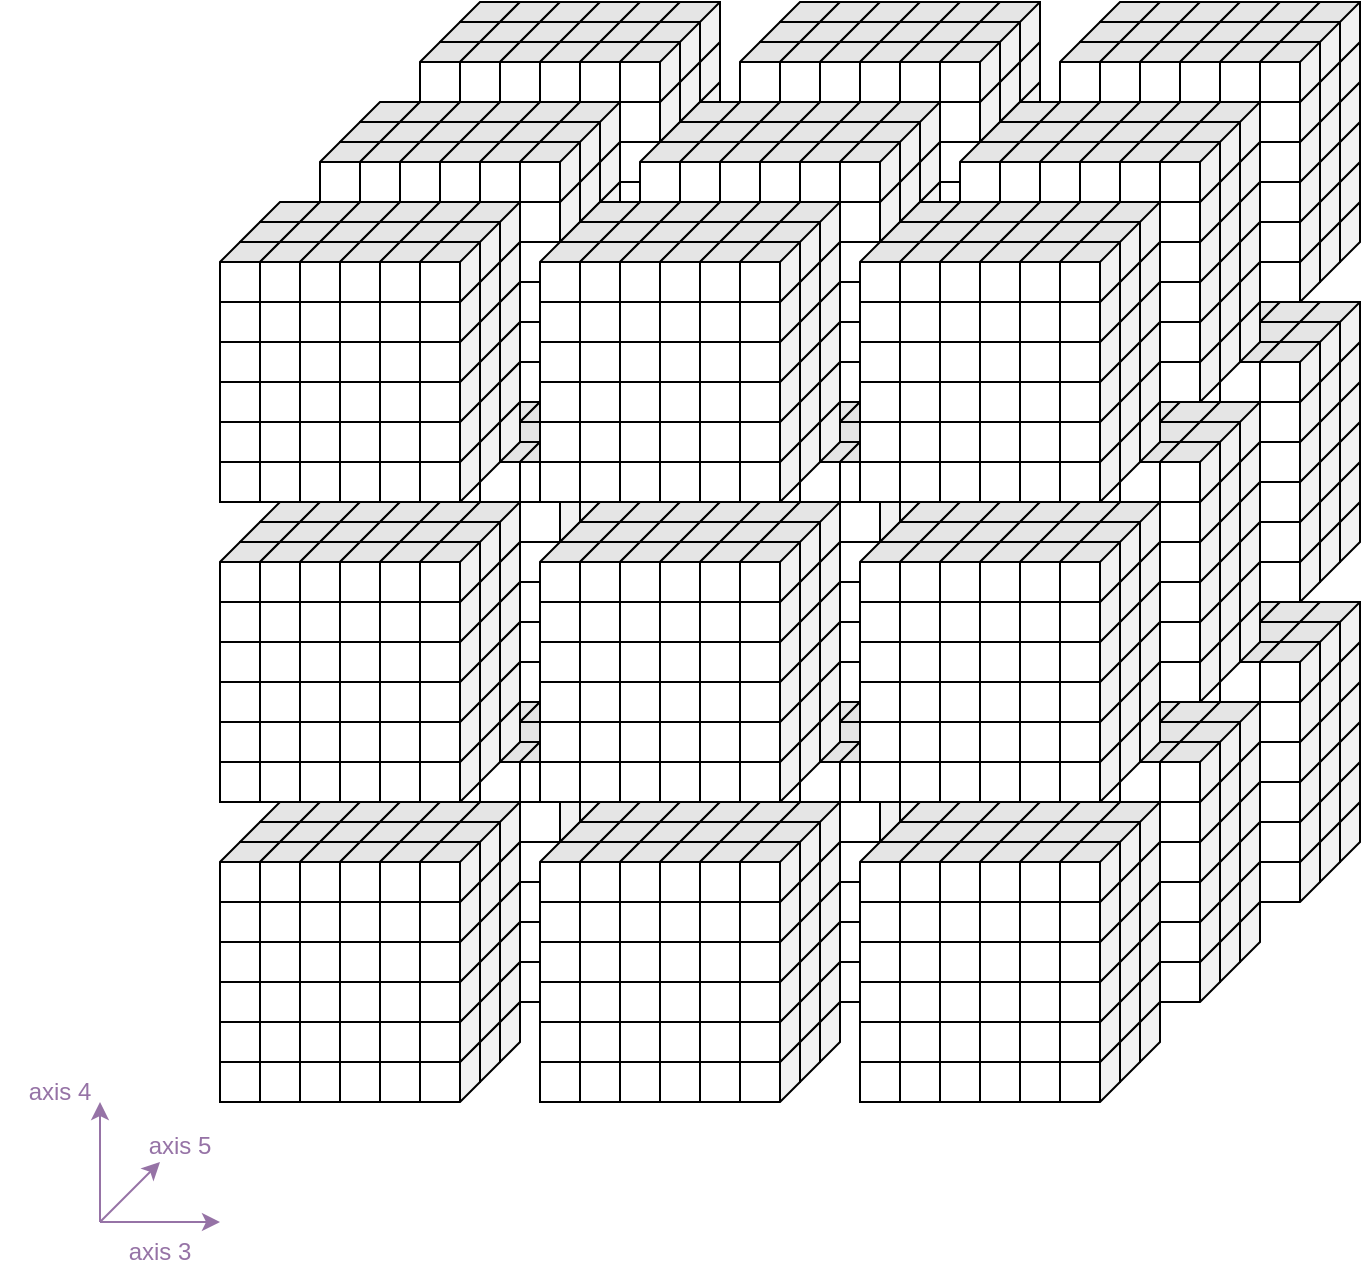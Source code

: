 <mxfile version="22.1.15" type="device">
  <diagram name="Seite-1" id="7rTq0BENwWkNgF4Z-weg">
    <mxGraphModel dx="925" dy="1688" grid="1" gridSize="10" guides="1" tooltips="1" connect="1" arrows="1" fold="1" page="1" pageScale="1" pageWidth="827" pageHeight="1169" math="0" shadow="0">
      <root>
        <mxCell id="0" />
        <mxCell id="1" parent="0" />
        <mxCell id="MCTIEd8ayWj7sPqM-dVJ-331" value="" style="endArrow=classic;html=1;rounded=0;fillColor=#e1d5e7;strokeColor=#9673a6;" edge="1" parent="1">
          <mxGeometry width="50" height="50" relative="1" as="geometry">
            <mxPoint x="100" y="590" as="sourcePoint" />
            <mxPoint x="160" y="590" as="targetPoint" />
          </mxGeometry>
        </mxCell>
        <mxCell id="MCTIEd8ayWj7sPqM-dVJ-332" value="axis 3" style="text;html=1;strokeColor=none;fillColor=none;align=center;verticalAlign=middle;whiteSpace=wrap;rounded=0;fontColor=#9673A6;" vertex="1" parent="1">
          <mxGeometry x="100" y="590" width="60" height="30" as="geometry" />
        </mxCell>
        <mxCell id="MCTIEd8ayWj7sPqM-dVJ-333" value="" style="endArrow=classic;html=1;rounded=0;fillColor=#e1d5e7;strokeColor=#9673a6;exitX=0;exitY=0;exitDx=0;exitDy=0;" edge="1" parent="1">
          <mxGeometry width="50" height="50" relative="1" as="geometry">
            <mxPoint x="100" y="590" as="sourcePoint" />
            <mxPoint x="100" y="530" as="targetPoint" />
          </mxGeometry>
        </mxCell>
        <mxCell id="MCTIEd8ayWj7sPqM-dVJ-334" value="axis 4" style="text;html=1;strokeColor=none;fillColor=none;align=center;verticalAlign=middle;whiteSpace=wrap;rounded=0;fontColor=#9673A6;" vertex="1" parent="1">
          <mxGeometry x="50" y="510" width="60" height="30" as="geometry" />
        </mxCell>
        <mxCell id="MCTIEd8ayWj7sPqM-dVJ-989" value="" style="shape=cube;whiteSpace=wrap;html=1;boundedLbl=1;backgroundOutline=1;darkOpacity=0.05;darkOpacity2=0.1;size=10;rotation=90;" vertex="1" parent="1">
          <mxGeometry x="280" y="380" width="30" height="30" as="geometry" />
        </mxCell>
        <mxCell id="MCTIEd8ayWj7sPqM-dVJ-990" value="" style="shape=cube;whiteSpace=wrap;html=1;boundedLbl=1;backgroundOutline=1;darkOpacity=0.05;darkOpacity2=0.1;size=10;rotation=90;" vertex="1" parent="1">
          <mxGeometry x="280" y="360" width="30" height="30" as="geometry" />
        </mxCell>
        <mxCell id="MCTIEd8ayWj7sPqM-dVJ-991" value="" style="shape=cube;whiteSpace=wrap;html=1;boundedLbl=1;backgroundOutline=1;darkOpacity=0.05;darkOpacity2=0.1;size=10;rotation=90;" vertex="1" parent="1">
          <mxGeometry x="280" y="340" width="30" height="30" as="geometry" />
        </mxCell>
        <mxCell id="MCTIEd8ayWj7sPqM-dVJ-992" value="" style="shape=cube;whiteSpace=wrap;html=1;boundedLbl=1;backgroundOutline=1;darkOpacity=0.05;darkOpacity2=0.1;size=10;rotation=90;" vertex="1" parent="1">
          <mxGeometry x="280" y="320" width="30" height="30" as="geometry" />
        </mxCell>
        <mxCell id="MCTIEd8ayWj7sPqM-dVJ-993" value="" style="shape=cube;whiteSpace=wrap;html=1;boundedLbl=1;backgroundOutline=1;darkOpacity=0.05;darkOpacity2=0.1;size=10;rotation=90;" vertex="1" parent="1">
          <mxGeometry x="280" y="300" width="30" height="30" as="geometry" />
        </mxCell>
        <mxCell id="MCTIEd8ayWj7sPqM-dVJ-994" value="" style="shape=cube;whiteSpace=wrap;html=1;boundedLbl=1;backgroundOutline=1;darkOpacity=0.05;darkOpacity2=0.1;size=10;rotation=90;" vertex="1" parent="1">
          <mxGeometry x="280" y="280" width="30" height="30" as="geometry" />
        </mxCell>
        <mxCell id="MCTIEd8ayWj7sPqM-dVJ-995" value="" style="shape=cube;whiteSpace=wrap;html=1;boundedLbl=1;backgroundOutline=1;darkOpacity=0.05;darkOpacity2=0.1;size=10;rotation=90;" vertex="1" parent="1">
          <mxGeometry x="300" y="380" width="30" height="30" as="geometry" />
        </mxCell>
        <mxCell id="MCTIEd8ayWj7sPqM-dVJ-996" value="" style="shape=cube;whiteSpace=wrap;html=1;boundedLbl=1;backgroundOutline=1;darkOpacity=0.05;darkOpacity2=0.1;size=10;rotation=90;" vertex="1" parent="1">
          <mxGeometry x="300" y="360" width="30" height="30" as="geometry" />
        </mxCell>
        <mxCell id="MCTIEd8ayWj7sPqM-dVJ-997" value="" style="shape=cube;whiteSpace=wrap;html=1;boundedLbl=1;backgroundOutline=1;darkOpacity=0.05;darkOpacity2=0.1;size=10;rotation=90;" vertex="1" parent="1">
          <mxGeometry x="300" y="340" width="30" height="30" as="geometry" />
        </mxCell>
        <mxCell id="MCTIEd8ayWj7sPqM-dVJ-998" value="" style="shape=cube;whiteSpace=wrap;html=1;boundedLbl=1;backgroundOutline=1;darkOpacity=0.05;darkOpacity2=0.1;size=10;rotation=90;" vertex="1" parent="1">
          <mxGeometry x="300" y="320" width="30" height="30" as="geometry" />
        </mxCell>
        <mxCell id="MCTIEd8ayWj7sPqM-dVJ-999" value="" style="shape=cube;whiteSpace=wrap;html=1;boundedLbl=1;backgroundOutline=1;darkOpacity=0.05;darkOpacity2=0.1;size=10;rotation=90;" vertex="1" parent="1">
          <mxGeometry x="300" y="300" width="30" height="30" as="geometry" />
        </mxCell>
        <mxCell id="MCTIEd8ayWj7sPqM-dVJ-1000" value="" style="shape=cube;whiteSpace=wrap;html=1;boundedLbl=1;backgroundOutline=1;darkOpacity=0.05;darkOpacity2=0.1;size=10;rotation=90;" vertex="1" parent="1">
          <mxGeometry x="300" y="280" width="30" height="30" as="geometry" />
        </mxCell>
        <mxCell id="MCTIEd8ayWj7sPqM-dVJ-1001" value="" style="shape=cube;whiteSpace=wrap;html=1;boundedLbl=1;backgroundOutline=1;darkOpacity=0.05;darkOpacity2=0.1;size=10;rotation=90;" vertex="1" parent="1">
          <mxGeometry x="320" y="380" width="30" height="30" as="geometry" />
        </mxCell>
        <mxCell id="MCTIEd8ayWj7sPqM-dVJ-1002" value="" style="shape=cube;whiteSpace=wrap;html=1;boundedLbl=1;backgroundOutline=1;darkOpacity=0.05;darkOpacity2=0.1;size=10;rotation=90;" vertex="1" parent="1">
          <mxGeometry x="320" y="360" width="30" height="30" as="geometry" />
        </mxCell>
        <mxCell id="MCTIEd8ayWj7sPqM-dVJ-1003" value="" style="shape=cube;whiteSpace=wrap;html=1;boundedLbl=1;backgroundOutline=1;darkOpacity=0.05;darkOpacity2=0.1;size=10;rotation=90;" vertex="1" parent="1">
          <mxGeometry x="320" y="340" width="30" height="30" as="geometry" />
        </mxCell>
        <mxCell id="MCTIEd8ayWj7sPqM-dVJ-1004" value="" style="shape=cube;whiteSpace=wrap;html=1;boundedLbl=1;backgroundOutline=1;darkOpacity=0.05;darkOpacity2=0.1;size=10;rotation=90;" vertex="1" parent="1">
          <mxGeometry x="320" y="320" width="30" height="30" as="geometry" />
        </mxCell>
        <mxCell id="MCTIEd8ayWj7sPqM-dVJ-1005" value="" style="shape=cube;whiteSpace=wrap;html=1;boundedLbl=1;backgroundOutline=1;darkOpacity=0.05;darkOpacity2=0.1;size=10;rotation=90;" vertex="1" parent="1">
          <mxGeometry x="320" y="300" width="30" height="30" as="geometry" />
        </mxCell>
        <mxCell id="MCTIEd8ayWj7sPqM-dVJ-1006" value="" style="shape=cube;whiteSpace=wrap;html=1;boundedLbl=1;backgroundOutline=1;darkOpacity=0.05;darkOpacity2=0.1;size=10;rotation=90;" vertex="1" parent="1">
          <mxGeometry x="320" y="280" width="30" height="30" as="geometry" />
        </mxCell>
        <mxCell id="MCTIEd8ayWj7sPqM-dVJ-1007" value="" style="shape=cube;whiteSpace=wrap;html=1;boundedLbl=1;backgroundOutline=1;darkOpacity=0.05;darkOpacity2=0.1;size=10;rotation=90;" vertex="1" parent="1">
          <mxGeometry x="340" y="380" width="30" height="30" as="geometry" />
        </mxCell>
        <mxCell id="MCTIEd8ayWj7sPqM-dVJ-1008" value="" style="shape=cube;whiteSpace=wrap;html=1;boundedLbl=1;backgroundOutline=1;darkOpacity=0.05;darkOpacity2=0.1;size=10;rotation=90;" vertex="1" parent="1">
          <mxGeometry x="340" y="360" width="30" height="30" as="geometry" />
        </mxCell>
        <mxCell id="MCTIEd8ayWj7sPqM-dVJ-1009" value="" style="shape=cube;whiteSpace=wrap;html=1;boundedLbl=1;backgroundOutline=1;darkOpacity=0.05;darkOpacity2=0.1;size=10;rotation=90;" vertex="1" parent="1">
          <mxGeometry x="340" y="340" width="30" height="30" as="geometry" />
        </mxCell>
        <mxCell id="MCTIEd8ayWj7sPqM-dVJ-1010" value="" style="shape=cube;whiteSpace=wrap;html=1;boundedLbl=1;backgroundOutline=1;darkOpacity=0.05;darkOpacity2=0.1;size=10;rotation=90;" vertex="1" parent="1">
          <mxGeometry x="340" y="320" width="30" height="30" as="geometry" />
        </mxCell>
        <mxCell id="MCTIEd8ayWj7sPqM-dVJ-1011" value="" style="shape=cube;whiteSpace=wrap;html=1;boundedLbl=1;backgroundOutline=1;darkOpacity=0.05;darkOpacity2=0.1;size=10;rotation=90;" vertex="1" parent="1">
          <mxGeometry x="340" y="300" width="30" height="30" as="geometry" />
        </mxCell>
        <mxCell id="MCTIEd8ayWj7sPqM-dVJ-1012" value="" style="shape=cube;whiteSpace=wrap;html=1;boundedLbl=1;backgroundOutline=1;darkOpacity=0.05;darkOpacity2=0.1;size=10;rotation=90;" vertex="1" parent="1">
          <mxGeometry x="340" y="280" width="30" height="30" as="geometry" />
        </mxCell>
        <mxCell id="MCTIEd8ayWj7sPqM-dVJ-1013" value="" style="shape=cube;whiteSpace=wrap;html=1;boundedLbl=1;backgroundOutline=1;darkOpacity=0.05;darkOpacity2=0.1;size=10;rotation=90;" vertex="1" parent="1">
          <mxGeometry x="360" y="380" width="30" height="30" as="geometry" />
        </mxCell>
        <mxCell id="MCTIEd8ayWj7sPqM-dVJ-1014" value="" style="shape=cube;whiteSpace=wrap;html=1;boundedLbl=1;backgroundOutline=1;darkOpacity=0.05;darkOpacity2=0.1;size=10;rotation=90;" vertex="1" parent="1">
          <mxGeometry x="360" y="360" width="30" height="30" as="geometry" />
        </mxCell>
        <mxCell id="MCTIEd8ayWj7sPqM-dVJ-1015" value="" style="shape=cube;whiteSpace=wrap;html=1;boundedLbl=1;backgroundOutline=1;darkOpacity=0.05;darkOpacity2=0.1;size=10;rotation=90;" vertex="1" parent="1">
          <mxGeometry x="360" y="340" width="30" height="30" as="geometry" />
        </mxCell>
        <mxCell id="MCTIEd8ayWj7sPqM-dVJ-1016" value="" style="shape=cube;whiteSpace=wrap;html=1;boundedLbl=1;backgroundOutline=1;darkOpacity=0.05;darkOpacity2=0.1;size=10;rotation=90;" vertex="1" parent="1">
          <mxGeometry x="360" y="320" width="30" height="30" as="geometry" />
        </mxCell>
        <mxCell id="MCTIEd8ayWj7sPqM-dVJ-1017" value="" style="shape=cube;whiteSpace=wrap;html=1;boundedLbl=1;backgroundOutline=1;darkOpacity=0.05;darkOpacity2=0.1;size=10;rotation=90;" vertex="1" parent="1">
          <mxGeometry x="360" y="300" width="30" height="30" as="geometry" />
        </mxCell>
        <mxCell id="MCTIEd8ayWj7sPqM-dVJ-1018" value="" style="shape=cube;whiteSpace=wrap;html=1;boundedLbl=1;backgroundOutline=1;darkOpacity=0.05;darkOpacity2=0.1;size=10;rotation=90;" vertex="1" parent="1">
          <mxGeometry x="360" y="280" width="30" height="30" as="geometry" />
        </mxCell>
        <mxCell id="MCTIEd8ayWj7sPqM-dVJ-1019" value="" style="shape=cube;whiteSpace=wrap;html=1;boundedLbl=1;backgroundOutline=1;darkOpacity=0.05;darkOpacity2=0.1;size=10;rotation=90;" vertex="1" parent="1">
          <mxGeometry x="380" y="380" width="30" height="30" as="geometry" />
        </mxCell>
        <mxCell id="MCTIEd8ayWj7sPqM-dVJ-1020" value="" style="shape=cube;whiteSpace=wrap;html=1;boundedLbl=1;backgroundOutline=1;darkOpacity=0.05;darkOpacity2=0.1;size=10;rotation=90;" vertex="1" parent="1">
          <mxGeometry x="380" y="360" width="30" height="30" as="geometry" />
        </mxCell>
        <mxCell id="MCTIEd8ayWj7sPqM-dVJ-1021" value="" style="shape=cube;whiteSpace=wrap;html=1;boundedLbl=1;backgroundOutline=1;darkOpacity=0.05;darkOpacity2=0.1;size=10;rotation=90;" vertex="1" parent="1">
          <mxGeometry x="380" y="340" width="30" height="30" as="geometry" />
        </mxCell>
        <mxCell id="MCTIEd8ayWj7sPqM-dVJ-1022" value="" style="shape=cube;whiteSpace=wrap;html=1;boundedLbl=1;backgroundOutline=1;darkOpacity=0.05;darkOpacity2=0.1;size=10;rotation=90;" vertex="1" parent="1">
          <mxGeometry x="380" y="320" width="30" height="30" as="geometry" />
        </mxCell>
        <mxCell id="MCTIEd8ayWj7sPqM-dVJ-1023" value="" style="shape=cube;whiteSpace=wrap;html=1;boundedLbl=1;backgroundOutline=1;darkOpacity=0.05;darkOpacity2=0.1;size=10;rotation=90;" vertex="1" parent="1">
          <mxGeometry x="380" y="300" width="30" height="30" as="geometry" />
        </mxCell>
        <mxCell id="MCTIEd8ayWj7sPqM-dVJ-1024" value="" style="shape=cube;whiteSpace=wrap;html=1;boundedLbl=1;backgroundOutline=1;darkOpacity=0.05;darkOpacity2=0.1;size=10;rotation=90;" vertex="1" parent="1">
          <mxGeometry x="380" y="280" width="30" height="30" as="geometry" />
        </mxCell>
        <mxCell id="MCTIEd8ayWj7sPqM-dVJ-1025" value="" style="shape=cube;whiteSpace=wrap;html=1;boundedLbl=1;backgroundOutline=1;darkOpacity=0.05;darkOpacity2=0.1;size=10;rotation=90;" vertex="1" parent="1">
          <mxGeometry x="270" y="390" width="30" height="30" as="geometry" />
        </mxCell>
        <mxCell id="MCTIEd8ayWj7sPqM-dVJ-1026" value="" style="shape=cube;whiteSpace=wrap;html=1;boundedLbl=1;backgroundOutline=1;darkOpacity=0.05;darkOpacity2=0.1;size=10;rotation=90;" vertex="1" parent="1">
          <mxGeometry x="270" y="370" width="30" height="30" as="geometry" />
        </mxCell>
        <mxCell id="MCTIEd8ayWj7sPqM-dVJ-1027" value="" style="shape=cube;whiteSpace=wrap;html=1;boundedLbl=1;backgroundOutline=1;darkOpacity=0.05;darkOpacity2=0.1;size=10;rotation=90;" vertex="1" parent="1">
          <mxGeometry x="270" y="350" width="30" height="30" as="geometry" />
        </mxCell>
        <mxCell id="MCTIEd8ayWj7sPqM-dVJ-1028" value="" style="shape=cube;whiteSpace=wrap;html=1;boundedLbl=1;backgroundOutline=1;darkOpacity=0.05;darkOpacity2=0.1;size=10;rotation=90;" vertex="1" parent="1">
          <mxGeometry x="270" y="330" width="30" height="30" as="geometry" />
        </mxCell>
        <mxCell id="MCTIEd8ayWj7sPqM-dVJ-1029" value="" style="shape=cube;whiteSpace=wrap;html=1;boundedLbl=1;backgroundOutline=1;darkOpacity=0.05;darkOpacity2=0.1;size=10;rotation=90;" vertex="1" parent="1">
          <mxGeometry x="270" y="310" width="30" height="30" as="geometry" />
        </mxCell>
        <mxCell id="MCTIEd8ayWj7sPqM-dVJ-1030" value="" style="shape=cube;whiteSpace=wrap;html=1;boundedLbl=1;backgroundOutline=1;darkOpacity=0.05;darkOpacity2=0.1;size=10;rotation=90;" vertex="1" parent="1">
          <mxGeometry x="270" y="290" width="30" height="30" as="geometry" />
        </mxCell>
        <mxCell id="MCTIEd8ayWj7sPqM-dVJ-1031" value="" style="shape=cube;whiteSpace=wrap;html=1;boundedLbl=1;backgroundOutline=1;darkOpacity=0.05;darkOpacity2=0.1;size=10;rotation=90;" vertex="1" parent="1">
          <mxGeometry x="290" y="390" width="30" height="30" as="geometry" />
        </mxCell>
        <mxCell id="MCTIEd8ayWj7sPqM-dVJ-1032" value="" style="shape=cube;whiteSpace=wrap;html=1;boundedLbl=1;backgroundOutline=1;darkOpacity=0.05;darkOpacity2=0.1;size=10;rotation=90;" vertex="1" parent="1">
          <mxGeometry x="290" y="370" width="30" height="30" as="geometry" />
        </mxCell>
        <mxCell id="MCTIEd8ayWj7sPqM-dVJ-1033" value="" style="shape=cube;whiteSpace=wrap;html=1;boundedLbl=1;backgroundOutline=1;darkOpacity=0.05;darkOpacity2=0.1;size=10;rotation=90;" vertex="1" parent="1">
          <mxGeometry x="290" y="350" width="30" height="30" as="geometry" />
        </mxCell>
        <mxCell id="MCTIEd8ayWj7sPqM-dVJ-1034" value="" style="shape=cube;whiteSpace=wrap;html=1;boundedLbl=1;backgroundOutline=1;darkOpacity=0.05;darkOpacity2=0.1;size=10;rotation=90;" vertex="1" parent="1">
          <mxGeometry x="290" y="330" width="30" height="30" as="geometry" />
        </mxCell>
        <mxCell id="MCTIEd8ayWj7sPqM-dVJ-1035" value="" style="shape=cube;whiteSpace=wrap;html=1;boundedLbl=1;backgroundOutline=1;darkOpacity=0.05;darkOpacity2=0.1;size=10;rotation=90;" vertex="1" parent="1">
          <mxGeometry x="290" y="310" width="30" height="30" as="geometry" />
        </mxCell>
        <mxCell id="MCTIEd8ayWj7sPqM-dVJ-1036" value="" style="shape=cube;whiteSpace=wrap;html=1;boundedLbl=1;backgroundOutline=1;darkOpacity=0.05;darkOpacity2=0.1;size=10;rotation=90;" vertex="1" parent="1">
          <mxGeometry x="290" y="290" width="30" height="30" as="geometry" />
        </mxCell>
        <mxCell id="MCTIEd8ayWj7sPqM-dVJ-1037" value="" style="shape=cube;whiteSpace=wrap;html=1;boundedLbl=1;backgroundOutline=1;darkOpacity=0.05;darkOpacity2=0.1;size=10;rotation=90;" vertex="1" parent="1">
          <mxGeometry x="310" y="390" width="30" height="30" as="geometry" />
        </mxCell>
        <mxCell id="MCTIEd8ayWj7sPqM-dVJ-1038" value="" style="shape=cube;whiteSpace=wrap;html=1;boundedLbl=1;backgroundOutline=1;darkOpacity=0.05;darkOpacity2=0.1;size=10;rotation=90;" vertex="1" parent="1">
          <mxGeometry x="310" y="370" width="30" height="30" as="geometry" />
        </mxCell>
        <mxCell id="MCTIEd8ayWj7sPqM-dVJ-1039" value="" style="shape=cube;whiteSpace=wrap;html=1;boundedLbl=1;backgroundOutline=1;darkOpacity=0.05;darkOpacity2=0.1;size=10;rotation=90;" vertex="1" parent="1">
          <mxGeometry x="310" y="350" width="30" height="30" as="geometry" />
        </mxCell>
        <mxCell id="MCTIEd8ayWj7sPqM-dVJ-1040" value="" style="shape=cube;whiteSpace=wrap;html=1;boundedLbl=1;backgroundOutline=1;darkOpacity=0.05;darkOpacity2=0.1;size=10;rotation=90;" vertex="1" parent="1">
          <mxGeometry x="310" y="330" width="30" height="30" as="geometry" />
        </mxCell>
        <mxCell id="MCTIEd8ayWj7sPqM-dVJ-1041" value="" style="shape=cube;whiteSpace=wrap;html=1;boundedLbl=1;backgroundOutline=1;darkOpacity=0.05;darkOpacity2=0.1;size=10;rotation=90;" vertex="1" parent="1">
          <mxGeometry x="310" y="310" width="30" height="30" as="geometry" />
        </mxCell>
        <mxCell id="MCTIEd8ayWj7sPqM-dVJ-1042" value="" style="shape=cube;whiteSpace=wrap;html=1;boundedLbl=1;backgroundOutline=1;darkOpacity=0.05;darkOpacity2=0.1;size=10;rotation=90;" vertex="1" parent="1">
          <mxGeometry x="310" y="290" width="30" height="30" as="geometry" />
        </mxCell>
        <mxCell id="MCTIEd8ayWj7sPqM-dVJ-1043" value="" style="shape=cube;whiteSpace=wrap;html=1;boundedLbl=1;backgroundOutline=1;darkOpacity=0.05;darkOpacity2=0.1;size=10;rotation=90;" vertex="1" parent="1">
          <mxGeometry x="330" y="390" width="30" height="30" as="geometry" />
        </mxCell>
        <mxCell id="MCTIEd8ayWj7sPqM-dVJ-1044" value="" style="shape=cube;whiteSpace=wrap;html=1;boundedLbl=1;backgroundOutline=1;darkOpacity=0.05;darkOpacity2=0.1;size=10;rotation=90;" vertex="1" parent="1">
          <mxGeometry x="330" y="370" width="30" height="30" as="geometry" />
        </mxCell>
        <mxCell id="MCTIEd8ayWj7sPqM-dVJ-1045" value="" style="shape=cube;whiteSpace=wrap;html=1;boundedLbl=1;backgroundOutline=1;darkOpacity=0.05;darkOpacity2=0.1;size=10;rotation=90;" vertex="1" parent="1">
          <mxGeometry x="330" y="350" width="30" height="30" as="geometry" />
        </mxCell>
        <mxCell id="MCTIEd8ayWj7sPqM-dVJ-1046" value="" style="shape=cube;whiteSpace=wrap;html=1;boundedLbl=1;backgroundOutline=1;darkOpacity=0.05;darkOpacity2=0.1;size=10;rotation=90;" vertex="1" parent="1">
          <mxGeometry x="330" y="330" width="30" height="30" as="geometry" />
        </mxCell>
        <mxCell id="MCTIEd8ayWj7sPqM-dVJ-1047" value="" style="shape=cube;whiteSpace=wrap;html=1;boundedLbl=1;backgroundOutline=1;darkOpacity=0.05;darkOpacity2=0.1;size=10;rotation=90;" vertex="1" parent="1">
          <mxGeometry x="330" y="310" width="30" height="30" as="geometry" />
        </mxCell>
        <mxCell id="MCTIEd8ayWj7sPqM-dVJ-1048" value="" style="shape=cube;whiteSpace=wrap;html=1;boundedLbl=1;backgroundOutline=1;darkOpacity=0.05;darkOpacity2=0.1;size=10;rotation=90;" vertex="1" parent="1">
          <mxGeometry x="330" y="290" width="30" height="30" as="geometry" />
        </mxCell>
        <mxCell id="MCTIEd8ayWj7sPqM-dVJ-1049" value="" style="shape=cube;whiteSpace=wrap;html=1;boundedLbl=1;backgroundOutline=1;darkOpacity=0.05;darkOpacity2=0.1;size=10;rotation=90;" vertex="1" parent="1">
          <mxGeometry x="350" y="390" width="30" height="30" as="geometry" />
        </mxCell>
        <mxCell id="MCTIEd8ayWj7sPqM-dVJ-1050" value="" style="shape=cube;whiteSpace=wrap;html=1;boundedLbl=1;backgroundOutline=1;darkOpacity=0.05;darkOpacity2=0.1;size=10;rotation=90;" vertex="1" parent="1">
          <mxGeometry x="350" y="370" width="30" height="30" as="geometry" />
        </mxCell>
        <mxCell id="MCTIEd8ayWj7sPqM-dVJ-1051" value="" style="shape=cube;whiteSpace=wrap;html=1;boundedLbl=1;backgroundOutline=1;darkOpacity=0.05;darkOpacity2=0.1;size=10;rotation=90;" vertex="1" parent="1">
          <mxGeometry x="350" y="350" width="30" height="30" as="geometry" />
        </mxCell>
        <mxCell id="MCTIEd8ayWj7sPqM-dVJ-1052" value="" style="shape=cube;whiteSpace=wrap;html=1;boundedLbl=1;backgroundOutline=1;darkOpacity=0.05;darkOpacity2=0.1;size=10;rotation=90;" vertex="1" parent="1">
          <mxGeometry x="350" y="330" width="30" height="30" as="geometry" />
        </mxCell>
        <mxCell id="MCTIEd8ayWj7sPqM-dVJ-1053" value="" style="shape=cube;whiteSpace=wrap;html=1;boundedLbl=1;backgroundOutline=1;darkOpacity=0.05;darkOpacity2=0.1;size=10;rotation=90;" vertex="1" parent="1">
          <mxGeometry x="350" y="310" width="30" height="30" as="geometry" />
        </mxCell>
        <mxCell id="MCTIEd8ayWj7sPqM-dVJ-1054" value="" style="shape=cube;whiteSpace=wrap;html=1;boundedLbl=1;backgroundOutline=1;darkOpacity=0.05;darkOpacity2=0.1;size=10;rotation=90;" vertex="1" parent="1">
          <mxGeometry x="350" y="290" width="30" height="30" as="geometry" />
        </mxCell>
        <mxCell id="MCTIEd8ayWj7sPqM-dVJ-1055" value="" style="shape=cube;whiteSpace=wrap;html=1;boundedLbl=1;backgroundOutline=1;darkOpacity=0.05;darkOpacity2=0.1;size=10;rotation=90;" vertex="1" parent="1">
          <mxGeometry x="370" y="390" width="30" height="30" as="geometry" />
        </mxCell>
        <mxCell id="MCTIEd8ayWj7sPqM-dVJ-1056" value="" style="shape=cube;whiteSpace=wrap;html=1;boundedLbl=1;backgroundOutline=1;darkOpacity=0.05;darkOpacity2=0.1;size=10;rotation=90;" vertex="1" parent="1">
          <mxGeometry x="370" y="370" width="30" height="30" as="geometry" />
        </mxCell>
        <mxCell id="MCTIEd8ayWj7sPqM-dVJ-1057" value="" style="shape=cube;whiteSpace=wrap;html=1;boundedLbl=1;backgroundOutline=1;darkOpacity=0.05;darkOpacity2=0.1;size=10;rotation=90;" vertex="1" parent="1">
          <mxGeometry x="370" y="350" width="30" height="30" as="geometry" />
        </mxCell>
        <mxCell id="MCTIEd8ayWj7sPqM-dVJ-1058" value="" style="shape=cube;whiteSpace=wrap;html=1;boundedLbl=1;backgroundOutline=1;darkOpacity=0.05;darkOpacity2=0.1;size=10;rotation=90;" vertex="1" parent="1">
          <mxGeometry x="370" y="330" width="30" height="30" as="geometry" />
        </mxCell>
        <mxCell id="MCTIEd8ayWj7sPqM-dVJ-1059" value="" style="shape=cube;whiteSpace=wrap;html=1;boundedLbl=1;backgroundOutline=1;darkOpacity=0.05;darkOpacity2=0.1;size=10;rotation=90;" vertex="1" parent="1">
          <mxGeometry x="370" y="310" width="30" height="30" as="geometry" />
        </mxCell>
        <mxCell id="MCTIEd8ayWj7sPqM-dVJ-1060" value="" style="shape=cube;whiteSpace=wrap;html=1;boundedLbl=1;backgroundOutline=1;darkOpacity=0.05;darkOpacity2=0.1;size=10;rotation=90;" vertex="1" parent="1">
          <mxGeometry x="370" y="290" width="30" height="30" as="geometry" />
        </mxCell>
        <mxCell id="MCTIEd8ayWj7sPqM-dVJ-1061" value="" style="shape=cube;whiteSpace=wrap;html=1;boundedLbl=1;backgroundOutline=1;darkOpacity=0.05;darkOpacity2=0.1;size=10;rotation=90;" vertex="1" parent="1">
          <mxGeometry x="260" y="400" width="30" height="30" as="geometry" />
        </mxCell>
        <mxCell id="MCTIEd8ayWj7sPqM-dVJ-1062" value="" style="shape=cube;whiteSpace=wrap;html=1;boundedLbl=1;backgroundOutline=1;darkOpacity=0.05;darkOpacity2=0.1;size=10;rotation=90;" vertex="1" parent="1">
          <mxGeometry x="260" y="380" width="30" height="30" as="geometry" />
        </mxCell>
        <mxCell id="MCTIEd8ayWj7sPqM-dVJ-1063" value="" style="shape=cube;whiteSpace=wrap;html=1;boundedLbl=1;backgroundOutline=1;darkOpacity=0.05;darkOpacity2=0.1;size=10;rotation=90;" vertex="1" parent="1">
          <mxGeometry x="260" y="360" width="30" height="30" as="geometry" />
        </mxCell>
        <mxCell id="MCTIEd8ayWj7sPqM-dVJ-1064" value="" style="shape=cube;whiteSpace=wrap;html=1;boundedLbl=1;backgroundOutline=1;darkOpacity=0.05;darkOpacity2=0.1;size=10;rotation=90;" vertex="1" parent="1">
          <mxGeometry x="260" y="340" width="30" height="30" as="geometry" />
        </mxCell>
        <mxCell id="MCTIEd8ayWj7sPqM-dVJ-1065" value="" style="shape=cube;whiteSpace=wrap;html=1;boundedLbl=1;backgroundOutline=1;darkOpacity=0.05;darkOpacity2=0.1;size=10;rotation=90;" vertex="1" parent="1">
          <mxGeometry x="260" y="320" width="30" height="30" as="geometry" />
        </mxCell>
        <mxCell id="MCTIEd8ayWj7sPqM-dVJ-1066" value="" style="shape=cube;whiteSpace=wrap;html=1;boundedLbl=1;backgroundOutline=1;darkOpacity=0.05;darkOpacity2=0.1;size=10;rotation=90;" vertex="1" parent="1">
          <mxGeometry x="260" y="300" width="30" height="30" as="geometry" />
        </mxCell>
        <mxCell id="MCTIEd8ayWj7sPqM-dVJ-1067" value="" style="shape=cube;whiteSpace=wrap;html=1;boundedLbl=1;backgroundOutline=1;darkOpacity=0.05;darkOpacity2=0.1;size=10;rotation=90;" vertex="1" parent="1">
          <mxGeometry x="280" y="400" width="30" height="30" as="geometry" />
        </mxCell>
        <mxCell id="MCTIEd8ayWj7sPqM-dVJ-1068" value="" style="shape=cube;whiteSpace=wrap;html=1;boundedLbl=1;backgroundOutline=1;darkOpacity=0.05;darkOpacity2=0.1;size=10;rotation=90;" vertex="1" parent="1">
          <mxGeometry x="280" y="380" width="30" height="30" as="geometry" />
        </mxCell>
        <mxCell id="MCTIEd8ayWj7sPqM-dVJ-1069" value="" style="shape=cube;whiteSpace=wrap;html=1;boundedLbl=1;backgroundOutline=1;darkOpacity=0.05;darkOpacity2=0.1;size=10;rotation=90;" vertex="1" parent="1">
          <mxGeometry x="280" y="360" width="30" height="30" as="geometry" />
        </mxCell>
        <mxCell id="MCTIEd8ayWj7sPqM-dVJ-1070" value="" style="shape=cube;whiteSpace=wrap;html=1;boundedLbl=1;backgroundOutline=1;darkOpacity=0.05;darkOpacity2=0.1;size=10;rotation=90;" vertex="1" parent="1">
          <mxGeometry x="280" y="340" width="30" height="30" as="geometry" />
        </mxCell>
        <mxCell id="MCTIEd8ayWj7sPqM-dVJ-1071" value="" style="shape=cube;whiteSpace=wrap;html=1;boundedLbl=1;backgroundOutline=1;darkOpacity=0.05;darkOpacity2=0.1;size=10;rotation=90;" vertex="1" parent="1">
          <mxGeometry x="280" y="320" width="30" height="30" as="geometry" />
        </mxCell>
        <mxCell id="MCTIEd8ayWj7sPqM-dVJ-1072" value="" style="shape=cube;whiteSpace=wrap;html=1;boundedLbl=1;backgroundOutline=1;darkOpacity=0.05;darkOpacity2=0.1;size=10;rotation=90;" vertex="1" parent="1">
          <mxGeometry x="280" y="300" width="30" height="30" as="geometry" />
        </mxCell>
        <mxCell id="MCTIEd8ayWj7sPqM-dVJ-1073" value="" style="shape=cube;whiteSpace=wrap;html=1;boundedLbl=1;backgroundOutline=1;darkOpacity=0.05;darkOpacity2=0.1;size=10;rotation=90;" vertex="1" parent="1">
          <mxGeometry x="300" y="400" width="30" height="30" as="geometry" />
        </mxCell>
        <mxCell id="MCTIEd8ayWj7sPqM-dVJ-1074" value="" style="shape=cube;whiteSpace=wrap;html=1;boundedLbl=1;backgroundOutline=1;darkOpacity=0.05;darkOpacity2=0.1;size=10;rotation=90;" vertex="1" parent="1">
          <mxGeometry x="300" y="380" width="30" height="30" as="geometry" />
        </mxCell>
        <mxCell id="MCTIEd8ayWj7sPqM-dVJ-1075" value="" style="shape=cube;whiteSpace=wrap;html=1;boundedLbl=1;backgroundOutline=1;darkOpacity=0.05;darkOpacity2=0.1;size=10;rotation=90;" vertex="1" parent="1">
          <mxGeometry x="300" y="360" width="30" height="30" as="geometry" />
        </mxCell>
        <mxCell id="MCTIEd8ayWj7sPqM-dVJ-1076" value="" style="shape=cube;whiteSpace=wrap;html=1;boundedLbl=1;backgroundOutline=1;darkOpacity=0.05;darkOpacity2=0.1;size=10;rotation=90;" vertex="1" parent="1">
          <mxGeometry x="300" y="340" width="30" height="30" as="geometry" />
        </mxCell>
        <mxCell id="MCTIEd8ayWj7sPqM-dVJ-1077" value="" style="shape=cube;whiteSpace=wrap;html=1;boundedLbl=1;backgroundOutline=1;darkOpacity=0.05;darkOpacity2=0.1;size=10;rotation=90;" vertex="1" parent="1">
          <mxGeometry x="300" y="320" width="30" height="30" as="geometry" />
        </mxCell>
        <mxCell id="MCTIEd8ayWj7sPqM-dVJ-1078" value="" style="shape=cube;whiteSpace=wrap;html=1;boundedLbl=1;backgroundOutline=1;darkOpacity=0.05;darkOpacity2=0.1;size=10;rotation=90;" vertex="1" parent="1">
          <mxGeometry x="300" y="300" width="30" height="30" as="geometry" />
        </mxCell>
        <mxCell id="MCTIEd8ayWj7sPqM-dVJ-1079" value="" style="shape=cube;whiteSpace=wrap;html=1;boundedLbl=1;backgroundOutline=1;darkOpacity=0.05;darkOpacity2=0.1;size=10;rotation=90;" vertex="1" parent="1">
          <mxGeometry x="320" y="400" width="30" height="30" as="geometry" />
        </mxCell>
        <mxCell id="MCTIEd8ayWj7sPqM-dVJ-1080" value="" style="shape=cube;whiteSpace=wrap;html=1;boundedLbl=1;backgroundOutline=1;darkOpacity=0.05;darkOpacity2=0.1;size=10;rotation=90;" vertex="1" parent="1">
          <mxGeometry x="320" y="380" width="30" height="30" as="geometry" />
        </mxCell>
        <mxCell id="MCTIEd8ayWj7sPqM-dVJ-1081" value="" style="shape=cube;whiteSpace=wrap;html=1;boundedLbl=1;backgroundOutline=1;darkOpacity=0.05;darkOpacity2=0.1;size=10;rotation=90;" vertex="1" parent="1">
          <mxGeometry x="320" y="360" width="30" height="30" as="geometry" />
        </mxCell>
        <mxCell id="MCTIEd8ayWj7sPqM-dVJ-1082" value="" style="shape=cube;whiteSpace=wrap;html=1;boundedLbl=1;backgroundOutline=1;darkOpacity=0.05;darkOpacity2=0.1;size=10;rotation=90;" vertex="1" parent="1">
          <mxGeometry x="320" y="340" width="30" height="30" as="geometry" />
        </mxCell>
        <mxCell id="MCTIEd8ayWj7sPqM-dVJ-1083" value="" style="shape=cube;whiteSpace=wrap;html=1;boundedLbl=1;backgroundOutline=1;darkOpacity=0.05;darkOpacity2=0.1;size=10;rotation=90;" vertex="1" parent="1">
          <mxGeometry x="320" y="320" width="30" height="30" as="geometry" />
        </mxCell>
        <mxCell id="MCTIEd8ayWj7sPqM-dVJ-1084" value="" style="shape=cube;whiteSpace=wrap;html=1;boundedLbl=1;backgroundOutline=1;darkOpacity=0.05;darkOpacity2=0.1;size=10;rotation=90;" vertex="1" parent="1">
          <mxGeometry x="320" y="300" width="30" height="30" as="geometry" />
        </mxCell>
        <mxCell id="MCTIEd8ayWj7sPqM-dVJ-1085" value="" style="shape=cube;whiteSpace=wrap;html=1;boundedLbl=1;backgroundOutline=1;darkOpacity=0.05;darkOpacity2=0.1;size=10;rotation=90;" vertex="1" parent="1">
          <mxGeometry x="340" y="400" width="30" height="30" as="geometry" />
        </mxCell>
        <mxCell id="MCTIEd8ayWj7sPqM-dVJ-1086" value="" style="shape=cube;whiteSpace=wrap;html=1;boundedLbl=1;backgroundOutline=1;darkOpacity=0.05;darkOpacity2=0.1;size=10;rotation=90;" vertex="1" parent="1">
          <mxGeometry x="340" y="380" width="30" height="30" as="geometry" />
        </mxCell>
        <mxCell id="MCTIEd8ayWj7sPqM-dVJ-1087" value="" style="shape=cube;whiteSpace=wrap;html=1;boundedLbl=1;backgroundOutline=1;darkOpacity=0.05;darkOpacity2=0.1;size=10;rotation=90;" vertex="1" parent="1">
          <mxGeometry x="340" y="360" width="30" height="30" as="geometry" />
        </mxCell>
        <mxCell id="MCTIEd8ayWj7sPqM-dVJ-1088" value="" style="shape=cube;whiteSpace=wrap;html=1;boundedLbl=1;backgroundOutline=1;darkOpacity=0.05;darkOpacity2=0.1;size=10;rotation=90;" vertex="1" parent="1">
          <mxGeometry x="340" y="340" width="30" height="30" as="geometry" />
        </mxCell>
        <mxCell id="MCTIEd8ayWj7sPqM-dVJ-1089" value="" style="shape=cube;whiteSpace=wrap;html=1;boundedLbl=1;backgroundOutline=1;darkOpacity=0.05;darkOpacity2=0.1;size=10;rotation=90;" vertex="1" parent="1">
          <mxGeometry x="340" y="320" width="30" height="30" as="geometry" />
        </mxCell>
        <mxCell id="MCTIEd8ayWj7sPqM-dVJ-1090" value="" style="shape=cube;whiteSpace=wrap;html=1;boundedLbl=1;backgroundOutline=1;darkOpacity=0.05;darkOpacity2=0.1;size=10;rotation=90;" vertex="1" parent="1">
          <mxGeometry x="340" y="300" width="30" height="30" as="geometry" />
        </mxCell>
        <mxCell id="MCTIEd8ayWj7sPqM-dVJ-1091" value="" style="shape=cube;whiteSpace=wrap;html=1;boundedLbl=1;backgroundOutline=1;darkOpacity=0.05;darkOpacity2=0.1;size=10;rotation=90;" vertex="1" parent="1">
          <mxGeometry x="360" y="400" width="30" height="30" as="geometry" />
        </mxCell>
        <mxCell id="MCTIEd8ayWj7sPqM-dVJ-1092" value="" style="shape=cube;whiteSpace=wrap;html=1;boundedLbl=1;backgroundOutline=1;darkOpacity=0.05;darkOpacity2=0.1;size=10;rotation=90;" vertex="1" parent="1">
          <mxGeometry x="360" y="380" width="30" height="30" as="geometry" />
        </mxCell>
        <mxCell id="MCTIEd8ayWj7sPqM-dVJ-1093" value="" style="shape=cube;whiteSpace=wrap;html=1;boundedLbl=1;backgroundOutline=1;darkOpacity=0.05;darkOpacity2=0.1;size=10;rotation=90;" vertex="1" parent="1">
          <mxGeometry x="360" y="360" width="30" height="30" as="geometry" />
        </mxCell>
        <mxCell id="MCTIEd8ayWj7sPqM-dVJ-1094" value="" style="shape=cube;whiteSpace=wrap;html=1;boundedLbl=1;backgroundOutline=1;darkOpacity=0.05;darkOpacity2=0.1;size=10;rotation=90;" vertex="1" parent="1">
          <mxGeometry x="360" y="340" width="30" height="30" as="geometry" />
        </mxCell>
        <mxCell id="MCTIEd8ayWj7sPqM-dVJ-1095" value="" style="shape=cube;whiteSpace=wrap;html=1;boundedLbl=1;backgroundOutline=1;darkOpacity=0.05;darkOpacity2=0.1;size=10;rotation=90;" vertex="1" parent="1">
          <mxGeometry x="360" y="320" width="30" height="30" as="geometry" />
        </mxCell>
        <mxCell id="MCTIEd8ayWj7sPqM-dVJ-1096" value="" style="shape=cube;whiteSpace=wrap;html=1;boundedLbl=1;backgroundOutline=1;darkOpacity=0.05;darkOpacity2=0.1;size=10;rotation=90;" vertex="1" parent="1">
          <mxGeometry x="360" y="300" width="30" height="30" as="geometry" />
        </mxCell>
        <mxCell id="MCTIEd8ayWj7sPqM-dVJ-1097" value="" style="shape=cube;whiteSpace=wrap;html=1;boundedLbl=1;backgroundOutline=1;darkOpacity=0.05;darkOpacity2=0.1;size=10;rotation=90;" vertex="1" parent="1">
          <mxGeometry x="230" y="430" width="30" height="30" as="geometry" />
        </mxCell>
        <mxCell id="MCTIEd8ayWj7sPqM-dVJ-1098" value="" style="shape=cube;whiteSpace=wrap;html=1;boundedLbl=1;backgroundOutline=1;darkOpacity=0.05;darkOpacity2=0.1;size=10;rotation=90;" vertex="1" parent="1">
          <mxGeometry x="230" y="410" width="30" height="30" as="geometry" />
        </mxCell>
        <mxCell id="MCTIEd8ayWj7sPqM-dVJ-1099" value="" style="shape=cube;whiteSpace=wrap;html=1;boundedLbl=1;backgroundOutline=1;darkOpacity=0.05;darkOpacity2=0.1;size=10;rotation=90;" vertex="1" parent="1">
          <mxGeometry x="230" y="390" width="30" height="30" as="geometry" />
        </mxCell>
        <mxCell id="MCTIEd8ayWj7sPqM-dVJ-1100" value="" style="shape=cube;whiteSpace=wrap;html=1;boundedLbl=1;backgroundOutline=1;darkOpacity=0.05;darkOpacity2=0.1;size=10;rotation=90;" vertex="1" parent="1">
          <mxGeometry x="230" y="370" width="30" height="30" as="geometry" />
        </mxCell>
        <mxCell id="MCTIEd8ayWj7sPqM-dVJ-1101" value="" style="shape=cube;whiteSpace=wrap;html=1;boundedLbl=1;backgroundOutline=1;darkOpacity=0.05;darkOpacity2=0.1;size=10;rotation=90;" vertex="1" parent="1">
          <mxGeometry x="230" y="350" width="30" height="30" as="geometry" />
        </mxCell>
        <mxCell id="MCTIEd8ayWj7sPqM-dVJ-1102" value="" style="shape=cube;whiteSpace=wrap;html=1;boundedLbl=1;backgroundOutline=1;darkOpacity=0.05;darkOpacity2=0.1;size=10;rotation=90;" vertex="1" parent="1">
          <mxGeometry x="230" y="330" width="30" height="30" as="geometry" />
        </mxCell>
        <mxCell id="MCTIEd8ayWj7sPqM-dVJ-1103" value="" style="shape=cube;whiteSpace=wrap;html=1;boundedLbl=1;backgroundOutline=1;darkOpacity=0.05;darkOpacity2=0.1;size=10;rotation=90;" vertex="1" parent="1">
          <mxGeometry x="250" y="430" width="30" height="30" as="geometry" />
        </mxCell>
        <mxCell id="MCTIEd8ayWj7sPqM-dVJ-1104" value="" style="shape=cube;whiteSpace=wrap;html=1;boundedLbl=1;backgroundOutline=1;darkOpacity=0.05;darkOpacity2=0.1;size=10;rotation=90;" vertex="1" parent="1">
          <mxGeometry x="250" y="410" width="30" height="30" as="geometry" />
        </mxCell>
        <mxCell id="MCTIEd8ayWj7sPqM-dVJ-1105" value="" style="shape=cube;whiteSpace=wrap;html=1;boundedLbl=1;backgroundOutline=1;darkOpacity=0.05;darkOpacity2=0.1;size=10;rotation=90;" vertex="1" parent="1">
          <mxGeometry x="250" y="390" width="30" height="30" as="geometry" />
        </mxCell>
        <mxCell id="MCTIEd8ayWj7sPqM-dVJ-1106" value="" style="shape=cube;whiteSpace=wrap;html=1;boundedLbl=1;backgroundOutline=1;darkOpacity=0.05;darkOpacity2=0.1;size=10;rotation=90;" vertex="1" parent="1">
          <mxGeometry x="250" y="370" width="30" height="30" as="geometry" />
        </mxCell>
        <mxCell id="MCTIEd8ayWj7sPqM-dVJ-1107" value="" style="shape=cube;whiteSpace=wrap;html=1;boundedLbl=1;backgroundOutline=1;darkOpacity=0.05;darkOpacity2=0.1;size=10;rotation=90;" vertex="1" parent="1">
          <mxGeometry x="250" y="350" width="30" height="30" as="geometry" />
        </mxCell>
        <mxCell id="MCTIEd8ayWj7sPqM-dVJ-1108" value="" style="shape=cube;whiteSpace=wrap;html=1;boundedLbl=1;backgroundOutline=1;darkOpacity=0.05;darkOpacity2=0.1;size=10;rotation=90;" vertex="1" parent="1">
          <mxGeometry x="250" y="330" width="30" height="30" as="geometry" />
        </mxCell>
        <mxCell id="MCTIEd8ayWj7sPqM-dVJ-1109" value="" style="shape=cube;whiteSpace=wrap;html=1;boundedLbl=1;backgroundOutline=1;darkOpacity=0.05;darkOpacity2=0.1;size=10;rotation=90;" vertex="1" parent="1">
          <mxGeometry x="270" y="430" width="30" height="30" as="geometry" />
        </mxCell>
        <mxCell id="MCTIEd8ayWj7sPqM-dVJ-1110" value="" style="shape=cube;whiteSpace=wrap;html=1;boundedLbl=1;backgroundOutline=1;darkOpacity=0.05;darkOpacity2=0.1;size=10;rotation=90;" vertex="1" parent="1">
          <mxGeometry x="270" y="410" width="30" height="30" as="geometry" />
        </mxCell>
        <mxCell id="MCTIEd8ayWj7sPqM-dVJ-1111" value="" style="shape=cube;whiteSpace=wrap;html=1;boundedLbl=1;backgroundOutline=1;darkOpacity=0.05;darkOpacity2=0.1;size=10;rotation=90;" vertex="1" parent="1">
          <mxGeometry x="270" y="390" width="30" height="30" as="geometry" />
        </mxCell>
        <mxCell id="MCTIEd8ayWj7sPqM-dVJ-1112" value="" style="shape=cube;whiteSpace=wrap;html=1;boundedLbl=1;backgroundOutline=1;darkOpacity=0.05;darkOpacity2=0.1;size=10;rotation=90;" vertex="1" parent="1">
          <mxGeometry x="270" y="370" width="30" height="30" as="geometry" />
        </mxCell>
        <mxCell id="MCTIEd8ayWj7sPqM-dVJ-1113" value="" style="shape=cube;whiteSpace=wrap;html=1;boundedLbl=1;backgroundOutline=1;darkOpacity=0.05;darkOpacity2=0.1;size=10;rotation=90;" vertex="1" parent="1">
          <mxGeometry x="270" y="350" width="30" height="30" as="geometry" />
        </mxCell>
        <mxCell id="MCTIEd8ayWj7sPqM-dVJ-1114" value="" style="shape=cube;whiteSpace=wrap;html=1;boundedLbl=1;backgroundOutline=1;darkOpacity=0.05;darkOpacity2=0.1;size=10;rotation=90;" vertex="1" parent="1">
          <mxGeometry x="270" y="330" width="30" height="30" as="geometry" />
        </mxCell>
        <mxCell id="MCTIEd8ayWj7sPqM-dVJ-1115" value="" style="shape=cube;whiteSpace=wrap;html=1;boundedLbl=1;backgroundOutline=1;darkOpacity=0.05;darkOpacity2=0.1;size=10;rotation=90;" vertex="1" parent="1">
          <mxGeometry x="290" y="430" width="30" height="30" as="geometry" />
        </mxCell>
        <mxCell id="MCTIEd8ayWj7sPqM-dVJ-1116" value="" style="shape=cube;whiteSpace=wrap;html=1;boundedLbl=1;backgroundOutline=1;darkOpacity=0.05;darkOpacity2=0.1;size=10;rotation=90;" vertex="1" parent="1">
          <mxGeometry x="290" y="410" width="30" height="30" as="geometry" />
        </mxCell>
        <mxCell id="MCTIEd8ayWj7sPqM-dVJ-1117" value="" style="shape=cube;whiteSpace=wrap;html=1;boundedLbl=1;backgroundOutline=1;darkOpacity=0.05;darkOpacity2=0.1;size=10;rotation=90;" vertex="1" parent="1">
          <mxGeometry x="290" y="390" width="30" height="30" as="geometry" />
        </mxCell>
        <mxCell id="MCTIEd8ayWj7sPqM-dVJ-1118" value="" style="shape=cube;whiteSpace=wrap;html=1;boundedLbl=1;backgroundOutline=1;darkOpacity=0.05;darkOpacity2=0.1;size=10;rotation=90;" vertex="1" parent="1">
          <mxGeometry x="290" y="370" width="30" height="30" as="geometry" />
        </mxCell>
        <mxCell id="MCTIEd8ayWj7sPqM-dVJ-1119" value="" style="shape=cube;whiteSpace=wrap;html=1;boundedLbl=1;backgroundOutline=1;darkOpacity=0.05;darkOpacity2=0.1;size=10;rotation=90;" vertex="1" parent="1">
          <mxGeometry x="290" y="350" width="30" height="30" as="geometry" />
        </mxCell>
        <mxCell id="MCTIEd8ayWj7sPqM-dVJ-1120" value="" style="shape=cube;whiteSpace=wrap;html=1;boundedLbl=1;backgroundOutline=1;darkOpacity=0.05;darkOpacity2=0.1;size=10;rotation=90;" vertex="1" parent="1">
          <mxGeometry x="290" y="330" width="30" height="30" as="geometry" />
        </mxCell>
        <mxCell id="MCTIEd8ayWj7sPqM-dVJ-1121" value="" style="shape=cube;whiteSpace=wrap;html=1;boundedLbl=1;backgroundOutline=1;darkOpacity=0.05;darkOpacity2=0.1;size=10;rotation=90;" vertex="1" parent="1">
          <mxGeometry x="310" y="430" width="30" height="30" as="geometry" />
        </mxCell>
        <mxCell id="MCTIEd8ayWj7sPqM-dVJ-1122" value="" style="shape=cube;whiteSpace=wrap;html=1;boundedLbl=1;backgroundOutline=1;darkOpacity=0.05;darkOpacity2=0.1;size=10;rotation=90;" vertex="1" parent="1">
          <mxGeometry x="310" y="410" width="30" height="30" as="geometry" />
        </mxCell>
        <mxCell id="MCTIEd8ayWj7sPqM-dVJ-1123" value="" style="shape=cube;whiteSpace=wrap;html=1;boundedLbl=1;backgroundOutline=1;darkOpacity=0.05;darkOpacity2=0.1;size=10;rotation=90;" vertex="1" parent="1">
          <mxGeometry x="310" y="390" width="30" height="30" as="geometry" />
        </mxCell>
        <mxCell id="MCTIEd8ayWj7sPqM-dVJ-1124" value="" style="shape=cube;whiteSpace=wrap;html=1;boundedLbl=1;backgroundOutline=1;darkOpacity=0.05;darkOpacity2=0.1;size=10;rotation=90;" vertex="1" parent="1">
          <mxGeometry x="310" y="370" width="30" height="30" as="geometry" />
        </mxCell>
        <mxCell id="MCTIEd8ayWj7sPqM-dVJ-1125" value="" style="shape=cube;whiteSpace=wrap;html=1;boundedLbl=1;backgroundOutline=1;darkOpacity=0.05;darkOpacity2=0.1;size=10;rotation=90;" vertex="1" parent="1">
          <mxGeometry x="310" y="350" width="30" height="30" as="geometry" />
        </mxCell>
        <mxCell id="MCTIEd8ayWj7sPqM-dVJ-1126" value="" style="shape=cube;whiteSpace=wrap;html=1;boundedLbl=1;backgroundOutline=1;darkOpacity=0.05;darkOpacity2=0.1;size=10;rotation=90;" vertex="1" parent="1">
          <mxGeometry x="310" y="330" width="30" height="30" as="geometry" />
        </mxCell>
        <mxCell id="MCTIEd8ayWj7sPqM-dVJ-1127" value="" style="shape=cube;whiteSpace=wrap;html=1;boundedLbl=1;backgroundOutline=1;darkOpacity=0.05;darkOpacity2=0.1;size=10;rotation=90;" vertex="1" parent="1">
          <mxGeometry x="330" y="430" width="30" height="30" as="geometry" />
        </mxCell>
        <mxCell id="MCTIEd8ayWj7sPqM-dVJ-1128" value="" style="shape=cube;whiteSpace=wrap;html=1;boundedLbl=1;backgroundOutline=1;darkOpacity=0.05;darkOpacity2=0.1;size=10;rotation=90;" vertex="1" parent="1">
          <mxGeometry x="330" y="410" width="30" height="30" as="geometry" />
        </mxCell>
        <mxCell id="MCTIEd8ayWj7sPqM-dVJ-1129" value="" style="shape=cube;whiteSpace=wrap;html=1;boundedLbl=1;backgroundOutline=1;darkOpacity=0.05;darkOpacity2=0.1;size=10;rotation=90;" vertex="1" parent="1">
          <mxGeometry x="330" y="390" width="30" height="30" as="geometry" />
        </mxCell>
        <mxCell id="MCTIEd8ayWj7sPqM-dVJ-1130" value="" style="shape=cube;whiteSpace=wrap;html=1;boundedLbl=1;backgroundOutline=1;darkOpacity=0.05;darkOpacity2=0.1;size=10;rotation=90;" vertex="1" parent="1">
          <mxGeometry x="330" y="370" width="30" height="30" as="geometry" />
        </mxCell>
        <mxCell id="MCTIEd8ayWj7sPqM-dVJ-1131" value="" style="shape=cube;whiteSpace=wrap;html=1;boundedLbl=1;backgroundOutline=1;darkOpacity=0.05;darkOpacity2=0.1;size=10;rotation=90;" vertex="1" parent="1">
          <mxGeometry x="330" y="350" width="30" height="30" as="geometry" />
        </mxCell>
        <mxCell id="MCTIEd8ayWj7sPqM-dVJ-1132" value="" style="shape=cube;whiteSpace=wrap;html=1;boundedLbl=1;backgroundOutline=1;darkOpacity=0.05;darkOpacity2=0.1;size=10;rotation=90;" vertex="1" parent="1">
          <mxGeometry x="330" y="330" width="30" height="30" as="geometry" />
        </mxCell>
        <mxCell id="MCTIEd8ayWj7sPqM-dVJ-1133" value="" style="shape=cube;whiteSpace=wrap;html=1;boundedLbl=1;backgroundOutline=1;darkOpacity=0.05;darkOpacity2=0.1;size=10;rotation=90;" vertex="1" parent="1">
          <mxGeometry x="220" y="440" width="30" height="30" as="geometry" />
        </mxCell>
        <mxCell id="MCTIEd8ayWj7sPqM-dVJ-1134" value="" style="shape=cube;whiteSpace=wrap;html=1;boundedLbl=1;backgroundOutline=1;darkOpacity=0.05;darkOpacity2=0.1;size=10;rotation=90;" vertex="1" parent="1">
          <mxGeometry x="220" y="420" width="30" height="30" as="geometry" />
        </mxCell>
        <mxCell id="MCTIEd8ayWj7sPqM-dVJ-1135" value="" style="shape=cube;whiteSpace=wrap;html=1;boundedLbl=1;backgroundOutline=1;darkOpacity=0.05;darkOpacity2=0.1;size=10;rotation=90;" vertex="1" parent="1">
          <mxGeometry x="220" y="400" width="30" height="30" as="geometry" />
        </mxCell>
        <mxCell id="MCTIEd8ayWj7sPqM-dVJ-1136" value="" style="shape=cube;whiteSpace=wrap;html=1;boundedLbl=1;backgroundOutline=1;darkOpacity=0.05;darkOpacity2=0.1;size=10;rotation=90;" vertex="1" parent="1">
          <mxGeometry x="220" y="380" width="30" height="30" as="geometry" />
        </mxCell>
        <mxCell id="MCTIEd8ayWj7sPqM-dVJ-1137" value="" style="shape=cube;whiteSpace=wrap;html=1;boundedLbl=1;backgroundOutline=1;darkOpacity=0.05;darkOpacity2=0.1;size=10;rotation=90;" vertex="1" parent="1">
          <mxGeometry x="220" y="360" width="30" height="30" as="geometry" />
        </mxCell>
        <mxCell id="MCTIEd8ayWj7sPqM-dVJ-1138" value="" style="shape=cube;whiteSpace=wrap;html=1;boundedLbl=1;backgroundOutline=1;darkOpacity=0.05;darkOpacity2=0.1;size=10;rotation=90;" vertex="1" parent="1">
          <mxGeometry x="220" y="340" width="30" height="30" as="geometry" />
        </mxCell>
        <mxCell id="MCTIEd8ayWj7sPqM-dVJ-1139" value="" style="shape=cube;whiteSpace=wrap;html=1;boundedLbl=1;backgroundOutline=1;darkOpacity=0.05;darkOpacity2=0.1;size=10;rotation=90;" vertex="1" parent="1">
          <mxGeometry x="240" y="440" width="30" height="30" as="geometry" />
        </mxCell>
        <mxCell id="MCTIEd8ayWj7sPqM-dVJ-1140" value="" style="shape=cube;whiteSpace=wrap;html=1;boundedLbl=1;backgroundOutline=1;darkOpacity=0.05;darkOpacity2=0.1;size=10;rotation=90;" vertex="1" parent="1">
          <mxGeometry x="240" y="420" width="30" height="30" as="geometry" />
        </mxCell>
        <mxCell id="MCTIEd8ayWj7sPqM-dVJ-1141" value="" style="shape=cube;whiteSpace=wrap;html=1;boundedLbl=1;backgroundOutline=1;darkOpacity=0.05;darkOpacity2=0.1;size=10;rotation=90;" vertex="1" parent="1">
          <mxGeometry x="240" y="400" width="30" height="30" as="geometry" />
        </mxCell>
        <mxCell id="MCTIEd8ayWj7sPqM-dVJ-1142" value="" style="shape=cube;whiteSpace=wrap;html=1;boundedLbl=1;backgroundOutline=1;darkOpacity=0.05;darkOpacity2=0.1;size=10;rotation=90;" vertex="1" parent="1">
          <mxGeometry x="240" y="380" width="30" height="30" as="geometry" />
        </mxCell>
        <mxCell id="MCTIEd8ayWj7sPqM-dVJ-1143" value="" style="shape=cube;whiteSpace=wrap;html=1;boundedLbl=1;backgroundOutline=1;darkOpacity=0.05;darkOpacity2=0.1;size=10;rotation=90;" vertex="1" parent="1">
          <mxGeometry x="240" y="360" width="30" height="30" as="geometry" />
        </mxCell>
        <mxCell id="MCTIEd8ayWj7sPqM-dVJ-1144" value="" style="shape=cube;whiteSpace=wrap;html=1;boundedLbl=1;backgroundOutline=1;darkOpacity=0.05;darkOpacity2=0.1;size=10;rotation=90;" vertex="1" parent="1">
          <mxGeometry x="240" y="340" width="30" height="30" as="geometry" />
        </mxCell>
        <mxCell id="MCTIEd8ayWj7sPqM-dVJ-1145" value="" style="shape=cube;whiteSpace=wrap;html=1;boundedLbl=1;backgroundOutline=1;darkOpacity=0.05;darkOpacity2=0.1;size=10;rotation=90;" vertex="1" parent="1">
          <mxGeometry x="260" y="440" width="30" height="30" as="geometry" />
        </mxCell>
        <mxCell id="MCTIEd8ayWj7sPqM-dVJ-1146" value="" style="shape=cube;whiteSpace=wrap;html=1;boundedLbl=1;backgroundOutline=1;darkOpacity=0.05;darkOpacity2=0.1;size=10;rotation=90;" vertex="1" parent="1">
          <mxGeometry x="260" y="420" width="30" height="30" as="geometry" />
        </mxCell>
        <mxCell id="MCTIEd8ayWj7sPqM-dVJ-1147" value="" style="shape=cube;whiteSpace=wrap;html=1;boundedLbl=1;backgroundOutline=1;darkOpacity=0.05;darkOpacity2=0.1;size=10;rotation=90;" vertex="1" parent="1">
          <mxGeometry x="260" y="400" width="30" height="30" as="geometry" />
        </mxCell>
        <mxCell id="MCTIEd8ayWj7sPqM-dVJ-1148" value="" style="shape=cube;whiteSpace=wrap;html=1;boundedLbl=1;backgroundOutline=1;darkOpacity=0.05;darkOpacity2=0.1;size=10;rotation=90;" vertex="1" parent="1">
          <mxGeometry x="260" y="380" width="30" height="30" as="geometry" />
        </mxCell>
        <mxCell id="MCTIEd8ayWj7sPqM-dVJ-1149" value="" style="shape=cube;whiteSpace=wrap;html=1;boundedLbl=1;backgroundOutline=1;darkOpacity=0.05;darkOpacity2=0.1;size=10;rotation=90;" vertex="1" parent="1">
          <mxGeometry x="260" y="360" width="30" height="30" as="geometry" />
        </mxCell>
        <mxCell id="MCTIEd8ayWj7sPqM-dVJ-1150" value="" style="shape=cube;whiteSpace=wrap;html=1;boundedLbl=1;backgroundOutline=1;darkOpacity=0.05;darkOpacity2=0.1;size=10;rotation=90;" vertex="1" parent="1">
          <mxGeometry x="260" y="340" width="30" height="30" as="geometry" />
        </mxCell>
        <mxCell id="MCTIEd8ayWj7sPqM-dVJ-1151" value="" style="shape=cube;whiteSpace=wrap;html=1;boundedLbl=1;backgroundOutline=1;darkOpacity=0.05;darkOpacity2=0.1;size=10;rotation=90;" vertex="1" parent="1">
          <mxGeometry x="280" y="440" width="30" height="30" as="geometry" />
        </mxCell>
        <mxCell id="MCTIEd8ayWj7sPqM-dVJ-1152" value="" style="shape=cube;whiteSpace=wrap;html=1;boundedLbl=1;backgroundOutline=1;darkOpacity=0.05;darkOpacity2=0.1;size=10;rotation=90;" vertex="1" parent="1">
          <mxGeometry x="280" y="420" width="30" height="30" as="geometry" />
        </mxCell>
        <mxCell id="MCTIEd8ayWj7sPqM-dVJ-1153" value="" style="shape=cube;whiteSpace=wrap;html=1;boundedLbl=1;backgroundOutline=1;darkOpacity=0.05;darkOpacity2=0.1;size=10;rotation=90;" vertex="1" parent="1">
          <mxGeometry x="280" y="400" width="30" height="30" as="geometry" />
        </mxCell>
        <mxCell id="MCTIEd8ayWj7sPqM-dVJ-1154" value="" style="shape=cube;whiteSpace=wrap;html=1;boundedLbl=1;backgroundOutline=1;darkOpacity=0.05;darkOpacity2=0.1;size=10;rotation=90;" vertex="1" parent="1">
          <mxGeometry x="280" y="380" width="30" height="30" as="geometry" />
        </mxCell>
        <mxCell id="MCTIEd8ayWj7sPqM-dVJ-1155" value="" style="shape=cube;whiteSpace=wrap;html=1;boundedLbl=1;backgroundOutline=1;darkOpacity=0.05;darkOpacity2=0.1;size=10;rotation=90;" vertex="1" parent="1">
          <mxGeometry x="280" y="360" width="30" height="30" as="geometry" />
        </mxCell>
        <mxCell id="MCTIEd8ayWj7sPqM-dVJ-1156" value="" style="shape=cube;whiteSpace=wrap;html=1;boundedLbl=1;backgroundOutline=1;darkOpacity=0.05;darkOpacity2=0.1;size=10;rotation=90;" vertex="1" parent="1">
          <mxGeometry x="280" y="340" width="30" height="30" as="geometry" />
        </mxCell>
        <mxCell id="MCTIEd8ayWj7sPqM-dVJ-1157" value="" style="shape=cube;whiteSpace=wrap;html=1;boundedLbl=1;backgroundOutline=1;darkOpacity=0.05;darkOpacity2=0.1;size=10;rotation=90;" vertex="1" parent="1">
          <mxGeometry x="300" y="440" width="30" height="30" as="geometry" />
        </mxCell>
        <mxCell id="MCTIEd8ayWj7sPqM-dVJ-1158" value="" style="shape=cube;whiteSpace=wrap;html=1;boundedLbl=1;backgroundOutline=1;darkOpacity=0.05;darkOpacity2=0.1;size=10;rotation=90;" vertex="1" parent="1">
          <mxGeometry x="300" y="420" width="30" height="30" as="geometry" />
        </mxCell>
        <mxCell id="MCTIEd8ayWj7sPqM-dVJ-1159" value="" style="shape=cube;whiteSpace=wrap;html=1;boundedLbl=1;backgroundOutline=1;darkOpacity=0.05;darkOpacity2=0.1;size=10;rotation=90;" vertex="1" parent="1">
          <mxGeometry x="300" y="400" width="30" height="30" as="geometry" />
        </mxCell>
        <mxCell id="MCTIEd8ayWj7sPqM-dVJ-1160" value="" style="shape=cube;whiteSpace=wrap;html=1;boundedLbl=1;backgroundOutline=1;darkOpacity=0.05;darkOpacity2=0.1;size=10;rotation=90;" vertex="1" parent="1">
          <mxGeometry x="300" y="380" width="30" height="30" as="geometry" />
        </mxCell>
        <mxCell id="MCTIEd8ayWj7sPqM-dVJ-1161" value="" style="shape=cube;whiteSpace=wrap;html=1;boundedLbl=1;backgroundOutline=1;darkOpacity=0.05;darkOpacity2=0.1;size=10;rotation=90;" vertex="1" parent="1">
          <mxGeometry x="300" y="360" width="30" height="30" as="geometry" />
        </mxCell>
        <mxCell id="MCTIEd8ayWj7sPqM-dVJ-1162" value="" style="shape=cube;whiteSpace=wrap;html=1;boundedLbl=1;backgroundOutline=1;darkOpacity=0.05;darkOpacity2=0.1;size=10;rotation=90;" vertex="1" parent="1">
          <mxGeometry x="300" y="340" width="30" height="30" as="geometry" />
        </mxCell>
        <mxCell id="MCTIEd8ayWj7sPqM-dVJ-1163" value="" style="shape=cube;whiteSpace=wrap;html=1;boundedLbl=1;backgroundOutline=1;darkOpacity=0.05;darkOpacity2=0.1;size=10;rotation=90;" vertex="1" parent="1">
          <mxGeometry x="320" y="440" width="30" height="30" as="geometry" />
        </mxCell>
        <mxCell id="MCTIEd8ayWj7sPqM-dVJ-1164" value="" style="shape=cube;whiteSpace=wrap;html=1;boundedLbl=1;backgroundOutline=1;darkOpacity=0.05;darkOpacity2=0.1;size=10;rotation=90;" vertex="1" parent="1">
          <mxGeometry x="320" y="420" width="30" height="30" as="geometry" />
        </mxCell>
        <mxCell id="MCTIEd8ayWj7sPqM-dVJ-1165" value="" style="shape=cube;whiteSpace=wrap;html=1;boundedLbl=1;backgroundOutline=1;darkOpacity=0.05;darkOpacity2=0.1;size=10;rotation=90;" vertex="1" parent="1">
          <mxGeometry x="320" y="400" width="30" height="30" as="geometry" />
        </mxCell>
        <mxCell id="MCTIEd8ayWj7sPqM-dVJ-1166" value="" style="shape=cube;whiteSpace=wrap;html=1;boundedLbl=1;backgroundOutline=1;darkOpacity=0.05;darkOpacity2=0.1;size=10;rotation=90;" vertex="1" parent="1">
          <mxGeometry x="320" y="380" width="30" height="30" as="geometry" />
        </mxCell>
        <mxCell id="MCTIEd8ayWj7sPqM-dVJ-1167" value="" style="shape=cube;whiteSpace=wrap;html=1;boundedLbl=1;backgroundOutline=1;darkOpacity=0.05;darkOpacity2=0.1;size=10;rotation=90;" vertex="1" parent="1">
          <mxGeometry x="320" y="360" width="30" height="30" as="geometry" />
        </mxCell>
        <mxCell id="MCTIEd8ayWj7sPqM-dVJ-1168" value="" style="shape=cube;whiteSpace=wrap;html=1;boundedLbl=1;backgroundOutline=1;darkOpacity=0.05;darkOpacity2=0.1;size=10;rotation=90;" vertex="1" parent="1">
          <mxGeometry x="320" y="340" width="30" height="30" as="geometry" />
        </mxCell>
        <mxCell id="MCTIEd8ayWj7sPqM-dVJ-1169" value="" style="shape=cube;whiteSpace=wrap;html=1;boundedLbl=1;backgroundOutline=1;darkOpacity=0.05;darkOpacity2=0.1;size=10;rotation=90;" vertex="1" parent="1">
          <mxGeometry x="210" y="450" width="30" height="30" as="geometry" />
        </mxCell>
        <mxCell id="MCTIEd8ayWj7sPqM-dVJ-1170" value="" style="shape=cube;whiteSpace=wrap;html=1;boundedLbl=1;backgroundOutline=1;darkOpacity=0.05;darkOpacity2=0.1;size=10;rotation=90;" vertex="1" parent="1">
          <mxGeometry x="210" y="430" width="30" height="30" as="geometry" />
        </mxCell>
        <mxCell id="MCTIEd8ayWj7sPqM-dVJ-1171" value="" style="shape=cube;whiteSpace=wrap;html=1;boundedLbl=1;backgroundOutline=1;darkOpacity=0.05;darkOpacity2=0.1;size=10;rotation=90;" vertex="1" parent="1">
          <mxGeometry x="210" y="410" width="30" height="30" as="geometry" />
        </mxCell>
        <mxCell id="MCTIEd8ayWj7sPqM-dVJ-1172" value="" style="shape=cube;whiteSpace=wrap;html=1;boundedLbl=1;backgroundOutline=1;darkOpacity=0.05;darkOpacity2=0.1;size=10;rotation=90;" vertex="1" parent="1">
          <mxGeometry x="210" y="390" width="30" height="30" as="geometry" />
        </mxCell>
        <mxCell id="MCTIEd8ayWj7sPqM-dVJ-1173" value="" style="shape=cube;whiteSpace=wrap;html=1;boundedLbl=1;backgroundOutline=1;darkOpacity=0.05;darkOpacity2=0.1;size=10;rotation=90;" vertex="1" parent="1">
          <mxGeometry x="210" y="370" width="30" height="30" as="geometry" />
        </mxCell>
        <mxCell id="MCTIEd8ayWj7sPqM-dVJ-1174" value="" style="shape=cube;whiteSpace=wrap;html=1;boundedLbl=1;backgroundOutline=1;darkOpacity=0.05;darkOpacity2=0.1;size=10;rotation=90;" vertex="1" parent="1">
          <mxGeometry x="210" y="350" width="30" height="30" as="geometry" />
        </mxCell>
        <mxCell id="MCTIEd8ayWj7sPqM-dVJ-1175" value="" style="shape=cube;whiteSpace=wrap;html=1;boundedLbl=1;backgroundOutline=1;darkOpacity=0.05;darkOpacity2=0.1;size=10;rotation=90;" vertex="1" parent="1">
          <mxGeometry x="230" y="450" width="30" height="30" as="geometry" />
        </mxCell>
        <mxCell id="MCTIEd8ayWj7sPqM-dVJ-1176" value="" style="shape=cube;whiteSpace=wrap;html=1;boundedLbl=1;backgroundOutline=1;darkOpacity=0.05;darkOpacity2=0.1;size=10;rotation=90;" vertex="1" parent="1">
          <mxGeometry x="230" y="430" width="30" height="30" as="geometry" />
        </mxCell>
        <mxCell id="MCTIEd8ayWj7sPqM-dVJ-1177" value="" style="shape=cube;whiteSpace=wrap;html=1;boundedLbl=1;backgroundOutline=1;darkOpacity=0.05;darkOpacity2=0.1;size=10;rotation=90;" vertex="1" parent="1">
          <mxGeometry x="230" y="410" width="30" height="30" as="geometry" />
        </mxCell>
        <mxCell id="MCTIEd8ayWj7sPqM-dVJ-1178" value="" style="shape=cube;whiteSpace=wrap;html=1;boundedLbl=1;backgroundOutline=1;darkOpacity=0.05;darkOpacity2=0.1;size=10;rotation=90;" vertex="1" parent="1">
          <mxGeometry x="230" y="390" width="30" height="30" as="geometry" />
        </mxCell>
        <mxCell id="MCTIEd8ayWj7sPqM-dVJ-1179" value="" style="shape=cube;whiteSpace=wrap;html=1;boundedLbl=1;backgroundOutline=1;darkOpacity=0.05;darkOpacity2=0.1;size=10;rotation=90;" vertex="1" parent="1">
          <mxGeometry x="230" y="370" width="30" height="30" as="geometry" />
        </mxCell>
        <mxCell id="MCTIEd8ayWj7sPqM-dVJ-1180" value="" style="shape=cube;whiteSpace=wrap;html=1;boundedLbl=1;backgroundOutline=1;darkOpacity=0.05;darkOpacity2=0.1;size=10;rotation=90;" vertex="1" parent="1">
          <mxGeometry x="230" y="350" width="30" height="30" as="geometry" />
        </mxCell>
        <mxCell id="MCTIEd8ayWj7sPqM-dVJ-1181" value="" style="shape=cube;whiteSpace=wrap;html=1;boundedLbl=1;backgroundOutline=1;darkOpacity=0.05;darkOpacity2=0.1;size=10;rotation=90;" vertex="1" parent="1">
          <mxGeometry x="250" y="450" width="30" height="30" as="geometry" />
        </mxCell>
        <mxCell id="MCTIEd8ayWj7sPqM-dVJ-1182" value="" style="shape=cube;whiteSpace=wrap;html=1;boundedLbl=1;backgroundOutline=1;darkOpacity=0.05;darkOpacity2=0.1;size=10;rotation=90;" vertex="1" parent="1">
          <mxGeometry x="250" y="430" width="30" height="30" as="geometry" />
        </mxCell>
        <mxCell id="MCTIEd8ayWj7sPqM-dVJ-1183" value="" style="shape=cube;whiteSpace=wrap;html=1;boundedLbl=1;backgroundOutline=1;darkOpacity=0.05;darkOpacity2=0.1;size=10;rotation=90;" vertex="1" parent="1">
          <mxGeometry x="250" y="410" width="30" height="30" as="geometry" />
        </mxCell>
        <mxCell id="MCTIEd8ayWj7sPqM-dVJ-1184" value="" style="shape=cube;whiteSpace=wrap;html=1;boundedLbl=1;backgroundOutline=1;darkOpacity=0.05;darkOpacity2=0.1;size=10;rotation=90;" vertex="1" parent="1">
          <mxGeometry x="250" y="390" width="30" height="30" as="geometry" />
        </mxCell>
        <mxCell id="MCTIEd8ayWj7sPqM-dVJ-1185" value="" style="shape=cube;whiteSpace=wrap;html=1;boundedLbl=1;backgroundOutline=1;darkOpacity=0.05;darkOpacity2=0.1;size=10;rotation=90;" vertex="1" parent="1">
          <mxGeometry x="250" y="370" width="30" height="30" as="geometry" />
        </mxCell>
        <mxCell id="MCTIEd8ayWj7sPqM-dVJ-1186" value="" style="shape=cube;whiteSpace=wrap;html=1;boundedLbl=1;backgroundOutline=1;darkOpacity=0.05;darkOpacity2=0.1;size=10;rotation=90;" vertex="1" parent="1">
          <mxGeometry x="250" y="350" width="30" height="30" as="geometry" />
        </mxCell>
        <mxCell id="MCTIEd8ayWj7sPqM-dVJ-1187" value="" style="shape=cube;whiteSpace=wrap;html=1;boundedLbl=1;backgroundOutline=1;darkOpacity=0.05;darkOpacity2=0.1;size=10;rotation=90;" vertex="1" parent="1">
          <mxGeometry x="270" y="450" width="30" height="30" as="geometry" />
        </mxCell>
        <mxCell id="MCTIEd8ayWj7sPqM-dVJ-1188" value="" style="shape=cube;whiteSpace=wrap;html=1;boundedLbl=1;backgroundOutline=1;darkOpacity=0.05;darkOpacity2=0.1;size=10;rotation=90;" vertex="1" parent="1">
          <mxGeometry x="270" y="430" width="30" height="30" as="geometry" />
        </mxCell>
        <mxCell id="MCTIEd8ayWj7sPqM-dVJ-1189" value="" style="shape=cube;whiteSpace=wrap;html=1;boundedLbl=1;backgroundOutline=1;darkOpacity=0.05;darkOpacity2=0.1;size=10;rotation=90;" vertex="1" parent="1">
          <mxGeometry x="270" y="410" width="30" height="30" as="geometry" />
        </mxCell>
        <mxCell id="MCTIEd8ayWj7sPqM-dVJ-1190" value="" style="shape=cube;whiteSpace=wrap;html=1;boundedLbl=1;backgroundOutline=1;darkOpacity=0.05;darkOpacity2=0.1;size=10;rotation=90;" vertex="1" parent="1">
          <mxGeometry x="270" y="390" width="30" height="30" as="geometry" />
        </mxCell>
        <mxCell id="MCTIEd8ayWj7sPqM-dVJ-1191" value="" style="shape=cube;whiteSpace=wrap;html=1;boundedLbl=1;backgroundOutline=1;darkOpacity=0.05;darkOpacity2=0.1;size=10;rotation=90;" vertex="1" parent="1">
          <mxGeometry x="270" y="370" width="30" height="30" as="geometry" />
        </mxCell>
        <mxCell id="MCTIEd8ayWj7sPqM-dVJ-1192" value="" style="shape=cube;whiteSpace=wrap;html=1;boundedLbl=1;backgroundOutline=1;darkOpacity=0.05;darkOpacity2=0.1;size=10;rotation=90;" vertex="1" parent="1">
          <mxGeometry x="270" y="350" width="30" height="30" as="geometry" />
        </mxCell>
        <mxCell id="MCTIEd8ayWj7sPqM-dVJ-1193" value="" style="shape=cube;whiteSpace=wrap;html=1;boundedLbl=1;backgroundOutline=1;darkOpacity=0.05;darkOpacity2=0.1;size=10;rotation=90;" vertex="1" parent="1">
          <mxGeometry x="290" y="450" width="30" height="30" as="geometry" />
        </mxCell>
        <mxCell id="MCTIEd8ayWj7sPqM-dVJ-1194" value="" style="shape=cube;whiteSpace=wrap;html=1;boundedLbl=1;backgroundOutline=1;darkOpacity=0.05;darkOpacity2=0.1;size=10;rotation=90;" vertex="1" parent="1">
          <mxGeometry x="290" y="430" width="30" height="30" as="geometry" />
        </mxCell>
        <mxCell id="MCTIEd8ayWj7sPqM-dVJ-1195" value="" style="shape=cube;whiteSpace=wrap;html=1;boundedLbl=1;backgroundOutline=1;darkOpacity=0.05;darkOpacity2=0.1;size=10;rotation=90;" vertex="1" parent="1">
          <mxGeometry x="290" y="410" width="30" height="30" as="geometry" />
        </mxCell>
        <mxCell id="MCTIEd8ayWj7sPqM-dVJ-1196" value="" style="shape=cube;whiteSpace=wrap;html=1;boundedLbl=1;backgroundOutline=1;darkOpacity=0.05;darkOpacity2=0.1;size=10;rotation=90;" vertex="1" parent="1">
          <mxGeometry x="290" y="390" width="30" height="30" as="geometry" />
        </mxCell>
        <mxCell id="MCTIEd8ayWj7sPqM-dVJ-1197" value="" style="shape=cube;whiteSpace=wrap;html=1;boundedLbl=1;backgroundOutline=1;darkOpacity=0.05;darkOpacity2=0.1;size=10;rotation=90;" vertex="1" parent="1">
          <mxGeometry x="290" y="370" width="30" height="30" as="geometry" />
        </mxCell>
        <mxCell id="MCTIEd8ayWj7sPqM-dVJ-1198" value="" style="shape=cube;whiteSpace=wrap;html=1;boundedLbl=1;backgroundOutline=1;darkOpacity=0.05;darkOpacity2=0.1;size=10;rotation=90;" vertex="1" parent="1">
          <mxGeometry x="290" y="350" width="30" height="30" as="geometry" />
        </mxCell>
        <mxCell id="MCTIEd8ayWj7sPqM-dVJ-1199" value="" style="shape=cube;whiteSpace=wrap;html=1;boundedLbl=1;backgroundOutline=1;darkOpacity=0.05;darkOpacity2=0.1;size=10;rotation=90;" vertex="1" parent="1">
          <mxGeometry x="310" y="450" width="30" height="30" as="geometry" />
        </mxCell>
        <mxCell id="MCTIEd8ayWj7sPqM-dVJ-1200" value="" style="shape=cube;whiteSpace=wrap;html=1;boundedLbl=1;backgroundOutline=1;darkOpacity=0.05;darkOpacity2=0.1;size=10;rotation=90;" vertex="1" parent="1">
          <mxGeometry x="310" y="430" width="30" height="30" as="geometry" />
        </mxCell>
        <mxCell id="MCTIEd8ayWj7sPqM-dVJ-1201" value="" style="shape=cube;whiteSpace=wrap;html=1;boundedLbl=1;backgroundOutline=1;darkOpacity=0.05;darkOpacity2=0.1;size=10;rotation=90;" vertex="1" parent="1">
          <mxGeometry x="310" y="410" width="30" height="30" as="geometry" />
        </mxCell>
        <mxCell id="MCTIEd8ayWj7sPqM-dVJ-1202" value="" style="shape=cube;whiteSpace=wrap;html=1;boundedLbl=1;backgroundOutline=1;darkOpacity=0.05;darkOpacity2=0.1;size=10;rotation=90;" vertex="1" parent="1">
          <mxGeometry x="310" y="390" width="30" height="30" as="geometry" />
        </mxCell>
        <mxCell id="MCTIEd8ayWj7sPqM-dVJ-1203" value="" style="shape=cube;whiteSpace=wrap;html=1;boundedLbl=1;backgroundOutline=1;darkOpacity=0.05;darkOpacity2=0.1;size=10;rotation=90;" vertex="1" parent="1">
          <mxGeometry x="310" y="370" width="30" height="30" as="geometry" />
        </mxCell>
        <mxCell id="MCTIEd8ayWj7sPqM-dVJ-1204" value="" style="shape=cube;whiteSpace=wrap;html=1;boundedLbl=1;backgroundOutline=1;darkOpacity=0.05;darkOpacity2=0.1;size=10;rotation=90;" vertex="1" parent="1">
          <mxGeometry x="310" y="350" width="30" height="30" as="geometry" />
        </mxCell>
        <mxCell id="MCTIEd8ayWj7sPqM-dVJ-1637" value="" style="shape=cube;whiteSpace=wrap;html=1;boundedLbl=1;backgroundOutline=1;darkOpacity=0.05;darkOpacity2=0.1;size=10;rotation=90;" vertex="1" parent="1">
          <mxGeometry x="180" y="480" width="30" height="30" as="geometry" />
        </mxCell>
        <mxCell id="MCTIEd8ayWj7sPqM-dVJ-1638" value="" style="shape=cube;whiteSpace=wrap;html=1;boundedLbl=1;backgroundOutline=1;darkOpacity=0.05;darkOpacity2=0.1;size=10;rotation=90;" vertex="1" parent="1">
          <mxGeometry x="180" y="460" width="30" height="30" as="geometry" />
        </mxCell>
        <mxCell id="MCTIEd8ayWj7sPqM-dVJ-1639" value="" style="shape=cube;whiteSpace=wrap;html=1;boundedLbl=1;backgroundOutline=1;darkOpacity=0.05;darkOpacity2=0.1;size=10;rotation=90;" vertex="1" parent="1">
          <mxGeometry x="180" y="440" width="30" height="30" as="geometry" />
        </mxCell>
        <mxCell id="MCTIEd8ayWj7sPqM-dVJ-1640" value="" style="shape=cube;whiteSpace=wrap;html=1;boundedLbl=1;backgroundOutline=1;darkOpacity=0.05;darkOpacity2=0.1;size=10;rotation=90;" vertex="1" parent="1">
          <mxGeometry x="180" y="420" width="30" height="30" as="geometry" />
        </mxCell>
        <mxCell id="MCTIEd8ayWj7sPqM-dVJ-1641" value="" style="shape=cube;whiteSpace=wrap;html=1;boundedLbl=1;backgroundOutline=1;darkOpacity=0.05;darkOpacity2=0.1;size=10;rotation=90;" vertex="1" parent="1">
          <mxGeometry x="180" y="400" width="30" height="30" as="geometry" />
        </mxCell>
        <mxCell id="MCTIEd8ayWj7sPqM-dVJ-1642" value="" style="shape=cube;whiteSpace=wrap;html=1;boundedLbl=1;backgroundOutline=1;darkOpacity=0.05;darkOpacity2=0.1;size=10;rotation=90;" vertex="1" parent="1">
          <mxGeometry x="180" y="380" width="30" height="30" as="geometry" />
        </mxCell>
        <mxCell id="MCTIEd8ayWj7sPqM-dVJ-1643" value="" style="shape=cube;whiteSpace=wrap;html=1;boundedLbl=1;backgroundOutline=1;darkOpacity=0.05;darkOpacity2=0.1;size=10;rotation=90;" vertex="1" parent="1">
          <mxGeometry x="200" y="480" width="30" height="30" as="geometry" />
        </mxCell>
        <mxCell id="MCTIEd8ayWj7sPqM-dVJ-1644" value="" style="shape=cube;whiteSpace=wrap;html=1;boundedLbl=1;backgroundOutline=1;darkOpacity=0.05;darkOpacity2=0.1;size=10;rotation=90;" vertex="1" parent="1">
          <mxGeometry x="200" y="460" width="30" height="30" as="geometry" />
        </mxCell>
        <mxCell id="MCTIEd8ayWj7sPqM-dVJ-1645" value="" style="shape=cube;whiteSpace=wrap;html=1;boundedLbl=1;backgroundOutline=1;darkOpacity=0.05;darkOpacity2=0.1;size=10;rotation=90;" vertex="1" parent="1">
          <mxGeometry x="200" y="440" width="30" height="30" as="geometry" />
        </mxCell>
        <mxCell id="MCTIEd8ayWj7sPqM-dVJ-1646" value="" style="shape=cube;whiteSpace=wrap;html=1;boundedLbl=1;backgroundOutline=1;darkOpacity=0.05;darkOpacity2=0.1;size=10;rotation=90;" vertex="1" parent="1">
          <mxGeometry x="200" y="420" width="30" height="30" as="geometry" />
        </mxCell>
        <mxCell id="MCTIEd8ayWj7sPqM-dVJ-1647" value="" style="shape=cube;whiteSpace=wrap;html=1;boundedLbl=1;backgroundOutline=1;darkOpacity=0.05;darkOpacity2=0.1;size=10;rotation=90;" vertex="1" parent="1">
          <mxGeometry x="200" y="400" width="30" height="30" as="geometry" />
        </mxCell>
        <mxCell id="MCTIEd8ayWj7sPqM-dVJ-1648" value="" style="shape=cube;whiteSpace=wrap;html=1;boundedLbl=1;backgroundOutline=1;darkOpacity=0.05;darkOpacity2=0.1;size=10;rotation=90;" vertex="1" parent="1">
          <mxGeometry x="200" y="380" width="30" height="30" as="geometry" />
        </mxCell>
        <mxCell id="MCTIEd8ayWj7sPqM-dVJ-1649" value="" style="shape=cube;whiteSpace=wrap;html=1;boundedLbl=1;backgroundOutline=1;darkOpacity=0.05;darkOpacity2=0.1;size=10;rotation=90;" vertex="1" parent="1">
          <mxGeometry x="220" y="480" width="30" height="30" as="geometry" />
        </mxCell>
        <mxCell id="MCTIEd8ayWj7sPqM-dVJ-1650" value="" style="shape=cube;whiteSpace=wrap;html=1;boundedLbl=1;backgroundOutline=1;darkOpacity=0.05;darkOpacity2=0.1;size=10;rotation=90;" vertex="1" parent="1">
          <mxGeometry x="220" y="460" width="30" height="30" as="geometry" />
        </mxCell>
        <mxCell id="MCTIEd8ayWj7sPqM-dVJ-1651" value="" style="shape=cube;whiteSpace=wrap;html=1;boundedLbl=1;backgroundOutline=1;darkOpacity=0.05;darkOpacity2=0.1;size=10;rotation=90;" vertex="1" parent="1">
          <mxGeometry x="220" y="440" width="30" height="30" as="geometry" />
        </mxCell>
        <mxCell id="MCTIEd8ayWj7sPqM-dVJ-1652" value="" style="shape=cube;whiteSpace=wrap;html=1;boundedLbl=1;backgroundOutline=1;darkOpacity=0.05;darkOpacity2=0.1;size=10;rotation=90;" vertex="1" parent="1">
          <mxGeometry x="220" y="420" width="30" height="30" as="geometry" />
        </mxCell>
        <mxCell id="MCTIEd8ayWj7sPqM-dVJ-1653" value="" style="shape=cube;whiteSpace=wrap;html=1;boundedLbl=1;backgroundOutline=1;darkOpacity=0.05;darkOpacity2=0.1;size=10;rotation=90;" vertex="1" parent="1">
          <mxGeometry x="220" y="400" width="30" height="30" as="geometry" />
        </mxCell>
        <mxCell id="MCTIEd8ayWj7sPqM-dVJ-1654" value="" style="shape=cube;whiteSpace=wrap;html=1;boundedLbl=1;backgroundOutline=1;darkOpacity=0.05;darkOpacity2=0.1;size=10;rotation=90;" vertex="1" parent="1">
          <mxGeometry x="220" y="380" width="30" height="30" as="geometry" />
        </mxCell>
        <mxCell id="MCTIEd8ayWj7sPqM-dVJ-1655" value="" style="shape=cube;whiteSpace=wrap;html=1;boundedLbl=1;backgroundOutline=1;darkOpacity=0.05;darkOpacity2=0.1;size=10;rotation=90;" vertex="1" parent="1">
          <mxGeometry x="240" y="480" width="30" height="30" as="geometry" />
        </mxCell>
        <mxCell id="MCTIEd8ayWj7sPqM-dVJ-1656" value="" style="shape=cube;whiteSpace=wrap;html=1;boundedLbl=1;backgroundOutline=1;darkOpacity=0.05;darkOpacity2=0.1;size=10;rotation=90;" vertex="1" parent="1">
          <mxGeometry x="240" y="460" width="30" height="30" as="geometry" />
        </mxCell>
        <mxCell id="MCTIEd8ayWj7sPqM-dVJ-1657" value="" style="shape=cube;whiteSpace=wrap;html=1;boundedLbl=1;backgroundOutline=1;darkOpacity=0.05;darkOpacity2=0.1;size=10;rotation=90;" vertex="1" parent="1">
          <mxGeometry x="240" y="440" width="30" height="30" as="geometry" />
        </mxCell>
        <mxCell id="MCTIEd8ayWj7sPqM-dVJ-1658" value="" style="shape=cube;whiteSpace=wrap;html=1;boundedLbl=1;backgroundOutline=1;darkOpacity=0.05;darkOpacity2=0.1;size=10;rotation=90;" vertex="1" parent="1">
          <mxGeometry x="240" y="420" width="30" height="30" as="geometry" />
        </mxCell>
        <mxCell id="MCTIEd8ayWj7sPqM-dVJ-1659" value="" style="shape=cube;whiteSpace=wrap;html=1;boundedLbl=1;backgroundOutline=1;darkOpacity=0.05;darkOpacity2=0.1;size=10;rotation=90;" vertex="1" parent="1">
          <mxGeometry x="240" y="400" width="30" height="30" as="geometry" />
        </mxCell>
        <mxCell id="MCTIEd8ayWj7sPqM-dVJ-1660" value="" style="shape=cube;whiteSpace=wrap;html=1;boundedLbl=1;backgroundOutline=1;darkOpacity=0.05;darkOpacity2=0.1;size=10;rotation=90;" vertex="1" parent="1">
          <mxGeometry x="240" y="380" width="30" height="30" as="geometry" />
        </mxCell>
        <mxCell id="MCTIEd8ayWj7sPqM-dVJ-1661" value="" style="shape=cube;whiteSpace=wrap;html=1;boundedLbl=1;backgroundOutline=1;darkOpacity=0.05;darkOpacity2=0.1;size=10;rotation=90;" vertex="1" parent="1">
          <mxGeometry x="260" y="480" width="30" height="30" as="geometry" />
        </mxCell>
        <mxCell id="MCTIEd8ayWj7sPqM-dVJ-1662" value="" style="shape=cube;whiteSpace=wrap;html=1;boundedLbl=1;backgroundOutline=1;darkOpacity=0.05;darkOpacity2=0.1;size=10;rotation=90;" vertex="1" parent="1">
          <mxGeometry x="260" y="460" width="30" height="30" as="geometry" />
        </mxCell>
        <mxCell id="MCTIEd8ayWj7sPqM-dVJ-1663" value="" style="shape=cube;whiteSpace=wrap;html=1;boundedLbl=1;backgroundOutline=1;darkOpacity=0.05;darkOpacity2=0.1;size=10;rotation=90;" vertex="1" parent="1">
          <mxGeometry x="260" y="440" width="30" height="30" as="geometry" />
        </mxCell>
        <mxCell id="MCTIEd8ayWj7sPqM-dVJ-1664" value="" style="shape=cube;whiteSpace=wrap;html=1;boundedLbl=1;backgroundOutline=1;darkOpacity=0.05;darkOpacity2=0.1;size=10;rotation=90;" vertex="1" parent="1">
          <mxGeometry x="260" y="420" width="30" height="30" as="geometry" />
        </mxCell>
        <mxCell id="MCTIEd8ayWj7sPqM-dVJ-1665" value="" style="shape=cube;whiteSpace=wrap;html=1;boundedLbl=1;backgroundOutline=1;darkOpacity=0.05;darkOpacity2=0.1;size=10;rotation=90;" vertex="1" parent="1">
          <mxGeometry x="260" y="400" width="30" height="30" as="geometry" />
        </mxCell>
        <mxCell id="MCTIEd8ayWj7sPqM-dVJ-1666" value="" style="shape=cube;whiteSpace=wrap;html=1;boundedLbl=1;backgroundOutline=1;darkOpacity=0.05;darkOpacity2=0.1;size=10;rotation=90;" vertex="1" parent="1">
          <mxGeometry x="260" y="380" width="30" height="30" as="geometry" />
        </mxCell>
        <mxCell id="MCTIEd8ayWj7sPqM-dVJ-1667" value="" style="shape=cube;whiteSpace=wrap;html=1;boundedLbl=1;backgroundOutline=1;darkOpacity=0.05;darkOpacity2=0.1;size=10;rotation=90;" vertex="1" parent="1">
          <mxGeometry x="280" y="480" width="30" height="30" as="geometry" />
        </mxCell>
        <mxCell id="MCTIEd8ayWj7sPqM-dVJ-1668" value="" style="shape=cube;whiteSpace=wrap;html=1;boundedLbl=1;backgroundOutline=1;darkOpacity=0.05;darkOpacity2=0.1;size=10;rotation=90;" vertex="1" parent="1">
          <mxGeometry x="280" y="460" width="30" height="30" as="geometry" />
        </mxCell>
        <mxCell id="MCTIEd8ayWj7sPqM-dVJ-1669" value="" style="shape=cube;whiteSpace=wrap;html=1;boundedLbl=1;backgroundOutline=1;darkOpacity=0.05;darkOpacity2=0.1;size=10;rotation=90;" vertex="1" parent="1">
          <mxGeometry x="280" y="440" width="30" height="30" as="geometry" />
        </mxCell>
        <mxCell id="MCTIEd8ayWj7sPqM-dVJ-1670" value="" style="shape=cube;whiteSpace=wrap;html=1;boundedLbl=1;backgroundOutline=1;darkOpacity=0.05;darkOpacity2=0.1;size=10;rotation=90;" vertex="1" parent="1">
          <mxGeometry x="280" y="420" width="30" height="30" as="geometry" />
        </mxCell>
        <mxCell id="MCTIEd8ayWj7sPqM-dVJ-1671" value="" style="shape=cube;whiteSpace=wrap;html=1;boundedLbl=1;backgroundOutline=1;darkOpacity=0.05;darkOpacity2=0.1;size=10;rotation=90;" vertex="1" parent="1">
          <mxGeometry x="280" y="400" width="30" height="30" as="geometry" />
        </mxCell>
        <mxCell id="MCTIEd8ayWj7sPqM-dVJ-1672" value="" style="shape=cube;whiteSpace=wrap;html=1;boundedLbl=1;backgroundOutline=1;darkOpacity=0.05;darkOpacity2=0.1;size=10;rotation=90;" vertex="1" parent="1">
          <mxGeometry x="280" y="380" width="30" height="30" as="geometry" />
        </mxCell>
        <mxCell id="MCTIEd8ayWj7sPqM-dVJ-1673" value="" style="shape=cube;whiteSpace=wrap;html=1;boundedLbl=1;backgroundOutline=1;darkOpacity=0.05;darkOpacity2=0.1;size=10;rotation=90;" vertex="1" parent="1">
          <mxGeometry x="170" y="490" width="30" height="30" as="geometry" />
        </mxCell>
        <mxCell id="MCTIEd8ayWj7sPqM-dVJ-1674" value="" style="shape=cube;whiteSpace=wrap;html=1;boundedLbl=1;backgroundOutline=1;darkOpacity=0.05;darkOpacity2=0.1;size=10;rotation=90;" vertex="1" parent="1">
          <mxGeometry x="170" y="470" width="30" height="30" as="geometry" />
        </mxCell>
        <mxCell id="MCTIEd8ayWj7sPqM-dVJ-1675" value="" style="shape=cube;whiteSpace=wrap;html=1;boundedLbl=1;backgroundOutline=1;darkOpacity=0.05;darkOpacity2=0.1;size=10;rotation=90;" vertex="1" parent="1">
          <mxGeometry x="170" y="450" width="30" height="30" as="geometry" />
        </mxCell>
        <mxCell id="MCTIEd8ayWj7sPqM-dVJ-1676" value="" style="shape=cube;whiteSpace=wrap;html=1;boundedLbl=1;backgroundOutline=1;darkOpacity=0.05;darkOpacity2=0.1;size=10;rotation=90;" vertex="1" parent="1">
          <mxGeometry x="170" y="430" width="30" height="30" as="geometry" />
        </mxCell>
        <mxCell id="MCTIEd8ayWj7sPqM-dVJ-1677" value="" style="shape=cube;whiteSpace=wrap;html=1;boundedLbl=1;backgroundOutline=1;darkOpacity=0.05;darkOpacity2=0.1;size=10;rotation=90;" vertex="1" parent="1">
          <mxGeometry x="170" y="410" width="30" height="30" as="geometry" />
        </mxCell>
        <mxCell id="MCTIEd8ayWj7sPqM-dVJ-1678" value="" style="shape=cube;whiteSpace=wrap;html=1;boundedLbl=1;backgroundOutline=1;darkOpacity=0.05;darkOpacity2=0.1;size=10;rotation=90;" vertex="1" parent="1">
          <mxGeometry x="170" y="390" width="30" height="30" as="geometry" />
        </mxCell>
        <mxCell id="MCTIEd8ayWj7sPqM-dVJ-1679" value="" style="shape=cube;whiteSpace=wrap;html=1;boundedLbl=1;backgroundOutline=1;darkOpacity=0.05;darkOpacity2=0.1;size=10;rotation=90;" vertex="1" parent="1">
          <mxGeometry x="190" y="490" width="30" height="30" as="geometry" />
        </mxCell>
        <mxCell id="MCTIEd8ayWj7sPqM-dVJ-1680" value="" style="shape=cube;whiteSpace=wrap;html=1;boundedLbl=1;backgroundOutline=1;darkOpacity=0.05;darkOpacity2=0.1;size=10;rotation=90;" vertex="1" parent="1">
          <mxGeometry x="190" y="470" width="30" height="30" as="geometry" />
        </mxCell>
        <mxCell id="MCTIEd8ayWj7sPqM-dVJ-1681" value="" style="shape=cube;whiteSpace=wrap;html=1;boundedLbl=1;backgroundOutline=1;darkOpacity=0.05;darkOpacity2=0.1;size=10;rotation=90;" vertex="1" parent="1">
          <mxGeometry x="190" y="450" width="30" height="30" as="geometry" />
        </mxCell>
        <mxCell id="MCTIEd8ayWj7sPqM-dVJ-1682" value="" style="shape=cube;whiteSpace=wrap;html=1;boundedLbl=1;backgroundOutline=1;darkOpacity=0.05;darkOpacity2=0.1;size=10;rotation=90;" vertex="1" parent="1">
          <mxGeometry x="190" y="430" width="30" height="30" as="geometry" />
        </mxCell>
        <mxCell id="MCTIEd8ayWj7sPqM-dVJ-1683" value="" style="shape=cube;whiteSpace=wrap;html=1;boundedLbl=1;backgroundOutline=1;darkOpacity=0.05;darkOpacity2=0.1;size=10;rotation=90;" vertex="1" parent="1">
          <mxGeometry x="190" y="410" width="30" height="30" as="geometry" />
        </mxCell>
        <mxCell id="MCTIEd8ayWj7sPqM-dVJ-1684" value="" style="shape=cube;whiteSpace=wrap;html=1;boundedLbl=1;backgroundOutline=1;darkOpacity=0.05;darkOpacity2=0.1;size=10;rotation=90;" vertex="1" parent="1">
          <mxGeometry x="190" y="390" width="30" height="30" as="geometry" />
        </mxCell>
        <mxCell id="MCTIEd8ayWj7sPqM-dVJ-1685" value="" style="shape=cube;whiteSpace=wrap;html=1;boundedLbl=1;backgroundOutline=1;darkOpacity=0.05;darkOpacity2=0.1;size=10;rotation=90;" vertex="1" parent="1">
          <mxGeometry x="210" y="490" width="30" height="30" as="geometry" />
        </mxCell>
        <mxCell id="MCTIEd8ayWj7sPqM-dVJ-1686" value="" style="shape=cube;whiteSpace=wrap;html=1;boundedLbl=1;backgroundOutline=1;darkOpacity=0.05;darkOpacity2=0.1;size=10;rotation=90;" vertex="1" parent="1">
          <mxGeometry x="210" y="470" width="30" height="30" as="geometry" />
        </mxCell>
        <mxCell id="MCTIEd8ayWj7sPqM-dVJ-1687" value="" style="shape=cube;whiteSpace=wrap;html=1;boundedLbl=1;backgroundOutline=1;darkOpacity=0.05;darkOpacity2=0.1;size=10;rotation=90;" vertex="1" parent="1">
          <mxGeometry x="210" y="450" width="30" height="30" as="geometry" />
        </mxCell>
        <mxCell id="MCTIEd8ayWj7sPqM-dVJ-1688" value="" style="shape=cube;whiteSpace=wrap;html=1;boundedLbl=1;backgroundOutline=1;darkOpacity=0.05;darkOpacity2=0.1;size=10;rotation=90;" vertex="1" parent="1">
          <mxGeometry x="210" y="430" width="30" height="30" as="geometry" />
        </mxCell>
        <mxCell id="MCTIEd8ayWj7sPqM-dVJ-1689" value="" style="shape=cube;whiteSpace=wrap;html=1;boundedLbl=1;backgroundOutline=1;darkOpacity=0.05;darkOpacity2=0.1;size=10;rotation=90;" vertex="1" parent="1">
          <mxGeometry x="210" y="410" width="30" height="30" as="geometry" />
        </mxCell>
        <mxCell id="MCTIEd8ayWj7sPqM-dVJ-1690" value="" style="shape=cube;whiteSpace=wrap;html=1;boundedLbl=1;backgroundOutline=1;darkOpacity=0.05;darkOpacity2=0.1;size=10;rotation=90;" vertex="1" parent="1">
          <mxGeometry x="210" y="390" width="30" height="30" as="geometry" />
        </mxCell>
        <mxCell id="MCTIEd8ayWj7sPqM-dVJ-1691" value="" style="shape=cube;whiteSpace=wrap;html=1;boundedLbl=1;backgroundOutline=1;darkOpacity=0.05;darkOpacity2=0.1;size=10;rotation=90;" vertex="1" parent="1">
          <mxGeometry x="230" y="490" width="30" height="30" as="geometry" />
        </mxCell>
        <mxCell id="MCTIEd8ayWj7sPqM-dVJ-1692" value="" style="shape=cube;whiteSpace=wrap;html=1;boundedLbl=1;backgroundOutline=1;darkOpacity=0.05;darkOpacity2=0.1;size=10;rotation=90;" vertex="1" parent="1">
          <mxGeometry x="230" y="470" width="30" height="30" as="geometry" />
        </mxCell>
        <mxCell id="MCTIEd8ayWj7sPqM-dVJ-1693" value="" style="shape=cube;whiteSpace=wrap;html=1;boundedLbl=1;backgroundOutline=1;darkOpacity=0.05;darkOpacity2=0.1;size=10;rotation=90;" vertex="1" parent="1">
          <mxGeometry x="230" y="450" width="30" height="30" as="geometry" />
        </mxCell>
        <mxCell id="MCTIEd8ayWj7sPqM-dVJ-1694" value="" style="shape=cube;whiteSpace=wrap;html=1;boundedLbl=1;backgroundOutline=1;darkOpacity=0.05;darkOpacity2=0.1;size=10;rotation=90;" vertex="1" parent="1">
          <mxGeometry x="230" y="430" width="30" height="30" as="geometry" />
        </mxCell>
        <mxCell id="MCTIEd8ayWj7sPqM-dVJ-1695" value="" style="shape=cube;whiteSpace=wrap;html=1;boundedLbl=1;backgroundOutline=1;darkOpacity=0.05;darkOpacity2=0.1;size=10;rotation=90;" vertex="1" parent="1">
          <mxGeometry x="230" y="410" width="30" height="30" as="geometry" />
        </mxCell>
        <mxCell id="MCTIEd8ayWj7sPqM-dVJ-1696" value="" style="shape=cube;whiteSpace=wrap;html=1;boundedLbl=1;backgroundOutline=1;darkOpacity=0.05;darkOpacity2=0.1;size=10;rotation=90;" vertex="1" parent="1">
          <mxGeometry x="230" y="390" width="30" height="30" as="geometry" />
        </mxCell>
        <mxCell id="MCTIEd8ayWj7sPqM-dVJ-1697" value="" style="shape=cube;whiteSpace=wrap;html=1;boundedLbl=1;backgroundOutline=1;darkOpacity=0.05;darkOpacity2=0.1;size=10;rotation=90;" vertex="1" parent="1">
          <mxGeometry x="250" y="490" width="30" height="30" as="geometry" />
        </mxCell>
        <mxCell id="MCTIEd8ayWj7sPqM-dVJ-1698" value="" style="shape=cube;whiteSpace=wrap;html=1;boundedLbl=1;backgroundOutline=1;darkOpacity=0.05;darkOpacity2=0.1;size=10;rotation=90;" vertex="1" parent="1">
          <mxGeometry x="250" y="470" width="30" height="30" as="geometry" />
        </mxCell>
        <mxCell id="MCTIEd8ayWj7sPqM-dVJ-1699" value="" style="shape=cube;whiteSpace=wrap;html=1;boundedLbl=1;backgroundOutline=1;darkOpacity=0.05;darkOpacity2=0.1;size=10;rotation=90;" vertex="1" parent="1">
          <mxGeometry x="250" y="450" width="30" height="30" as="geometry" />
        </mxCell>
        <mxCell id="MCTIEd8ayWj7sPqM-dVJ-1700" value="" style="shape=cube;whiteSpace=wrap;html=1;boundedLbl=1;backgroundOutline=1;darkOpacity=0.05;darkOpacity2=0.1;size=10;rotation=90;" vertex="1" parent="1">
          <mxGeometry x="250" y="430" width="30" height="30" as="geometry" />
        </mxCell>
        <mxCell id="MCTIEd8ayWj7sPqM-dVJ-1701" value="" style="shape=cube;whiteSpace=wrap;html=1;boundedLbl=1;backgroundOutline=1;darkOpacity=0.05;darkOpacity2=0.1;size=10;rotation=90;" vertex="1" parent="1">
          <mxGeometry x="250" y="410" width="30" height="30" as="geometry" />
        </mxCell>
        <mxCell id="MCTIEd8ayWj7sPqM-dVJ-1702" value="" style="shape=cube;whiteSpace=wrap;html=1;boundedLbl=1;backgroundOutline=1;darkOpacity=0.05;darkOpacity2=0.1;size=10;rotation=90;" vertex="1" parent="1">
          <mxGeometry x="250" y="390" width="30" height="30" as="geometry" />
        </mxCell>
        <mxCell id="MCTIEd8ayWj7sPqM-dVJ-1703" value="" style="shape=cube;whiteSpace=wrap;html=1;boundedLbl=1;backgroundOutline=1;darkOpacity=0.05;darkOpacity2=0.1;size=10;rotation=90;" vertex="1" parent="1">
          <mxGeometry x="270" y="490" width="30" height="30" as="geometry" />
        </mxCell>
        <mxCell id="MCTIEd8ayWj7sPqM-dVJ-1704" value="" style="shape=cube;whiteSpace=wrap;html=1;boundedLbl=1;backgroundOutline=1;darkOpacity=0.05;darkOpacity2=0.1;size=10;rotation=90;" vertex="1" parent="1">
          <mxGeometry x="270" y="470" width="30" height="30" as="geometry" />
        </mxCell>
        <mxCell id="MCTIEd8ayWj7sPqM-dVJ-1705" value="" style="shape=cube;whiteSpace=wrap;html=1;boundedLbl=1;backgroundOutline=1;darkOpacity=0.05;darkOpacity2=0.1;size=10;rotation=90;" vertex="1" parent="1">
          <mxGeometry x="270" y="450" width="30" height="30" as="geometry" />
        </mxCell>
        <mxCell id="MCTIEd8ayWj7sPqM-dVJ-1706" value="" style="shape=cube;whiteSpace=wrap;html=1;boundedLbl=1;backgroundOutline=1;darkOpacity=0.05;darkOpacity2=0.1;size=10;rotation=90;" vertex="1" parent="1">
          <mxGeometry x="270" y="430" width="30" height="30" as="geometry" />
        </mxCell>
        <mxCell id="MCTIEd8ayWj7sPqM-dVJ-1707" value="" style="shape=cube;whiteSpace=wrap;html=1;boundedLbl=1;backgroundOutline=1;darkOpacity=0.05;darkOpacity2=0.1;size=10;rotation=90;" vertex="1" parent="1">
          <mxGeometry x="270" y="410" width="30" height="30" as="geometry" />
        </mxCell>
        <mxCell id="MCTIEd8ayWj7sPqM-dVJ-1708" value="" style="shape=cube;whiteSpace=wrap;html=1;boundedLbl=1;backgroundOutline=1;darkOpacity=0.05;darkOpacity2=0.1;size=10;rotation=90;" vertex="1" parent="1">
          <mxGeometry x="270" y="390" width="30" height="30" as="geometry" />
        </mxCell>
        <mxCell id="MCTIEd8ayWj7sPqM-dVJ-1709" value="" style="shape=cube;whiteSpace=wrap;html=1;boundedLbl=1;backgroundOutline=1;darkOpacity=0.05;darkOpacity2=0.1;size=10;rotation=90;" vertex="1" parent="1">
          <mxGeometry x="160" y="500" width="30" height="30" as="geometry" />
        </mxCell>
        <mxCell id="MCTIEd8ayWj7sPqM-dVJ-1710" value="" style="shape=cube;whiteSpace=wrap;html=1;boundedLbl=1;backgroundOutline=1;darkOpacity=0.05;darkOpacity2=0.1;size=10;rotation=90;" vertex="1" parent="1">
          <mxGeometry x="160" y="480" width="30" height="30" as="geometry" />
        </mxCell>
        <mxCell id="MCTIEd8ayWj7sPqM-dVJ-1711" value="" style="shape=cube;whiteSpace=wrap;html=1;boundedLbl=1;backgroundOutline=1;darkOpacity=0.05;darkOpacity2=0.1;size=10;rotation=90;" vertex="1" parent="1">
          <mxGeometry x="160" y="460" width="30" height="30" as="geometry" />
        </mxCell>
        <mxCell id="MCTIEd8ayWj7sPqM-dVJ-1712" value="" style="shape=cube;whiteSpace=wrap;html=1;boundedLbl=1;backgroundOutline=1;darkOpacity=0.05;darkOpacity2=0.1;size=10;rotation=90;" vertex="1" parent="1">
          <mxGeometry x="160" y="440" width="30" height="30" as="geometry" />
        </mxCell>
        <mxCell id="MCTIEd8ayWj7sPqM-dVJ-1713" value="" style="shape=cube;whiteSpace=wrap;html=1;boundedLbl=1;backgroundOutline=1;darkOpacity=0.05;darkOpacity2=0.1;size=10;rotation=90;" vertex="1" parent="1">
          <mxGeometry x="160" y="420" width="30" height="30" as="geometry" />
        </mxCell>
        <mxCell id="MCTIEd8ayWj7sPqM-dVJ-1714" value="" style="shape=cube;whiteSpace=wrap;html=1;boundedLbl=1;backgroundOutline=1;darkOpacity=0.05;darkOpacity2=0.1;size=10;rotation=90;" vertex="1" parent="1">
          <mxGeometry x="160" y="400" width="30" height="30" as="geometry" />
        </mxCell>
        <mxCell id="MCTIEd8ayWj7sPqM-dVJ-1715" value="" style="shape=cube;whiteSpace=wrap;html=1;boundedLbl=1;backgroundOutline=1;darkOpacity=0.05;darkOpacity2=0.1;size=10;rotation=90;" vertex="1" parent="1">
          <mxGeometry x="180" y="500" width="30" height="30" as="geometry" />
        </mxCell>
        <mxCell id="MCTIEd8ayWj7sPqM-dVJ-1716" value="" style="shape=cube;whiteSpace=wrap;html=1;boundedLbl=1;backgroundOutline=1;darkOpacity=0.05;darkOpacity2=0.1;size=10;rotation=90;" vertex="1" parent="1">
          <mxGeometry x="180" y="480" width="30" height="30" as="geometry" />
        </mxCell>
        <mxCell id="MCTIEd8ayWj7sPqM-dVJ-1717" value="" style="shape=cube;whiteSpace=wrap;html=1;boundedLbl=1;backgroundOutline=1;darkOpacity=0.05;darkOpacity2=0.1;size=10;rotation=90;" vertex="1" parent="1">
          <mxGeometry x="180" y="460" width="30" height="30" as="geometry" />
        </mxCell>
        <mxCell id="MCTIEd8ayWj7sPqM-dVJ-1718" value="" style="shape=cube;whiteSpace=wrap;html=1;boundedLbl=1;backgroundOutline=1;darkOpacity=0.05;darkOpacity2=0.1;size=10;rotation=90;" vertex="1" parent="1">
          <mxGeometry x="180" y="440" width="30" height="30" as="geometry" />
        </mxCell>
        <mxCell id="MCTIEd8ayWj7sPqM-dVJ-1719" value="" style="shape=cube;whiteSpace=wrap;html=1;boundedLbl=1;backgroundOutline=1;darkOpacity=0.05;darkOpacity2=0.1;size=10;rotation=90;" vertex="1" parent="1">
          <mxGeometry x="180" y="420" width="30" height="30" as="geometry" />
        </mxCell>
        <mxCell id="MCTIEd8ayWj7sPqM-dVJ-1720" value="" style="shape=cube;whiteSpace=wrap;html=1;boundedLbl=1;backgroundOutline=1;darkOpacity=0.05;darkOpacity2=0.1;size=10;rotation=90;" vertex="1" parent="1">
          <mxGeometry x="180" y="400" width="30" height="30" as="geometry" />
        </mxCell>
        <mxCell id="MCTIEd8ayWj7sPqM-dVJ-1721" value="" style="shape=cube;whiteSpace=wrap;html=1;boundedLbl=1;backgroundOutline=1;darkOpacity=0.05;darkOpacity2=0.1;size=10;rotation=90;" vertex="1" parent="1">
          <mxGeometry x="200" y="500" width="30" height="30" as="geometry" />
        </mxCell>
        <mxCell id="MCTIEd8ayWj7sPqM-dVJ-1722" value="" style="shape=cube;whiteSpace=wrap;html=1;boundedLbl=1;backgroundOutline=1;darkOpacity=0.05;darkOpacity2=0.1;size=10;rotation=90;" vertex="1" parent="1">
          <mxGeometry x="200" y="480" width="30" height="30" as="geometry" />
        </mxCell>
        <mxCell id="MCTIEd8ayWj7sPqM-dVJ-1723" value="" style="shape=cube;whiteSpace=wrap;html=1;boundedLbl=1;backgroundOutline=1;darkOpacity=0.05;darkOpacity2=0.1;size=10;rotation=90;" vertex="1" parent="1">
          <mxGeometry x="200" y="460" width="30" height="30" as="geometry" />
        </mxCell>
        <mxCell id="MCTIEd8ayWj7sPqM-dVJ-1724" value="" style="shape=cube;whiteSpace=wrap;html=1;boundedLbl=1;backgroundOutline=1;darkOpacity=0.05;darkOpacity2=0.1;size=10;rotation=90;" vertex="1" parent="1">
          <mxGeometry x="200" y="440" width="30" height="30" as="geometry" />
        </mxCell>
        <mxCell id="MCTIEd8ayWj7sPqM-dVJ-1725" value="" style="shape=cube;whiteSpace=wrap;html=1;boundedLbl=1;backgroundOutline=1;darkOpacity=0.05;darkOpacity2=0.1;size=10;rotation=90;" vertex="1" parent="1">
          <mxGeometry x="200" y="420" width="30" height="30" as="geometry" />
        </mxCell>
        <mxCell id="MCTIEd8ayWj7sPqM-dVJ-1726" value="" style="shape=cube;whiteSpace=wrap;html=1;boundedLbl=1;backgroundOutline=1;darkOpacity=0.05;darkOpacity2=0.1;size=10;rotation=90;" vertex="1" parent="1">
          <mxGeometry x="200" y="400" width="30" height="30" as="geometry" />
        </mxCell>
        <mxCell id="MCTIEd8ayWj7sPqM-dVJ-1727" value="" style="shape=cube;whiteSpace=wrap;html=1;boundedLbl=1;backgroundOutline=1;darkOpacity=0.05;darkOpacity2=0.1;size=10;rotation=90;" vertex="1" parent="1">
          <mxGeometry x="220" y="500" width="30" height="30" as="geometry" />
        </mxCell>
        <mxCell id="MCTIEd8ayWj7sPqM-dVJ-1728" value="" style="shape=cube;whiteSpace=wrap;html=1;boundedLbl=1;backgroundOutline=1;darkOpacity=0.05;darkOpacity2=0.1;size=10;rotation=90;" vertex="1" parent="1">
          <mxGeometry x="220" y="480" width="30" height="30" as="geometry" />
        </mxCell>
        <mxCell id="MCTIEd8ayWj7sPqM-dVJ-1729" value="" style="shape=cube;whiteSpace=wrap;html=1;boundedLbl=1;backgroundOutline=1;darkOpacity=0.05;darkOpacity2=0.1;size=10;rotation=90;" vertex="1" parent="1">
          <mxGeometry x="220" y="460" width="30" height="30" as="geometry" />
        </mxCell>
        <mxCell id="MCTIEd8ayWj7sPqM-dVJ-1730" value="" style="shape=cube;whiteSpace=wrap;html=1;boundedLbl=1;backgroundOutline=1;darkOpacity=0.05;darkOpacity2=0.1;size=10;rotation=90;" vertex="1" parent="1">
          <mxGeometry x="220" y="440" width="30" height="30" as="geometry" />
        </mxCell>
        <mxCell id="MCTIEd8ayWj7sPqM-dVJ-1731" value="" style="shape=cube;whiteSpace=wrap;html=1;boundedLbl=1;backgroundOutline=1;darkOpacity=0.05;darkOpacity2=0.1;size=10;rotation=90;" vertex="1" parent="1">
          <mxGeometry x="220" y="420" width="30" height="30" as="geometry" />
        </mxCell>
        <mxCell id="MCTIEd8ayWj7sPqM-dVJ-1732" value="" style="shape=cube;whiteSpace=wrap;html=1;boundedLbl=1;backgroundOutline=1;darkOpacity=0.05;darkOpacity2=0.1;size=10;rotation=90;" vertex="1" parent="1">
          <mxGeometry x="220" y="400" width="30" height="30" as="geometry" />
        </mxCell>
        <mxCell id="MCTIEd8ayWj7sPqM-dVJ-1733" value="" style="shape=cube;whiteSpace=wrap;html=1;boundedLbl=1;backgroundOutline=1;darkOpacity=0.05;darkOpacity2=0.1;size=10;rotation=90;" vertex="1" parent="1">
          <mxGeometry x="240" y="500" width="30" height="30" as="geometry" />
        </mxCell>
        <mxCell id="MCTIEd8ayWj7sPqM-dVJ-1734" value="" style="shape=cube;whiteSpace=wrap;html=1;boundedLbl=1;backgroundOutline=1;darkOpacity=0.05;darkOpacity2=0.1;size=10;rotation=90;" vertex="1" parent="1">
          <mxGeometry x="240" y="480" width="30" height="30" as="geometry" />
        </mxCell>
        <mxCell id="MCTIEd8ayWj7sPqM-dVJ-1735" value="" style="shape=cube;whiteSpace=wrap;html=1;boundedLbl=1;backgroundOutline=1;darkOpacity=0.05;darkOpacity2=0.1;size=10;rotation=90;" vertex="1" parent="1">
          <mxGeometry x="240" y="460" width="30" height="30" as="geometry" />
        </mxCell>
        <mxCell id="MCTIEd8ayWj7sPqM-dVJ-1736" value="" style="shape=cube;whiteSpace=wrap;html=1;boundedLbl=1;backgroundOutline=1;darkOpacity=0.05;darkOpacity2=0.1;size=10;rotation=90;" vertex="1" parent="1">
          <mxGeometry x="240" y="440" width="30" height="30" as="geometry" />
        </mxCell>
        <mxCell id="MCTIEd8ayWj7sPqM-dVJ-1737" value="" style="shape=cube;whiteSpace=wrap;html=1;boundedLbl=1;backgroundOutline=1;darkOpacity=0.05;darkOpacity2=0.1;size=10;rotation=90;" vertex="1" parent="1">
          <mxGeometry x="240" y="420" width="30" height="30" as="geometry" />
        </mxCell>
        <mxCell id="MCTIEd8ayWj7sPqM-dVJ-1738" value="" style="shape=cube;whiteSpace=wrap;html=1;boundedLbl=1;backgroundOutline=1;darkOpacity=0.05;darkOpacity2=0.1;size=10;rotation=90;" vertex="1" parent="1">
          <mxGeometry x="240" y="400" width="30" height="30" as="geometry" />
        </mxCell>
        <mxCell id="MCTIEd8ayWj7sPqM-dVJ-1739" value="" style="shape=cube;whiteSpace=wrap;html=1;boundedLbl=1;backgroundOutline=1;darkOpacity=0.05;darkOpacity2=0.1;size=10;rotation=90;" vertex="1" parent="1">
          <mxGeometry x="260" y="500" width="30" height="30" as="geometry" />
        </mxCell>
        <mxCell id="MCTIEd8ayWj7sPqM-dVJ-1740" value="" style="shape=cube;whiteSpace=wrap;html=1;boundedLbl=1;backgroundOutline=1;darkOpacity=0.05;darkOpacity2=0.1;size=10;rotation=90;" vertex="1" parent="1">
          <mxGeometry x="260" y="480" width="30" height="30" as="geometry" />
        </mxCell>
        <mxCell id="MCTIEd8ayWj7sPqM-dVJ-1741" value="" style="shape=cube;whiteSpace=wrap;html=1;boundedLbl=1;backgroundOutline=1;darkOpacity=0.05;darkOpacity2=0.1;size=10;rotation=90;" vertex="1" parent="1">
          <mxGeometry x="260" y="460" width="30" height="30" as="geometry" />
        </mxCell>
        <mxCell id="MCTIEd8ayWj7sPqM-dVJ-1742" value="" style="shape=cube;whiteSpace=wrap;html=1;boundedLbl=1;backgroundOutline=1;darkOpacity=0.05;darkOpacity2=0.1;size=10;rotation=90;" vertex="1" parent="1">
          <mxGeometry x="260" y="440" width="30" height="30" as="geometry" />
        </mxCell>
        <mxCell id="MCTIEd8ayWj7sPqM-dVJ-1743" value="" style="shape=cube;whiteSpace=wrap;html=1;boundedLbl=1;backgroundOutline=1;darkOpacity=0.05;darkOpacity2=0.1;size=10;rotation=90;" vertex="1" parent="1">
          <mxGeometry x="260" y="420" width="30" height="30" as="geometry" />
        </mxCell>
        <mxCell id="MCTIEd8ayWj7sPqM-dVJ-1744" value="" style="shape=cube;whiteSpace=wrap;html=1;boundedLbl=1;backgroundOutline=1;darkOpacity=0.05;darkOpacity2=0.1;size=10;rotation=90;" vertex="1" parent="1">
          <mxGeometry x="260" y="400" width="30" height="30" as="geometry" />
        </mxCell>
        <mxCell id="MCTIEd8ayWj7sPqM-dVJ-1745" value="" style="shape=cube;whiteSpace=wrap;html=1;boundedLbl=1;backgroundOutline=1;darkOpacity=0.05;darkOpacity2=0.1;size=10;rotation=90;" vertex="1" parent="1">
          <mxGeometry x="440" y="380" width="30" height="30" as="geometry" />
        </mxCell>
        <mxCell id="MCTIEd8ayWj7sPqM-dVJ-1746" value="" style="shape=cube;whiteSpace=wrap;html=1;boundedLbl=1;backgroundOutline=1;darkOpacity=0.05;darkOpacity2=0.1;size=10;rotation=90;" vertex="1" parent="1">
          <mxGeometry x="440" y="360" width="30" height="30" as="geometry" />
        </mxCell>
        <mxCell id="MCTIEd8ayWj7sPqM-dVJ-1747" value="" style="shape=cube;whiteSpace=wrap;html=1;boundedLbl=1;backgroundOutline=1;darkOpacity=0.05;darkOpacity2=0.1;size=10;rotation=90;" vertex="1" parent="1">
          <mxGeometry x="440" y="340" width="30" height="30" as="geometry" />
        </mxCell>
        <mxCell id="MCTIEd8ayWj7sPqM-dVJ-1748" value="" style="shape=cube;whiteSpace=wrap;html=1;boundedLbl=1;backgroundOutline=1;darkOpacity=0.05;darkOpacity2=0.1;size=10;rotation=90;" vertex="1" parent="1">
          <mxGeometry x="440" y="320" width="30" height="30" as="geometry" />
        </mxCell>
        <mxCell id="MCTIEd8ayWj7sPqM-dVJ-1749" value="" style="shape=cube;whiteSpace=wrap;html=1;boundedLbl=1;backgroundOutline=1;darkOpacity=0.05;darkOpacity2=0.1;size=10;rotation=90;" vertex="1" parent="1">
          <mxGeometry x="440" y="300" width="30" height="30" as="geometry" />
        </mxCell>
        <mxCell id="MCTIEd8ayWj7sPqM-dVJ-1750" value="" style="shape=cube;whiteSpace=wrap;html=1;boundedLbl=1;backgroundOutline=1;darkOpacity=0.05;darkOpacity2=0.1;size=10;rotation=90;" vertex="1" parent="1">
          <mxGeometry x="440" y="280" width="30" height="30" as="geometry" />
        </mxCell>
        <mxCell id="MCTIEd8ayWj7sPqM-dVJ-1751" value="" style="shape=cube;whiteSpace=wrap;html=1;boundedLbl=1;backgroundOutline=1;darkOpacity=0.05;darkOpacity2=0.1;size=10;rotation=90;" vertex="1" parent="1">
          <mxGeometry x="460" y="380" width="30" height="30" as="geometry" />
        </mxCell>
        <mxCell id="MCTIEd8ayWj7sPqM-dVJ-1752" value="" style="shape=cube;whiteSpace=wrap;html=1;boundedLbl=1;backgroundOutline=1;darkOpacity=0.05;darkOpacity2=0.1;size=10;rotation=90;" vertex="1" parent="1">
          <mxGeometry x="460" y="360" width="30" height="30" as="geometry" />
        </mxCell>
        <mxCell id="MCTIEd8ayWj7sPqM-dVJ-1753" value="" style="shape=cube;whiteSpace=wrap;html=1;boundedLbl=1;backgroundOutline=1;darkOpacity=0.05;darkOpacity2=0.1;size=10;rotation=90;" vertex="1" parent="1">
          <mxGeometry x="460" y="340" width="30" height="30" as="geometry" />
        </mxCell>
        <mxCell id="MCTIEd8ayWj7sPqM-dVJ-1754" value="" style="shape=cube;whiteSpace=wrap;html=1;boundedLbl=1;backgroundOutline=1;darkOpacity=0.05;darkOpacity2=0.1;size=10;rotation=90;" vertex="1" parent="1">
          <mxGeometry x="460" y="320" width="30" height="30" as="geometry" />
        </mxCell>
        <mxCell id="MCTIEd8ayWj7sPqM-dVJ-1755" value="" style="shape=cube;whiteSpace=wrap;html=1;boundedLbl=1;backgroundOutline=1;darkOpacity=0.05;darkOpacity2=0.1;size=10;rotation=90;" vertex="1" parent="1">
          <mxGeometry x="460" y="300" width="30" height="30" as="geometry" />
        </mxCell>
        <mxCell id="MCTIEd8ayWj7sPqM-dVJ-1756" value="" style="shape=cube;whiteSpace=wrap;html=1;boundedLbl=1;backgroundOutline=1;darkOpacity=0.05;darkOpacity2=0.1;size=10;rotation=90;" vertex="1" parent="1">
          <mxGeometry x="460" y="280" width="30" height="30" as="geometry" />
        </mxCell>
        <mxCell id="MCTIEd8ayWj7sPqM-dVJ-1757" value="" style="shape=cube;whiteSpace=wrap;html=1;boundedLbl=1;backgroundOutline=1;darkOpacity=0.05;darkOpacity2=0.1;size=10;rotation=90;" vertex="1" parent="1">
          <mxGeometry x="480" y="380" width="30" height="30" as="geometry" />
        </mxCell>
        <mxCell id="MCTIEd8ayWj7sPqM-dVJ-1758" value="" style="shape=cube;whiteSpace=wrap;html=1;boundedLbl=1;backgroundOutline=1;darkOpacity=0.05;darkOpacity2=0.1;size=10;rotation=90;" vertex="1" parent="1">
          <mxGeometry x="480" y="360" width="30" height="30" as="geometry" />
        </mxCell>
        <mxCell id="MCTIEd8ayWj7sPqM-dVJ-1759" value="" style="shape=cube;whiteSpace=wrap;html=1;boundedLbl=1;backgroundOutline=1;darkOpacity=0.05;darkOpacity2=0.1;size=10;rotation=90;" vertex="1" parent="1">
          <mxGeometry x="480" y="340" width="30" height="30" as="geometry" />
        </mxCell>
        <mxCell id="MCTIEd8ayWj7sPqM-dVJ-1760" value="" style="shape=cube;whiteSpace=wrap;html=1;boundedLbl=1;backgroundOutline=1;darkOpacity=0.05;darkOpacity2=0.1;size=10;rotation=90;" vertex="1" parent="1">
          <mxGeometry x="480" y="320" width="30" height="30" as="geometry" />
        </mxCell>
        <mxCell id="MCTIEd8ayWj7sPqM-dVJ-1761" value="" style="shape=cube;whiteSpace=wrap;html=1;boundedLbl=1;backgroundOutline=1;darkOpacity=0.05;darkOpacity2=0.1;size=10;rotation=90;" vertex="1" parent="1">
          <mxGeometry x="480" y="300" width="30" height="30" as="geometry" />
        </mxCell>
        <mxCell id="MCTIEd8ayWj7sPqM-dVJ-1762" value="" style="shape=cube;whiteSpace=wrap;html=1;boundedLbl=1;backgroundOutline=1;darkOpacity=0.05;darkOpacity2=0.1;size=10;rotation=90;" vertex="1" parent="1">
          <mxGeometry x="480" y="280" width="30" height="30" as="geometry" />
        </mxCell>
        <mxCell id="MCTIEd8ayWj7sPqM-dVJ-1763" value="" style="shape=cube;whiteSpace=wrap;html=1;boundedLbl=1;backgroundOutline=1;darkOpacity=0.05;darkOpacity2=0.1;size=10;rotation=90;" vertex="1" parent="1">
          <mxGeometry x="500" y="380" width="30" height="30" as="geometry" />
        </mxCell>
        <mxCell id="MCTIEd8ayWj7sPqM-dVJ-1764" value="" style="shape=cube;whiteSpace=wrap;html=1;boundedLbl=1;backgroundOutline=1;darkOpacity=0.05;darkOpacity2=0.1;size=10;rotation=90;" vertex="1" parent="1">
          <mxGeometry x="500" y="360" width="30" height="30" as="geometry" />
        </mxCell>
        <mxCell id="MCTIEd8ayWj7sPqM-dVJ-1765" value="" style="shape=cube;whiteSpace=wrap;html=1;boundedLbl=1;backgroundOutline=1;darkOpacity=0.05;darkOpacity2=0.1;size=10;rotation=90;" vertex="1" parent="1">
          <mxGeometry x="500" y="340" width="30" height="30" as="geometry" />
        </mxCell>
        <mxCell id="MCTIEd8ayWj7sPqM-dVJ-1766" value="" style="shape=cube;whiteSpace=wrap;html=1;boundedLbl=1;backgroundOutline=1;darkOpacity=0.05;darkOpacity2=0.1;size=10;rotation=90;" vertex="1" parent="1">
          <mxGeometry x="500" y="320" width="30" height="30" as="geometry" />
        </mxCell>
        <mxCell id="MCTIEd8ayWj7sPqM-dVJ-1767" value="" style="shape=cube;whiteSpace=wrap;html=1;boundedLbl=1;backgroundOutline=1;darkOpacity=0.05;darkOpacity2=0.1;size=10;rotation=90;" vertex="1" parent="1">
          <mxGeometry x="500" y="300" width="30" height="30" as="geometry" />
        </mxCell>
        <mxCell id="MCTIEd8ayWj7sPqM-dVJ-1768" value="" style="shape=cube;whiteSpace=wrap;html=1;boundedLbl=1;backgroundOutline=1;darkOpacity=0.05;darkOpacity2=0.1;size=10;rotation=90;" vertex="1" parent="1">
          <mxGeometry x="500" y="280" width="30" height="30" as="geometry" />
        </mxCell>
        <mxCell id="MCTIEd8ayWj7sPqM-dVJ-1769" value="" style="shape=cube;whiteSpace=wrap;html=1;boundedLbl=1;backgroundOutline=1;darkOpacity=0.05;darkOpacity2=0.1;size=10;rotation=90;" vertex="1" parent="1">
          <mxGeometry x="520" y="380" width="30" height="30" as="geometry" />
        </mxCell>
        <mxCell id="MCTIEd8ayWj7sPqM-dVJ-1770" value="" style="shape=cube;whiteSpace=wrap;html=1;boundedLbl=1;backgroundOutline=1;darkOpacity=0.05;darkOpacity2=0.1;size=10;rotation=90;" vertex="1" parent="1">
          <mxGeometry x="520" y="360" width="30" height="30" as="geometry" />
        </mxCell>
        <mxCell id="MCTIEd8ayWj7sPqM-dVJ-1771" value="" style="shape=cube;whiteSpace=wrap;html=1;boundedLbl=1;backgroundOutline=1;darkOpacity=0.05;darkOpacity2=0.1;size=10;rotation=90;" vertex="1" parent="1">
          <mxGeometry x="520" y="340" width="30" height="30" as="geometry" />
        </mxCell>
        <mxCell id="MCTIEd8ayWj7sPqM-dVJ-1772" value="" style="shape=cube;whiteSpace=wrap;html=1;boundedLbl=1;backgroundOutline=1;darkOpacity=0.05;darkOpacity2=0.1;size=10;rotation=90;" vertex="1" parent="1">
          <mxGeometry x="520" y="320" width="30" height="30" as="geometry" />
        </mxCell>
        <mxCell id="MCTIEd8ayWj7sPqM-dVJ-1773" value="" style="shape=cube;whiteSpace=wrap;html=1;boundedLbl=1;backgroundOutline=1;darkOpacity=0.05;darkOpacity2=0.1;size=10;rotation=90;" vertex="1" parent="1">
          <mxGeometry x="520" y="300" width="30" height="30" as="geometry" />
        </mxCell>
        <mxCell id="MCTIEd8ayWj7sPqM-dVJ-1774" value="" style="shape=cube;whiteSpace=wrap;html=1;boundedLbl=1;backgroundOutline=1;darkOpacity=0.05;darkOpacity2=0.1;size=10;rotation=90;" vertex="1" parent="1">
          <mxGeometry x="520" y="280" width="30" height="30" as="geometry" />
        </mxCell>
        <mxCell id="MCTIEd8ayWj7sPqM-dVJ-1775" value="" style="shape=cube;whiteSpace=wrap;html=1;boundedLbl=1;backgroundOutline=1;darkOpacity=0.05;darkOpacity2=0.1;size=10;rotation=90;" vertex="1" parent="1">
          <mxGeometry x="540" y="380" width="30" height="30" as="geometry" />
        </mxCell>
        <mxCell id="MCTIEd8ayWj7sPqM-dVJ-1776" value="" style="shape=cube;whiteSpace=wrap;html=1;boundedLbl=1;backgroundOutline=1;darkOpacity=0.05;darkOpacity2=0.1;size=10;rotation=90;" vertex="1" parent="1">
          <mxGeometry x="540" y="360" width="30" height="30" as="geometry" />
        </mxCell>
        <mxCell id="MCTIEd8ayWj7sPqM-dVJ-1777" value="" style="shape=cube;whiteSpace=wrap;html=1;boundedLbl=1;backgroundOutline=1;darkOpacity=0.05;darkOpacity2=0.1;size=10;rotation=90;" vertex="1" parent="1">
          <mxGeometry x="540" y="340" width="30" height="30" as="geometry" />
        </mxCell>
        <mxCell id="MCTIEd8ayWj7sPqM-dVJ-1778" value="" style="shape=cube;whiteSpace=wrap;html=1;boundedLbl=1;backgroundOutline=1;darkOpacity=0.05;darkOpacity2=0.1;size=10;rotation=90;" vertex="1" parent="1">
          <mxGeometry x="540" y="320" width="30" height="30" as="geometry" />
        </mxCell>
        <mxCell id="MCTIEd8ayWj7sPqM-dVJ-1779" value="" style="shape=cube;whiteSpace=wrap;html=1;boundedLbl=1;backgroundOutline=1;darkOpacity=0.05;darkOpacity2=0.1;size=10;rotation=90;" vertex="1" parent="1">
          <mxGeometry x="540" y="300" width="30" height="30" as="geometry" />
        </mxCell>
        <mxCell id="MCTIEd8ayWj7sPqM-dVJ-1780" value="" style="shape=cube;whiteSpace=wrap;html=1;boundedLbl=1;backgroundOutline=1;darkOpacity=0.05;darkOpacity2=0.1;size=10;rotation=90;" vertex="1" parent="1">
          <mxGeometry x="540" y="280" width="30" height="30" as="geometry" />
        </mxCell>
        <mxCell id="MCTIEd8ayWj7sPqM-dVJ-1781" value="" style="shape=cube;whiteSpace=wrap;html=1;boundedLbl=1;backgroundOutline=1;darkOpacity=0.05;darkOpacity2=0.1;size=10;rotation=90;" vertex="1" parent="1">
          <mxGeometry x="430" y="390" width="30" height="30" as="geometry" />
        </mxCell>
        <mxCell id="MCTIEd8ayWj7sPqM-dVJ-1782" value="" style="shape=cube;whiteSpace=wrap;html=1;boundedLbl=1;backgroundOutline=1;darkOpacity=0.05;darkOpacity2=0.1;size=10;rotation=90;" vertex="1" parent="1">
          <mxGeometry x="430" y="370" width="30" height="30" as="geometry" />
        </mxCell>
        <mxCell id="MCTIEd8ayWj7sPqM-dVJ-1783" value="" style="shape=cube;whiteSpace=wrap;html=1;boundedLbl=1;backgroundOutline=1;darkOpacity=0.05;darkOpacity2=0.1;size=10;rotation=90;" vertex="1" parent="1">
          <mxGeometry x="430" y="350" width="30" height="30" as="geometry" />
        </mxCell>
        <mxCell id="MCTIEd8ayWj7sPqM-dVJ-1784" value="" style="shape=cube;whiteSpace=wrap;html=1;boundedLbl=1;backgroundOutline=1;darkOpacity=0.05;darkOpacity2=0.1;size=10;rotation=90;" vertex="1" parent="1">
          <mxGeometry x="430" y="330" width="30" height="30" as="geometry" />
        </mxCell>
        <mxCell id="MCTIEd8ayWj7sPqM-dVJ-1785" value="" style="shape=cube;whiteSpace=wrap;html=1;boundedLbl=1;backgroundOutline=1;darkOpacity=0.05;darkOpacity2=0.1;size=10;rotation=90;" vertex="1" parent="1">
          <mxGeometry x="430" y="310" width="30" height="30" as="geometry" />
        </mxCell>
        <mxCell id="MCTIEd8ayWj7sPqM-dVJ-1786" value="" style="shape=cube;whiteSpace=wrap;html=1;boundedLbl=1;backgroundOutline=1;darkOpacity=0.05;darkOpacity2=0.1;size=10;rotation=90;" vertex="1" parent="1">
          <mxGeometry x="430" y="290" width="30" height="30" as="geometry" />
        </mxCell>
        <mxCell id="MCTIEd8ayWj7sPqM-dVJ-1787" value="" style="shape=cube;whiteSpace=wrap;html=1;boundedLbl=1;backgroundOutline=1;darkOpacity=0.05;darkOpacity2=0.1;size=10;rotation=90;" vertex="1" parent="1">
          <mxGeometry x="450" y="390" width="30" height="30" as="geometry" />
        </mxCell>
        <mxCell id="MCTIEd8ayWj7sPqM-dVJ-1788" value="" style="shape=cube;whiteSpace=wrap;html=1;boundedLbl=1;backgroundOutline=1;darkOpacity=0.05;darkOpacity2=0.1;size=10;rotation=90;" vertex="1" parent="1">
          <mxGeometry x="450" y="370" width="30" height="30" as="geometry" />
        </mxCell>
        <mxCell id="MCTIEd8ayWj7sPqM-dVJ-1789" value="" style="shape=cube;whiteSpace=wrap;html=1;boundedLbl=1;backgroundOutline=1;darkOpacity=0.05;darkOpacity2=0.1;size=10;rotation=90;" vertex="1" parent="1">
          <mxGeometry x="450" y="350" width="30" height="30" as="geometry" />
        </mxCell>
        <mxCell id="MCTIEd8ayWj7sPqM-dVJ-1790" value="" style="shape=cube;whiteSpace=wrap;html=1;boundedLbl=1;backgroundOutline=1;darkOpacity=0.05;darkOpacity2=0.1;size=10;rotation=90;" vertex="1" parent="1">
          <mxGeometry x="450" y="330" width="30" height="30" as="geometry" />
        </mxCell>
        <mxCell id="MCTIEd8ayWj7sPqM-dVJ-1791" value="" style="shape=cube;whiteSpace=wrap;html=1;boundedLbl=1;backgroundOutline=1;darkOpacity=0.05;darkOpacity2=0.1;size=10;rotation=90;" vertex="1" parent="1">
          <mxGeometry x="450" y="310" width="30" height="30" as="geometry" />
        </mxCell>
        <mxCell id="MCTIEd8ayWj7sPqM-dVJ-1792" value="" style="shape=cube;whiteSpace=wrap;html=1;boundedLbl=1;backgroundOutline=1;darkOpacity=0.05;darkOpacity2=0.1;size=10;rotation=90;" vertex="1" parent="1">
          <mxGeometry x="450" y="290" width="30" height="30" as="geometry" />
        </mxCell>
        <mxCell id="MCTIEd8ayWj7sPqM-dVJ-1793" value="" style="shape=cube;whiteSpace=wrap;html=1;boundedLbl=1;backgroundOutline=1;darkOpacity=0.05;darkOpacity2=0.1;size=10;rotation=90;" vertex="1" parent="1">
          <mxGeometry x="470" y="390" width="30" height="30" as="geometry" />
        </mxCell>
        <mxCell id="MCTIEd8ayWj7sPqM-dVJ-1794" value="" style="shape=cube;whiteSpace=wrap;html=1;boundedLbl=1;backgroundOutline=1;darkOpacity=0.05;darkOpacity2=0.1;size=10;rotation=90;" vertex="1" parent="1">
          <mxGeometry x="470" y="370" width="30" height="30" as="geometry" />
        </mxCell>
        <mxCell id="MCTIEd8ayWj7sPqM-dVJ-1795" value="" style="shape=cube;whiteSpace=wrap;html=1;boundedLbl=1;backgroundOutline=1;darkOpacity=0.05;darkOpacity2=0.1;size=10;rotation=90;" vertex="1" parent="1">
          <mxGeometry x="470" y="350" width="30" height="30" as="geometry" />
        </mxCell>
        <mxCell id="MCTIEd8ayWj7sPqM-dVJ-1796" value="" style="shape=cube;whiteSpace=wrap;html=1;boundedLbl=1;backgroundOutline=1;darkOpacity=0.05;darkOpacity2=0.1;size=10;rotation=90;" vertex="1" parent="1">
          <mxGeometry x="470" y="330" width="30" height="30" as="geometry" />
        </mxCell>
        <mxCell id="MCTIEd8ayWj7sPqM-dVJ-1797" value="" style="shape=cube;whiteSpace=wrap;html=1;boundedLbl=1;backgroundOutline=1;darkOpacity=0.05;darkOpacity2=0.1;size=10;rotation=90;" vertex="1" parent="1">
          <mxGeometry x="470" y="310" width="30" height="30" as="geometry" />
        </mxCell>
        <mxCell id="MCTIEd8ayWj7sPqM-dVJ-1798" value="" style="shape=cube;whiteSpace=wrap;html=1;boundedLbl=1;backgroundOutline=1;darkOpacity=0.05;darkOpacity2=0.1;size=10;rotation=90;" vertex="1" parent="1">
          <mxGeometry x="470" y="290" width="30" height="30" as="geometry" />
        </mxCell>
        <mxCell id="MCTIEd8ayWj7sPqM-dVJ-1799" value="" style="shape=cube;whiteSpace=wrap;html=1;boundedLbl=1;backgroundOutline=1;darkOpacity=0.05;darkOpacity2=0.1;size=10;rotation=90;" vertex="1" parent="1">
          <mxGeometry x="490" y="390" width="30" height="30" as="geometry" />
        </mxCell>
        <mxCell id="MCTIEd8ayWj7sPqM-dVJ-1800" value="" style="shape=cube;whiteSpace=wrap;html=1;boundedLbl=1;backgroundOutline=1;darkOpacity=0.05;darkOpacity2=0.1;size=10;rotation=90;" vertex="1" parent="1">
          <mxGeometry x="490" y="370" width="30" height="30" as="geometry" />
        </mxCell>
        <mxCell id="MCTIEd8ayWj7sPqM-dVJ-1801" value="" style="shape=cube;whiteSpace=wrap;html=1;boundedLbl=1;backgroundOutline=1;darkOpacity=0.05;darkOpacity2=0.1;size=10;rotation=90;" vertex="1" parent="1">
          <mxGeometry x="490" y="350" width="30" height="30" as="geometry" />
        </mxCell>
        <mxCell id="MCTIEd8ayWj7sPqM-dVJ-1802" value="" style="shape=cube;whiteSpace=wrap;html=1;boundedLbl=1;backgroundOutline=1;darkOpacity=0.05;darkOpacity2=0.1;size=10;rotation=90;" vertex="1" parent="1">
          <mxGeometry x="490" y="330" width="30" height="30" as="geometry" />
        </mxCell>
        <mxCell id="MCTIEd8ayWj7sPqM-dVJ-1803" value="" style="shape=cube;whiteSpace=wrap;html=1;boundedLbl=1;backgroundOutline=1;darkOpacity=0.05;darkOpacity2=0.1;size=10;rotation=90;" vertex="1" parent="1">
          <mxGeometry x="490" y="310" width="30" height="30" as="geometry" />
        </mxCell>
        <mxCell id="MCTIEd8ayWj7sPqM-dVJ-1804" value="" style="shape=cube;whiteSpace=wrap;html=1;boundedLbl=1;backgroundOutline=1;darkOpacity=0.05;darkOpacity2=0.1;size=10;rotation=90;" vertex="1" parent="1">
          <mxGeometry x="490" y="290" width="30" height="30" as="geometry" />
        </mxCell>
        <mxCell id="MCTIEd8ayWj7sPqM-dVJ-1805" value="" style="shape=cube;whiteSpace=wrap;html=1;boundedLbl=1;backgroundOutline=1;darkOpacity=0.05;darkOpacity2=0.1;size=10;rotation=90;" vertex="1" parent="1">
          <mxGeometry x="510" y="390" width="30" height="30" as="geometry" />
        </mxCell>
        <mxCell id="MCTIEd8ayWj7sPqM-dVJ-1806" value="" style="shape=cube;whiteSpace=wrap;html=1;boundedLbl=1;backgroundOutline=1;darkOpacity=0.05;darkOpacity2=0.1;size=10;rotation=90;" vertex="1" parent="1">
          <mxGeometry x="510" y="370" width="30" height="30" as="geometry" />
        </mxCell>
        <mxCell id="MCTIEd8ayWj7sPqM-dVJ-1807" value="" style="shape=cube;whiteSpace=wrap;html=1;boundedLbl=1;backgroundOutline=1;darkOpacity=0.05;darkOpacity2=0.1;size=10;rotation=90;" vertex="1" parent="1">
          <mxGeometry x="510" y="350" width="30" height="30" as="geometry" />
        </mxCell>
        <mxCell id="MCTIEd8ayWj7sPqM-dVJ-1808" value="" style="shape=cube;whiteSpace=wrap;html=1;boundedLbl=1;backgroundOutline=1;darkOpacity=0.05;darkOpacity2=0.1;size=10;rotation=90;" vertex="1" parent="1">
          <mxGeometry x="510" y="330" width="30" height="30" as="geometry" />
        </mxCell>
        <mxCell id="MCTIEd8ayWj7sPqM-dVJ-1809" value="" style="shape=cube;whiteSpace=wrap;html=1;boundedLbl=1;backgroundOutline=1;darkOpacity=0.05;darkOpacity2=0.1;size=10;rotation=90;" vertex="1" parent="1">
          <mxGeometry x="510" y="310" width="30" height="30" as="geometry" />
        </mxCell>
        <mxCell id="MCTIEd8ayWj7sPqM-dVJ-1810" value="" style="shape=cube;whiteSpace=wrap;html=1;boundedLbl=1;backgroundOutline=1;darkOpacity=0.05;darkOpacity2=0.1;size=10;rotation=90;" vertex="1" parent="1">
          <mxGeometry x="510" y="290" width="30" height="30" as="geometry" />
        </mxCell>
        <mxCell id="MCTIEd8ayWj7sPqM-dVJ-1811" value="" style="shape=cube;whiteSpace=wrap;html=1;boundedLbl=1;backgroundOutline=1;darkOpacity=0.05;darkOpacity2=0.1;size=10;rotation=90;" vertex="1" parent="1">
          <mxGeometry x="530" y="390" width="30" height="30" as="geometry" />
        </mxCell>
        <mxCell id="MCTIEd8ayWj7sPqM-dVJ-1812" value="" style="shape=cube;whiteSpace=wrap;html=1;boundedLbl=1;backgroundOutline=1;darkOpacity=0.05;darkOpacity2=0.1;size=10;rotation=90;" vertex="1" parent="1">
          <mxGeometry x="530" y="370" width="30" height="30" as="geometry" />
        </mxCell>
        <mxCell id="MCTIEd8ayWj7sPqM-dVJ-1813" value="" style="shape=cube;whiteSpace=wrap;html=1;boundedLbl=1;backgroundOutline=1;darkOpacity=0.05;darkOpacity2=0.1;size=10;rotation=90;" vertex="1" parent="1">
          <mxGeometry x="530" y="350" width="30" height="30" as="geometry" />
        </mxCell>
        <mxCell id="MCTIEd8ayWj7sPqM-dVJ-1814" value="" style="shape=cube;whiteSpace=wrap;html=1;boundedLbl=1;backgroundOutline=1;darkOpacity=0.05;darkOpacity2=0.1;size=10;rotation=90;" vertex="1" parent="1">
          <mxGeometry x="530" y="330" width="30" height="30" as="geometry" />
        </mxCell>
        <mxCell id="MCTIEd8ayWj7sPqM-dVJ-1815" value="" style="shape=cube;whiteSpace=wrap;html=1;boundedLbl=1;backgroundOutline=1;darkOpacity=0.05;darkOpacity2=0.1;size=10;rotation=90;" vertex="1" parent="1">
          <mxGeometry x="530" y="310" width="30" height="30" as="geometry" />
        </mxCell>
        <mxCell id="MCTIEd8ayWj7sPqM-dVJ-1816" value="" style="shape=cube;whiteSpace=wrap;html=1;boundedLbl=1;backgroundOutline=1;darkOpacity=0.05;darkOpacity2=0.1;size=10;rotation=90;" vertex="1" parent="1">
          <mxGeometry x="530" y="290" width="30" height="30" as="geometry" />
        </mxCell>
        <mxCell id="MCTIEd8ayWj7sPqM-dVJ-1817" value="" style="shape=cube;whiteSpace=wrap;html=1;boundedLbl=1;backgroundOutline=1;darkOpacity=0.05;darkOpacity2=0.1;size=10;rotation=90;" vertex="1" parent="1">
          <mxGeometry x="420" y="400" width="30" height="30" as="geometry" />
        </mxCell>
        <mxCell id="MCTIEd8ayWj7sPqM-dVJ-1818" value="" style="shape=cube;whiteSpace=wrap;html=1;boundedLbl=1;backgroundOutline=1;darkOpacity=0.05;darkOpacity2=0.1;size=10;rotation=90;" vertex="1" parent="1">
          <mxGeometry x="420" y="380" width="30" height="30" as="geometry" />
        </mxCell>
        <mxCell id="MCTIEd8ayWj7sPqM-dVJ-1819" value="" style="shape=cube;whiteSpace=wrap;html=1;boundedLbl=1;backgroundOutline=1;darkOpacity=0.05;darkOpacity2=0.1;size=10;rotation=90;" vertex="1" parent="1">
          <mxGeometry x="420" y="360" width="30" height="30" as="geometry" />
        </mxCell>
        <mxCell id="MCTIEd8ayWj7sPqM-dVJ-1820" value="" style="shape=cube;whiteSpace=wrap;html=1;boundedLbl=1;backgroundOutline=1;darkOpacity=0.05;darkOpacity2=0.1;size=10;rotation=90;" vertex="1" parent="1">
          <mxGeometry x="420" y="340" width="30" height="30" as="geometry" />
        </mxCell>
        <mxCell id="MCTIEd8ayWj7sPqM-dVJ-1821" value="" style="shape=cube;whiteSpace=wrap;html=1;boundedLbl=1;backgroundOutline=1;darkOpacity=0.05;darkOpacity2=0.1;size=10;rotation=90;" vertex="1" parent="1">
          <mxGeometry x="420" y="320" width="30" height="30" as="geometry" />
        </mxCell>
        <mxCell id="MCTIEd8ayWj7sPqM-dVJ-1822" value="" style="shape=cube;whiteSpace=wrap;html=1;boundedLbl=1;backgroundOutline=1;darkOpacity=0.05;darkOpacity2=0.1;size=10;rotation=90;" vertex="1" parent="1">
          <mxGeometry x="420" y="300" width="30" height="30" as="geometry" />
        </mxCell>
        <mxCell id="MCTIEd8ayWj7sPqM-dVJ-1823" value="" style="shape=cube;whiteSpace=wrap;html=1;boundedLbl=1;backgroundOutline=1;darkOpacity=0.05;darkOpacity2=0.1;size=10;rotation=90;" vertex="1" parent="1">
          <mxGeometry x="440" y="400" width="30" height="30" as="geometry" />
        </mxCell>
        <mxCell id="MCTIEd8ayWj7sPqM-dVJ-1824" value="" style="shape=cube;whiteSpace=wrap;html=1;boundedLbl=1;backgroundOutline=1;darkOpacity=0.05;darkOpacity2=0.1;size=10;rotation=90;" vertex="1" parent="1">
          <mxGeometry x="440" y="380" width="30" height="30" as="geometry" />
        </mxCell>
        <mxCell id="MCTIEd8ayWj7sPqM-dVJ-1825" value="" style="shape=cube;whiteSpace=wrap;html=1;boundedLbl=1;backgroundOutline=1;darkOpacity=0.05;darkOpacity2=0.1;size=10;rotation=90;" vertex="1" parent="1">
          <mxGeometry x="440" y="360" width="30" height="30" as="geometry" />
        </mxCell>
        <mxCell id="MCTIEd8ayWj7sPqM-dVJ-1826" value="" style="shape=cube;whiteSpace=wrap;html=1;boundedLbl=1;backgroundOutline=1;darkOpacity=0.05;darkOpacity2=0.1;size=10;rotation=90;" vertex="1" parent="1">
          <mxGeometry x="440" y="340" width="30" height="30" as="geometry" />
        </mxCell>
        <mxCell id="MCTIEd8ayWj7sPqM-dVJ-1827" value="" style="shape=cube;whiteSpace=wrap;html=1;boundedLbl=1;backgroundOutline=1;darkOpacity=0.05;darkOpacity2=0.1;size=10;rotation=90;" vertex="1" parent="1">
          <mxGeometry x="440" y="320" width="30" height="30" as="geometry" />
        </mxCell>
        <mxCell id="MCTIEd8ayWj7sPqM-dVJ-1828" value="" style="shape=cube;whiteSpace=wrap;html=1;boundedLbl=1;backgroundOutline=1;darkOpacity=0.05;darkOpacity2=0.1;size=10;rotation=90;" vertex="1" parent="1">
          <mxGeometry x="440" y="300" width="30" height="30" as="geometry" />
        </mxCell>
        <mxCell id="MCTIEd8ayWj7sPqM-dVJ-1829" value="" style="shape=cube;whiteSpace=wrap;html=1;boundedLbl=1;backgroundOutline=1;darkOpacity=0.05;darkOpacity2=0.1;size=10;rotation=90;" vertex="1" parent="1">
          <mxGeometry x="460" y="400" width="30" height="30" as="geometry" />
        </mxCell>
        <mxCell id="MCTIEd8ayWj7sPqM-dVJ-1830" value="" style="shape=cube;whiteSpace=wrap;html=1;boundedLbl=1;backgroundOutline=1;darkOpacity=0.05;darkOpacity2=0.1;size=10;rotation=90;" vertex="1" parent="1">
          <mxGeometry x="460" y="380" width="30" height="30" as="geometry" />
        </mxCell>
        <mxCell id="MCTIEd8ayWj7sPqM-dVJ-1831" value="" style="shape=cube;whiteSpace=wrap;html=1;boundedLbl=1;backgroundOutline=1;darkOpacity=0.05;darkOpacity2=0.1;size=10;rotation=90;" vertex="1" parent="1">
          <mxGeometry x="460" y="360" width="30" height="30" as="geometry" />
        </mxCell>
        <mxCell id="MCTIEd8ayWj7sPqM-dVJ-1832" value="" style="shape=cube;whiteSpace=wrap;html=1;boundedLbl=1;backgroundOutline=1;darkOpacity=0.05;darkOpacity2=0.1;size=10;rotation=90;" vertex="1" parent="1">
          <mxGeometry x="460" y="340" width="30" height="30" as="geometry" />
        </mxCell>
        <mxCell id="MCTIEd8ayWj7sPqM-dVJ-1833" value="" style="shape=cube;whiteSpace=wrap;html=1;boundedLbl=1;backgroundOutline=1;darkOpacity=0.05;darkOpacity2=0.1;size=10;rotation=90;" vertex="1" parent="1">
          <mxGeometry x="460" y="320" width="30" height="30" as="geometry" />
        </mxCell>
        <mxCell id="MCTIEd8ayWj7sPqM-dVJ-1834" value="" style="shape=cube;whiteSpace=wrap;html=1;boundedLbl=1;backgroundOutline=1;darkOpacity=0.05;darkOpacity2=0.1;size=10;rotation=90;" vertex="1" parent="1">
          <mxGeometry x="460" y="300" width="30" height="30" as="geometry" />
        </mxCell>
        <mxCell id="MCTIEd8ayWj7sPqM-dVJ-1835" value="" style="shape=cube;whiteSpace=wrap;html=1;boundedLbl=1;backgroundOutline=1;darkOpacity=0.05;darkOpacity2=0.1;size=10;rotation=90;" vertex="1" parent="1">
          <mxGeometry x="480" y="400" width="30" height="30" as="geometry" />
        </mxCell>
        <mxCell id="MCTIEd8ayWj7sPqM-dVJ-1836" value="" style="shape=cube;whiteSpace=wrap;html=1;boundedLbl=1;backgroundOutline=1;darkOpacity=0.05;darkOpacity2=0.1;size=10;rotation=90;" vertex="1" parent="1">
          <mxGeometry x="480" y="380" width="30" height="30" as="geometry" />
        </mxCell>
        <mxCell id="MCTIEd8ayWj7sPqM-dVJ-1837" value="" style="shape=cube;whiteSpace=wrap;html=1;boundedLbl=1;backgroundOutline=1;darkOpacity=0.05;darkOpacity2=0.1;size=10;rotation=90;" vertex="1" parent="1">
          <mxGeometry x="480" y="360" width="30" height="30" as="geometry" />
        </mxCell>
        <mxCell id="MCTIEd8ayWj7sPqM-dVJ-1838" value="" style="shape=cube;whiteSpace=wrap;html=1;boundedLbl=1;backgroundOutline=1;darkOpacity=0.05;darkOpacity2=0.1;size=10;rotation=90;" vertex="1" parent="1">
          <mxGeometry x="480" y="340" width="30" height="30" as="geometry" />
        </mxCell>
        <mxCell id="MCTIEd8ayWj7sPqM-dVJ-1839" value="" style="shape=cube;whiteSpace=wrap;html=1;boundedLbl=1;backgroundOutline=1;darkOpacity=0.05;darkOpacity2=0.1;size=10;rotation=90;" vertex="1" parent="1">
          <mxGeometry x="480" y="320" width="30" height="30" as="geometry" />
        </mxCell>
        <mxCell id="MCTIEd8ayWj7sPqM-dVJ-1840" value="" style="shape=cube;whiteSpace=wrap;html=1;boundedLbl=1;backgroundOutline=1;darkOpacity=0.05;darkOpacity2=0.1;size=10;rotation=90;" vertex="1" parent="1">
          <mxGeometry x="480" y="300" width="30" height="30" as="geometry" />
        </mxCell>
        <mxCell id="MCTIEd8ayWj7sPqM-dVJ-1841" value="" style="shape=cube;whiteSpace=wrap;html=1;boundedLbl=1;backgroundOutline=1;darkOpacity=0.05;darkOpacity2=0.1;size=10;rotation=90;" vertex="1" parent="1">
          <mxGeometry x="500" y="400" width="30" height="30" as="geometry" />
        </mxCell>
        <mxCell id="MCTIEd8ayWj7sPqM-dVJ-1842" value="" style="shape=cube;whiteSpace=wrap;html=1;boundedLbl=1;backgroundOutline=1;darkOpacity=0.05;darkOpacity2=0.1;size=10;rotation=90;" vertex="1" parent="1">
          <mxGeometry x="500" y="380" width="30" height="30" as="geometry" />
        </mxCell>
        <mxCell id="MCTIEd8ayWj7sPqM-dVJ-1843" value="" style="shape=cube;whiteSpace=wrap;html=1;boundedLbl=1;backgroundOutline=1;darkOpacity=0.05;darkOpacity2=0.1;size=10;rotation=90;" vertex="1" parent="1">
          <mxGeometry x="500" y="360" width="30" height="30" as="geometry" />
        </mxCell>
        <mxCell id="MCTIEd8ayWj7sPqM-dVJ-1844" value="" style="shape=cube;whiteSpace=wrap;html=1;boundedLbl=1;backgroundOutline=1;darkOpacity=0.05;darkOpacity2=0.1;size=10;rotation=90;" vertex="1" parent="1">
          <mxGeometry x="500" y="340" width="30" height="30" as="geometry" />
        </mxCell>
        <mxCell id="MCTIEd8ayWj7sPqM-dVJ-1845" value="" style="shape=cube;whiteSpace=wrap;html=1;boundedLbl=1;backgroundOutline=1;darkOpacity=0.05;darkOpacity2=0.1;size=10;rotation=90;" vertex="1" parent="1">
          <mxGeometry x="500" y="320" width="30" height="30" as="geometry" />
        </mxCell>
        <mxCell id="MCTIEd8ayWj7sPqM-dVJ-1846" value="" style="shape=cube;whiteSpace=wrap;html=1;boundedLbl=1;backgroundOutline=1;darkOpacity=0.05;darkOpacity2=0.1;size=10;rotation=90;" vertex="1" parent="1">
          <mxGeometry x="500" y="300" width="30" height="30" as="geometry" />
        </mxCell>
        <mxCell id="MCTIEd8ayWj7sPqM-dVJ-1847" value="" style="shape=cube;whiteSpace=wrap;html=1;boundedLbl=1;backgroundOutline=1;darkOpacity=0.05;darkOpacity2=0.1;size=10;rotation=90;" vertex="1" parent="1">
          <mxGeometry x="520" y="400" width="30" height="30" as="geometry" />
        </mxCell>
        <mxCell id="MCTIEd8ayWj7sPqM-dVJ-1848" value="" style="shape=cube;whiteSpace=wrap;html=1;boundedLbl=1;backgroundOutline=1;darkOpacity=0.05;darkOpacity2=0.1;size=10;rotation=90;" vertex="1" parent="1">
          <mxGeometry x="520" y="380" width="30" height="30" as="geometry" />
        </mxCell>
        <mxCell id="MCTIEd8ayWj7sPqM-dVJ-1849" value="" style="shape=cube;whiteSpace=wrap;html=1;boundedLbl=1;backgroundOutline=1;darkOpacity=0.05;darkOpacity2=0.1;size=10;rotation=90;" vertex="1" parent="1">
          <mxGeometry x="520" y="360" width="30" height="30" as="geometry" />
        </mxCell>
        <mxCell id="MCTIEd8ayWj7sPqM-dVJ-1850" value="" style="shape=cube;whiteSpace=wrap;html=1;boundedLbl=1;backgroundOutline=1;darkOpacity=0.05;darkOpacity2=0.1;size=10;rotation=90;" vertex="1" parent="1">
          <mxGeometry x="520" y="340" width="30" height="30" as="geometry" />
        </mxCell>
        <mxCell id="MCTIEd8ayWj7sPqM-dVJ-1851" value="" style="shape=cube;whiteSpace=wrap;html=1;boundedLbl=1;backgroundOutline=1;darkOpacity=0.05;darkOpacity2=0.1;size=10;rotation=90;" vertex="1" parent="1">
          <mxGeometry x="520" y="320" width="30" height="30" as="geometry" />
        </mxCell>
        <mxCell id="MCTIEd8ayWj7sPqM-dVJ-1852" value="" style="shape=cube;whiteSpace=wrap;html=1;boundedLbl=1;backgroundOutline=1;darkOpacity=0.05;darkOpacity2=0.1;size=10;rotation=90;" vertex="1" parent="1">
          <mxGeometry x="520" y="300" width="30" height="30" as="geometry" />
        </mxCell>
        <mxCell id="MCTIEd8ayWj7sPqM-dVJ-1853" value="" style="shape=cube;whiteSpace=wrap;html=1;boundedLbl=1;backgroundOutline=1;darkOpacity=0.05;darkOpacity2=0.1;size=10;rotation=90;" vertex="1" parent="1">
          <mxGeometry x="390" y="430" width="30" height="30" as="geometry" />
        </mxCell>
        <mxCell id="MCTIEd8ayWj7sPqM-dVJ-1854" value="" style="shape=cube;whiteSpace=wrap;html=1;boundedLbl=1;backgroundOutline=1;darkOpacity=0.05;darkOpacity2=0.1;size=10;rotation=90;" vertex="1" parent="1">
          <mxGeometry x="390" y="410" width="30" height="30" as="geometry" />
        </mxCell>
        <mxCell id="MCTIEd8ayWj7sPqM-dVJ-1855" value="" style="shape=cube;whiteSpace=wrap;html=1;boundedLbl=1;backgroundOutline=1;darkOpacity=0.05;darkOpacity2=0.1;size=10;rotation=90;" vertex="1" parent="1">
          <mxGeometry x="390" y="390" width="30" height="30" as="geometry" />
        </mxCell>
        <mxCell id="MCTIEd8ayWj7sPqM-dVJ-1856" value="" style="shape=cube;whiteSpace=wrap;html=1;boundedLbl=1;backgroundOutline=1;darkOpacity=0.05;darkOpacity2=0.1;size=10;rotation=90;" vertex="1" parent="1">
          <mxGeometry x="390" y="370" width="30" height="30" as="geometry" />
        </mxCell>
        <mxCell id="MCTIEd8ayWj7sPqM-dVJ-1857" value="" style="shape=cube;whiteSpace=wrap;html=1;boundedLbl=1;backgroundOutline=1;darkOpacity=0.05;darkOpacity2=0.1;size=10;rotation=90;" vertex="1" parent="1">
          <mxGeometry x="390" y="350" width="30" height="30" as="geometry" />
        </mxCell>
        <mxCell id="MCTIEd8ayWj7sPqM-dVJ-1858" value="" style="shape=cube;whiteSpace=wrap;html=1;boundedLbl=1;backgroundOutline=1;darkOpacity=0.05;darkOpacity2=0.1;size=10;rotation=90;" vertex="1" parent="1">
          <mxGeometry x="390" y="330" width="30" height="30" as="geometry" />
        </mxCell>
        <mxCell id="MCTIEd8ayWj7sPqM-dVJ-1859" value="" style="shape=cube;whiteSpace=wrap;html=1;boundedLbl=1;backgroundOutline=1;darkOpacity=0.05;darkOpacity2=0.1;size=10;rotation=90;" vertex="1" parent="1">
          <mxGeometry x="410" y="430" width="30" height="30" as="geometry" />
        </mxCell>
        <mxCell id="MCTIEd8ayWj7sPqM-dVJ-1860" value="" style="shape=cube;whiteSpace=wrap;html=1;boundedLbl=1;backgroundOutline=1;darkOpacity=0.05;darkOpacity2=0.1;size=10;rotation=90;" vertex="1" parent="1">
          <mxGeometry x="410" y="410" width="30" height="30" as="geometry" />
        </mxCell>
        <mxCell id="MCTIEd8ayWj7sPqM-dVJ-1861" value="" style="shape=cube;whiteSpace=wrap;html=1;boundedLbl=1;backgroundOutline=1;darkOpacity=0.05;darkOpacity2=0.1;size=10;rotation=90;" vertex="1" parent="1">
          <mxGeometry x="410" y="390" width="30" height="30" as="geometry" />
        </mxCell>
        <mxCell id="MCTIEd8ayWj7sPqM-dVJ-1862" value="" style="shape=cube;whiteSpace=wrap;html=1;boundedLbl=1;backgroundOutline=1;darkOpacity=0.05;darkOpacity2=0.1;size=10;rotation=90;" vertex="1" parent="1">
          <mxGeometry x="410" y="370" width="30" height="30" as="geometry" />
        </mxCell>
        <mxCell id="MCTIEd8ayWj7sPqM-dVJ-1863" value="" style="shape=cube;whiteSpace=wrap;html=1;boundedLbl=1;backgroundOutline=1;darkOpacity=0.05;darkOpacity2=0.1;size=10;rotation=90;" vertex="1" parent="1">
          <mxGeometry x="410" y="350" width="30" height="30" as="geometry" />
        </mxCell>
        <mxCell id="MCTIEd8ayWj7sPqM-dVJ-1864" value="" style="shape=cube;whiteSpace=wrap;html=1;boundedLbl=1;backgroundOutline=1;darkOpacity=0.05;darkOpacity2=0.1;size=10;rotation=90;" vertex="1" parent="1">
          <mxGeometry x="410" y="330" width="30" height="30" as="geometry" />
        </mxCell>
        <mxCell id="MCTIEd8ayWj7sPqM-dVJ-1865" value="" style="shape=cube;whiteSpace=wrap;html=1;boundedLbl=1;backgroundOutline=1;darkOpacity=0.05;darkOpacity2=0.1;size=10;rotation=90;" vertex="1" parent="1">
          <mxGeometry x="430" y="430" width="30" height="30" as="geometry" />
        </mxCell>
        <mxCell id="MCTIEd8ayWj7sPqM-dVJ-1866" value="" style="shape=cube;whiteSpace=wrap;html=1;boundedLbl=1;backgroundOutline=1;darkOpacity=0.05;darkOpacity2=0.1;size=10;rotation=90;" vertex="1" parent="1">
          <mxGeometry x="430" y="410" width="30" height="30" as="geometry" />
        </mxCell>
        <mxCell id="MCTIEd8ayWj7sPqM-dVJ-1867" value="" style="shape=cube;whiteSpace=wrap;html=1;boundedLbl=1;backgroundOutline=1;darkOpacity=0.05;darkOpacity2=0.1;size=10;rotation=90;" vertex="1" parent="1">
          <mxGeometry x="430" y="390" width="30" height="30" as="geometry" />
        </mxCell>
        <mxCell id="MCTIEd8ayWj7sPqM-dVJ-1868" value="" style="shape=cube;whiteSpace=wrap;html=1;boundedLbl=1;backgroundOutline=1;darkOpacity=0.05;darkOpacity2=0.1;size=10;rotation=90;" vertex="1" parent="1">
          <mxGeometry x="430" y="370" width="30" height="30" as="geometry" />
        </mxCell>
        <mxCell id="MCTIEd8ayWj7sPqM-dVJ-1869" value="" style="shape=cube;whiteSpace=wrap;html=1;boundedLbl=1;backgroundOutline=1;darkOpacity=0.05;darkOpacity2=0.1;size=10;rotation=90;" vertex="1" parent="1">
          <mxGeometry x="430" y="350" width="30" height="30" as="geometry" />
        </mxCell>
        <mxCell id="MCTIEd8ayWj7sPqM-dVJ-1870" value="" style="shape=cube;whiteSpace=wrap;html=1;boundedLbl=1;backgroundOutline=1;darkOpacity=0.05;darkOpacity2=0.1;size=10;rotation=90;" vertex="1" parent="1">
          <mxGeometry x="430" y="330" width="30" height="30" as="geometry" />
        </mxCell>
        <mxCell id="MCTIEd8ayWj7sPqM-dVJ-1871" value="" style="shape=cube;whiteSpace=wrap;html=1;boundedLbl=1;backgroundOutline=1;darkOpacity=0.05;darkOpacity2=0.1;size=10;rotation=90;" vertex="1" parent="1">
          <mxGeometry x="450" y="430" width="30" height="30" as="geometry" />
        </mxCell>
        <mxCell id="MCTIEd8ayWj7sPqM-dVJ-1872" value="" style="shape=cube;whiteSpace=wrap;html=1;boundedLbl=1;backgroundOutline=1;darkOpacity=0.05;darkOpacity2=0.1;size=10;rotation=90;" vertex="1" parent="1">
          <mxGeometry x="450" y="410" width="30" height="30" as="geometry" />
        </mxCell>
        <mxCell id="MCTIEd8ayWj7sPqM-dVJ-1873" value="" style="shape=cube;whiteSpace=wrap;html=1;boundedLbl=1;backgroundOutline=1;darkOpacity=0.05;darkOpacity2=0.1;size=10;rotation=90;" vertex="1" parent="1">
          <mxGeometry x="450" y="390" width="30" height="30" as="geometry" />
        </mxCell>
        <mxCell id="MCTIEd8ayWj7sPqM-dVJ-1874" value="" style="shape=cube;whiteSpace=wrap;html=1;boundedLbl=1;backgroundOutline=1;darkOpacity=0.05;darkOpacity2=0.1;size=10;rotation=90;" vertex="1" parent="1">
          <mxGeometry x="450" y="370" width="30" height="30" as="geometry" />
        </mxCell>
        <mxCell id="MCTIEd8ayWj7sPqM-dVJ-1875" value="" style="shape=cube;whiteSpace=wrap;html=1;boundedLbl=1;backgroundOutline=1;darkOpacity=0.05;darkOpacity2=0.1;size=10;rotation=90;" vertex="1" parent="1">
          <mxGeometry x="450" y="350" width="30" height="30" as="geometry" />
        </mxCell>
        <mxCell id="MCTIEd8ayWj7sPqM-dVJ-1876" value="" style="shape=cube;whiteSpace=wrap;html=1;boundedLbl=1;backgroundOutline=1;darkOpacity=0.05;darkOpacity2=0.1;size=10;rotation=90;" vertex="1" parent="1">
          <mxGeometry x="450" y="330" width="30" height="30" as="geometry" />
        </mxCell>
        <mxCell id="MCTIEd8ayWj7sPqM-dVJ-1877" value="" style="shape=cube;whiteSpace=wrap;html=1;boundedLbl=1;backgroundOutline=1;darkOpacity=0.05;darkOpacity2=0.1;size=10;rotation=90;" vertex="1" parent="1">
          <mxGeometry x="470" y="430" width="30" height="30" as="geometry" />
        </mxCell>
        <mxCell id="MCTIEd8ayWj7sPqM-dVJ-1878" value="" style="shape=cube;whiteSpace=wrap;html=1;boundedLbl=1;backgroundOutline=1;darkOpacity=0.05;darkOpacity2=0.1;size=10;rotation=90;" vertex="1" parent="1">
          <mxGeometry x="470" y="410" width="30" height="30" as="geometry" />
        </mxCell>
        <mxCell id="MCTIEd8ayWj7sPqM-dVJ-1879" value="" style="shape=cube;whiteSpace=wrap;html=1;boundedLbl=1;backgroundOutline=1;darkOpacity=0.05;darkOpacity2=0.1;size=10;rotation=90;" vertex="1" parent="1">
          <mxGeometry x="470" y="390" width="30" height="30" as="geometry" />
        </mxCell>
        <mxCell id="MCTIEd8ayWj7sPqM-dVJ-1880" value="" style="shape=cube;whiteSpace=wrap;html=1;boundedLbl=1;backgroundOutline=1;darkOpacity=0.05;darkOpacity2=0.1;size=10;rotation=90;" vertex="1" parent="1">
          <mxGeometry x="470" y="370" width="30" height="30" as="geometry" />
        </mxCell>
        <mxCell id="MCTIEd8ayWj7sPqM-dVJ-1881" value="" style="shape=cube;whiteSpace=wrap;html=1;boundedLbl=1;backgroundOutline=1;darkOpacity=0.05;darkOpacity2=0.1;size=10;rotation=90;" vertex="1" parent="1">
          <mxGeometry x="470" y="350" width="30" height="30" as="geometry" />
        </mxCell>
        <mxCell id="MCTIEd8ayWj7sPqM-dVJ-1882" value="" style="shape=cube;whiteSpace=wrap;html=1;boundedLbl=1;backgroundOutline=1;darkOpacity=0.05;darkOpacity2=0.1;size=10;rotation=90;" vertex="1" parent="1">
          <mxGeometry x="470" y="330" width="30" height="30" as="geometry" />
        </mxCell>
        <mxCell id="MCTIEd8ayWj7sPqM-dVJ-1883" value="" style="shape=cube;whiteSpace=wrap;html=1;boundedLbl=1;backgroundOutline=1;darkOpacity=0.05;darkOpacity2=0.1;size=10;rotation=90;" vertex="1" parent="1">
          <mxGeometry x="490" y="430" width="30" height="30" as="geometry" />
        </mxCell>
        <mxCell id="MCTIEd8ayWj7sPqM-dVJ-1884" value="" style="shape=cube;whiteSpace=wrap;html=1;boundedLbl=1;backgroundOutline=1;darkOpacity=0.05;darkOpacity2=0.1;size=10;rotation=90;" vertex="1" parent="1">
          <mxGeometry x="490" y="410" width="30" height="30" as="geometry" />
        </mxCell>
        <mxCell id="MCTIEd8ayWj7sPqM-dVJ-1885" value="" style="shape=cube;whiteSpace=wrap;html=1;boundedLbl=1;backgroundOutline=1;darkOpacity=0.05;darkOpacity2=0.1;size=10;rotation=90;" vertex="1" parent="1">
          <mxGeometry x="490" y="390" width="30" height="30" as="geometry" />
        </mxCell>
        <mxCell id="MCTIEd8ayWj7sPqM-dVJ-1886" value="" style="shape=cube;whiteSpace=wrap;html=1;boundedLbl=1;backgroundOutline=1;darkOpacity=0.05;darkOpacity2=0.1;size=10;rotation=90;" vertex="1" parent="1">
          <mxGeometry x="490" y="370" width="30" height="30" as="geometry" />
        </mxCell>
        <mxCell id="MCTIEd8ayWj7sPqM-dVJ-1887" value="" style="shape=cube;whiteSpace=wrap;html=1;boundedLbl=1;backgroundOutline=1;darkOpacity=0.05;darkOpacity2=0.1;size=10;rotation=90;" vertex="1" parent="1">
          <mxGeometry x="490" y="350" width="30" height="30" as="geometry" />
        </mxCell>
        <mxCell id="MCTIEd8ayWj7sPqM-dVJ-1888" value="" style="shape=cube;whiteSpace=wrap;html=1;boundedLbl=1;backgroundOutline=1;darkOpacity=0.05;darkOpacity2=0.1;size=10;rotation=90;" vertex="1" parent="1">
          <mxGeometry x="490" y="330" width="30" height="30" as="geometry" />
        </mxCell>
        <mxCell id="MCTIEd8ayWj7sPqM-dVJ-1889" value="" style="shape=cube;whiteSpace=wrap;html=1;boundedLbl=1;backgroundOutline=1;darkOpacity=0.05;darkOpacity2=0.1;size=10;rotation=90;" vertex="1" parent="1">
          <mxGeometry x="380" y="440" width="30" height="30" as="geometry" />
        </mxCell>
        <mxCell id="MCTIEd8ayWj7sPqM-dVJ-1890" value="" style="shape=cube;whiteSpace=wrap;html=1;boundedLbl=1;backgroundOutline=1;darkOpacity=0.05;darkOpacity2=0.1;size=10;rotation=90;" vertex="1" parent="1">
          <mxGeometry x="380" y="420" width="30" height="30" as="geometry" />
        </mxCell>
        <mxCell id="MCTIEd8ayWj7sPqM-dVJ-1891" value="" style="shape=cube;whiteSpace=wrap;html=1;boundedLbl=1;backgroundOutline=1;darkOpacity=0.05;darkOpacity2=0.1;size=10;rotation=90;" vertex="1" parent="1">
          <mxGeometry x="380" y="400" width="30" height="30" as="geometry" />
        </mxCell>
        <mxCell id="MCTIEd8ayWj7sPqM-dVJ-1892" value="" style="shape=cube;whiteSpace=wrap;html=1;boundedLbl=1;backgroundOutline=1;darkOpacity=0.05;darkOpacity2=0.1;size=10;rotation=90;" vertex="1" parent="1">
          <mxGeometry x="380" y="380" width="30" height="30" as="geometry" />
        </mxCell>
        <mxCell id="MCTIEd8ayWj7sPqM-dVJ-1893" value="" style="shape=cube;whiteSpace=wrap;html=1;boundedLbl=1;backgroundOutline=1;darkOpacity=0.05;darkOpacity2=0.1;size=10;rotation=90;" vertex="1" parent="1">
          <mxGeometry x="380" y="360" width="30" height="30" as="geometry" />
        </mxCell>
        <mxCell id="MCTIEd8ayWj7sPqM-dVJ-1894" value="" style="shape=cube;whiteSpace=wrap;html=1;boundedLbl=1;backgroundOutline=1;darkOpacity=0.05;darkOpacity2=0.1;size=10;rotation=90;" vertex="1" parent="1">
          <mxGeometry x="380" y="340" width="30" height="30" as="geometry" />
        </mxCell>
        <mxCell id="MCTIEd8ayWj7sPqM-dVJ-1895" value="" style="shape=cube;whiteSpace=wrap;html=1;boundedLbl=1;backgroundOutline=1;darkOpacity=0.05;darkOpacity2=0.1;size=10;rotation=90;" vertex="1" parent="1">
          <mxGeometry x="400" y="440" width="30" height="30" as="geometry" />
        </mxCell>
        <mxCell id="MCTIEd8ayWj7sPqM-dVJ-1896" value="" style="shape=cube;whiteSpace=wrap;html=1;boundedLbl=1;backgroundOutline=1;darkOpacity=0.05;darkOpacity2=0.1;size=10;rotation=90;" vertex="1" parent="1">
          <mxGeometry x="400" y="420" width="30" height="30" as="geometry" />
        </mxCell>
        <mxCell id="MCTIEd8ayWj7sPqM-dVJ-1897" value="" style="shape=cube;whiteSpace=wrap;html=1;boundedLbl=1;backgroundOutline=1;darkOpacity=0.05;darkOpacity2=0.1;size=10;rotation=90;" vertex="1" parent="1">
          <mxGeometry x="400" y="400" width="30" height="30" as="geometry" />
        </mxCell>
        <mxCell id="MCTIEd8ayWj7sPqM-dVJ-1898" value="" style="shape=cube;whiteSpace=wrap;html=1;boundedLbl=1;backgroundOutline=1;darkOpacity=0.05;darkOpacity2=0.1;size=10;rotation=90;" vertex="1" parent="1">
          <mxGeometry x="400" y="380" width="30" height="30" as="geometry" />
        </mxCell>
        <mxCell id="MCTIEd8ayWj7sPqM-dVJ-1899" value="" style="shape=cube;whiteSpace=wrap;html=1;boundedLbl=1;backgroundOutline=1;darkOpacity=0.05;darkOpacity2=0.1;size=10;rotation=90;" vertex="1" parent="1">
          <mxGeometry x="400" y="360" width="30" height="30" as="geometry" />
        </mxCell>
        <mxCell id="MCTIEd8ayWj7sPqM-dVJ-1900" value="" style="shape=cube;whiteSpace=wrap;html=1;boundedLbl=1;backgroundOutline=1;darkOpacity=0.05;darkOpacity2=0.1;size=10;rotation=90;" vertex="1" parent="1">
          <mxGeometry x="400" y="340" width="30" height="30" as="geometry" />
        </mxCell>
        <mxCell id="MCTIEd8ayWj7sPqM-dVJ-1901" value="" style="shape=cube;whiteSpace=wrap;html=1;boundedLbl=1;backgroundOutline=1;darkOpacity=0.05;darkOpacity2=0.1;size=10;rotation=90;" vertex="1" parent="1">
          <mxGeometry x="420" y="440" width="30" height="30" as="geometry" />
        </mxCell>
        <mxCell id="MCTIEd8ayWj7sPqM-dVJ-1902" value="" style="shape=cube;whiteSpace=wrap;html=1;boundedLbl=1;backgroundOutline=1;darkOpacity=0.05;darkOpacity2=0.1;size=10;rotation=90;" vertex="1" parent="1">
          <mxGeometry x="420" y="420" width="30" height="30" as="geometry" />
        </mxCell>
        <mxCell id="MCTIEd8ayWj7sPqM-dVJ-1903" value="" style="shape=cube;whiteSpace=wrap;html=1;boundedLbl=1;backgroundOutline=1;darkOpacity=0.05;darkOpacity2=0.1;size=10;rotation=90;" vertex="1" parent="1">
          <mxGeometry x="420" y="400" width="30" height="30" as="geometry" />
        </mxCell>
        <mxCell id="MCTIEd8ayWj7sPqM-dVJ-1904" value="" style="shape=cube;whiteSpace=wrap;html=1;boundedLbl=1;backgroundOutline=1;darkOpacity=0.05;darkOpacity2=0.1;size=10;rotation=90;" vertex="1" parent="1">
          <mxGeometry x="420" y="380" width="30" height="30" as="geometry" />
        </mxCell>
        <mxCell id="MCTIEd8ayWj7sPqM-dVJ-1905" value="" style="shape=cube;whiteSpace=wrap;html=1;boundedLbl=1;backgroundOutline=1;darkOpacity=0.05;darkOpacity2=0.1;size=10;rotation=90;" vertex="1" parent="1">
          <mxGeometry x="420" y="360" width="30" height="30" as="geometry" />
        </mxCell>
        <mxCell id="MCTIEd8ayWj7sPqM-dVJ-1906" value="" style="shape=cube;whiteSpace=wrap;html=1;boundedLbl=1;backgroundOutline=1;darkOpacity=0.05;darkOpacity2=0.1;size=10;rotation=90;" vertex="1" parent="1">
          <mxGeometry x="420" y="340" width="30" height="30" as="geometry" />
        </mxCell>
        <mxCell id="MCTIEd8ayWj7sPqM-dVJ-1907" value="" style="shape=cube;whiteSpace=wrap;html=1;boundedLbl=1;backgroundOutline=1;darkOpacity=0.05;darkOpacity2=0.1;size=10;rotation=90;" vertex="1" parent="1">
          <mxGeometry x="440" y="440" width="30" height="30" as="geometry" />
        </mxCell>
        <mxCell id="MCTIEd8ayWj7sPqM-dVJ-1908" value="" style="shape=cube;whiteSpace=wrap;html=1;boundedLbl=1;backgroundOutline=1;darkOpacity=0.05;darkOpacity2=0.1;size=10;rotation=90;" vertex="1" parent="1">
          <mxGeometry x="440" y="420" width="30" height="30" as="geometry" />
        </mxCell>
        <mxCell id="MCTIEd8ayWj7sPqM-dVJ-1909" value="" style="shape=cube;whiteSpace=wrap;html=1;boundedLbl=1;backgroundOutline=1;darkOpacity=0.05;darkOpacity2=0.1;size=10;rotation=90;" vertex="1" parent="1">
          <mxGeometry x="440" y="400" width="30" height="30" as="geometry" />
        </mxCell>
        <mxCell id="MCTIEd8ayWj7sPqM-dVJ-1910" value="" style="shape=cube;whiteSpace=wrap;html=1;boundedLbl=1;backgroundOutline=1;darkOpacity=0.05;darkOpacity2=0.1;size=10;rotation=90;" vertex="1" parent="1">
          <mxGeometry x="440" y="380" width="30" height="30" as="geometry" />
        </mxCell>
        <mxCell id="MCTIEd8ayWj7sPqM-dVJ-1911" value="" style="shape=cube;whiteSpace=wrap;html=1;boundedLbl=1;backgroundOutline=1;darkOpacity=0.05;darkOpacity2=0.1;size=10;rotation=90;" vertex="1" parent="1">
          <mxGeometry x="440" y="360" width="30" height="30" as="geometry" />
        </mxCell>
        <mxCell id="MCTIEd8ayWj7sPqM-dVJ-1912" value="" style="shape=cube;whiteSpace=wrap;html=1;boundedLbl=1;backgroundOutline=1;darkOpacity=0.05;darkOpacity2=0.1;size=10;rotation=90;" vertex="1" parent="1">
          <mxGeometry x="440" y="340" width="30" height="30" as="geometry" />
        </mxCell>
        <mxCell id="MCTIEd8ayWj7sPqM-dVJ-1913" value="" style="shape=cube;whiteSpace=wrap;html=1;boundedLbl=1;backgroundOutline=1;darkOpacity=0.05;darkOpacity2=0.1;size=10;rotation=90;" vertex="1" parent="1">
          <mxGeometry x="460" y="440" width="30" height="30" as="geometry" />
        </mxCell>
        <mxCell id="MCTIEd8ayWj7sPqM-dVJ-1914" value="" style="shape=cube;whiteSpace=wrap;html=1;boundedLbl=1;backgroundOutline=1;darkOpacity=0.05;darkOpacity2=0.1;size=10;rotation=90;" vertex="1" parent="1">
          <mxGeometry x="460" y="420" width="30" height="30" as="geometry" />
        </mxCell>
        <mxCell id="MCTIEd8ayWj7sPqM-dVJ-1915" value="" style="shape=cube;whiteSpace=wrap;html=1;boundedLbl=1;backgroundOutline=1;darkOpacity=0.05;darkOpacity2=0.1;size=10;rotation=90;" vertex="1" parent="1">
          <mxGeometry x="460" y="400" width="30" height="30" as="geometry" />
        </mxCell>
        <mxCell id="MCTIEd8ayWj7sPqM-dVJ-1916" value="" style="shape=cube;whiteSpace=wrap;html=1;boundedLbl=1;backgroundOutline=1;darkOpacity=0.05;darkOpacity2=0.1;size=10;rotation=90;" vertex="1" parent="1">
          <mxGeometry x="460" y="380" width="30" height="30" as="geometry" />
        </mxCell>
        <mxCell id="MCTIEd8ayWj7sPqM-dVJ-1917" value="" style="shape=cube;whiteSpace=wrap;html=1;boundedLbl=1;backgroundOutline=1;darkOpacity=0.05;darkOpacity2=0.1;size=10;rotation=90;" vertex="1" parent="1">
          <mxGeometry x="460" y="360" width="30" height="30" as="geometry" />
        </mxCell>
        <mxCell id="MCTIEd8ayWj7sPqM-dVJ-1918" value="" style="shape=cube;whiteSpace=wrap;html=1;boundedLbl=1;backgroundOutline=1;darkOpacity=0.05;darkOpacity2=0.1;size=10;rotation=90;" vertex="1" parent="1">
          <mxGeometry x="460" y="340" width="30" height="30" as="geometry" />
        </mxCell>
        <mxCell id="MCTIEd8ayWj7sPqM-dVJ-1919" value="" style="shape=cube;whiteSpace=wrap;html=1;boundedLbl=1;backgroundOutline=1;darkOpacity=0.05;darkOpacity2=0.1;size=10;rotation=90;" vertex="1" parent="1">
          <mxGeometry x="480" y="440" width="30" height="30" as="geometry" />
        </mxCell>
        <mxCell id="MCTIEd8ayWj7sPqM-dVJ-1920" value="" style="shape=cube;whiteSpace=wrap;html=1;boundedLbl=1;backgroundOutline=1;darkOpacity=0.05;darkOpacity2=0.1;size=10;rotation=90;" vertex="1" parent="1">
          <mxGeometry x="480" y="420" width="30" height="30" as="geometry" />
        </mxCell>
        <mxCell id="MCTIEd8ayWj7sPqM-dVJ-1921" value="" style="shape=cube;whiteSpace=wrap;html=1;boundedLbl=1;backgroundOutline=1;darkOpacity=0.05;darkOpacity2=0.1;size=10;rotation=90;" vertex="1" parent="1">
          <mxGeometry x="480" y="400" width="30" height="30" as="geometry" />
        </mxCell>
        <mxCell id="MCTIEd8ayWj7sPqM-dVJ-1922" value="" style="shape=cube;whiteSpace=wrap;html=1;boundedLbl=1;backgroundOutline=1;darkOpacity=0.05;darkOpacity2=0.1;size=10;rotation=90;" vertex="1" parent="1">
          <mxGeometry x="480" y="380" width="30" height="30" as="geometry" />
        </mxCell>
        <mxCell id="MCTIEd8ayWj7sPqM-dVJ-1923" value="" style="shape=cube;whiteSpace=wrap;html=1;boundedLbl=1;backgroundOutline=1;darkOpacity=0.05;darkOpacity2=0.1;size=10;rotation=90;" vertex="1" parent="1">
          <mxGeometry x="480" y="360" width="30" height="30" as="geometry" />
        </mxCell>
        <mxCell id="MCTIEd8ayWj7sPqM-dVJ-1924" value="" style="shape=cube;whiteSpace=wrap;html=1;boundedLbl=1;backgroundOutline=1;darkOpacity=0.05;darkOpacity2=0.1;size=10;rotation=90;" vertex="1" parent="1">
          <mxGeometry x="480" y="340" width="30" height="30" as="geometry" />
        </mxCell>
        <mxCell id="MCTIEd8ayWj7sPqM-dVJ-1925" value="" style="shape=cube;whiteSpace=wrap;html=1;boundedLbl=1;backgroundOutline=1;darkOpacity=0.05;darkOpacity2=0.1;size=10;rotation=90;" vertex="1" parent="1">
          <mxGeometry x="370" y="450" width="30" height="30" as="geometry" />
        </mxCell>
        <mxCell id="MCTIEd8ayWj7sPqM-dVJ-1926" value="" style="shape=cube;whiteSpace=wrap;html=1;boundedLbl=1;backgroundOutline=1;darkOpacity=0.05;darkOpacity2=0.1;size=10;rotation=90;" vertex="1" parent="1">
          <mxGeometry x="370" y="430" width="30" height="30" as="geometry" />
        </mxCell>
        <mxCell id="MCTIEd8ayWj7sPqM-dVJ-1927" value="" style="shape=cube;whiteSpace=wrap;html=1;boundedLbl=1;backgroundOutline=1;darkOpacity=0.05;darkOpacity2=0.1;size=10;rotation=90;" vertex="1" parent="1">
          <mxGeometry x="370" y="410" width="30" height="30" as="geometry" />
        </mxCell>
        <mxCell id="MCTIEd8ayWj7sPqM-dVJ-1928" value="" style="shape=cube;whiteSpace=wrap;html=1;boundedLbl=1;backgroundOutline=1;darkOpacity=0.05;darkOpacity2=0.1;size=10;rotation=90;" vertex="1" parent="1">
          <mxGeometry x="370" y="390" width="30" height="30" as="geometry" />
        </mxCell>
        <mxCell id="MCTIEd8ayWj7sPqM-dVJ-1929" value="" style="shape=cube;whiteSpace=wrap;html=1;boundedLbl=1;backgroundOutline=1;darkOpacity=0.05;darkOpacity2=0.1;size=10;rotation=90;" vertex="1" parent="1">
          <mxGeometry x="370" y="370" width="30" height="30" as="geometry" />
        </mxCell>
        <mxCell id="MCTIEd8ayWj7sPqM-dVJ-1930" value="" style="shape=cube;whiteSpace=wrap;html=1;boundedLbl=1;backgroundOutline=1;darkOpacity=0.05;darkOpacity2=0.1;size=10;rotation=90;" vertex="1" parent="1">
          <mxGeometry x="370" y="350" width="30" height="30" as="geometry" />
        </mxCell>
        <mxCell id="MCTIEd8ayWj7sPqM-dVJ-1931" value="" style="shape=cube;whiteSpace=wrap;html=1;boundedLbl=1;backgroundOutline=1;darkOpacity=0.05;darkOpacity2=0.1;size=10;rotation=90;" vertex="1" parent="1">
          <mxGeometry x="390" y="450" width="30" height="30" as="geometry" />
        </mxCell>
        <mxCell id="MCTIEd8ayWj7sPqM-dVJ-1932" value="" style="shape=cube;whiteSpace=wrap;html=1;boundedLbl=1;backgroundOutline=1;darkOpacity=0.05;darkOpacity2=0.1;size=10;rotation=90;" vertex="1" parent="1">
          <mxGeometry x="390" y="430" width="30" height="30" as="geometry" />
        </mxCell>
        <mxCell id="MCTIEd8ayWj7sPqM-dVJ-1933" value="" style="shape=cube;whiteSpace=wrap;html=1;boundedLbl=1;backgroundOutline=1;darkOpacity=0.05;darkOpacity2=0.1;size=10;rotation=90;" vertex="1" parent="1">
          <mxGeometry x="390" y="410" width="30" height="30" as="geometry" />
        </mxCell>
        <mxCell id="MCTIEd8ayWj7sPqM-dVJ-1934" value="" style="shape=cube;whiteSpace=wrap;html=1;boundedLbl=1;backgroundOutline=1;darkOpacity=0.05;darkOpacity2=0.1;size=10;rotation=90;" vertex="1" parent="1">
          <mxGeometry x="390" y="390" width="30" height="30" as="geometry" />
        </mxCell>
        <mxCell id="MCTIEd8ayWj7sPqM-dVJ-1935" value="" style="shape=cube;whiteSpace=wrap;html=1;boundedLbl=1;backgroundOutline=1;darkOpacity=0.05;darkOpacity2=0.1;size=10;rotation=90;" vertex="1" parent="1">
          <mxGeometry x="390" y="370" width="30" height="30" as="geometry" />
        </mxCell>
        <mxCell id="MCTIEd8ayWj7sPqM-dVJ-1936" value="" style="shape=cube;whiteSpace=wrap;html=1;boundedLbl=1;backgroundOutline=1;darkOpacity=0.05;darkOpacity2=0.1;size=10;rotation=90;" vertex="1" parent="1">
          <mxGeometry x="390" y="350" width="30" height="30" as="geometry" />
        </mxCell>
        <mxCell id="MCTIEd8ayWj7sPqM-dVJ-1937" value="" style="shape=cube;whiteSpace=wrap;html=1;boundedLbl=1;backgroundOutline=1;darkOpacity=0.05;darkOpacity2=0.1;size=10;rotation=90;" vertex="1" parent="1">
          <mxGeometry x="410" y="450" width="30" height="30" as="geometry" />
        </mxCell>
        <mxCell id="MCTIEd8ayWj7sPqM-dVJ-1938" value="" style="shape=cube;whiteSpace=wrap;html=1;boundedLbl=1;backgroundOutline=1;darkOpacity=0.05;darkOpacity2=0.1;size=10;rotation=90;" vertex="1" parent="1">
          <mxGeometry x="410" y="430" width="30" height="30" as="geometry" />
        </mxCell>
        <mxCell id="MCTIEd8ayWj7sPqM-dVJ-1939" value="" style="shape=cube;whiteSpace=wrap;html=1;boundedLbl=1;backgroundOutline=1;darkOpacity=0.05;darkOpacity2=0.1;size=10;rotation=90;" vertex="1" parent="1">
          <mxGeometry x="410" y="410" width="30" height="30" as="geometry" />
        </mxCell>
        <mxCell id="MCTIEd8ayWj7sPqM-dVJ-1940" value="" style="shape=cube;whiteSpace=wrap;html=1;boundedLbl=1;backgroundOutline=1;darkOpacity=0.05;darkOpacity2=0.1;size=10;rotation=90;" vertex="1" parent="1">
          <mxGeometry x="410" y="390" width="30" height="30" as="geometry" />
        </mxCell>
        <mxCell id="MCTIEd8ayWj7sPqM-dVJ-1941" value="" style="shape=cube;whiteSpace=wrap;html=1;boundedLbl=1;backgroundOutline=1;darkOpacity=0.05;darkOpacity2=0.1;size=10;rotation=90;" vertex="1" parent="1">
          <mxGeometry x="410" y="370" width="30" height="30" as="geometry" />
        </mxCell>
        <mxCell id="MCTIEd8ayWj7sPqM-dVJ-1942" value="" style="shape=cube;whiteSpace=wrap;html=1;boundedLbl=1;backgroundOutline=1;darkOpacity=0.05;darkOpacity2=0.1;size=10;rotation=90;" vertex="1" parent="1">
          <mxGeometry x="410" y="350" width="30" height="30" as="geometry" />
        </mxCell>
        <mxCell id="MCTIEd8ayWj7sPqM-dVJ-1943" value="" style="shape=cube;whiteSpace=wrap;html=1;boundedLbl=1;backgroundOutline=1;darkOpacity=0.05;darkOpacity2=0.1;size=10;rotation=90;" vertex="1" parent="1">
          <mxGeometry x="430" y="450" width="30" height="30" as="geometry" />
        </mxCell>
        <mxCell id="MCTIEd8ayWj7sPqM-dVJ-1944" value="" style="shape=cube;whiteSpace=wrap;html=1;boundedLbl=1;backgroundOutline=1;darkOpacity=0.05;darkOpacity2=0.1;size=10;rotation=90;" vertex="1" parent="1">
          <mxGeometry x="430" y="430" width="30" height="30" as="geometry" />
        </mxCell>
        <mxCell id="MCTIEd8ayWj7sPqM-dVJ-1945" value="" style="shape=cube;whiteSpace=wrap;html=1;boundedLbl=1;backgroundOutline=1;darkOpacity=0.05;darkOpacity2=0.1;size=10;rotation=90;" vertex="1" parent="1">
          <mxGeometry x="430" y="410" width="30" height="30" as="geometry" />
        </mxCell>
        <mxCell id="MCTIEd8ayWj7sPqM-dVJ-1946" value="" style="shape=cube;whiteSpace=wrap;html=1;boundedLbl=1;backgroundOutline=1;darkOpacity=0.05;darkOpacity2=0.1;size=10;rotation=90;" vertex="1" parent="1">
          <mxGeometry x="430" y="390" width="30" height="30" as="geometry" />
        </mxCell>
        <mxCell id="MCTIEd8ayWj7sPqM-dVJ-1947" value="" style="shape=cube;whiteSpace=wrap;html=1;boundedLbl=1;backgroundOutline=1;darkOpacity=0.05;darkOpacity2=0.1;size=10;rotation=90;" vertex="1" parent="1">
          <mxGeometry x="430" y="370" width="30" height="30" as="geometry" />
        </mxCell>
        <mxCell id="MCTIEd8ayWj7sPqM-dVJ-1948" value="" style="shape=cube;whiteSpace=wrap;html=1;boundedLbl=1;backgroundOutline=1;darkOpacity=0.05;darkOpacity2=0.1;size=10;rotation=90;" vertex="1" parent="1">
          <mxGeometry x="430" y="350" width="30" height="30" as="geometry" />
        </mxCell>
        <mxCell id="MCTIEd8ayWj7sPqM-dVJ-1949" value="" style="shape=cube;whiteSpace=wrap;html=1;boundedLbl=1;backgroundOutline=1;darkOpacity=0.05;darkOpacity2=0.1;size=10;rotation=90;" vertex="1" parent="1">
          <mxGeometry x="450" y="450" width="30" height="30" as="geometry" />
        </mxCell>
        <mxCell id="MCTIEd8ayWj7sPqM-dVJ-1950" value="" style="shape=cube;whiteSpace=wrap;html=1;boundedLbl=1;backgroundOutline=1;darkOpacity=0.05;darkOpacity2=0.1;size=10;rotation=90;" vertex="1" parent="1">
          <mxGeometry x="450" y="430" width="30" height="30" as="geometry" />
        </mxCell>
        <mxCell id="MCTIEd8ayWj7sPqM-dVJ-1951" value="" style="shape=cube;whiteSpace=wrap;html=1;boundedLbl=1;backgroundOutline=1;darkOpacity=0.05;darkOpacity2=0.1;size=10;rotation=90;" vertex="1" parent="1">
          <mxGeometry x="450" y="410" width="30" height="30" as="geometry" />
        </mxCell>
        <mxCell id="MCTIEd8ayWj7sPqM-dVJ-1952" value="" style="shape=cube;whiteSpace=wrap;html=1;boundedLbl=1;backgroundOutline=1;darkOpacity=0.05;darkOpacity2=0.1;size=10;rotation=90;" vertex="1" parent="1">
          <mxGeometry x="450" y="390" width="30" height="30" as="geometry" />
        </mxCell>
        <mxCell id="MCTIEd8ayWj7sPqM-dVJ-1953" value="" style="shape=cube;whiteSpace=wrap;html=1;boundedLbl=1;backgroundOutline=1;darkOpacity=0.05;darkOpacity2=0.1;size=10;rotation=90;" vertex="1" parent="1">
          <mxGeometry x="450" y="370" width="30" height="30" as="geometry" />
        </mxCell>
        <mxCell id="MCTIEd8ayWj7sPqM-dVJ-1954" value="" style="shape=cube;whiteSpace=wrap;html=1;boundedLbl=1;backgroundOutline=1;darkOpacity=0.05;darkOpacity2=0.1;size=10;rotation=90;" vertex="1" parent="1">
          <mxGeometry x="450" y="350" width="30" height="30" as="geometry" />
        </mxCell>
        <mxCell id="MCTIEd8ayWj7sPqM-dVJ-1955" value="" style="shape=cube;whiteSpace=wrap;html=1;boundedLbl=1;backgroundOutline=1;darkOpacity=0.05;darkOpacity2=0.1;size=10;rotation=90;" vertex="1" parent="1">
          <mxGeometry x="470" y="450" width="30" height="30" as="geometry" />
        </mxCell>
        <mxCell id="MCTIEd8ayWj7sPqM-dVJ-1956" value="" style="shape=cube;whiteSpace=wrap;html=1;boundedLbl=1;backgroundOutline=1;darkOpacity=0.05;darkOpacity2=0.1;size=10;rotation=90;" vertex="1" parent="1">
          <mxGeometry x="470" y="430" width="30" height="30" as="geometry" />
        </mxCell>
        <mxCell id="MCTIEd8ayWj7sPqM-dVJ-1957" value="" style="shape=cube;whiteSpace=wrap;html=1;boundedLbl=1;backgroundOutline=1;darkOpacity=0.05;darkOpacity2=0.1;size=10;rotation=90;" vertex="1" parent="1">
          <mxGeometry x="470" y="410" width="30" height="30" as="geometry" />
        </mxCell>
        <mxCell id="MCTIEd8ayWj7sPqM-dVJ-1958" value="" style="shape=cube;whiteSpace=wrap;html=1;boundedLbl=1;backgroundOutline=1;darkOpacity=0.05;darkOpacity2=0.1;size=10;rotation=90;" vertex="1" parent="1">
          <mxGeometry x="470" y="390" width="30" height="30" as="geometry" />
        </mxCell>
        <mxCell id="MCTIEd8ayWj7sPqM-dVJ-1959" value="" style="shape=cube;whiteSpace=wrap;html=1;boundedLbl=1;backgroundOutline=1;darkOpacity=0.05;darkOpacity2=0.1;size=10;rotation=90;" vertex="1" parent="1">
          <mxGeometry x="470" y="370" width="30" height="30" as="geometry" />
        </mxCell>
        <mxCell id="MCTIEd8ayWj7sPqM-dVJ-1960" value="" style="shape=cube;whiteSpace=wrap;html=1;boundedLbl=1;backgroundOutline=1;darkOpacity=0.05;darkOpacity2=0.1;size=10;rotation=90;" vertex="1" parent="1">
          <mxGeometry x="470" y="350" width="30" height="30" as="geometry" />
        </mxCell>
        <mxCell id="MCTIEd8ayWj7sPqM-dVJ-1961" value="" style="shape=cube;whiteSpace=wrap;html=1;boundedLbl=1;backgroundOutline=1;darkOpacity=0.05;darkOpacity2=0.1;size=10;rotation=90;" vertex="1" parent="1">
          <mxGeometry x="340" y="480" width="30" height="30" as="geometry" />
        </mxCell>
        <mxCell id="MCTIEd8ayWj7sPqM-dVJ-1962" value="" style="shape=cube;whiteSpace=wrap;html=1;boundedLbl=1;backgroundOutline=1;darkOpacity=0.05;darkOpacity2=0.1;size=10;rotation=90;" vertex="1" parent="1">
          <mxGeometry x="340" y="460" width="30" height="30" as="geometry" />
        </mxCell>
        <mxCell id="MCTIEd8ayWj7sPqM-dVJ-1963" value="" style="shape=cube;whiteSpace=wrap;html=1;boundedLbl=1;backgroundOutline=1;darkOpacity=0.05;darkOpacity2=0.1;size=10;rotation=90;" vertex="1" parent="1">
          <mxGeometry x="340" y="440" width="30" height="30" as="geometry" />
        </mxCell>
        <mxCell id="MCTIEd8ayWj7sPqM-dVJ-1964" value="" style="shape=cube;whiteSpace=wrap;html=1;boundedLbl=1;backgroundOutline=1;darkOpacity=0.05;darkOpacity2=0.1;size=10;rotation=90;" vertex="1" parent="1">
          <mxGeometry x="340" y="420" width="30" height="30" as="geometry" />
        </mxCell>
        <mxCell id="MCTIEd8ayWj7sPqM-dVJ-1965" value="" style="shape=cube;whiteSpace=wrap;html=1;boundedLbl=1;backgroundOutline=1;darkOpacity=0.05;darkOpacity2=0.1;size=10;rotation=90;" vertex="1" parent="1">
          <mxGeometry x="340" y="400" width="30" height="30" as="geometry" />
        </mxCell>
        <mxCell id="MCTIEd8ayWj7sPqM-dVJ-1966" value="" style="shape=cube;whiteSpace=wrap;html=1;boundedLbl=1;backgroundOutline=1;darkOpacity=0.05;darkOpacity2=0.1;size=10;rotation=90;" vertex="1" parent="1">
          <mxGeometry x="340" y="380" width="30" height="30" as="geometry" />
        </mxCell>
        <mxCell id="MCTIEd8ayWj7sPqM-dVJ-1967" value="" style="shape=cube;whiteSpace=wrap;html=1;boundedLbl=1;backgroundOutline=1;darkOpacity=0.05;darkOpacity2=0.1;size=10;rotation=90;" vertex="1" parent="1">
          <mxGeometry x="360" y="480" width="30" height="30" as="geometry" />
        </mxCell>
        <mxCell id="MCTIEd8ayWj7sPqM-dVJ-1968" value="" style="shape=cube;whiteSpace=wrap;html=1;boundedLbl=1;backgroundOutline=1;darkOpacity=0.05;darkOpacity2=0.1;size=10;rotation=90;" vertex="1" parent="1">
          <mxGeometry x="360" y="460" width="30" height="30" as="geometry" />
        </mxCell>
        <mxCell id="MCTIEd8ayWj7sPqM-dVJ-1969" value="" style="shape=cube;whiteSpace=wrap;html=1;boundedLbl=1;backgroundOutline=1;darkOpacity=0.05;darkOpacity2=0.1;size=10;rotation=90;" vertex="1" parent="1">
          <mxGeometry x="360" y="440" width="30" height="30" as="geometry" />
        </mxCell>
        <mxCell id="MCTIEd8ayWj7sPqM-dVJ-1970" value="" style="shape=cube;whiteSpace=wrap;html=1;boundedLbl=1;backgroundOutline=1;darkOpacity=0.05;darkOpacity2=0.1;size=10;rotation=90;" vertex="1" parent="1">
          <mxGeometry x="360" y="420" width="30" height="30" as="geometry" />
        </mxCell>
        <mxCell id="MCTIEd8ayWj7sPqM-dVJ-1971" value="" style="shape=cube;whiteSpace=wrap;html=1;boundedLbl=1;backgroundOutline=1;darkOpacity=0.05;darkOpacity2=0.1;size=10;rotation=90;" vertex="1" parent="1">
          <mxGeometry x="360" y="400" width="30" height="30" as="geometry" />
        </mxCell>
        <mxCell id="MCTIEd8ayWj7sPqM-dVJ-1972" value="" style="shape=cube;whiteSpace=wrap;html=1;boundedLbl=1;backgroundOutline=1;darkOpacity=0.05;darkOpacity2=0.1;size=10;rotation=90;" vertex="1" parent="1">
          <mxGeometry x="360" y="380" width="30" height="30" as="geometry" />
        </mxCell>
        <mxCell id="MCTIEd8ayWj7sPqM-dVJ-1973" value="" style="shape=cube;whiteSpace=wrap;html=1;boundedLbl=1;backgroundOutline=1;darkOpacity=0.05;darkOpacity2=0.1;size=10;rotation=90;" vertex="1" parent="1">
          <mxGeometry x="380" y="480" width="30" height="30" as="geometry" />
        </mxCell>
        <mxCell id="MCTIEd8ayWj7sPqM-dVJ-1974" value="" style="shape=cube;whiteSpace=wrap;html=1;boundedLbl=1;backgroundOutline=1;darkOpacity=0.05;darkOpacity2=0.1;size=10;rotation=90;" vertex="1" parent="1">
          <mxGeometry x="380" y="460" width="30" height="30" as="geometry" />
        </mxCell>
        <mxCell id="MCTIEd8ayWj7sPqM-dVJ-1975" value="" style="shape=cube;whiteSpace=wrap;html=1;boundedLbl=1;backgroundOutline=1;darkOpacity=0.05;darkOpacity2=0.1;size=10;rotation=90;" vertex="1" parent="1">
          <mxGeometry x="380" y="440" width="30" height="30" as="geometry" />
        </mxCell>
        <mxCell id="MCTIEd8ayWj7sPqM-dVJ-1976" value="" style="shape=cube;whiteSpace=wrap;html=1;boundedLbl=1;backgroundOutline=1;darkOpacity=0.05;darkOpacity2=0.1;size=10;rotation=90;" vertex="1" parent="1">
          <mxGeometry x="380" y="420" width="30" height="30" as="geometry" />
        </mxCell>
        <mxCell id="MCTIEd8ayWj7sPqM-dVJ-1977" value="" style="shape=cube;whiteSpace=wrap;html=1;boundedLbl=1;backgroundOutline=1;darkOpacity=0.05;darkOpacity2=0.1;size=10;rotation=90;" vertex="1" parent="1">
          <mxGeometry x="380" y="400" width="30" height="30" as="geometry" />
        </mxCell>
        <mxCell id="MCTIEd8ayWj7sPqM-dVJ-1978" value="" style="shape=cube;whiteSpace=wrap;html=1;boundedLbl=1;backgroundOutline=1;darkOpacity=0.05;darkOpacity2=0.1;size=10;rotation=90;" vertex="1" parent="1">
          <mxGeometry x="380" y="380" width="30" height="30" as="geometry" />
        </mxCell>
        <mxCell id="MCTIEd8ayWj7sPqM-dVJ-1979" value="" style="shape=cube;whiteSpace=wrap;html=1;boundedLbl=1;backgroundOutline=1;darkOpacity=0.05;darkOpacity2=0.1;size=10;rotation=90;" vertex="1" parent="1">
          <mxGeometry x="400" y="480" width="30" height="30" as="geometry" />
        </mxCell>
        <mxCell id="MCTIEd8ayWj7sPqM-dVJ-1980" value="" style="shape=cube;whiteSpace=wrap;html=1;boundedLbl=1;backgroundOutline=1;darkOpacity=0.05;darkOpacity2=0.1;size=10;rotation=90;" vertex="1" parent="1">
          <mxGeometry x="400" y="460" width="30" height="30" as="geometry" />
        </mxCell>
        <mxCell id="MCTIEd8ayWj7sPqM-dVJ-1981" value="" style="shape=cube;whiteSpace=wrap;html=1;boundedLbl=1;backgroundOutline=1;darkOpacity=0.05;darkOpacity2=0.1;size=10;rotation=90;" vertex="1" parent="1">
          <mxGeometry x="400" y="440" width="30" height="30" as="geometry" />
        </mxCell>
        <mxCell id="MCTIEd8ayWj7sPqM-dVJ-1982" value="" style="shape=cube;whiteSpace=wrap;html=1;boundedLbl=1;backgroundOutline=1;darkOpacity=0.05;darkOpacity2=0.1;size=10;rotation=90;" vertex="1" parent="1">
          <mxGeometry x="400" y="420" width="30" height="30" as="geometry" />
        </mxCell>
        <mxCell id="MCTIEd8ayWj7sPqM-dVJ-1983" value="" style="shape=cube;whiteSpace=wrap;html=1;boundedLbl=1;backgroundOutline=1;darkOpacity=0.05;darkOpacity2=0.1;size=10;rotation=90;" vertex="1" parent="1">
          <mxGeometry x="400" y="400" width="30" height="30" as="geometry" />
        </mxCell>
        <mxCell id="MCTIEd8ayWj7sPqM-dVJ-1984" value="" style="shape=cube;whiteSpace=wrap;html=1;boundedLbl=1;backgroundOutline=1;darkOpacity=0.05;darkOpacity2=0.1;size=10;rotation=90;" vertex="1" parent="1">
          <mxGeometry x="400" y="380" width="30" height="30" as="geometry" />
        </mxCell>
        <mxCell id="MCTIEd8ayWj7sPqM-dVJ-1985" value="" style="shape=cube;whiteSpace=wrap;html=1;boundedLbl=1;backgroundOutline=1;darkOpacity=0.05;darkOpacity2=0.1;size=10;rotation=90;" vertex="1" parent="1">
          <mxGeometry x="420" y="480" width="30" height="30" as="geometry" />
        </mxCell>
        <mxCell id="MCTIEd8ayWj7sPqM-dVJ-1986" value="" style="shape=cube;whiteSpace=wrap;html=1;boundedLbl=1;backgroundOutline=1;darkOpacity=0.05;darkOpacity2=0.1;size=10;rotation=90;" vertex="1" parent="1">
          <mxGeometry x="420" y="460" width="30" height="30" as="geometry" />
        </mxCell>
        <mxCell id="MCTIEd8ayWj7sPqM-dVJ-1987" value="" style="shape=cube;whiteSpace=wrap;html=1;boundedLbl=1;backgroundOutline=1;darkOpacity=0.05;darkOpacity2=0.1;size=10;rotation=90;" vertex="1" parent="1">
          <mxGeometry x="420" y="440" width="30" height="30" as="geometry" />
        </mxCell>
        <mxCell id="MCTIEd8ayWj7sPqM-dVJ-1988" value="" style="shape=cube;whiteSpace=wrap;html=1;boundedLbl=1;backgroundOutline=1;darkOpacity=0.05;darkOpacity2=0.1;size=10;rotation=90;" vertex="1" parent="1">
          <mxGeometry x="420" y="420" width="30" height="30" as="geometry" />
        </mxCell>
        <mxCell id="MCTIEd8ayWj7sPqM-dVJ-1989" value="" style="shape=cube;whiteSpace=wrap;html=1;boundedLbl=1;backgroundOutline=1;darkOpacity=0.05;darkOpacity2=0.1;size=10;rotation=90;" vertex="1" parent="1">
          <mxGeometry x="420" y="400" width="30" height="30" as="geometry" />
        </mxCell>
        <mxCell id="MCTIEd8ayWj7sPqM-dVJ-1990" value="" style="shape=cube;whiteSpace=wrap;html=1;boundedLbl=1;backgroundOutline=1;darkOpacity=0.05;darkOpacity2=0.1;size=10;rotation=90;" vertex="1" parent="1">
          <mxGeometry x="420" y="380" width="30" height="30" as="geometry" />
        </mxCell>
        <mxCell id="MCTIEd8ayWj7sPqM-dVJ-1991" value="" style="shape=cube;whiteSpace=wrap;html=1;boundedLbl=1;backgroundOutline=1;darkOpacity=0.05;darkOpacity2=0.1;size=10;rotation=90;" vertex="1" parent="1">
          <mxGeometry x="440" y="480" width="30" height="30" as="geometry" />
        </mxCell>
        <mxCell id="MCTIEd8ayWj7sPqM-dVJ-1992" value="" style="shape=cube;whiteSpace=wrap;html=1;boundedLbl=1;backgroundOutline=1;darkOpacity=0.05;darkOpacity2=0.1;size=10;rotation=90;" vertex="1" parent="1">
          <mxGeometry x="440" y="460" width="30" height="30" as="geometry" />
        </mxCell>
        <mxCell id="MCTIEd8ayWj7sPqM-dVJ-1993" value="" style="shape=cube;whiteSpace=wrap;html=1;boundedLbl=1;backgroundOutline=1;darkOpacity=0.05;darkOpacity2=0.1;size=10;rotation=90;" vertex="1" parent="1">
          <mxGeometry x="440" y="440" width="30" height="30" as="geometry" />
        </mxCell>
        <mxCell id="MCTIEd8ayWj7sPqM-dVJ-1994" value="" style="shape=cube;whiteSpace=wrap;html=1;boundedLbl=1;backgroundOutline=1;darkOpacity=0.05;darkOpacity2=0.1;size=10;rotation=90;" vertex="1" parent="1">
          <mxGeometry x="440" y="420" width="30" height="30" as="geometry" />
        </mxCell>
        <mxCell id="MCTIEd8ayWj7sPqM-dVJ-1995" value="" style="shape=cube;whiteSpace=wrap;html=1;boundedLbl=1;backgroundOutline=1;darkOpacity=0.05;darkOpacity2=0.1;size=10;rotation=90;" vertex="1" parent="1">
          <mxGeometry x="440" y="400" width="30" height="30" as="geometry" />
        </mxCell>
        <mxCell id="MCTIEd8ayWj7sPqM-dVJ-1996" value="" style="shape=cube;whiteSpace=wrap;html=1;boundedLbl=1;backgroundOutline=1;darkOpacity=0.05;darkOpacity2=0.1;size=10;rotation=90;" vertex="1" parent="1">
          <mxGeometry x="440" y="380" width="30" height="30" as="geometry" />
        </mxCell>
        <mxCell id="MCTIEd8ayWj7sPqM-dVJ-1997" value="" style="shape=cube;whiteSpace=wrap;html=1;boundedLbl=1;backgroundOutline=1;darkOpacity=0.05;darkOpacity2=0.1;size=10;rotation=90;" vertex="1" parent="1">
          <mxGeometry x="330" y="490" width="30" height="30" as="geometry" />
        </mxCell>
        <mxCell id="MCTIEd8ayWj7sPqM-dVJ-1998" value="" style="shape=cube;whiteSpace=wrap;html=1;boundedLbl=1;backgroundOutline=1;darkOpacity=0.05;darkOpacity2=0.1;size=10;rotation=90;" vertex="1" parent="1">
          <mxGeometry x="330" y="470" width="30" height="30" as="geometry" />
        </mxCell>
        <mxCell id="MCTIEd8ayWj7sPqM-dVJ-1999" value="" style="shape=cube;whiteSpace=wrap;html=1;boundedLbl=1;backgroundOutline=1;darkOpacity=0.05;darkOpacity2=0.1;size=10;rotation=90;" vertex="1" parent="1">
          <mxGeometry x="330" y="450" width="30" height="30" as="geometry" />
        </mxCell>
        <mxCell id="MCTIEd8ayWj7sPqM-dVJ-2000" value="" style="shape=cube;whiteSpace=wrap;html=1;boundedLbl=1;backgroundOutline=1;darkOpacity=0.05;darkOpacity2=0.1;size=10;rotation=90;" vertex="1" parent="1">
          <mxGeometry x="330" y="430" width="30" height="30" as="geometry" />
        </mxCell>
        <mxCell id="MCTIEd8ayWj7sPqM-dVJ-2001" value="" style="shape=cube;whiteSpace=wrap;html=1;boundedLbl=1;backgroundOutline=1;darkOpacity=0.05;darkOpacity2=0.1;size=10;rotation=90;" vertex="1" parent="1">
          <mxGeometry x="330" y="410" width="30" height="30" as="geometry" />
        </mxCell>
        <mxCell id="MCTIEd8ayWj7sPqM-dVJ-2002" value="" style="shape=cube;whiteSpace=wrap;html=1;boundedLbl=1;backgroundOutline=1;darkOpacity=0.05;darkOpacity2=0.1;size=10;rotation=90;" vertex="1" parent="1">
          <mxGeometry x="330" y="390" width="30" height="30" as="geometry" />
        </mxCell>
        <mxCell id="MCTIEd8ayWj7sPqM-dVJ-2003" value="" style="shape=cube;whiteSpace=wrap;html=1;boundedLbl=1;backgroundOutline=1;darkOpacity=0.05;darkOpacity2=0.1;size=10;rotation=90;" vertex="1" parent="1">
          <mxGeometry x="350" y="490" width="30" height="30" as="geometry" />
        </mxCell>
        <mxCell id="MCTIEd8ayWj7sPqM-dVJ-2004" value="" style="shape=cube;whiteSpace=wrap;html=1;boundedLbl=1;backgroundOutline=1;darkOpacity=0.05;darkOpacity2=0.1;size=10;rotation=90;" vertex="1" parent="1">
          <mxGeometry x="350" y="470" width="30" height="30" as="geometry" />
        </mxCell>
        <mxCell id="MCTIEd8ayWj7sPqM-dVJ-2005" value="" style="shape=cube;whiteSpace=wrap;html=1;boundedLbl=1;backgroundOutline=1;darkOpacity=0.05;darkOpacity2=0.1;size=10;rotation=90;" vertex="1" parent="1">
          <mxGeometry x="350" y="450" width="30" height="30" as="geometry" />
        </mxCell>
        <mxCell id="MCTIEd8ayWj7sPqM-dVJ-2006" value="" style="shape=cube;whiteSpace=wrap;html=1;boundedLbl=1;backgroundOutline=1;darkOpacity=0.05;darkOpacity2=0.1;size=10;rotation=90;" vertex="1" parent="1">
          <mxGeometry x="350" y="430" width="30" height="30" as="geometry" />
        </mxCell>
        <mxCell id="MCTIEd8ayWj7sPqM-dVJ-2007" value="" style="shape=cube;whiteSpace=wrap;html=1;boundedLbl=1;backgroundOutline=1;darkOpacity=0.05;darkOpacity2=0.1;size=10;rotation=90;" vertex="1" parent="1">
          <mxGeometry x="350" y="410" width="30" height="30" as="geometry" />
        </mxCell>
        <mxCell id="MCTIEd8ayWj7sPqM-dVJ-2008" value="" style="shape=cube;whiteSpace=wrap;html=1;boundedLbl=1;backgroundOutline=1;darkOpacity=0.05;darkOpacity2=0.1;size=10;rotation=90;" vertex="1" parent="1">
          <mxGeometry x="350" y="390" width="30" height="30" as="geometry" />
        </mxCell>
        <mxCell id="MCTIEd8ayWj7sPqM-dVJ-2009" value="" style="shape=cube;whiteSpace=wrap;html=1;boundedLbl=1;backgroundOutline=1;darkOpacity=0.05;darkOpacity2=0.1;size=10;rotation=90;" vertex="1" parent="1">
          <mxGeometry x="370" y="490" width="30" height="30" as="geometry" />
        </mxCell>
        <mxCell id="MCTIEd8ayWj7sPqM-dVJ-2010" value="" style="shape=cube;whiteSpace=wrap;html=1;boundedLbl=1;backgroundOutline=1;darkOpacity=0.05;darkOpacity2=0.1;size=10;rotation=90;" vertex="1" parent="1">
          <mxGeometry x="370" y="470" width="30" height="30" as="geometry" />
        </mxCell>
        <mxCell id="MCTIEd8ayWj7sPqM-dVJ-2011" value="" style="shape=cube;whiteSpace=wrap;html=1;boundedLbl=1;backgroundOutline=1;darkOpacity=0.05;darkOpacity2=0.1;size=10;rotation=90;" vertex="1" parent="1">
          <mxGeometry x="370" y="450" width="30" height="30" as="geometry" />
        </mxCell>
        <mxCell id="MCTIEd8ayWj7sPqM-dVJ-2012" value="" style="shape=cube;whiteSpace=wrap;html=1;boundedLbl=1;backgroundOutline=1;darkOpacity=0.05;darkOpacity2=0.1;size=10;rotation=90;" vertex="1" parent="1">
          <mxGeometry x="370" y="430" width="30" height="30" as="geometry" />
        </mxCell>
        <mxCell id="MCTIEd8ayWj7sPqM-dVJ-2013" value="" style="shape=cube;whiteSpace=wrap;html=1;boundedLbl=1;backgroundOutline=1;darkOpacity=0.05;darkOpacity2=0.1;size=10;rotation=90;" vertex="1" parent="1">
          <mxGeometry x="370" y="410" width="30" height="30" as="geometry" />
        </mxCell>
        <mxCell id="MCTIEd8ayWj7sPqM-dVJ-2014" value="" style="shape=cube;whiteSpace=wrap;html=1;boundedLbl=1;backgroundOutline=1;darkOpacity=0.05;darkOpacity2=0.1;size=10;rotation=90;" vertex="1" parent="1">
          <mxGeometry x="370" y="390" width="30" height="30" as="geometry" />
        </mxCell>
        <mxCell id="MCTIEd8ayWj7sPqM-dVJ-2015" value="" style="shape=cube;whiteSpace=wrap;html=1;boundedLbl=1;backgroundOutline=1;darkOpacity=0.05;darkOpacity2=0.1;size=10;rotation=90;" vertex="1" parent="1">
          <mxGeometry x="390" y="490" width="30" height="30" as="geometry" />
        </mxCell>
        <mxCell id="MCTIEd8ayWj7sPqM-dVJ-2016" value="" style="shape=cube;whiteSpace=wrap;html=1;boundedLbl=1;backgroundOutline=1;darkOpacity=0.05;darkOpacity2=0.1;size=10;rotation=90;" vertex="1" parent="1">
          <mxGeometry x="390" y="470" width="30" height="30" as="geometry" />
        </mxCell>
        <mxCell id="MCTIEd8ayWj7sPqM-dVJ-2017" value="" style="shape=cube;whiteSpace=wrap;html=1;boundedLbl=1;backgroundOutline=1;darkOpacity=0.05;darkOpacity2=0.1;size=10;rotation=90;" vertex="1" parent="1">
          <mxGeometry x="390" y="450" width="30" height="30" as="geometry" />
        </mxCell>
        <mxCell id="MCTIEd8ayWj7sPqM-dVJ-2018" value="" style="shape=cube;whiteSpace=wrap;html=1;boundedLbl=1;backgroundOutline=1;darkOpacity=0.05;darkOpacity2=0.1;size=10;rotation=90;" vertex="1" parent="1">
          <mxGeometry x="390" y="430" width="30" height="30" as="geometry" />
        </mxCell>
        <mxCell id="MCTIEd8ayWj7sPqM-dVJ-2019" value="" style="shape=cube;whiteSpace=wrap;html=1;boundedLbl=1;backgroundOutline=1;darkOpacity=0.05;darkOpacity2=0.1;size=10;rotation=90;" vertex="1" parent="1">
          <mxGeometry x="390" y="410" width="30" height="30" as="geometry" />
        </mxCell>
        <mxCell id="MCTIEd8ayWj7sPqM-dVJ-2020" value="" style="shape=cube;whiteSpace=wrap;html=1;boundedLbl=1;backgroundOutline=1;darkOpacity=0.05;darkOpacity2=0.1;size=10;rotation=90;" vertex="1" parent="1">
          <mxGeometry x="390" y="390" width="30" height="30" as="geometry" />
        </mxCell>
        <mxCell id="MCTIEd8ayWj7sPqM-dVJ-2021" value="" style="shape=cube;whiteSpace=wrap;html=1;boundedLbl=1;backgroundOutline=1;darkOpacity=0.05;darkOpacity2=0.1;size=10;rotation=90;" vertex="1" parent="1">
          <mxGeometry x="410" y="490" width="30" height="30" as="geometry" />
        </mxCell>
        <mxCell id="MCTIEd8ayWj7sPqM-dVJ-2022" value="" style="shape=cube;whiteSpace=wrap;html=1;boundedLbl=1;backgroundOutline=1;darkOpacity=0.05;darkOpacity2=0.1;size=10;rotation=90;" vertex="1" parent="1">
          <mxGeometry x="410" y="470" width="30" height="30" as="geometry" />
        </mxCell>
        <mxCell id="MCTIEd8ayWj7sPqM-dVJ-2023" value="" style="shape=cube;whiteSpace=wrap;html=1;boundedLbl=1;backgroundOutline=1;darkOpacity=0.05;darkOpacity2=0.1;size=10;rotation=90;" vertex="1" parent="1">
          <mxGeometry x="410" y="450" width="30" height="30" as="geometry" />
        </mxCell>
        <mxCell id="MCTIEd8ayWj7sPqM-dVJ-2024" value="" style="shape=cube;whiteSpace=wrap;html=1;boundedLbl=1;backgroundOutline=1;darkOpacity=0.05;darkOpacity2=0.1;size=10;rotation=90;" vertex="1" parent="1">
          <mxGeometry x="410" y="430" width="30" height="30" as="geometry" />
        </mxCell>
        <mxCell id="MCTIEd8ayWj7sPqM-dVJ-2025" value="" style="shape=cube;whiteSpace=wrap;html=1;boundedLbl=1;backgroundOutline=1;darkOpacity=0.05;darkOpacity2=0.1;size=10;rotation=90;" vertex="1" parent="1">
          <mxGeometry x="410" y="410" width="30" height="30" as="geometry" />
        </mxCell>
        <mxCell id="MCTIEd8ayWj7sPqM-dVJ-2026" value="" style="shape=cube;whiteSpace=wrap;html=1;boundedLbl=1;backgroundOutline=1;darkOpacity=0.05;darkOpacity2=0.1;size=10;rotation=90;" vertex="1" parent="1">
          <mxGeometry x="410" y="390" width="30" height="30" as="geometry" />
        </mxCell>
        <mxCell id="MCTIEd8ayWj7sPqM-dVJ-2027" value="" style="shape=cube;whiteSpace=wrap;html=1;boundedLbl=1;backgroundOutline=1;darkOpacity=0.05;darkOpacity2=0.1;size=10;rotation=90;" vertex="1" parent="1">
          <mxGeometry x="430" y="490" width="30" height="30" as="geometry" />
        </mxCell>
        <mxCell id="MCTIEd8ayWj7sPqM-dVJ-2028" value="" style="shape=cube;whiteSpace=wrap;html=1;boundedLbl=1;backgroundOutline=1;darkOpacity=0.05;darkOpacity2=0.1;size=10;rotation=90;" vertex="1" parent="1">
          <mxGeometry x="430" y="470" width="30" height="30" as="geometry" />
        </mxCell>
        <mxCell id="MCTIEd8ayWj7sPqM-dVJ-2029" value="" style="shape=cube;whiteSpace=wrap;html=1;boundedLbl=1;backgroundOutline=1;darkOpacity=0.05;darkOpacity2=0.1;size=10;rotation=90;" vertex="1" parent="1">
          <mxGeometry x="430" y="450" width="30" height="30" as="geometry" />
        </mxCell>
        <mxCell id="MCTIEd8ayWj7sPqM-dVJ-2030" value="" style="shape=cube;whiteSpace=wrap;html=1;boundedLbl=1;backgroundOutline=1;darkOpacity=0.05;darkOpacity2=0.1;size=10;rotation=90;" vertex="1" parent="1">
          <mxGeometry x="430" y="430" width="30" height="30" as="geometry" />
        </mxCell>
        <mxCell id="MCTIEd8ayWj7sPqM-dVJ-2031" value="" style="shape=cube;whiteSpace=wrap;html=1;boundedLbl=1;backgroundOutline=1;darkOpacity=0.05;darkOpacity2=0.1;size=10;rotation=90;" vertex="1" parent="1">
          <mxGeometry x="430" y="410" width="30" height="30" as="geometry" />
        </mxCell>
        <mxCell id="MCTIEd8ayWj7sPqM-dVJ-2032" value="" style="shape=cube;whiteSpace=wrap;html=1;boundedLbl=1;backgroundOutline=1;darkOpacity=0.05;darkOpacity2=0.1;size=10;rotation=90;" vertex="1" parent="1">
          <mxGeometry x="430" y="390" width="30" height="30" as="geometry" />
        </mxCell>
        <mxCell id="MCTIEd8ayWj7sPqM-dVJ-2033" value="" style="shape=cube;whiteSpace=wrap;html=1;boundedLbl=1;backgroundOutline=1;darkOpacity=0.05;darkOpacity2=0.1;size=10;rotation=90;" vertex="1" parent="1">
          <mxGeometry x="320" y="500" width="30" height="30" as="geometry" />
        </mxCell>
        <mxCell id="MCTIEd8ayWj7sPqM-dVJ-2034" value="" style="shape=cube;whiteSpace=wrap;html=1;boundedLbl=1;backgroundOutline=1;darkOpacity=0.05;darkOpacity2=0.1;size=10;rotation=90;" vertex="1" parent="1">
          <mxGeometry x="320" y="480" width="30" height="30" as="geometry" />
        </mxCell>
        <mxCell id="MCTIEd8ayWj7sPqM-dVJ-2035" value="" style="shape=cube;whiteSpace=wrap;html=1;boundedLbl=1;backgroundOutline=1;darkOpacity=0.05;darkOpacity2=0.1;size=10;rotation=90;" vertex="1" parent="1">
          <mxGeometry x="320" y="460" width="30" height="30" as="geometry" />
        </mxCell>
        <mxCell id="MCTIEd8ayWj7sPqM-dVJ-2036" value="" style="shape=cube;whiteSpace=wrap;html=1;boundedLbl=1;backgroundOutline=1;darkOpacity=0.05;darkOpacity2=0.1;size=10;rotation=90;" vertex="1" parent="1">
          <mxGeometry x="320" y="440" width="30" height="30" as="geometry" />
        </mxCell>
        <mxCell id="MCTIEd8ayWj7sPqM-dVJ-2037" value="" style="shape=cube;whiteSpace=wrap;html=1;boundedLbl=1;backgroundOutline=1;darkOpacity=0.05;darkOpacity2=0.1;size=10;rotation=90;" vertex="1" parent="1">
          <mxGeometry x="320" y="420" width="30" height="30" as="geometry" />
        </mxCell>
        <mxCell id="MCTIEd8ayWj7sPqM-dVJ-2038" value="" style="shape=cube;whiteSpace=wrap;html=1;boundedLbl=1;backgroundOutline=1;darkOpacity=0.05;darkOpacity2=0.1;size=10;rotation=90;" vertex="1" parent="1">
          <mxGeometry x="320" y="400" width="30" height="30" as="geometry" />
        </mxCell>
        <mxCell id="MCTIEd8ayWj7sPqM-dVJ-2039" value="" style="shape=cube;whiteSpace=wrap;html=1;boundedLbl=1;backgroundOutline=1;darkOpacity=0.05;darkOpacity2=0.1;size=10;rotation=90;" vertex="1" parent="1">
          <mxGeometry x="340" y="500" width="30" height="30" as="geometry" />
        </mxCell>
        <mxCell id="MCTIEd8ayWj7sPqM-dVJ-2040" value="" style="shape=cube;whiteSpace=wrap;html=1;boundedLbl=1;backgroundOutline=1;darkOpacity=0.05;darkOpacity2=0.1;size=10;rotation=90;" vertex="1" parent="1">
          <mxGeometry x="340" y="480" width="30" height="30" as="geometry" />
        </mxCell>
        <mxCell id="MCTIEd8ayWj7sPqM-dVJ-2041" value="" style="shape=cube;whiteSpace=wrap;html=1;boundedLbl=1;backgroundOutline=1;darkOpacity=0.05;darkOpacity2=0.1;size=10;rotation=90;" vertex="1" parent="1">
          <mxGeometry x="340" y="460" width="30" height="30" as="geometry" />
        </mxCell>
        <mxCell id="MCTIEd8ayWj7sPqM-dVJ-2042" value="" style="shape=cube;whiteSpace=wrap;html=1;boundedLbl=1;backgroundOutline=1;darkOpacity=0.05;darkOpacity2=0.1;size=10;rotation=90;" vertex="1" parent="1">
          <mxGeometry x="340" y="440" width="30" height="30" as="geometry" />
        </mxCell>
        <mxCell id="MCTIEd8ayWj7sPqM-dVJ-2043" value="" style="shape=cube;whiteSpace=wrap;html=1;boundedLbl=1;backgroundOutline=1;darkOpacity=0.05;darkOpacity2=0.1;size=10;rotation=90;" vertex="1" parent="1">
          <mxGeometry x="340" y="420" width="30" height="30" as="geometry" />
        </mxCell>
        <mxCell id="MCTIEd8ayWj7sPqM-dVJ-2044" value="" style="shape=cube;whiteSpace=wrap;html=1;boundedLbl=1;backgroundOutline=1;darkOpacity=0.05;darkOpacity2=0.1;size=10;rotation=90;" vertex="1" parent="1">
          <mxGeometry x="340" y="400" width="30" height="30" as="geometry" />
        </mxCell>
        <mxCell id="MCTIEd8ayWj7sPqM-dVJ-2045" value="" style="shape=cube;whiteSpace=wrap;html=1;boundedLbl=1;backgroundOutline=1;darkOpacity=0.05;darkOpacity2=0.1;size=10;rotation=90;" vertex="1" parent="1">
          <mxGeometry x="360" y="500" width="30" height="30" as="geometry" />
        </mxCell>
        <mxCell id="MCTIEd8ayWj7sPqM-dVJ-2046" value="" style="shape=cube;whiteSpace=wrap;html=1;boundedLbl=1;backgroundOutline=1;darkOpacity=0.05;darkOpacity2=0.1;size=10;rotation=90;" vertex="1" parent="1">
          <mxGeometry x="360" y="480" width="30" height="30" as="geometry" />
        </mxCell>
        <mxCell id="MCTIEd8ayWj7sPqM-dVJ-2047" value="" style="shape=cube;whiteSpace=wrap;html=1;boundedLbl=1;backgroundOutline=1;darkOpacity=0.05;darkOpacity2=0.1;size=10;rotation=90;" vertex="1" parent="1">
          <mxGeometry x="360" y="460" width="30" height="30" as="geometry" />
        </mxCell>
        <mxCell id="MCTIEd8ayWj7sPqM-dVJ-2048" value="" style="shape=cube;whiteSpace=wrap;html=1;boundedLbl=1;backgroundOutline=1;darkOpacity=0.05;darkOpacity2=0.1;size=10;rotation=90;" vertex="1" parent="1">
          <mxGeometry x="360" y="440" width="30" height="30" as="geometry" />
        </mxCell>
        <mxCell id="MCTIEd8ayWj7sPqM-dVJ-2049" value="" style="shape=cube;whiteSpace=wrap;html=1;boundedLbl=1;backgroundOutline=1;darkOpacity=0.05;darkOpacity2=0.1;size=10;rotation=90;" vertex="1" parent="1">
          <mxGeometry x="360" y="420" width="30" height="30" as="geometry" />
        </mxCell>
        <mxCell id="MCTIEd8ayWj7sPqM-dVJ-2050" value="" style="shape=cube;whiteSpace=wrap;html=1;boundedLbl=1;backgroundOutline=1;darkOpacity=0.05;darkOpacity2=0.1;size=10;rotation=90;" vertex="1" parent="1">
          <mxGeometry x="360" y="400" width="30" height="30" as="geometry" />
        </mxCell>
        <mxCell id="MCTIEd8ayWj7sPqM-dVJ-2051" value="" style="shape=cube;whiteSpace=wrap;html=1;boundedLbl=1;backgroundOutline=1;darkOpacity=0.05;darkOpacity2=0.1;size=10;rotation=90;" vertex="1" parent="1">
          <mxGeometry x="380" y="500" width="30" height="30" as="geometry" />
        </mxCell>
        <mxCell id="MCTIEd8ayWj7sPqM-dVJ-2052" value="" style="shape=cube;whiteSpace=wrap;html=1;boundedLbl=1;backgroundOutline=1;darkOpacity=0.05;darkOpacity2=0.1;size=10;rotation=90;" vertex="1" parent="1">
          <mxGeometry x="380" y="480" width="30" height="30" as="geometry" />
        </mxCell>
        <mxCell id="MCTIEd8ayWj7sPqM-dVJ-2053" value="" style="shape=cube;whiteSpace=wrap;html=1;boundedLbl=1;backgroundOutline=1;darkOpacity=0.05;darkOpacity2=0.1;size=10;rotation=90;" vertex="1" parent="1">
          <mxGeometry x="380" y="460" width="30" height="30" as="geometry" />
        </mxCell>
        <mxCell id="MCTIEd8ayWj7sPqM-dVJ-2054" value="" style="shape=cube;whiteSpace=wrap;html=1;boundedLbl=1;backgroundOutline=1;darkOpacity=0.05;darkOpacity2=0.1;size=10;rotation=90;" vertex="1" parent="1">
          <mxGeometry x="380" y="440" width="30" height="30" as="geometry" />
        </mxCell>
        <mxCell id="MCTIEd8ayWj7sPqM-dVJ-2055" value="" style="shape=cube;whiteSpace=wrap;html=1;boundedLbl=1;backgroundOutline=1;darkOpacity=0.05;darkOpacity2=0.1;size=10;rotation=90;" vertex="1" parent="1">
          <mxGeometry x="380" y="420" width="30" height="30" as="geometry" />
        </mxCell>
        <mxCell id="MCTIEd8ayWj7sPqM-dVJ-2056" value="" style="shape=cube;whiteSpace=wrap;html=1;boundedLbl=1;backgroundOutline=1;darkOpacity=0.05;darkOpacity2=0.1;size=10;rotation=90;" vertex="1" parent="1">
          <mxGeometry x="380" y="400" width="30" height="30" as="geometry" />
        </mxCell>
        <mxCell id="MCTIEd8ayWj7sPqM-dVJ-2057" value="" style="shape=cube;whiteSpace=wrap;html=1;boundedLbl=1;backgroundOutline=1;darkOpacity=0.05;darkOpacity2=0.1;size=10;rotation=90;" vertex="1" parent="1">
          <mxGeometry x="400" y="500" width="30" height="30" as="geometry" />
        </mxCell>
        <mxCell id="MCTIEd8ayWj7sPqM-dVJ-2058" value="" style="shape=cube;whiteSpace=wrap;html=1;boundedLbl=1;backgroundOutline=1;darkOpacity=0.05;darkOpacity2=0.1;size=10;rotation=90;" vertex="1" parent="1">
          <mxGeometry x="400" y="480" width="30" height="30" as="geometry" />
        </mxCell>
        <mxCell id="MCTIEd8ayWj7sPqM-dVJ-2059" value="" style="shape=cube;whiteSpace=wrap;html=1;boundedLbl=1;backgroundOutline=1;darkOpacity=0.05;darkOpacity2=0.1;size=10;rotation=90;" vertex="1" parent="1">
          <mxGeometry x="400" y="460" width="30" height="30" as="geometry" />
        </mxCell>
        <mxCell id="MCTIEd8ayWj7sPqM-dVJ-2060" value="" style="shape=cube;whiteSpace=wrap;html=1;boundedLbl=1;backgroundOutline=1;darkOpacity=0.05;darkOpacity2=0.1;size=10;rotation=90;" vertex="1" parent="1">
          <mxGeometry x="400" y="440" width="30" height="30" as="geometry" />
        </mxCell>
        <mxCell id="MCTIEd8ayWj7sPqM-dVJ-2061" value="" style="shape=cube;whiteSpace=wrap;html=1;boundedLbl=1;backgroundOutline=1;darkOpacity=0.05;darkOpacity2=0.1;size=10;rotation=90;" vertex="1" parent="1">
          <mxGeometry x="400" y="420" width="30" height="30" as="geometry" />
        </mxCell>
        <mxCell id="MCTIEd8ayWj7sPqM-dVJ-2062" value="" style="shape=cube;whiteSpace=wrap;html=1;boundedLbl=1;backgroundOutline=1;darkOpacity=0.05;darkOpacity2=0.1;size=10;rotation=90;" vertex="1" parent="1">
          <mxGeometry x="400" y="400" width="30" height="30" as="geometry" />
        </mxCell>
        <mxCell id="MCTIEd8ayWj7sPqM-dVJ-2063" value="" style="shape=cube;whiteSpace=wrap;html=1;boundedLbl=1;backgroundOutline=1;darkOpacity=0.05;darkOpacity2=0.1;size=10;rotation=90;" vertex="1" parent="1">
          <mxGeometry x="420" y="500" width="30" height="30" as="geometry" />
        </mxCell>
        <mxCell id="MCTIEd8ayWj7sPqM-dVJ-2064" value="" style="shape=cube;whiteSpace=wrap;html=1;boundedLbl=1;backgroundOutline=1;darkOpacity=0.05;darkOpacity2=0.1;size=10;rotation=90;" vertex="1" parent="1">
          <mxGeometry x="420" y="480" width="30" height="30" as="geometry" />
        </mxCell>
        <mxCell id="MCTIEd8ayWj7sPqM-dVJ-2065" value="" style="shape=cube;whiteSpace=wrap;html=1;boundedLbl=1;backgroundOutline=1;darkOpacity=0.05;darkOpacity2=0.1;size=10;rotation=90;" vertex="1" parent="1">
          <mxGeometry x="420" y="460" width="30" height="30" as="geometry" />
        </mxCell>
        <mxCell id="MCTIEd8ayWj7sPqM-dVJ-2066" value="" style="shape=cube;whiteSpace=wrap;html=1;boundedLbl=1;backgroundOutline=1;darkOpacity=0.05;darkOpacity2=0.1;size=10;rotation=90;" vertex="1" parent="1">
          <mxGeometry x="420" y="440" width="30" height="30" as="geometry" />
        </mxCell>
        <mxCell id="MCTIEd8ayWj7sPqM-dVJ-2067" value="" style="shape=cube;whiteSpace=wrap;html=1;boundedLbl=1;backgroundOutline=1;darkOpacity=0.05;darkOpacity2=0.1;size=10;rotation=90;" vertex="1" parent="1">
          <mxGeometry x="420" y="420" width="30" height="30" as="geometry" />
        </mxCell>
        <mxCell id="MCTIEd8ayWj7sPqM-dVJ-2068" value="" style="shape=cube;whiteSpace=wrap;html=1;boundedLbl=1;backgroundOutline=1;darkOpacity=0.05;darkOpacity2=0.1;size=10;rotation=90;" vertex="1" parent="1">
          <mxGeometry x="420" y="400" width="30" height="30" as="geometry" />
        </mxCell>
        <mxCell id="MCTIEd8ayWj7sPqM-dVJ-2069" value="" style="shape=cube;whiteSpace=wrap;html=1;boundedLbl=1;backgroundOutline=1;darkOpacity=0.05;darkOpacity2=0.1;size=10;rotation=90;" vertex="1" parent="1">
          <mxGeometry x="600" y="380" width="30" height="30" as="geometry" />
        </mxCell>
        <mxCell id="MCTIEd8ayWj7sPqM-dVJ-2070" value="" style="shape=cube;whiteSpace=wrap;html=1;boundedLbl=1;backgroundOutline=1;darkOpacity=0.05;darkOpacity2=0.1;size=10;rotation=90;" vertex="1" parent="1">
          <mxGeometry x="600" y="360" width="30" height="30" as="geometry" />
        </mxCell>
        <mxCell id="MCTIEd8ayWj7sPqM-dVJ-2071" value="" style="shape=cube;whiteSpace=wrap;html=1;boundedLbl=1;backgroundOutline=1;darkOpacity=0.05;darkOpacity2=0.1;size=10;rotation=90;" vertex="1" parent="1">
          <mxGeometry x="600" y="340" width="30" height="30" as="geometry" />
        </mxCell>
        <mxCell id="MCTIEd8ayWj7sPqM-dVJ-2072" value="" style="shape=cube;whiteSpace=wrap;html=1;boundedLbl=1;backgroundOutline=1;darkOpacity=0.05;darkOpacity2=0.1;size=10;rotation=90;" vertex="1" parent="1">
          <mxGeometry x="600" y="320" width="30" height="30" as="geometry" />
        </mxCell>
        <mxCell id="MCTIEd8ayWj7sPqM-dVJ-2073" value="" style="shape=cube;whiteSpace=wrap;html=1;boundedLbl=1;backgroundOutline=1;darkOpacity=0.05;darkOpacity2=0.1;size=10;rotation=90;" vertex="1" parent="1">
          <mxGeometry x="600" y="300" width="30" height="30" as="geometry" />
        </mxCell>
        <mxCell id="MCTIEd8ayWj7sPqM-dVJ-2074" value="" style="shape=cube;whiteSpace=wrap;html=1;boundedLbl=1;backgroundOutline=1;darkOpacity=0.05;darkOpacity2=0.1;size=10;rotation=90;" vertex="1" parent="1">
          <mxGeometry x="600" y="280" width="30" height="30" as="geometry" />
        </mxCell>
        <mxCell id="MCTIEd8ayWj7sPqM-dVJ-2075" value="" style="shape=cube;whiteSpace=wrap;html=1;boundedLbl=1;backgroundOutline=1;darkOpacity=0.05;darkOpacity2=0.1;size=10;rotation=90;" vertex="1" parent="1">
          <mxGeometry x="620" y="380" width="30" height="30" as="geometry" />
        </mxCell>
        <mxCell id="MCTIEd8ayWj7sPqM-dVJ-2076" value="" style="shape=cube;whiteSpace=wrap;html=1;boundedLbl=1;backgroundOutline=1;darkOpacity=0.05;darkOpacity2=0.1;size=10;rotation=90;" vertex="1" parent="1">
          <mxGeometry x="620" y="360" width="30" height="30" as="geometry" />
        </mxCell>
        <mxCell id="MCTIEd8ayWj7sPqM-dVJ-2077" value="" style="shape=cube;whiteSpace=wrap;html=1;boundedLbl=1;backgroundOutline=1;darkOpacity=0.05;darkOpacity2=0.1;size=10;rotation=90;" vertex="1" parent="1">
          <mxGeometry x="620" y="340" width="30" height="30" as="geometry" />
        </mxCell>
        <mxCell id="MCTIEd8ayWj7sPqM-dVJ-2078" value="" style="shape=cube;whiteSpace=wrap;html=1;boundedLbl=1;backgroundOutline=1;darkOpacity=0.05;darkOpacity2=0.1;size=10;rotation=90;" vertex="1" parent="1">
          <mxGeometry x="620" y="320" width="30" height="30" as="geometry" />
        </mxCell>
        <mxCell id="MCTIEd8ayWj7sPqM-dVJ-2079" value="" style="shape=cube;whiteSpace=wrap;html=1;boundedLbl=1;backgroundOutline=1;darkOpacity=0.05;darkOpacity2=0.1;size=10;rotation=90;" vertex="1" parent="1">
          <mxGeometry x="620" y="300" width="30" height="30" as="geometry" />
        </mxCell>
        <mxCell id="MCTIEd8ayWj7sPqM-dVJ-2080" value="" style="shape=cube;whiteSpace=wrap;html=1;boundedLbl=1;backgroundOutline=1;darkOpacity=0.05;darkOpacity2=0.1;size=10;rotation=90;" vertex="1" parent="1">
          <mxGeometry x="620" y="280" width="30" height="30" as="geometry" />
        </mxCell>
        <mxCell id="MCTIEd8ayWj7sPqM-dVJ-2081" value="" style="shape=cube;whiteSpace=wrap;html=1;boundedLbl=1;backgroundOutline=1;darkOpacity=0.05;darkOpacity2=0.1;size=10;rotation=90;" vertex="1" parent="1">
          <mxGeometry x="640" y="380" width="30" height="30" as="geometry" />
        </mxCell>
        <mxCell id="MCTIEd8ayWj7sPqM-dVJ-2082" value="" style="shape=cube;whiteSpace=wrap;html=1;boundedLbl=1;backgroundOutline=1;darkOpacity=0.05;darkOpacity2=0.1;size=10;rotation=90;" vertex="1" parent="1">
          <mxGeometry x="640" y="360" width="30" height="30" as="geometry" />
        </mxCell>
        <mxCell id="MCTIEd8ayWj7sPqM-dVJ-2083" value="" style="shape=cube;whiteSpace=wrap;html=1;boundedLbl=1;backgroundOutline=1;darkOpacity=0.05;darkOpacity2=0.1;size=10;rotation=90;" vertex="1" parent="1">
          <mxGeometry x="640" y="340" width="30" height="30" as="geometry" />
        </mxCell>
        <mxCell id="MCTIEd8ayWj7sPqM-dVJ-2084" value="" style="shape=cube;whiteSpace=wrap;html=1;boundedLbl=1;backgroundOutline=1;darkOpacity=0.05;darkOpacity2=0.1;size=10;rotation=90;" vertex="1" parent="1">
          <mxGeometry x="640" y="320" width="30" height="30" as="geometry" />
        </mxCell>
        <mxCell id="MCTIEd8ayWj7sPqM-dVJ-2085" value="" style="shape=cube;whiteSpace=wrap;html=1;boundedLbl=1;backgroundOutline=1;darkOpacity=0.05;darkOpacity2=0.1;size=10;rotation=90;" vertex="1" parent="1">
          <mxGeometry x="640" y="300" width="30" height="30" as="geometry" />
        </mxCell>
        <mxCell id="MCTIEd8ayWj7sPqM-dVJ-2086" value="" style="shape=cube;whiteSpace=wrap;html=1;boundedLbl=1;backgroundOutline=1;darkOpacity=0.05;darkOpacity2=0.1;size=10;rotation=90;" vertex="1" parent="1">
          <mxGeometry x="640" y="280" width="30" height="30" as="geometry" />
        </mxCell>
        <mxCell id="MCTIEd8ayWj7sPqM-dVJ-2087" value="" style="shape=cube;whiteSpace=wrap;html=1;boundedLbl=1;backgroundOutline=1;darkOpacity=0.05;darkOpacity2=0.1;size=10;rotation=90;" vertex="1" parent="1">
          <mxGeometry x="660" y="380" width="30" height="30" as="geometry" />
        </mxCell>
        <mxCell id="MCTIEd8ayWj7sPqM-dVJ-2088" value="" style="shape=cube;whiteSpace=wrap;html=1;boundedLbl=1;backgroundOutline=1;darkOpacity=0.05;darkOpacity2=0.1;size=10;rotation=90;" vertex="1" parent="1">
          <mxGeometry x="660" y="360" width="30" height="30" as="geometry" />
        </mxCell>
        <mxCell id="MCTIEd8ayWj7sPqM-dVJ-2089" value="" style="shape=cube;whiteSpace=wrap;html=1;boundedLbl=1;backgroundOutline=1;darkOpacity=0.05;darkOpacity2=0.1;size=10;rotation=90;" vertex="1" parent="1">
          <mxGeometry x="660" y="340" width="30" height="30" as="geometry" />
        </mxCell>
        <mxCell id="MCTIEd8ayWj7sPqM-dVJ-2090" value="" style="shape=cube;whiteSpace=wrap;html=1;boundedLbl=1;backgroundOutline=1;darkOpacity=0.05;darkOpacity2=0.1;size=10;rotation=90;" vertex="1" parent="1">
          <mxGeometry x="660" y="320" width="30" height="30" as="geometry" />
        </mxCell>
        <mxCell id="MCTIEd8ayWj7sPqM-dVJ-2091" value="" style="shape=cube;whiteSpace=wrap;html=1;boundedLbl=1;backgroundOutline=1;darkOpacity=0.05;darkOpacity2=0.1;size=10;rotation=90;" vertex="1" parent="1">
          <mxGeometry x="660" y="300" width="30" height="30" as="geometry" />
        </mxCell>
        <mxCell id="MCTIEd8ayWj7sPqM-dVJ-2092" value="" style="shape=cube;whiteSpace=wrap;html=1;boundedLbl=1;backgroundOutline=1;darkOpacity=0.05;darkOpacity2=0.1;size=10;rotation=90;" vertex="1" parent="1">
          <mxGeometry x="660" y="280" width="30" height="30" as="geometry" />
        </mxCell>
        <mxCell id="MCTIEd8ayWj7sPqM-dVJ-2093" value="" style="shape=cube;whiteSpace=wrap;html=1;boundedLbl=1;backgroundOutline=1;darkOpacity=0.05;darkOpacity2=0.1;size=10;rotation=90;" vertex="1" parent="1">
          <mxGeometry x="680" y="380" width="30" height="30" as="geometry" />
        </mxCell>
        <mxCell id="MCTIEd8ayWj7sPqM-dVJ-2094" value="" style="shape=cube;whiteSpace=wrap;html=1;boundedLbl=1;backgroundOutline=1;darkOpacity=0.05;darkOpacity2=0.1;size=10;rotation=90;" vertex="1" parent="1">
          <mxGeometry x="680" y="360" width="30" height="30" as="geometry" />
        </mxCell>
        <mxCell id="MCTIEd8ayWj7sPqM-dVJ-2095" value="" style="shape=cube;whiteSpace=wrap;html=1;boundedLbl=1;backgroundOutline=1;darkOpacity=0.05;darkOpacity2=0.1;size=10;rotation=90;" vertex="1" parent="1">
          <mxGeometry x="680" y="340" width="30" height="30" as="geometry" />
        </mxCell>
        <mxCell id="MCTIEd8ayWj7sPqM-dVJ-2096" value="" style="shape=cube;whiteSpace=wrap;html=1;boundedLbl=1;backgroundOutline=1;darkOpacity=0.05;darkOpacity2=0.1;size=10;rotation=90;" vertex="1" parent="1">
          <mxGeometry x="680" y="320" width="30" height="30" as="geometry" />
        </mxCell>
        <mxCell id="MCTIEd8ayWj7sPqM-dVJ-2097" value="" style="shape=cube;whiteSpace=wrap;html=1;boundedLbl=1;backgroundOutline=1;darkOpacity=0.05;darkOpacity2=0.1;size=10;rotation=90;" vertex="1" parent="1">
          <mxGeometry x="680" y="300" width="30" height="30" as="geometry" />
        </mxCell>
        <mxCell id="MCTIEd8ayWj7sPqM-dVJ-2098" value="" style="shape=cube;whiteSpace=wrap;html=1;boundedLbl=1;backgroundOutline=1;darkOpacity=0.05;darkOpacity2=0.1;size=10;rotation=90;" vertex="1" parent="1">
          <mxGeometry x="680" y="280" width="30" height="30" as="geometry" />
        </mxCell>
        <mxCell id="MCTIEd8ayWj7sPqM-dVJ-2099" value="" style="shape=cube;whiteSpace=wrap;html=1;boundedLbl=1;backgroundOutline=1;darkOpacity=0.05;darkOpacity2=0.1;size=10;rotation=90;" vertex="1" parent="1">
          <mxGeometry x="700" y="380" width="30" height="30" as="geometry" />
        </mxCell>
        <mxCell id="MCTIEd8ayWj7sPqM-dVJ-2100" value="" style="shape=cube;whiteSpace=wrap;html=1;boundedLbl=1;backgroundOutline=1;darkOpacity=0.05;darkOpacity2=0.1;size=10;rotation=90;" vertex="1" parent="1">
          <mxGeometry x="700" y="360" width="30" height="30" as="geometry" />
        </mxCell>
        <mxCell id="MCTIEd8ayWj7sPqM-dVJ-2101" value="" style="shape=cube;whiteSpace=wrap;html=1;boundedLbl=1;backgroundOutline=1;darkOpacity=0.05;darkOpacity2=0.1;size=10;rotation=90;" vertex="1" parent="1">
          <mxGeometry x="700" y="340" width="30" height="30" as="geometry" />
        </mxCell>
        <mxCell id="MCTIEd8ayWj7sPqM-dVJ-2102" value="" style="shape=cube;whiteSpace=wrap;html=1;boundedLbl=1;backgroundOutline=1;darkOpacity=0.05;darkOpacity2=0.1;size=10;rotation=90;" vertex="1" parent="1">
          <mxGeometry x="700" y="320" width="30" height="30" as="geometry" />
        </mxCell>
        <mxCell id="MCTIEd8ayWj7sPqM-dVJ-2103" value="" style="shape=cube;whiteSpace=wrap;html=1;boundedLbl=1;backgroundOutline=1;darkOpacity=0.05;darkOpacity2=0.1;size=10;rotation=90;" vertex="1" parent="1">
          <mxGeometry x="700" y="300" width="30" height="30" as="geometry" />
        </mxCell>
        <mxCell id="MCTIEd8ayWj7sPqM-dVJ-2104" value="" style="shape=cube;whiteSpace=wrap;html=1;boundedLbl=1;backgroundOutline=1;darkOpacity=0.05;darkOpacity2=0.1;size=10;rotation=90;" vertex="1" parent="1">
          <mxGeometry x="700" y="280" width="30" height="30" as="geometry" />
        </mxCell>
        <mxCell id="MCTIEd8ayWj7sPqM-dVJ-2105" value="" style="shape=cube;whiteSpace=wrap;html=1;boundedLbl=1;backgroundOutline=1;darkOpacity=0.05;darkOpacity2=0.1;size=10;rotation=90;" vertex="1" parent="1">
          <mxGeometry x="590" y="390" width="30" height="30" as="geometry" />
        </mxCell>
        <mxCell id="MCTIEd8ayWj7sPqM-dVJ-2106" value="" style="shape=cube;whiteSpace=wrap;html=1;boundedLbl=1;backgroundOutline=1;darkOpacity=0.05;darkOpacity2=0.1;size=10;rotation=90;" vertex="1" parent="1">
          <mxGeometry x="590" y="370" width="30" height="30" as="geometry" />
        </mxCell>
        <mxCell id="MCTIEd8ayWj7sPqM-dVJ-2107" value="" style="shape=cube;whiteSpace=wrap;html=1;boundedLbl=1;backgroundOutline=1;darkOpacity=0.05;darkOpacity2=0.1;size=10;rotation=90;" vertex="1" parent="1">
          <mxGeometry x="590" y="350" width="30" height="30" as="geometry" />
        </mxCell>
        <mxCell id="MCTIEd8ayWj7sPqM-dVJ-2108" value="" style="shape=cube;whiteSpace=wrap;html=1;boundedLbl=1;backgroundOutline=1;darkOpacity=0.05;darkOpacity2=0.1;size=10;rotation=90;" vertex="1" parent="1">
          <mxGeometry x="590" y="330" width="30" height="30" as="geometry" />
        </mxCell>
        <mxCell id="MCTIEd8ayWj7sPqM-dVJ-2109" value="" style="shape=cube;whiteSpace=wrap;html=1;boundedLbl=1;backgroundOutline=1;darkOpacity=0.05;darkOpacity2=0.1;size=10;rotation=90;" vertex="1" parent="1">
          <mxGeometry x="590" y="310" width="30" height="30" as="geometry" />
        </mxCell>
        <mxCell id="MCTIEd8ayWj7sPqM-dVJ-2110" value="" style="shape=cube;whiteSpace=wrap;html=1;boundedLbl=1;backgroundOutline=1;darkOpacity=0.05;darkOpacity2=0.1;size=10;rotation=90;" vertex="1" parent="1">
          <mxGeometry x="590" y="290" width="30" height="30" as="geometry" />
        </mxCell>
        <mxCell id="MCTIEd8ayWj7sPqM-dVJ-2111" value="" style="shape=cube;whiteSpace=wrap;html=1;boundedLbl=1;backgroundOutline=1;darkOpacity=0.05;darkOpacity2=0.1;size=10;rotation=90;" vertex="1" parent="1">
          <mxGeometry x="610" y="390" width="30" height="30" as="geometry" />
        </mxCell>
        <mxCell id="MCTIEd8ayWj7sPqM-dVJ-2112" value="" style="shape=cube;whiteSpace=wrap;html=1;boundedLbl=1;backgroundOutline=1;darkOpacity=0.05;darkOpacity2=0.1;size=10;rotation=90;" vertex="1" parent="1">
          <mxGeometry x="610" y="370" width="30" height="30" as="geometry" />
        </mxCell>
        <mxCell id="MCTIEd8ayWj7sPqM-dVJ-2113" value="" style="shape=cube;whiteSpace=wrap;html=1;boundedLbl=1;backgroundOutline=1;darkOpacity=0.05;darkOpacity2=0.1;size=10;rotation=90;" vertex="1" parent="1">
          <mxGeometry x="610" y="350" width="30" height="30" as="geometry" />
        </mxCell>
        <mxCell id="MCTIEd8ayWj7sPqM-dVJ-2114" value="" style="shape=cube;whiteSpace=wrap;html=1;boundedLbl=1;backgroundOutline=1;darkOpacity=0.05;darkOpacity2=0.1;size=10;rotation=90;" vertex="1" parent="1">
          <mxGeometry x="610" y="330" width="30" height="30" as="geometry" />
        </mxCell>
        <mxCell id="MCTIEd8ayWj7sPqM-dVJ-2115" value="" style="shape=cube;whiteSpace=wrap;html=1;boundedLbl=1;backgroundOutline=1;darkOpacity=0.05;darkOpacity2=0.1;size=10;rotation=90;" vertex="1" parent="1">
          <mxGeometry x="610" y="310" width="30" height="30" as="geometry" />
        </mxCell>
        <mxCell id="MCTIEd8ayWj7sPqM-dVJ-2116" value="" style="shape=cube;whiteSpace=wrap;html=1;boundedLbl=1;backgroundOutline=1;darkOpacity=0.05;darkOpacity2=0.1;size=10;rotation=90;" vertex="1" parent="1">
          <mxGeometry x="610" y="290" width="30" height="30" as="geometry" />
        </mxCell>
        <mxCell id="MCTIEd8ayWj7sPqM-dVJ-2117" value="" style="shape=cube;whiteSpace=wrap;html=1;boundedLbl=1;backgroundOutline=1;darkOpacity=0.05;darkOpacity2=0.1;size=10;rotation=90;" vertex="1" parent="1">
          <mxGeometry x="630" y="390" width="30" height="30" as="geometry" />
        </mxCell>
        <mxCell id="MCTIEd8ayWj7sPqM-dVJ-2118" value="" style="shape=cube;whiteSpace=wrap;html=1;boundedLbl=1;backgroundOutline=1;darkOpacity=0.05;darkOpacity2=0.1;size=10;rotation=90;" vertex="1" parent="1">
          <mxGeometry x="630" y="370" width="30" height="30" as="geometry" />
        </mxCell>
        <mxCell id="MCTIEd8ayWj7sPqM-dVJ-2119" value="" style="shape=cube;whiteSpace=wrap;html=1;boundedLbl=1;backgroundOutline=1;darkOpacity=0.05;darkOpacity2=0.1;size=10;rotation=90;" vertex="1" parent="1">
          <mxGeometry x="630" y="350" width="30" height="30" as="geometry" />
        </mxCell>
        <mxCell id="MCTIEd8ayWj7sPqM-dVJ-2120" value="" style="shape=cube;whiteSpace=wrap;html=1;boundedLbl=1;backgroundOutline=1;darkOpacity=0.05;darkOpacity2=0.1;size=10;rotation=90;" vertex="1" parent="1">
          <mxGeometry x="630" y="330" width="30" height="30" as="geometry" />
        </mxCell>
        <mxCell id="MCTIEd8ayWj7sPqM-dVJ-2121" value="" style="shape=cube;whiteSpace=wrap;html=1;boundedLbl=1;backgroundOutline=1;darkOpacity=0.05;darkOpacity2=0.1;size=10;rotation=90;" vertex="1" parent="1">
          <mxGeometry x="630" y="310" width="30" height="30" as="geometry" />
        </mxCell>
        <mxCell id="MCTIEd8ayWj7sPqM-dVJ-2122" value="" style="shape=cube;whiteSpace=wrap;html=1;boundedLbl=1;backgroundOutline=1;darkOpacity=0.05;darkOpacity2=0.1;size=10;rotation=90;" vertex="1" parent="1">
          <mxGeometry x="630" y="290" width="30" height="30" as="geometry" />
        </mxCell>
        <mxCell id="MCTIEd8ayWj7sPqM-dVJ-2123" value="" style="shape=cube;whiteSpace=wrap;html=1;boundedLbl=1;backgroundOutline=1;darkOpacity=0.05;darkOpacity2=0.1;size=10;rotation=90;" vertex="1" parent="1">
          <mxGeometry x="650" y="390" width="30" height="30" as="geometry" />
        </mxCell>
        <mxCell id="MCTIEd8ayWj7sPqM-dVJ-2124" value="" style="shape=cube;whiteSpace=wrap;html=1;boundedLbl=1;backgroundOutline=1;darkOpacity=0.05;darkOpacity2=0.1;size=10;rotation=90;" vertex="1" parent="1">
          <mxGeometry x="650" y="370" width="30" height="30" as="geometry" />
        </mxCell>
        <mxCell id="MCTIEd8ayWj7sPqM-dVJ-2125" value="" style="shape=cube;whiteSpace=wrap;html=1;boundedLbl=1;backgroundOutline=1;darkOpacity=0.05;darkOpacity2=0.1;size=10;rotation=90;" vertex="1" parent="1">
          <mxGeometry x="650" y="350" width="30" height="30" as="geometry" />
        </mxCell>
        <mxCell id="MCTIEd8ayWj7sPqM-dVJ-2126" value="" style="shape=cube;whiteSpace=wrap;html=1;boundedLbl=1;backgroundOutline=1;darkOpacity=0.05;darkOpacity2=0.1;size=10;rotation=90;" vertex="1" parent="1">
          <mxGeometry x="650" y="330" width="30" height="30" as="geometry" />
        </mxCell>
        <mxCell id="MCTIEd8ayWj7sPqM-dVJ-2127" value="" style="shape=cube;whiteSpace=wrap;html=1;boundedLbl=1;backgroundOutline=1;darkOpacity=0.05;darkOpacity2=0.1;size=10;rotation=90;" vertex="1" parent="1">
          <mxGeometry x="650" y="310" width="30" height="30" as="geometry" />
        </mxCell>
        <mxCell id="MCTIEd8ayWj7sPqM-dVJ-2128" value="" style="shape=cube;whiteSpace=wrap;html=1;boundedLbl=1;backgroundOutline=1;darkOpacity=0.05;darkOpacity2=0.1;size=10;rotation=90;" vertex="1" parent="1">
          <mxGeometry x="650" y="290" width="30" height="30" as="geometry" />
        </mxCell>
        <mxCell id="MCTIEd8ayWj7sPqM-dVJ-2129" value="" style="shape=cube;whiteSpace=wrap;html=1;boundedLbl=1;backgroundOutline=1;darkOpacity=0.05;darkOpacity2=0.1;size=10;rotation=90;" vertex="1" parent="1">
          <mxGeometry x="670" y="390" width="30" height="30" as="geometry" />
        </mxCell>
        <mxCell id="MCTIEd8ayWj7sPqM-dVJ-2130" value="" style="shape=cube;whiteSpace=wrap;html=1;boundedLbl=1;backgroundOutline=1;darkOpacity=0.05;darkOpacity2=0.1;size=10;rotation=90;" vertex="1" parent="1">
          <mxGeometry x="670" y="370" width="30" height="30" as="geometry" />
        </mxCell>
        <mxCell id="MCTIEd8ayWj7sPqM-dVJ-2131" value="" style="shape=cube;whiteSpace=wrap;html=1;boundedLbl=1;backgroundOutline=1;darkOpacity=0.05;darkOpacity2=0.1;size=10;rotation=90;" vertex="1" parent="1">
          <mxGeometry x="670" y="350" width="30" height="30" as="geometry" />
        </mxCell>
        <mxCell id="MCTIEd8ayWj7sPqM-dVJ-2132" value="" style="shape=cube;whiteSpace=wrap;html=1;boundedLbl=1;backgroundOutline=1;darkOpacity=0.05;darkOpacity2=0.1;size=10;rotation=90;" vertex="1" parent="1">
          <mxGeometry x="670" y="330" width="30" height="30" as="geometry" />
        </mxCell>
        <mxCell id="MCTIEd8ayWj7sPqM-dVJ-2133" value="" style="shape=cube;whiteSpace=wrap;html=1;boundedLbl=1;backgroundOutline=1;darkOpacity=0.05;darkOpacity2=0.1;size=10;rotation=90;" vertex="1" parent="1">
          <mxGeometry x="670" y="310" width="30" height="30" as="geometry" />
        </mxCell>
        <mxCell id="MCTIEd8ayWj7sPqM-dVJ-2134" value="" style="shape=cube;whiteSpace=wrap;html=1;boundedLbl=1;backgroundOutline=1;darkOpacity=0.05;darkOpacity2=0.1;size=10;rotation=90;" vertex="1" parent="1">
          <mxGeometry x="670" y="290" width="30" height="30" as="geometry" />
        </mxCell>
        <mxCell id="MCTIEd8ayWj7sPqM-dVJ-2135" value="" style="shape=cube;whiteSpace=wrap;html=1;boundedLbl=1;backgroundOutline=1;darkOpacity=0.05;darkOpacity2=0.1;size=10;rotation=90;" vertex="1" parent="1">
          <mxGeometry x="690" y="390" width="30" height="30" as="geometry" />
        </mxCell>
        <mxCell id="MCTIEd8ayWj7sPqM-dVJ-2136" value="" style="shape=cube;whiteSpace=wrap;html=1;boundedLbl=1;backgroundOutline=1;darkOpacity=0.05;darkOpacity2=0.1;size=10;rotation=90;" vertex="1" parent="1">
          <mxGeometry x="690" y="370" width="30" height="30" as="geometry" />
        </mxCell>
        <mxCell id="MCTIEd8ayWj7sPqM-dVJ-2137" value="" style="shape=cube;whiteSpace=wrap;html=1;boundedLbl=1;backgroundOutline=1;darkOpacity=0.05;darkOpacity2=0.1;size=10;rotation=90;" vertex="1" parent="1">
          <mxGeometry x="690" y="350" width="30" height="30" as="geometry" />
        </mxCell>
        <mxCell id="MCTIEd8ayWj7sPqM-dVJ-2138" value="" style="shape=cube;whiteSpace=wrap;html=1;boundedLbl=1;backgroundOutline=1;darkOpacity=0.05;darkOpacity2=0.1;size=10;rotation=90;" vertex="1" parent="1">
          <mxGeometry x="690" y="330" width="30" height="30" as="geometry" />
        </mxCell>
        <mxCell id="MCTIEd8ayWj7sPqM-dVJ-2139" value="" style="shape=cube;whiteSpace=wrap;html=1;boundedLbl=1;backgroundOutline=1;darkOpacity=0.05;darkOpacity2=0.1;size=10;rotation=90;" vertex="1" parent="1">
          <mxGeometry x="690" y="310" width="30" height="30" as="geometry" />
        </mxCell>
        <mxCell id="MCTIEd8ayWj7sPqM-dVJ-2140" value="" style="shape=cube;whiteSpace=wrap;html=1;boundedLbl=1;backgroundOutline=1;darkOpacity=0.05;darkOpacity2=0.1;size=10;rotation=90;" vertex="1" parent="1">
          <mxGeometry x="690" y="290" width="30" height="30" as="geometry" />
        </mxCell>
        <mxCell id="MCTIEd8ayWj7sPqM-dVJ-2141" value="" style="shape=cube;whiteSpace=wrap;html=1;boundedLbl=1;backgroundOutline=1;darkOpacity=0.05;darkOpacity2=0.1;size=10;rotation=90;" vertex="1" parent="1">
          <mxGeometry x="580" y="400" width="30" height="30" as="geometry" />
        </mxCell>
        <mxCell id="MCTIEd8ayWj7sPqM-dVJ-2142" value="" style="shape=cube;whiteSpace=wrap;html=1;boundedLbl=1;backgroundOutline=1;darkOpacity=0.05;darkOpacity2=0.1;size=10;rotation=90;" vertex="1" parent="1">
          <mxGeometry x="580" y="380" width="30" height="30" as="geometry" />
        </mxCell>
        <mxCell id="MCTIEd8ayWj7sPqM-dVJ-2143" value="" style="shape=cube;whiteSpace=wrap;html=1;boundedLbl=1;backgroundOutline=1;darkOpacity=0.05;darkOpacity2=0.1;size=10;rotation=90;" vertex="1" parent="1">
          <mxGeometry x="580" y="360" width="30" height="30" as="geometry" />
        </mxCell>
        <mxCell id="MCTIEd8ayWj7sPqM-dVJ-2144" value="" style="shape=cube;whiteSpace=wrap;html=1;boundedLbl=1;backgroundOutline=1;darkOpacity=0.05;darkOpacity2=0.1;size=10;rotation=90;" vertex="1" parent="1">
          <mxGeometry x="580" y="340" width="30" height="30" as="geometry" />
        </mxCell>
        <mxCell id="MCTIEd8ayWj7sPqM-dVJ-2145" value="" style="shape=cube;whiteSpace=wrap;html=1;boundedLbl=1;backgroundOutline=1;darkOpacity=0.05;darkOpacity2=0.1;size=10;rotation=90;" vertex="1" parent="1">
          <mxGeometry x="580" y="320" width="30" height="30" as="geometry" />
        </mxCell>
        <mxCell id="MCTIEd8ayWj7sPqM-dVJ-2146" value="" style="shape=cube;whiteSpace=wrap;html=1;boundedLbl=1;backgroundOutline=1;darkOpacity=0.05;darkOpacity2=0.1;size=10;rotation=90;" vertex="1" parent="1">
          <mxGeometry x="580" y="300" width="30" height="30" as="geometry" />
        </mxCell>
        <mxCell id="MCTIEd8ayWj7sPqM-dVJ-2147" value="" style="shape=cube;whiteSpace=wrap;html=1;boundedLbl=1;backgroundOutline=1;darkOpacity=0.05;darkOpacity2=0.1;size=10;rotation=90;" vertex="1" parent="1">
          <mxGeometry x="600" y="400" width="30" height="30" as="geometry" />
        </mxCell>
        <mxCell id="MCTIEd8ayWj7sPqM-dVJ-2148" value="" style="shape=cube;whiteSpace=wrap;html=1;boundedLbl=1;backgroundOutline=1;darkOpacity=0.05;darkOpacity2=0.1;size=10;rotation=90;" vertex="1" parent="1">
          <mxGeometry x="600" y="380" width="30" height="30" as="geometry" />
        </mxCell>
        <mxCell id="MCTIEd8ayWj7sPqM-dVJ-2149" value="" style="shape=cube;whiteSpace=wrap;html=1;boundedLbl=1;backgroundOutline=1;darkOpacity=0.05;darkOpacity2=0.1;size=10;rotation=90;" vertex="1" parent="1">
          <mxGeometry x="600" y="360" width="30" height="30" as="geometry" />
        </mxCell>
        <mxCell id="MCTIEd8ayWj7sPqM-dVJ-2150" value="" style="shape=cube;whiteSpace=wrap;html=1;boundedLbl=1;backgroundOutline=1;darkOpacity=0.05;darkOpacity2=0.1;size=10;rotation=90;" vertex="1" parent="1">
          <mxGeometry x="600" y="340" width="30" height="30" as="geometry" />
        </mxCell>
        <mxCell id="MCTIEd8ayWj7sPqM-dVJ-2151" value="" style="shape=cube;whiteSpace=wrap;html=1;boundedLbl=1;backgroundOutline=1;darkOpacity=0.05;darkOpacity2=0.1;size=10;rotation=90;" vertex="1" parent="1">
          <mxGeometry x="600" y="320" width="30" height="30" as="geometry" />
        </mxCell>
        <mxCell id="MCTIEd8ayWj7sPqM-dVJ-2152" value="" style="shape=cube;whiteSpace=wrap;html=1;boundedLbl=1;backgroundOutline=1;darkOpacity=0.05;darkOpacity2=0.1;size=10;rotation=90;" vertex="1" parent="1">
          <mxGeometry x="600" y="300" width="30" height="30" as="geometry" />
        </mxCell>
        <mxCell id="MCTIEd8ayWj7sPqM-dVJ-2153" value="" style="shape=cube;whiteSpace=wrap;html=1;boundedLbl=1;backgroundOutline=1;darkOpacity=0.05;darkOpacity2=0.1;size=10;rotation=90;" vertex="1" parent="1">
          <mxGeometry x="620" y="400" width="30" height="30" as="geometry" />
        </mxCell>
        <mxCell id="MCTIEd8ayWj7sPqM-dVJ-2154" value="" style="shape=cube;whiteSpace=wrap;html=1;boundedLbl=1;backgroundOutline=1;darkOpacity=0.05;darkOpacity2=0.1;size=10;rotation=90;" vertex="1" parent="1">
          <mxGeometry x="620" y="380" width="30" height="30" as="geometry" />
        </mxCell>
        <mxCell id="MCTIEd8ayWj7sPqM-dVJ-2155" value="" style="shape=cube;whiteSpace=wrap;html=1;boundedLbl=1;backgroundOutline=1;darkOpacity=0.05;darkOpacity2=0.1;size=10;rotation=90;" vertex="1" parent="1">
          <mxGeometry x="620" y="360" width="30" height="30" as="geometry" />
        </mxCell>
        <mxCell id="MCTIEd8ayWj7sPqM-dVJ-2156" value="" style="shape=cube;whiteSpace=wrap;html=1;boundedLbl=1;backgroundOutline=1;darkOpacity=0.05;darkOpacity2=0.1;size=10;rotation=90;" vertex="1" parent="1">
          <mxGeometry x="620" y="340" width="30" height="30" as="geometry" />
        </mxCell>
        <mxCell id="MCTIEd8ayWj7sPqM-dVJ-2157" value="" style="shape=cube;whiteSpace=wrap;html=1;boundedLbl=1;backgroundOutline=1;darkOpacity=0.05;darkOpacity2=0.1;size=10;rotation=90;" vertex="1" parent="1">
          <mxGeometry x="620" y="320" width="30" height="30" as="geometry" />
        </mxCell>
        <mxCell id="MCTIEd8ayWj7sPqM-dVJ-2158" value="" style="shape=cube;whiteSpace=wrap;html=1;boundedLbl=1;backgroundOutline=1;darkOpacity=0.05;darkOpacity2=0.1;size=10;rotation=90;" vertex="1" parent="1">
          <mxGeometry x="620" y="300" width="30" height="30" as="geometry" />
        </mxCell>
        <mxCell id="MCTIEd8ayWj7sPqM-dVJ-2159" value="" style="shape=cube;whiteSpace=wrap;html=1;boundedLbl=1;backgroundOutline=1;darkOpacity=0.05;darkOpacity2=0.1;size=10;rotation=90;" vertex="1" parent="1">
          <mxGeometry x="640" y="400" width="30" height="30" as="geometry" />
        </mxCell>
        <mxCell id="MCTIEd8ayWj7sPqM-dVJ-2160" value="" style="shape=cube;whiteSpace=wrap;html=1;boundedLbl=1;backgroundOutline=1;darkOpacity=0.05;darkOpacity2=0.1;size=10;rotation=90;" vertex="1" parent="1">
          <mxGeometry x="640" y="380" width="30" height="30" as="geometry" />
        </mxCell>
        <mxCell id="MCTIEd8ayWj7sPqM-dVJ-2161" value="" style="shape=cube;whiteSpace=wrap;html=1;boundedLbl=1;backgroundOutline=1;darkOpacity=0.05;darkOpacity2=0.1;size=10;rotation=90;" vertex="1" parent="1">
          <mxGeometry x="640" y="360" width="30" height="30" as="geometry" />
        </mxCell>
        <mxCell id="MCTIEd8ayWj7sPqM-dVJ-2162" value="" style="shape=cube;whiteSpace=wrap;html=1;boundedLbl=1;backgroundOutline=1;darkOpacity=0.05;darkOpacity2=0.1;size=10;rotation=90;" vertex="1" parent="1">
          <mxGeometry x="640" y="340" width="30" height="30" as="geometry" />
        </mxCell>
        <mxCell id="MCTIEd8ayWj7sPqM-dVJ-2163" value="" style="shape=cube;whiteSpace=wrap;html=1;boundedLbl=1;backgroundOutline=1;darkOpacity=0.05;darkOpacity2=0.1;size=10;rotation=90;" vertex="1" parent="1">
          <mxGeometry x="640" y="320" width="30" height="30" as="geometry" />
        </mxCell>
        <mxCell id="MCTIEd8ayWj7sPqM-dVJ-2164" value="" style="shape=cube;whiteSpace=wrap;html=1;boundedLbl=1;backgroundOutline=1;darkOpacity=0.05;darkOpacity2=0.1;size=10;rotation=90;" vertex="1" parent="1">
          <mxGeometry x="640" y="300" width="30" height="30" as="geometry" />
        </mxCell>
        <mxCell id="MCTIEd8ayWj7sPqM-dVJ-2165" value="" style="shape=cube;whiteSpace=wrap;html=1;boundedLbl=1;backgroundOutline=1;darkOpacity=0.05;darkOpacity2=0.1;size=10;rotation=90;" vertex="1" parent="1">
          <mxGeometry x="660" y="400" width="30" height="30" as="geometry" />
        </mxCell>
        <mxCell id="MCTIEd8ayWj7sPqM-dVJ-2166" value="" style="shape=cube;whiteSpace=wrap;html=1;boundedLbl=1;backgroundOutline=1;darkOpacity=0.05;darkOpacity2=0.1;size=10;rotation=90;" vertex="1" parent="1">
          <mxGeometry x="660" y="380" width="30" height="30" as="geometry" />
        </mxCell>
        <mxCell id="MCTIEd8ayWj7sPqM-dVJ-2167" value="" style="shape=cube;whiteSpace=wrap;html=1;boundedLbl=1;backgroundOutline=1;darkOpacity=0.05;darkOpacity2=0.1;size=10;rotation=90;" vertex="1" parent="1">
          <mxGeometry x="660" y="360" width="30" height="30" as="geometry" />
        </mxCell>
        <mxCell id="MCTIEd8ayWj7sPqM-dVJ-2168" value="" style="shape=cube;whiteSpace=wrap;html=1;boundedLbl=1;backgroundOutline=1;darkOpacity=0.05;darkOpacity2=0.1;size=10;rotation=90;" vertex="1" parent="1">
          <mxGeometry x="660" y="340" width="30" height="30" as="geometry" />
        </mxCell>
        <mxCell id="MCTIEd8ayWj7sPqM-dVJ-2169" value="" style="shape=cube;whiteSpace=wrap;html=1;boundedLbl=1;backgroundOutline=1;darkOpacity=0.05;darkOpacity2=0.1;size=10;rotation=90;" vertex="1" parent="1">
          <mxGeometry x="660" y="320" width="30" height="30" as="geometry" />
        </mxCell>
        <mxCell id="MCTIEd8ayWj7sPqM-dVJ-2170" value="" style="shape=cube;whiteSpace=wrap;html=1;boundedLbl=1;backgroundOutline=1;darkOpacity=0.05;darkOpacity2=0.1;size=10;rotation=90;" vertex="1" parent="1">
          <mxGeometry x="660" y="300" width="30" height="30" as="geometry" />
        </mxCell>
        <mxCell id="MCTIEd8ayWj7sPqM-dVJ-2171" value="" style="shape=cube;whiteSpace=wrap;html=1;boundedLbl=1;backgroundOutline=1;darkOpacity=0.05;darkOpacity2=0.1;size=10;rotation=90;" vertex="1" parent="1">
          <mxGeometry x="680" y="400" width="30" height="30" as="geometry" />
        </mxCell>
        <mxCell id="MCTIEd8ayWj7sPqM-dVJ-2172" value="" style="shape=cube;whiteSpace=wrap;html=1;boundedLbl=1;backgroundOutline=1;darkOpacity=0.05;darkOpacity2=0.1;size=10;rotation=90;" vertex="1" parent="1">
          <mxGeometry x="680" y="380" width="30" height="30" as="geometry" />
        </mxCell>
        <mxCell id="MCTIEd8ayWj7sPqM-dVJ-2173" value="" style="shape=cube;whiteSpace=wrap;html=1;boundedLbl=1;backgroundOutline=1;darkOpacity=0.05;darkOpacity2=0.1;size=10;rotation=90;" vertex="1" parent="1">
          <mxGeometry x="680" y="360" width="30" height="30" as="geometry" />
        </mxCell>
        <mxCell id="MCTIEd8ayWj7sPqM-dVJ-2174" value="" style="shape=cube;whiteSpace=wrap;html=1;boundedLbl=1;backgroundOutline=1;darkOpacity=0.05;darkOpacity2=0.1;size=10;rotation=90;" vertex="1" parent="1">
          <mxGeometry x="680" y="340" width="30" height="30" as="geometry" />
        </mxCell>
        <mxCell id="MCTIEd8ayWj7sPqM-dVJ-2175" value="" style="shape=cube;whiteSpace=wrap;html=1;boundedLbl=1;backgroundOutline=1;darkOpacity=0.05;darkOpacity2=0.1;size=10;rotation=90;" vertex="1" parent="1">
          <mxGeometry x="680" y="320" width="30" height="30" as="geometry" />
        </mxCell>
        <mxCell id="MCTIEd8ayWj7sPqM-dVJ-2176" value="" style="shape=cube;whiteSpace=wrap;html=1;boundedLbl=1;backgroundOutline=1;darkOpacity=0.05;darkOpacity2=0.1;size=10;rotation=90;" vertex="1" parent="1">
          <mxGeometry x="680" y="300" width="30" height="30" as="geometry" />
        </mxCell>
        <mxCell id="MCTIEd8ayWj7sPqM-dVJ-2177" value="" style="shape=cube;whiteSpace=wrap;html=1;boundedLbl=1;backgroundOutline=1;darkOpacity=0.05;darkOpacity2=0.1;size=10;rotation=90;" vertex="1" parent="1">
          <mxGeometry x="550" y="430" width="30" height="30" as="geometry" />
        </mxCell>
        <mxCell id="MCTIEd8ayWj7sPqM-dVJ-2178" value="" style="shape=cube;whiteSpace=wrap;html=1;boundedLbl=1;backgroundOutline=1;darkOpacity=0.05;darkOpacity2=0.1;size=10;rotation=90;" vertex="1" parent="1">
          <mxGeometry x="550" y="410" width="30" height="30" as="geometry" />
        </mxCell>
        <mxCell id="MCTIEd8ayWj7sPqM-dVJ-2179" value="" style="shape=cube;whiteSpace=wrap;html=1;boundedLbl=1;backgroundOutline=1;darkOpacity=0.05;darkOpacity2=0.1;size=10;rotation=90;" vertex="1" parent="1">
          <mxGeometry x="550" y="390" width="30" height="30" as="geometry" />
        </mxCell>
        <mxCell id="MCTIEd8ayWj7sPqM-dVJ-2180" value="" style="shape=cube;whiteSpace=wrap;html=1;boundedLbl=1;backgroundOutline=1;darkOpacity=0.05;darkOpacity2=0.1;size=10;rotation=90;" vertex="1" parent="1">
          <mxGeometry x="550" y="370" width="30" height="30" as="geometry" />
        </mxCell>
        <mxCell id="MCTIEd8ayWj7sPqM-dVJ-2181" value="" style="shape=cube;whiteSpace=wrap;html=1;boundedLbl=1;backgroundOutline=1;darkOpacity=0.05;darkOpacity2=0.1;size=10;rotation=90;" vertex="1" parent="1">
          <mxGeometry x="550" y="350" width="30" height="30" as="geometry" />
        </mxCell>
        <mxCell id="MCTIEd8ayWj7sPqM-dVJ-2182" value="" style="shape=cube;whiteSpace=wrap;html=1;boundedLbl=1;backgroundOutline=1;darkOpacity=0.05;darkOpacity2=0.1;size=10;rotation=90;" vertex="1" parent="1">
          <mxGeometry x="550" y="330" width="30" height="30" as="geometry" />
        </mxCell>
        <mxCell id="MCTIEd8ayWj7sPqM-dVJ-2183" value="" style="shape=cube;whiteSpace=wrap;html=1;boundedLbl=1;backgroundOutline=1;darkOpacity=0.05;darkOpacity2=0.1;size=10;rotation=90;" vertex="1" parent="1">
          <mxGeometry x="570" y="430" width="30" height="30" as="geometry" />
        </mxCell>
        <mxCell id="MCTIEd8ayWj7sPqM-dVJ-2184" value="" style="shape=cube;whiteSpace=wrap;html=1;boundedLbl=1;backgroundOutline=1;darkOpacity=0.05;darkOpacity2=0.1;size=10;rotation=90;" vertex="1" parent="1">
          <mxGeometry x="570" y="410" width="30" height="30" as="geometry" />
        </mxCell>
        <mxCell id="MCTIEd8ayWj7sPqM-dVJ-2185" value="" style="shape=cube;whiteSpace=wrap;html=1;boundedLbl=1;backgroundOutline=1;darkOpacity=0.05;darkOpacity2=0.1;size=10;rotation=90;" vertex="1" parent="1">
          <mxGeometry x="570" y="390" width="30" height="30" as="geometry" />
        </mxCell>
        <mxCell id="MCTIEd8ayWj7sPqM-dVJ-2186" value="" style="shape=cube;whiteSpace=wrap;html=1;boundedLbl=1;backgroundOutline=1;darkOpacity=0.05;darkOpacity2=0.1;size=10;rotation=90;" vertex="1" parent="1">
          <mxGeometry x="570" y="370" width="30" height="30" as="geometry" />
        </mxCell>
        <mxCell id="MCTIEd8ayWj7sPqM-dVJ-2187" value="" style="shape=cube;whiteSpace=wrap;html=1;boundedLbl=1;backgroundOutline=1;darkOpacity=0.05;darkOpacity2=0.1;size=10;rotation=90;" vertex="1" parent="1">
          <mxGeometry x="570" y="350" width="30" height="30" as="geometry" />
        </mxCell>
        <mxCell id="MCTIEd8ayWj7sPqM-dVJ-2188" value="" style="shape=cube;whiteSpace=wrap;html=1;boundedLbl=1;backgroundOutline=1;darkOpacity=0.05;darkOpacity2=0.1;size=10;rotation=90;" vertex="1" parent="1">
          <mxGeometry x="570" y="330" width="30" height="30" as="geometry" />
        </mxCell>
        <mxCell id="MCTIEd8ayWj7sPqM-dVJ-2189" value="" style="shape=cube;whiteSpace=wrap;html=1;boundedLbl=1;backgroundOutline=1;darkOpacity=0.05;darkOpacity2=0.1;size=10;rotation=90;" vertex="1" parent="1">
          <mxGeometry x="590" y="430" width="30" height="30" as="geometry" />
        </mxCell>
        <mxCell id="MCTIEd8ayWj7sPqM-dVJ-2190" value="" style="shape=cube;whiteSpace=wrap;html=1;boundedLbl=1;backgroundOutline=1;darkOpacity=0.05;darkOpacity2=0.1;size=10;rotation=90;" vertex="1" parent="1">
          <mxGeometry x="590" y="410" width="30" height="30" as="geometry" />
        </mxCell>
        <mxCell id="MCTIEd8ayWj7sPqM-dVJ-2191" value="" style="shape=cube;whiteSpace=wrap;html=1;boundedLbl=1;backgroundOutline=1;darkOpacity=0.05;darkOpacity2=0.1;size=10;rotation=90;" vertex="1" parent="1">
          <mxGeometry x="590" y="390" width="30" height="30" as="geometry" />
        </mxCell>
        <mxCell id="MCTIEd8ayWj7sPqM-dVJ-2192" value="" style="shape=cube;whiteSpace=wrap;html=1;boundedLbl=1;backgroundOutline=1;darkOpacity=0.05;darkOpacity2=0.1;size=10;rotation=90;" vertex="1" parent="1">
          <mxGeometry x="590" y="370" width="30" height="30" as="geometry" />
        </mxCell>
        <mxCell id="MCTIEd8ayWj7sPqM-dVJ-2193" value="" style="shape=cube;whiteSpace=wrap;html=1;boundedLbl=1;backgroundOutline=1;darkOpacity=0.05;darkOpacity2=0.1;size=10;rotation=90;" vertex="1" parent="1">
          <mxGeometry x="590" y="350" width="30" height="30" as="geometry" />
        </mxCell>
        <mxCell id="MCTIEd8ayWj7sPqM-dVJ-2194" value="" style="shape=cube;whiteSpace=wrap;html=1;boundedLbl=1;backgroundOutline=1;darkOpacity=0.05;darkOpacity2=0.1;size=10;rotation=90;" vertex="1" parent="1">
          <mxGeometry x="590" y="330" width="30" height="30" as="geometry" />
        </mxCell>
        <mxCell id="MCTIEd8ayWj7sPqM-dVJ-2195" value="" style="shape=cube;whiteSpace=wrap;html=1;boundedLbl=1;backgroundOutline=1;darkOpacity=0.05;darkOpacity2=0.1;size=10;rotation=90;" vertex="1" parent="1">
          <mxGeometry x="610" y="430" width="30" height="30" as="geometry" />
        </mxCell>
        <mxCell id="MCTIEd8ayWj7sPqM-dVJ-2196" value="" style="shape=cube;whiteSpace=wrap;html=1;boundedLbl=1;backgroundOutline=1;darkOpacity=0.05;darkOpacity2=0.1;size=10;rotation=90;" vertex="1" parent="1">
          <mxGeometry x="610" y="410" width="30" height="30" as="geometry" />
        </mxCell>
        <mxCell id="MCTIEd8ayWj7sPqM-dVJ-2197" value="" style="shape=cube;whiteSpace=wrap;html=1;boundedLbl=1;backgroundOutline=1;darkOpacity=0.05;darkOpacity2=0.1;size=10;rotation=90;" vertex="1" parent="1">
          <mxGeometry x="610" y="390" width="30" height="30" as="geometry" />
        </mxCell>
        <mxCell id="MCTIEd8ayWj7sPqM-dVJ-2198" value="" style="shape=cube;whiteSpace=wrap;html=1;boundedLbl=1;backgroundOutline=1;darkOpacity=0.05;darkOpacity2=0.1;size=10;rotation=90;" vertex="1" parent="1">
          <mxGeometry x="610" y="370" width="30" height="30" as="geometry" />
        </mxCell>
        <mxCell id="MCTIEd8ayWj7sPqM-dVJ-2199" value="" style="shape=cube;whiteSpace=wrap;html=1;boundedLbl=1;backgroundOutline=1;darkOpacity=0.05;darkOpacity2=0.1;size=10;rotation=90;" vertex="1" parent="1">
          <mxGeometry x="610" y="350" width="30" height="30" as="geometry" />
        </mxCell>
        <mxCell id="MCTIEd8ayWj7sPqM-dVJ-2200" value="" style="shape=cube;whiteSpace=wrap;html=1;boundedLbl=1;backgroundOutline=1;darkOpacity=0.05;darkOpacity2=0.1;size=10;rotation=90;" vertex="1" parent="1">
          <mxGeometry x="610" y="330" width="30" height="30" as="geometry" />
        </mxCell>
        <mxCell id="MCTIEd8ayWj7sPqM-dVJ-2201" value="" style="shape=cube;whiteSpace=wrap;html=1;boundedLbl=1;backgroundOutline=1;darkOpacity=0.05;darkOpacity2=0.1;size=10;rotation=90;" vertex="1" parent="1">
          <mxGeometry x="630" y="430" width="30" height="30" as="geometry" />
        </mxCell>
        <mxCell id="MCTIEd8ayWj7sPqM-dVJ-2202" value="" style="shape=cube;whiteSpace=wrap;html=1;boundedLbl=1;backgroundOutline=1;darkOpacity=0.05;darkOpacity2=0.1;size=10;rotation=90;" vertex="1" parent="1">
          <mxGeometry x="630" y="410" width="30" height="30" as="geometry" />
        </mxCell>
        <mxCell id="MCTIEd8ayWj7sPqM-dVJ-2203" value="" style="shape=cube;whiteSpace=wrap;html=1;boundedLbl=1;backgroundOutline=1;darkOpacity=0.05;darkOpacity2=0.1;size=10;rotation=90;" vertex="1" parent="1">
          <mxGeometry x="630" y="390" width="30" height="30" as="geometry" />
        </mxCell>
        <mxCell id="MCTIEd8ayWj7sPqM-dVJ-2204" value="" style="shape=cube;whiteSpace=wrap;html=1;boundedLbl=1;backgroundOutline=1;darkOpacity=0.05;darkOpacity2=0.1;size=10;rotation=90;" vertex="1" parent="1">
          <mxGeometry x="630" y="370" width="30" height="30" as="geometry" />
        </mxCell>
        <mxCell id="MCTIEd8ayWj7sPqM-dVJ-2205" value="" style="shape=cube;whiteSpace=wrap;html=1;boundedLbl=1;backgroundOutline=1;darkOpacity=0.05;darkOpacity2=0.1;size=10;rotation=90;" vertex="1" parent="1">
          <mxGeometry x="630" y="350" width="30" height="30" as="geometry" />
        </mxCell>
        <mxCell id="MCTIEd8ayWj7sPqM-dVJ-2206" value="" style="shape=cube;whiteSpace=wrap;html=1;boundedLbl=1;backgroundOutline=1;darkOpacity=0.05;darkOpacity2=0.1;size=10;rotation=90;" vertex="1" parent="1">
          <mxGeometry x="630" y="330" width="30" height="30" as="geometry" />
        </mxCell>
        <mxCell id="MCTIEd8ayWj7sPqM-dVJ-2207" value="" style="shape=cube;whiteSpace=wrap;html=1;boundedLbl=1;backgroundOutline=1;darkOpacity=0.05;darkOpacity2=0.1;size=10;rotation=90;" vertex="1" parent="1">
          <mxGeometry x="650" y="430" width="30" height="30" as="geometry" />
        </mxCell>
        <mxCell id="MCTIEd8ayWj7sPqM-dVJ-2208" value="" style="shape=cube;whiteSpace=wrap;html=1;boundedLbl=1;backgroundOutline=1;darkOpacity=0.05;darkOpacity2=0.1;size=10;rotation=90;" vertex="1" parent="1">
          <mxGeometry x="650" y="410" width="30" height="30" as="geometry" />
        </mxCell>
        <mxCell id="MCTIEd8ayWj7sPqM-dVJ-2209" value="" style="shape=cube;whiteSpace=wrap;html=1;boundedLbl=1;backgroundOutline=1;darkOpacity=0.05;darkOpacity2=0.1;size=10;rotation=90;" vertex="1" parent="1">
          <mxGeometry x="650" y="390" width="30" height="30" as="geometry" />
        </mxCell>
        <mxCell id="MCTIEd8ayWj7sPqM-dVJ-2210" value="" style="shape=cube;whiteSpace=wrap;html=1;boundedLbl=1;backgroundOutline=1;darkOpacity=0.05;darkOpacity2=0.1;size=10;rotation=90;" vertex="1" parent="1">
          <mxGeometry x="650" y="370" width="30" height="30" as="geometry" />
        </mxCell>
        <mxCell id="MCTIEd8ayWj7sPqM-dVJ-2211" value="" style="shape=cube;whiteSpace=wrap;html=1;boundedLbl=1;backgroundOutline=1;darkOpacity=0.05;darkOpacity2=0.1;size=10;rotation=90;" vertex="1" parent="1">
          <mxGeometry x="650" y="350" width="30" height="30" as="geometry" />
        </mxCell>
        <mxCell id="MCTIEd8ayWj7sPqM-dVJ-2212" value="" style="shape=cube;whiteSpace=wrap;html=1;boundedLbl=1;backgroundOutline=1;darkOpacity=0.05;darkOpacity2=0.1;size=10;rotation=90;" vertex="1" parent="1">
          <mxGeometry x="650" y="330" width="30" height="30" as="geometry" />
        </mxCell>
        <mxCell id="MCTIEd8ayWj7sPqM-dVJ-2213" value="" style="shape=cube;whiteSpace=wrap;html=1;boundedLbl=1;backgroundOutline=1;darkOpacity=0.05;darkOpacity2=0.1;size=10;rotation=90;" vertex="1" parent="1">
          <mxGeometry x="540" y="440" width="30" height="30" as="geometry" />
        </mxCell>
        <mxCell id="MCTIEd8ayWj7sPqM-dVJ-2214" value="" style="shape=cube;whiteSpace=wrap;html=1;boundedLbl=1;backgroundOutline=1;darkOpacity=0.05;darkOpacity2=0.1;size=10;rotation=90;" vertex="1" parent="1">
          <mxGeometry x="540" y="420" width="30" height="30" as="geometry" />
        </mxCell>
        <mxCell id="MCTIEd8ayWj7sPqM-dVJ-2215" value="" style="shape=cube;whiteSpace=wrap;html=1;boundedLbl=1;backgroundOutline=1;darkOpacity=0.05;darkOpacity2=0.1;size=10;rotation=90;" vertex="1" parent="1">
          <mxGeometry x="540" y="400" width="30" height="30" as="geometry" />
        </mxCell>
        <mxCell id="MCTIEd8ayWj7sPqM-dVJ-2216" value="" style="shape=cube;whiteSpace=wrap;html=1;boundedLbl=1;backgroundOutline=1;darkOpacity=0.05;darkOpacity2=0.1;size=10;rotation=90;" vertex="1" parent="1">
          <mxGeometry x="540" y="380" width="30" height="30" as="geometry" />
        </mxCell>
        <mxCell id="MCTIEd8ayWj7sPqM-dVJ-2217" value="" style="shape=cube;whiteSpace=wrap;html=1;boundedLbl=1;backgroundOutline=1;darkOpacity=0.05;darkOpacity2=0.1;size=10;rotation=90;" vertex="1" parent="1">
          <mxGeometry x="540" y="360" width="30" height="30" as="geometry" />
        </mxCell>
        <mxCell id="MCTIEd8ayWj7sPqM-dVJ-2218" value="" style="shape=cube;whiteSpace=wrap;html=1;boundedLbl=1;backgroundOutline=1;darkOpacity=0.05;darkOpacity2=0.1;size=10;rotation=90;" vertex="1" parent="1">
          <mxGeometry x="540" y="340" width="30" height="30" as="geometry" />
        </mxCell>
        <mxCell id="MCTIEd8ayWj7sPqM-dVJ-2219" value="" style="shape=cube;whiteSpace=wrap;html=1;boundedLbl=1;backgroundOutline=1;darkOpacity=0.05;darkOpacity2=0.1;size=10;rotation=90;" vertex="1" parent="1">
          <mxGeometry x="560" y="440" width="30" height="30" as="geometry" />
        </mxCell>
        <mxCell id="MCTIEd8ayWj7sPqM-dVJ-2220" value="" style="shape=cube;whiteSpace=wrap;html=1;boundedLbl=1;backgroundOutline=1;darkOpacity=0.05;darkOpacity2=0.1;size=10;rotation=90;" vertex="1" parent="1">
          <mxGeometry x="560" y="420" width="30" height="30" as="geometry" />
        </mxCell>
        <mxCell id="MCTIEd8ayWj7sPqM-dVJ-2221" value="" style="shape=cube;whiteSpace=wrap;html=1;boundedLbl=1;backgroundOutline=1;darkOpacity=0.05;darkOpacity2=0.1;size=10;rotation=90;" vertex="1" parent="1">
          <mxGeometry x="560" y="400" width="30" height="30" as="geometry" />
        </mxCell>
        <mxCell id="MCTIEd8ayWj7sPqM-dVJ-2222" value="" style="shape=cube;whiteSpace=wrap;html=1;boundedLbl=1;backgroundOutline=1;darkOpacity=0.05;darkOpacity2=0.1;size=10;rotation=90;" vertex="1" parent="1">
          <mxGeometry x="560" y="380" width="30" height="30" as="geometry" />
        </mxCell>
        <mxCell id="MCTIEd8ayWj7sPqM-dVJ-2223" value="" style="shape=cube;whiteSpace=wrap;html=1;boundedLbl=1;backgroundOutline=1;darkOpacity=0.05;darkOpacity2=0.1;size=10;rotation=90;" vertex="1" parent="1">
          <mxGeometry x="560" y="360" width="30" height="30" as="geometry" />
        </mxCell>
        <mxCell id="MCTIEd8ayWj7sPqM-dVJ-2224" value="" style="shape=cube;whiteSpace=wrap;html=1;boundedLbl=1;backgroundOutline=1;darkOpacity=0.05;darkOpacity2=0.1;size=10;rotation=90;" vertex="1" parent="1">
          <mxGeometry x="560" y="340" width="30" height="30" as="geometry" />
        </mxCell>
        <mxCell id="MCTIEd8ayWj7sPqM-dVJ-2225" value="" style="shape=cube;whiteSpace=wrap;html=1;boundedLbl=1;backgroundOutline=1;darkOpacity=0.05;darkOpacity2=0.1;size=10;rotation=90;" vertex="1" parent="1">
          <mxGeometry x="580" y="440" width="30" height="30" as="geometry" />
        </mxCell>
        <mxCell id="MCTIEd8ayWj7sPqM-dVJ-2226" value="" style="shape=cube;whiteSpace=wrap;html=1;boundedLbl=1;backgroundOutline=1;darkOpacity=0.05;darkOpacity2=0.1;size=10;rotation=90;" vertex="1" parent="1">
          <mxGeometry x="580" y="420" width="30" height="30" as="geometry" />
        </mxCell>
        <mxCell id="MCTIEd8ayWj7sPqM-dVJ-2227" value="" style="shape=cube;whiteSpace=wrap;html=1;boundedLbl=1;backgroundOutline=1;darkOpacity=0.05;darkOpacity2=0.1;size=10;rotation=90;" vertex="1" parent="1">
          <mxGeometry x="580" y="400" width="30" height="30" as="geometry" />
        </mxCell>
        <mxCell id="MCTIEd8ayWj7sPqM-dVJ-2228" value="" style="shape=cube;whiteSpace=wrap;html=1;boundedLbl=1;backgroundOutline=1;darkOpacity=0.05;darkOpacity2=0.1;size=10;rotation=90;" vertex="1" parent="1">
          <mxGeometry x="580" y="380" width="30" height="30" as="geometry" />
        </mxCell>
        <mxCell id="MCTIEd8ayWj7sPqM-dVJ-2229" value="" style="shape=cube;whiteSpace=wrap;html=1;boundedLbl=1;backgroundOutline=1;darkOpacity=0.05;darkOpacity2=0.1;size=10;rotation=90;" vertex="1" parent="1">
          <mxGeometry x="580" y="360" width="30" height="30" as="geometry" />
        </mxCell>
        <mxCell id="MCTIEd8ayWj7sPqM-dVJ-2230" value="" style="shape=cube;whiteSpace=wrap;html=1;boundedLbl=1;backgroundOutline=1;darkOpacity=0.05;darkOpacity2=0.1;size=10;rotation=90;" vertex="1" parent="1">
          <mxGeometry x="580" y="340" width="30" height="30" as="geometry" />
        </mxCell>
        <mxCell id="MCTIEd8ayWj7sPqM-dVJ-2231" value="" style="shape=cube;whiteSpace=wrap;html=1;boundedLbl=1;backgroundOutline=1;darkOpacity=0.05;darkOpacity2=0.1;size=10;rotation=90;" vertex="1" parent="1">
          <mxGeometry x="600" y="440" width="30" height="30" as="geometry" />
        </mxCell>
        <mxCell id="MCTIEd8ayWj7sPqM-dVJ-2232" value="" style="shape=cube;whiteSpace=wrap;html=1;boundedLbl=1;backgroundOutline=1;darkOpacity=0.05;darkOpacity2=0.1;size=10;rotation=90;" vertex="1" parent="1">
          <mxGeometry x="600" y="420" width="30" height="30" as="geometry" />
        </mxCell>
        <mxCell id="MCTIEd8ayWj7sPqM-dVJ-2233" value="" style="shape=cube;whiteSpace=wrap;html=1;boundedLbl=1;backgroundOutline=1;darkOpacity=0.05;darkOpacity2=0.1;size=10;rotation=90;" vertex="1" parent="1">
          <mxGeometry x="600" y="400" width="30" height="30" as="geometry" />
        </mxCell>
        <mxCell id="MCTIEd8ayWj7sPqM-dVJ-2234" value="" style="shape=cube;whiteSpace=wrap;html=1;boundedLbl=1;backgroundOutline=1;darkOpacity=0.05;darkOpacity2=0.1;size=10;rotation=90;" vertex="1" parent="1">
          <mxGeometry x="600" y="380" width="30" height="30" as="geometry" />
        </mxCell>
        <mxCell id="MCTIEd8ayWj7sPqM-dVJ-2235" value="" style="shape=cube;whiteSpace=wrap;html=1;boundedLbl=1;backgroundOutline=1;darkOpacity=0.05;darkOpacity2=0.1;size=10;rotation=90;" vertex="1" parent="1">
          <mxGeometry x="600" y="360" width="30" height="30" as="geometry" />
        </mxCell>
        <mxCell id="MCTIEd8ayWj7sPqM-dVJ-2236" value="" style="shape=cube;whiteSpace=wrap;html=1;boundedLbl=1;backgroundOutline=1;darkOpacity=0.05;darkOpacity2=0.1;size=10;rotation=90;" vertex="1" parent="1">
          <mxGeometry x="600" y="340" width="30" height="30" as="geometry" />
        </mxCell>
        <mxCell id="MCTIEd8ayWj7sPqM-dVJ-2237" value="" style="shape=cube;whiteSpace=wrap;html=1;boundedLbl=1;backgroundOutline=1;darkOpacity=0.05;darkOpacity2=0.1;size=10;rotation=90;" vertex="1" parent="1">
          <mxGeometry x="620" y="440" width="30" height="30" as="geometry" />
        </mxCell>
        <mxCell id="MCTIEd8ayWj7sPqM-dVJ-2238" value="" style="shape=cube;whiteSpace=wrap;html=1;boundedLbl=1;backgroundOutline=1;darkOpacity=0.05;darkOpacity2=0.1;size=10;rotation=90;" vertex="1" parent="1">
          <mxGeometry x="620" y="420" width="30" height="30" as="geometry" />
        </mxCell>
        <mxCell id="MCTIEd8ayWj7sPqM-dVJ-2239" value="" style="shape=cube;whiteSpace=wrap;html=1;boundedLbl=1;backgroundOutline=1;darkOpacity=0.05;darkOpacity2=0.1;size=10;rotation=90;" vertex="1" parent="1">
          <mxGeometry x="620" y="400" width="30" height="30" as="geometry" />
        </mxCell>
        <mxCell id="MCTIEd8ayWj7sPqM-dVJ-2240" value="" style="shape=cube;whiteSpace=wrap;html=1;boundedLbl=1;backgroundOutline=1;darkOpacity=0.05;darkOpacity2=0.1;size=10;rotation=90;" vertex="1" parent="1">
          <mxGeometry x="620" y="380" width="30" height="30" as="geometry" />
        </mxCell>
        <mxCell id="MCTIEd8ayWj7sPqM-dVJ-2241" value="" style="shape=cube;whiteSpace=wrap;html=1;boundedLbl=1;backgroundOutline=1;darkOpacity=0.05;darkOpacity2=0.1;size=10;rotation=90;" vertex="1" parent="1">
          <mxGeometry x="620" y="360" width="30" height="30" as="geometry" />
        </mxCell>
        <mxCell id="MCTIEd8ayWj7sPqM-dVJ-2242" value="" style="shape=cube;whiteSpace=wrap;html=1;boundedLbl=1;backgroundOutline=1;darkOpacity=0.05;darkOpacity2=0.1;size=10;rotation=90;" vertex="1" parent="1">
          <mxGeometry x="620" y="340" width="30" height="30" as="geometry" />
        </mxCell>
        <mxCell id="MCTIEd8ayWj7sPqM-dVJ-2243" value="" style="shape=cube;whiteSpace=wrap;html=1;boundedLbl=1;backgroundOutline=1;darkOpacity=0.05;darkOpacity2=0.1;size=10;rotation=90;" vertex="1" parent="1">
          <mxGeometry x="640" y="440" width="30" height="30" as="geometry" />
        </mxCell>
        <mxCell id="MCTIEd8ayWj7sPqM-dVJ-2244" value="" style="shape=cube;whiteSpace=wrap;html=1;boundedLbl=1;backgroundOutline=1;darkOpacity=0.05;darkOpacity2=0.1;size=10;rotation=90;" vertex="1" parent="1">
          <mxGeometry x="640" y="420" width="30" height="30" as="geometry" />
        </mxCell>
        <mxCell id="MCTIEd8ayWj7sPqM-dVJ-2245" value="" style="shape=cube;whiteSpace=wrap;html=1;boundedLbl=1;backgroundOutline=1;darkOpacity=0.05;darkOpacity2=0.1;size=10;rotation=90;" vertex="1" parent="1">
          <mxGeometry x="640" y="400" width="30" height="30" as="geometry" />
        </mxCell>
        <mxCell id="MCTIEd8ayWj7sPqM-dVJ-2246" value="" style="shape=cube;whiteSpace=wrap;html=1;boundedLbl=1;backgroundOutline=1;darkOpacity=0.05;darkOpacity2=0.1;size=10;rotation=90;" vertex="1" parent="1">
          <mxGeometry x="640" y="380" width="30" height="30" as="geometry" />
        </mxCell>
        <mxCell id="MCTIEd8ayWj7sPqM-dVJ-2247" value="" style="shape=cube;whiteSpace=wrap;html=1;boundedLbl=1;backgroundOutline=1;darkOpacity=0.05;darkOpacity2=0.1;size=10;rotation=90;" vertex="1" parent="1">
          <mxGeometry x="640" y="360" width="30" height="30" as="geometry" />
        </mxCell>
        <mxCell id="MCTIEd8ayWj7sPqM-dVJ-2248" value="" style="shape=cube;whiteSpace=wrap;html=1;boundedLbl=1;backgroundOutline=1;darkOpacity=0.05;darkOpacity2=0.1;size=10;rotation=90;" vertex="1" parent="1">
          <mxGeometry x="640" y="340" width="30" height="30" as="geometry" />
        </mxCell>
        <mxCell id="MCTIEd8ayWj7sPqM-dVJ-2249" value="" style="shape=cube;whiteSpace=wrap;html=1;boundedLbl=1;backgroundOutline=1;darkOpacity=0.05;darkOpacity2=0.1;size=10;rotation=90;" vertex="1" parent="1">
          <mxGeometry x="530" y="450" width="30" height="30" as="geometry" />
        </mxCell>
        <mxCell id="MCTIEd8ayWj7sPqM-dVJ-2250" value="" style="shape=cube;whiteSpace=wrap;html=1;boundedLbl=1;backgroundOutline=1;darkOpacity=0.05;darkOpacity2=0.1;size=10;rotation=90;" vertex="1" parent="1">
          <mxGeometry x="530" y="430" width="30" height="30" as="geometry" />
        </mxCell>
        <mxCell id="MCTIEd8ayWj7sPqM-dVJ-2251" value="" style="shape=cube;whiteSpace=wrap;html=1;boundedLbl=1;backgroundOutline=1;darkOpacity=0.05;darkOpacity2=0.1;size=10;rotation=90;" vertex="1" parent="1">
          <mxGeometry x="530" y="410" width="30" height="30" as="geometry" />
        </mxCell>
        <mxCell id="MCTIEd8ayWj7sPqM-dVJ-2252" value="" style="shape=cube;whiteSpace=wrap;html=1;boundedLbl=1;backgroundOutline=1;darkOpacity=0.05;darkOpacity2=0.1;size=10;rotation=90;" vertex="1" parent="1">
          <mxGeometry x="530" y="390" width="30" height="30" as="geometry" />
        </mxCell>
        <mxCell id="MCTIEd8ayWj7sPqM-dVJ-2253" value="" style="shape=cube;whiteSpace=wrap;html=1;boundedLbl=1;backgroundOutline=1;darkOpacity=0.05;darkOpacity2=0.1;size=10;rotation=90;" vertex="1" parent="1">
          <mxGeometry x="530" y="370" width="30" height="30" as="geometry" />
        </mxCell>
        <mxCell id="MCTIEd8ayWj7sPqM-dVJ-2254" value="" style="shape=cube;whiteSpace=wrap;html=1;boundedLbl=1;backgroundOutline=1;darkOpacity=0.05;darkOpacity2=0.1;size=10;rotation=90;" vertex="1" parent="1">
          <mxGeometry x="530" y="350" width="30" height="30" as="geometry" />
        </mxCell>
        <mxCell id="MCTIEd8ayWj7sPqM-dVJ-2255" value="" style="shape=cube;whiteSpace=wrap;html=1;boundedLbl=1;backgroundOutline=1;darkOpacity=0.05;darkOpacity2=0.1;size=10;rotation=90;" vertex="1" parent="1">
          <mxGeometry x="550" y="450" width="30" height="30" as="geometry" />
        </mxCell>
        <mxCell id="MCTIEd8ayWj7sPqM-dVJ-2256" value="" style="shape=cube;whiteSpace=wrap;html=1;boundedLbl=1;backgroundOutline=1;darkOpacity=0.05;darkOpacity2=0.1;size=10;rotation=90;" vertex="1" parent="1">
          <mxGeometry x="550" y="430" width="30" height="30" as="geometry" />
        </mxCell>
        <mxCell id="MCTIEd8ayWj7sPqM-dVJ-2257" value="" style="shape=cube;whiteSpace=wrap;html=1;boundedLbl=1;backgroundOutline=1;darkOpacity=0.05;darkOpacity2=0.1;size=10;rotation=90;" vertex="1" parent="1">
          <mxGeometry x="550" y="410" width="30" height="30" as="geometry" />
        </mxCell>
        <mxCell id="MCTIEd8ayWj7sPqM-dVJ-2258" value="" style="shape=cube;whiteSpace=wrap;html=1;boundedLbl=1;backgroundOutline=1;darkOpacity=0.05;darkOpacity2=0.1;size=10;rotation=90;" vertex="1" parent="1">
          <mxGeometry x="550" y="390" width="30" height="30" as="geometry" />
        </mxCell>
        <mxCell id="MCTIEd8ayWj7sPqM-dVJ-2259" value="" style="shape=cube;whiteSpace=wrap;html=1;boundedLbl=1;backgroundOutline=1;darkOpacity=0.05;darkOpacity2=0.1;size=10;rotation=90;" vertex="1" parent="1">
          <mxGeometry x="550" y="370" width="30" height="30" as="geometry" />
        </mxCell>
        <mxCell id="MCTIEd8ayWj7sPqM-dVJ-2260" value="" style="shape=cube;whiteSpace=wrap;html=1;boundedLbl=1;backgroundOutline=1;darkOpacity=0.05;darkOpacity2=0.1;size=10;rotation=90;" vertex="1" parent="1">
          <mxGeometry x="550" y="350" width="30" height="30" as="geometry" />
        </mxCell>
        <mxCell id="MCTIEd8ayWj7sPqM-dVJ-2261" value="" style="shape=cube;whiteSpace=wrap;html=1;boundedLbl=1;backgroundOutline=1;darkOpacity=0.05;darkOpacity2=0.1;size=10;rotation=90;" vertex="1" parent="1">
          <mxGeometry x="570" y="450" width="30" height="30" as="geometry" />
        </mxCell>
        <mxCell id="MCTIEd8ayWj7sPqM-dVJ-2262" value="" style="shape=cube;whiteSpace=wrap;html=1;boundedLbl=1;backgroundOutline=1;darkOpacity=0.05;darkOpacity2=0.1;size=10;rotation=90;" vertex="1" parent="1">
          <mxGeometry x="570" y="430" width="30" height="30" as="geometry" />
        </mxCell>
        <mxCell id="MCTIEd8ayWj7sPqM-dVJ-2263" value="" style="shape=cube;whiteSpace=wrap;html=1;boundedLbl=1;backgroundOutline=1;darkOpacity=0.05;darkOpacity2=0.1;size=10;rotation=90;" vertex="1" parent="1">
          <mxGeometry x="570" y="410" width="30" height="30" as="geometry" />
        </mxCell>
        <mxCell id="MCTIEd8ayWj7sPqM-dVJ-2264" value="" style="shape=cube;whiteSpace=wrap;html=1;boundedLbl=1;backgroundOutline=1;darkOpacity=0.05;darkOpacity2=0.1;size=10;rotation=90;" vertex="1" parent="1">
          <mxGeometry x="570" y="390" width="30" height="30" as="geometry" />
        </mxCell>
        <mxCell id="MCTIEd8ayWj7sPqM-dVJ-2265" value="" style="shape=cube;whiteSpace=wrap;html=1;boundedLbl=1;backgroundOutline=1;darkOpacity=0.05;darkOpacity2=0.1;size=10;rotation=90;" vertex="1" parent="1">
          <mxGeometry x="570" y="370" width="30" height="30" as="geometry" />
        </mxCell>
        <mxCell id="MCTIEd8ayWj7sPqM-dVJ-2266" value="" style="shape=cube;whiteSpace=wrap;html=1;boundedLbl=1;backgroundOutline=1;darkOpacity=0.05;darkOpacity2=0.1;size=10;rotation=90;" vertex="1" parent="1">
          <mxGeometry x="570" y="350" width="30" height="30" as="geometry" />
        </mxCell>
        <mxCell id="MCTIEd8ayWj7sPqM-dVJ-2267" value="" style="shape=cube;whiteSpace=wrap;html=1;boundedLbl=1;backgroundOutline=1;darkOpacity=0.05;darkOpacity2=0.1;size=10;rotation=90;" vertex="1" parent="1">
          <mxGeometry x="590" y="450" width="30" height="30" as="geometry" />
        </mxCell>
        <mxCell id="MCTIEd8ayWj7sPqM-dVJ-2268" value="" style="shape=cube;whiteSpace=wrap;html=1;boundedLbl=1;backgroundOutline=1;darkOpacity=0.05;darkOpacity2=0.1;size=10;rotation=90;" vertex="1" parent="1">
          <mxGeometry x="590" y="430" width="30" height="30" as="geometry" />
        </mxCell>
        <mxCell id="MCTIEd8ayWj7sPqM-dVJ-2269" value="" style="shape=cube;whiteSpace=wrap;html=1;boundedLbl=1;backgroundOutline=1;darkOpacity=0.05;darkOpacity2=0.1;size=10;rotation=90;" vertex="1" parent="1">
          <mxGeometry x="590" y="410" width="30" height="30" as="geometry" />
        </mxCell>
        <mxCell id="MCTIEd8ayWj7sPqM-dVJ-2270" value="" style="shape=cube;whiteSpace=wrap;html=1;boundedLbl=1;backgroundOutline=1;darkOpacity=0.05;darkOpacity2=0.1;size=10;rotation=90;" vertex="1" parent="1">
          <mxGeometry x="590" y="390" width="30" height="30" as="geometry" />
        </mxCell>
        <mxCell id="MCTIEd8ayWj7sPqM-dVJ-2271" value="" style="shape=cube;whiteSpace=wrap;html=1;boundedLbl=1;backgroundOutline=1;darkOpacity=0.05;darkOpacity2=0.1;size=10;rotation=90;" vertex="1" parent="1">
          <mxGeometry x="590" y="370" width="30" height="30" as="geometry" />
        </mxCell>
        <mxCell id="MCTIEd8ayWj7sPqM-dVJ-2272" value="" style="shape=cube;whiteSpace=wrap;html=1;boundedLbl=1;backgroundOutline=1;darkOpacity=0.05;darkOpacity2=0.1;size=10;rotation=90;" vertex="1" parent="1">
          <mxGeometry x="590" y="350" width="30" height="30" as="geometry" />
        </mxCell>
        <mxCell id="MCTIEd8ayWj7sPqM-dVJ-2273" value="" style="shape=cube;whiteSpace=wrap;html=1;boundedLbl=1;backgroundOutline=1;darkOpacity=0.05;darkOpacity2=0.1;size=10;rotation=90;" vertex="1" parent="1">
          <mxGeometry x="610" y="450" width="30" height="30" as="geometry" />
        </mxCell>
        <mxCell id="MCTIEd8ayWj7sPqM-dVJ-2274" value="" style="shape=cube;whiteSpace=wrap;html=1;boundedLbl=1;backgroundOutline=1;darkOpacity=0.05;darkOpacity2=0.1;size=10;rotation=90;" vertex="1" parent="1">
          <mxGeometry x="610" y="430" width="30" height="30" as="geometry" />
        </mxCell>
        <mxCell id="MCTIEd8ayWj7sPqM-dVJ-2275" value="" style="shape=cube;whiteSpace=wrap;html=1;boundedLbl=1;backgroundOutline=1;darkOpacity=0.05;darkOpacity2=0.1;size=10;rotation=90;" vertex="1" parent="1">
          <mxGeometry x="610" y="410" width="30" height="30" as="geometry" />
        </mxCell>
        <mxCell id="MCTIEd8ayWj7sPqM-dVJ-2276" value="" style="shape=cube;whiteSpace=wrap;html=1;boundedLbl=1;backgroundOutline=1;darkOpacity=0.05;darkOpacity2=0.1;size=10;rotation=90;" vertex="1" parent="1">
          <mxGeometry x="610" y="390" width="30" height="30" as="geometry" />
        </mxCell>
        <mxCell id="MCTIEd8ayWj7sPqM-dVJ-2277" value="" style="shape=cube;whiteSpace=wrap;html=1;boundedLbl=1;backgroundOutline=1;darkOpacity=0.05;darkOpacity2=0.1;size=10;rotation=90;" vertex="1" parent="1">
          <mxGeometry x="610" y="370" width="30" height="30" as="geometry" />
        </mxCell>
        <mxCell id="MCTIEd8ayWj7sPqM-dVJ-2278" value="" style="shape=cube;whiteSpace=wrap;html=1;boundedLbl=1;backgroundOutline=1;darkOpacity=0.05;darkOpacity2=0.1;size=10;rotation=90;" vertex="1" parent="1">
          <mxGeometry x="610" y="350" width="30" height="30" as="geometry" />
        </mxCell>
        <mxCell id="MCTIEd8ayWj7sPqM-dVJ-2279" value="" style="shape=cube;whiteSpace=wrap;html=1;boundedLbl=1;backgroundOutline=1;darkOpacity=0.05;darkOpacity2=0.1;size=10;rotation=90;" vertex="1" parent="1">
          <mxGeometry x="630" y="450" width="30" height="30" as="geometry" />
        </mxCell>
        <mxCell id="MCTIEd8ayWj7sPqM-dVJ-2280" value="" style="shape=cube;whiteSpace=wrap;html=1;boundedLbl=1;backgroundOutline=1;darkOpacity=0.05;darkOpacity2=0.1;size=10;rotation=90;" vertex="1" parent="1">
          <mxGeometry x="630" y="430" width="30" height="30" as="geometry" />
        </mxCell>
        <mxCell id="MCTIEd8ayWj7sPqM-dVJ-2281" value="" style="shape=cube;whiteSpace=wrap;html=1;boundedLbl=1;backgroundOutline=1;darkOpacity=0.05;darkOpacity2=0.1;size=10;rotation=90;" vertex="1" parent="1">
          <mxGeometry x="630" y="410" width="30" height="30" as="geometry" />
        </mxCell>
        <mxCell id="MCTIEd8ayWj7sPqM-dVJ-2282" value="" style="shape=cube;whiteSpace=wrap;html=1;boundedLbl=1;backgroundOutline=1;darkOpacity=0.05;darkOpacity2=0.1;size=10;rotation=90;" vertex="1" parent="1">
          <mxGeometry x="630" y="390" width="30" height="30" as="geometry" />
        </mxCell>
        <mxCell id="MCTIEd8ayWj7sPqM-dVJ-2283" value="" style="shape=cube;whiteSpace=wrap;html=1;boundedLbl=1;backgroundOutline=1;darkOpacity=0.05;darkOpacity2=0.1;size=10;rotation=90;" vertex="1" parent="1">
          <mxGeometry x="630" y="370" width="30" height="30" as="geometry" />
        </mxCell>
        <mxCell id="MCTIEd8ayWj7sPqM-dVJ-2284" value="" style="shape=cube;whiteSpace=wrap;html=1;boundedLbl=1;backgroundOutline=1;darkOpacity=0.05;darkOpacity2=0.1;size=10;rotation=90;" vertex="1" parent="1">
          <mxGeometry x="630" y="350" width="30" height="30" as="geometry" />
        </mxCell>
        <mxCell id="MCTIEd8ayWj7sPqM-dVJ-2285" value="" style="shape=cube;whiteSpace=wrap;html=1;boundedLbl=1;backgroundOutline=1;darkOpacity=0.05;darkOpacity2=0.1;size=10;rotation=90;" vertex="1" parent="1">
          <mxGeometry x="500" y="480" width="30" height="30" as="geometry" />
        </mxCell>
        <mxCell id="MCTIEd8ayWj7sPqM-dVJ-2286" value="" style="shape=cube;whiteSpace=wrap;html=1;boundedLbl=1;backgroundOutline=1;darkOpacity=0.05;darkOpacity2=0.1;size=10;rotation=90;" vertex="1" parent="1">
          <mxGeometry x="500" y="460" width="30" height="30" as="geometry" />
        </mxCell>
        <mxCell id="MCTIEd8ayWj7sPqM-dVJ-2287" value="" style="shape=cube;whiteSpace=wrap;html=1;boundedLbl=1;backgroundOutline=1;darkOpacity=0.05;darkOpacity2=0.1;size=10;rotation=90;" vertex="1" parent="1">
          <mxGeometry x="500" y="440" width="30" height="30" as="geometry" />
        </mxCell>
        <mxCell id="MCTIEd8ayWj7sPqM-dVJ-2288" value="" style="shape=cube;whiteSpace=wrap;html=1;boundedLbl=1;backgroundOutline=1;darkOpacity=0.05;darkOpacity2=0.1;size=10;rotation=90;" vertex="1" parent="1">
          <mxGeometry x="500" y="420" width="30" height="30" as="geometry" />
        </mxCell>
        <mxCell id="MCTIEd8ayWj7sPqM-dVJ-2289" value="" style="shape=cube;whiteSpace=wrap;html=1;boundedLbl=1;backgroundOutline=1;darkOpacity=0.05;darkOpacity2=0.1;size=10;rotation=90;" vertex="1" parent="1">
          <mxGeometry x="500" y="400" width="30" height="30" as="geometry" />
        </mxCell>
        <mxCell id="MCTIEd8ayWj7sPqM-dVJ-2290" value="" style="shape=cube;whiteSpace=wrap;html=1;boundedLbl=1;backgroundOutline=1;darkOpacity=0.05;darkOpacity2=0.1;size=10;rotation=90;" vertex="1" parent="1">
          <mxGeometry x="500" y="380" width="30" height="30" as="geometry" />
        </mxCell>
        <mxCell id="MCTIEd8ayWj7sPqM-dVJ-2291" value="" style="shape=cube;whiteSpace=wrap;html=1;boundedLbl=1;backgroundOutline=1;darkOpacity=0.05;darkOpacity2=0.1;size=10;rotation=90;" vertex="1" parent="1">
          <mxGeometry x="520" y="480" width="30" height="30" as="geometry" />
        </mxCell>
        <mxCell id="MCTIEd8ayWj7sPqM-dVJ-2292" value="" style="shape=cube;whiteSpace=wrap;html=1;boundedLbl=1;backgroundOutline=1;darkOpacity=0.05;darkOpacity2=0.1;size=10;rotation=90;" vertex="1" parent="1">
          <mxGeometry x="520" y="460" width="30" height="30" as="geometry" />
        </mxCell>
        <mxCell id="MCTIEd8ayWj7sPqM-dVJ-2293" value="" style="shape=cube;whiteSpace=wrap;html=1;boundedLbl=1;backgroundOutline=1;darkOpacity=0.05;darkOpacity2=0.1;size=10;rotation=90;" vertex="1" parent="1">
          <mxGeometry x="520" y="440" width="30" height="30" as="geometry" />
        </mxCell>
        <mxCell id="MCTIEd8ayWj7sPqM-dVJ-2294" value="" style="shape=cube;whiteSpace=wrap;html=1;boundedLbl=1;backgroundOutline=1;darkOpacity=0.05;darkOpacity2=0.1;size=10;rotation=90;" vertex="1" parent="1">
          <mxGeometry x="520" y="420" width="30" height="30" as="geometry" />
        </mxCell>
        <mxCell id="MCTIEd8ayWj7sPqM-dVJ-2295" value="" style="shape=cube;whiteSpace=wrap;html=1;boundedLbl=1;backgroundOutline=1;darkOpacity=0.05;darkOpacity2=0.1;size=10;rotation=90;" vertex="1" parent="1">
          <mxGeometry x="520" y="400" width="30" height="30" as="geometry" />
        </mxCell>
        <mxCell id="MCTIEd8ayWj7sPqM-dVJ-2296" value="" style="shape=cube;whiteSpace=wrap;html=1;boundedLbl=1;backgroundOutline=1;darkOpacity=0.05;darkOpacity2=0.1;size=10;rotation=90;" vertex="1" parent="1">
          <mxGeometry x="520" y="380" width="30" height="30" as="geometry" />
        </mxCell>
        <mxCell id="MCTIEd8ayWj7sPqM-dVJ-2297" value="" style="shape=cube;whiteSpace=wrap;html=1;boundedLbl=1;backgroundOutline=1;darkOpacity=0.05;darkOpacity2=0.1;size=10;rotation=90;" vertex="1" parent="1">
          <mxGeometry x="540" y="480" width="30" height="30" as="geometry" />
        </mxCell>
        <mxCell id="MCTIEd8ayWj7sPqM-dVJ-2298" value="" style="shape=cube;whiteSpace=wrap;html=1;boundedLbl=1;backgroundOutline=1;darkOpacity=0.05;darkOpacity2=0.1;size=10;rotation=90;" vertex="1" parent="1">
          <mxGeometry x="540" y="460" width="30" height="30" as="geometry" />
        </mxCell>
        <mxCell id="MCTIEd8ayWj7sPqM-dVJ-2299" value="" style="shape=cube;whiteSpace=wrap;html=1;boundedLbl=1;backgroundOutline=1;darkOpacity=0.05;darkOpacity2=0.1;size=10;rotation=90;" vertex="1" parent="1">
          <mxGeometry x="540" y="440" width="30" height="30" as="geometry" />
        </mxCell>
        <mxCell id="MCTIEd8ayWj7sPqM-dVJ-2300" value="" style="shape=cube;whiteSpace=wrap;html=1;boundedLbl=1;backgroundOutline=1;darkOpacity=0.05;darkOpacity2=0.1;size=10;rotation=90;" vertex="1" parent="1">
          <mxGeometry x="540" y="420" width="30" height="30" as="geometry" />
        </mxCell>
        <mxCell id="MCTIEd8ayWj7sPqM-dVJ-2301" value="" style="shape=cube;whiteSpace=wrap;html=1;boundedLbl=1;backgroundOutline=1;darkOpacity=0.05;darkOpacity2=0.1;size=10;rotation=90;" vertex="1" parent="1">
          <mxGeometry x="540" y="400" width="30" height="30" as="geometry" />
        </mxCell>
        <mxCell id="MCTIEd8ayWj7sPqM-dVJ-2302" value="" style="shape=cube;whiteSpace=wrap;html=1;boundedLbl=1;backgroundOutline=1;darkOpacity=0.05;darkOpacity2=0.1;size=10;rotation=90;" vertex="1" parent="1">
          <mxGeometry x="540" y="380" width="30" height="30" as="geometry" />
        </mxCell>
        <mxCell id="MCTIEd8ayWj7sPqM-dVJ-2303" value="" style="shape=cube;whiteSpace=wrap;html=1;boundedLbl=1;backgroundOutline=1;darkOpacity=0.05;darkOpacity2=0.1;size=10;rotation=90;" vertex="1" parent="1">
          <mxGeometry x="560" y="480" width="30" height="30" as="geometry" />
        </mxCell>
        <mxCell id="MCTIEd8ayWj7sPqM-dVJ-2304" value="" style="shape=cube;whiteSpace=wrap;html=1;boundedLbl=1;backgroundOutline=1;darkOpacity=0.05;darkOpacity2=0.1;size=10;rotation=90;" vertex="1" parent="1">
          <mxGeometry x="560" y="460" width="30" height="30" as="geometry" />
        </mxCell>
        <mxCell id="MCTIEd8ayWj7sPqM-dVJ-2305" value="" style="shape=cube;whiteSpace=wrap;html=1;boundedLbl=1;backgroundOutline=1;darkOpacity=0.05;darkOpacity2=0.1;size=10;rotation=90;" vertex="1" parent="1">
          <mxGeometry x="560" y="440" width="30" height="30" as="geometry" />
        </mxCell>
        <mxCell id="MCTIEd8ayWj7sPqM-dVJ-2306" value="" style="shape=cube;whiteSpace=wrap;html=1;boundedLbl=1;backgroundOutline=1;darkOpacity=0.05;darkOpacity2=0.1;size=10;rotation=90;" vertex="1" parent="1">
          <mxGeometry x="560" y="420" width="30" height="30" as="geometry" />
        </mxCell>
        <mxCell id="MCTIEd8ayWj7sPqM-dVJ-2307" value="" style="shape=cube;whiteSpace=wrap;html=1;boundedLbl=1;backgroundOutline=1;darkOpacity=0.05;darkOpacity2=0.1;size=10;rotation=90;" vertex="1" parent="1">
          <mxGeometry x="560" y="400" width="30" height="30" as="geometry" />
        </mxCell>
        <mxCell id="MCTIEd8ayWj7sPqM-dVJ-2308" value="" style="shape=cube;whiteSpace=wrap;html=1;boundedLbl=1;backgroundOutline=1;darkOpacity=0.05;darkOpacity2=0.1;size=10;rotation=90;" vertex="1" parent="1">
          <mxGeometry x="560" y="380" width="30" height="30" as="geometry" />
        </mxCell>
        <mxCell id="MCTIEd8ayWj7sPqM-dVJ-2309" value="" style="shape=cube;whiteSpace=wrap;html=1;boundedLbl=1;backgroundOutline=1;darkOpacity=0.05;darkOpacity2=0.1;size=10;rotation=90;" vertex="1" parent="1">
          <mxGeometry x="580" y="480" width="30" height="30" as="geometry" />
        </mxCell>
        <mxCell id="MCTIEd8ayWj7sPqM-dVJ-2310" value="" style="shape=cube;whiteSpace=wrap;html=1;boundedLbl=1;backgroundOutline=1;darkOpacity=0.05;darkOpacity2=0.1;size=10;rotation=90;" vertex="1" parent="1">
          <mxGeometry x="580" y="460" width="30" height="30" as="geometry" />
        </mxCell>
        <mxCell id="MCTIEd8ayWj7sPqM-dVJ-2311" value="" style="shape=cube;whiteSpace=wrap;html=1;boundedLbl=1;backgroundOutline=1;darkOpacity=0.05;darkOpacity2=0.1;size=10;rotation=90;" vertex="1" parent="1">
          <mxGeometry x="580" y="440" width="30" height="30" as="geometry" />
        </mxCell>
        <mxCell id="MCTIEd8ayWj7sPqM-dVJ-2312" value="" style="shape=cube;whiteSpace=wrap;html=1;boundedLbl=1;backgroundOutline=1;darkOpacity=0.05;darkOpacity2=0.1;size=10;rotation=90;" vertex="1" parent="1">
          <mxGeometry x="580" y="420" width="30" height="30" as="geometry" />
        </mxCell>
        <mxCell id="MCTIEd8ayWj7sPqM-dVJ-2313" value="" style="shape=cube;whiteSpace=wrap;html=1;boundedLbl=1;backgroundOutline=1;darkOpacity=0.05;darkOpacity2=0.1;size=10;rotation=90;" vertex="1" parent="1">
          <mxGeometry x="580" y="400" width="30" height="30" as="geometry" />
        </mxCell>
        <mxCell id="MCTIEd8ayWj7sPqM-dVJ-2314" value="" style="shape=cube;whiteSpace=wrap;html=1;boundedLbl=1;backgroundOutline=1;darkOpacity=0.05;darkOpacity2=0.1;size=10;rotation=90;" vertex="1" parent="1">
          <mxGeometry x="580" y="380" width="30" height="30" as="geometry" />
        </mxCell>
        <mxCell id="MCTIEd8ayWj7sPqM-dVJ-2315" value="" style="shape=cube;whiteSpace=wrap;html=1;boundedLbl=1;backgroundOutline=1;darkOpacity=0.05;darkOpacity2=0.1;size=10;rotation=90;" vertex="1" parent="1">
          <mxGeometry x="600" y="480" width="30" height="30" as="geometry" />
        </mxCell>
        <mxCell id="MCTIEd8ayWj7sPqM-dVJ-2316" value="" style="shape=cube;whiteSpace=wrap;html=1;boundedLbl=1;backgroundOutline=1;darkOpacity=0.05;darkOpacity2=0.1;size=10;rotation=90;" vertex="1" parent="1">
          <mxGeometry x="600" y="460" width="30" height="30" as="geometry" />
        </mxCell>
        <mxCell id="MCTIEd8ayWj7sPqM-dVJ-2317" value="" style="shape=cube;whiteSpace=wrap;html=1;boundedLbl=1;backgroundOutline=1;darkOpacity=0.05;darkOpacity2=0.1;size=10;rotation=90;" vertex="1" parent="1">
          <mxGeometry x="600" y="440" width="30" height="30" as="geometry" />
        </mxCell>
        <mxCell id="MCTIEd8ayWj7sPqM-dVJ-2318" value="" style="shape=cube;whiteSpace=wrap;html=1;boundedLbl=1;backgroundOutline=1;darkOpacity=0.05;darkOpacity2=0.1;size=10;rotation=90;" vertex="1" parent="1">
          <mxGeometry x="600" y="420" width="30" height="30" as="geometry" />
        </mxCell>
        <mxCell id="MCTIEd8ayWj7sPqM-dVJ-2319" value="" style="shape=cube;whiteSpace=wrap;html=1;boundedLbl=1;backgroundOutline=1;darkOpacity=0.05;darkOpacity2=0.1;size=10;rotation=90;" vertex="1" parent="1">
          <mxGeometry x="600" y="400" width="30" height="30" as="geometry" />
        </mxCell>
        <mxCell id="MCTIEd8ayWj7sPqM-dVJ-2320" value="" style="shape=cube;whiteSpace=wrap;html=1;boundedLbl=1;backgroundOutline=1;darkOpacity=0.05;darkOpacity2=0.1;size=10;rotation=90;" vertex="1" parent="1">
          <mxGeometry x="600" y="380" width="30" height="30" as="geometry" />
        </mxCell>
        <mxCell id="MCTIEd8ayWj7sPqM-dVJ-2321" value="" style="shape=cube;whiteSpace=wrap;html=1;boundedLbl=1;backgroundOutline=1;darkOpacity=0.05;darkOpacity2=0.1;size=10;rotation=90;" vertex="1" parent="1">
          <mxGeometry x="490" y="490" width="30" height="30" as="geometry" />
        </mxCell>
        <mxCell id="MCTIEd8ayWj7sPqM-dVJ-2322" value="" style="shape=cube;whiteSpace=wrap;html=1;boundedLbl=1;backgroundOutline=1;darkOpacity=0.05;darkOpacity2=0.1;size=10;rotation=90;" vertex="1" parent="1">
          <mxGeometry x="490" y="470" width="30" height="30" as="geometry" />
        </mxCell>
        <mxCell id="MCTIEd8ayWj7sPqM-dVJ-2323" value="" style="shape=cube;whiteSpace=wrap;html=1;boundedLbl=1;backgroundOutline=1;darkOpacity=0.05;darkOpacity2=0.1;size=10;rotation=90;" vertex="1" parent="1">
          <mxGeometry x="490" y="450" width="30" height="30" as="geometry" />
        </mxCell>
        <mxCell id="MCTIEd8ayWj7sPqM-dVJ-2324" value="" style="shape=cube;whiteSpace=wrap;html=1;boundedLbl=1;backgroundOutline=1;darkOpacity=0.05;darkOpacity2=0.1;size=10;rotation=90;" vertex="1" parent="1">
          <mxGeometry x="490" y="430" width="30" height="30" as="geometry" />
        </mxCell>
        <mxCell id="MCTIEd8ayWj7sPqM-dVJ-2325" value="" style="shape=cube;whiteSpace=wrap;html=1;boundedLbl=1;backgroundOutline=1;darkOpacity=0.05;darkOpacity2=0.1;size=10;rotation=90;" vertex="1" parent="1">
          <mxGeometry x="490" y="410" width="30" height="30" as="geometry" />
        </mxCell>
        <mxCell id="MCTIEd8ayWj7sPqM-dVJ-2326" value="" style="shape=cube;whiteSpace=wrap;html=1;boundedLbl=1;backgroundOutline=1;darkOpacity=0.05;darkOpacity2=0.1;size=10;rotation=90;" vertex="1" parent="1">
          <mxGeometry x="490" y="390" width="30" height="30" as="geometry" />
        </mxCell>
        <mxCell id="MCTIEd8ayWj7sPqM-dVJ-2327" value="" style="shape=cube;whiteSpace=wrap;html=1;boundedLbl=1;backgroundOutline=1;darkOpacity=0.05;darkOpacity2=0.1;size=10;rotation=90;" vertex="1" parent="1">
          <mxGeometry x="510" y="490" width="30" height="30" as="geometry" />
        </mxCell>
        <mxCell id="MCTIEd8ayWj7sPqM-dVJ-2328" value="" style="shape=cube;whiteSpace=wrap;html=1;boundedLbl=1;backgroundOutline=1;darkOpacity=0.05;darkOpacity2=0.1;size=10;rotation=90;" vertex="1" parent="1">
          <mxGeometry x="510" y="470" width="30" height="30" as="geometry" />
        </mxCell>
        <mxCell id="MCTIEd8ayWj7sPqM-dVJ-2329" value="" style="shape=cube;whiteSpace=wrap;html=1;boundedLbl=1;backgroundOutline=1;darkOpacity=0.05;darkOpacity2=0.1;size=10;rotation=90;" vertex="1" parent="1">
          <mxGeometry x="510" y="450" width="30" height="30" as="geometry" />
        </mxCell>
        <mxCell id="MCTIEd8ayWj7sPqM-dVJ-2330" value="" style="shape=cube;whiteSpace=wrap;html=1;boundedLbl=1;backgroundOutline=1;darkOpacity=0.05;darkOpacity2=0.1;size=10;rotation=90;" vertex="1" parent="1">
          <mxGeometry x="510" y="430" width="30" height="30" as="geometry" />
        </mxCell>
        <mxCell id="MCTIEd8ayWj7sPqM-dVJ-2331" value="" style="shape=cube;whiteSpace=wrap;html=1;boundedLbl=1;backgroundOutline=1;darkOpacity=0.05;darkOpacity2=0.1;size=10;rotation=90;" vertex="1" parent="1">
          <mxGeometry x="510" y="410" width="30" height="30" as="geometry" />
        </mxCell>
        <mxCell id="MCTIEd8ayWj7sPqM-dVJ-2332" value="" style="shape=cube;whiteSpace=wrap;html=1;boundedLbl=1;backgroundOutline=1;darkOpacity=0.05;darkOpacity2=0.1;size=10;rotation=90;" vertex="1" parent="1">
          <mxGeometry x="510" y="390" width="30" height="30" as="geometry" />
        </mxCell>
        <mxCell id="MCTIEd8ayWj7sPqM-dVJ-2333" value="" style="shape=cube;whiteSpace=wrap;html=1;boundedLbl=1;backgroundOutline=1;darkOpacity=0.05;darkOpacity2=0.1;size=10;rotation=90;" vertex="1" parent="1">
          <mxGeometry x="530" y="490" width="30" height="30" as="geometry" />
        </mxCell>
        <mxCell id="MCTIEd8ayWj7sPqM-dVJ-2334" value="" style="shape=cube;whiteSpace=wrap;html=1;boundedLbl=1;backgroundOutline=1;darkOpacity=0.05;darkOpacity2=0.1;size=10;rotation=90;" vertex="1" parent="1">
          <mxGeometry x="530" y="470" width="30" height="30" as="geometry" />
        </mxCell>
        <mxCell id="MCTIEd8ayWj7sPqM-dVJ-2335" value="" style="shape=cube;whiteSpace=wrap;html=1;boundedLbl=1;backgroundOutline=1;darkOpacity=0.05;darkOpacity2=0.1;size=10;rotation=90;" vertex="1" parent="1">
          <mxGeometry x="530" y="450" width="30" height="30" as="geometry" />
        </mxCell>
        <mxCell id="MCTIEd8ayWj7sPqM-dVJ-2336" value="" style="shape=cube;whiteSpace=wrap;html=1;boundedLbl=1;backgroundOutline=1;darkOpacity=0.05;darkOpacity2=0.1;size=10;rotation=90;" vertex="1" parent="1">
          <mxGeometry x="530" y="430" width="30" height="30" as="geometry" />
        </mxCell>
        <mxCell id="MCTIEd8ayWj7sPqM-dVJ-2337" value="" style="shape=cube;whiteSpace=wrap;html=1;boundedLbl=1;backgroundOutline=1;darkOpacity=0.05;darkOpacity2=0.1;size=10;rotation=90;" vertex="1" parent="1">
          <mxGeometry x="530" y="410" width="30" height="30" as="geometry" />
        </mxCell>
        <mxCell id="MCTIEd8ayWj7sPqM-dVJ-2338" value="" style="shape=cube;whiteSpace=wrap;html=1;boundedLbl=1;backgroundOutline=1;darkOpacity=0.05;darkOpacity2=0.1;size=10;rotation=90;" vertex="1" parent="1">
          <mxGeometry x="530" y="390" width="30" height="30" as="geometry" />
        </mxCell>
        <mxCell id="MCTIEd8ayWj7sPqM-dVJ-2339" value="" style="shape=cube;whiteSpace=wrap;html=1;boundedLbl=1;backgroundOutline=1;darkOpacity=0.05;darkOpacity2=0.1;size=10;rotation=90;" vertex="1" parent="1">
          <mxGeometry x="550" y="490" width="30" height="30" as="geometry" />
        </mxCell>
        <mxCell id="MCTIEd8ayWj7sPqM-dVJ-2340" value="" style="shape=cube;whiteSpace=wrap;html=1;boundedLbl=1;backgroundOutline=1;darkOpacity=0.05;darkOpacity2=0.1;size=10;rotation=90;" vertex="1" parent="1">
          <mxGeometry x="550" y="470" width="30" height="30" as="geometry" />
        </mxCell>
        <mxCell id="MCTIEd8ayWj7sPqM-dVJ-2341" value="" style="shape=cube;whiteSpace=wrap;html=1;boundedLbl=1;backgroundOutline=1;darkOpacity=0.05;darkOpacity2=0.1;size=10;rotation=90;" vertex="1" parent="1">
          <mxGeometry x="550" y="450" width="30" height="30" as="geometry" />
        </mxCell>
        <mxCell id="MCTIEd8ayWj7sPqM-dVJ-2342" value="" style="shape=cube;whiteSpace=wrap;html=1;boundedLbl=1;backgroundOutline=1;darkOpacity=0.05;darkOpacity2=0.1;size=10;rotation=90;" vertex="1" parent="1">
          <mxGeometry x="550" y="430" width="30" height="30" as="geometry" />
        </mxCell>
        <mxCell id="MCTIEd8ayWj7sPqM-dVJ-2343" value="" style="shape=cube;whiteSpace=wrap;html=1;boundedLbl=1;backgroundOutline=1;darkOpacity=0.05;darkOpacity2=0.1;size=10;rotation=90;" vertex="1" parent="1">
          <mxGeometry x="550" y="410" width="30" height="30" as="geometry" />
        </mxCell>
        <mxCell id="MCTIEd8ayWj7sPqM-dVJ-2344" value="" style="shape=cube;whiteSpace=wrap;html=1;boundedLbl=1;backgroundOutline=1;darkOpacity=0.05;darkOpacity2=0.1;size=10;rotation=90;" vertex="1" parent="1">
          <mxGeometry x="550" y="390" width="30" height="30" as="geometry" />
        </mxCell>
        <mxCell id="MCTIEd8ayWj7sPqM-dVJ-2345" value="" style="shape=cube;whiteSpace=wrap;html=1;boundedLbl=1;backgroundOutline=1;darkOpacity=0.05;darkOpacity2=0.1;size=10;rotation=90;" vertex="1" parent="1">
          <mxGeometry x="570" y="490" width="30" height="30" as="geometry" />
        </mxCell>
        <mxCell id="MCTIEd8ayWj7sPqM-dVJ-2346" value="" style="shape=cube;whiteSpace=wrap;html=1;boundedLbl=1;backgroundOutline=1;darkOpacity=0.05;darkOpacity2=0.1;size=10;rotation=90;" vertex="1" parent="1">
          <mxGeometry x="570" y="470" width="30" height="30" as="geometry" />
        </mxCell>
        <mxCell id="MCTIEd8ayWj7sPqM-dVJ-2347" value="" style="shape=cube;whiteSpace=wrap;html=1;boundedLbl=1;backgroundOutline=1;darkOpacity=0.05;darkOpacity2=0.1;size=10;rotation=90;" vertex="1" parent="1">
          <mxGeometry x="570" y="450" width="30" height="30" as="geometry" />
        </mxCell>
        <mxCell id="MCTIEd8ayWj7sPqM-dVJ-2348" value="" style="shape=cube;whiteSpace=wrap;html=1;boundedLbl=1;backgroundOutline=1;darkOpacity=0.05;darkOpacity2=0.1;size=10;rotation=90;" vertex="1" parent="1">
          <mxGeometry x="570" y="430" width="30" height="30" as="geometry" />
        </mxCell>
        <mxCell id="MCTIEd8ayWj7sPqM-dVJ-2349" value="" style="shape=cube;whiteSpace=wrap;html=1;boundedLbl=1;backgroundOutline=1;darkOpacity=0.05;darkOpacity2=0.1;size=10;rotation=90;" vertex="1" parent="1">
          <mxGeometry x="570" y="410" width="30" height="30" as="geometry" />
        </mxCell>
        <mxCell id="MCTIEd8ayWj7sPqM-dVJ-2350" value="" style="shape=cube;whiteSpace=wrap;html=1;boundedLbl=1;backgroundOutline=1;darkOpacity=0.05;darkOpacity2=0.1;size=10;rotation=90;" vertex="1" parent="1">
          <mxGeometry x="570" y="390" width="30" height="30" as="geometry" />
        </mxCell>
        <mxCell id="MCTIEd8ayWj7sPqM-dVJ-2351" value="" style="shape=cube;whiteSpace=wrap;html=1;boundedLbl=1;backgroundOutline=1;darkOpacity=0.05;darkOpacity2=0.1;size=10;rotation=90;" vertex="1" parent="1">
          <mxGeometry x="590" y="490" width="30" height="30" as="geometry" />
        </mxCell>
        <mxCell id="MCTIEd8ayWj7sPqM-dVJ-2352" value="" style="shape=cube;whiteSpace=wrap;html=1;boundedLbl=1;backgroundOutline=1;darkOpacity=0.05;darkOpacity2=0.1;size=10;rotation=90;" vertex="1" parent="1">
          <mxGeometry x="590" y="470" width="30" height="30" as="geometry" />
        </mxCell>
        <mxCell id="MCTIEd8ayWj7sPqM-dVJ-2353" value="" style="shape=cube;whiteSpace=wrap;html=1;boundedLbl=1;backgroundOutline=1;darkOpacity=0.05;darkOpacity2=0.1;size=10;rotation=90;" vertex="1" parent="1">
          <mxGeometry x="590" y="450" width="30" height="30" as="geometry" />
        </mxCell>
        <mxCell id="MCTIEd8ayWj7sPqM-dVJ-2354" value="" style="shape=cube;whiteSpace=wrap;html=1;boundedLbl=1;backgroundOutline=1;darkOpacity=0.05;darkOpacity2=0.1;size=10;rotation=90;" vertex="1" parent="1">
          <mxGeometry x="590" y="430" width="30" height="30" as="geometry" />
        </mxCell>
        <mxCell id="MCTIEd8ayWj7sPqM-dVJ-2355" value="" style="shape=cube;whiteSpace=wrap;html=1;boundedLbl=1;backgroundOutline=1;darkOpacity=0.05;darkOpacity2=0.1;size=10;rotation=90;" vertex="1" parent="1">
          <mxGeometry x="590" y="410" width="30" height="30" as="geometry" />
        </mxCell>
        <mxCell id="MCTIEd8ayWj7sPqM-dVJ-2356" value="" style="shape=cube;whiteSpace=wrap;html=1;boundedLbl=1;backgroundOutline=1;darkOpacity=0.05;darkOpacity2=0.1;size=10;rotation=90;" vertex="1" parent="1">
          <mxGeometry x="590" y="390" width="30" height="30" as="geometry" />
        </mxCell>
        <mxCell id="MCTIEd8ayWj7sPqM-dVJ-2357" value="" style="shape=cube;whiteSpace=wrap;html=1;boundedLbl=1;backgroundOutline=1;darkOpacity=0.05;darkOpacity2=0.1;size=10;rotation=90;" vertex="1" parent="1">
          <mxGeometry x="480" y="500" width="30" height="30" as="geometry" />
        </mxCell>
        <mxCell id="MCTIEd8ayWj7sPqM-dVJ-2358" value="" style="shape=cube;whiteSpace=wrap;html=1;boundedLbl=1;backgroundOutline=1;darkOpacity=0.05;darkOpacity2=0.1;size=10;rotation=90;" vertex="1" parent="1">
          <mxGeometry x="480" y="480" width="30" height="30" as="geometry" />
        </mxCell>
        <mxCell id="MCTIEd8ayWj7sPqM-dVJ-2359" value="" style="shape=cube;whiteSpace=wrap;html=1;boundedLbl=1;backgroundOutline=1;darkOpacity=0.05;darkOpacity2=0.1;size=10;rotation=90;" vertex="1" parent="1">
          <mxGeometry x="480" y="460" width="30" height="30" as="geometry" />
        </mxCell>
        <mxCell id="MCTIEd8ayWj7sPqM-dVJ-2360" value="" style="shape=cube;whiteSpace=wrap;html=1;boundedLbl=1;backgroundOutline=1;darkOpacity=0.05;darkOpacity2=0.1;size=10;rotation=90;" vertex="1" parent="1">
          <mxGeometry x="480" y="440" width="30" height="30" as="geometry" />
        </mxCell>
        <mxCell id="MCTIEd8ayWj7sPqM-dVJ-2361" value="" style="shape=cube;whiteSpace=wrap;html=1;boundedLbl=1;backgroundOutline=1;darkOpacity=0.05;darkOpacity2=0.1;size=10;rotation=90;" vertex="1" parent="1">
          <mxGeometry x="480" y="420" width="30" height="30" as="geometry" />
        </mxCell>
        <mxCell id="MCTIEd8ayWj7sPqM-dVJ-2362" value="" style="shape=cube;whiteSpace=wrap;html=1;boundedLbl=1;backgroundOutline=1;darkOpacity=0.05;darkOpacity2=0.1;size=10;rotation=90;" vertex="1" parent="1">
          <mxGeometry x="480" y="400" width="30" height="30" as="geometry" />
        </mxCell>
        <mxCell id="MCTIEd8ayWj7sPqM-dVJ-2363" value="" style="shape=cube;whiteSpace=wrap;html=1;boundedLbl=1;backgroundOutline=1;darkOpacity=0.05;darkOpacity2=0.1;size=10;rotation=90;" vertex="1" parent="1">
          <mxGeometry x="500" y="500" width="30" height="30" as="geometry" />
        </mxCell>
        <mxCell id="MCTIEd8ayWj7sPqM-dVJ-2364" value="" style="shape=cube;whiteSpace=wrap;html=1;boundedLbl=1;backgroundOutline=1;darkOpacity=0.05;darkOpacity2=0.1;size=10;rotation=90;" vertex="1" parent="1">
          <mxGeometry x="500" y="480" width="30" height="30" as="geometry" />
        </mxCell>
        <mxCell id="MCTIEd8ayWj7sPqM-dVJ-2365" value="" style="shape=cube;whiteSpace=wrap;html=1;boundedLbl=1;backgroundOutline=1;darkOpacity=0.05;darkOpacity2=0.1;size=10;rotation=90;" vertex="1" parent="1">
          <mxGeometry x="500" y="460" width="30" height="30" as="geometry" />
        </mxCell>
        <mxCell id="MCTIEd8ayWj7sPqM-dVJ-2366" value="" style="shape=cube;whiteSpace=wrap;html=1;boundedLbl=1;backgroundOutline=1;darkOpacity=0.05;darkOpacity2=0.1;size=10;rotation=90;" vertex="1" parent="1">
          <mxGeometry x="500" y="440" width="30" height="30" as="geometry" />
        </mxCell>
        <mxCell id="MCTIEd8ayWj7sPqM-dVJ-2367" value="" style="shape=cube;whiteSpace=wrap;html=1;boundedLbl=1;backgroundOutline=1;darkOpacity=0.05;darkOpacity2=0.1;size=10;rotation=90;" vertex="1" parent="1">
          <mxGeometry x="500" y="420" width="30" height="30" as="geometry" />
        </mxCell>
        <mxCell id="MCTIEd8ayWj7sPqM-dVJ-2368" value="" style="shape=cube;whiteSpace=wrap;html=1;boundedLbl=1;backgroundOutline=1;darkOpacity=0.05;darkOpacity2=0.1;size=10;rotation=90;" vertex="1" parent="1">
          <mxGeometry x="500" y="400" width="30" height="30" as="geometry" />
        </mxCell>
        <mxCell id="MCTIEd8ayWj7sPqM-dVJ-2369" value="" style="shape=cube;whiteSpace=wrap;html=1;boundedLbl=1;backgroundOutline=1;darkOpacity=0.05;darkOpacity2=0.1;size=10;rotation=90;" vertex="1" parent="1">
          <mxGeometry x="520" y="500" width="30" height="30" as="geometry" />
        </mxCell>
        <mxCell id="MCTIEd8ayWj7sPqM-dVJ-2370" value="" style="shape=cube;whiteSpace=wrap;html=1;boundedLbl=1;backgroundOutline=1;darkOpacity=0.05;darkOpacity2=0.1;size=10;rotation=90;" vertex="1" parent="1">
          <mxGeometry x="520" y="480" width="30" height="30" as="geometry" />
        </mxCell>
        <mxCell id="MCTIEd8ayWj7sPqM-dVJ-2371" value="" style="shape=cube;whiteSpace=wrap;html=1;boundedLbl=1;backgroundOutline=1;darkOpacity=0.05;darkOpacity2=0.1;size=10;rotation=90;" vertex="1" parent="1">
          <mxGeometry x="520" y="460" width="30" height="30" as="geometry" />
        </mxCell>
        <mxCell id="MCTIEd8ayWj7sPqM-dVJ-2372" value="" style="shape=cube;whiteSpace=wrap;html=1;boundedLbl=1;backgroundOutline=1;darkOpacity=0.05;darkOpacity2=0.1;size=10;rotation=90;" vertex="1" parent="1">
          <mxGeometry x="520" y="440" width="30" height="30" as="geometry" />
        </mxCell>
        <mxCell id="MCTIEd8ayWj7sPqM-dVJ-2373" value="" style="shape=cube;whiteSpace=wrap;html=1;boundedLbl=1;backgroundOutline=1;darkOpacity=0.05;darkOpacity2=0.1;size=10;rotation=90;" vertex="1" parent="1">
          <mxGeometry x="520" y="420" width="30" height="30" as="geometry" />
        </mxCell>
        <mxCell id="MCTIEd8ayWj7sPqM-dVJ-2374" value="" style="shape=cube;whiteSpace=wrap;html=1;boundedLbl=1;backgroundOutline=1;darkOpacity=0.05;darkOpacity2=0.1;size=10;rotation=90;" vertex="1" parent="1">
          <mxGeometry x="520" y="400" width="30" height="30" as="geometry" />
        </mxCell>
        <mxCell id="MCTIEd8ayWj7sPqM-dVJ-2375" value="" style="shape=cube;whiteSpace=wrap;html=1;boundedLbl=1;backgroundOutline=1;darkOpacity=0.05;darkOpacity2=0.1;size=10;rotation=90;" vertex="1" parent="1">
          <mxGeometry x="540" y="500" width="30" height="30" as="geometry" />
        </mxCell>
        <mxCell id="MCTIEd8ayWj7sPqM-dVJ-2376" value="" style="shape=cube;whiteSpace=wrap;html=1;boundedLbl=1;backgroundOutline=1;darkOpacity=0.05;darkOpacity2=0.1;size=10;rotation=90;" vertex="1" parent="1">
          <mxGeometry x="540" y="480" width="30" height="30" as="geometry" />
        </mxCell>
        <mxCell id="MCTIEd8ayWj7sPqM-dVJ-2377" value="" style="shape=cube;whiteSpace=wrap;html=1;boundedLbl=1;backgroundOutline=1;darkOpacity=0.05;darkOpacity2=0.1;size=10;rotation=90;" vertex="1" parent="1">
          <mxGeometry x="540" y="460" width="30" height="30" as="geometry" />
        </mxCell>
        <mxCell id="MCTIEd8ayWj7sPqM-dVJ-2378" value="" style="shape=cube;whiteSpace=wrap;html=1;boundedLbl=1;backgroundOutline=1;darkOpacity=0.05;darkOpacity2=0.1;size=10;rotation=90;" vertex="1" parent="1">
          <mxGeometry x="540" y="440" width="30" height="30" as="geometry" />
        </mxCell>
        <mxCell id="MCTIEd8ayWj7sPqM-dVJ-2379" value="" style="shape=cube;whiteSpace=wrap;html=1;boundedLbl=1;backgroundOutline=1;darkOpacity=0.05;darkOpacity2=0.1;size=10;rotation=90;" vertex="1" parent="1">
          <mxGeometry x="540" y="420" width="30" height="30" as="geometry" />
        </mxCell>
        <mxCell id="MCTIEd8ayWj7sPqM-dVJ-2380" value="" style="shape=cube;whiteSpace=wrap;html=1;boundedLbl=1;backgroundOutline=1;darkOpacity=0.05;darkOpacity2=0.1;size=10;rotation=90;" vertex="1" parent="1">
          <mxGeometry x="540" y="400" width="30" height="30" as="geometry" />
        </mxCell>
        <mxCell id="MCTIEd8ayWj7sPqM-dVJ-2381" value="" style="shape=cube;whiteSpace=wrap;html=1;boundedLbl=1;backgroundOutline=1;darkOpacity=0.05;darkOpacity2=0.1;size=10;rotation=90;" vertex="1" parent="1">
          <mxGeometry x="560" y="500" width="30" height="30" as="geometry" />
        </mxCell>
        <mxCell id="MCTIEd8ayWj7sPqM-dVJ-2382" value="" style="shape=cube;whiteSpace=wrap;html=1;boundedLbl=1;backgroundOutline=1;darkOpacity=0.05;darkOpacity2=0.1;size=10;rotation=90;" vertex="1" parent="1">
          <mxGeometry x="560" y="480" width="30" height="30" as="geometry" />
        </mxCell>
        <mxCell id="MCTIEd8ayWj7sPqM-dVJ-2383" value="" style="shape=cube;whiteSpace=wrap;html=1;boundedLbl=1;backgroundOutline=1;darkOpacity=0.05;darkOpacity2=0.1;size=10;rotation=90;" vertex="1" parent="1">
          <mxGeometry x="560" y="460" width="30" height="30" as="geometry" />
        </mxCell>
        <mxCell id="MCTIEd8ayWj7sPqM-dVJ-2384" value="" style="shape=cube;whiteSpace=wrap;html=1;boundedLbl=1;backgroundOutline=1;darkOpacity=0.05;darkOpacity2=0.1;size=10;rotation=90;" vertex="1" parent="1">
          <mxGeometry x="560" y="440" width="30" height="30" as="geometry" />
        </mxCell>
        <mxCell id="MCTIEd8ayWj7sPqM-dVJ-2385" value="" style="shape=cube;whiteSpace=wrap;html=1;boundedLbl=1;backgroundOutline=1;darkOpacity=0.05;darkOpacity2=0.1;size=10;rotation=90;" vertex="1" parent="1">
          <mxGeometry x="560" y="420" width="30" height="30" as="geometry" />
        </mxCell>
        <mxCell id="MCTIEd8ayWj7sPqM-dVJ-2386" value="" style="shape=cube;whiteSpace=wrap;html=1;boundedLbl=1;backgroundOutline=1;darkOpacity=0.05;darkOpacity2=0.1;size=10;rotation=90;" vertex="1" parent="1">
          <mxGeometry x="560" y="400" width="30" height="30" as="geometry" />
        </mxCell>
        <mxCell id="MCTIEd8ayWj7sPqM-dVJ-2387" value="" style="shape=cube;whiteSpace=wrap;html=1;boundedLbl=1;backgroundOutline=1;darkOpacity=0.05;darkOpacity2=0.1;size=10;rotation=90;" vertex="1" parent="1">
          <mxGeometry x="580" y="500" width="30" height="30" as="geometry" />
        </mxCell>
        <mxCell id="MCTIEd8ayWj7sPqM-dVJ-2388" value="" style="shape=cube;whiteSpace=wrap;html=1;boundedLbl=1;backgroundOutline=1;darkOpacity=0.05;darkOpacity2=0.1;size=10;rotation=90;" vertex="1" parent="1">
          <mxGeometry x="580" y="480" width="30" height="30" as="geometry" />
        </mxCell>
        <mxCell id="MCTIEd8ayWj7sPqM-dVJ-2389" value="" style="shape=cube;whiteSpace=wrap;html=1;boundedLbl=1;backgroundOutline=1;darkOpacity=0.05;darkOpacity2=0.1;size=10;rotation=90;" vertex="1" parent="1">
          <mxGeometry x="580" y="460" width="30" height="30" as="geometry" />
        </mxCell>
        <mxCell id="MCTIEd8ayWj7sPqM-dVJ-2390" value="" style="shape=cube;whiteSpace=wrap;html=1;boundedLbl=1;backgroundOutline=1;darkOpacity=0.05;darkOpacity2=0.1;size=10;rotation=90;" vertex="1" parent="1">
          <mxGeometry x="580" y="440" width="30" height="30" as="geometry" />
        </mxCell>
        <mxCell id="MCTIEd8ayWj7sPqM-dVJ-2391" value="" style="shape=cube;whiteSpace=wrap;html=1;boundedLbl=1;backgroundOutline=1;darkOpacity=0.05;darkOpacity2=0.1;size=10;rotation=90;" vertex="1" parent="1">
          <mxGeometry x="580" y="420" width="30" height="30" as="geometry" />
        </mxCell>
        <mxCell id="MCTIEd8ayWj7sPqM-dVJ-2392" value="" style="shape=cube;whiteSpace=wrap;html=1;boundedLbl=1;backgroundOutline=1;darkOpacity=0.05;darkOpacity2=0.1;size=10;rotation=90;" vertex="1" parent="1">
          <mxGeometry x="580" y="400" width="30" height="30" as="geometry" />
        </mxCell>
        <mxCell id="MCTIEd8ayWj7sPqM-dVJ-2393" value="" style="shape=cube;whiteSpace=wrap;html=1;boundedLbl=1;backgroundOutline=1;darkOpacity=0.05;darkOpacity2=0.1;size=10;rotation=90;" vertex="1" parent="1">
          <mxGeometry x="280" y="230" width="30" height="30" as="geometry" />
        </mxCell>
        <mxCell id="MCTIEd8ayWj7sPqM-dVJ-2394" value="" style="shape=cube;whiteSpace=wrap;html=1;boundedLbl=1;backgroundOutline=1;darkOpacity=0.05;darkOpacity2=0.1;size=10;rotation=90;" vertex="1" parent="1">
          <mxGeometry x="280" y="210" width="30" height="30" as="geometry" />
        </mxCell>
        <mxCell id="MCTIEd8ayWj7sPqM-dVJ-2395" value="" style="shape=cube;whiteSpace=wrap;html=1;boundedLbl=1;backgroundOutline=1;darkOpacity=0.05;darkOpacity2=0.1;size=10;rotation=90;" vertex="1" parent="1">
          <mxGeometry x="280" y="190" width="30" height="30" as="geometry" />
        </mxCell>
        <mxCell id="MCTIEd8ayWj7sPqM-dVJ-2396" value="" style="shape=cube;whiteSpace=wrap;html=1;boundedLbl=1;backgroundOutline=1;darkOpacity=0.05;darkOpacity2=0.1;size=10;rotation=90;" vertex="1" parent="1">
          <mxGeometry x="280" y="170" width="30" height="30" as="geometry" />
        </mxCell>
        <mxCell id="MCTIEd8ayWj7sPqM-dVJ-2397" value="" style="shape=cube;whiteSpace=wrap;html=1;boundedLbl=1;backgroundOutline=1;darkOpacity=0.05;darkOpacity2=0.1;size=10;rotation=90;" vertex="1" parent="1">
          <mxGeometry x="280" y="150" width="30" height="30" as="geometry" />
        </mxCell>
        <mxCell id="MCTIEd8ayWj7sPqM-dVJ-2398" value="" style="shape=cube;whiteSpace=wrap;html=1;boundedLbl=1;backgroundOutline=1;darkOpacity=0.05;darkOpacity2=0.1;size=10;rotation=90;" vertex="1" parent="1">
          <mxGeometry x="280" y="130" width="30" height="30" as="geometry" />
        </mxCell>
        <mxCell id="MCTIEd8ayWj7sPqM-dVJ-2399" value="" style="shape=cube;whiteSpace=wrap;html=1;boundedLbl=1;backgroundOutline=1;darkOpacity=0.05;darkOpacity2=0.1;size=10;rotation=90;" vertex="1" parent="1">
          <mxGeometry x="300" y="230" width="30" height="30" as="geometry" />
        </mxCell>
        <mxCell id="MCTIEd8ayWj7sPqM-dVJ-2400" value="" style="shape=cube;whiteSpace=wrap;html=1;boundedLbl=1;backgroundOutline=1;darkOpacity=0.05;darkOpacity2=0.1;size=10;rotation=90;" vertex="1" parent="1">
          <mxGeometry x="300" y="210" width="30" height="30" as="geometry" />
        </mxCell>
        <mxCell id="MCTIEd8ayWj7sPqM-dVJ-2401" value="" style="shape=cube;whiteSpace=wrap;html=1;boundedLbl=1;backgroundOutline=1;darkOpacity=0.05;darkOpacity2=0.1;size=10;rotation=90;" vertex="1" parent="1">
          <mxGeometry x="300" y="190" width="30" height="30" as="geometry" />
        </mxCell>
        <mxCell id="MCTIEd8ayWj7sPqM-dVJ-2402" value="" style="shape=cube;whiteSpace=wrap;html=1;boundedLbl=1;backgroundOutline=1;darkOpacity=0.05;darkOpacity2=0.1;size=10;rotation=90;" vertex="1" parent="1">
          <mxGeometry x="300" y="170" width="30" height="30" as="geometry" />
        </mxCell>
        <mxCell id="MCTIEd8ayWj7sPqM-dVJ-2403" value="" style="shape=cube;whiteSpace=wrap;html=1;boundedLbl=1;backgroundOutline=1;darkOpacity=0.05;darkOpacity2=0.1;size=10;rotation=90;" vertex="1" parent="1">
          <mxGeometry x="300" y="150" width="30" height="30" as="geometry" />
        </mxCell>
        <mxCell id="MCTIEd8ayWj7sPqM-dVJ-2404" value="" style="shape=cube;whiteSpace=wrap;html=1;boundedLbl=1;backgroundOutline=1;darkOpacity=0.05;darkOpacity2=0.1;size=10;rotation=90;" vertex="1" parent="1">
          <mxGeometry x="300" y="130" width="30" height="30" as="geometry" />
        </mxCell>
        <mxCell id="MCTIEd8ayWj7sPqM-dVJ-2405" value="" style="shape=cube;whiteSpace=wrap;html=1;boundedLbl=1;backgroundOutline=1;darkOpacity=0.05;darkOpacity2=0.1;size=10;rotation=90;" vertex="1" parent="1">
          <mxGeometry x="320" y="230" width="30" height="30" as="geometry" />
        </mxCell>
        <mxCell id="MCTIEd8ayWj7sPqM-dVJ-2406" value="" style="shape=cube;whiteSpace=wrap;html=1;boundedLbl=1;backgroundOutline=1;darkOpacity=0.05;darkOpacity2=0.1;size=10;rotation=90;" vertex="1" parent="1">
          <mxGeometry x="320" y="210" width="30" height="30" as="geometry" />
        </mxCell>
        <mxCell id="MCTIEd8ayWj7sPqM-dVJ-2407" value="" style="shape=cube;whiteSpace=wrap;html=1;boundedLbl=1;backgroundOutline=1;darkOpacity=0.05;darkOpacity2=0.1;size=10;rotation=90;" vertex="1" parent="1">
          <mxGeometry x="320" y="190" width="30" height="30" as="geometry" />
        </mxCell>
        <mxCell id="MCTIEd8ayWj7sPqM-dVJ-2408" value="" style="shape=cube;whiteSpace=wrap;html=1;boundedLbl=1;backgroundOutline=1;darkOpacity=0.05;darkOpacity2=0.1;size=10;rotation=90;" vertex="1" parent="1">
          <mxGeometry x="320" y="170" width="30" height="30" as="geometry" />
        </mxCell>
        <mxCell id="MCTIEd8ayWj7sPqM-dVJ-2409" value="" style="shape=cube;whiteSpace=wrap;html=1;boundedLbl=1;backgroundOutline=1;darkOpacity=0.05;darkOpacity2=0.1;size=10;rotation=90;" vertex="1" parent="1">
          <mxGeometry x="320" y="150" width="30" height="30" as="geometry" />
        </mxCell>
        <mxCell id="MCTIEd8ayWj7sPqM-dVJ-2410" value="" style="shape=cube;whiteSpace=wrap;html=1;boundedLbl=1;backgroundOutline=1;darkOpacity=0.05;darkOpacity2=0.1;size=10;rotation=90;" vertex="1" parent="1">
          <mxGeometry x="320" y="130" width="30" height="30" as="geometry" />
        </mxCell>
        <mxCell id="MCTIEd8ayWj7sPqM-dVJ-2411" value="" style="shape=cube;whiteSpace=wrap;html=1;boundedLbl=1;backgroundOutline=1;darkOpacity=0.05;darkOpacity2=0.1;size=10;rotation=90;" vertex="1" parent="1">
          <mxGeometry x="340" y="230" width="30" height="30" as="geometry" />
        </mxCell>
        <mxCell id="MCTIEd8ayWj7sPqM-dVJ-2412" value="" style="shape=cube;whiteSpace=wrap;html=1;boundedLbl=1;backgroundOutline=1;darkOpacity=0.05;darkOpacity2=0.1;size=10;rotation=90;" vertex="1" parent="1">
          <mxGeometry x="340" y="210" width="30" height="30" as="geometry" />
        </mxCell>
        <mxCell id="MCTIEd8ayWj7sPqM-dVJ-2413" value="" style="shape=cube;whiteSpace=wrap;html=1;boundedLbl=1;backgroundOutline=1;darkOpacity=0.05;darkOpacity2=0.1;size=10;rotation=90;" vertex="1" parent="1">
          <mxGeometry x="340" y="190" width="30" height="30" as="geometry" />
        </mxCell>
        <mxCell id="MCTIEd8ayWj7sPqM-dVJ-2414" value="" style="shape=cube;whiteSpace=wrap;html=1;boundedLbl=1;backgroundOutline=1;darkOpacity=0.05;darkOpacity2=0.1;size=10;rotation=90;" vertex="1" parent="1">
          <mxGeometry x="340" y="170" width="30" height="30" as="geometry" />
        </mxCell>
        <mxCell id="MCTIEd8ayWj7sPqM-dVJ-2415" value="" style="shape=cube;whiteSpace=wrap;html=1;boundedLbl=1;backgroundOutline=1;darkOpacity=0.05;darkOpacity2=0.1;size=10;rotation=90;" vertex="1" parent="1">
          <mxGeometry x="340" y="150" width="30" height="30" as="geometry" />
        </mxCell>
        <mxCell id="MCTIEd8ayWj7sPqM-dVJ-2416" value="" style="shape=cube;whiteSpace=wrap;html=1;boundedLbl=1;backgroundOutline=1;darkOpacity=0.05;darkOpacity2=0.1;size=10;rotation=90;" vertex="1" parent="1">
          <mxGeometry x="340" y="130" width="30" height="30" as="geometry" />
        </mxCell>
        <mxCell id="MCTIEd8ayWj7sPqM-dVJ-2417" value="" style="shape=cube;whiteSpace=wrap;html=1;boundedLbl=1;backgroundOutline=1;darkOpacity=0.05;darkOpacity2=0.1;size=10;rotation=90;" vertex="1" parent="1">
          <mxGeometry x="360" y="230" width="30" height="30" as="geometry" />
        </mxCell>
        <mxCell id="MCTIEd8ayWj7sPqM-dVJ-2418" value="" style="shape=cube;whiteSpace=wrap;html=1;boundedLbl=1;backgroundOutline=1;darkOpacity=0.05;darkOpacity2=0.1;size=10;rotation=90;" vertex="1" parent="1">
          <mxGeometry x="360" y="210" width="30" height="30" as="geometry" />
        </mxCell>
        <mxCell id="MCTIEd8ayWj7sPqM-dVJ-2419" value="" style="shape=cube;whiteSpace=wrap;html=1;boundedLbl=1;backgroundOutline=1;darkOpacity=0.05;darkOpacity2=0.1;size=10;rotation=90;" vertex="1" parent="1">
          <mxGeometry x="360" y="190" width="30" height="30" as="geometry" />
        </mxCell>
        <mxCell id="MCTIEd8ayWj7sPqM-dVJ-2420" value="" style="shape=cube;whiteSpace=wrap;html=1;boundedLbl=1;backgroundOutline=1;darkOpacity=0.05;darkOpacity2=0.1;size=10;rotation=90;" vertex="1" parent="1">
          <mxGeometry x="360" y="170" width="30" height="30" as="geometry" />
        </mxCell>
        <mxCell id="MCTIEd8ayWj7sPqM-dVJ-2421" value="" style="shape=cube;whiteSpace=wrap;html=1;boundedLbl=1;backgroundOutline=1;darkOpacity=0.05;darkOpacity2=0.1;size=10;rotation=90;" vertex="1" parent="1">
          <mxGeometry x="360" y="150" width="30" height="30" as="geometry" />
        </mxCell>
        <mxCell id="MCTIEd8ayWj7sPqM-dVJ-2422" value="" style="shape=cube;whiteSpace=wrap;html=1;boundedLbl=1;backgroundOutline=1;darkOpacity=0.05;darkOpacity2=0.1;size=10;rotation=90;" vertex="1" parent="1">
          <mxGeometry x="360" y="130" width="30" height="30" as="geometry" />
        </mxCell>
        <mxCell id="MCTIEd8ayWj7sPqM-dVJ-2423" value="" style="shape=cube;whiteSpace=wrap;html=1;boundedLbl=1;backgroundOutline=1;darkOpacity=0.05;darkOpacity2=0.1;size=10;rotation=90;" vertex="1" parent="1">
          <mxGeometry x="380" y="230" width="30" height="30" as="geometry" />
        </mxCell>
        <mxCell id="MCTIEd8ayWj7sPqM-dVJ-2424" value="" style="shape=cube;whiteSpace=wrap;html=1;boundedLbl=1;backgroundOutline=1;darkOpacity=0.05;darkOpacity2=0.1;size=10;rotation=90;" vertex="1" parent="1">
          <mxGeometry x="380" y="210" width="30" height="30" as="geometry" />
        </mxCell>
        <mxCell id="MCTIEd8ayWj7sPqM-dVJ-2425" value="" style="shape=cube;whiteSpace=wrap;html=1;boundedLbl=1;backgroundOutline=1;darkOpacity=0.05;darkOpacity2=0.1;size=10;rotation=90;" vertex="1" parent="1">
          <mxGeometry x="380" y="190" width="30" height="30" as="geometry" />
        </mxCell>
        <mxCell id="MCTIEd8ayWj7sPqM-dVJ-2426" value="" style="shape=cube;whiteSpace=wrap;html=1;boundedLbl=1;backgroundOutline=1;darkOpacity=0.05;darkOpacity2=0.1;size=10;rotation=90;" vertex="1" parent="1">
          <mxGeometry x="380" y="170" width="30" height="30" as="geometry" />
        </mxCell>
        <mxCell id="MCTIEd8ayWj7sPqM-dVJ-2427" value="" style="shape=cube;whiteSpace=wrap;html=1;boundedLbl=1;backgroundOutline=1;darkOpacity=0.05;darkOpacity2=0.1;size=10;rotation=90;" vertex="1" parent="1">
          <mxGeometry x="380" y="150" width="30" height="30" as="geometry" />
        </mxCell>
        <mxCell id="MCTIEd8ayWj7sPqM-dVJ-2428" value="" style="shape=cube;whiteSpace=wrap;html=1;boundedLbl=1;backgroundOutline=1;darkOpacity=0.05;darkOpacity2=0.1;size=10;rotation=90;" vertex="1" parent="1">
          <mxGeometry x="380" y="130" width="30" height="30" as="geometry" />
        </mxCell>
        <mxCell id="MCTIEd8ayWj7sPqM-dVJ-2429" value="" style="shape=cube;whiteSpace=wrap;html=1;boundedLbl=1;backgroundOutline=1;darkOpacity=0.05;darkOpacity2=0.1;size=10;rotation=90;" vertex="1" parent="1">
          <mxGeometry x="270" y="240" width="30" height="30" as="geometry" />
        </mxCell>
        <mxCell id="MCTIEd8ayWj7sPqM-dVJ-2430" value="" style="shape=cube;whiteSpace=wrap;html=1;boundedLbl=1;backgroundOutline=1;darkOpacity=0.05;darkOpacity2=0.1;size=10;rotation=90;" vertex="1" parent="1">
          <mxGeometry x="270" y="220" width="30" height="30" as="geometry" />
        </mxCell>
        <mxCell id="MCTIEd8ayWj7sPqM-dVJ-2431" value="" style="shape=cube;whiteSpace=wrap;html=1;boundedLbl=1;backgroundOutline=1;darkOpacity=0.05;darkOpacity2=0.1;size=10;rotation=90;" vertex="1" parent="1">
          <mxGeometry x="270" y="200" width="30" height="30" as="geometry" />
        </mxCell>
        <mxCell id="MCTIEd8ayWj7sPqM-dVJ-2432" value="" style="shape=cube;whiteSpace=wrap;html=1;boundedLbl=1;backgroundOutline=1;darkOpacity=0.05;darkOpacity2=0.1;size=10;rotation=90;" vertex="1" parent="1">
          <mxGeometry x="270" y="180" width="30" height="30" as="geometry" />
        </mxCell>
        <mxCell id="MCTIEd8ayWj7sPqM-dVJ-2433" value="" style="shape=cube;whiteSpace=wrap;html=1;boundedLbl=1;backgroundOutline=1;darkOpacity=0.05;darkOpacity2=0.1;size=10;rotation=90;" vertex="1" parent="1">
          <mxGeometry x="270" y="160" width="30" height="30" as="geometry" />
        </mxCell>
        <mxCell id="MCTIEd8ayWj7sPqM-dVJ-2434" value="" style="shape=cube;whiteSpace=wrap;html=1;boundedLbl=1;backgroundOutline=1;darkOpacity=0.05;darkOpacity2=0.1;size=10;rotation=90;" vertex="1" parent="1">
          <mxGeometry x="270" y="140" width="30" height="30" as="geometry" />
        </mxCell>
        <mxCell id="MCTIEd8ayWj7sPqM-dVJ-2435" value="" style="shape=cube;whiteSpace=wrap;html=1;boundedLbl=1;backgroundOutline=1;darkOpacity=0.05;darkOpacity2=0.1;size=10;rotation=90;" vertex="1" parent="1">
          <mxGeometry x="290" y="240" width="30" height="30" as="geometry" />
        </mxCell>
        <mxCell id="MCTIEd8ayWj7sPqM-dVJ-2436" value="" style="shape=cube;whiteSpace=wrap;html=1;boundedLbl=1;backgroundOutline=1;darkOpacity=0.05;darkOpacity2=0.1;size=10;rotation=90;" vertex="1" parent="1">
          <mxGeometry x="290" y="220" width="30" height="30" as="geometry" />
        </mxCell>
        <mxCell id="MCTIEd8ayWj7sPqM-dVJ-2437" value="" style="shape=cube;whiteSpace=wrap;html=1;boundedLbl=1;backgroundOutline=1;darkOpacity=0.05;darkOpacity2=0.1;size=10;rotation=90;" vertex="1" parent="1">
          <mxGeometry x="290" y="200" width="30" height="30" as="geometry" />
        </mxCell>
        <mxCell id="MCTIEd8ayWj7sPqM-dVJ-2438" value="" style="shape=cube;whiteSpace=wrap;html=1;boundedLbl=1;backgroundOutline=1;darkOpacity=0.05;darkOpacity2=0.1;size=10;rotation=90;" vertex="1" parent="1">
          <mxGeometry x="290" y="180" width="30" height="30" as="geometry" />
        </mxCell>
        <mxCell id="MCTIEd8ayWj7sPqM-dVJ-2439" value="" style="shape=cube;whiteSpace=wrap;html=1;boundedLbl=1;backgroundOutline=1;darkOpacity=0.05;darkOpacity2=0.1;size=10;rotation=90;" vertex="1" parent="1">
          <mxGeometry x="290" y="160" width="30" height="30" as="geometry" />
        </mxCell>
        <mxCell id="MCTIEd8ayWj7sPqM-dVJ-2440" value="" style="shape=cube;whiteSpace=wrap;html=1;boundedLbl=1;backgroundOutline=1;darkOpacity=0.05;darkOpacity2=0.1;size=10;rotation=90;" vertex="1" parent="1">
          <mxGeometry x="290" y="140" width="30" height="30" as="geometry" />
        </mxCell>
        <mxCell id="MCTIEd8ayWj7sPqM-dVJ-2441" value="" style="shape=cube;whiteSpace=wrap;html=1;boundedLbl=1;backgroundOutline=1;darkOpacity=0.05;darkOpacity2=0.1;size=10;rotation=90;" vertex="1" parent="1">
          <mxGeometry x="310" y="240" width="30" height="30" as="geometry" />
        </mxCell>
        <mxCell id="MCTIEd8ayWj7sPqM-dVJ-2442" value="" style="shape=cube;whiteSpace=wrap;html=1;boundedLbl=1;backgroundOutline=1;darkOpacity=0.05;darkOpacity2=0.1;size=10;rotation=90;" vertex="1" parent="1">
          <mxGeometry x="310" y="220" width="30" height="30" as="geometry" />
        </mxCell>
        <mxCell id="MCTIEd8ayWj7sPqM-dVJ-2443" value="" style="shape=cube;whiteSpace=wrap;html=1;boundedLbl=1;backgroundOutline=1;darkOpacity=0.05;darkOpacity2=0.1;size=10;rotation=90;" vertex="1" parent="1">
          <mxGeometry x="310" y="200" width="30" height="30" as="geometry" />
        </mxCell>
        <mxCell id="MCTIEd8ayWj7sPqM-dVJ-2444" value="" style="shape=cube;whiteSpace=wrap;html=1;boundedLbl=1;backgroundOutline=1;darkOpacity=0.05;darkOpacity2=0.1;size=10;rotation=90;" vertex="1" parent="1">
          <mxGeometry x="310" y="180" width="30" height="30" as="geometry" />
        </mxCell>
        <mxCell id="MCTIEd8ayWj7sPqM-dVJ-2445" value="" style="shape=cube;whiteSpace=wrap;html=1;boundedLbl=1;backgroundOutline=1;darkOpacity=0.05;darkOpacity2=0.1;size=10;rotation=90;" vertex="1" parent="1">
          <mxGeometry x="310" y="160" width="30" height="30" as="geometry" />
        </mxCell>
        <mxCell id="MCTIEd8ayWj7sPqM-dVJ-2446" value="" style="shape=cube;whiteSpace=wrap;html=1;boundedLbl=1;backgroundOutline=1;darkOpacity=0.05;darkOpacity2=0.1;size=10;rotation=90;" vertex="1" parent="1">
          <mxGeometry x="310" y="140" width="30" height="30" as="geometry" />
        </mxCell>
        <mxCell id="MCTIEd8ayWj7sPqM-dVJ-2447" value="" style="shape=cube;whiteSpace=wrap;html=1;boundedLbl=1;backgroundOutline=1;darkOpacity=0.05;darkOpacity2=0.1;size=10;rotation=90;" vertex="1" parent="1">
          <mxGeometry x="330" y="240" width="30" height="30" as="geometry" />
        </mxCell>
        <mxCell id="MCTIEd8ayWj7sPqM-dVJ-2448" value="" style="shape=cube;whiteSpace=wrap;html=1;boundedLbl=1;backgroundOutline=1;darkOpacity=0.05;darkOpacity2=0.1;size=10;rotation=90;" vertex="1" parent="1">
          <mxGeometry x="330" y="220" width="30" height="30" as="geometry" />
        </mxCell>
        <mxCell id="MCTIEd8ayWj7sPqM-dVJ-2449" value="" style="shape=cube;whiteSpace=wrap;html=1;boundedLbl=1;backgroundOutline=1;darkOpacity=0.05;darkOpacity2=0.1;size=10;rotation=90;" vertex="1" parent="1">
          <mxGeometry x="330" y="200" width="30" height="30" as="geometry" />
        </mxCell>
        <mxCell id="MCTIEd8ayWj7sPqM-dVJ-2450" value="" style="shape=cube;whiteSpace=wrap;html=1;boundedLbl=1;backgroundOutline=1;darkOpacity=0.05;darkOpacity2=0.1;size=10;rotation=90;" vertex="1" parent="1">
          <mxGeometry x="330" y="180" width="30" height="30" as="geometry" />
        </mxCell>
        <mxCell id="MCTIEd8ayWj7sPqM-dVJ-2451" value="" style="shape=cube;whiteSpace=wrap;html=1;boundedLbl=1;backgroundOutline=1;darkOpacity=0.05;darkOpacity2=0.1;size=10;rotation=90;" vertex="1" parent="1">
          <mxGeometry x="330" y="160" width="30" height="30" as="geometry" />
        </mxCell>
        <mxCell id="MCTIEd8ayWj7sPqM-dVJ-2452" value="" style="shape=cube;whiteSpace=wrap;html=1;boundedLbl=1;backgroundOutline=1;darkOpacity=0.05;darkOpacity2=0.1;size=10;rotation=90;" vertex="1" parent="1">
          <mxGeometry x="330" y="140" width="30" height="30" as="geometry" />
        </mxCell>
        <mxCell id="MCTIEd8ayWj7sPqM-dVJ-2453" value="" style="shape=cube;whiteSpace=wrap;html=1;boundedLbl=1;backgroundOutline=1;darkOpacity=0.05;darkOpacity2=0.1;size=10;rotation=90;" vertex="1" parent="1">
          <mxGeometry x="350" y="240" width="30" height="30" as="geometry" />
        </mxCell>
        <mxCell id="MCTIEd8ayWj7sPqM-dVJ-2454" value="" style="shape=cube;whiteSpace=wrap;html=1;boundedLbl=1;backgroundOutline=1;darkOpacity=0.05;darkOpacity2=0.1;size=10;rotation=90;" vertex="1" parent="1">
          <mxGeometry x="350" y="220" width="30" height="30" as="geometry" />
        </mxCell>
        <mxCell id="MCTIEd8ayWj7sPqM-dVJ-2455" value="" style="shape=cube;whiteSpace=wrap;html=1;boundedLbl=1;backgroundOutline=1;darkOpacity=0.05;darkOpacity2=0.1;size=10;rotation=90;" vertex="1" parent="1">
          <mxGeometry x="350" y="200" width="30" height="30" as="geometry" />
        </mxCell>
        <mxCell id="MCTIEd8ayWj7sPqM-dVJ-2456" value="" style="shape=cube;whiteSpace=wrap;html=1;boundedLbl=1;backgroundOutline=1;darkOpacity=0.05;darkOpacity2=0.1;size=10;rotation=90;" vertex="1" parent="1">
          <mxGeometry x="350" y="180" width="30" height="30" as="geometry" />
        </mxCell>
        <mxCell id="MCTIEd8ayWj7sPqM-dVJ-2457" value="" style="shape=cube;whiteSpace=wrap;html=1;boundedLbl=1;backgroundOutline=1;darkOpacity=0.05;darkOpacity2=0.1;size=10;rotation=90;" vertex="1" parent="1">
          <mxGeometry x="350" y="160" width="30" height="30" as="geometry" />
        </mxCell>
        <mxCell id="MCTIEd8ayWj7sPqM-dVJ-2458" value="" style="shape=cube;whiteSpace=wrap;html=1;boundedLbl=1;backgroundOutline=1;darkOpacity=0.05;darkOpacity2=0.1;size=10;rotation=90;" vertex="1" parent="1">
          <mxGeometry x="350" y="140" width="30" height="30" as="geometry" />
        </mxCell>
        <mxCell id="MCTIEd8ayWj7sPqM-dVJ-2459" value="" style="shape=cube;whiteSpace=wrap;html=1;boundedLbl=1;backgroundOutline=1;darkOpacity=0.05;darkOpacity2=0.1;size=10;rotation=90;" vertex="1" parent="1">
          <mxGeometry x="370" y="240" width="30" height="30" as="geometry" />
        </mxCell>
        <mxCell id="MCTIEd8ayWj7sPqM-dVJ-2460" value="" style="shape=cube;whiteSpace=wrap;html=1;boundedLbl=1;backgroundOutline=1;darkOpacity=0.05;darkOpacity2=0.1;size=10;rotation=90;" vertex="1" parent="1">
          <mxGeometry x="370" y="220" width="30" height="30" as="geometry" />
        </mxCell>
        <mxCell id="MCTIEd8ayWj7sPqM-dVJ-2461" value="" style="shape=cube;whiteSpace=wrap;html=1;boundedLbl=1;backgroundOutline=1;darkOpacity=0.05;darkOpacity2=0.1;size=10;rotation=90;" vertex="1" parent="1">
          <mxGeometry x="370" y="200" width="30" height="30" as="geometry" />
        </mxCell>
        <mxCell id="MCTIEd8ayWj7sPqM-dVJ-2462" value="" style="shape=cube;whiteSpace=wrap;html=1;boundedLbl=1;backgroundOutline=1;darkOpacity=0.05;darkOpacity2=0.1;size=10;rotation=90;" vertex="1" parent="1">
          <mxGeometry x="370" y="180" width="30" height="30" as="geometry" />
        </mxCell>
        <mxCell id="MCTIEd8ayWj7sPqM-dVJ-2463" value="" style="shape=cube;whiteSpace=wrap;html=1;boundedLbl=1;backgroundOutline=1;darkOpacity=0.05;darkOpacity2=0.1;size=10;rotation=90;" vertex="1" parent="1">
          <mxGeometry x="370" y="160" width="30" height="30" as="geometry" />
        </mxCell>
        <mxCell id="MCTIEd8ayWj7sPqM-dVJ-2464" value="" style="shape=cube;whiteSpace=wrap;html=1;boundedLbl=1;backgroundOutline=1;darkOpacity=0.05;darkOpacity2=0.1;size=10;rotation=90;" vertex="1" parent="1">
          <mxGeometry x="370" y="140" width="30" height="30" as="geometry" />
        </mxCell>
        <mxCell id="MCTIEd8ayWj7sPqM-dVJ-2465" value="" style="shape=cube;whiteSpace=wrap;html=1;boundedLbl=1;backgroundOutline=1;darkOpacity=0.05;darkOpacity2=0.1;size=10;rotation=90;" vertex="1" parent="1">
          <mxGeometry x="260" y="250" width="30" height="30" as="geometry" />
        </mxCell>
        <mxCell id="MCTIEd8ayWj7sPqM-dVJ-2466" value="" style="shape=cube;whiteSpace=wrap;html=1;boundedLbl=1;backgroundOutline=1;darkOpacity=0.05;darkOpacity2=0.1;size=10;rotation=90;" vertex="1" parent="1">
          <mxGeometry x="260" y="230" width="30" height="30" as="geometry" />
        </mxCell>
        <mxCell id="MCTIEd8ayWj7sPqM-dVJ-2467" value="" style="shape=cube;whiteSpace=wrap;html=1;boundedLbl=1;backgroundOutline=1;darkOpacity=0.05;darkOpacity2=0.1;size=10;rotation=90;" vertex="1" parent="1">
          <mxGeometry x="260" y="210" width="30" height="30" as="geometry" />
        </mxCell>
        <mxCell id="MCTIEd8ayWj7sPqM-dVJ-2468" value="" style="shape=cube;whiteSpace=wrap;html=1;boundedLbl=1;backgroundOutline=1;darkOpacity=0.05;darkOpacity2=0.1;size=10;rotation=90;" vertex="1" parent="1">
          <mxGeometry x="260" y="190" width="30" height="30" as="geometry" />
        </mxCell>
        <mxCell id="MCTIEd8ayWj7sPqM-dVJ-2469" value="" style="shape=cube;whiteSpace=wrap;html=1;boundedLbl=1;backgroundOutline=1;darkOpacity=0.05;darkOpacity2=0.1;size=10;rotation=90;" vertex="1" parent="1">
          <mxGeometry x="260" y="170" width="30" height="30" as="geometry" />
        </mxCell>
        <mxCell id="MCTIEd8ayWj7sPqM-dVJ-2470" value="" style="shape=cube;whiteSpace=wrap;html=1;boundedLbl=1;backgroundOutline=1;darkOpacity=0.05;darkOpacity2=0.1;size=10;rotation=90;" vertex="1" parent="1">
          <mxGeometry x="260" y="150" width="30" height="30" as="geometry" />
        </mxCell>
        <mxCell id="MCTIEd8ayWj7sPqM-dVJ-2471" value="" style="shape=cube;whiteSpace=wrap;html=1;boundedLbl=1;backgroundOutline=1;darkOpacity=0.05;darkOpacity2=0.1;size=10;rotation=90;" vertex="1" parent="1">
          <mxGeometry x="280" y="250" width="30" height="30" as="geometry" />
        </mxCell>
        <mxCell id="MCTIEd8ayWj7sPqM-dVJ-2472" value="" style="shape=cube;whiteSpace=wrap;html=1;boundedLbl=1;backgroundOutline=1;darkOpacity=0.05;darkOpacity2=0.1;size=10;rotation=90;" vertex="1" parent="1">
          <mxGeometry x="280" y="230" width="30" height="30" as="geometry" />
        </mxCell>
        <mxCell id="MCTIEd8ayWj7sPqM-dVJ-2473" value="" style="shape=cube;whiteSpace=wrap;html=1;boundedLbl=1;backgroundOutline=1;darkOpacity=0.05;darkOpacity2=0.1;size=10;rotation=90;" vertex="1" parent="1">
          <mxGeometry x="280" y="210" width="30" height="30" as="geometry" />
        </mxCell>
        <mxCell id="MCTIEd8ayWj7sPqM-dVJ-2474" value="" style="shape=cube;whiteSpace=wrap;html=1;boundedLbl=1;backgroundOutline=1;darkOpacity=0.05;darkOpacity2=0.1;size=10;rotation=90;" vertex="1" parent="1">
          <mxGeometry x="280" y="190" width="30" height="30" as="geometry" />
        </mxCell>
        <mxCell id="MCTIEd8ayWj7sPqM-dVJ-2475" value="" style="shape=cube;whiteSpace=wrap;html=1;boundedLbl=1;backgroundOutline=1;darkOpacity=0.05;darkOpacity2=0.1;size=10;rotation=90;" vertex="1" parent="1">
          <mxGeometry x="280" y="170" width="30" height="30" as="geometry" />
        </mxCell>
        <mxCell id="MCTIEd8ayWj7sPqM-dVJ-2476" value="" style="shape=cube;whiteSpace=wrap;html=1;boundedLbl=1;backgroundOutline=1;darkOpacity=0.05;darkOpacity2=0.1;size=10;rotation=90;" vertex="1" parent="1">
          <mxGeometry x="280" y="150" width="30" height="30" as="geometry" />
        </mxCell>
        <mxCell id="MCTIEd8ayWj7sPqM-dVJ-2477" value="" style="shape=cube;whiteSpace=wrap;html=1;boundedLbl=1;backgroundOutline=1;darkOpacity=0.05;darkOpacity2=0.1;size=10;rotation=90;" vertex="1" parent="1">
          <mxGeometry x="300" y="250" width="30" height="30" as="geometry" />
        </mxCell>
        <mxCell id="MCTIEd8ayWj7sPqM-dVJ-2478" value="" style="shape=cube;whiteSpace=wrap;html=1;boundedLbl=1;backgroundOutline=1;darkOpacity=0.05;darkOpacity2=0.1;size=10;rotation=90;" vertex="1" parent="1">
          <mxGeometry x="300" y="230" width="30" height="30" as="geometry" />
        </mxCell>
        <mxCell id="MCTIEd8ayWj7sPqM-dVJ-2479" value="" style="shape=cube;whiteSpace=wrap;html=1;boundedLbl=1;backgroundOutline=1;darkOpacity=0.05;darkOpacity2=0.1;size=10;rotation=90;" vertex="1" parent="1">
          <mxGeometry x="300" y="210" width="30" height="30" as="geometry" />
        </mxCell>
        <mxCell id="MCTIEd8ayWj7sPqM-dVJ-2480" value="" style="shape=cube;whiteSpace=wrap;html=1;boundedLbl=1;backgroundOutline=1;darkOpacity=0.05;darkOpacity2=0.1;size=10;rotation=90;" vertex="1" parent="1">
          <mxGeometry x="300" y="190" width="30" height="30" as="geometry" />
        </mxCell>
        <mxCell id="MCTIEd8ayWj7sPqM-dVJ-2481" value="" style="shape=cube;whiteSpace=wrap;html=1;boundedLbl=1;backgroundOutline=1;darkOpacity=0.05;darkOpacity2=0.1;size=10;rotation=90;" vertex="1" parent="1">
          <mxGeometry x="300" y="170" width="30" height="30" as="geometry" />
        </mxCell>
        <mxCell id="MCTIEd8ayWj7sPqM-dVJ-2482" value="" style="shape=cube;whiteSpace=wrap;html=1;boundedLbl=1;backgroundOutline=1;darkOpacity=0.05;darkOpacity2=0.1;size=10;rotation=90;" vertex="1" parent="1">
          <mxGeometry x="300" y="150" width="30" height="30" as="geometry" />
        </mxCell>
        <mxCell id="MCTIEd8ayWj7sPqM-dVJ-2483" value="" style="shape=cube;whiteSpace=wrap;html=1;boundedLbl=1;backgroundOutline=1;darkOpacity=0.05;darkOpacity2=0.1;size=10;rotation=90;" vertex="1" parent="1">
          <mxGeometry x="320" y="250" width="30" height="30" as="geometry" />
        </mxCell>
        <mxCell id="MCTIEd8ayWj7sPqM-dVJ-2484" value="" style="shape=cube;whiteSpace=wrap;html=1;boundedLbl=1;backgroundOutline=1;darkOpacity=0.05;darkOpacity2=0.1;size=10;rotation=90;" vertex="1" parent="1">
          <mxGeometry x="320" y="230" width="30" height="30" as="geometry" />
        </mxCell>
        <mxCell id="MCTIEd8ayWj7sPqM-dVJ-2485" value="" style="shape=cube;whiteSpace=wrap;html=1;boundedLbl=1;backgroundOutline=1;darkOpacity=0.05;darkOpacity2=0.1;size=10;rotation=90;" vertex="1" parent="1">
          <mxGeometry x="320" y="210" width="30" height="30" as="geometry" />
        </mxCell>
        <mxCell id="MCTIEd8ayWj7sPqM-dVJ-2486" value="" style="shape=cube;whiteSpace=wrap;html=1;boundedLbl=1;backgroundOutline=1;darkOpacity=0.05;darkOpacity2=0.1;size=10;rotation=90;" vertex="1" parent="1">
          <mxGeometry x="320" y="190" width="30" height="30" as="geometry" />
        </mxCell>
        <mxCell id="MCTIEd8ayWj7sPqM-dVJ-2487" value="" style="shape=cube;whiteSpace=wrap;html=1;boundedLbl=1;backgroundOutline=1;darkOpacity=0.05;darkOpacity2=0.1;size=10;rotation=90;" vertex="1" parent="1">
          <mxGeometry x="320" y="170" width="30" height="30" as="geometry" />
        </mxCell>
        <mxCell id="MCTIEd8ayWj7sPqM-dVJ-2488" value="" style="shape=cube;whiteSpace=wrap;html=1;boundedLbl=1;backgroundOutline=1;darkOpacity=0.05;darkOpacity2=0.1;size=10;rotation=90;" vertex="1" parent="1">
          <mxGeometry x="320" y="150" width="30" height="30" as="geometry" />
        </mxCell>
        <mxCell id="MCTIEd8ayWj7sPqM-dVJ-2489" value="" style="shape=cube;whiteSpace=wrap;html=1;boundedLbl=1;backgroundOutline=1;darkOpacity=0.05;darkOpacity2=0.1;size=10;rotation=90;" vertex="1" parent="1">
          <mxGeometry x="340" y="250" width="30" height="30" as="geometry" />
        </mxCell>
        <mxCell id="MCTIEd8ayWj7sPqM-dVJ-2490" value="" style="shape=cube;whiteSpace=wrap;html=1;boundedLbl=1;backgroundOutline=1;darkOpacity=0.05;darkOpacity2=0.1;size=10;rotation=90;" vertex="1" parent="1">
          <mxGeometry x="340" y="230" width="30" height="30" as="geometry" />
        </mxCell>
        <mxCell id="MCTIEd8ayWj7sPqM-dVJ-2491" value="" style="shape=cube;whiteSpace=wrap;html=1;boundedLbl=1;backgroundOutline=1;darkOpacity=0.05;darkOpacity2=0.1;size=10;rotation=90;" vertex="1" parent="1">
          <mxGeometry x="340" y="210" width="30" height="30" as="geometry" />
        </mxCell>
        <mxCell id="MCTIEd8ayWj7sPqM-dVJ-2492" value="" style="shape=cube;whiteSpace=wrap;html=1;boundedLbl=1;backgroundOutline=1;darkOpacity=0.05;darkOpacity2=0.1;size=10;rotation=90;" vertex="1" parent="1">
          <mxGeometry x="340" y="190" width="30" height="30" as="geometry" />
        </mxCell>
        <mxCell id="MCTIEd8ayWj7sPqM-dVJ-2493" value="" style="shape=cube;whiteSpace=wrap;html=1;boundedLbl=1;backgroundOutline=1;darkOpacity=0.05;darkOpacity2=0.1;size=10;rotation=90;" vertex="1" parent="1">
          <mxGeometry x="340" y="170" width="30" height="30" as="geometry" />
        </mxCell>
        <mxCell id="MCTIEd8ayWj7sPqM-dVJ-2494" value="" style="shape=cube;whiteSpace=wrap;html=1;boundedLbl=1;backgroundOutline=1;darkOpacity=0.05;darkOpacity2=0.1;size=10;rotation=90;" vertex="1" parent="1">
          <mxGeometry x="340" y="150" width="30" height="30" as="geometry" />
        </mxCell>
        <mxCell id="MCTIEd8ayWj7sPqM-dVJ-2495" value="" style="shape=cube;whiteSpace=wrap;html=1;boundedLbl=1;backgroundOutline=1;darkOpacity=0.05;darkOpacity2=0.1;size=10;rotation=90;" vertex="1" parent="1">
          <mxGeometry x="360" y="250" width="30" height="30" as="geometry" />
        </mxCell>
        <mxCell id="MCTIEd8ayWj7sPqM-dVJ-2496" value="" style="shape=cube;whiteSpace=wrap;html=1;boundedLbl=1;backgroundOutline=1;darkOpacity=0.05;darkOpacity2=0.1;size=10;rotation=90;" vertex="1" parent="1">
          <mxGeometry x="360" y="230" width="30" height="30" as="geometry" />
        </mxCell>
        <mxCell id="MCTIEd8ayWj7sPqM-dVJ-2497" value="" style="shape=cube;whiteSpace=wrap;html=1;boundedLbl=1;backgroundOutline=1;darkOpacity=0.05;darkOpacity2=0.1;size=10;rotation=90;" vertex="1" parent="1">
          <mxGeometry x="360" y="210" width="30" height="30" as="geometry" />
        </mxCell>
        <mxCell id="MCTIEd8ayWj7sPqM-dVJ-2498" value="" style="shape=cube;whiteSpace=wrap;html=1;boundedLbl=1;backgroundOutline=1;darkOpacity=0.05;darkOpacity2=0.1;size=10;rotation=90;" vertex="1" parent="1">
          <mxGeometry x="360" y="190" width="30" height="30" as="geometry" />
        </mxCell>
        <mxCell id="MCTIEd8ayWj7sPqM-dVJ-2499" value="" style="shape=cube;whiteSpace=wrap;html=1;boundedLbl=1;backgroundOutline=1;darkOpacity=0.05;darkOpacity2=0.1;size=10;rotation=90;" vertex="1" parent="1">
          <mxGeometry x="360" y="170" width="30" height="30" as="geometry" />
        </mxCell>
        <mxCell id="MCTIEd8ayWj7sPqM-dVJ-2500" value="" style="shape=cube;whiteSpace=wrap;html=1;boundedLbl=1;backgroundOutline=1;darkOpacity=0.05;darkOpacity2=0.1;size=10;rotation=90;" vertex="1" parent="1">
          <mxGeometry x="360" y="150" width="30" height="30" as="geometry" />
        </mxCell>
        <mxCell id="MCTIEd8ayWj7sPqM-dVJ-2501" value="" style="shape=cube;whiteSpace=wrap;html=1;boundedLbl=1;backgroundOutline=1;darkOpacity=0.05;darkOpacity2=0.1;size=10;rotation=90;" vertex="1" parent="1">
          <mxGeometry x="230" y="280" width="30" height="30" as="geometry" />
        </mxCell>
        <mxCell id="MCTIEd8ayWj7sPqM-dVJ-2502" value="" style="shape=cube;whiteSpace=wrap;html=1;boundedLbl=1;backgroundOutline=1;darkOpacity=0.05;darkOpacity2=0.1;size=10;rotation=90;" vertex="1" parent="1">
          <mxGeometry x="230" y="260" width="30" height="30" as="geometry" />
        </mxCell>
        <mxCell id="MCTIEd8ayWj7sPqM-dVJ-2503" value="" style="shape=cube;whiteSpace=wrap;html=1;boundedLbl=1;backgroundOutline=1;darkOpacity=0.05;darkOpacity2=0.1;size=10;rotation=90;" vertex="1" parent="1">
          <mxGeometry x="230" y="240" width="30" height="30" as="geometry" />
        </mxCell>
        <mxCell id="MCTIEd8ayWj7sPqM-dVJ-2504" value="" style="shape=cube;whiteSpace=wrap;html=1;boundedLbl=1;backgroundOutline=1;darkOpacity=0.05;darkOpacity2=0.1;size=10;rotation=90;" vertex="1" parent="1">
          <mxGeometry x="230" y="220" width="30" height="30" as="geometry" />
        </mxCell>
        <mxCell id="MCTIEd8ayWj7sPqM-dVJ-2505" value="" style="shape=cube;whiteSpace=wrap;html=1;boundedLbl=1;backgroundOutline=1;darkOpacity=0.05;darkOpacity2=0.1;size=10;rotation=90;" vertex="1" parent="1">
          <mxGeometry x="230" y="200" width="30" height="30" as="geometry" />
        </mxCell>
        <mxCell id="MCTIEd8ayWj7sPqM-dVJ-2506" value="" style="shape=cube;whiteSpace=wrap;html=1;boundedLbl=1;backgroundOutline=1;darkOpacity=0.05;darkOpacity2=0.1;size=10;rotation=90;" vertex="1" parent="1">
          <mxGeometry x="230" y="180" width="30" height="30" as="geometry" />
        </mxCell>
        <mxCell id="MCTIEd8ayWj7sPqM-dVJ-2507" value="" style="shape=cube;whiteSpace=wrap;html=1;boundedLbl=1;backgroundOutline=1;darkOpacity=0.05;darkOpacity2=0.1;size=10;rotation=90;" vertex="1" parent="1">
          <mxGeometry x="250" y="280" width="30" height="30" as="geometry" />
        </mxCell>
        <mxCell id="MCTIEd8ayWj7sPqM-dVJ-2508" value="" style="shape=cube;whiteSpace=wrap;html=1;boundedLbl=1;backgroundOutline=1;darkOpacity=0.05;darkOpacity2=0.1;size=10;rotation=90;" vertex="1" parent="1">
          <mxGeometry x="250" y="260" width="30" height="30" as="geometry" />
        </mxCell>
        <mxCell id="MCTIEd8ayWj7sPqM-dVJ-2509" value="" style="shape=cube;whiteSpace=wrap;html=1;boundedLbl=1;backgroundOutline=1;darkOpacity=0.05;darkOpacity2=0.1;size=10;rotation=90;" vertex="1" parent="1">
          <mxGeometry x="250" y="240" width="30" height="30" as="geometry" />
        </mxCell>
        <mxCell id="MCTIEd8ayWj7sPqM-dVJ-2510" value="" style="shape=cube;whiteSpace=wrap;html=1;boundedLbl=1;backgroundOutline=1;darkOpacity=0.05;darkOpacity2=0.1;size=10;rotation=90;" vertex="1" parent="1">
          <mxGeometry x="250" y="220" width="30" height="30" as="geometry" />
        </mxCell>
        <mxCell id="MCTIEd8ayWj7sPqM-dVJ-2511" value="" style="shape=cube;whiteSpace=wrap;html=1;boundedLbl=1;backgroundOutline=1;darkOpacity=0.05;darkOpacity2=0.1;size=10;rotation=90;" vertex="1" parent="1">
          <mxGeometry x="250" y="200" width="30" height="30" as="geometry" />
        </mxCell>
        <mxCell id="MCTIEd8ayWj7sPqM-dVJ-2512" value="" style="shape=cube;whiteSpace=wrap;html=1;boundedLbl=1;backgroundOutline=1;darkOpacity=0.05;darkOpacity2=0.1;size=10;rotation=90;" vertex="1" parent="1">
          <mxGeometry x="250" y="180" width="30" height="30" as="geometry" />
        </mxCell>
        <mxCell id="MCTIEd8ayWj7sPqM-dVJ-2513" value="" style="shape=cube;whiteSpace=wrap;html=1;boundedLbl=1;backgroundOutline=1;darkOpacity=0.05;darkOpacity2=0.1;size=10;rotation=90;" vertex="1" parent="1">
          <mxGeometry x="270" y="280" width="30" height="30" as="geometry" />
        </mxCell>
        <mxCell id="MCTIEd8ayWj7sPqM-dVJ-2514" value="" style="shape=cube;whiteSpace=wrap;html=1;boundedLbl=1;backgroundOutline=1;darkOpacity=0.05;darkOpacity2=0.1;size=10;rotation=90;" vertex="1" parent="1">
          <mxGeometry x="270" y="260" width="30" height="30" as="geometry" />
        </mxCell>
        <mxCell id="MCTIEd8ayWj7sPqM-dVJ-2515" value="" style="shape=cube;whiteSpace=wrap;html=1;boundedLbl=1;backgroundOutline=1;darkOpacity=0.05;darkOpacity2=0.1;size=10;rotation=90;" vertex="1" parent="1">
          <mxGeometry x="270" y="240" width="30" height="30" as="geometry" />
        </mxCell>
        <mxCell id="MCTIEd8ayWj7sPqM-dVJ-2516" value="" style="shape=cube;whiteSpace=wrap;html=1;boundedLbl=1;backgroundOutline=1;darkOpacity=0.05;darkOpacity2=0.1;size=10;rotation=90;" vertex="1" parent="1">
          <mxGeometry x="270" y="220" width="30" height="30" as="geometry" />
        </mxCell>
        <mxCell id="MCTIEd8ayWj7sPqM-dVJ-2517" value="" style="shape=cube;whiteSpace=wrap;html=1;boundedLbl=1;backgroundOutline=1;darkOpacity=0.05;darkOpacity2=0.1;size=10;rotation=90;" vertex="1" parent="1">
          <mxGeometry x="270" y="200" width="30" height="30" as="geometry" />
        </mxCell>
        <mxCell id="MCTIEd8ayWj7sPqM-dVJ-2518" value="" style="shape=cube;whiteSpace=wrap;html=1;boundedLbl=1;backgroundOutline=1;darkOpacity=0.05;darkOpacity2=0.1;size=10;rotation=90;" vertex="1" parent="1">
          <mxGeometry x="270" y="180" width="30" height="30" as="geometry" />
        </mxCell>
        <mxCell id="MCTIEd8ayWj7sPqM-dVJ-2519" value="" style="shape=cube;whiteSpace=wrap;html=1;boundedLbl=1;backgroundOutline=1;darkOpacity=0.05;darkOpacity2=0.1;size=10;rotation=90;" vertex="1" parent="1">
          <mxGeometry x="290" y="280" width="30" height="30" as="geometry" />
        </mxCell>
        <mxCell id="MCTIEd8ayWj7sPqM-dVJ-2520" value="" style="shape=cube;whiteSpace=wrap;html=1;boundedLbl=1;backgroundOutline=1;darkOpacity=0.05;darkOpacity2=0.1;size=10;rotation=90;" vertex="1" parent="1">
          <mxGeometry x="290" y="260" width="30" height="30" as="geometry" />
        </mxCell>
        <mxCell id="MCTIEd8ayWj7sPqM-dVJ-2521" value="" style="shape=cube;whiteSpace=wrap;html=1;boundedLbl=1;backgroundOutline=1;darkOpacity=0.05;darkOpacity2=0.1;size=10;rotation=90;" vertex="1" parent="1">
          <mxGeometry x="290" y="240" width="30" height="30" as="geometry" />
        </mxCell>
        <mxCell id="MCTIEd8ayWj7sPqM-dVJ-2522" value="" style="shape=cube;whiteSpace=wrap;html=1;boundedLbl=1;backgroundOutline=1;darkOpacity=0.05;darkOpacity2=0.1;size=10;rotation=90;" vertex="1" parent="1">
          <mxGeometry x="290" y="220" width="30" height="30" as="geometry" />
        </mxCell>
        <mxCell id="MCTIEd8ayWj7sPqM-dVJ-2523" value="" style="shape=cube;whiteSpace=wrap;html=1;boundedLbl=1;backgroundOutline=1;darkOpacity=0.05;darkOpacity2=0.1;size=10;rotation=90;" vertex="1" parent="1">
          <mxGeometry x="290" y="200" width="30" height="30" as="geometry" />
        </mxCell>
        <mxCell id="MCTIEd8ayWj7sPqM-dVJ-2524" value="" style="shape=cube;whiteSpace=wrap;html=1;boundedLbl=1;backgroundOutline=1;darkOpacity=0.05;darkOpacity2=0.1;size=10;rotation=90;" vertex="1" parent="1">
          <mxGeometry x="290" y="180" width="30" height="30" as="geometry" />
        </mxCell>
        <mxCell id="MCTIEd8ayWj7sPqM-dVJ-2525" value="" style="shape=cube;whiteSpace=wrap;html=1;boundedLbl=1;backgroundOutline=1;darkOpacity=0.05;darkOpacity2=0.1;size=10;rotation=90;" vertex="1" parent="1">
          <mxGeometry x="310" y="280" width="30" height="30" as="geometry" />
        </mxCell>
        <mxCell id="MCTIEd8ayWj7sPqM-dVJ-2526" value="" style="shape=cube;whiteSpace=wrap;html=1;boundedLbl=1;backgroundOutline=1;darkOpacity=0.05;darkOpacity2=0.1;size=10;rotation=90;" vertex="1" parent="1">
          <mxGeometry x="310" y="260" width="30" height="30" as="geometry" />
        </mxCell>
        <mxCell id="MCTIEd8ayWj7sPqM-dVJ-2527" value="" style="shape=cube;whiteSpace=wrap;html=1;boundedLbl=1;backgroundOutline=1;darkOpacity=0.05;darkOpacity2=0.1;size=10;rotation=90;" vertex="1" parent="1">
          <mxGeometry x="310" y="240" width="30" height="30" as="geometry" />
        </mxCell>
        <mxCell id="MCTIEd8ayWj7sPqM-dVJ-2528" value="" style="shape=cube;whiteSpace=wrap;html=1;boundedLbl=1;backgroundOutline=1;darkOpacity=0.05;darkOpacity2=0.1;size=10;rotation=90;" vertex="1" parent="1">
          <mxGeometry x="310" y="220" width="30" height="30" as="geometry" />
        </mxCell>
        <mxCell id="MCTIEd8ayWj7sPqM-dVJ-2529" value="" style="shape=cube;whiteSpace=wrap;html=1;boundedLbl=1;backgroundOutline=1;darkOpacity=0.05;darkOpacity2=0.1;size=10;rotation=90;" vertex="1" parent="1">
          <mxGeometry x="310" y="200" width="30" height="30" as="geometry" />
        </mxCell>
        <mxCell id="MCTIEd8ayWj7sPqM-dVJ-2530" value="" style="shape=cube;whiteSpace=wrap;html=1;boundedLbl=1;backgroundOutline=1;darkOpacity=0.05;darkOpacity2=0.1;size=10;rotation=90;" vertex="1" parent="1">
          <mxGeometry x="310" y="180" width="30" height="30" as="geometry" />
        </mxCell>
        <mxCell id="MCTIEd8ayWj7sPqM-dVJ-2531" value="" style="shape=cube;whiteSpace=wrap;html=1;boundedLbl=1;backgroundOutline=1;darkOpacity=0.05;darkOpacity2=0.1;size=10;rotation=90;" vertex="1" parent="1">
          <mxGeometry x="330" y="280" width="30" height="30" as="geometry" />
        </mxCell>
        <mxCell id="MCTIEd8ayWj7sPqM-dVJ-2532" value="" style="shape=cube;whiteSpace=wrap;html=1;boundedLbl=1;backgroundOutline=1;darkOpacity=0.05;darkOpacity2=0.1;size=10;rotation=90;" vertex="1" parent="1">
          <mxGeometry x="330" y="260" width="30" height="30" as="geometry" />
        </mxCell>
        <mxCell id="MCTIEd8ayWj7sPqM-dVJ-2533" value="" style="shape=cube;whiteSpace=wrap;html=1;boundedLbl=1;backgroundOutline=1;darkOpacity=0.05;darkOpacity2=0.1;size=10;rotation=90;" vertex="1" parent="1">
          <mxGeometry x="330" y="240" width="30" height="30" as="geometry" />
        </mxCell>
        <mxCell id="MCTIEd8ayWj7sPqM-dVJ-2534" value="" style="shape=cube;whiteSpace=wrap;html=1;boundedLbl=1;backgroundOutline=1;darkOpacity=0.05;darkOpacity2=0.1;size=10;rotation=90;" vertex="1" parent="1">
          <mxGeometry x="330" y="220" width="30" height="30" as="geometry" />
        </mxCell>
        <mxCell id="MCTIEd8ayWj7sPqM-dVJ-2535" value="" style="shape=cube;whiteSpace=wrap;html=1;boundedLbl=1;backgroundOutline=1;darkOpacity=0.05;darkOpacity2=0.1;size=10;rotation=90;" vertex="1" parent="1">
          <mxGeometry x="330" y="200" width="30" height="30" as="geometry" />
        </mxCell>
        <mxCell id="MCTIEd8ayWj7sPqM-dVJ-2536" value="" style="shape=cube;whiteSpace=wrap;html=1;boundedLbl=1;backgroundOutline=1;darkOpacity=0.05;darkOpacity2=0.1;size=10;rotation=90;" vertex="1" parent="1">
          <mxGeometry x="330" y="180" width="30" height="30" as="geometry" />
        </mxCell>
        <mxCell id="MCTIEd8ayWj7sPqM-dVJ-2537" value="" style="shape=cube;whiteSpace=wrap;html=1;boundedLbl=1;backgroundOutline=1;darkOpacity=0.05;darkOpacity2=0.1;size=10;rotation=90;" vertex="1" parent="1">
          <mxGeometry x="220" y="290" width="30" height="30" as="geometry" />
        </mxCell>
        <mxCell id="MCTIEd8ayWj7sPqM-dVJ-2538" value="" style="shape=cube;whiteSpace=wrap;html=1;boundedLbl=1;backgroundOutline=1;darkOpacity=0.05;darkOpacity2=0.1;size=10;rotation=90;" vertex="1" parent="1">
          <mxGeometry x="220" y="270" width="30" height="30" as="geometry" />
        </mxCell>
        <mxCell id="MCTIEd8ayWj7sPqM-dVJ-2539" value="" style="shape=cube;whiteSpace=wrap;html=1;boundedLbl=1;backgroundOutline=1;darkOpacity=0.05;darkOpacity2=0.1;size=10;rotation=90;" vertex="1" parent="1">
          <mxGeometry x="220" y="250" width="30" height="30" as="geometry" />
        </mxCell>
        <mxCell id="MCTIEd8ayWj7sPqM-dVJ-2540" value="" style="shape=cube;whiteSpace=wrap;html=1;boundedLbl=1;backgroundOutline=1;darkOpacity=0.05;darkOpacity2=0.1;size=10;rotation=90;" vertex="1" parent="1">
          <mxGeometry x="220" y="230" width="30" height="30" as="geometry" />
        </mxCell>
        <mxCell id="MCTIEd8ayWj7sPqM-dVJ-2541" value="" style="shape=cube;whiteSpace=wrap;html=1;boundedLbl=1;backgroundOutline=1;darkOpacity=0.05;darkOpacity2=0.1;size=10;rotation=90;" vertex="1" parent="1">
          <mxGeometry x="220" y="210" width="30" height="30" as="geometry" />
        </mxCell>
        <mxCell id="MCTIEd8ayWj7sPqM-dVJ-2542" value="" style="shape=cube;whiteSpace=wrap;html=1;boundedLbl=1;backgroundOutline=1;darkOpacity=0.05;darkOpacity2=0.1;size=10;rotation=90;" vertex="1" parent="1">
          <mxGeometry x="220" y="190" width="30" height="30" as="geometry" />
        </mxCell>
        <mxCell id="MCTIEd8ayWj7sPqM-dVJ-2543" value="" style="shape=cube;whiteSpace=wrap;html=1;boundedLbl=1;backgroundOutline=1;darkOpacity=0.05;darkOpacity2=0.1;size=10;rotation=90;" vertex="1" parent="1">
          <mxGeometry x="240" y="290" width="30" height="30" as="geometry" />
        </mxCell>
        <mxCell id="MCTIEd8ayWj7sPqM-dVJ-2544" value="" style="shape=cube;whiteSpace=wrap;html=1;boundedLbl=1;backgroundOutline=1;darkOpacity=0.05;darkOpacity2=0.1;size=10;rotation=90;" vertex="1" parent="1">
          <mxGeometry x="240" y="270" width="30" height="30" as="geometry" />
        </mxCell>
        <mxCell id="MCTIEd8ayWj7sPqM-dVJ-2545" value="" style="shape=cube;whiteSpace=wrap;html=1;boundedLbl=1;backgroundOutline=1;darkOpacity=0.05;darkOpacity2=0.1;size=10;rotation=90;" vertex="1" parent="1">
          <mxGeometry x="240" y="250" width="30" height="30" as="geometry" />
        </mxCell>
        <mxCell id="MCTIEd8ayWj7sPqM-dVJ-2546" value="" style="shape=cube;whiteSpace=wrap;html=1;boundedLbl=1;backgroundOutline=1;darkOpacity=0.05;darkOpacity2=0.1;size=10;rotation=90;" vertex="1" parent="1">
          <mxGeometry x="240" y="230" width="30" height="30" as="geometry" />
        </mxCell>
        <mxCell id="MCTIEd8ayWj7sPqM-dVJ-2547" value="" style="shape=cube;whiteSpace=wrap;html=1;boundedLbl=1;backgroundOutline=1;darkOpacity=0.05;darkOpacity2=0.1;size=10;rotation=90;" vertex="1" parent="1">
          <mxGeometry x="240" y="210" width="30" height="30" as="geometry" />
        </mxCell>
        <mxCell id="MCTIEd8ayWj7sPqM-dVJ-2548" value="" style="shape=cube;whiteSpace=wrap;html=1;boundedLbl=1;backgroundOutline=1;darkOpacity=0.05;darkOpacity2=0.1;size=10;rotation=90;" vertex="1" parent="1">
          <mxGeometry x="240" y="190" width="30" height="30" as="geometry" />
        </mxCell>
        <mxCell id="MCTIEd8ayWj7sPqM-dVJ-2549" value="" style="shape=cube;whiteSpace=wrap;html=1;boundedLbl=1;backgroundOutline=1;darkOpacity=0.05;darkOpacity2=0.1;size=10;rotation=90;" vertex="1" parent="1">
          <mxGeometry x="260" y="290" width="30" height="30" as="geometry" />
        </mxCell>
        <mxCell id="MCTIEd8ayWj7sPqM-dVJ-2550" value="" style="shape=cube;whiteSpace=wrap;html=1;boundedLbl=1;backgroundOutline=1;darkOpacity=0.05;darkOpacity2=0.1;size=10;rotation=90;" vertex="1" parent="1">
          <mxGeometry x="260" y="270" width="30" height="30" as="geometry" />
        </mxCell>
        <mxCell id="MCTIEd8ayWj7sPqM-dVJ-2551" value="" style="shape=cube;whiteSpace=wrap;html=1;boundedLbl=1;backgroundOutline=1;darkOpacity=0.05;darkOpacity2=0.1;size=10;rotation=90;" vertex="1" parent="1">
          <mxGeometry x="260" y="250" width="30" height="30" as="geometry" />
        </mxCell>
        <mxCell id="MCTIEd8ayWj7sPqM-dVJ-2552" value="" style="shape=cube;whiteSpace=wrap;html=1;boundedLbl=1;backgroundOutline=1;darkOpacity=0.05;darkOpacity2=0.1;size=10;rotation=90;" vertex="1" parent="1">
          <mxGeometry x="260" y="230" width="30" height="30" as="geometry" />
        </mxCell>
        <mxCell id="MCTIEd8ayWj7sPqM-dVJ-2553" value="" style="shape=cube;whiteSpace=wrap;html=1;boundedLbl=1;backgroundOutline=1;darkOpacity=0.05;darkOpacity2=0.1;size=10;rotation=90;" vertex="1" parent="1">
          <mxGeometry x="260" y="210" width="30" height="30" as="geometry" />
        </mxCell>
        <mxCell id="MCTIEd8ayWj7sPqM-dVJ-2554" value="" style="shape=cube;whiteSpace=wrap;html=1;boundedLbl=1;backgroundOutline=1;darkOpacity=0.05;darkOpacity2=0.1;size=10;rotation=90;" vertex="1" parent="1">
          <mxGeometry x="260" y="190" width="30" height="30" as="geometry" />
        </mxCell>
        <mxCell id="MCTIEd8ayWj7sPqM-dVJ-2555" value="" style="shape=cube;whiteSpace=wrap;html=1;boundedLbl=1;backgroundOutline=1;darkOpacity=0.05;darkOpacity2=0.1;size=10;rotation=90;" vertex="1" parent="1">
          <mxGeometry x="280" y="290" width="30" height="30" as="geometry" />
        </mxCell>
        <mxCell id="MCTIEd8ayWj7sPqM-dVJ-2556" value="" style="shape=cube;whiteSpace=wrap;html=1;boundedLbl=1;backgroundOutline=1;darkOpacity=0.05;darkOpacity2=0.1;size=10;rotation=90;" vertex="1" parent="1">
          <mxGeometry x="280" y="270" width="30" height="30" as="geometry" />
        </mxCell>
        <mxCell id="MCTIEd8ayWj7sPqM-dVJ-2557" value="" style="shape=cube;whiteSpace=wrap;html=1;boundedLbl=1;backgroundOutline=1;darkOpacity=0.05;darkOpacity2=0.1;size=10;rotation=90;" vertex="1" parent="1">
          <mxGeometry x="280" y="250" width="30" height="30" as="geometry" />
        </mxCell>
        <mxCell id="MCTIEd8ayWj7sPqM-dVJ-2558" value="" style="shape=cube;whiteSpace=wrap;html=1;boundedLbl=1;backgroundOutline=1;darkOpacity=0.05;darkOpacity2=0.1;size=10;rotation=90;" vertex="1" parent="1">
          <mxGeometry x="280" y="230" width="30" height="30" as="geometry" />
        </mxCell>
        <mxCell id="MCTIEd8ayWj7sPqM-dVJ-2559" value="" style="shape=cube;whiteSpace=wrap;html=1;boundedLbl=1;backgroundOutline=1;darkOpacity=0.05;darkOpacity2=0.1;size=10;rotation=90;" vertex="1" parent="1">
          <mxGeometry x="280" y="210" width="30" height="30" as="geometry" />
        </mxCell>
        <mxCell id="MCTIEd8ayWj7sPqM-dVJ-2560" value="" style="shape=cube;whiteSpace=wrap;html=1;boundedLbl=1;backgroundOutline=1;darkOpacity=0.05;darkOpacity2=0.1;size=10;rotation=90;" vertex="1" parent="1">
          <mxGeometry x="280" y="190" width="30" height="30" as="geometry" />
        </mxCell>
        <mxCell id="MCTIEd8ayWj7sPqM-dVJ-2561" value="" style="shape=cube;whiteSpace=wrap;html=1;boundedLbl=1;backgroundOutline=1;darkOpacity=0.05;darkOpacity2=0.1;size=10;rotation=90;" vertex="1" parent="1">
          <mxGeometry x="300" y="290" width="30" height="30" as="geometry" />
        </mxCell>
        <mxCell id="MCTIEd8ayWj7sPqM-dVJ-2562" value="" style="shape=cube;whiteSpace=wrap;html=1;boundedLbl=1;backgroundOutline=1;darkOpacity=0.05;darkOpacity2=0.1;size=10;rotation=90;" vertex="1" parent="1">
          <mxGeometry x="300" y="270" width="30" height="30" as="geometry" />
        </mxCell>
        <mxCell id="MCTIEd8ayWj7sPqM-dVJ-2563" value="" style="shape=cube;whiteSpace=wrap;html=1;boundedLbl=1;backgroundOutline=1;darkOpacity=0.05;darkOpacity2=0.1;size=10;rotation=90;" vertex="1" parent="1">
          <mxGeometry x="300" y="250" width="30" height="30" as="geometry" />
        </mxCell>
        <mxCell id="MCTIEd8ayWj7sPqM-dVJ-2564" value="" style="shape=cube;whiteSpace=wrap;html=1;boundedLbl=1;backgroundOutline=1;darkOpacity=0.05;darkOpacity2=0.1;size=10;rotation=90;" vertex="1" parent="1">
          <mxGeometry x="300" y="230" width="30" height="30" as="geometry" />
        </mxCell>
        <mxCell id="MCTIEd8ayWj7sPqM-dVJ-2565" value="" style="shape=cube;whiteSpace=wrap;html=1;boundedLbl=1;backgroundOutline=1;darkOpacity=0.05;darkOpacity2=0.1;size=10;rotation=90;" vertex="1" parent="1">
          <mxGeometry x="300" y="210" width="30" height="30" as="geometry" />
        </mxCell>
        <mxCell id="MCTIEd8ayWj7sPqM-dVJ-2566" value="" style="shape=cube;whiteSpace=wrap;html=1;boundedLbl=1;backgroundOutline=1;darkOpacity=0.05;darkOpacity2=0.1;size=10;rotation=90;" vertex="1" parent="1">
          <mxGeometry x="300" y="190" width="30" height="30" as="geometry" />
        </mxCell>
        <mxCell id="MCTIEd8ayWj7sPqM-dVJ-2567" value="" style="shape=cube;whiteSpace=wrap;html=1;boundedLbl=1;backgroundOutline=1;darkOpacity=0.05;darkOpacity2=0.1;size=10;rotation=90;" vertex="1" parent="1">
          <mxGeometry x="320" y="290" width="30" height="30" as="geometry" />
        </mxCell>
        <mxCell id="MCTIEd8ayWj7sPqM-dVJ-2568" value="" style="shape=cube;whiteSpace=wrap;html=1;boundedLbl=1;backgroundOutline=1;darkOpacity=0.05;darkOpacity2=0.1;size=10;rotation=90;" vertex="1" parent="1">
          <mxGeometry x="320" y="270" width="30" height="30" as="geometry" />
        </mxCell>
        <mxCell id="MCTIEd8ayWj7sPqM-dVJ-2569" value="" style="shape=cube;whiteSpace=wrap;html=1;boundedLbl=1;backgroundOutline=1;darkOpacity=0.05;darkOpacity2=0.1;size=10;rotation=90;" vertex="1" parent="1">
          <mxGeometry x="320" y="250" width="30" height="30" as="geometry" />
        </mxCell>
        <mxCell id="MCTIEd8ayWj7sPqM-dVJ-2570" value="" style="shape=cube;whiteSpace=wrap;html=1;boundedLbl=1;backgroundOutline=1;darkOpacity=0.05;darkOpacity2=0.1;size=10;rotation=90;" vertex="1" parent="1">
          <mxGeometry x="320" y="230" width="30" height="30" as="geometry" />
        </mxCell>
        <mxCell id="MCTIEd8ayWj7sPqM-dVJ-2571" value="" style="shape=cube;whiteSpace=wrap;html=1;boundedLbl=1;backgroundOutline=1;darkOpacity=0.05;darkOpacity2=0.1;size=10;rotation=90;" vertex="1" parent="1">
          <mxGeometry x="320" y="210" width="30" height="30" as="geometry" />
        </mxCell>
        <mxCell id="MCTIEd8ayWj7sPqM-dVJ-2572" value="" style="shape=cube;whiteSpace=wrap;html=1;boundedLbl=1;backgroundOutline=1;darkOpacity=0.05;darkOpacity2=0.1;size=10;rotation=90;" vertex="1" parent="1">
          <mxGeometry x="320" y="190" width="30" height="30" as="geometry" />
        </mxCell>
        <mxCell id="MCTIEd8ayWj7sPqM-dVJ-2573" value="" style="shape=cube;whiteSpace=wrap;html=1;boundedLbl=1;backgroundOutline=1;darkOpacity=0.05;darkOpacity2=0.1;size=10;rotation=90;" vertex="1" parent="1">
          <mxGeometry x="210" y="300" width="30" height="30" as="geometry" />
        </mxCell>
        <mxCell id="MCTIEd8ayWj7sPqM-dVJ-2574" value="" style="shape=cube;whiteSpace=wrap;html=1;boundedLbl=1;backgroundOutline=1;darkOpacity=0.05;darkOpacity2=0.1;size=10;rotation=90;" vertex="1" parent="1">
          <mxGeometry x="210" y="280" width="30" height="30" as="geometry" />
        </mxCell>
        <mxCell id="MCTIEd8ayWj7sPqM-dVJ-2575" value="" style="shape=cube;whiteSpace=wrap;html=1;boundedLbl=1;backgroundOutline=1;darkOpacity=0.05;darkOpacity2=0.1;size=10;rotation=90;" vertex="1" parent="1">
          <mxGeometry x="210" y="260" width="30" height="30" as="geometry" />
        </mxCell>
        <mxCell id="MCTIEd8ayWj7sPqM-dVJ-2576" value="" style="shape=cube;whiteSpace=wrap;html=1;boundedLbl=1;backgroundOutline=1;darkOpacity=0.05;darkOpacity2=0.1;size=10;rotation=90;" vertex="1" parent="1">
          <mxGeometry x="210" y="240" width="30" height="30" as="geometry" />
        </mxCell>
        <mxCell id="MCTIEd8ayWj7sPqM-dVJ-2577" value="" style="shape=cube;whiteSpace=wrap;html=1;boundedLbl=1;backgroundOutline=1;darkOpacity=0.05;darkOpacity2=0.1;size=10;rotation=90;" vertex="1" parent="1">
          <mxGeometry x="210" y="220" width="30" height="30" as="geometry" />
        </mxCell>
        <mxCell id="MCTIEd8ayWj7sPqM-dVJ-2578" value="" style="shape=cube;whiteSpace=wrap;html=1;boundedLbl=1;backgroundOutline=1;darkOpacity=0.05;darkOpacity2=0.1;size=10;rotation=90;" vertex="1" parent="1">
          <mxGeometry x="210" y="200" width="30" height="30" as="geometry" />
        </mxCell>
        <mxCell id="MCTIEd8ayWj7sPqM-dVJ-2579" value="" style="shape=cube;whiteSpace=wrap;html=1;boundedLbl=1;backgroundOutline=1;darkOpacity=0.05;darkOpacity2=0.1;size=10;rotation=90;" vertex="1" parent="1">
          <mxGeometry x="230" y="300" width="30" height="30" as="geometry" />
        </mxCell>
        <mxCell id="MCTIEd8ayWj7sPqM-dVJ-2580" value="" style="shape=cube;whiteSpace=wrap;html=1;boundedLbl=1;backgroundOutline=1;darkOpacity=0.05;darkOpacity2=0.1;size=10;rotation=90;" vertex="1" parent="1">
          <mxGeometry x="230" y="280" width="30" height="30" as="geometry" />
        </mxCell>
        <mxCell id="MCTIEd8ayWj7sPqM-dVJ-2581" value="" style="shape=cube;whiteSpace=wrap;html=1;boundedLbl=1;backgroundOutline=1;darkOpacity=0.05;darkOpacity2=0.1;size=10;rotation=90;" vertex="1" parent="1">
          <mxGeometry x="230" y="260" width="30" height="30" as="geometry" />
        </mxCell>
        <mxCell id="MCTIEd8ayWj7sPqM-dVJ-2582" value="" style="shape=cube;whiteSpace=wrap;html=1;boundedLbl=1;backgroundOutline=1;darkOpacity=0.05;darkOpacity2=0.1;size=10;rotation=90;" vertex="1" parent="1">
          <mxGeometry x="230" y="240" width="30" height="30" as="geometry" />
        </mxCell>
        <mxCell id="MCTIEd8ayWj7sPqM-dVJ-2583" value="" style="shape=cube;whiteSpace=wrap;html=1;boundedLbl=1;backgroundOutline=1;darkOpacity=0.05;darkOpacity2=0.1;size=10;rotation=90;" vertex="1" parent="1">
          <mxGeometry x="230" y="220" width="30" height="30" as="geometry" />
        </mxCell>
        <mxCell id="MCTIEd8ayWj7sPqM-dVJ-2584" value="" style="shape=cube;whiteSpace=wrap;html=1;boundedLbl=1;backgroundOutline=1;darkOpacity=0.05;darkOpacity2=0.1;size=10;rotation=90;" vertex="1" parent="1">
          <mxGeometry x="230" y="200" width="30" height="30" as="geometry" />
        </mxCell>
        <mxCell id="MCTIEd8ayWj7sPqM-dVJ-2585" value="" style="shape=cube;whiteSpace=wrap;html=1;boundedLbl=1;backgroundOutline=1;darkOpacity=0.05;darkOpacity2=0.1;size=10;rotation=90;" vertex="1" parent="1">
          <mxGeometry x="250" y="300" width="30" height="30" as="geometry" />
        </mxCell>
        <mxCell id="MCTIEd8ayWj7sPqM-dVJ-2586" value="" style="shape=cube;whiteSpace=wrap;html=1;boundedLbl=1;backgroundOutline=1;darkOpacity=0.05;darkOpacity2=0.1;size=10;rotation=90;" vertex="1" parent="1">
          <mxGeometry x="250" y="280" width="30" height="30" as="geometry" />
        </mxCell>
        <mxCell id="MCTIEd8ayWj7sPqM-dVJ-2587" value="" style="shape=cube;whiteSpace=wrap;html=1;boundedLbl=1;backgroundOutline=1;darkOpacity=0.05;darkOpacity2=0.1;size=10;rotation=90;" vertex="1" parent="1">
          <mxGeometry x="250" y="260" width="30" height="30" as="geometry" />
        </mxCell>
        <mxCell id="MCTIEd8ayWj7sPqM-dVJ-2588" value="" style="shape=cube;whiteSpace=wrap;html=1;boundedLbl=1;backgroundOutline=1;darkOpacity=0.05;darkOpacity2=0.1;size=10;rotation=90;" vertex="1" parent="1">
          <mxGeometry x="250" y="240" width="30" height="30" as="geometry" />
        </mxCell>
        <mxCell id="MCTIEd8ayWj7sPqM-dVJ-2589" value="" style="shape=cube;whiteSpace=wrap;html=1;boundedLbl=1;backgroundOutline=1;darkOpacity=0.05;darkOpacity2=0.1;size=10;rotation=90;" vertex="1" parent="1">
          <mxGeometry x="250" y="220" width="30" height="30" as="geometry" />
        </mxCell>
        <mxCell id="MCTIEd8ayWj7sPqM-dVJ-2590" value="" style="shape=cube;whiteSpace=wrap;html=1;boundedLbl=1;backgroundOutline=1;darkOpacity=0.05;darkOpacity2=0.1;size=10;rotation=90;" vertex="1" parent="1">
          <mxGeometry x="250" y="200" width="30" height="30" as="geometry" />
        </mxCell>
        <mxCell id="MCTIEd8ayWj7sPqM-dVJ-2591" value="" style="shape=cube;whiteSpace=wrap;html=1;boundedLbl=1;backgroundOutline=1;darkOpacity=0.05;darkOpacity2=0.1;size=10;rotation=90;" vertex="1" parent="1">
          <mxGeometry x="270" y="300" width="30" height="30" as="geometry" />
        </mxCell>
        <mxCell id="MCTIEd8ayWj7sPqM-dVJ-2592" value="" style="shape=cube;whiteSpace=wrap;html=1;boundedLbl=1;backgroundOutline=1;darkOpacity=0.05;darkOpacity2=0.1;size=10;rotation=90;" vertex="1" parent="1">
          <mxGeometry x="270" y="280" width="30" height="30" as="geometry" />
        </mxCell>
        <mxCell id="MCTIEd8ayWj7sPqM-dVJ-2593" value="" style="shape=cube;whiteSpace=wrap;html=1;boundedLbl=1;backgroundOutline=1;darkOpacity=0.05;darkOpacity2=0.1;size=10;rotation=90;" vertex="1" parent="1">
          <mxGeometry x="270" y="260" width="30" height="30" as="geometry" />
        </mxCell>
        <mxCell id="MCTIEd8ayWj7sPqM-dVJ-2594" value="" style="shape=cube;whiteSpace=wrap;html=1;boundedLbl=1;backgroundOutline=1;darkOpacity=0.05;darkOpacity2=0.1;size=10;rotation=90;" vertex="1" parent="1">
          <mxGeometry x="270" y="240" width="30" height="30" as="geometry" />
        </mxCell>
        <mxCell id="MCTIEd8ayWj7sPqM-dVJ-2595" value="" style="shape=cube;whiteSpace=wrap;html=1;boundedLbl=1;backgroundOutline=1;darkOpacity=0.05;darkOpacity2=0.1;size=10;rotation=90;" vertex="1" parent="1">
          <mxGeometry x="270" y="220" width="30" height="30" as="geometry" />
        </mxCell>
        <mxCell id="MCTIEd8ayWj7sPqM-dVJ-2596" value="" style="shape=cube;whiteSpace=wrap;html=1;boundedLbl=1;backgroundOutline=1;darkOpacity=0.05;darkOpacity2=0.1;size=10;rotation=90;" vertex="1" parent="1">
          <mxGeometry x="270" y="200" width="30" height="30" as="geometry" />
        </mxCell>
        <mxCell id="MCTIEd8ayWj7sPqM-dVJ-2597" value="" style="shape=cube;whiteSpace=wrap;html=1;boundedLbl=1;backgroundOutline=1;darkOpacity=0.05;darkOpacity2=0.1;size=10;rotation=90;" vertex="1" parent="1">
          <mxGeometry x="290" y="300" width="30" height="30" as="geometry" />
        </mxCell>
        <mxCell id="MCTIEd8ayWj7sPqM-dVJ-2598" value="" style="shape=cube;whiteSpace=wrap;html=1;boundedLbl=1;backgroundOutline=1;darkOpacity=0.05;darkOpacity2=0.1;size=10;rotation=90;" vertex="1" parent="1">
          <mxGeometry x="290" y="280" width="30" height="30" as="geometry" />
        </mxCell>
        <mxCell id="MCTIEd8ayWj7sPqM-dVJ-2599" value="" style="shape=cube;whiteSpace=wrap;html=1;boundedLbl=1;backgroundOutline=1;darkOpacity=0.05;darkOpacity2=0.1;size=10;rotation=90;" vertex="1" parent="1">
          <mxGeometry x="290" y="260" width="30" height="30" as="geometry" />
        </mxCell>
        <mxCell id="MCTIEd8ayWj7sPqM-dVJ-2600" value="" style="shape=cube;whiteSpace=wrap;html=1;boundedLbl=1;backgroundOutline=1;darkOpacity=0.05;darkOpacity2=0.1;size=10;rotation=90;" vertex="1" parent="1">
          <mxGeometry x="290" y="240" width="30" height="30" as="geometry" />
        </mxCell>
        <mxCell id="MCTIEd8ayWj7sPqM-dVJ-2601" value="" style="shape=cube;whiteSpace=wrap;html=1;boundedLbl=1;backgroundOutline=1;darkOpacity=0.05;darkOpacity2=0.1;size=10;rotation=90;" vertex="1" parent="1">
          <mxGeometry x="290" y="220" width="30" height="30" as="geometry" />
        </mxCell>
        <mxCell id="MCTIEd8ayWj7sPqM-dVJ-2602" value="" style="shape=cube;whiteSpace=wrap;html=1;boundedLbl=1;backgroundOutline=1;darkOpacity=0.05;darkOpacity2=0.1;size=10;rotation=90;" vertex="1" parent="1">
          <mxGeometry x="290" y="200" width="30" height="30" as="geometry" />
        </mxCell>
        <mxCell id="MCTIEd8ayWj7sPqM-dVJ-2603" value="" style="shape=cube;whiteSpace=wrap;html=1;boundedLbl=1;backgroundOutline=1;darkOpacity=0.05;darkOpacity2=0.1;size=10;rotation=90;" vertex="1" parent="1">
          <mxGeometry x="310" y="300" width="30" height="30" as="geometry" />
        </mxCell>
        <mxCell id="MCTIEd8ayWj7sPqM-dVJ-2604" value="" style="shape=cube;whiteSpace=wrap;html=1;boundedLbl=1;backgroundOutline=1;darkOpacity=0.05;darkOpacity2=0.1;size=10;rotation=90;" vertex="1" parent="1">
          <mxGeometry x="310" y="280" width="30" height="30" as="geometry" />
        </mxCell>
        <mxCell id="MCTIEd8ayWj7sPqM-dVJ-2605" value="" style="shape=cube;whiteSpace=wrap;html=1;boundedLbl=1;backgroundOutline=1;darkOpacity=0.05;darkOpacity2=0.1;size=10;rotation=90;" vertex="1" parent="1">
          <mxGeometry x="310" y="260" width="30" height="30" as="geometry" />
        </mxCell>
        <mxCell id="MCTIEd8ayWj7sPqM-dVJ-2606" value="" style="shape=cube;whiteSpace=wrap;html=1;boundedLbl=1;backgroundOutline=1;darkOpacity=0.05;darkOpacity2=0.1;size=10;rotation=90;" vertex="1" parent="1">
          <mxGeometry x="310" y="240" width="30" height="30" as="geometry" />
        </mxCell>
        <mxCell id="MCTIEd8ayWj7sPqM-dVJ-2607" value="" style="shape=cube;whiteSpace=wrap;html=1;boundedLbl=1;backgroundOutline=1;darkOpacity=0.05;darkOpacity2=0.1;size=10;rotation=90;" vertex="1" parent="1">
          <mxGeometry x="310" y="220" width="30" height="30" as="geometry" />
        </mxCell>
        <mxCell id="MCTIEd8ayWj7sPqM-dVJ-2608" value="" style="shape=cube;whiteSpace=wrap;html=1;boundedLbl=1;backgroundOutline=1;darkOpacity=0.05;darkOpacity2=0.1;size=10;rotation=90;" vertex="1" parent="1">
          <mxGeometry x="310" y="200" width="30" height="30" as="geometry" />
        </mxCell>
        <mxCell id="MCTIEd8ayWj7sPqM-dVJ-2609" value="" style="shape=cube;whiteSpace=wrap;html=1;boundedLbl=1;backgroundOutline=1;darkOpacity=0.05;darkOpacity2=0.1;size=10;rotation=90;" vertex="1" parent="1">
          <mxGeometry x="180" y="330" width="30" height="30" as="geometry" />
        </mxCell>
        <mxCell id="MCTIEd8ayWj7sPqM-dVJ-2610" value="" style="shape=cube;whiteSpace=wrap;html=1;boundedLbl=1;backgroundOutline=1;darkOpacity=0.05;darkOpacity2=0.1;size=10;rotation=90;" vertex="1" parent="1">
          <mxGeometry x="180" y="310" width="30" height="30" as="geometry" />
        </mxCell>
        <mxCell id="MCTIEd8ayWj7sPqM-dVJ-2611" value="" style="shape=cube;whiteSpace=wrap;html=1;boundedLbl=1;backgroundOutline=1;darkOpacity=0.05;darkOpacity2=0.1;size=10;rotation=90;" vertex="1" parent="1">
          <mxGeometry x="180" y="290" width="30" height="30" as="geometry" />
        </mxCell>
        <mxCell id="MCTIEd8ayWj7sPqM-dVJ-2612" value="" style="shape=cube;whiteSpace=wrap;html=1;boundedLbl=1;backgroundOutline=1;darkOpacity=0.05;darkOpacity2=0.1;size=10;rotation=90;" vertex="1" parent="1">
          <mxGeometry x="180" y="270" width="30" height="30" as="geometry" />
        </mxCell>
        <mxCell id="MCTIEd8ayWj7sPqM-dVJ-2613" value="" style="shape=cube;whiteSpace=wrap;html=1;boundedLbl=1;backgroundOutline=1;darkOpacity=0.05;darkOpacity2=0.1;size=10;rotation=90;" vertex="1" parent="1">
          <mxGeometry x="180" y="250" width="30" height="30" as="geometry" />
        </mxCell>
        <mxCell id="MCTIEd8ayWj7sPqM-dVJ-2614" value="" style="shape=cube;whiteSpace=wrap;html=1;boundedLbl=1;backgroundOutline=1;darkOpacity=0.05;darkOpacity2=0.1;size=10;rotation=90;" vertex="1" parent="1">
          <mxGeometry x="180" y="230" width="30" height="30" as="geometry" />
        </mxCell>
        <mxCell id="MCTIEd8ayWj7sPqM-dVJ-2615" value="" style="shape=cube;whiteSpace=wrap;html=1;boundedLbl=1;backgroundOutline=1;darkOpacity=0.05;darkOpacity2=0.1;size=10;rotation=90;" vertex="1" parent="1">
          <mxGeometry x="200" y="330" width="30" height="30" as="geometry" />
        </mxCell>
        <mxCell id="MCTIEd8ayWj7sPqM-dVJ-2616" value="" style="shape=cube;whiteSpace=wrap;html=1;boundedLbl=1;backgroundOutline=1;darkOpacity=0.05;darkOpacity2=0.1;size=10;rotation=90;" vertex="1" parent="1">
          <mxGeometry x="200" y="310" width="30" height="30" as="geometry" />
        </mxCell>
        <mxCell id="MCTIEd8ayWj7sPqM-dVJ-2617" value="" style="shape=cube;whiteSpace=wrap;html=1;boundedLbl=1;backgroundOutline=1;darkOpacity=0.05;darkOpacity2=0.1;size=10;rotation=90;" vertex="1" parent="1">
          <mxGeometry x="200" y="290" width="30" height="30" as="geometry" />
        </mxCell>
        <mxCell id="MCTIEd8ayWj7sPqM-dVJ-2618" value="" style="shape=cube;whiteSpace=wrap;html=1;boundedLbl=1;backgroundOutline=1;darkOpacity=0.05;darkOpacity2=0.1;size=10;rotation=90;" vertex="1" parent="1">
          <mxGeometry x="200" y="270" width="30" height="30" as="geometry" />
        </mxCell>
        <mxCell id="MCTIEd8ayWj7sPqM-dVJ-2619" value="" style="shape=cube;whiteSpace=wrap;html=1;boundedLbl=1;backgroundOutline=1;darkOpacity=0.05;darkOpacity2=0.1;size=10;rotation=90;" vertex="1" parent="1">
          <mxGeometry x="200" y="250" width="30" height="30" as="geometry" />
        </mxCell>
        <mxCell id="MCTIEd8ayWj7sPqM-dVJ-2620" value="" style="shape=cube;whiteSpace=wrap;html=1;boundedLbl=1;backgroundOutline=1;darkOpacity=0.05;darkOpacity2=0.1;size=10;rotation=90;" vertex="1" parent="1">
          <mxGeometry x="200" y="230" width="30" height="30" as="geometry" />
        </mxCell>
        <mxCell id="MCTIEd8ayWj7sPqM-dVJ-2621" value="" style="shape=cube;whiteSpace=wrap;html=1;boundedLbl=1;backgroundOutline=1;darkOpacity=0.05;darkOpacity2=0.1;size=10;rotation=90;" vertex="1" parent="1">
          <mxGeometry x="220" y="330" width="30" height="30" as="geometry" />
        </mxCell>
        <mxCell id="MCTIEd8ayWj7sPqM-dVJ-2622" value="" style="shape=cube;whiteSpace=wrap;html=1;boundedLbl=1;backgroundOutline=1;darkOpacity=0.05;darkOpacity2=0.1;size=10;rotation=90;" vertex="1" parent="1">
          <mxGeometry x="220" y="310" width="30" height="30" as="geometry" />
        </mxCell>
        <mxCell id="MCTIEd8ayWj7sPqM-dVJ-2623" value="" style="shape=cube;whiteSpace=wrap;html=1;boundedLbl=1;backgroundOutline=1;darkOpacity=0.05;darkOpacity2=0.1;size=10;rotation=90;" vertex="1" parent="1">
          <mxGeometry x="220" y="290" width="30" height="30" as="geometry" />
        </mxCell>
        <mxCell id="MCTIEd8ayWj7sPqM-dVJ-2624" value="" style="shape=cube;whiteSpace=wrap;html=1;boundedLbl=1;backgroundOutline=1;darkOpacity=0.05;darkOpacity2=0.1;size=10;rotation=90;" vertex="1" parent="1">
          <mxGeometry x="220" y="270" width="30" height="30" as="geometry" />
        </mxCell>
        <mxCell id="MCTIEd8ayWj7sPqM-dVJ-2625" value="" style="shape=cube;whiteSpace=wrap;html=1;boundedLbl=1;backgroundOutline=1;darkOpacity=0.05;darkOpacity2=0.1;size=10;rotation=90;" vertex="1" parent="1">
          <mxGeometry x="220" y="250" width="30" height="30" as="geometry" />
        </mxCell>
        <mxCell id="MCTIEd8ayWj7sPqM-dVJ-2626" value="" style="shape=cube;whiteSpace=wrap;html=1;boundedLbl=1;backgroundOutline=1;darkOpacity=0.05;darkOpacity2=0.1;size=10;rotation=90;" vertex="1" parent="1">
          <mxGeometry x="220" y="230" width="30" height="30" as="geometry" />
        </mxCell>
        <mxCell id="MCTIEd8ayWj7sPqM-dVJ-2627" value="" style="shape=cube;whiteSpace=wrap;html=1;boundedLbl=1;backgroundOutline=1;darkOpacity=0.05;darkOpacity2=0.1;size=10;rotation=90;" vertex="1" parent="1">
          <mxGeometry x="240" y="330" width="30" height="30" as="geometry" />
        </mxCell>
        <mxCell id="MCTIEd8ayWj7sPqM-dVJ-2628" value="" style="shape=cube;whiteSpace=wrap;html=1;boundedLbl=1;backgroundOutline=1;darkOpacity=0.05;darkOpacity2=0.1;size=10;rotation=90;" vertex="1" parent="1">
          <mxGeometry x="240" y="310" width="30" height="30" as="geometry" />
        </mxCell>
        <mxCell id="MCTIEd8ayWj7sPqM-dVJ-2629" value="" style="shape=cube;whiteSpace=wrap;html=1;boundedLbl=1;backgroundOutline=1;darkOpacity=0.05;darkOpacity2=0.1;size=10;rotation=90;" vertex="1" parent="1">
          <mxGeometry x="240" y="290" width="30" height="30" as="geometry" />
        </mxCell>
        <mxCell id="MCTIEd8ayWj7sPqM-dVJ-2630" value="" style="shape=cube;whiteSpace=wrap;html=1;boundedLbl=1;backgroundOutline=1;darkOpacity=0.05;darkOpacity2=0.1;size=10;rotation=90;" vertex="1" parent="1">
          <mxGeometry x="240" y="270" width="30" height="30" as="geometry" />
        </mxCell>
        <mxCell id="MCTIEd8ayWj7sPqM-dVJ-2631" value="" style="shape=cube;whiteSpace=wrap;html=1;boundedLbl=1;backgroundOutline=1;darkOpacity=0.05;darkOpacity2=0.1;size=10;rotation=90;" vertex="1" parent="1">
          <mxGeometry x="240" y="250" width="30" height="30" as="geometry" />
        </mxCell>
        <mxCell id="MCTIEd8ayWj7sPqM-dVJ-2632" value="" style="shape=cube;whiteSpace=wrap;html=1;boundedLbl=1;backgroundOutline=1;darkOpacity=0.05;darkOpacity2=0.1;size=10;rotation=90;" vertex="1" parent="1">
          <mxGeometry x="240" y="230" width="30" height="30" as="geometry" />
        </mxCell>
        <mxCell id="MCTIEd8ayWj7sPqM-dVJ-2633" value="" style="shape=cube;whiteSpace=wrap;html=1;boundedLbl=1;backgroundOutline=1;darkOpacity=0.05;darkOpacity2=0.1;size=10;rotation=90;" vertex="1" parent="1">
          <mxGeometry x="260" y="330" width="30" height="30" as="geometry" />
        </mxCell>
        <mxCell id="MCTIEd8ayWj7sPqM-dVJ-2634" value="" style="shape=cube;whiteSpace=wrap;html=1;boundedLbl=1;backgroundOutline=1;darkOpacity=0.05;darkOpacity2=0.1;size=10;rotation=90;" vertex="1" parent="1">
          <mxGeometry x="260" y="310" width="30" height="30" as="geometry" />
        </mxCell>
        <mxCell id="MCTIEd8ayWj7sPqM-dVJ-2635" value="" style="shape=cube;whiteSpace=wrap;html=1;boundedLbl=1;backgroundOutline=1;darkOpacity=0.05;darkOpacity2=0.1;size=10;rotation=90;" vertex="1" parent="1">
          <mxGeometry x="260" y="290" width="30" height="30" as="geometry" />
        </mxCell>
        <mxCell id="MCTIEd8ayWj7sPqM-dVJ-2636" value="" style="shape=cube;whiteSpace=wrap;html=1;boundedLbl=1;backgroundOutline=1;darkOpacity=0.05;darkOpacity2=0.1;size=10;rotation=90;" vertex="1" parent="1">
          <mxGeometry x="260" y="270" width="30" height="30" as="geometry" />
        </mxCell>
        <mxCell id="MCTIEd8ayWj7sPqM-dVJ-2637" value="" style="shape=cube;whiteSpace=wrap;html=1;boundedLbl=1;backgroundOutline=1;darkOpacity=0.05;darkOpacity2=0.1;size=10;rotation=90;" vertex="1" parent="1">
          <mxGeometry x="260" y="250" width="30" height="30" as="geometry" />
        </mxCell>
        <mxCell id="MCTIEd8ayWj7sPqM-dVJ-2638" value="" style="shape=cube;whiteSpace=wrap;html=1;boundedLbl=1;backgroundOutline=1;darkOpacity=0.05;darkOpacity2=0.1;size=10;rotation=90;" vertex="1" parent="1">
          <mxGeometry x="260" y="230" width="30" height="30" as="geometry" />
        </mxCell>
        <mxCell id="MCTIEd8ayWj7sPqM-dVJ-2639" value="" style="shape=cube;whiteSpace=wrap;html=1;boundedLbl=1;backgroundOutline=1;darkOpacity=0.05;darkOpacity2=0.1;size=10;rotation=90;" vertex="1" parent="1">
          <mxGeometry x="280" y="330" width="30" height="30" as="geometry" />
        </mxCell>
        <mxCell id="MCTIEd8ayWj7sPqM-dVJ-2640" value="" style="shape=cube;whiteSpace=wrap;html=1;boundedLbl=1;backgroundOutline=1;darkOpacity=0.05;darkOpacity2=0.1;size=10;rotation=90;" vertex="1" parent="1">
          <mxGeometry x="280" y="310" width="30" height="30" as="geometry" />
        </mxCell>
        <mxCell id="MCTIEd8ayWj7sPqM-dVJ-2641" value="" style="shape=cube;whiteSpace=wrap;html=1;boundedLbl=1;backgroundOutline=1;darkOpacity=0.05;darkOpacity2=0.1;size=10;rotation=90;" vertex="1" parent="1">
          <mxGeometry x="280" y="290" width="30" height="30" as="geometry" />
        </mxCell>
        <mxCell id="MCTIEd8ayWj7sPqM-dVJ-2642" value="" style="shape=cube;whiteSpace=wrap;html=1;boundedLbl=1;backgroundOutline=1;darkOpacity=0.05;darkOpacity2=0.1;size=10;rotation=90;" vertex="1" parent="1">
          <mxGeometry x="280" y="270" width="30" height="30" as="geometry" />
        </mxCell>
        <mxCell id="MCTIEd8ayWj7sPqM-dVJ-2643" value="" style="shape=cube;whiteSpace=wrap;html=1;boundedLbl=1;backgroundOutline=1;darkOpacity=0.05;darkOpacity2=0.1;size=10;rotation=90;" vertex="1" parent="1">
          <mxGeometry x="280" y="250" width="30" height="30" as="geometry" />
        </mxCell>
        <mxCell id="MCTIEd8ayWj7sPqM-dVJ-2644" value="" style="shape=cube;whiteSpace=wrap;html=1;boundedLbl=1;backgroundOutline=1;darkOpacity=0.05;darkOpacity2=0.1;size=10;rotation=90;" vertex="1" parent="1">
          <mxGeometry x="280" y="230" width="30" height="30" as="geometry" />
        </mxCell>
        <mxCell id="MCTIEd8ayWj7sPqM-dVJ-2645" value="" style="shape=cube;whiteSpace=wrap;html=1;boundedLbl=1;backgroundOutline=1;darkOpacity=0.05;darkOpacity2=0.1;size=10;rotation=90;" vertex="1" parent="1">
          <mxGeometry x="170" y="340" width="30" height="30" as="geometry" />
        </mxCell>
        <mxCell id="MCTIEd8ayWj7sPqM-dVJ-2646" value="" style="shape=cube;whiteSpace=wrap;html=1;boundedLbl=1;backgroundOutline=1;darkOpacity=0.05;darkOpacity2=0.1;size=10;rotation=90;" vertex="1" parent="1">
          <mxGeometry x="170" y="320" width="30" height="30" as="geometry" />
        </mxCell>
        <mxCell id="MCTIEd8ayWj7sPqM-dVJ-2647" value="" style="shape=cube;whiteSpace=wrap;html=1;boundedLbl=1;backgroundOutline=1;darkOpacity=0.05;darkOpacity2=0.1;size=10;rotation=90;" vertex="1" parent="1">
          <mxGeometry x="170" y="300" width="30" height="30" as="geometry" />
        </mxCell>
        <mxCell id="MCTIEd8ayWj7sPqM-dVJ-2648" value="" style="shape=cube;whiteSpace=wrap;html=1;boundedLbl=1;backgroundOutline=1;darkOpacity=0.05;darkOpacity2=0.1;size=10;rotation=90;" vertex="1" parent="1">
          <mxGeometry x="170" y="280" width="30" height="30" as="geometry" />
        </mxCell>
        <mxCell id="MCTIEd8ayWj7sPqM-dVJ-2649" value="" style="shape=cube;whiteSpace=wrap;html=1;boundedLbl=1;backgroundOutline=1;darkOpacity=0.05;darkOpacity2=0.1;size=10;rotation=90;" vertex="1" parent="1">
          <mxGeometry x="170" y="260" width="30" height="30" as="geometry" />
        </mxCell>
        <mxCell id="MCTIEd8ayWj7sPqM-dVJ-2650" value="" style="shape=cube;whiteSpace=wrap;html=1;boundedLbl=1;backgroundOutline=1;darkOpacity=0.05;darkOpacity2=0.1;size=10;rotation=90;" vertex="1" parent="1">
          <mxGeometry x="170" y="240" width="30" height="30" as="geometry" />
        </mxCell>
        <mxCell id="MCTIEd8ayWj7sPqM-dVJ-2651" value="" style="shape=cube;whiteSpace=wrap;html=1;boundedLbl=1;backgroundOutline=1;darkOpacity=0.05;darkOpacity2=0.1;size=10;rotation=90;" vertex="1" parent="1">
          <mxGeometry x="190" y="340" width="30" height="30" as="geometry" />
        </mxCell>
        <mxCell id="MCTIEd8ayWj7sPqM-dVJ-2652" value="" style="shape=cube;whiteSpace=wrap;html=1;boundedLbl=1;backgroundOutline=1;darkOpacity=0.05;darkOpacity2=0.1;size=10;rotation=90;" vertex="1" parent="1">
          <mxGeometry x="190" y="320" width="30" height="30" as="geometry" />
        </mxCell>
        <mxCell id="MCTIEd8ayWj7sPqM-dVJ-2653" value="" style="shape=cube;whiteSpace=wrap;html=1;boundedLbl=1;backgroundOutline=1;darkOpacity=0.05;darkOpacity2=0.1;size=10;rotation=90;" vertex="1" parent="1">
          <mxGeometry x="190" y="300" width="30" height="30" as="geometry" />
        </mxCell>
        <mxCell id="MCTIEd8ayWj7sPqM-dVJ-2654" value="" style="shape=cube;whiteSpace=wrap;html=1;boundedLbl=1;backgroundOutline=1;darkOpacity=0.05;darkOpacity2=0.1;size=10;rotation=90;" vertex="1" parent="1">
          <mxGeometry x="190" y="280" width="30" height="30" as="geometry" />
        </mxCell>
        <mxCell id="MCTIEd8ayWj7sPqM-dVJ-2655" value="" style="shape=cube;whiteSpace=wrap;html=1;boundedLbl=1;backgroundOutline=1;darkOpacity=0.05;darkOpacity2=0.1;size=10;rotation=90;" vertex="1" parent="1">
          <mxGeometry x="190" y="260" width="30" height="30" as="geometry" />
        </mxCell>
        <mxCell id="MCTIEd8ayWj7sPqM-dVJ-2656" value="" style="shape=cube;whiteSpace=wrap;html=1;boundedLbl=1;backgroundOutline=1;darkOpacity=0.05;darkOpacity2=0.1;size=10;rotation=90;" vertex="1" parent="1">
          <mxGeometry x="190" y="240" width="30" height="30" as="geometry" />
        </mxCell>
        <mxCell id="MCTIEd8ayWj7sPqM-dVJ-2657" value="" style="shape=cube;whiteSpace=wrap;html=1;boundedLbl=1;backgroundOutline=1;darkOpacity=0.05;darkOpacity2=0.1;size=10;rotation=90;" vertex="1" parent="1">
          <mxGeometry x="210" y="340" width="30" height="30" as="geometry" />
        </mxCell>
        <mxCell id="MCTIEd8ayWj7sPqM-dVJ-2658" value="" style="shape=cube;whiteSpace=wrap;html=1;boundedLbl=1;backgroundOutline=1;darkOpacity=0.05;darkOpacity2=0.1;size=10;rotation=90;" vertex="1" parent="1">
          <mxGeometry x="210" y="320" width="30" height="30" as="geometry" />
        </mxCell>
        <mxCell id="MCTIEd8ayWj7sPqM-dVJ-2659" value="" style="shape=cube;whiteSpace=wrap;html=1;boundedLbl=1;backgroundOutline=1;darkOpacity=0.05;darkOpacity2=0.1;size=10;rotation=90;" vertex="1" parent="1">
          <mxGeometry x="210" y="300" width="30" height="30" as="geometry" />
        </mxCell>
        <mxCell id="MCTIEd8ayWj7sPqM-dVJ-2660" value="" style="shape=cube;whiteSpace=wrap;html=1;boundedLbl=1;backgroundOutline=1;darkOpacity=0.05;darkOpacity2=0.1;size=10;rotation=90;" vertex="1" parent="1">
          <mxGeometry x="210" y="280" width="30" height="30" as="geometry" />
        </mxCell>
        <mxCell id="MCTIEd8ayWj7sPqM-dVJ-2661" value="" style="shape=cube;whiteSpace=wrap;html=1;boundedLbl=1;backgroundOutline=1;darkOpacity=0.05;darkOpacity2=0.1;size=10;rotation=90;" vertex="1" parent="1">
          <mxGeometry x="210" y="260" width="30" height="30" as="geometry" />
        </mxCell>
        <mxCell id="MCTIEd8ayWj7sPqM-dVJ-2662" value="" style="shape=cube;whiteSpace=wrap;html=1;boundedLbl=1;backgroundOutline=1;darkOpacity=0.05;darkOpacity2=0.1;size=10;rotation=90;" vertex="1" parent="1">
          <mxGeometry x="210" y="240" width="30" height="30" as="geometry" />
        </mxCell>
        <mxCell id="MCTIEd8ayWj7sPqM-dVJ-2663" value="" style="shape=cube;whiteSpace=wrap;html=1;boundedLbl=1;backgroundOutline=1;darkOpacity=0.05;darkOpacity2=0.1;size=10;rotation=90;" vertex="1" parent="1">
          <mxGeometry x="230" y="340" width="30" height="30" as="geometry" />
        </mxCell>
        <mxCell id="MCTIEd8ayWj7sPqM-dVJ-2664" value="" style="shape=cube;whiteSpace=wrap;html=1;boundedLbl=1;backgroundOutline=1;darkOpacity=0.05;darkOpacity2=0.1;size=10;rotation=90;" vertex="1" parent="1">
          <mxGeometry x="230" y="320" width="30" height="30" as="geometry" />
        </mxCell>
        <mxCell id="MCTIEd8ayWj7sPqM-dVJ-2665" value="" style="shape=cube;whiteSpace=wrap;html=1;boundedLbl=1;backgroundOutline=1;darkOpacity=0.05;darkOpacity2=0.1;size=10;rotation=90;" vertex="1" parent="1">
          <mxGeometry x="230" y="300" width="30" height="30" as="geometry" />
        </mxCell>
        <mxCell id="MCTIEd8ayWj7sPqM-dVJ-2666" value="" style="shape=cube;whiteSpace=wrap;html=1;boundedLbl=1;backgroundOutline=1;darkOpacity=0.05;darkOpacity2=0.1;size=10;rotation=90;" vertex="1" parent="1">
          <mxGeometry x="230" y="280" width="30" height="30" as="geometry" />
        </mxCell>
        <mxCell id="MCTIEd8ayWj7sPqM-dVJ-2667" value="" style="shape=cube;whiteSpace=wrap;html=1;boundedLbl=1;backgroundOutline=1;darkOpacity=0.05;darkOpacity2=0.1;size=10;rotation=90;" vertex="1" parent="1">
          <mxGeometry x="230" y="260" width="30" height="30" as="geometry" />
        </mxCell>
        <mxCell id="MCTIEd8ayWj7sPqM-dVJ-2668" value="" style="shape=cube;whiteSpace=wrap;html=1;boundedLbl=1;backgroundOutline=1;darkOpacity=0.05;darkOpacity2=0.1;size=10;rotation=90;" vertex="1" parent="1">
          <mxGeometry x="230" y="240" width="30" height="30" as="geometry" />
        </mxCell>
        <mxCell id="MCTIEd8ayWj7sPqM-dVJ-2669" value="" style="shape=cube;whiteSpace=wrap;html=1;boundedLbl=1;backgroundOutline=1;darkOpacity=0.05;darkOpacity2=0.1;size=10;rotation=90;" vertex="1" parent="1">
          <mxGeometry x="250" y="340" width="30" height="30" as="geometry" />
        </mxCell>
        <mxCell id="MCTIEd8ayWj7sPqM-dVJ-2670" value="" style="shape=cube;whiteSpace=wrap;html=1;boundedLbl=1;backgroundOutline=1;darkOpacity=0.05;darkOpacity2=0.1;size=10;rotation=90;" vertex="1" parent="1">
          <mxGeometry x="250" y="320" width="30" height="30" as="geometry" />
        </mxCell>
        <mxCell id="MCTIEd8ayWj7sPqM-dVJ-2671" value="" style="shape=cube;whiteSpace=wrap;html=1;boundedLbl=1;backgroundOutline=1;darkOpacity=0.05;darkOpacity2=0.1;size=10;rotation=90;" vertex="1" parent="1">
          <mxGeometry x="250" y="300" width="30" height="30" as="geometry" />
        </mxCell>
        <mxCell id="MCTIEd8ayWj7sPqM-dVJ-2672" value="" style="shape=cube;whiteSpace=wrap;html=1;boundedLbl=1;backgroundOutline=1;darkOpacity=0.05;darkOpacity2=0.1;size=10;rotation=90;" vertex="1" parent="1">
          <mxGeometry x="250" y="280" width="30" height="30" as="geometry" />
        </mxCell>
        <mxCell id="MCTIEd8ayWj7sPqM-dVJ-2673" value="" style="shape=cube;whiteSpace=wrap;html=1;boundedLbl=1;backgroundOutline=1;darkOpacity=0.05;darkOpacity2=0.1;size=10;rotation=90;" vertex="1" parent="1">
          <mxGeometry x="250" y="260" width="30" height="30" as="geometry" />
        </mxCell>
        <mxCell id="MCTIEd8ayWj7sPqM-dVJ-2674" value="" style="shape=cube;whiteSpace=wrap;html=1;boundedLbl=1;backgroundOutline=1;darkOpacity=0.05;darkOpacity2=0.1;size=10;rotation=90;" vertex="1" parent="1">
          <mxGeometry x="250" y="240" width="30" height="30" as="geometry" />
        </mxCell>
        <mxCell id="MCTIEd8ayWj7sPqM-dVJ-2675" value="" style="shape=cube;whiteSpace=wrap;html=1;boundedLbl=1;backgroundOutline=1;darkOpacity=0.05;darkOpacity2=0.1;size=10;rotation=90;" vertex="1" parent="1">
          <mxGeometry x="270" y="340" width="30" height="30" as="geometry" />
        </mxCell>
        <mxCell id="MCTIEd8ayWj7sPqM-dVJ-2676" value="" style="shape=cube;whiteSpace=wrap;html=1;boundedLbl=1;backgroundOutline=1;darkOpacity=0.05;darkOpacity2=0.1;size=10;rotation=90;" vertex="1" parent="1">
          <mxGeometry x="270" y="320" width="30" height="30" as="geometry" />
        </mxCell>
        <mxCell id="MCTIEd8ayWj7sPqM-dVJ-2677" value="" style="shape=cube;whiteSpace=wrap;html=1;boundedLbl=1;backgroundOutline=1;darkOpacity=0.05;darkOpacity2=0.1;size=10;rotation=90;" vertex="1" parent="1">
          <mxGeometry x="270" y="300" width="30" height="30" as="geometry" />
        </mxCell>
        <mxCell id="MCTIEd8ayWj7sPqM-dVJ-2678" value="" style="shape=cube;whiteSpace=wrap;html=1;boundedLbl=1;backgroundOutline=1;darkOpacity=0.05;darkOpacity2=0.1;size=10;rotation=90;" vertex="1" parent="1">
          <mxGeometry x="270" y="280" width="30" height="30" as="geometry" />
        </mxCell>
        <mxCell id="MCTIEd8ayWj7sPqM-dVJ-2679" value="" style="shape=cube;whiteSpace=wrap;html=1;boundedLbl=1;backgroundOutline=1;darkOpacity=0.05;darkOpacity2=0.1;size=10;rotation=90;" vertex="1" parent="1">
          <mxGeometry x="270" y="260" width="30" height="30" as="geometry" />
        </mxCell>
        <mxCell id="MCTIEd8ayWj7sPqM-dVJ-2680" value="" style="shape=cube;whiteSpace=wrap;html=1;boundedLbl=1;backgroundOutline=1;darkOpacity=0.05;darkOpacity2=0.1;size=10;rotation=90;" vertex="1" parent="1">
          <mxGeometry x="270" y="240" width="30" height="30" as="geometry" />
        </mxCell>
        <mxCell id="MCTIEd8ayWj7sPqM-dVJ-2681" value="" style="shape=cube;whiteSpace=wrap;html=1;boundedLbl=1;backgroundOutline=1;darkOpacity=0.05;darkOpacity2=0.1;size=10;rotation=90;" vertex="1" parent="1">
          <mxGeometry x="160" y="350" width="30" height="30" as="geometry" />
        </mxCell>
        <mxCell id="MCTIEd8ayWj7sPqM-dVJ-2682" value="" style="shape=cube;whiteSpace=wrap;html=1;boundedLbl=1;backgroundOutline=1;darkOpacity=0.05;darkOpacity2=0.1;size=10;rotation=90;" vertex="1" parent="1">
          <mxGeometry x="160" y="330" width="30" height="30" as="geometry" />
        </mxCell>
        <mxCell id="MCTIEd8ayWj7sPqM-dVJ-2683" value="" style="shape=cube;whiteSpace=wrap;html=1;boundedLbl=1;backgroundOutline=1;darkOpacity=0.05;darkOpacity2=0.1;size=10;rotation=90;" vertex="1" parent="1">
          <mxGeometry x="160" y="310" width="30" height="30" as="geometry" />
        </mxCell>
        <mxCell id="MCTIEd8ayWj7sPqM-dVJ-2684" value="" style="shape=cube;whiteSpace=wrap;html=1;boundedLbl=1;backgroundOutline=1;darkOpacity=0.05;darkOpacity2=0.1;size=10;rotation=90;" vertex="1" parent="1">
          <mxGeometry x="160" y="290" width="30" height="30" as="geometry" />
        </mxCell>
        <mxCell id="MCTIEd8ayWj7sPqM-dVJ-2685" value="" style="shape=cube;whiteSpace=wrap;html=1;boundedLbl=1;backgroundOutline=1;darkOpacity=0.05;darkOpacity2=0.1;size=10;rotation=90;" vertex="1" parent="1">
          <mxGeometry x="160" y="270" width="30" height="30" as="geometry" />
        </mxCell>
        <mxCell id="MCTIEd8ayWj7sPqM-dVJ-2686" value="" style="shape=cube;whiteSpace=wrap;html=1;boundedLbl=1;backgroundOutline=1;darkOpacity=0.05;darkOpacity2=0.1;size=10;rotation=90;" vertex="1" parent="1">
          <mxGeometry x="160" y="250" width="30" height="30" as="geometry" />
        </mxCell>
        <mxCell id="MCTIEd8ayWj7sPqM-dVJ-2687" value="" style="shape=cube;whiteSpace=wrap;html=1;boundedLbl=1;backgroundOutline=1;darkOpacity=0.05;darkOpacity2=0.1;size=10;rotation=90;" vertex="1" parent="1">
          <mxGeometry x="180" y="350" width="30" height="30" as="geometry" />
        </mxCell>
        <mxCell id="MCTIEd8ayWj7sPqM-dVJ-2688" value="" style="shape=cube;whiteSpace=wrap;html=1;boundedLbl=1;backgroundOutline=1;darkOpacity=0.05;darkOpacity2=0.1;size=10;rotation=90;" vertex="1" parent="1">
          <mxGeometry x="180" y="330" width="30" height="30" as="geometry" />
        </mxCell>
        <mxCell id="MCTIEd8ayWj7sPqM-dVJ-2689" value="" style="shape=cube;whiteSpace=wrap;html=1;boundedLbl=1;backgroundOutline=1;darkOpacity=0.05;darkOpacity2=0.1;size=10;rotation=90;" vertex="1" parent="1">
          <mxGeometry x="180" y="310" width="30" height="30" as="geometry" />
        </mxCell>
        <mxCell id="MCTIEd8ayWj7sPqM-dVJ-2690" value="" style="shape=cube;whiteSpace=wrap;html=1;boundedLbl=1;backgroundOutline=1;darkOpacity=0.05;darkOpacity2=0.1;size=10;rotation=90;" vertex="1" parent="1">
          <mxGeometry x="180" y="290" width="30" height="30" as="geometry" />
        </mxCell>
        <mxCell id="MCTIEd8ayWj7sPqM-dVJ-2691" value="" style="shape=cube;whiteSpace=wrap;html=1;boundedLbl=1;backgroundOutline=1;darkOpacity=0.05;darkOpacity2=0.1;size=10;rotation=90;" vertex="1" parent="1">
          <mxGeometry x="180" y="270" width="30" height="30" as="geometry" />
        </mxCell>
        <mxCell id="MCTIEd8ayWj7sPqM-dVJ-2692" value="" style="shape=cube;whiteSpace=wrap;html=1;boundedLbl=1;backgroundOutline=1;darkOpacity=0.05;darkOpacity2=0.1;size=10;rotation=90;" vertex="1" parent="1">
          <mxGeometry x="180" y="250" width="30" height="30" as="geometry" />
        </mxCell>
        <mxCell id="MCTIEd8ayWj7sPqM-dVJ-2693" value="" style="shape=cube;whiteSpace=wrap;html=1;boundedLbl=1;backgroundOutline=1;darkOpacity=0.05;darkOpacity2=0.1;size=10;rotation=90;" vertex="1" parent="1">
          <mxGeometry x="200" y="350" width="30" height="30" as="geometry" />
        </mxCell>
        <mxCell id="MCTIEd8ayWj7sPqM-dVJ-2694" value="" style="shape=cube;whiteSpace=wrap;html=1;boundedLbl=1;backgroundOutline=1;darkOpacity=0.05;darkOpacity2=0.1;size=10;rotation=90;" vertex="1" parent="1">
          <mxGeometry x="200" y="330" width="30" height="30" as="geometry" />
        </mxCell>
        <mxCell id="MCTIEd8ayWj7sPqM-dVJ-2695" value="" style="shape=cube;whiteSpace=wrap;html=1;boundedLbl=1;backgroundOutline=1;darkOpacity=0.05;darkOpacity2=0.1;size=10;rotation=90;" vertex="1" parent="1">
          <mxGeometry x="200" y="310" width="30" height="30" as="geometry" />
        </mxCell>
        <mxCell id="MCTIEd8ayWj7sPqM-dVJ-2696" value="" style="shape=cube;whiteSpace=wrap;html=1;boundedLbl=1;backgroundOutline=1;darkOpacity=0.05;darkOpacity2=0.1;size=10;rotation=90;" vertex="1" parent="1">
          <mxGeometry x="200" y="290" width="30" height="30" as="geometry" />
        </mxCell>
        <mxCell id="MCTIEd8ayWj7sPqM-dVJ-2697" value="" style="shape=cube;whiteSpace=wrap;html=1;boundedLbl=1;backgroundOutline=1;darkOpacity=0.05;darkOpacity2=0.1;size=10;rotation=90;" vertex="1" parent="1">
          <mxGeometry x="200" y="270" width="30" height="30" as="geometry" />
        </mxCell>
        <mxCell id="MCTIEd8ayWj7sPqM-dVJ-2698" value="" style="shape=cube;whiteSpace=wrap;html=1;boundedLbl=1;backgroundOutline=1;darkOpacity=0.05;darkOpacity2=0.1;size=10;rotation=90;" vertex="1" parent="1">
          <mxGeometry x="200" y="250" width="30" height="30" as="geometry" />
        </mxCell>
        <mxCell id="MCTIEd8ayWj7sPqM-dVJ-2699" value="" style="shape=cube;whiteSpace=wrap;html=1;boundedLbl=1;backgroundOutline=1;darkOpacity=0.05;darkOpacity2=0.1;size=10;rotation=90;" vertex="1" parent="1">
          <mxGeometry x="220" y="350" width="30" height="30" as="geometry" />
        </mxCell>
        <mxCell id="MCTIEd8ayWj7sPqM-dVJ-2700" value="" style="shape=cube;whiteSpace=wrap;html=1;boundedLbl=1;backgroundOutline=1;darkOpacity=0.05;darkOpacity2=0.1;size=10;rotation=90;" vertex="1" parent="1">
          <mxGeometry x="220" y="330" width="30" height="30" as="geometry" />
        </mxCell>
        <mxCell id="MCTIEd8ayWj7sPqM-dVJ-2701" value="" style="shape=cube;whiteSpace=wrap;html=1;boundedLbl=1;backgroundOutline=1;darkOpacity=0.05;darkOpacity2=0.1;size=10;rotation=90;" vertex="1" parent="1">
          <mxGeometry x="220" y="310" width="30" height="30" as="geometry" />
        </mxCell>
        <mxCell id="MCTIEd8ayWj7sPqM-dVJ-2702" value="" style="shape=cube;whiteSpace=wrap;html=1;boundedLbl=1;backgroundOutline=1;darkOpacity=0.05;darkOpacity2=0.1;size=10;rotation=90;" vertex="1" parent="1">
          <mxGeometry x="220" y="290" width="30" height="30" as="geometry" />
        </mxCell>
        <mxCell id="MCTIEd8ayWj7sPqM-dVJ-2703" value="" style="shape=cube;whiteSpace=wrap;html=1;boundedLbl=1;backgroundOutline=1;darkOpacity=0.05;darkOpacity2=0.1;size=10;rotation=90;" vertex="1" parent="1">
          <mxGeometry x="220" y="270" width="30" height="30" as="geometry" />
        </mxCell>
        <mxCell id="MCTIEd8ayWj7sPqM-dVJ-2704" value="" style="shape=cube;whiteSpace=wrap;html=1;boundedLbl=1;backgroundOutline=1;darkOpacity=0.05;darkOpacity2=0.1;size=10;rotation=90;" vertex="1" parent="1">
          <mxGeometry x="220" y="250" width="30" height="30" as="geometry" />
        </mxCell>
        <mxCell id="MCTIEd8ayWj7sPqM-dVJ-2705" value="" style="shape=cube;whiteSpace=wrap;html=1;boundedLbl=1;backgroundOutline=1;darkOpacity=0.05;darkOpacity2=0.1;size=10;rotation=90;" vertex="1" parent="1">
          <mxGeometry x="240" y="350" width="30" height="30" as="geometry" />
        </mxCell>
        <mxCell id="MCTIEd8ayWj7sPqM-dVJ-2706" value="" style="shape=cube;whiteSpace=wrap;html=1;boundedLbl=1;backgroundOutline=1;darkOpacity=0.05;darkOpacity2=0.1;size=10;rotation=90;" vertex="1" parent="1">
          <mxGeometry x="240" y="330" width="30" height="30" as="geometry" />
        </mxCell>
        <mxCell id="MCTIEd8ayWj7sPqM-dVJ-2707" value="" style="shape=cube;whiteSpace=wrap;html=1;boundedLbl=1;backgroundOutline=1;darkOpacity=0.05;darkOpacity2=0.1;size=10;rotation=90;" vertex="1" parent="1">
          <mxGeometry x="240" y="310" width="30" height="30" as="geometry" />
        </mxCell>
        <mxCell id="MCTIEd8ayWj7sPqM-dVJ-2708" value="" style="shape=cube;whiteSpace=wrap;html=1;boundedLbl=1;backgroundOutline=1;darkOpacity=0.05;darkOpacity2=0.1;size=10;rotation=90;" vertex="1" parent="1">
          <mxGeometry x="240" y="290" width="30" height="30" as="geometry" />
        </mxCell>
        <mxCell id="MCTIEd8ayWj7sPqM-dVJ-2709" value="" style="shape=cube;whiteSpace=wrap;html=1;boundedLbl=1;backgroundOutline=1;darkOpacity=0.05;darkOpacity2=0.1;size=10;rotation=90;" vertex="1" parent="1">
          <mxGeometry x="240" y="270" width="30" height="30" as="geometry" />
        </mxCell>
        <mxCell id="MCTIEd8ayWj7sPqM-dVJ-2710" value="" style="shape=cube;whiteSpace=wrap;html=1;boundedLbl=1;backgroundOutline=1;darkOpacity=0.05;darkOpacity2=0.1;size=10;rotation=90;" vertex="1" parent="1">
          <mxGeometry x="240" y="250" width="30" height="30" as="geometry" />
        </mxCell>
        <mxCell id="MCTIEd8ayWj7sPqM-dVJ-2711" value="" style="shape=cube;whiteSpace=wrap;html=1;boundedLbl=1;backgroundOutline=1;darkOpacity=0.05;darkOpacity2=0.1;size=10;rotation=90;" vertex="1" parent="1">
          <mxGeometry x="260" y="350" width="30" height="30" as="geometry" />
        </mxCell>
        <mxCell id="MCTIEd8ayWj7sPqM-dVJ-2712" value="" style="shape=cube;whiteSpace=wrap;html=1;boundedLbl=1;backgroundOutline=1;darkOpacity=0.05;darkOpacity2=0.1;size=10;rotation=90;" vertex="1" parent="1">
          <mxGeometry x="260" y="330" width="30" height="30" as="geometry" />
        </mxCell>
        <mxCell id="MCTIEd8ayWj7sPqM-dVJ-2713" value="" style="shape=cube;whiteSpace=wrap;html=1;boundedLbl=1;backgroundOutline=1;darkOpacity=0.05;darkOpacity2=0.1;size=10;rotation=90;" vertex="1" parent="1">
          <mxGeometry x="260" y="310" width="30" height="30" as="geometry" />
        </mxCell>
        <mxCell id="MCTIEd8ayWj7sPqM-dVJ-2714" value="" style="shape=cube;whiteSpace=wrap;html=1;boundedLbl=1;backgroundOutline=1;darkOpacity=0.05;darkOpacity2=0.1;size=10;rotation=90;" vertex="1" parent="1">
          <mxGeometry x="260" y="290" width="30" height="30" as="geometry" />
        </mxCell>
        <mxCell id="MCTIEd8ayWj7sPqM-dVJ-2715" value="" style="shape=cube;whiteSpace=wrap;html=1;boundedLbl=1;backgroundOutline=1;darkOpacity=0.05;darkOpacity2=0.1;size=10;rotation=90;" vertex="1" parent="1">
          <mxGeometry x="260" y="270" width="30" height="30" as="geometry" />
        </mxCell>
        <mxCell id="MCTIEd8ayWj7sPqM-dVJ-2716" value="" style="shape=cube;whiteSpace=wrap;html=1;boundedLbl=1;backgroundOutline=1;darkOpacity=0.05;darkOpacity2=0.1;size=10;rotation=90;" vertex="1" parent="1">
          <mxGeometry x="260" y="250" width="30" height="30" as="geometry" />
        </mxCell>
        <mxCell id="MCTIEd8ayWj7sPqM-dVJ-2717" value="" style="shape=cube;whiteSpace=wrap;html=1;boundedLbl=1;backgroundOutline=1;darkOpacity=0.05;darkOpacity2=0.1;size=10;rotation=90;" vertex="1" parent="1">
          <mxGeometry x="440" y="230" width="30" height="30" as="geometry" />
        </mxCell>
        <mxCell id="MCTIEd8ayWj7sPqM-dVJ-2718" value="" style="shape=cube;whiteSpace=wrap;html=1;boundedLbl=1;backgroundOutline=1;darkOpacity=0.05;darkOpacity2=0.1;size=10;rotation=90;" vertex="1" parent="1">
          <mxGeometry x="440" y="210" width="30" height="30" as="geometry" />
        </mxCell>
        <mxCell id="MCTIEd8ayWj7sPqM-dVJ-2719" value="" style="shape=cube;whiteSpace=wrap;html=1;boundedLbl=1;backgroundOutline=1;darkOpacity=0.05;darkOpacity2=0.1;size=10;rotation=90;" vertex="1" parent="1">
          <mxGeometry x="440" y="190" width="30" height="30" as="geometry" />
        </mxCell>
        <mxCell id="MCTIEd8ayWj7sPqM-dVJ-2720" value="" style="shape=cube;whiteSpace=wrap;html=1;boundedLbl=1;backgroundOutline=1;darkOpacity=0.05;darkOpacity2=0.1;size=10;rotation=90;" vertex="1" parent="1">
          <mxGeometry x="440" y="170" width="30" height="30" as="geometry" />
        </mxCell>
        <mxCell id="MCTIEd8ayWj7sPqM-dVJ-2721" value="" style="shape=cube;whiteSpace=wrap;html=1;boundedLbl=1;backgroundOutline=1;darkOpacity=0.05;darkOpacity2=0.1;size=10;rotation=90;" vertex="1" parent="1">
          <mxGeometry x="440" y="150" width="30" height="30" as="geometry" />
        </mxCell>
        <mxCell id="MCTIEd8ayWj7sPqM-dVJ-2722" value="" style="shape=cube;whiteSpace=wrap;html=1;boundedLbl=1;backgroundOutline=1;darkOpacity=0.05;darkOpacity2=0.1;size=10;rotation=90;" vertex="1" parent="1">
          <mxGeometry x="440" y="130" width="30" height="30" as="geometry" />
        </mxCell>
        <mxCell id="MCTIEd8ayWj7sPqM-dVJ-2723" value="" style="shape=cube;whiteSpace=wrap;html=1;boundedLbl=1;backgroundOutline=1;darkOpacity=0.05;darkOpacity2=0.1;size=10;rotation=90;" vertex="1" parent="1">
          <mxGeometry x="460" y="230" width="30" height="30" as="geometry" />
        </mxCell>
        <mxCell id="MCTIEd8ayWj7sPqM-dVJ-2724" value="" style="shape=cube;whiteSpace=wrap;html=1;boundedLbl=1;backgroundOutline=1;darkOpacity=0.05;darkOpacity2=0.1;size=10;rotation=90;" vertex="1" parent="1">
          <mxGeometry x="460" y="210" width="30" height="30" as="geometry" />
        </mxCell>
        <mxCell id="MCTIEd8ayWj7sPqM-dVJ-2725" value="" style="shape=cube;whiteSpace=wrap;html=1;boundedLbl=1;backgroundOutline=1;darkOpacity=0.05;darkOpacity2=0.1;size=10;rotation=90;" vertex="1" parent="1">
          <mxGeometry x="460" y="190" width="30" height="30" as="geometry" />
        </mxCell>
        <mxCell id="MCTIEd8ayWj7sPqM-dVJ-2726" value="" style="shape=cube;whiteSpace=wrap;html=1;boundedLbl=1;backgroundOutline=1;darkOpacity=0.05;darkOpacity2=0.1;size=10;rotation=90;" vertex="1" parent="1">
          <mxGeometry x="460" y="170" width="30" height="30" as="geometry" />
        </mxCell>
        <mxCell id="MCTIEd8ayWj7sPqM-dVJ-2727" value="" style="shape=cube;whiteSpace=wrap;html=1;boundedLbl=1;backgroundOutline=1;darkOpacity=0.05;darkOpacity2=0.1;size=10;rotation=90;" vertex="1" parent="1">
          <mxGeometry x="460" y="150" width="30" height="30" as="geometry" />
        </mxCell>
        <mxCell id="MCTIEd8ayWj7sPqM-dVJ-2728" value="" style="shape=cube;whiteSpace=wrap;html=1;boundedLbl=1;backgroundOutline=1;darkOpacity=0.05;darkOpacity2=0.1;size=10;rotation=90;" vertex="1" parent="1">
          <mxGeometry x="460" y="130" width="30" height="30" as="geometry" />
        </mxCell>
        <mxCell id="MCTIEd8ayWj7sPqM-dVJ-2729" value="" style="shape=cube;whiteSpace=wrap;html=1;boundedLbl=1;backgroundOutline=1;darkOpacity=0.05;darkOpacity2=0.1;size=10;rotation=90;" vertex="1" parent="1">
          <mxGeometry x="480" y="230" width="30" height="30" as="geometry" />
        </mxCell>
        <mxCell id="MCTIEd8ayWj7sPqM-dVJ-2730" value="" style="shape=cube;whiteSpace=wrap;html=1;boundedLbl=1;backgroundOutline=1;darkOpacity=0.05;darkOpacity2=0.1;size=10;rotation=90;" vertex="1" parent="1">
          <mxGeometry x="480" y="210" width="30" height="30" as="geometry" />
        </mxCell>
        <mxCell id="MCTIEd8ayWj7sPqM-dVJ-2731" value="" style="shape=cube;whiteSpace=wrap;html=1;boundedLbl=1;backgroundOutline=1;darkOpacity=0.05;darkOpacity2=0.1;size=10;rotation=90;" vertex="1" parent="1">
          <mxGeometry x="480" y="190" width="30" height="30" as="geometry" />
        </mxCell>
        <mxCell id="MCTIEd8ayWj7sPqM-dVJ-2732" value="" style="shape=cube;whiteSpace=wrap;html=1;boundedLbl=1;backgroundOutline=1;darkOpacity=0.05;darkOpacity2=0.1;size=10;rotation=90;" vertex="1" parent="1">
          <mxGeometry x="480" y="170" width="30" height="30" as="geometry" />
        </mxCell>
        <mxCell id="MCTIEd8ayWj7sPqM-dVJ-2733" value="" style="shape=cube;whiteSpace=wrap;html=1;boundedLbl=1;backgroundOutline=1;darkOpacity=0.05;darkOpacity2=0.1;size=10;rotation=90;" vertex="1" parent="1">
          <mxGeometry x="480" y="150" width="30" height="30" as="geometry" />
        </mxCell>
        <mxCell id="MCTIEd8ayWj7sPqM-dVJ-2734" value="" style="shape=cube;whiteSpace=wrap;html=1;boundedLbl=1;backgroundOutline=1;darkOpacity=0.05;darkOpacity2=0.1;size=10;rotation=90;" vertex="1" parent="1">
          <mxGeometry x="480" y="130" width="30" height="30" as="geometry" />
        </mxCell>
        <mxCell id="MCTIEd8ayWj7sPqM-dVJ-2735" value="" style="shape=cube;whiteSpace=wrap;html=1;boundedLbl=1;backgroundOutline=1;darkOpacity=0.05;darkOpacity2=0.1;size=10;rotation=90;" vertex="1" parent="1">
          <mxGeometry x="500" y="230" width="30" height="30" as="geometry" />
        </mxCell>
        <mxCell id="MCTIEd8ayWj7sPqM-dVJ-2736" value="" style="shape=cube;whiteSpace=wrap;html=1;boundedLbl=1;backgroundOutline=1;darkOpacity=0.05;darkOpacity2=0.1;size=10;rotation=90;" vertex="1" parent="1">
          <mxGeometry x="500" y="210" width="30" height="30" as="geometry" />
        </mxCell>
        <mxCell id="MCTIEd8ayWj7sPqM-dVJ-2737" value="" style="shape=cube;whiteSpace=wrap;html=1;boundedLbl=1;backgroundOutline=1;darkOpacity=0.05;darkOpacity2=0.1;size=10;rotation=90;" vertex="1" parent="1">
          <mxGeometry x="500" y="190" width="30" height="30" as="geometry" />
        </mxCell>
        <mxCell id="MCTIEd8ayWj7sPqM-dVJ-2738" value="" style="shape=cube;whiteSpace=wrap;html=1;boundedLbl=1;backgroundOutline=1;darkOpacity=0.05;darkOpacity2=0.1;size=10;rotation=90;" vertex="1" parent="1">
          <mxGeometry x="500" y="170" width="30" height="30" as="geometry" />
        </mxCell>
        <mxCell id="MCTIEd8ayWj7sPqM-dVJ-2739" value="" style="shape=cube;whiteSpace=wrap;html=1;boundedLbl=1;backgroundOutline=1;darkOpacity=0.05;darkOpacity2=0.1;size=10;rotation=90;" vertex="1" parent="1">
          <mxGeometry x="500" y="150" width="30" height="30" as="geometry" />
        </mxCell>
        <mxCell id="MCTIEd8ayWj7sPqM-dVJ-2740" value="" style="shape=cube;whiteSpace=wrap;html=1;boundedLbl=1;backgroundOutline=1;darkOpacity=0.05;darkOpacity2=0.1;size=10;rotation=90;" vertex="1" parent="1">
          <mxGeometry x="500" y="130" width="30" height="30" as="geometry" />
        </mxCell>
        <mxCell id="MCTIEd8ayWj7sPqM-dVJ-2741" value="" style="shape=cube;whiteSpace=wrap;html=1;boundedLbl=1;backgroundOutline=1;darkOpacity=0.05;darkOpacity2=0.1;size=10;rotation=90;" vertex="1" parent="1">
          <mxGeometry x="520" y="230" width="30" height="30" as="geometry" />
        </mxCell>
        <mxCell id="MCTIEd8ayWj7sPqM-dVJ-2742" value="" style="shape=cube;whiteSpace=wrap;html=1;boundedLbl=1;backgroundOutline=1;darkOpacity=0.05;darkOpacity2=0.1;size=10;rotation=90;" vertex="1" parent="1">
          <mxGeometry x="520" y="210" width="30" height="30" as="geometry" />
        </mxCell>
        <mxCell id="MCTIEd8ayWj7sPqM-dVJ-2743" value="" style="shape=cube;whiteSpace=wrap;html=1;boundedLbl=1;backgroundOutline=1;darkOpacity=0.05;darkOpacity2=0.1;size=10;rotation=90;" vertex="1" parent="1">
          <mxGeometry x="520" y="190" width="30" height="30" as="geometry" />
        </mxCell>
        <mxCell id="MCTIEd8ayWj7sPqM-dVJ-2744" value="" style="shape=cube;whiteSpace=wrap;html=1;boundedLbl=1;backgroundOutline=1;darkOpacity=0.05;darkOpacity2=0.1;size=10;rotation=90;" vertex="1" parent="1">
          <mxGeometry x="520" y="170" width="30" height="30" as="geometry" />
        </mxCell>
        <mxCell id="MCTIEd8ayWj7sPqM-dVJ-2745" value="" style="shape=cube;whiteSpace=wrap;html=1;boundedLbl=1;backgroundOutline=1;darkOpacity=0.05;darkOpacity2=0.1;size=10;rotation=90;" vertex="1" parent="1">
          <mxGeometry x="520" y="150" width="30" height="30" as="geometry" />
        </mxCell>
        <mxCell id="MCTIEd8ayWj7sPqM-dVJ-2746" value="" style="shape=cube;whiteSpace=wrap;html=1;boundedLbl=1;backgroundOutline=1;darkOpacity=0.05;darkOpacity2=0.1;size=10;rotation=90;" vertex="1" parent="1">
          <mxGeometry x="520" y="130" width="30" height="30" as="geometry" />
        </mxCell>
        <mxCell id="MCTIEd8ayWj7sPqM-dVJ-2747" value="" style="shape=cube;whiteSpace=wrap;html=1;boundedLbl=1;backgroundOutline=1;darkOpacity=0.05;darkOpacity2=0.1;size=10;rotation=90;" vertex="1" parent="1">
          <mxGeometry x="540" y="230" width="30" height="30" as="geometry" />
        </mxCell>
        <mxCell id="MCTIEd8ayWj7sPqM-dVJ-2748" value="" style="shape=cube;whiteSpace=wrap;html=1;boundedLbl=1;backgroundOutline=1;darkOpacity=0.05;darkOpacity2=0.1;size=10;rotation=90;" vertex="1" parent="1">
          <mxGeometry x="540" y="210" width="30" height="30" as="geometry" />
        </mxCell>
        <mxCell id="MCTIEd8ayWj7sPqM-dVJ-2749" value="" style="shape=cube;whiteSpace=wrap;html=1;boundedLbl=1;backgroundOutline=1;darkOpacity=0.05;darkOpacity2=0.1;size=10;rotation=90;" vertex="1" parent="1">
          <mxGeometry x="540" y="190" width="30" height="30" as="geometry" />
        </mxCell>
        <mxCell id="MCTIEd8ayWj7sPqM-dVJ-2750" value="" style="shape=cube;whiteSpace=wrap;html=1;boundedLbl=1;backgroundOutline=1;darkOpacity=0.05;darkOpacity2=0.1;size=10;rotation=90;" vertex="1" parent="1">
          <mxGeometry x="540" y="170" width="30" height="30" as="geometry" />
        </mxCell>
        <mxCell id="MCTIEd8ayWj7sPqM-dVJ-2751" value="" style="shape=cube;whiteSpace=wrap;html=1;boundedLbl=1;backgroundOutline=1;darkOpacity=0.05;darkOpacity2=0.1;size=10;rotation=90;" vertex="1" parent="1">
          <mxGeometry x="540" y="150" width="30" height="30" as="geometry" />
        </mxCell>
        <mxCell id="MCTIEd8ayWj7sPqM-dVJ-2752" value="" style="shape=cube;whiteSpace=wrap;html=1;boundedLbl=1;backgroundOutline=1;darkOpacity=0.05;darkOpacity2=0.1;size=10;rotation=90;" vertex="1" parent="1">
          <mxGeometry x="540" y="130" width="30" height="30" as="geometry" />
        </mxCell>
        <mxCell id="MCTIEd8ayWj7sPqM-dVJ-2753" value="" style="shape=cube;whiteSpace=wrap;html=1;boundedLbl=1;backgroundOutline=1;darkOpacity=0.05;darkOpacity2=0.1;size=10;rotation=90;" vertex="1" parent="1">
          <mxGeometry x="430" y="240" width="30" height="30" as="geometry" />
        </mxCell>
        <mxCell id="MCTIEd8ayWj7sPqM-dVJ-2754" value="" style="shape=cube;whiteSpace=wrap;html=1;boundedLbl=1;backgroundOutline=1;darkOpacity=0.05;darkOpacity2=0.1;size=10;rotation=90;" vertex="1" parent="1">
          <mxGeometry x="430" y="220" width="30" height="30" as="geometry" />
        </mxCell>
        <mxCell id="MCTIEd8ayWj7sPqM-dVJ-2755" value="" style="shape=cube;whiteSpace=wrap;html=1;boundedLbl=1;backgroundOutline=1;darkOpacity=0.05;darkOpacity2=0.1;size=10;rotation=90;" vertex="1" parent="1">
          <mxGeometry x="430" y="200" width="30" height="30" as="geometry" />
        </mxCell>
        <mxCell id="MCTIEd8ayWj7sPqM-dVJ-2756" value="" style="shape=cube;whiteSpace=wrap;html=1;boundedLbl=1;backgroundOutline=1;darkOpacity=0.05;darkOpacity2=0.1;size=10;rotation=90;" vertex="1" parent="1">
          <mxGeometry x="430" y="180" width="30" height="30" as="geometry" />
        </mxCell>
        <mxCell id="MCTIEd8ayWj7sPqM-dVJ-2757" value="" style="shape=cube;whiteSpace=wrap;html=1;boundedLbl=1;backgroundOutline=1;darkOpacity=0.05;darkOpacity2=0.1;size=10;rotation=90;" vertex="1" parent="1">
          <mxGeometry x="430" y="160" width="30" height="30" as="geometry" />
        </mxCell>
        <mxCell id="MCTIEd8ayWj7sPqM-dVJ-2758" value="" style="shape=cube;whiteSpace=wrap;html=1;boundedLbl=1;backgroundOutline=1;darkOpacity=0.05;darkOpacity2=0.1;size=10;rotation=90;" vertex="1" parent="1">
          <mxGeometry x="430" y="140" width="30" height="30" as="geometry" />
        </mxCell>
        <mxCell id="MCTIEd8ayWj7sPqM-dVJ-2759" value="" style="shape=cube;whiteSpace=wrap;html=1;boundedLbl=1;backgroundOutline=1;darkOpacity=0.05;darkOpacity2=0.1;size=10;rotation=90;" vertex="1" parent="1">
          <mxGeometry x="450" y="240" width="30" height="30" as="geometry" />
        </mxCell>
        <mxCell id="MCTIEd8ayWj7sPqM-dVJ-2760" value="" style="shape=cube;whiteSpace=wrap;html=1;boundedLbl=1;backgroundOutline=1;darkOpacity=0.05;darkOpacity2=0.1;size=10;rotation=90;" vertex="1" parent="1">
          <mxGeometry x="450" y="220" width="30" height="30" as="geometry" />
        </mxCell>
        <mxCell id="MCTIEd8ayWj7sPqM-dVJ-2761" value="" style="shape=cube;whiteSpace=wrap;html=1;boundedLbl=1;backgroundOutline=1;darkOpacity=0.05;darkOpacity2=0.1;size=10;rotation=90;" vertex="1" parent="1">
          <mxGeometry x="450" y="200" width="30" height="30" as="geometry" />
        </mxCell>
        <mxCell id="MCTIEd8ayWj7sPqM-dVJ-2762" value="" style="shape=cube;whiteSpace=wrap;html=1;boundedLbl=1;backgroundOutline=1;darkOpacity=0.05;darkOpacity2=0.1;size=10;rotation=90;" vertex="1" parent="1">
          <mxGeometry x="450" y="180" width="30" height="30" as="geometry" />
        </mxCell>
        <mxCell id="MCTIEd8ayWj7sPqM-dVJ-2763" value="" style="shape=cube;whiteSpace=wrap;html=1;boundedLbl=1;backgroundOutline=1;darkOpacity=0.05;darkOpacity2=0.1;size=10;rotation=90;" vertex="1" parent="1">
          <mxGeometry x="450" y="160" width="30" height="30" as="geometry" />
        </mxCell>
        <mxCell id="MCTIEd8ayWj7sPqM-dVJ-2764" value="" style="shape=cube;whiteSpace=wrap;html=1;boundedLbl=1;backgroundOutline=1;darkOpacity=0.05;darkOpacity2=0.1;size=10;rotation=90;" vertex="1" parent="1">
          <mxGeometry x="450" y="140" width="30" height="30" as="geometry" />
        </mxCell>
        <mxCell id="MCTIEd8ayWj7sPqM-dVJ-2765" value="" style="shape=cube;whiteSpace=wrap;html=1;boundedLbl=1;backgroundOutline=1;darkOpacity=0.05;darkOpacity2=0.1;size=10;rotation=90;" vertex="1" parent="1">
          <mxGeometry x="470" y="240" width="30" height="30" as="geometry" />
        </mxCell>
        <mxCell id="MCTIEd8ayWj7sPqM-dVJ-2766" value="" style="shape=cube;whiteSpace=wrap;html=1;boundedLbl=1;backgroundOutline=1;darkOpacity=0.05;darkOpacity2=0.1;size=10;rotation=90;" vertex="1" parent="1">
          <mxGeometry x="470" y="220" width="30" height="30" as="geometry" />
        </mxCell>
        <mxCell id="MCTIEd8ayWj7sPqM-dVJ-2767" value="" style="shape=cube;whiteSpace=wrap;html=1;boundedLbl=1;backgroundOutline=1;darkOpacity=0.05;darkOpacity2=0.1;size=10;rotation=90;" vertex="1" parent="1">
          <mxGeometry x="470" y="200" width="30" height="30" as="geometry" />
        </mxCell>
        <mxCell id="MCTIEd8ayWj7sPqM-dVJ-2768" value="" style="shape=cube;whiteSpace=wrap;html=1;boundedLbl=1;backgroundOutline=1;darkOpacity=0.05;darkOpacity2=0.1;size=10;rotation=90;" vertex="1" parent="1">
          <mxGeometry x="470" y="180" width="30" height="30" as="geometry" />
        </mxCell>
        <mxCell id="MCTIEd8ayWj7sPqM-dVJ-2769" value="" style="shape=cube;whiteSpace=wrap;html=1;boundedLbl=1;backgroundOutline=1;darkOpacity=0.05;darkOpacity2=0.1;size=10;rotation=90;" vertex="1" parent="1">
          <mxGeometry x="470" y="160" width="30" height="30" as="geometry" />
        </mxCell>
        <mxCell id="MCTIEd8ayWj7sPqM-dVJ-2770" value="" style="shape=cube;whiteSpace=wrap;html=1;boundedLbl=1;backgroundOutline=1;darkOpacity=0.05;darkOpacity2=0.1;size=10;rotation=90;" vertex="1" parent="1">
          <mxGeometry x="470" y="140" width="30" height="30" as="geometry" />
        </mxCell>
        <mxCell id="MCTIEd8ayWj7sPqM-dVJ-2771" value="" style="shape=cube;whiteSpace=wrap;html=1;boundedLbl=1;backgroundOutline=1;darkOpacity=0.05;darkOpacity2=0.1;size=10;rotation=90;" vertex="1" parent="1">
          <mxGeometry x="490" y="240" width="30" height="30" as="geometry" />
        </mxCell>
        <mxCell id="MCTIEd8ayWj7sPqM-dVJ-2772" value="" style="shape=cube;whiteSpace=wrap;html=1;boundedLbl=1;backgroundOutline=1;darkOpacity=0.05;darkOpacity2=0.1;size=10;rotation=90;" vertex="1" parent="1">
          <mxGeometry x="490" y="220" width="30" height="30" as="geometry" />
        </mxCell>
        <mxCell id="MCTIEd8ayWj7sPqM-dVJ-2773" value="" style="shape=cube;whiteSpace=wrap;html=1;boundedLbl=1;backgroundOutline=1;darkOpacity=0.05;darkOpacity2=0.1;size=10;rotation=90;" vertex="1" parent="1">
          <mxGeometry x="490" y="200" width="30" height="30" as="geometry" />
        </mxCell>
        <mxCell id="MCTIEd8ayWj7sPqM-dVJ-2774" value="" style="shape=cube;whiteSpace=wrap;html=1;boundedLbl=1;backgroundOutline=1;darkOpacity=0.05;darkOpacity2=0.1;size=10;rotation=90;" vertex="1" parent="1">
          <mxGeometry x="490" y="180" width="30" height="30" as="geometry" />
        </mxCell>
        <mxCell id="MCTIEd8ayWj7sPqM-dVJ-2775" value="" style="shape=cube;whiteSpace=wrap;html=1;boundedLbl=1;backgroundOutline=1;darkOpacity=0.05;darkOpacity2=0.1;size=10;rotation=90;" vertex="1" parent="1">
          <mxGeometry x="490" y="160" width="30" height="30" as="geometry" />
        </mxCell>
        <mxCell id="MCTIEd8ayWj7sPqM-dVJ-2776" value="" style="shape=cube;whiteSpace=wrap;html=1;boundedLbl=1;backgroundOutline=1;darkOpacity=0.05;darkOpacity2=0.1;size=10;rotation=90;" vertex="1" parent="1">
          <mxGeometry x="490" y="140" width="30" height="30" as="geometry" />
        </mxCell>
        <mxCell id="MCTIEd8ayWj7sPqM-dVJ-2777" value="" style="shape=cube;whiteSpace=wrap;html=1;boundedLbl=1;backgroundOutline=1;darkOpacity=0.05;darkOpacity2=0.1;size=10;rotation=90;" vertex="1" parent="1">
          <mxGeometry x="510" y="240" width="30" height="30" as="geometry" />
        </mxCell>
        <mxCell id="MCTIEd8ayWj7sPqM-dVJ-2778" value="" style="shape=cube;whiteSpace=wrap;html=1;boundedLbl=1;backgroundOutline=1;darkOpacity=0.05;darkOpacity2=0.1;size=10;rotation=90;" vertex="1" parent="1">
          <mxGeometry x="510" y="220" width="30" height="30" as="geometry" />
        </mxCell>
        <mxCell id="MCTIEd8ayWj7sPqM-dVJ-2779" value="" style="shape=cube;whiteSpace=wrap;html=1;boundedLbl=1;backgroundOutline=1;darkOpacity=0.05;darkOpacity2=0.1;size=10;rotation=90;" vertex="1" parent="1">
          <mxGeometry x="510" y="200" width="30" height="30" as="geometry" />
        </mxCell>
        <mxCell id="MCTIEd8ayWj7sPqM-dVJ-2780" value="" style="shape=cube;whiteSpace=wrap;html=1;boundedLbl=1;backgroundOutline=1;darkOpacity=0.05;darkOpacity2=0.1;size=10;rotation=90;" vertex="1" parent="1">
          <mxGeometry x="510" y="180" width="30" height="30" as="geometry" />
        </mxCell>
        <mxCell id="MCTIEd8ayWj7sPqM-dVJ-2781" value="" style="shape=cube;whiteSpace=wrap;html=1;boundedLbl=1;backgroundOutline=1;darkOpacity=0.05;darkOpacity2=0.1;size=10;rotation=90;" vertex="1" parent="1">
          <mxGeometry x="510" y="160" width="30" height="30" as="geometry" />
        </mxCell>
        <mxCell id="MCTIEd8ayWj7sPqM-dVJ-2782" value="" style="shape=cube;whiteSpace=wrap;html=1;boundedLbl=1;backgroundOutline=1;darkOpacity=0.05;darkOpacity2=0.1;size=10;rotation=90;" vertex="1" parent="1">
          <mxGeometry x="510" y="140" width="30" height="30" as="geometry" />
        </mxCell>
        <mxCell id="MCTIEd8ayWj7sPqM-dVJ-2783" value="" style="shape=cube;whiteSpace=wrap;html=1;boundedLbl=1;backgroundOutline=1;darkOpacity=0.05;darkOpacity2=0.1;size=10;rotation=90;" vertex="1" parent="1">
          <mxGeometry x="530" y="240" width="30" height="30" as="geometry" />
        </mxCell>
        <mxCell id="MCTIEd8ayWj7sPqM-dVJ-2784" value="" style="shape=cube;whiteSpace=wrap;html=1;boundedLbl=1;backgroundOutline=1;darkOpacity=0.05;darkOpacity2=0.1;size=10;rotation=90;" vertex="1" parent="1">
          <mxGeometry x="530" y="220" width="30" height="30" as="geometry" />
        </mxCell>
        <mxCell id="MCTIEd8ayWj7sPqM-dVJ-2785" value="" style="shape=cube;whiteSpace=wrap;html=1;boundedLbl=1;backgroundOutline=1;darkOpacity=0.05;darkOpacity2=0.1;size=10;rotation=90;" vertex="1" parent="1">
          <mxGeometry x="530" y="200" width="30" height="30" as="geometry" />
        </mxCell>
        <mxCell id="MCTIEd8ayWj7sPqM-dVJ-2786" value="" style="shape=cube;whiteSpace=wrap;html=1;boundedLbl=1;backgroundOutline=1;darkOpacity=0.05;darkOpacity2=0.1;size=10;rotation=90;" vertex="1" parent="1">
          <mxGeometry x="530" y="180" width="30" height="30" as="geometry" />
        </mxCell>
        <mxCell id="MCTIEd8ayWj7sPqM-dVJ-2787" value="" style="shape=cube;whiteSpace=wrap;html=1;boundedLbl=1;backgroundOutline=1;darkOpacity=0.05;darkOpacity2=0.1;size=10;rotation=90;" vertex="1" parent="1">
          <mxGeometry x="530" y="160" width="30" height="30" as="geometry" />
        </mxCell>
        <mxCell id="MCTIEd8ayWj7sPqM-dVJ-2788" value="" style="shape=cube;whiteSpace=wrap;html=1;boundedLbl=1;backgroundOutline=1;darkOpacity=0.05;darkOpacity2=0.1;size=10;rotation=90;" vertex="1" parent="1">
          <mxGeometry x="530" y="140" width="30" height="30" as="geometry" />
        </mxCell>
        <mxCell id="MCTIEd8ayWj7sPqM-dVJ-2789" value="" style="shape=cube;whiteSpace=wrap;html=1;boundedLbl=1;backgroundOutline=1;darkOpacity=0.05;darkOpacity2=0.1;size=10;rotation=90;" vertex="1" parent="1">
          <mxGeometry x="420" y="250" width="30" height="30" as="geometry" />
        </mxCell>
        <mxCell id="MCTIEd8ayWj7sPqM-dVJ-2790" value="" style="shape=cube;whiteSpace=wrap;html=1;boundedLbl=1;backgroundOutline=1;darkOpacity=0.05;darkOpacity2=0.1;size=10;rotation=90;" vertex="1" parent="1">
          <mxGeometry x="420" y="230" width="30" height="30" as="geometry" />
        </mxCell>
        <mxCell id="MCTIEd8ayWj7sPqM-dVJ-2791" value="" style="shape=cube;whiteSpace=wrap;html=1;boundedLbl=1;backgroundOutline=1;darkOpacity=0.05;darkOpacity2=0.1;size=10;rotation=90;" vertex="1" parent="1">
          <mxGeometry x="420" y="210" width="30" height="30" as="geometry" />
        </mxCell>
        <mxCell id="MCTIEd8ayWj7sPqM-dVJ-2792" value="" style="shape=cube;whiteSpace=wrap;html=1;boundedLbl=1;backgroundOutline=1;darkOpacity=0.05;darkOpacity2=0.1;size=10;rotation=90;" vertex="1" parent="1">
          <mxGeometry x="420" y="190" width="30" height="30" as="geometry" />
        </mxCell>
        <mxCell id="MCTIEd8ayWj7sPqM-dVJ-2793" value="" style="shape=cube;whiteSpace=wrap;html=1;boundedLbl=1;backgroundOutline=1;darkOpacity=0.05;darkOpacity2=0.1;size=10;rotation=90;" vertex="1" parent="1">
          <mxGeometry x="420" y="170" width="30" height="30" as="geometry" />
        </mxCell>
        <mxCell id="MCTIEd8ayWj7sPqM-dVJ-2794" value="" style="shape=cube;whiteSpace=wrap;html=1;boundedLbl=1;backgroundOutline=1;darkOpacity=0.05;darkOpacity2=0.1;size=10;rotation=90;" vertex="1" parent="1">
          <mxGeometry x="420" y="150" width="30" height="30" as="geometry" />
        </mxCell>
        <mxCell id="MCTIEd8ayWj7sPqM-dVJ-2795" value="" style="shape=cube;whiteSpace=wrap;html=1;boundedLbl=1;backgroundOutline=1;darkOpacity=0.05;darkOpacity2=0.1;size=10;rotation=90;" vertex="1" parent="1">
          <mxGeometry x="440" y="250" width="30" height="30" as="geometry" />
        </mxCell>
        <mxCell id="MCTIEd8ayWj7sPqM-dVJ-2796" value="" style="shape=cube;whiteSpace=wrap;html=1;boundedLbl=1;backgroundOutline=1;darkOpacity=0.05;darkOpacity2=0.1;size=10;rotation=90;" vertex="1" parent="1">
          <mxGeometry x="440" y="230" width="30" height="30" as="geometry" />
        </mxCell>
        <mxCell id="MCTIEd8ayWj7sPqM-dVJ-2797" value="" style="shape=cube;whiteSpace=wrap;html=1;boundedLbl=1;backgroundOutline=1;darkOpacity=0.05;darkOpacity2=0.1;size=10;rotation=90;" vertex="1" parent="1">
          <mxGeometry x="440" y="210" width="30" height="30" as="geometry" />
        </mxCell>
        <mxCell id="MCTIEd8ayWj7sPqM-dVJ-2798" value="" style="shape=cube;whiteSpace=wrap;html=1;boundedLbl=1;backgroundOutline=1;darkOpacity=0.05;darkOpacity2=0.1;size=10;rotation=90;" vertex="1" parent="1">
          <mxGeometry x="440" y="190" width="30" height="30" as="geometry" />
        </mxCell>
        <mxCell id="MCTIEd8ayWj7sPqM-dVJ-2799" value="" style="shape=cube;whiteSpace=wrap;html=1;boundedLbl=1;backgroundOutline=1;darkOpacity=0.05;darkOpacity2=0.1;size=10;rotation=90;" vertex="1" parent="1">
          <mxGeometry x="440" y="170" width="30" height="30" as="geometry" />
        </mxCell>
        <mxCell id="MCTIEd8ayWj7sPqM-dVJ-2800" value="" style="shape=cube;whiteSpace=wrap;html=1;boundedLbl=1;backgroundOutline=1;darkOpacity=0.05;darkOpacity2=0.1;size=10;rotation=90;" vertex="1" parent="1">
          <mxGeometry x="440" y="150" width="30" height="30" as="geometry" />
        </mxCell>
        <mxCell id="MCTIEd8ayWj7sPqM-dVJ-2801" value="" style="shape=cube;whiteSpace=wrap;html=1;boundedLbl=1;backgroundOutline=1;darkOpacity=0.05;darkOpacity2=0.1;size=10;rotation=90;" vertex="1" parent="1">
          <mxGeometry x="460" y="250" width="30" height="30" as="geometry" />
        </mxCell>
        <mxCell id="MCTIEd8ayWj7sPqM-dVJ-2802" value="" style="shape=cube;whiteSpace=wrap;html=1;boundedLbl=1;backgroundOutline=1;darkOpacity=0.05;darkOpacity2=0.1;size=10;rotation=90;" vertex="1" parent="1">
          <mxGeometry x="460" y="230" width="30" height="30" as="geometry" />
        </mxCell>
        <mxCell id="MCTIEd8ayWj7sPqM-dVJ-2803" value="" style="shape=cube;whiteSpace=wrap;html=1;boundedLbl=1;backgroundOutline=1;darkOpacity=0.05;darkOpacity2=0.1;size=10;rotation=90;" vertex="1" parent="1">
          <mxGeometry x="460" y="210" width="30" height="30" as="geometry" />
        </mxCell>
        <mxCell id="MCTIEd8ayWj7sPqM-dVJ-2804" value="" style="shape=cube;whiteSpace=wrap;html=1;boundedLbl=1;backgroundOutline=1;darkOpacity=0.05;darkOpacity2=0.1;size=10;rotation=90;" vertex="1" parent="1">
          <mxGeometry x="460" y="190" width="30" height="30" as="geometry" />
        </mxCell>
        <mxCell id="MCTIEd8ayWj7sPqM-dVJ-2805" value="" style="shape=cube;whiteSpace=wrap;html=1;boundedLbl=1;backgroundOutline=1;darkOpacity=0.05;darkOpacity2=0.1;size=10;rotation=90;" vertex="1" parent="1">
          <mxGeometry x="460" y="170" width="30" height="30" as="geometry" />
        </mxCell>
        <mxCell id="MCTIEd8ayWj7sPqM-dVJ-2806" value="" style="shape=cube;whiteSpace=wrap;html=1;boundedLbl=1;backgroundOutline=1;darkOpacity=0.05;darkOpacity2=0.1;size=10;rotation=90;" vertex="1" parent="1">
          <mxGeometry x="460" y="150" width="30" height="30" as="geometry" />
        </mxCell>
        <mxCell id="MCTIEd8ayWj7sPqM-dVJ-2807" value="" style="shape=cube;whiteSpace=wrap;html=1;boundedLbl=1;backgroundOutline=1;darkOpacity=0.05;darkOpacity2=0.1;size=10;rotation=90;" vertex="1" parent="1">
          <mxGeometry x="480" y="250" width="30" height="30" as="geometry" />
        </mxCell>
        <mxCell id="MCTIEd8ayWj7sPqM-dVJ-2808" value="" style="shape=cube;whiteSpace=wrap;html=1;boundedLbl=1;backgroundOutline=1;darkOpacity=0.05;darkOpacity2=0.1;size=10;rotation=90;" vertex="1" parent="1">
          <mxGeometry x="480" y="230" width="30" height="30" as="geometry" />
        </mxCell>
        <mxCell id="MCTIEd8ayWj7sPqM-dVJ-2809" value="" style="shape=cube;whiteSpace=wrap;html=1;boundedLbl=1;backgroundOutline=1;darkOpacity=0.05;darkOpacity2=0.1;size=10;rotation=90;" vertex="1" parent="1">
          <mxGeometry x="480" y="210" width="30" height="30" as="geometry" />
        </mxCell>
        <mxCell id="MCTIEd8ayWj7sPqM-dVJ-2810" value="" style="shape=cube;whiteSpace=wrap;html=1;boundedLbl=1;backgroundOutline=1;darkOpacity=0.05;darkOpacity2=0.1;size=10;rotation=90;" vertex="1" parent="1">
          <mxGeometry x="480" y="190" width="30" height="30" as="geometry" />
        </mxCell>
        <mxCell id="MCTIEd8ayWj7sPqM-dVJ-2811" value="" style="shape=cube;whiteSpace=wrap;html=1;boundedLbl=1;backgroundOutline=1;darkOpacity=0.05;darkOpacity2=0.1;size=10;rotation=90;" vertex="1" parent="1">
          <mxGeometry x="480" y="170" width="30" height="30" as="geometry" />
        </mxCell>
        <mxCell id="MCTIEd8ayWj7sPqM-dVJ-2812" value="" style="shape=cube;whiteSpace=wrap;html=1;boundedLbl=1;backgroundOutline=1;darkOpacity=0.05;darkOpacity2=0.1;size=10;rotation=90;" vertex="1" parent="1">
          <mxGeometry x="480" y="150" width="30" height="30" as="geometry" />
        </mxCell>
        <mxCell id="MCTIEd8ayWj7sPqM-dVJ-2813" value="" style="shape=cube;whiteSpace=wrap;html=1;boundedLbl=1;backgroundOutline=1;darkOpacity=0.05;darkOpacity2=0.1;size=10;rotation=90;" vertex="1" parent="1">
          <mxGeometry x="500" y="250" width="30" height="30" as="geometry" />
        </mxCell>
        <mxCell id="MCTIEd8ayWj7sPqM-dVJ-2814" value="" style="shape=cube;whiteSpace=wrap;html=1;boundedLbl=1;backgroundOutline=1;darkOpacity=0.05;darkOpacity2=0.1;size=10;rotation=90;" vertex="1" parent="1">
          <mxGeometry x="500" y="230" width="30" height="30" as="geometry" />
        </mxCell>
        <mxCell id="MCTIEd8ayWj7sPqM-dVJ-2815" value="" style="shape=cube;whiteSpace=wrap;html=1;boundedLbl=1;backgroundOutline=1;darkOpacity=0.05;darkOpacity2=0.1;size=10;rotation=90;" vertex="1" parent="1">
          <mxGeometry x="500" y="210" width="30" height="30" as="geometry" />
        </mxCell>
        <mxCell id="MCTIEd8ayWj7sPqM-dVJ-2816" value="" style="shape=cube;whiteSpace=wrap;html=1;boundedLbl=1;backgroundOutline=1;darkOpacity=0.05;darkOpacity2=0.1;size=10;rotation=90;" vertex="1" parent="1">
          <mxGeometry x="500" y="190" width="30" height="30" as="geometry" />
        </mxCell>
        <mxCell id="MCTIEd8ayWj7sPqM-dVJ-2817" value="" style="shape=cube;whiteSpace=wrap;html=1;boundedLbl=1;backgroundOutline=1;darkOpacity=0.05;darkOpacity2=0.1;size=10;rotation=90;" vertex="1" parent="1">
          <mxGeometry x="500" y="170" width="30" height="30" as="geometry" />
        </mxCell>
        <mxCell id="MCTIEd8ayWj7sPqM-dVJ-2818" value="" style="shape=cube;whiteSpace=wrap;html=1;boundedLbl=1;backgroundOutline=1;darkOpacity=0.05;darkOpacity2=0.1;size=10;rotation=90;" vertex="1" parent="1">
          <mxGeometry x="500" y="150" width="30" height="30" as="geometry" />
        </mxCell>
        <mxCell id="MCTIEd8ayWj7sPqM-dVJ-2819" value="" style="shape=cube;whiteSpace=wrap;html=1;boundedLbl=1;backgroundOutline=1;darkOpacity=0.05;darkOpacity2=0.1;size=10;rotation=90;" vertex="1" parent="1">
          <mxGeometry x="520" y="250" width="30" height="30" as="geometry" />
        </mxCell>
        <mxCell id="MCTIEd8ayWj7sPqM-dVJ-2820" value="" style="shape=cube;whiteSpace=wrap;html=1;boundedLbl=1;backgroundOutline=1;darkOpacity=0.05;darkOpacity2=0.1;size=10;rotation=90;" vertex="1" parent="1">
          <mxGeometry x="520" y="230" width="30" height="30" as="geometry" />
        </mxCell>
        <mxCell id="MCTIEd8ayWj7sPqM-dVJ-2821" value="" style="shape=cube;whiteSpace=wrap;html=1;boundedLbl=1;backgroundOutline=1;darkOpacity=0.05;darkOpacity2=0.1;size=10;rotation=90;" vertex="1" parent="1">
          <mxGeometry x="520" y="210" width="30" height="30" as="geometry" />
        </mxCell>
        <mxCell id="MCTIEd8ayWj7sPqM-dVJ-2822" value="" style="shape=cube;whiteSpace=wrap;html=1;boundedLbl=1;backgroundOutline=1;darkOpacity=0.05;darkOpacity2=0.1;size=10;rotation=90;" vertex="1" parent="1">
          <mxGeometry x="520" y="190" width="30" height="30" as="geometry" />
        </mxCell>
        <mxCell id="MCTIEd8ayWj7sPqM-dVJ-2823" value="" style="shape=cube;whiteSpace=wrap;html=1;boundedLbl=1;backgroundOutline=1;darkOpacity=0.05;darkOpacity2=0.1;size=10;rotation=90;" vertex="1" parent="1">
          <mxGeometry x="520" y="170" width="30" height="30" as="geometry" />
        </mxCell>
        <mxCell id="MCTIEd8ayWj7sPqM-dVJ-2824" value="" style="shape=cube;whiteSpace=wrap;html=1;boundedLbl=1;backgroundOutline=1;darkOpacity=0.05;darkOpacity2=0.1;size=10;rotation=90;" vertex="1" parent="1">
          <mxGeometry x="520" y="150" width="30" height="30" as="geometry" />
        </mxCell>
        <mxCell id="MCTIEd8ayWj7sPqM-dVJ-2825" value="" style="shape=cube;whiteSpace=wrap;html=1;boundedLbl=1;backgroundOutline=1;darkOpacity=0.05;darkOpacity2=0.1;size=10;rotation=90;" vertex="1" parent="1">
          <mxGeometry x="390" y="280" width="30" height="30" as="geometry" />
        </mxCell>
        <mxCell id="MCTIEd8ayWj7sPqM-dVJ-2826" value="" style="shape=cube;whiteSpace=wrap;html=1;boundedLbl=1;backgroundOutline=1;darkOpacity=0.05;darkOpacity2=0.1;size=10;rotation=90;" vertex="1" parent="1">
          <mxGeometry x="390" y="260" width="30" height="30" as="geometry" />
        </mxCell>
        <mxCell id="MCTIEd8ayWj7sPqM-dVJ-2827" value="" style="shape=cube;whiteSpace=wrap;html=1;boundedLbl=1;backgroundOutline=1;darkOpacity=0.05;darkOpacity2=0.1;size=10;rotation=90;" vertex="1" parent="1">
          <mxGeometry x="390" y="240" width="30" height="30" as="geometry" />
        </mxCell>
        <mxCell id="MCTIEd8ayWj7sPqM-dVJ-2828" value="" style="shape=cube;whiteSpace=wrap;html=1;boundedLbl=1;backgroundOutline=1;darkOpacity=0.05;darkOpacity2=0.1;size=10;rotation=90;" vertex="1" parent="1">
          <mxGeometry x="390" y="220" width="30" height="30" as="geometry" />
        </mxCell>
        <mxCell id="MCTIEd8ayWj7sPqM-dVJ-2829" value="" style="shape=cube;whiteSpace=wrap;html=1;boundedLbl=1;backgroundOutline=1;darkOpacity=0.05;darkOpacity2=0.1;size=10;rotation=90;" vertex="1" parent="1">
          <mxGeometry x="390" y="200" width="30" height="30" as="geometry" />
        </mxCell>
        <mxCell id="MCTIEd8ayWj7sPqM-dVJ-2830" value="" style="shape=cube;whiteSpace=wrap;html=1;boundedLbl=1;backgroundOutline=1;darkOpacity=0.05;darkOpacity2=0.1;size=10;rotation=90;" vertex="1" parent="1">
          <mxGeometry x="390" y="180" width="30" height="30" as="geometry" />
        </mxCell>
        <mxCell id="MCTIEd8ayWj7sPqM-dVJ-2831" value="" style="shape=cube;whiteSpace=wrap;html=1;boundedLbl=1;backgroundOutline=1;darkOpacity=0.05;darkOpacity2=0.1;size=10;rotation=90;" vertex="1" parent="1">
          <mxGeometry x="410" y="280" width="30" height="30" as="geometry" />
        </mxCell>
        <mxCell id="MCTIEd8ayWj7sPqM-dVJ-2832" value="" style="shape=cube;whiteSpace=wrap;html=1;boundedLbl=1;backgroundOutline=1;darkOpacity=0.05;darkOpacity2=0.1;size=10;rotation=90;" vertex="1" parent="1">
          <mxGeometry x="410" y="260" width="30" height="30" as="geometry" />
        </mxCell>
        <mxCell id="MCTIEd8ayWj7sPqM-dVJ-2833" value="" style="shape=cube;whiteSpace=wrap;html=1;boundedLbl=1;backgroundOutline=1;darkOpacity=0.05;darkOpacity2=0.1;size=10;rotation=90;" vertex="1" parent="1">
          <mxGeometry x="410" y="240" width="30" height="30" as="geometry" />
        </mxCell>
        <mxCell id="MCTIEd8ayWj7sPqM-dVJ-2834" value="" style="shape=cube;whiteSpace=wrap;html=1;boundedLbl=1;backgroundOutline=1;darkOpacity=0.05;darkOpacity2=0.1;size=10;rotation=90;" vertex="1" parent="1">
          <mxGeometry x="410" y="220" width="30" height="30" as="geometry" />
        </mxCell>
        <mxCell id="MCTIEd8ayWj7sPqM-dVJ-2835" value="" style="shape=cube;whiteSpace=wrap;html=1;boundedLbl=1;backgroundOutline=1;darkOpacity=0.05;darkOpacity2=0.1;size=10;rotation=90;" vertex="1" parent="1">
          <mxGeometry x="410" y="200" width="30" height="30" as="geometry" />
        </mxCell>
        <mxCell id="MCTIEd8ayWj7sPqM-dVJ-2836" value="" style="shape=cube;whiteSpace=wrap;html=1;boundedLbl=1;backgroundOutline=1;darkOpacity=0.05;darkOpacity2=0.1;size=10;rotation=90;" vertex="1" parent="1">
          <mxGeometry x="410" y="180" width="30" height="30" as="geometry" />
        </mxCell>
        <mxCell id="MCTIEd8ayWj7sPqM-dVJ-2837" value="" style="shape=cube;whiteSpace=wrap;html=1;boundedLbl=1;backgroundOutline=1;darkOpacity=0.05;darkOpacity2=0.1;size=10;rotation=90;" vertex="1" parent="1">
          <mxGeometry x="430" y="280" width="30" height="30" as="geometry" />
        </mxCell>
        <mxCell id="MCTIEd8ayWj7sPqM-dVJ-2838" value="" style="shape=cube;whiteSpace=wrap;html=1;boundedLbl=1;backgroundOutline=1;darkOpacity=0.05;darkOpacity2=0.1;size=10;rotation=90;" vertex="1" parent="1">
          <mxGeometry x="430" y="260" width="30" height="30" as="geometry" />
        </mxCell>
        <mxCell id="MCTIEd8ayWj7sPqM-dVJ-2839" value="" style="shape=cube;whiteSpace=wrap;html=1;boundedLbl=1;backgroundOutline=1;darkOpacity=0.05;darkOpacity2=0.1;size=10;rotation=90;" vertex="1" parent="1">
          <mxGeometry x="430" y="240" width="30" height="30" as="geometry" />
        </mxCell>
        <mxCell id="MCTIEd8ayWj7sPqM-dVJ-2840" value="" style="shape=cube;whiteSpace=wrap;html=1;boundedLbl=1;backgroundOutline=1;darkOpacity=0.05;darkOpacity2=0.1;size=10;rotation=90;" vertex="1" parent="1">
          <mxGeometry x="430" y="220" width="30" height="30" as="geometry" />
        </mxCell>
        <mxCell id="MCTIEd8ayWj7sPqM-dVJ-2841" value="" style="shape=cube;whiteSpace=wrap;html=1;boundedLbl=1;backgroundOutline=1;darkOpacity=0.05;darkOpacity2=0.1;size=10;rotation=90;" vertex="1" parent="1">
          <mxGeometry x="430" y="200" width="30" height="30" as="geometry" />
        </mxCell>
        <mxCell id="MCTIEd8ayWj7sPqM-dVJ-2842" value="" style="shape=cube;whiteSpace=wrap;html=1;boundedLbl=1;backgroundOutline=1;darkOpacity=0.05;darkOpacity2=0.1;size=10;rotation=90;" vertex="1" parent="1">
          <mxGeometry x="430" y="180" width="30" height="30" as="geometry" />
        </mxCell>
        <mxCell id="MCTIEd8ayWj7sPqM-dVJ-2843" value="" style="shape=cube;whiteSpace=wrap;html=1;boundedLbl=1;backgroundOutline=1;darkOpacity=0.05;darkOpacity2=0.1;size=10;rotation=90;" vertex="1" parent="1">
          <mxGeometry x="450" y="280" width="30" height="30" as="geometry" />
        </mxCell>
        <mxCell id="MCTIEd8ayWj7sPqM-dVJ-2844" value="" style="shape=cube;whiteSpace=wrap;html=1;boundedLbl=1;backgroundOutline=1;darkOpacity=0.05;darkOpacity2=0.1;size=10;rotation=90;" vertex="1" parent="1">
          <mxGeometry x="450" y="260" width="30" height="30" as="geometry" />
        </mxCell>
        <mxCell id="MCTIEd8ayWj7sPqM-dVJ-2845" value="" style="shape=cube;whiteSpace=wrap;html=1;boundedLbl=1;backgroundOutline=1;darkOpacity=0.05;darkOpacity2=0.1;size=10;rotation=90;" vertex="1" parent="1">
          <mxGeometry x="450" y="240" width="30" height="30" as="geometry" />
        </mxCell>
        <mxCell id="MCTIEd8ayWj7sPqM-dVJ-2846" value="" style="shape=cube;whiteSpace=wrap;html=1;boundedLbl=1;backgroundOutline=1;darkOpacity=0.05;darkOpacity2=0.1;size=10;rotation=90;" vertex="1" parent="1">
          <mxGeometry x="450" y="220" width="30" height="30" as="geometry" />
        </mxCell>
        <mxCell id="MCTIEd8ayWj7sPqM-dVJ-2847" value="" style="shape=cube;whiteSpace=wrap;html=1;boundedLbl=1;backgroundOutline=1;darkOpacity=0.05;darkOpacity2=0.1;size=10;rotation=90;" vertex="1" parent="1">
          <mxGeometry x="450" y="200" width="30" height="30" as="geometry" />
        </mxCell>
        <mxCell id="MCTIEd8ayWj7sPqM-dVJ-2848" value="" style="shape=cube;whiteSpace=wrap;html=1;boundedLbl=1;backgroundOutline=1;darkOpacity=0.05;darkOpacity2=0.1;size=10;rotation=90;" vertex="1" parent="1">
          <mxGeometry x="450" y="180" width="30" height="30" as="geometry" />
        </mxCell>
        <mxCell id="MCTIEd8ayWj7sPqM-dVJ-2849" value="" style="shape=cube;whiteSpace=wrap;html=1;boundedLbl=1;backgroundOutline=1;darkOpacity=0.05;darkOpacity2=0.1;size=10;rotation=90;" vertex="1" parent="1">
          <mxGeometry x="470" y="280" width="30" height="30" as="geometry" />
        </mxCell>
        <mxCell id="MCTIEd8ayWj7sPqM-dVJ-2850" value="" style="shape=cube;whiteSpace=wrap;html=1;boundedLbl=1;backgroundOutline=1;darkOpacity=0.05;darkOpacity2=0.1;size=10;rotation=90;" vertex="1" parent="1">
          <mxGeometry x="470" y="260" width="30" height="30" as="geometry" />
        </mxCell>
        <mxCell id="MCTIEd8ayWj7sPqM-dVJ-2851" value="" style="shape=cube;whiteSpace=wrap;html=1;boundedLbl=1;backgroundOutline=1;darkOpacity=0.05;darkOpacity2=0.1;size=10;rotation=90;" vertex="1" parent="1">
          <mxGeometry x="470" y="240" width="30" height="30" as="geometry" />
        </mxCell>
        <mxCell id="MCTIEd8ayWj7sPqM-dVJ-2852" value="" style="shape=cube;whiteSpace=wrap;html=1;boundedLbl=1;backgroundOutline=1;darkOpacity=0.05;darkOpacity2=0.1;size=10;rotation=90;" vertex="1" parent="1">
          <mxGeometry x="470" y="220" width="30" height="30" as="geometry" />
        </mxCell>
        <mxCell id="MCTIEd8ayWj7sPqM-dVJ-2853" value="" style="shape=cube;whiteSpace=wrap;html=1;boundedLbl=1;backgroundOutline=1;darkOpacity=0.05;darkOpacity2=0.1;size=10;rotation=90;" vertex="1" parent="1">
          <mxGeometry x="470" y="200" width="30" height="30" as="geometry" />
        </mxCell>
        <mxCell id="MCTIEd8ayWj7sPqM-dVJ-2854" value="" style="shape=cube;whiteSpace=wrap;html=1;boundedLbl=1;backgroundOutline=1;darkOpacity=0.05;darkOpacity2=0.1;size=10;rotation=90;" vertex="1" parent="1">
          <mxGeometry x="470" y="180" width="30" height="30" as="geometry" />
        </mxCell>
        <mxCell id="MCTIEd8ayWj7sPqM-dVJ-2855" value="" style="shape=cube;whiteSpace=wrap;html=1;boundedLbl=1;backgroundOutline=1;darkOpacity=0.05;darkOpacity2=0.1;size=10;rotation=90;" vertex="1" parent="1">
          <mxGeometry x="490" y="280" width="30" height="30" as="geometry" />
        </mxCell>
        <mxCell id="MCTIEd8ayWj7sPqM-dVJ-2856" value="" style="shape=cube;whiteSpace=wrap;html=1;boundedLbl=1;backgroundOutline=1;darkOpacity=0.05;darkOpacity2=0.1;size=10;rotation=90;" vertex="1" parent="1">
          <mxGeometry x="490" y="260" width="30" height="30" as="geometry" />
        </mxCell>
        <mxCell id="MCTIEd8ayWj7sPqM-dVJ-2857" value="" style="shape=cube;whiteSpace=wrap;html=1;boundedLbl=1;backgroundOutline=1;darkOpacity=0.05;darkOpacity2=0.1;size=10;rotation=90;" vertex="1" parent="1">
          <mxGeometry x="490" y="240" width="30" height="30" as="geometry" />
        </mxCell>
        <mxCell id="MCTIEd8ayWj7sPqM-dVJ-2858" value="" style="shape=cube;whiteSpace=wrap;html=1;boundedLbl=1;backgroundOutline=1;darkOpacity=0.05;darkOpacity2=0.1;size=10;rotation=90;" vertex="1" parent="1">
          <mxGeometry x="490" y="220" width="30" height="30" as="geometry" />
        </mxCell>
        <mxCell id="MCTIEd8ayWj7sPqM-dVJ-2859" value="" style="shape=cube;whiteSpace=wrap;html=1;boundedLbl=1;backgroundOutline=1;darkOpacity=0.05;darkOpacity2=0.1;size=10;rotation=90;" vertex="1" parent="1">
          <mxGeometry x="490" y="200" width="30" height="30" as="geometry" />
        </mxCell>
        <mxCell id="MCTIEd8ayWj7sPqM-dVJ-2860" value="" style="shape=cube;whiteSpace=wrap;html=1;boundedLbl=1;backgroundOutline=1;darkOpacity=0.05;darkOpacity2=0.1;size=10;rotation=90;" vertex="1" parent="1">
          <mxGeometry x="490" y="180" width="30" height="30" as="geometry" />
        </mxCell>
        <mxCell id="MCTIEd8ayWj7sPqM-dVJ-2861" value="" style="shape=cube;whiteSpace=wrap;html=1;boundedLbl=1;backgroundOutline=1;darkOpacity=0.05;darkOpacity2=0.1;size=10;rotation=90;" vertex="1" parent="1">
          <mxGeometry x="380" y="290" width="30" height="30" as="geometry" />
        </mxCell>
        <mxCell id="MCTIEd8ayWj7sPqM-dVJ-2862" value="" style="shape=cube;whiteSpace=wrap;html=1;boundedLbl=1;backgroundOutline=1;darkOpacity=0.05;darkOpacity2=0.1;size=10;rotation=90;" vertex="1" parent="1">
          <mxGeometry x="380" y="270" width="30" height="30" as="geometry" />
        </mxCell>
        <mxCell id="MCTIEd8ayWj7sPqM-dVJ-2863" value="" style="shape=cube;whiteSpace=wrap;html=1;boundedLbl=1;backgroundOutline=1;darkOpacity=0.05;darkOpacity2=0.1;size=10;rotation=90;" vertex="1" parent="1">
          <mxGeometry x="380" y="250" width="30" height="30" as="geometry" />
        </mxCell>
        <mxCell id="MCTIEd8ayWj7sPqM-dVJ-2864" value="" style="shape=cube;whiteSpace=wrap;html=1;boundedLbl=1;backgroundOutline=1;darkOpacity=0.05;darkOpacity2=0.1;size=10;rotation=90;" vertex="1" parent="1">
          <mxGeometry x="380" y="230" width="30" height="30" as="geometry" />
        </mxCell>
        <mxCell id="MCTIEd8ayWj7sPqM-dVJ-2865" value="" style="shape=cube;whiteSpace=wrap;html=1;boundedLbl=1;backgroundOutline=1;darkOpacity=0.05;darkOpacity2=0.1;size=10;rotation=90;" vertex="1" parent="1">
          <mxGeometry x="380" y="210" width="30" height="30" as="geometry" />
        </mxCell>
        <mxCell id="MCTIEd8ayWj7sPqM-dVJ-2866" value="" style="shape=cube;whiteSpace=wrap;html=1;boundedLbl=1;backgroundOutline=1;darkOpacity=0.05;darkOpacity2=0.1;size=10;rotation=90;" vertex="1" parent="1">
          <mxGeometry x="380" y="190" width="30" height="30" as="geometry" />
        </mxCell>
        <mxCell id="MCTIEd8ayWj7sPqM-dVJ-2867" value="" style="shape=cube;whiteSpace=wrap;html=1;boundedLbl=1;backgroundOutline=1;darkOpacity=0.05;darkOpacity2=0.1;size=10;rotation=90;" vertex="1" parent="1">
          <mxGeometry x="400" y="290" width="30" height="30" as="geometry" />
        </mxCell>
        <mxCell id="MCTIEd8ayWj7sPqM-dVJ-2868" value="" style="shape=cube;whiteSpace=wrap;html=1;boundedLbl=1;backgroundOutline=1;darkOpacity=0.05;darkOpacity2=0.1;size=10;rotation=90;" vertex="1" parent="1">
          <mxGeometry x="400" y="270" width="30" height="30" as="geometry" />
        </mxCell>
        <mxCell id="MCTIEd8ayWj7sPqM-dVJ-2869" value="" style="shape=cube;whiteSpace=wrap;html=1;boundedLbl=1;backgroundOutline=1;darkOpacity=0.05;darkOpacity2=0.1;size=10;rotation=90;" vertex="1" parent="1">
          <mxGeometry x="400" y="250" width="30" height="30" as="geometry" />
        </mxCell>
        <mxCell id="MCTIEd8ayWj7sPqM-dVJ-2870" value="" style="shape=cube;whiteSpace=wrap;html=1;boundedLbl=1;backgroundOutline=1;darkOpacity=0.05;darkOpacity2=0.1;size=10;rotation=90;" vertex="1" parent="1">
          <mxGeometry x="400" y="230" width="30" height="30" as="geometry" />
        </mxCell>
        <mxCell id="MCTIEd8ayWj7sPqM-dVJ-2871" value="" style="shape=cube;whiteSpace=wrap;html=1;boundedLbl=1;backgroundOutline=1;darkOpacity=0.05;darkOpacity2=0.1;size=10;rotation=90;" vertex="1" parent="1">
          <mxGeometry x="400" y="210" width="30" height="30" as="geometry" />
        </mxCell>
        <mxCell id="MCTIEd8ayWj7sPqM-dVJ-2872" value="" style="shape=cube;whiteSpace=wrap;html=1;boundedLbl=1;backgroundOutline=1;darkOpacity=0.05;darkOpacity2=0.1;size=10;rotation=90;" vertex="1" parent="1">
          <mxGeometry x="400" y="190" width="30" height="30" as="geometry" />
        </mxCell>
        <mxCell id="MCTIEd8ayWj7sPqM-dVJ-2873" value="" style="shape=cube;whiteSpace=wrap;html=1;boundedLbl=1;backgroundOutline=1;darkOpacity=0.05;darkOpacity2=0.1;size=10;rotation=90;" vertex="1" parent="1">
          <mxGeometry x="420" y="290" width="30" height="30" as="geometry" />
        </mxCell>
        <mxCell id="MCTIEd8ayWj7sPqM-dVJ-2874" value="" style="shape=cube;whiteSpace=wrap;html=1;boundedLbl=1;backgroundOutline=1;darkOpacity=0.05;darkOpacity2=0.1;size=10;rotation=90;" vertex="1" parent="1">
          <mxGeometry x="420" y="270" width="30" height="30" as="geometry" />
        </mxCell>
        <mxCell id="MCTIEd8ayWj7sPqM-dVJ-2875" value="" style="shape=cube;whiteSpace=wrap;html=1;boundedLbl=1;backgroundOutline=1;darkOpacity=0.05;darkOpacity2=0.1;size=10;rotation=90;" vertex="1" parent="1">
          <mxGeometry x="420" y="250" width="30" height="30" as="geometry" />
        </mxCell>
        <mxCell id="MCTIEd8ayWj7sPqM-dVJ-2876" value="" style="shape=cube;whiteSpace=wrap;html=1;boundedLbl=1;backgroundOutline=1;darkOpacity=0.05;darkOpacity2=0.1;size=10;rotation=90;" vertex="1" parent="1">
          <mxGeometry x="420" y="230" width="30" height="30" as="geometry" />
        </mxCell>
        <mxCell id="MCTIEd8ayWj7sPqM-dVJ-2877" value="" style="shape=cube;whiteSpace=wrap;html=1;boundedLbl=1;backgroundOutline=1;darkOpacity=0.05;darkOpacity2=0.1;size=10;rotation=90;" vertex="1" parent="1">
          <mxGeometry x="420" y="210" width="30" height="30" as="geometry" />
        </mxCell>
        <mxCell id="MCTIEd8ayWj7sPqM-dVJ-2878" value="" style="shape=cube;whiteSpace=wrap;html=1;boundedLbl=1;backgroundOutline=1;darkOpacity=0.05;darkOpacity2=0.1;size=10;rotation=90;" vertex="1" parent="1">
          <mxGeometry x="420" y="190" width="30" height="30" as="geometry" />
        </mxCell>
        <mxCell id="MCTIEd8ayWj7sPqM-dVJ-2879" value="" style="shape=cube;whiteSpace=wrap;html=1;boundedLbl=1;backgroundOutline=1;darkOpacity=0.05;darkOpacity2=0.1;size=10;rotation=90;" vertex="1" parent="1">
          <mxGeometry x="440" y="290" width="30" height="30" as="geometry" />
        </mxCell>
        <mxCell id="MCTIEd8ayWj7sPqM-dVJ-2880" value="" style="shape=cube;whiteSpace=wrap;html=1;boundedLbl=1;backgroundOutline=1;darkOpacity=0.05;darkOpacity2=0.1;size=10;rotation=90;" vertex="1" parent="1">
          <mxGeometry x="440" y="270" width="30" height="30" as="geometry" />
        </mxCell>
        <mxCell id="MCTIEd8ayWj7sPqM-dVJ-2881" value="" style="shape=cube;whiteSpace=wrap;html=1;boundedLbl=1;backgroundOutline=1;darkOpacity=0.05;darkOpacity2=0.1;size=10;rotation=90;" vertex="1" parent="1">
          <mxGeometry x="440" y="250" width="30" height="30" as="geometry" />
        </mxCell>
        <mxCell id="MCTIEd8ayWj7sPqM-dVJ-2882" value="" style="shape=cube;whiteSpace=wrap;html=1;boundedLbl=1;backgroundOutline=1;darkOpacity=0.05;darkOpacity2=0.1;size=10;rotation=90;" vertex="1" parent="1">
          <mxGeometry x="440" y="230" width="30" height="30" as="geometry" />
        </mxCell>
        <mxCell id="MCTIEd8ayWj7sPqM-dVJ-2883" value="" style="shape=cube;whiteSpace=wrap;html=1;boundedLbl=1;backgroundOutline=1;darkOpacity=0.05;darkOpacity2=0.1;size=10;rotation=90;" vertex="1" parent="1">
          <mxGeometry x="440" y="210" width="30" height="30" as="geometry" />
        </mxCell>
        <mxCell id="MCTIEd8ayWj7sPqM-dVJ-2884" value="" style="shape=cube;whiteSpace=wrap;html=1;boundedLbl=1;backgroundOutline=1;darkOpacity=0.05;darkOpacity2=0.1;size=10;rotation=90;" vertex="1" parent="1">
          <mxGeometry x="440" y="190" width="30" height="30" as="geometry" />
        </mxCell>
        <mxCell id="MCTIEd8ayWj7sPqM-dVJ-2885" value="" style="shape=cube;whiteSpace=wrap;html=1;boundedLbl=1;backgroundOutline=1;darkOpacity=0.05;darkOpacity2=0.1;size=10;rotation=90;" vertex="1" parent="1">
          <mxGeometry x="460" y="290" width="30" height="30" as="geometry" />
        </mxCell>
        <mxCell id="MCTIEd8ayWj7sPqM-dVJ-2886" value="" style="shape=cube;whiteSpace=wrap;html=1;boundedLbl=1;backgroundOutline=1;darkOpacity=0.05;darkOpacity2=0.1;size=10;rotation=90;" vertex="1" parent="1">
          <mxGeometry x="460" y="270" width="30" height="30" as="geometry" />
        </mxCell>
        <mxCell id="MCTIEd8ayWj7sPqM-dVJ-2887" value="" style="shape=cube;whiteSpace=wrap;html=1;boundedLbl=1;backgroundOutline=1;darkOpacity=0.05;darkOpacity2=0.1;size=10;rotation=90;" vertex="1" parent="1">
          <mxGeometry x="460" y="250" width="30" height="30" as="geometry" />
        </mxCell>
        <mxCell id="MCTIEd8ayWj7sPqM-dVJ-2888" value="" style="shape=cube;whiteSpace=wrap;html=1;boundedLbl=1;backgroundOutline=1;darkOpacity=0.05;darkOpacity2=0.1;size=10;rotation=90;" vertex="1" parent="1">
          <mxGeometry x="460" y="230" width="30" height="30" as="geometry" />
        </mxCell>
        <mxCell id="MCTIEd8ayWj7sPqM-dVJ-2889" value="" style="shape=cube;whiteSpace=wrap;html=1;boundedLbl=1;backgroundOutline=1;darkOpacity=0.05;darkOpacity2=0.1;size=10;rotation=90;" vertex="1" parent="1">
          <mxGeometry x="460" y="210" width="30" height="30" as="geometry" />
        </mxCell>
        <mxCell id="MCTIEd8ayWj7sPqM-dVJ-2890" value="" style="shape=cube;whiteSpace=wrap;html=1;boundedLbl=1;backgroundOutline=1;darkOpacity=0.05;darkOpacity2=0.1;size=10;rotation=90;" vertex="1" parent="1">
          <mxGeometry x="460" y="190" width="30" height="30" as="geometry" />
        </mxCell>
        <mxCell id="MCTIEd8ayWj7sPqM-dVJ-2891" value="" style="shape=cube;whiteSpace=wrap;html=1;boundedLbl=1;backgroundOutline=1;darkOpacity=0.05;darkOpacity2=0.1;size=10;rotation=90;" vertex="1" parent="1">
          <mxGeometry x="480" y="290" width="30" height="30" as="geometry" />
        </mxCell>
        <mxCell id="MCTIEd8ayWj7sPqM-dVJ-2892" value="" style="shape=cube;whiteSpace=wrap;html=1;boundedLbl=1;backgroundOutline=1;darkOpacity=0.05;darkOpacity2=0.1;size=10;rotation=90;" vertex="1" parent="1">
          <mxGeometry x="480" y="270" width="30" height="30" as="geometry" />
        </mxCell>
        <mxCell id="MCTIEd8ayWj7sPqM-dVJ-2893" value="" style="shape=cube;whiteSpace=wrap;html=1;boundedLbl=1;backgroundOutline=1;darkOpacity=0.05;darkOpacity2=0.1;size=10;rotation=90;" vertex="1" parent="1">
          <mxGeometry x="480" y="250" width="30" height="30" as="geometry" />
        </mxCell>
        <mxCell id="MCTIEd8ayWj7sPqM-dVJ-2894" value="" style="shape=cube;whiteSpace=wrap;html=1;boundedLbl=1;backgroundOutline=1;darkOpacity=0.05;darkOpacity2=0.1;size=10;rotation=90;" vertex="1" parent="1">
          <mxGeometry x="480" y="230" width="30" height="30" as="geometry" />
        </mxCell>
        <mxCell id="MCTIEd8ayWj7sPqM-dVJ-2895" value="" style="shape=cube;whiteSpace=wrap;html=1;boundedLbl=1;backgroundOutline=1;darkOpacity=0.05;darkOpacity2=0.1;size=10;rotation=90;" vertex="1" parent="1">
          <mxGeometry x="480" y="210" width="30" height="30" as="geometry" />
        </mxCell>
        <mxCell id="MCTIEd8ayWj7sPqM-dVJ-2896" value="" style="shape=cube;whiteSpace=wrap;html=1;boundedLbl=1;backgroundOutline=1;darkOpacity=0.05;darkOpacity2=0.1;size=10;rotation=90;" vertex="1" parent="1">
          <mxGeometry x="480" y="190" width="30" height="30" as="geometry" />
        </mxCell>
        <mxCell id="MCTIEd8ayWj7sPqM-dVJ-2897" value="" style="shape=cube;whiteSpace=wrap;html=1;boundedLbl=1;backgroundOutline=1;darkOpacity=0.05;darkOpacity2=0.1;size=10;rotation=90;" vertex="1" parent="1">
          <mxGeometry x="370" y="300" width="30" height="30" as="geometry" />
        </mxCell>
        <mxCell id="MCTIEd8ayWj7sPqM-dVJ-2898" value="" style="shape=cube;whiteSpace=wrap;html=1;boundedLbl=1;backgroundOutline=1;darkOpacity=0.05;darkOpacity2=0.1;size=10;rotation=90;" vertex="1" parent="1">
          <mxGeometry x="370" y="280" width="30" height="30" as="geometry" />
        </mxCell>
        <mxCell id="MCTIEd8ayWj7sPqM-dVJ-2899" value="" style="shape=cube;whiteSpace=wrap;html=1;boundedLbl=1;backgroundOutline=1;darkOpacity=0.05;darkOpacity2=0.1;size=10;rotation=90;" vertex="1" parent="1">
          <mxGeometry x="370" y="260" width="30" height="30" as="geometry" />
        </mxCell>
        <mxCell id="MCTIEd8ayWj7sPqM-dVJ-2900" value="" style="shape=cube;whiteSpace=wrap;html=1;boundedLbl=1;backgroundOutline=1;darkOpacity=0.05;darkOpacity2=0.1;size=10;rotation=90;" vertex="1" parent="1">
          <mxGeometry x="370" y="240" width="30" height="30" as="geometry" />
        </mxCell>
        <mxCell id="MCTIEd8ayWj7sPqM-dVJ-2901" value="" style="shape=cube;whiteSpace=wrap;html=1;boundedLbl=1;backgroundOutline=1;darkOpacity=0.05;darkOpacity2=0.1;size=10;rotation=90;" vertex="1" parent="1">
          <mxGeometry x="370" y="220" width="30" height="30" as="geometry" />
        </mxCell>
        <mxCell id="MCTIEd8ayWj7sPqM-dVJ-2902" value="" style="shape=cube;whiteSpace=wrap;html=1;boundedLbl=1;backgroundOutline=1;darkOpacity=0.05;darkOpacity2=0.1;size=10;rotation=90;" vertex="1" parent="1">
          <mxGeometry x="370" y="200" width="30" height="30" as="geometry" />
        </mxCell>
        <mxCell id="MCTIEd8ayWj7sPqM-dVJ-2903" value="" style="shape=cube;whiteSpace=wrap;html=1;boundedLbl=1;backgroundOutline=1;darkOpacity=0.05;darkOpacity2=0.1;size=10;rotation=90;" vertex="1" parent="1">
          <mxGeometry x="390" y="300" width="30" height="30" as="geometry" />
        </mxCell>
        <mxCell id="MCTIEd8ayWj7sPqM-dVJ-2904" value="" style="shape=cube;whiteSpace=wrap;html=1;boundedLbl=1;backgroundOutline=1;darkOpacity=0.05;darkOpacity2=0.1;size=10;rotation=90;" vertex="1" parent="1">
          <mxGeometry x="390" y="280" width="30" height="30" as="geometry" />
        </mxCell>
        <mxCell id="MCTIEd8ayWj7sPqM-dVJ-2905" value="" style="shape=cube;whiteSpace=wrap;html=1;boundedLbl=1;backgroundOutline=1;darkOpacity=0.05;darkOpacity2=0.1;size=10;rotation=90;" vertex="1" parent="1">
          <mxGeometry x="390" y="260" width="30" height="30" as="geometry" />
        </mxCell>
        <mxCell id="MCTIEd8ayWj7sPqM-dVJ-2906" value="" style="shape=cube;whiteSpace=wrap;html=1;boundedLbl=1;backgroundOutline=1;darkOpacity=0.05;darkOpacity2=0.1;size=10;rotation=90;" vertex="1" parent="1">
          <mxGeometry x="390" y="240" width="30" height="30" as="geometry" />
        </mxCell>
        <mxCell id="MCTIEd8ayWj7sPqM-dVJ-2907" value="" style="shape=cube;whiteSpace=wrap;html=1;boundedLbl=1;backgroundOutline=1;darkOpacity=0.05;darkOpacity2=0.1;size=10;rotation=90;" vertex="1" parent="1">
          <mxGeometry x="390" y="220" width="30" height="30" as="geometry" />
        </mxCell>
        <mxCell id="MCTIEd8ayWj7sPqM-dVJ-2908" value="" style="shape=cube;whiteSpace=wrap;html=1;boundedLbl=1;backgroundOutline=1;darkOpacity=0.05;darkOpacity2=0.1;size=10;rotation=90;" vertex="1" parent="1">
          <mxGeometry x="390" y="200" width="30" height="30" as="geometry" />
        </mxCell>
        <mxCell id="MCTIEd8ayWj7sPqM-dVJ-2909" value="" style="shape=cube;whiteSpace=wrap;html=1;boundedLbl=1;backgroundOutline=1;darkOpacity=0.05;darkOpacity2=0.1;size=10;rotation=90;" vertex="1" parent="1">
          <mxGeometry x="410" y="300" width="30" height="30" as="geometry" />
        </mxCell>
        <mxCell id="MCTIEd8ayWj7sPqM-dVJ-2910" value="" style="shape=cube;whiteSpace=wrap;html=1;boundedLbl=1;backgroundOutline=1;darkOpacity=0.05;darkOpacity2=0.1;size=10;rotation=90;" vertex="1" parent="1">
          <mxGeometry x="410" y="280" width="30" height="30" as="geometry" />
        </mxCell>
        <mxCell id="MCTIEd8ayWj7sPqM-dVJ-2911" value="" style="shape=cube;whiteSpace=wrap;html=1;boundedLbl=1;backgroundOutline=1;darkOpacity=0.05;darkOpacity2=0.1;size=10;rotation=90;" vertex="1" parent="1">
          <mxGeometry x="410" y="260" width="30" height="30" as="geometry" />
        </mxCell>
        <mxCell id="MCTIEd8ayWj7sPqM-dVJ-2912" value="" style="shape=cube;whiteSpace=wrap;html=1;boundedLbl=1;backgroundOutline=1;darkOpacity=0.05;darkOpacity2=0.1;size=10;rotation=90;" vertex="1" parent="1">
          <mxGeometry x="410" y="240" width="30" height="30" as="geometry" />
        </mxCell>
        <mxCell id="MCTIEd8ayWj7sPqM-dVJ-2913" value="" style="shape=cube;whiteSpace=wrap;html=1;boundedLbl=1;backgroundOutline=1;darkOpacity=0.05;darkOpacity2=0.1;size=10;rotation=90;" vertex="1" parent="1">
          <mxGeometry x="410" y="220" width="30" height="30" as="geometry" />
        </mxCell>
        <mxCell id="MCTIEd8ayWj7sPqM-dVJ-2914" value="" style="shape=cube;whiteSpace=wrap;html=1;boundedLbl=1;backgroundOutline=1;darkOpacity=0.05;darkOpacity2=0.1;size=10;rotation=90;" vertex="1" parent="1">
          <mxGeometry x="410" y="200" width="30" height="30" as="geometry" />
        </mxCell>
        <mxCell id="MCTIEd8ayWj7sPqM-dVJ-2915" value="" style="shape=cube;whiteSpace=wrap;html=1;boundedLbl=1;backgroundOutline=1;darkOpacity=0.05;darkOpacity2=0.1;size=10;rotation=90;" vertex="1" parent="1">
          <mxGeometry x="430" y="300" width="30" height="30" as="geometry" />
        </mxCell>
        <mxCell id="MCTIEd8ayWj7sPqM-dVJ-2916" value="" style="shape=cube;whiteSpace=wrap;html=1;boundedLbl=1;backgroundOutline=1;darkOpacity=0.05;darkOpacity2=0.1;size=10;rotation=90;" vertex="1" parent="1">
          <mxGeometry x="430" y="280" width="30" height="30" as="geometry" />
        </mxCell>
        <mxCell id="MCTIEd8ayWj7sPqM-dVJ-2917" value="" style="shape=cube;whiteSpace=wrap;html=1;boundedLbl=1;backgroundOutline=1;darkOpacity=0.05;darkOpacity2=0.1;size=10;rotation=90;" vertex="1" parent="1">
          <mxGeometry x="430" y="260" width="30" height="30" as="geometry" />
        </mxCell>
        <mxCell id="MCTIEd8ayWj7sPqM-dVJ-2918" value="" style="shape=cube;whiteSpace=wrap;html=1;boundedLbl=1;backgroundOutline=1;darkOpacity=0.05;darkOpacity2=0.1;size=10;rotation=90;" vertex="1" parent="1">
          <mxGeometry x="430" y="240" width="30" height="30" as="geometry" />
        </mxCell>
        <mxCell id="MCTIEd8ayWj7sPqM-dVJ-2919" value="" style="shape=cube;whiteSpace=wrap;html=1;boundedLbl=1;backgroundOutline=1;darkOpacity=0.05;darkOpacity2=0.1;size=10;rotation=90;" vertex="1" parent="1">
          <mxGeometry x="430" y="220" width="30" height="30" as="geometry" />
        </mxCell>
        <mxCell id="MCTIEd8ayWj7sPqM-dVJ-2920" value="" style="shape=cube;whiteSpace=wrap;html=1;boundedLbl=1;backgroundOutline=1;darkOpacity=0.05;darkOpacity2=0.1;size=10;rotation=90;" vertex="1" parent="1">
          <mxGeometry x="430" y="200" width="30" height="30" as="geometry" />
        </mxCell>
        <mxCell id="MCTIEd8ayWj7sPqM-dVJ-2921" value="" style="shape=cube;whiteSpace=wrap;html=1;boundedLbl=1;backgroundOutline=1;darkOpacity=0.05;darkOpacity2=0.1;size=10;rotation=90;" vertex="1" parent="1">
          <mxGeometry x="450" y="300" width="30" height="30" as="geometry" />
        </mxCell>
        <mxCell id="MCTIEd8ayWj7sPqM-dVJ-2922" value="" style="shape=cube;whiteSpace=wrap;html=1;boundedLbl=1;backgroundOutline=1;darkOpacity=0.05;darkOpacity2=0.1;size=10;rotation=90;" vertex="1" parent="1">
          <mxGeometry x="450" y="280" width="30" height="30" as="geometry" />
        </mxCell>
        <mxCell id="MCTIEd8ayWj7sPqM-dVJ-2923" value="" style="shape=cube;whiteSpace=wrap;html=1;boundedLbl=1;backgroundOutline=1;darkOpacity=0.05;darkOpacity2=0.1;size=10;rotation=90;" vertex="1" parent="1">
          <mxGeometry x="450" y="260" width="30" height="30" as="geometry" />
        </mxCell>
        <mxCell id="MCTIEd8ayWj7sPqM-dVJ-2924" value="" style="shape=cube;whiteSpace=wrap;html=1;boundedLbl=1;backgroundOutline=1;darkOpacity=0.05;darkOpacity2=0.1;size=10;rotation=90;" vertex="1" parent="1">
          <mxGeometry x="450" y="240" width="30" height="30" as="geometry" />
        </mxCell>
        <mxCell id="MCTIEd8ayWj7sPqM-dVJ-2925" value="" style="shape=cube;whiteSpace=wrap;html=1;boundedLbl=1;backgroundOutline=1;darkOpacity=0.05;darkOpacity2=0.1;size=10;rotation=90;" vertex="1" parent="1">
          <mxGeometry x="450" y="220" width="30" height="30" as="geometry" />
        </mxCell>
        <mxCell id="MCTIEd8ayWj7sPqM-dVJ-2926" value="" style="shape=cube;whiteSpace=wrap;html=1;boundedLbl=1;backgroundOutline=1;darkOpacity=0.05;darkOpacity2=0.1;size=10;rotation=90;" vertex="1" parent="1">
          <mxGeometry x="450" y="200" width="30" height="30" as="geometry" />
        </mxCell>
        <mxCell id="MCTIEd8ayWj7sPqM-dVJ-2927" value="" style="shape=cube;whiteSpace=wrap;html=1;boundedLbl=1;backgroundOutline=1;darkOpacity=0.05;darkOpacity2=0.1;size=10;rotation=90;" vertex="1" parent="1">
          <mxGeometry x="470" y="300" width="30" height="30" as="geometry" />
        </mxCell>
        <mxCell id="MCTIEd8ayWj7sPqM-dVJ-2928" value="" style="shape=cube;whiteSpace=wrap;html=1;boundedLbl=1;backgroundOutline=1;darkOpacity=0.05;darkOpacity2=0.1;size=10;rotation=90;" vertex="1" parent="1">
          <mxGeometry x="470" y="280" width="30" height="30" as="geometry" />
        </mxCell>
        <mxCell id="MCTIEd8ayWj7sPqM-dVJ-2929" value="" style="shape=cube;whiteSpace=wrap;html=1;boundedLbl=1;backgroundOutline=1;darkOpacity=0.05;darkOpacity2=0.1;size=10;rotation=90;" vertex="1" parent="1">
          <mxGeometry x="470" y="260" width="30" height="30" as="geometry" />
        </mxCell>
        <mxCell id="MCTIEd8ayWj7sPqM-dVJ-2930" value="" style="shape=cube;whiteSpace=wrap;html=1;boundedLbl=1;backgroundOutline=1;darkOpacity=0.05;darkOpacity2=0.1;size=10;rotation=90;" vertex="1" parent="1">
          <mxGeometry x="470" y="240" width="30" height="30" as="geometry" />
        </mxCell>
        <mxCell id="MCTIEd8ayWj7sPqM-dVJ-2931" value="" style="shape=cube;whiteSpace=wrap;html=1;boundedLbl=1;backgroundOutline=1;darkOpacity=0.05;darkOpacity2=0.1;size=10;rotation=90;" vertex="1" parent="1">
          <mxGeometry x="470" y="220" width="30" height="30" as="geometry" />
        </mxCell>
        <mxCell id="MCTIEd8ayWj7sPqM-dVJ-2932" value="" style="shape=cube;whiteSpace=wrap;html=1;boundedLbl=1;backgroundOutline=1;darkOpacity=0.05;darkOpacity2=0.1;size=10;rotation=90;" vertex="1" parent="1">
          <mxGeometry x="470" y="200" width="30" height="30" as="geometry" />
        </mxCell>
        <mxCell id="MCTIEd8ayWj7sPqM-dVJ-2933" value="" style="shape=cube;whiteSpace=wrap;html=1;boundedLbl=1;backgroundOutline=1;darkOpacity=0.05;darkOpacity2=0.1;size=10;rotation=90;" vertex="1" parent="1">
          <mxGeometry x="340" y="330" width="30" height="30" as="geometry" />
        </mxCell>
        <mxCell id="MCTIEd8ayWj7sPqM-dVJ-2934" value="" style="shape=cube;whiteSpace=wrap;html=1;boundedLbl=1;backgroundOutline=1;darkOpacity=0.05;darkOpacity2=0.1;size=10;rotation=90;" vertex="1" parent="1">
          <mxGeometry x="340" y="310" width="30" height="30" as="geometry" />
        </mxCell>
        <mxCell id="MCTIEd8ayWj7sPqM-dVJ-2935" value="" style="shape=cube;whiteSpace=wrap;html=1;boundedLbl=1;backgroundOutline=1;darkOpacity=0.05;darkOpacity2=0.1;size=10;rotation=90;" vertex="1" parent="1">
          <mxGeometry x="340" y="290" width="30" height="30" as="geometry" />
        </mxCell>
        <mxCell id="MCTIEd8ayWj7sPqM-dVJ-2936" value="" style="shape=cube;whiteSpace=wrap;html=1;boundedLbl=1;backgroundOutline=1;darkOpacity=0.05;darkOpacity2=0.1;size=10;rotation=90;" vertex="1" parent="1">
          <mxGeometry x="340" y="270" width="30" height="30" as="geometry" />
        </mxCell>
        <mxCell id="MCTIEd8ayWj7sPqM-dVJ-2937" value="" style="shape=cube;whiteSpace=wrap;html=1;boundedLbl=1;backgroundOutline=1;darkOpacity=0.05;darkOpacity2=0.1;size=10;rotation=90;" vertex="1" parent="1">
          <mxGeometry x="340" y="250" width="30" height="30" as="geometry" />
        </mxCell>
        <mxCell id="MCTIEd8ayWj7sPqM-dVJ-2938" value="" style="shape=cube;whiteSpace=wrap;html=1;boundedLbl=1;backgroundOutline=1;darkOpacity=0.05;darkOpacity2=0.1;size=10;rotation=90;" vertex="1" parent="1">
          <mxGeometry x="340" y="230" width="30" height="30" as="geometry" />
        </mxCell>
        <mxCell id="MCTIEd8ayWj7sPqM-dVJ-2939" value="" style="shape=cube;whiteSpace=wrap;html=1;boundedLbl=1;backgroundOutline=1;darkOpacity=0.05;darkOpacity2=0.1;size=10;rotation=90;" vertex="1" parent="1">
          <mxGeometry x="360" y="330" width="30" height="30" as="geometry" />
        </mxCell>
        <mxCell id="MCTIEd8ayWj7sPqM-dVJ-2940" value="" style="shape=cube;whiteSpace=wrap;html=1;boundedLbl=1;backgroundOutline=1;darkOpacity=0.05;darkOpacity2=0.1;size=10;rotation=90;" vertex="1" parent="1">
          <mxGeometry x="360" y="310" width="30" height="30" as="geometry" />
        </mxCell>
        <mxCell id="MCTIEd8ayWj7sPqM-dVJ-2941" value="" style="shape=cube;whiteSpace=wrap;html=1;boundedLbl=1;backgroundOutline=1;darkOpacity=0.05;darkOpacity2=0.1;size=10;rotation=90;" vertex="1" parent="1">
          <mxGeometry x="360" y="290" width="30" height="30" as="geometry" />
        </mxCell>
        <mxCell id="MCTIEd8ayWj7sPqM-dVJ-2942" value="" style="shape=cube;whiteSpace=wrap;html=1;boundedLbl=1;backgroundOutline=1;darkOpacity=0.05;darkOpacity2=0.1;size=10;rotation=90;" vertex="1" parent="1">
          <mxGeometry x="360" y="270" width="30" height="30" as="geometry" />
        </mxCell>
        <mxCell id="MCTIEd8ayWj7sPqM-dVJ-2943" value="" style="shape=cube;whiteSpace=wrap;html=1;boundedLbl=1;backgroundOutline=1;darkOpacity=0.05;darkOpacity2=0.1;size=10;rotation=90;" vertex="1" parent="1">
          <mxGeometry x="360" y="250" width="30" height="30" as="geometry" />
        </mxCell>
        <mxCell id="MCTIEd8ayWj7sPqM-dVJ-2944" value="" style="shape=cube;whiteSpace=wrap;html=1;boundedLbl=1;backgroundOutline=1;darkOpacity=0.05;darkOpacity2=0.1;size=10;rotation=90;" vertex="1" parent="1">
          <mxGeometry x="360" y="230" width="30" height="30" as="geometry" />
        </mxCell>
        <mxCell id="MCTIEd8ayWj7sPqM-dVJ-2945" value="" style="shape=cube;whiteSpace=wrap;html=1;boundedLbl=1;backgroundOutline=1;darkOpacity=0.05;darkOpacity2=0.1;size=10;rotation=90;" vertex="1" parent="1">
          <mxGeometry x="380" y="330" width="30" height="30" as="geometry" />
        </mxCell>
        <mxCell id="MCTIEd8ayWj7sPqM-dVJ-2946" value="" style="shape=cube;whiteSpace=wrap;html=1;boundedLbl=1;backgroundOutline=1;darkOpacity=0.05;darkOpacity2=0.1;size=10;rotation=90;" vertex="1" parent="1">
          <mxGeometry x="380" y="310" width="30" height="30" as="geometry" />
        </mxCell>
        <mxCell id="MCTIEd8ayWj7sPqM-dVJ-2947" value="" style="shape=cube;whiteSpace=wrap;html=1;boundedLbl=1;backgroundOutline=1;darkOpacity=0.05;darkOpacity2=0.1;size=10;rotation=90;" vertex="1" parent="1">
          <mxGeometry x="380" y="290" width="30" height="30" as="geometry" />
        </mxCell>
        <mxCell id="MCTIEd8ayWj7sPqM-dVJ-2948" value="" style="shape=cube;whiteSpace=wrap;html=1;boundedLbl=1;backgroundOutline=1;darkOpacity=0.05;darkOpacity2=0.1;size=10;rotation=90;" vertex="1" parent="1">
          <mxGeometry x="380" y="270" width="30" height="30" as="geometry" />
        </mxCell>
        <mxCell id="MCTIEd8ayWj7sPqM-dVJ-2949" value="" style="shape=cube;whiteSpace=wrap;html=1;boundedLbl=1;backgroundOutline=1;darkOpacity=0.05;darkOpacity2=0.1;size=10;rotation=90;" vertex="1" parent="1">
          <mxGeometry x="380" y="250" width="30" height="30" as="geometry" />
        </mxCell>
        <mxCell id="MCTIEd8ayWj7sPqM-dVJ-2950" value="" style="shape=cube;whiteSpace=wrap;html=1;boundedLbl=1;backgroundOutline=1;darkOpacity=0.05;darkOpacity2=0.1;size=10;rotation=90;" vertex="1" parent="1">
          <mxGeometry x="380" y="230" width="30" height="30" as="geometry" />
        </mxCell>
        <mxCell id="MCTIEd8ayWj7sPqM-dVJ-2951" value="" style="shape=cube;whiteSpace=wrap;html=1;boundedLbl=1;backgroundOutline=1;darkOpacity=0.05;darkOpacity2=0.1;size=10;rotation=90;" vertex="1" parent="1">
          <mxGeometry x="400" y="330" width="30" height="30" as="geometry" />
        </mxCell>
        <mxCell id="MCTIEd8ayWj7sPqM-dVJ-2952" value="" style="shape=cube;whiteSpace=wrap;html=1;boundedLbl=1;backgroundOutline=1;darkOpacity=0.05;darkOpacity2=0.1;size=10;rotation=90;" vertex="1" parent="1">
          <mxGeometry x="400" y="310" width="30" height="30" as="geometry" />
        </mxCell>
        <mxCell id="MCTIEd8ayWj7sPqM-dVJ-2953" value="" style="shape=cube;whiteSpace=wrap;html=1;boundedLbl=1;backgroundOutline=1;darkOpacity=0.05;darkOpacity2=0.1;size=10;rotation=90;" vertex="1" parent="1">
          <mxGeometry x="400" y="290" width="30" height="30" as="geometry" />
        </mxCell>
        <mxCell id="MCTIEd8ayWj7sPqM-dVJ-2954" value="" style="shape=cube;whiteSpace=wrap;html=1;boundedLbl=1;backgroundOutline=1;darkOpacity=0.05;darkOpacity2=0.1;size=10;rotation=90;" vertex="1" parent="1">
          <mxGeometry x="400" y="270" width="30" height="30" as="geometry" />
        </mxCell>
        <mxCell id="MCTIEd8ayWj7sPqM-dVJ-2955" value="" style="shape=cube;whiteSpace=wrap;html=1;boundedLbl=1;backgroundOutline=1;darkOpacity=0.05;darkOpacity2=0.1;size=10;rotation=90;" vertex="1" parent="1">
          <mxGeometry x="400" y="250" width="30" height="30" as="geometry" />
        </mxCell>
        <mxCell id="MCTIEd8ayWj7sPqM-dVJ-2956" value="" style="shape=cube;whiteSpace=wrap;html=1;boundedLbl=1;backgroundOutline=1;darkOpacity=0.05;darkOpacity2=0.1;size=10;rotation=90;" vertex="1" parent="1">
          <mxGeometry x="400" y="230" width="30" height="30" as="geometry" />
        </mxCell>
        <mxCell id="MCTIEd8ayWj7sPqM-dVJ-2957" value="" style="shape=cube;whiteSpace=wrap;html=1;boundedLbl=1;backgroundOutline=1;darkOpacity=0.05;darkOpacity2=0.1;size=10;rotation=90;" vertex="1" parent="1">
          <mxGeometry x="420" y="330" width="30" height="30" as="geometry" />
        </mxCell>
        <mxCell id="MCTIEd8ayWj7sPqM-dVJ-2958" value="" style="shape=cube;whiteSpace=wrap;html=1;boundedLbl=1;backgroundOutline=1;darkOpacity=0.05;darkOpacity2=0.1;size=10;rotation=90;" vertex="1" parent="1">
          <mxGeometry x="420" y="310" width="30" height="30" as="geometry" />
        </mxCell>
        <mxCell id="MCTIEd8ayWj7sPqM-dVJ-2959" value="" style="shape=cube;whiteSpace=wrap;html=1;boundedLbl=1;backgroundOutline=1;darkOpacity=0.05;darkOpacity2=0.1;size=10;rotation=90;" vertex="1" parent="1">
          <mxGeometry x="420" y="290" width="30" height="30" as="geometry" />
        </mxCell>
        <mxCell id="MCTIEd8ayWj7sPqM-dVJ-2960" value="" style="shape=cube;whiteSpace=wrap;html=1;boundedLbl=1;backgroundOutline=1;darkOpacity=0.05;darkOpacity2=0.1;size=10;rotation=90;" vertex="1" parent="1">
          <mxGeometry x="420" y="270" width="30" height="30" as="geometry" />
        </mxCell>
        <mxCell id="MCTIEd8ayWj7sPqM-dVJ-2961" value="" style="shape=cube;whiteSpace=wrap;html=1;boundedLbl=1;backgroundOutline=1;darkOpacity=0.05;darkOpacity2=0.1;size=10;rotation=90;" vertex="1" parent="1">
          <mxGeometry x="420" y="250" width="30" height="30" as="geometry" />
        </mxCell>
        <mxCell id="MCTIEd8ayWj7sPqM-dVJ-2962" value="" style="shape=cube;whiteSpace=wrap;html=1;boundedLbl=1;backgroundOutline=1;darkOpacity=0.05;darkOpacity2=0.1;size=10;rotation=90;" vertex="1" parent="1">
          <mxGeometry x="420" y="230" width="30" height="30" as="geometry" />
        </mxCell>
        <mxCell id="MCTIEd8ayWj7sPqM-dVJ-2963" value="" style="shape=cube;whiteSpace=wrap;html=1;boundedLbl=1;backgroundOutline=1;darkOpacity=0.05;darkOpacity2=0.1;size=10;rotation=90;" vertex="1" parent="1">
          <mxGeometry x="440" y="330" width="30" height="30" as="geometry" />
        </mxCell>
        <mxCell id="MCTIEd8ayWj7sPqM-dVJ-2964" value="" style="shape=cube;whiteSpace=wrap;html=1;boundedLbl=1;backgroundOutline=1;darkOpacity=0.05;darkOpacity2=0.1;size=10;rotation=90;" vertex="1" parent="1">
          <mxGeometry x="440" y="310" width="30" height="30" as="geometry" />
        </mxCell>
        <mxCell id="MCTIEd8ayWj7sPqM-dVJ-2965" value="" style="shape=cube;whiteSpace=wrap;html=1;boundedLbl=1;backgroundOutline=1;darkOpacity=0.05;darkOpacity2=0.1;size=10;rotation=90;" vertex="1" parent="1">
          <mxGeometry x="440" y="290" width="30" height="30" as="geometry" />
        </mxCell>
        <mxCell id="MCTIEd8ayWj7sPqM-dVJ-2966" value="" style="shape=cube;whiteSpace=wrap;html=1;boundedLbl=1;backgroundOutline=1;darkOpacity=0.05;darkOpacity2=0.1;size=10;rotation=90;" vertex="1" parent="1">
          <mxGeometry x="440" y="270" width="30" height="30" as="geometry" />
        </mxCell>
        <mxCell id="MCTIEd8ayWj7sPqM-dVJ-2967" value="" style="shape=cube;whiteSpace=wrap;html=1;boundedLbl=1;backgroundOutline=1;darkOpacity=0.05;darkOpacity2=0.1;size=10;rotation=90;" vertex="1" parent="1">
          <mxGeometry x="440" y="250" width="30" height="30" as="geometry" />
        </mxCell>
        <mxCell id="MCTIEd8ayWj7sPqM-dVJ-2968" value="" style="shape=cube;whiteSpace=wrap;html=1;boundedLbl=1;backgroundOutline=1;darkOpacity=0.05;darkOpacity2=0.1;size=10;rotation=90;" vertex="1" parent="1">
          <mxGeometry x="440" y="230" width="30" height="30" as="geometry" />
        </mxCell>
        <mxCell id="MCTIEd8ayWj7sPqM-dVJ-2969" value="" style="shape=cube;whiteSpace=wrap;html=1;boundedLbl=1;backgroundOutline=1;darkOpacity=0.05;darkOpacity2=0.1;size=10;rotation=90;" vertex="1" parent="1">
          <mxGeometry x="330" y="340" width="30" height="30" as="geometry" />
        </mxCell>
        <mxCell id="MCTIEd8ayWj7sPqM-dVJ-2970" value="" style="shape=cube;whiteSpace=wrap;html=1;boundedLbl=1;backgroundOutline=1;darkOpacity=0.05;darkOpacity2=0.1;size=10;rotation=90;" vertex="1" parent="1">
          <mxGeometry x="330" y="320" width="30" height="30" as="geometry" />
        </mxCell>
        <mxCell id="MCTIEd8ayWj7sPqM-dVJ-2971" value="" style="shape=cube;whiteSpace=wrap;html=1;boundedLbl=1;backgroundOutline=1;darkOpacity=0.05;darkOpacity2=0.1;size=10;rotation=90;" vertex="1" parent="1">
          <mxGeometry x="330" y="300" width="30" height="30" as="geometry" />
        </mxCell>
        <mxCell id="MCTIEd8ayWj7sPqM-dVJ-2972" value="" style="shape=cube;whiteSpace=wrap;html=1;boundedLbl=1;backgroundOutline=1;darkOpacity=0.05;darkOpacity2=0.1;size=10;rotation=90;" vertex="1" parent="1">
          <mxGeometry x="330" y="280" width="30" height="30" as="geometry" />
        </mxCell>
        <mxCell id="MCTIEd8ayWj7sPqM-dVJ-2973" value="" style="shape=cube;whiteSpace=wrap;html=1;boundedLbl=1;backgroundOutline=1;darkOpacity=0.05;darkOpacity2=0.1;size=10;rotation=90;" vertex="1" parent="1">
          <mxGeometry x="330" y="260" width="30" height="30" as="geometry" />
        </mxCell>
        <mxCell id="MCTIEd8ayWj7sPqM-dVJ-2974" value="" style="shape=cube;whiteSpace=wrap;html=1;boundedLbl=1;backgroundOutline=1;darkOpacity=0.05;darkOpacity2=0.1;size=10;rotation=90;" vertex="1" parent="1">
          <mxGeometry x="330" y="240" width="30" height="30" as="geometry" />
        </mxCell>
        <mxCell id="MCTIEd8ayWj7sPqM-dVJ-2975" value="" style="shape=cube;whiteSpace=wrap;html=1;boundedLbl=1;backgroundOutline=1;darkOpacity=0.05;darkOpacity2=0.1;size=10;rotation=90;" vertex="1" parent="1">
          <mxGeometry x="350" y="340" width="30" height="30" as="geometry" />
        </mxCell>
        <mxCell id="MCTIEd8ayWj7sPqM-dVJ-2976" value="" style="shape=cube;whiteSpace=wrap;html=1;boundedLbl=1;backgroundOutline=1;darkOpacity=0.05;darkOpacity2=0.1;size=10;rotation=90;" vertex="1" parent="1">
          <mxGeometry x="350" y="320" width="30" height="30" as="geometry" />
        </mxCell>
        <mxCell id="MCTIEd8ayWj7sPqM-dVJ-2977" value="" style="shape=cube;whiteSpace=wrap;html=1;boundedLbl=1;backgroundOutline=1;darkOpacity=0.05;darkOpacity2=0.1;size=10;rotation=90;" vertex="1" parent="1">
          <mxGeometry x="350" y="300" width="30" height="30" as="geometry" />
        </mxCell>
        <mxCell id="MCTIEd8ayWj7sPqM-dVJ-2978" value="" style="shape=cube;whiteSpace=wrap;html=1;boundedLbl=1;backgroundOutline=1;darkOpacity=0.05;darkOpacity2=0.1;size=10;rotation=90;" vertex="1" parent="1">
          <mxGeometry x="350" y="280" width="30" height="30" as="geometry" />
        </mxCell>
        <mxCell id="MCTIEd8ayWj7sPqM-dVJ-2979" value="" style="shape=cube;whiteSpace=wrap;html=1;boundedLbl=1;backgroundOutline=1;darkOpacity=0.05;darkOpacity2=0.1;size=10;rotation=90;" vertex="1" parent="1">
          <mxGeometry x="350" y="260" width="30" height="30" as="geometry" />
        </mxCell>
        <mxCell id="MCTIEd8ayWj7sPqM-dVJ-2980" value="" style="shape=cube;whiteSpace=wrap;html=1;boundedLbl=1;backgroundOutline=1;darkOpacity=0.05;darkOpacity2=0.1;size=10;rotation=90;" vertex="1" parent="1">
          <mxGeometry x="350" y="240" width="30" height="30" as="geometry" />
        </mxCell>
        <mxCell id="MCTIEd8ayWj7sPqM-dVJ-2981" value="" style="shape=cube;whiteSpace=wrap;html=1;boundedLbl=1;backgroundOutline=1;darkOpacity=0.05;darkOpacity2=0.1;size=10;rotation=90;" vertex="1" parent="1">
          <mxGeometry x="370" y="340" width="30" height="30" as="geometry" />
        </mxCell>
        <mxCell id="MCTIEd8ayWj7sPqM-dVJ-2982" value="" style="shape=cube;whiteSpace=wrap;html=1;boundedLbl=1;backgroundOutline=1;darkOpacity=0.05;darkOpacity2=0.1;size=10;rotation=90;" vertex="1" parent="1">
          <mxGeometry x="370" y="320" width="30" height="30" as="geometry" />
        </mxCell>
        <mxCell id="MCTIEd8ayWj7sPqM-dVJ-2983" value="" style="shape=cube;whiteSpace=wrap;html=1;boundedLbl=1;backgroundOutline=1;darkOpacity=0.05;darkOpacity2=0.1;size=10;rotation=90;" vertex="1" parent="1">
          <mxGeometry x="370" y="300" width="30" height="30" as="geometry" />
        </mxCell>
        <mxCell id="MCTIEd8ayWj7sPqM-dVJ-2984" value="" style="shape=cube;whiteSpace=wrap;html=1;boundedLbl=1;backgroundOutline=1;darkOpacity=0.05;darkOpacity2=0.1;size=10;rotation=90;" vertex="1" parent="1">
          <mxGeometry x="370" y="280" width="30" height="30" as="geometry" />
        </mxCell>
        <mxCell id="MCTIEd8ayWj7sPqM-dVJ-2985" value="" style="shape=cube;whiteSpace=wrap;html=1;boundedLbl=1;backgroundOutline=1;darkOpacity=0.05;darkOpacity2=0.1;size=10;rotation=90;" vertex="1" parent="1">
          <mxGeometry x="370" y="260" width="30" height="30" as="geometry" />
        </mxCell>
        <mxCell id="MCTIEd8ayWj7sPqM-dVJ-2986" value="" style="shape=cube;whiteSpace=wrap;html=1;boundedLbl=1;backgroundOutline=1;darkOpacity=0.05;darkOpacity2=0.1;size=10;rotation=90;" vertex="1" parent="1">
          <mxGeometry x="370" y="240" width="30" height="30" as="geometry" />
        </mxCell>
        <mxCell id="MCTIEd8ayWj7sPqM-dVJ-2987" value="" style="shape=cube;whiteSpace=wrap;html=1;boundedLbl=1;backgroundOutline=1;darkOpacity=0.05;darkOpacity2=0.1;size=10;rotation=90;" vertex="1" parent="1">
          <mxGeometry x="390" y="340" width="30" height="30" as="geometry" />
        </mxCell>
        <mxCell id="MCTIEd8ayWj7sPqM-dVJ-2988" value="" style="shape=cube;whiteSpace=wrap;html=1;boundedLbl=1;backgroundOutline=1;darkOpacity=0.05;darkOpacity2=0.1;size=10;rotation=90;" vertex="1" parent="1">
          <mxGeometry x="390" y="320" width="30" height="30" as="geometry" />
        </mxCell>
        <mxCell id="MCTIEd8ayWj7sPqM-dVJ-2989" value="" style="shape=cube;whiteSpace=wrap;html=1;boundedLbl=1;backgroundOutline=1;darkOpacity=0.05;darkOpacity2=0.1;size=10;rotation=90;" vertex="1" parent="1">
          <mxGeometry x="390" y="300" width="30" height="30" as="geometry" />
        </mxCell>
        <mxCell id="MCTIEd8ayWj7sPqM-dVJ-2990" value="" style="shape=cube;whiteSpace=wrap;html=1;boundedLbl=1;backgroundOutline=1;darkOpacity=0.05;darkOpacity2=0.1;size=10;rotation=90;" vertex="1" parent="1">
          <mxGeometry x="390" y="280" width="30" height="30" as="geometry" />
        </mxCell>
        <mxCell id="MCTIEd8ayWj7sPqM-dVJ-2991" value="" style="shape=cube;whiteSpace=wrap;html=1;boundedLbl=1;backgroundOutline=1;darkOpacity=0.05;darkOpacity2=0.1;size=10;rotation=90;" vertex="1" parent="1">
          <mxGeometry x="390" y="260" width="30" height="30" as="geometry" />
        </mxCell>
        <mxCell id="MCTIEd8ayWj7sPqM-dVJ-2992" value="" style="shape=cube;whiteSpace=wrap;html=1;boundedLbl=1;backgroundOutline=1;darkOpacity=0.05;darkOpacity2=0.1;size=10;rotation=90;" vertex="1" parent="1">
          <mxGeometry x="390" y="240" width="30" height="30" as="geometry" />
        </mxCell>
        <mxCell id="MCTIEd8ayWj7sPqM-dVJ-2993" value="" style="shape=cube;whiteSpace=wrap;html=1;boundedLbl=1;backgroundOutline=1;darkOpacity=0.05;darkOpacity2=0.1;size=10;rotation=90;" vertex="1" parent="1">
          <mxGeometry x="410" y="340" width="30" height="30" as="geometry" />
        </mxCell>
        <mxCell id="MCTIEd8ayWj7sPqM-dVJ-2994" value="" style="shape=cube;whiteSpace=wrap;html=1;boundedLbl=1;backgroundOutline=1;darkOpacity=0.05;darkOpacity2=0.1;size=10;rotation=90;" vertex="1" parent="1">
          <mxGeometry x="410" y="320" width="30" height="30" as="geometry" />
        </mxCell>
        <mxCell id="MCTIEd8ayWj7sPqM-dVJ-2995" value="" style="shape=cube;whiteSpace=wrap;html=1;boundedLbl=1;backgroundOutline=1;darkOpacity=0.05;darkOpacity2=0.1;size=10;rotation=90;" vertex="1" parent="1">
          <mxGeometry x="410" y="300" width="30" height="30" as="geometry" />
        </mxCell>
        <mxCell id="MCTIEd8ayWj7sPqM-dVJ-2996" value="" style="shape=cube;whiteSpace=wrap;html=1;boundedLbl=1;backgroundOutline=1;darkOpacity=0.05;darkOpacity2=0.1;size=10;rotation=90;" vertex="1" parent="1">
          <mxGeometry x="410" y="280" width="30" height="30" as="geometry" />
        </mxCell>
        <mxCell id="MCTIEd8ayWj7sPqM-dVJ-2997" value="" style="shape=cube;whiteSpace=wrap;html=1;boundedLbl=1;backgroundOutline=1;darkOpacity=0.05;darkOpacity2=0.1;size=10;rotation=90;" vertex="1" parent="1">
          <mxGeometry x="410" y="260" width="30" height="30" as="geometry" />
        </mxCell>
        <mxCell id="MCTIEd8ayWj7sPqM-dVJ-2998" value="" style="shape=cube;whiteSpace=wrap;html=1;boundedLbl=1;backgroundOutline=1;darkOpacity=0.05;darkOpacity2=0.1;size=10;rotation=90;" vertex="1" parent="1">
          <mxGeometry x="410" y="240" width="30" height="30" as="geometry" />
        </mxCell>
        <mxCell id="MCTIEd8ayWj7sPqM-dVJ-2999" value="" style="shape=cube;whiteSpace=wrap;html=1;boundedLbl=1;backgroundOutline=1;darkOpacity=0.05;darkOpacity2=0.1;size=10;rotation=90;" vertex="1" parent="1">
          <mxGeometry x="430" y="340" width="30" height="30" as="geometry" />
        </mxCell>
        <mxCell id="MCTIEd8ayWj7sPqM-dVJ-3000" value="" style="shape=cube;whiteSpace=wrap;html=1;boundedLbl=1;backgroundOutline=1;darkOpacity=0.05;darkOpacity2=0.1;size=10;rotation=90;" vertex="1" parent="1">
          <mxGeometry x="430" y="320" width="30" height="30" as="geometry" />
        </mxCell>
        <mxCell id="MCTIEd8ayWj7sPqM-dVJ-3001" value="" style="shape=cube;whiteSpace=wrap;html=1;boundedLbl=1;backgroundOutline=1;darkOpacity=0.05;darkOpacity2=0.1;size=10;rotation=90;" vertex="1" parent="1">
          <mxGeometry x="430" y="300" width="30" height="30" as="geometry" />
        </mxCell>
        <mxCell id="MCTIEd8ayWj7sPqM-dVJ-3002" value="" style="shape=cube;whiteSpace=wrap;html=1;boundedLbl=1;backgroundOutline=1;darkOpacity=0.05;darkOpacity2=0.1;size=10;rotation=90;" vertex="1" parent="1">
          <mxGeometry x="430" y="280" width="30" height="30" as="geometry" />
        </mxCell>
        <mxCell id="MCTIEd8ayWj7sPqM-dVJ-3003" value="" style="shape=cube;whiteSpace=wrap;html=1;boundedLbl=1;backgroundOutline=1;darkOpacity=0.05;darkOpacity2=0.1;size=10;rotation=90;" vertex="1" parent="1">
          <mxGeometry x="430" y="260" width="30" height="30" as="geometry" />
        </mxCell>
        <mxCell id="MCTIEd8ayWj7sPqM-dVJ-3004" value="" style="shape=cube;whiteSpace=wrap;html=1;boundedLbl=1;backgroundOutline=1;darkOpacity=0.05;darkOpacity2=0.1;size=10;rotation=90;" vertex="1" parent="1">
          <mxGeometry x="430" y="240" width="30" height="30" as="geometry" />
        </mxCell>
        <mxCell id="MCTIEd8ayWj7sPqM-dVJ-3005" value="" style="shape=cube;whiteSpace=wrap;html=1;boundedLbl=1;backgroundOutline=1;darkOpacity=0.05;darkOpacity2=0.1;size=10;rotation=90;" vertex="1" parent="1">
          <mxGeometry x="320" y="350" width="30" height="30" as="geometry" />
        </mxCell>
        <mxCell id="MCTIEd8ayWj7sPqM-dVJ-3006" value="" style="shape=cube;whiteSpace=wrap;html=1;boundedLbl=1;backgroundOutline=1;darkOpacity=0.05;darkOpacity2=0.1;size=10;rotation=90;" vertex="1" parent="1">
          <mxGeometry x="320" y="330" width="30" height="30" as="geometry" />
        </mxCell>
        <mxCell id="MCTIEd8ayWj7sPqM-dVJ-3007" value="" style="shape=cube;whiteSpace=wrap;html=1;boundedLbl=1;backgroundOutline=1;darkOpacity=0.05;darkOpacity2=0.1;size=10;rotation=90;" vertex="1" parent="1">
          <mxGeometry x="320" y="310" width="30" height="30" as="geometry" />
        </mxCell>
        <mxCell id="MCTIEd8ayWj7sPqM-dVJ-3008" value="" style="shape=cube;whiteSpace=wrap;html=1;boundedLbl=1;backgroundOutline=1;darkOpacity=0.05;darkOpacity2=0.1;size=10;rotation=90;" vertex="1" parent="1">
          <mxGeometry x="320" y="290" width="30" height="30" as="geometry" />
        </mxCell>
        <mxCell id="MCTIEd8ayWj7sPqM-dVJ-3009" value="" style="shape=cube;whiteSpace=wrap;html=1;boundedLbl=1;backgroundOutline=1;darkOpacity=0.05;darkOpacity2=0.1;size=10;rotation=90;" vertex="1" parent="1">
          <mxGeometry x="320" y="270" width="30" height="30" as="geometry" />
        </mxCell>
        <mxCell id="MCTIEd8ayWj7sPqM-dVJ-3010" value="" style="shape=cube;whiteSpace=wrap;html=1;boundedLbl=1;backgroundOutline=1;darkOpacity=0.05;darkOpacity2=0.1;size=10;rotation=90;" vertex="1" parent="1">
          <mxGeometry x="320" y="250" width="30" height="30" as="geometry" />
        </mxCell>
        <mxCell id="MCTIEd8ayWj7sPqM-dVJ-3011" value="" style="shape=cube;whiteSpace=wrap;html=1;boundedLbl=1;backgroundOutline=1;darkOpacity=0.05;darkOpacity2=0.1;size=10;rotation=90;" vertex="1" parent="1">
          <mxGeometry x="340" y="350" width="30" height="30" as="geometry" />
        </mxCell>
        <mxCell id="MCTIEd8ayWj7sPqM-dVJ-3012" value="" style="shape=cube;whiteSpace=wrap;html=1;boundedLbl=1;backgroundOutline=1;darkOpacity=0.05;darkOpacity2=0.1;size=10;rotation=90;" vertex="1" parent="1">
          <mxGeometry x="340" y="330" width="30" height="30" as="geometry" />
        </mxCell>
        <mxCell id="MCTIEd8ayWj7sPqM-dVJ-3013" value="" style="shape=cube;whiteSpace=wrap;html=1;boundedLbl=1;backgroundOutline=1;darkOpacity=0.05;darkOpacity2=0.1;size=10;rotation=90;" vertex="1" parent="1">
          <mxGeometry x="340" y="310" width="30" height="30" as="geometry" />
        </mxCell>
        <mxCell id="MCTIEd8ayWj7sPqM-dVJ-3014" value="" style="shape=cube;whiteSpace=wrap;html=1;boundedLbl=1;backgroundOutline=1;darkOpacity=0.05;darkOpacity2=0.1;size=10;rotation=90;" vertex="1" parent="1">
          <mxGeometry x="340" y="290" width="30" height="30" as="geometry" />
        </mxCell>
        <mxCell id="MCTIEd8ayWj7sPqM-dVJ-3015" value="" style="shape=cube;whiteSpace=wrap;html=1;boundedLbl=1;backgroundOutline=1;darkOpacity=0.05;darkOpacity2=0.1;size=10;rotation=90;" vertex="1" parent="1">
          <mxGeometry x="340" y="270" width="30" height="30" as="geometry" />
        </mxCell>
        <mxCell id="MCTIEd8ayWj7sPqM-dVJ-3016" value="" style="shape=cube;whiteSpace=wrap;html=1;boundedLbl=1;backgroundOutline=1;darkOpacity=0.05;darkOpacity2=0.1;size=10;rotation=90;" vertex="1" parent="1">
          <mxGeometry x="340" y="250" width="30" height="30" as="geometry" />
        </mxCell>
        <mxCell id="MCTIEd8ayWj7sPqM-dVJ-3017" value="" style="shape=cube;whiteSpace=wrap;html=1;boundedLbl=1;backgroundOutline=1;darkOpacity=0.05;darkOpacity2=0.1;size=10;rotation=90;" vertex="1" parent="1">
          <mxGeometry x="360" y="350" width="30" height="30" as="geometry" />
        </mxCell>
        <mxCell id="MCTIEd8ayWj7sPqM-dVJ-3018" value="" style="shape=cube;whiteSpace=wrap;html=1;boundedLbl=1;backgroundOutline=1;darkOpacity=0.05;darkOpacity2=0.1;size=10;rotation=90;" vertex="1" parent="1">
          <mxGeometry x="360" y="330" width="30" height="30" as="geometry" />
        </mxCell>
        <mxCell id="MCTIEd8ayWj7sPqM-dVJ-3019" value="" style="shape=cube;whiteSpace=wrap;html=1;boundedLbl=1;backgroundOutline=1;darkOpacity=0.05;darkOpacity2=0.1;size=10;rotation=90;" vertex="1" parent="1">
          <mxGeometry x="360" y="310" width="30" height="30" as="geometry" />
        </mxCell>
        <mxCell id="MCTIEd8ayWj7sPqM-dVJ-3020" value="" style="shape=cube;whiteSpace=wrap;html=1;boundedLbl=1;backgroundOutline=1;darkOpacity=0.05;darkOpacity2=0.1;size=10;rotation=90;" vertex="1" parent="1">
          <mxGeometry x="360" y="290" width="30" height="30" as="geometry" />
        </mxCell>
        <mxCell id="MCTIEd8ayWj7sPqM-dVJ-3021" value="" style="shape=cube;whiteSpace=wrap;html=1;boundedLbl=1;backgroundOutline=1;darkOpacity=0.05;darkOpacity2=0.1;size=10;rotation=90;" vertex="1" parent="1">
          <mxGeometry x="360" y="270" width="30" height="30" as="geometry" />
        </mxCell>
        <mxCell id="MCTIEd8ayWj7sPqM-dVJ-3022" value="" style="shape=cube;whiteSpace=wrap;html=1;boundedLbl=1;backgroundOutline=1;darkOpacity=0.05;darkOpacity2=0.1;size=10;rotation=90;" vertex="1" parent="1">
          <mxGeometry x="360" y="250" width="30" height="30" as="geometry" />
        </mxCell>
        <mxCell id="MCTIEd8ayWj7sPqM-dVJ-3023" value="" style="shape=cube;whiteSpace=wrap;html=1;boundedLbl=1;backgroundOutline=1;darkOpacity=0.05;darkOpacity2=0.1;size=10;rotation=90;" vertex="1" parent="1">
          <mxGeometry x="380" y="350" width="30" height="30" as="geometry" />
        </mxCell>
        <mxCell id="MCTIEd8ayWj7sPqM-dVJ-3024" value="" style="shape=cube;whiteSpace=wrap;html=1;boundedLbl=1;backgroundOutline=1;darkOpacity=0.05;darkOpacity2=0.1;size=10;rotation=90;" vertex="1" parent="1">
          <mxGeometry x="380" y="330" width="30" height="30" as="geometry" />
        </mxCell>
        <mxCell id="MCTIEd8ayWj7sPqM-dVJ-3025" value="" style="shape=cube;whiteSpace=wrap;html=1;boundedLbl=1;backgroundOutline=1;darkOpacity=0.05;darkOpacity2=0.1;size=10;rotation=90;" vertex="1" parent="1">
          <mxGeometry x="380" y="310" width="30" height="30" as="geometry" />
        </mxCell>
        <mxCell id="MCTIEd8ayWj7sPqM-dVJ-3026" value="" style="shape=cube;whiteSpace=wrap;html=1;boundedLbl=1;backgroundOutline=1;darkOpacity=0.05;darkOpacity2=0.1;size=10;rotation=90;" vertex="1" parent="1">
          <mxGeometry x="380" y="290" width="30" height="30" as="geometry" />
        </mxCell>
        <mxCell id="MCTIEd8ayWj7sPqM-dVJ-3027" value="" style="shape=cube;whiteSpace=wrap;html=1;boundedLbl=1;backgroundOutline=1;darkOpacity=0.05;darkOpacity2=0.1;size=10;rotation=90;" vertex="1" parent="1">
          <mxGeometry x="380" y="270" width="30" height="30" as="geometry" />
        </mxCell>
        <mxCell id="MCTIEd8ayWj7sPqM-dVJ-3028" value="" style="shape=cube;whiteSpace=wrap;html=1;boundedLbl=1;backgroundOutline=1;darkOpacity=0.05;darkOpacity2=0.1;size=10;rotation=90;" vertex="1" parent="1">
          <mxGeometry x="380" y="250" width="30" height="30" as="geometry" />
        </mxCell>
        <mxCell id="MCTIEd8ayWj7sPqM-dVJ-3029" value="" style="shape=cube;whiteSpace=wrap;html=1;boundedLbl=1;backgroundOutline=1;darkOpacity=0.05;darkOpacity2=0.1;size=10;rotation=90;" vertex="1" parent="1">
          <mxGeometry x="400" y="350" width="30" height="30" as="geometry" />
        </mxCell>
        <mxCell id="MCTIEd8ayWj7sPqM-dVJ-3030" value="" style="shape=cube;whiteSpace=wrap;html=1;boundedLbl=1;backgroundOutline=1;darkOpacity=0.05;darkOpacity2=0.1;size=10;rotation=90;" vertex="1" parent="1">
          <mxGeometry x="400" y="330" width="30" height="30" as="geometry" />
        </mxCell>
        <mxCell id="MCTIEd8ayWj7sPqM-dVJ-3031" value="" style="shape=cube;whiteSpace=wrap;html=1;boundedLbl=1;backgroundOutline=1;darkOpacity=0.05;darkOpacity2=0.1;size=10;rotation=90;" vertex="1" parent="1">
          <mxGeometry x="400" y="310" width="30" height="30" as="geometry" />
        </mxCell>
        <mxCell id="MCTIEd8ayWj7sPqM-dVJ-3032" value="" style="shape=cube;whiteSpace=wrap;html=1;boundedLbl=1;backgroundOutline=1;darkOpacity=0.05;darkOpacity2=0.1;size=10;rotation=90;" vertex="1" parent="1">
          <mxGeometry x="400" y="290" width="30" height="30" as="geometry" />
        </mxCell>
        <mxCell id="MCTIEd8ayWj7sPqM-dVJ-3033" value="" style="shape=cube;whiteSpace=wrap;html=1;boundedLbl=1;backgroundOutline=1;darkOpacity=0.05;darkOpacity2=0.1;size=10;rotation=90;" vertex="1" parent="1">
          <mxGeometry x="400" y="270" width="30" height="30" as="geometry" />
        </mxCell>
        <mxCell id="MCTIEd8ayWj7sPqM-dVJ-3034" value="" style="shape=cube;whiteSpace=wrap;html=1;boundedLbl=1;backgroundOutline=1;darkOpacity=0.05;darkOpacity2=0.1;size=10;rotation=90;" vertex="1" parent="1">
          <mxGeometry x="400" y="250" width="30" height="30" as="geometry" />
        </mxCell>
        <mxCell id="MCTIEd8ayWj7sPqM-dVJ-3035" value="" style="shape=cube;whiteSpace=wrap;html=1;boundedLbl=1;backgroundOutline=1;darkOpacity=0.05;darkOpacity2=0.1;size=10;rotation=90;" vertex="1" parent="1">
          <mxGeometry x="420" y="350" width="30" height="30" as="geometry" />
        </mxCell>
        <mxCell id="MCTIEd8ayWj7sPqM-dVJ-3036" value="" style="shape=cube;whiteSpace=wrap;html=1;boundedLbl=1;backgroundOutline=1;darkOpacity=0.05;darkOpacity2=0.1;size=10;rotation=90;" vertex="1" parent="1">
          <mxGeometry x="420" y="330" width="30" height="30" as="geometry" />
        </mxCell>
        <mxCell id="MCTIEd8ayWj7sPqM-dVJ-3037" value="" style="shape=cube;whiteSpace=wrap;html=1;boundedLbl=1;backgroundOutline=1;darkOpacity=0.05;darkOpacity2=0.1;size=10;rotation=90;" vertex="1" parent="1">
          <mxGeometry x="420" y="310" width="30" height="30" as="geometry" />
        </mxCell>
        <mxCell id="MCTIEd8ayWj7sPqM-dVJ-3038" value="" style="shape=cube;whiteSpace=wrap;html=1;boundedLbl=1;backgroundOutline=1;darkOpacity=0.05;darkOpacity2=0.1;size=10;rotation=90;" vertex="1" parent="1">
          <mxGeometry x="420" y="290" width="30" height="30" as="geometry" />
        </mxCell>
        <mxCell id="MCTIEd8ayWj7sPqM-dVJ-3039" value="" style="shape=cube;whiteSpace=wrap;html=1;boundedLbl=1;backgroundOutline=1;darkOpacity=0.05;darkOpacity2=0.1;size=10;rotation=90;" vertex="1" parent="1">
          <mxGeometry x="420" y="270" width="30" height="30" as="geometry" />
        </mxCell>
        <mxCell id="MCTIEd8ayWj7sPqM-dVJ-3040" value="" style="shape=cube;whiteSpace=wrap;html=1;boundedLbl=1;backgroundOutline=1;darkOpacity=0.05;darkOpacity2=0.1;size=10;rotation=90;" vertex="1" parent="1">
          <mxGeometry x="420" y="250" width="30" height="30" as="geometry" />
        </mxCell>
        <mxCell id="MCTIEd8ayWj7sPqM-dVJ-3041" value="" style="shape=cube;whiteSpace=wrap;html=1;boundedLbl=1;backgroundOutline=1;darkOpacity=0.05;darkOpacity2=0.1;size=10;rotation=90;" vertex="1" parent="1">
          <mxGeometry x="600" y="230" width="30" height="30" as="geometry" />
        </mxCell>
        <mxCell id="MCTIEd8ayWj7sPqM-dVJ-3042" value="" style="shape=cube;whiteSpace=wrap;html=1;boundedLbl=1;backgroundOutline=1;darkOpacity=0.05;darkOpacity2=0.1;size=10;rotation=90;" vertex="1" parent="1">
          <mxGeometry x="600" y="210" width="30" height="30" as="geometry" />
        </mxCell>
        <mxCell id="MCTIEd8ayWj7sPqM-dVJ-3043" value="" style="shape=cube;whiteSpace=wrap;html=1;boundedLbl=1;backgroundOutline=1;darkOpacity=0.05;darkOpacity2=0.1;size=10;rotation=90;" vertex="1" parent="1">
          <mxGeometry x="600" y="190" width="30" height="30" as="geometry" />
        </mxCell>
        <mxCell id="MCTIEd8ayWj7sPqM-dVJ-3044" value="" style="shape=cube;whiteSpace=wrap;html=1;boundedLbl=1;backgroundOutline=1;darkOpacity=0.05;darkOpacity2=0.1;size=10;rotation=90;" vertex="1" parent="1">
          <mxGeometry x="600" y="170" width="30" height="30" as="geometry" />
        </mxCell>
        <mxCell id="MCTIEd8ayWj7sPqM-dVJ-3045" value="" style="shape=cube;whiteSpace=wrap;html=1;boundedLbl=1;backgroundOutline=1;darkOpacity=0.05;darkOpacity2=0.1;size=10;rotation=90;" vertex="1" parent="1">
          <mxGeometry x="600" y="150" width="30" height="30" as="geometry" />
        </mxCell>
        <mxCell id="MCTIEd8ayWj7sPqM-dVJ-3046" value="" style="shape=cube;whiteSpace=wrap;html=1;boundedLbl=1;backgroundOutline=1;darkOpacity=0.05;darkOpacity2=0.1;size=10;rotation=90;" vertex="1" parent="1">
          <mxGeometry x="600" y="130" width="30" height="30" as="geometry" />
        </mxCell>
        <mxCell id="MCTIEd8ayWj7sPqM-dVJ-3047" value="" style="shape=cube;whiteSpace=wrap;html=1;boundedLbl=1;backgroundOutline=1;darkOpacity=0.05;darkOpacity2=0.1;size=10;rotation=90;" vertex="1" parent="1">
          <mxGeometry x="620" y="230" width="30" height="30" as="geometry" />
        </mxCell>
        <mxCell id="MCTIEd8ayWj7sPqM-dVJ-3048" value="" style="shape=cube;whiteSpace=wrap;html=1;boundedLbl=1;backgroundOutline=1;darkOpacity=0.05;darkOpacity2=0.1;size=10;rotation=90;" vertex="1" parent="1">
          <mxGeometry x="620" y="210" width="30" height="30" as="geometry" />
        </mxCell>
        <mxCell id="MCTIEd8ayWj7sPqM-dVJ-3049" value="" style="shape=cube;whiteSpace=wrap;html=1;boundedLbl=1;backgroundOutline=1;darkOpacity=0.05;darkOpacity2=0.1;size=10;rotation=90;" vertex="1" parent="1">
          <mxGeometry x="620" y="190" width="30" height="30" as="geometry" />
        </mxCell>
        <mxCell id="MCTIEd8ayWj7sPqM-dVJ-3050" value="" style="shape=cube;whiteSpace=wrap;html=1;boundedLbl=1;backgroundOutline=1;darkOpacity=0.05;darkOpacity2=0.1;size=10;rotation=90;" vertex="1" parent="1">
          <mxGeometry x="620" y="170" width="30" height="30" as="geometry" />
        </mxCell>
        <mxCell id="MCTIEd8ayWj7sPqM-dVJ-3051" value="" style="shape=cube;whiteSpace=wrap;html=1;boundedLbl=1;backgroundOutline=1;darkOpacity=0.05;darkOpacity2=0.1;size=10;rotation=90;" vertex="1" parent="1">
          <mxGeometry x="620" y="150" width="30" height="30" as="geometry" />
        </mxCell>
        <mxCell id="MCTIEd8ayWj7sPqM-dVJ-3052" value="" style="shape=cube;whiteSpace=wrap;html=1;boundedLbl=1;backgroundOutline=1;darkOpacity=0.05;darkOpacity2=0.1;size=10;rotation=90;" vertex="1" parent="1">
          <mxGeometry x="620" y="130" width="30" height="30" as="geometry" />
        </mxCell>
        <mxCell id="MCTIEd8ayWj7sPqM-dVJ-3053" value="" style="shape=cube;whiteSpace=wrap;html=1;boundedLbl=1;backgroundOutline=1;darkOpacity=0.05;darkOpacity2=0.1;size=10;rotation=90;" vertex="1" parent="1">
          <mxGeometry x="640" y="230" width="30" height="30" as="geometry" />
        </mxCell>
        <mxCell id="MCTIEd8ayWj7sPqM-dVJ-3054" value="" style="shape=cube;whiteSpace=wrap;html=1;boundedLbl=1;backgroundOutline=1;darkOpacity=0.05;darkOpacity2=0.1;size=10;rotation=90;" vertex="1" parent="1">
          <mxGeometry x="640" y="210" width="30" height="30" as="geometry" />
        </mxCell>
        <mxCell id="MCTIEd8ayWj7sPqM-dVJ-3055" value="" style="shape=cube;whiteSpace=wrap;html=1;boundedLbl=1;backgroundOutline=1;darkOpacity=0.05;darkOpacity2=0.1;size=10;rotation=90;" vertex="1" parent="1">
          <mxGeometry x="640" y="190" width="30" height="30" as="geometry" />
        </mxCell>
        <mxCell id="MCTIEd8ayWj7sPqM-dVJ-3056" value="" style="shape=cube;whiteSpace=wrap;html=1;boundedLbl=1;backgroundOutline=1;darkOpacity=0.05;darkOpacity2=0.1;size=10;rotation=90;" vertex="1" parent="1">
          <mxGeometry x="640" y="170" width="30" height="30" as="geometry" />
        </mxCell>
        <mxCell id="MCTIEd8ayWj7sPqM-dVJ-3057" value="" style="shape=cube;whiteSpace=wrap;html=1;boundedLbl=1;backgroundOutline=1;darkOpacity=0.05;darkOpacity2=0.1;size=10;rotation=90;" vertex="1" parent="1">
          <mxGeometry x="640" y="150" width="30" height="30" as="geometry" />
        </mxCell>
        <mxCell id="MCTIEd8ayWj7sPqM-dVJ-3058" value="" style="shape=cube;whiteSpace=wrap;html=1;boundedLbl=1;backgroundOutline=1;darkOpacity=0.05;darkOpacity2=0.1;size=10;rotation=90;" vertex="1" parent="1">
          <mxGeometry x="640" y="130" width="30" height="30" as="geometry" />
        </mxCell>
        <mxCell id="MCTIEd8ayWj7sPqM-dVJ-3059" value="" style="shape=cube;whiteSpace=wrap;html=1;boundedLbl=1;backgroundOutline=1;darkOpacity=0.05;darkOpacity2=0.1;size=10;rotation=90;" vertex="1" parent="1">
          <mxGeometry x="660" y="230" width="30" height="30" as="geometry" />
        </mxCell>
        <mxCell id="MCTIEd8ayWj7sPqM-dVJ-3060" value="" style="shape=cube;whiteSpace=wrap;html=1;boundedLbl=1;backgroundOutline=1;darkOpacity=0.05;darkOpacity2=0.1;size=10;rotation=90;" vertex="1" parent="1">
          <mxGeometry x="660" y="210" width="30" height="30" as="geometry" />
        </mxCell>
        <mxCell id="MCTIEd8ayWj7sPqM-dVJ-3061" value="" style="shape=cube;whiteSpace=wrap;html=1;boundedLbl=1;backgroundOutline=1;darkOpacity=0.05;darkOpacity2=0.1;size=10;rotation=90;" vertex="1" parent="1">
          <mxGeometry x="660" y="190" width="30" height="30" as="geometry" />
        </mxCell>
        <mxCell id="MCTIEd8ayWj7sPqM-dVJ-3062" value="" style="shape=cube;whiteSpace=wrap;html=1;boundedLbl=1;backgroundOutline=1;darkOpacity=0.05;darkOpacity2=0.1;size=10;rotation=90;" vertex="1" parent="1">
          <mxGeometry x="660" y="170" width="30" height="30" as="geometry" />
        </mxCell>
        <mxCell id="MCTIEd8ayWj7sPqM-dVJ-3063" value="" style="shape=cube;whiteSpace=wrap;html=1;boundedLbl=1;backgroundOutline=1;darkOpacity=0.05;darkOpacity2=0.1;size=10;rotation=90;" vertex="1" parent="1">
          <mxGeometry x="660" y="150" width="30" height="30" as="geometry" />
        </mxCell>
        <mxCell id="MCTIEd8ayWj7sPqM-dVJ-3064" value="" style="shape=cube;whiteSpace=wrap;html=1;boundedLbl=1;backgroundOutline=1;darkOpacity=0.05;darkOpacity2=0.1;size=10;rotation=90;" vertex="1" parent="1">
          <mxGeometry x="660" y="130" width="30" height="30" as="geometry" />
        </mxCell>
        <mxCell id="MCTIEd8ayWj7sPqM-dVJ-3065" value="" style="shape=cube;whiteSpace=wrap;html=1;boundedLbl=1;backgroundOutline=1;darkOpacity=0.05;darkOpacity2=0.1;size=10;rotation=90;" vertex="1" parent="1">
          <mxGeometry x="680" y="230" width="30" height="30" as="geometry" />
        </mxCell>
        <mxCell id="MCTIEd8ayWj7sPqM-dVJ-3066" value="" style="shape=cube;whiteSpace=wrap;html=1;boundedLbl=1;backgroundOutline=1;darkOpacity=0.05;darkOpacity2=0.1;size=10;rotation=90;" vertex="1" parent="1">
          <mxGeometry x="680" y="210" width="30" height="30" as="geometry" />
        </mxCell>
        <mxCell id="MCTIEd8ayWj7sPqM-dVJ-3067" value="" style="shape=cube;whiteSpace=wrap;html=1;boundedLbl=1;backgroundOutline=1;darkOpacity=0.05;darkOpacity2=0.1;size=10;rotation=90;" vertex="1" parent="1">
          <mxGeometry x="680" y="190" width="30" height="30" as="geometry" />
        </mxCell>
        <mxCell id="MCTIEd8ayWj7sPqM-dVJ-3068" value="" style="shape=cube;whiteSpace=wrap;html=1;boundedLbl=1;backgroundOutline=1;darkOpacity=0.05;darkOpacity2=0.1;size=10;rotation=90;" vertex="1" parent="1">
          <mxGeometry x="680" y="170" width="30" height="30" as="geometry" />
        </mxCell>
        <mxCell id="MCTIEd8ayWj7sPqM-dVJ-3069" value="" style="shape=cube;whiteSpace=wrap;html=1;boundedLbl=1;backgroundOutline=1;darkOpacity=0.05;darkOpacity2=0.1;size=10;rotation=90;" vertex="1" parent="1">
          <mxGeometry x="680" y="150" width="30" height="30" as="geometry" />
        </mxCell>
        <mxCell id="MCTIEd8ayWj7sPqM-dVJ-3070" value="" style="shape=cube;whiteSpace=wrap;html=1;boundedLbl=1;backgroundOutline=1;darkOpacity=0.05;darkOpacity2=0.1;size=10;rotation=90;" vertex="1" parent="1">
          <mxGeometry x="680" y="130" width="30" height="30" as="geometry" />
        </mxCell>
        <mxCell id="MCTIEd8ayWj7sPqM-dVJ-3071" value="" style="shape=cube;whiteSpace=wrap;html=1;boundedLbl=1;backgroundOutline=1;darkOpacity=0.05;darkOpacity2=0.1;size=10;rotation=90;" vertex="1" parent="1">
          <mxGeometry x="700" y="230" width="30" height="30" as="geometry" />
        </mxCell>
        <mxCell id="MCTIEd8ayWj7sPqM-dVJ-3072" value="" style="shape=cube;whiteSpace=wrap;html=1;boundedLbl=1;backgroundOutline=1;darkOpacity=0.05;darkOpacity2=0.1;size=10;rotation=90;" vertex="1" parent="1">
          <mxGeometry x="700" y="210" width="30" height="30" as="geometry" />
        </mxCell>
        <mxCell id="MCTIEd8ayWj7sPqM-dVJ-3073" value="" style="shape=cube;whiteSpace=wrap;html=1;boundedLbl=1;backgroundOutline=1;darkOpacity=0.05;darkOpacity2=0.1;size=10;rotation=90;" vertex="1" parent="1">
          <mxGeometry x="700" y="190" width="30" height="30" as="geometry" />
        </mxCell>
        <mxCell id="MCTIEd8ayWj7sPqM-dVJ-3074" value="" style="shape=cube;whiteSpace=wrap;html=1;boundedLbl=1;backgroundOutline=1;darkOpacity=0.05;darkOpacity2=0.1;size=10;rotation=90;" vertex="1" parent="1">
          <mxGeometry x="700" y="170" width="30" height="30" as="geometry" />
        </mxCell>
        <mxCell id="MCTIEd8ayWj7sPqM-dVJ-3075" value="" style="shape=cube;whiteSpace=wrap;html=1;boundedLbl=1;backgroundOutline=1;darkOpacity=0.05;darkOpacity2=0.1;size=10;rotation=90;" vertex="1" parent="1">
          <mxGeometry x="700" y="150" width="30" height="30" as="geometry" />
        </mxCell>
        <mxCell id="MCTIEd8ayWj7sPqM-dVJ-3076" value="" style="shape=cube;whiteSpace=wrap;html=1;boundedLbl=1;backgroundOutline=1;darkOpacity=0.05;darkOpacity2=0.1;size=10;rotation=90;" vertex="1" parent="1">
          <mxGeometry x="700" y="130" width="30" height="30" as="geometry" />
        </mxCell>
        <mxCell id="MCTIEd8ayWj7sPqM-dVJ-3077" value="" style="shape=cube;whiteSpace=wrap;html=1;boundedLbl=1;backgroundOutline=1;darkOpacity=0.05;darkOpacity2=0.1;size=10;rotation=90;" vertex="1" parent="1">
          <mxGeometry x="590" y="240" width="30" height="30" as="geometry" />
        </mxCell>
        <mxCell id="MCTIEd8ayWj7sPqM-dVJ-3078" value="" style="shape=cube;whiteSpace=wrap;html=1;boundedLbl=1;backgroundOutline=1;darkOpacity=0.05;darkOpacity2=0.1;size=10;rotation=90;" vertex="1" parent="1">
          <mxGeometry x="590" y="220" width="30" height="30" as="geometry" />
        </mxCell>
        <mxCell id="MCTIEd8ayWj7sPqM-dVJ-3079" value="" style="shape=cube;whiteSpace=wrap;html=1;boundedLbl=1;backgroundOutline=1;darkOpacity=0.05;darkOpacity2=0.1;size=10;rotation=90;" vertex="1" parent="1">
          <mxGeometry x="590" y="200" width="30" height="30" as="geometry" />
        </mxCell>
        <mxCell id="MCTIEd8ayWj7sPqM-dVJ-3080" value="" style="shape=cube;whiteSpace=wrap;html=1;boundedLbl=1;backgroundOutline=1;darkOpacity=0.05;darkOpacity2=0.1;size=10;rotation=90;" vertex="1" parent="1">
          <mxGeometry x="590" y="180" width="30" height="30" as="geometry" />
        </mxCell>
        <mxCell id="MCTIEd8ayWj7sPqM-dVJ-3081" value="" style="shape=cube;whiteSpace=wrap;html=1;boundedLbl=1;backgroundOutline=1;darkOpacity=0.05;darkOpacity2=0.1;size=10;rotation=90;" vertex="1" parent="1">
          <mxGeometry x="590" y="160" width="30" height="30" as="geometry" />
        </mxCell>
        <mxCell id="MCTIEd8ayWj7sPqM-dVJ-3082" value="" style="shape=cube;whiteSpace=wrap;html=1;boundedLbl=1;backgroundOutline=1;darkOpacity=0.05;darkOpacity2=0.1;size=10;rotation=90;" vertex="1" parent="1">
          <mxGeometry x="590" y="140" width="30" height="30" as="geometry" />
        </mxCell>
        <mxCell id="MCTIEd8ayWj7sPqM-dVJ-3083" value="" style="shape=cube;whiteSpace=wrap;html=1;boundedLbl=1;backgroundOutline=1;darkOpacity=0.05;darkOpacity2=0.1;size=10;rotation=90;" vertex="1" parent="1">
          <mxGeometry x="610" y="240" width="30" height="30" as="geometry" />
        </mxCell>
        <mxCell id="MCTIEd8ayWj7sPqM-dVJ-3084" value="" style="shape=cube;whiteSpace=wrap;html=1;boundedLbl=1;backgroundOutline=1;darkOpacity=0.05;darkOpacity2=0.1;size=10;rotation=90;" vertex="1" parent="1">
          <mxGeometry x="610" y="220" width="30" height="30" as="geometry" />
        </mxCell>
        <mxCell id="MCTIEd8ayWj7sPqM-dVJ-3085" value="" style="shape=cube;whiteSpace=wrap;html=1;boundedLbl=1;backgroundOutline=1;darkOpacity=0.05;darkOpacity2=0.1;size=10;rotation=90;" vertex="1" parent="1">
          <mxGeometry x="610" y="200" width="30" height="30" as="geometry" />
        </mxCell>
        <mxCell id="MCTIEd8ayWj7sPqM-dVJ-3086" value="" style="shape=cube;whiteSpace=wrap;html=1;boundedLbl=1;backgroundOutline=1;darkOpacity=0.05;darkOpacity2=0.1;size=10;rotation=90;" vertex="1" parent="1">
          <mxGeometry x="610" y="180" width="30" height="30" as="geometry" />
        </mxCell>
        <mxCell id="MCTIEd8ayWj7sPqM-dVJ-3087" value="" style="shape=cube;whiteSpace=wrap;html=1;boundedLbl=1;backgroundOutline=1;darkOpacity=0.05;darkOpacity2=0.1;size=10;rotation=90;" vertex="1" parent="1">
          <mxGeometry x="610" y="160" width="30" height="30" as="geometry" />
        </mxCell>
        <mxCell id="MCTIEd8ayWj7sPqM-dVJ-3088" value="" style="shape=cube;whiteSpace=wrap;html=1;boundedLbl=1;backgroundOutline=1;darkOpacity=0.05;darkOpacity2=0.1;size=10;rotation=90;" vertex="1" parent="1">
          <mxGeometry x="610" y="140" width="30" height="30" as="geometry" />
        </mxCell>
        <mxCell id="MCTIEd8ayWj7sPqM-dVJ-3089" value="" style="shape=cube;whiteSpace=wrap;html=1;boundedLbl=1;backgroundOutline=1;darkOpacity=0.05;darkOpacity2=0.1;size=10;rotation=90;" vertex="1" parent="1">
          <mxGeometry x="630" y="240" width="30" height="30" as="geometry" />
        </mxCell>
        <mxCell id="MCTIEd8ayWj7sPqM-dVJ-3090" value="" style="shape=cube;whiteSpace=wrap;html=1;boundedLbl=1;backgroundOutline=1;darkOpacity=0.05;darkOpacity2=0.1;size=10;rotation=90;" vertex="1" parent="1">
          <mxGeometry x="630" y="220" width="30" height="30" as="geometry" />
        </mxCell>
        <mxCell id="MCTIEd8ayWj7sPqM-dVJ-3091" value="" style="shape=cube;whiteSpace=wrap;html=1;boundedLbl=1;backgroundOutline=1;darkOpacity=0.05;darkOpacity2=0.1;size=10;rotation=90;" vertex="1" parent="1">
          <mxGeometry x="630" y="200" width="30" height="30" as="geometry" />
        </mxCell>
        <mxCell id="MCTIEd8ayWj7sPqM-dVJ-3092" value="" style="shape=cube;whiteSpace=wrap;html=1;boundedLbl=1;backgroundOutline=1;darkOpacity=0.05;darkOpacity2=0.1;size=10;rotation=90;" vertex="1" parent="1">
          <mxGeometry x="630" y="180" width="30" height="30" as="geometry" />
        </mxCell>
        <mxCell id="MCTIEd8ayWj7sPqM-dVJ-3093" value="" style="shape=cube;whiteSpace=wrap;html=1;boundedLbl=1;backgroundOutline=1;darkOpacity=0.05;darkOpacity2=0.1;size=10;rotation=90;" vertex="1" parent="1">
          <mxGeometry x="630" y="160" width="30" height="30" as="geometry" />
        </mxCell>
        <mxCell id="MCTIEd8ayWj7sPqM-dVJ-3094" value="" style="shape=cube;whiteSpace=wrap;html=1;boundedLbl=1;backgroundOutline=1;darkOpacity=0.05;darkOpacity2=0.1;size=10;rotation=90;" vertex="1" parent="1">
          <mxGeometry x="630" y="140" width="30" height="30" as="geometry" />
        </mxCell>
        <mxCell id="MCTIEd8ayWj7sPqM-dVJ-3095" value="" style="shape=cube;whiteSpace=wrap;html=1;boundedLbl=1;backgroundOutline=1;darkOpacity=0.05;darkOpacity2=0.1;size=10;rotation=90;" vertex="1" parent="1">
          <mxGeometry x="650" y="240" width="30" height="30" as="geometry" />
        </mxCell>
        <mxCell id="MCTIEd8ayWj7sPqM-dVJ-3096" value="" style="shape=cube;whiteSpace=wrap;html=1;boundedLbl=1;backgroundOutline=1;darkOpacity=0.05;darkOpacity2=0.1;size=10;rotation=90;" vertex="1" parent="1">
          <mxGeometry x="650" y="220" width="30" height="30" as="geometry" />
        </mxCell>
        <mxCell id="MCTIEd8ayWj7sPqM-dVJ-3097" value="" style="shape=cube;whiteSpace=wrap;html=1;boundedLbl=1;backgroundOutline=1;darkOpacity=0.05;darkOpacity2=0.1;size=10;rotation=90;" vertex="1" parent="1">
          <mxGeometry x="650" y="200" width="30" height="30" as="geometry" />
        </mxCell>
        <mxCell id="MCTIEd8ayWj7sPqM-dVJ-3098" value="" style="shape=cube;whiteSpace=wrap;html=1;boundedLbl=1;backgroundOutline=1;darkOpacity=0.05;darkOpacity2=0.1;size=10;rotation=90;" vertex="1" parent="1">
          <mxGeometry x="650" y="180" width="30" height="30" as="geometry" />
        </mxCell>
        <mxCell id="MCTIEd8ayWj7sPqM-dVJ-3099" value="" style="shape=cube;whiteSpace=wrap;html=1;boundedLbl=1;backgroundOutline=1;darkOpacity=0.05;darkOpacity2=0.1;size=10;rotation=90;" vertex="1" parent="1">
          <mxGeometry x="650" y="160" width="30" height="30" as="geometry" />
        </mxCell>
        <mxCell id="MCTIEd8ayWj7sPqM-dVJ-3100" value="" style="shape=cube;whiteSpace=wrap;html=1;boundedLbl=1;backgroundOutline=1;darkOpacity=0.05;darkOpacity2=0.1;size=10;rotation=90;" vertex="1" parent="1">
          <mxGeometry x="650" y="140" width="30" height="30" as="geometry" />
        </mxCell>
        <mxCell id="MCTIEd8ayWj7sPqM-dVJ-3101" value="" style="shape=cube;whiteSpace=wrap;html=1;boundedLbl=1;backgroundOutline=1;darkOpacity=0.05;darkOpacity2=0.1;size=10;rotation=90;" vertex="1" parent="1">
          <mxGeometry x="670" y="240" width="30" height="30" as="geometry" />
        </mxCell>
        <mxCell id="MCTIEd8ayWj7sPqM-dVJ-3102" value="" style="shape=cube;whiteSpace=wrap;html=1;boundedLbl=1;backgroundOutline=1;darkOpacity=0.05;darkOpacity2=0.1;size=10;rotation=90;" vertex="1" parent="1">
          <mxGeometry x="670" y="220" width="30" height="30" as="geometry" />
        </mxCell>
        <mxCell id="MCTIEd8ayWj7sPqM-dVJ-3103" value="" style="shape=cube;whiteSpace=wrap;html=1;boundedLbl=1;backgroundOutline=1;darkOpacity=0.05;darkOpacity2=0.1;size=10;rotation=90;" vertex="1" parent="1">
          <mxGeometry x="670" y="200" width="30" height="30" as="geometry" />
        </mxCell>
        <mxCell id="MCTIEd8ayWj7sPqM-dVJ-3104" value="" style="shape=cube;whiteSpace=wrap;html=1;boundedLbl=1;backgroundOutline=1;darkOpacity=0.05;darkOpacity2=0.1;size=10;rotation=90;" vertex="1" parent="1">
          <mxGeometry x="670" y="180" width="30" height="30" as="geometry" />
        </mxCell>
        <mxCell id="MCTIEd8ayWj7sPqM-dVJ-3105" value="" style="shape=cube;whiteSpace=wrap;html=1;boundedLbl=1;backgroundOutline=1;darkOpacity=0.05;darkOpacity2=0.1;size=10;rotation=90;" vertex="1" parent="1">
          <mxGeometry x="670" y="160" width="30" height="30" as="geometry" />
        </mxCell>
        <mxCell id="MCTIEd8ayWj7sPqM-dVJ-3106" value="" style="shape=cube;whiteSpace=wrap;html=1;boundedLbl=1;backgroundOutline=1;darkOpacity=0.05;darkOpacity2=0.1;size=10;rotation=90;" vertex="1" parent="1">
          <mxGeometry x="670" y="140" width="30" height="30" as="geometry" />
        </mxCell>
        <mxCell id="MCTIEd8ayWj7sPqM-dVJ-3107" value="" style="shape=cube;whiteSpace=wrap;html=1;boundedLbl=1;backgroundOutline=1;darkOpacity=0.05;darkOpacity2=0.1;size=10;rotation=90;" vertex="1" parent="1">
          <mxGeometry x="690" y="240" width="30" height="30" as="geometry" />
        </mxCell>
        <mxCell id="MCTIEd8ayWj7sPqM-dVJ-3108" value="" style="shape=cube;whiteSpace=wrap;html=1;boundedLbl=1;backgroundOutline=1;darkOpacity=0.05;darkOpacity2=0.1;size=10;rotation=90;" vertex="1" parent="1">
          <mxGeometry x="690" y="220" width="30" height="30" as="geometry" />
        </mxCell>
        <mxCell id="MCTIEd8ayWj7sPqM-dVJ-3109" value="" style="shape=cube;whiteSpace=wrap;html=1;boundedLbl=1;backgroundOutline=1;darkOpacity=0.05;darkOpacity2=0.1;size=10;rotation=90;" vertex="1" parent="1">
          <mxGeometry x="690" y="200" width="30" height="30" as="geometry" />
        </mxCell>
        <mxCell id="MCTIEd8ayWj7sPqM-dVJ-3110" value="" style="shape=cube;whiteSpace=wrap;html=1;boundedLbl=1;backgroundOutline=1;darkOpacity=0.05;darkOpacity2=0.1;size=10;rotation=90;" vertex="1" parent="1">
          <mxGeometry x="690" y="180" width="30" height="30" as="geometry" />
        </mxCell>
        <mxCell id="MCTIEd8ayWj7sPqM-dVJ-3111" value="" style="shape=cube;whiteSpace=wrap;html=1;boundedLbl=1;backgroundOutline=1;darkOpacity=0.05;darkOpacity2=0.1;size=10;rotation=90;" vertex="1" parent="1">
          <mxGeometry x="690" y="160" width="30" height="30" as="geometry" />
        </mxCell>
        <mxCell id="MCTIEd8ayWj7sPqM-dVJ-3112" value="" style="shape=cube;whiteSpace=wrap;html=1;boundedLbl=1;backgroundOutline=1;darkOpacity=0.05;darkOpacity2=0.1;size=10;rotation=90;" vertex="1" parent="1">
          <mxGeometry x="690" y="140" width="30" height="30" as="geometry" />
        </mxCell>
        <mxCell id="MCTIEd8ayWj7sPqM-dVJ-3113" value="" style="shape=cube;whiteSpace=wrap;html=1;boundedLbl=1;backgroundOutline=1;darkOpacity=0.05;darkOpacity2=0.1;size=10;rotation=90;" vertex="1" parent="1">
          <mxGeometry x="580" y="250" width="30" height="30" as="geometry" />
        </mxCell>
        <mxCell id="MCTIEd8ayWj7sPqM-dVJ-3114" value="" style="shape=cube;whiteSpace=wrap;html=1;boundedLbl=1;backgroundOutline=1;darkOpacity=0.05;darkOpacity2=0.1;size=10;rotation=90;" vertex="1" parent="1">
          <mxGeometry x="580" y="230" width="30" height="30" as="geometry" />
        </mxCell>
        <mxCell id="MCTIEd8ayWj7sPqM-dVJ-3115" value="" style="shape=cube;whiteSpace=wrap;html=1;boundedLbl=1;backgroundOutline=1;darkOpacity=0.05;darkOpacity2=0.1;size=10;rotation=90;" vertex="1" parent="1">
          <mxGeometry x="580" y="210" width="30" height="30" as="geometry" />
        </mxCell>
        <mxCell id="MCTIEd8ayWj7sPqM-dVJ-3116" value="" style="shape=cube;whiteSpace=wrap;html=1;boundedLbl=1;backgroundOutline=1;darkOpacity=0.05;darkOpacity2=0.1;size=10;rotation=90;" vertex="1" parent="1">
          <mxGeometry x="580" y="190" width="30" height="30" as="geometry" />
        </mxCell>
        <mxCell id="MCTIEd8ayWj7sPqM-dVJ-3117" value="" style="shape=cube;whiteSpace=wrap;html=1;boundedLbl=1;backgroundOutline=1;darkOpacity=0.05;darkOpacity2=0.1;size=10;rotation=90;" vertex="1" parent="1">
          <mxGeometry x="580" y="170" width="30" height="30" as="geometry" />
        </mxCell>
        <mxCell id="MCTIEd8ayWj7sPqM-dVJ-3118" value="" style="shape=cube;whiteSpace=wrap;html=1;boundedLbl=1;backgroundOutline=1;darkOpacity=0.05;darkOpacity2=0.1;size=10;rotation=90;" vertex="1" parent="1">
          <mxGeometry x="580" y="150" width="30" height="30" as="geometry" />
        </mxCell>
        <mxCell id="MCTIEd8ayWj7sPqM-dVJ-3119" value="" style="shape=cube;whiteSpace=wrap;html=1;boundedLbl=1;backgroundOutline=1;darkOpacity=0.05;darkOpacity2=0.1;size=10;rotation=90;" vertex="1" parent="1">
          <mxGeometry x="600" y="250" width="30" height="30" as="geometry" />
        </mxCell>
        <mxCell id="MCTIEd8ayWj7sPqM-dVJ-3120" value="" style="shape=cube;whiteSpace=wrap;html=1;boundedLbl=1;backgroundOutline=1;darkOpacity=0.05;darkOpacity2=0.1;size=10;rotation=90;" vertex="1" parent="1">
          <mxGeometry x="600" y="230" width="30" height="30" as="geometry" />
        </mxCell>
        <mxCell id="MCTIEd8ayWj7sPqM-dVJ-3121" value="" style="shape=cube;whiteSpace=wrap;html=1;boundedLbl=1;backgroundOutline=1;darkOpacity=0.05;darkOpacity2=0.1;size=10;rotation=90;" vertex="1" parent="1">
          <mxGeometry x="600" y="210" width="30" height="30" as="geometry" />
        </mxCell>
        <mxCell id="MCTIEd8ayWj7sPqM-dVJ-3122" value="" style="shape=cube;whiteSpace=wrap;html=1;boundedLbl=1;backgroundOutline=1;darkOpacity=0.05;darkOpacity2=0.1;size=10;rotation=90;" vertex="1" parent="1">
          <mxGeometry x="600" y="190" width="30" height="30" as="geometry" />
        </mxCell>
        <mxCell id="MCTIEd8ayWj7sPqM-dVJ-3123" value="" style="shape=cube;whiteSpace=wrap;html=1;boundedLbl=1;backgroundOutline=1;darkOpacity=0.05;darkOpacity2=0.1;size=10;rotation=90;" vertex="1" parent="1">
          <mxGeometry x="600" y="170" width="30" height="30" as="geometry" />
        </mxCell>
        <mxCell id="MCTIEd8ayWj7sPqM-dVJ-3124" value="" style="shape=cube;whiteSpace=wrap;html=1;boundedLbl=1;backgroundOutline=1;darkOpacity=0.05;darkOpacity2=0.1;size=10;rotation=90;" vertex="1" parent="1">
          <mxGeometry x="600" y="150" width="30" height="30" as="geometry" />
        </mxCell>
        <mxCell id="MCTIEd8ayWj7sPqM-dVJ-3125" value="" style="shape=cube;whiteSpace=wrap;html=1;boundedLbl=1;backgroundOutline=1;darkOpacity=0.05;darkOpacity2=0.1;size=10;rotation=90;" vertex="1" parent="1">
          <mxGeometry x="620" y="250" width="30" height="30" as="geometry" />
        </mxCell>
        <mxCell id="MCTIEd8ayWj7sPqM-dVJ-3126" value="" style="shape=cube;whiteSpace=wrap;html=1;boundedLbl=1;backgroundOutline=1;darkOpacity=0.05;darkOpacity2=0.1;size=10;rotation=90;" vertex="1" parent="1">
          <mxGeometry x="620" y="230" width="30" height="30" as="geometry" />
        </mxCell>
        <mxCell id="MCTIEd8ayWj7sPqM-dVJ-3127" value="" style="shape=cube;whiteSpace=wrap;html=1;boundedLbl=1;backgroundOutline=1;darkOpacity=0.05;darkOpacity2=0.1;size=10;rotation=90;" vertex="1" parent="1">
          <mxGeometry x="620" y="210" width="30" height="30" as="geometry" />
        </mxCell>
        <mxCell id="MCTIEd8ayWj7sPqM-dVJ-3128" value="" style="shape=cube;whiteSpace=wrap;html=1;boundedLbl=1;backgroundOutline=1;darkOpacity=0.05;darkOpacity2=0.1;size=10;rotation=90;" vertex="1" parent="1">
          <mxGeometry x="620" y="190" width="30" height="30" as="geometry" />
        </mxCell>
        <mxCell id="MCTIEd8ayWj7sPqM-dVJ-3129" value="" style="shape=cube;whiteSpace=wrap;html=1;boundedLbl=1;backgroundOutline=1;darkOpacity=0.05;darkOpacity2=0.1;size=10;rotation=90;" vertex="1" parent="1">
          <mxGeometry x="620" y="170" width="30" height="30" as="geometry" />
        </mxCell>
        <mxCell id="MCTIEd8ayWj7sPqM-dVJ-3130" value="" style="shape=cube;whiteSpace=wrap;html=1;boundedLbl=1;backgroundOutline=1;darkOpacity=0.05;darkOpacity2=0.1;size=10;rotation=90;" vertex="1" parent="1">
          <mxGeometry x="620" y="150" width="30" height="30" as="geometry" />
        </mxCell>
        <mxCell id="MCTIEd8ayWj7sPqM-dVJ-3131" value="" style="shape=cube;whiteSpace=wrap;html=1;boundedLbl=1;backgroundOutline=1;darkOpacity=0.05;darkOpacity2=0.1;size=10;rotation=90;" vertex="1" parent="1">
          <mxGeometry x="640" y="250" width="30" height="30" as="geometry" />
        </mxCell>
        <mxCell id="MCTIEd8ayWj7sPqM-dVJ-3132" value="" style="shape=cube;whiteSpace=wrap;html=1;boundedLbl=1;backgroundOutline=1;darkOpacity=0.05;darkOpacity2=0.1;size=10;rotation=90;" vertex="1" parent="1">
          <mxGeometry x="640" y="230" width="30" height="30" as="geometry" />
        </mxCell>
        <mxCell id="MCTIEd8ayWj7sPqM-dVJ-3133" value="" style="shape=cube;whiteSpace=wrap;html=1;boundedLbl=1;backgroundOutline=1;darkOpacity=0.05;darkOpacity2=0.1;size=10;rotation=90;" vertex="1" parent="1">
          <mxGeometry x="640" y="210" width="30" height="30" as="geometry" />
        </mxCell>
        <mxCell id="MCTIEd8ayWj7sPqM-dVJ-3134" value="" style="shape=cube;whiteSpace=wrap;html=1;boundedLbl=1;backgroundOutline=1;darkOpacity=0.05;darkOpacity2=0.1;size=10;rotation=90;" vertex="1" parent="1">
          <mxGeometry x="640" y="190" width="30" height="30" as="geometry" />
        </mxCell>
        <mxCell id="MCTIEd8ayWj7sPqM-dVJ-3135" value="" style="shape=cube;whiteSpace=wrap;html=1;boundedLbl=1;backgroundOutline=1;darkOpacity=0.05;darkOpacity2=0.1;size=10;rotation=90;" vertex="1" parent="1">
          <mxGeometry x="640" y="170" width="30" height="30" as="geometry" />
        </mxCell>
        <mxCell id="MCTIEd8ayWj7sPqM-dVJ-3136" value="" style="shape=cube;whiteSpace=wrap;html=1;boundedLbl=1;backgroundOutline=1;darkOpacity=0.05;darkOpacity2=0.1;size=10;rotation=90;" vertex="1" parent="1">
          <mxGeometry x="640" y="150" width="30" height="30" as="geometry" />
        </mxCell>
        <mxCell id="MCTIEd8ayWj7sPqM-dVJ-3137" value="" style="shape=cube;whiteSpace=wrap;html=1;boundedLbl=1;backgroundOutline=1;darkOpacity=0.05;darkOpacity2=0.1;size=10;rotation=90;" vertex="1" parent="1">
          <mxGeometry x="660" y="250" width="30" height="30" as="geometry" />
        </mxCell>
        <mxCell id="MCTIEd8ayWj7sPqM-dVJ-3138" value="" style="shape=cube;whiteSpace=wrap;html=1;boundedLbl=1;backgroundOutline=1;darkOpacity=0.05;darkOpacity2=0.1;size=10;rotation=90;" vertex="1" parent="1">
          <mxGeometry x="660" y="230" width="30" height="30" as="geometry" />
        </mxCell>
        <mxCell id="MCTIEd8ayWj7sPqM-dVJ-3139" value="" style="shape=cube;whiteSpace=wrap;html=1;boundedLbl=1;backgroundOutline=1;darkOpacity=0.05;darkOpacity2=0.1;size=10;rotation=90;" vertex="1" parent="1">
          <mxGeometry x="660" y="210" width="30" height="30" as="geometry" />
        </mxCell>
        <mxCell id="MCTIEd8ayWj7sPqM-dVJ-3140" value="" style="shape=cube;whiteSpace=wrap;html=1;boundedLbl=1;backgroundOutline=1;darkOpacity=0.05;darkOpacity2=0.1;size=10;rotation=90;" vertex="1" parent="1">
          <mxGeometry x="660" y="190" width="30" height="30" as="geometry" />
        </mxCell>
        <mxCell id="MCTIEd8ayWj7sPqM-dVJ-3141" value="" style="shape=cube;whiteSpace=wrap;html=1;boundedLbl=1;backgroundOutline=1;darkOpacity=0.05;darkOpacity2=0.1;size=10;rotation=90;" vertex="1" parent="1">
          <mxGeometry x="660" y="170" width="30" height="30" as="geometry" />
        </mxCell>
        <mxCell id="MCTIEd8ayWj7sPqM-dVJ-3142" value="" style="shape=cube;whiteSpace=wrap;html=1;boundedLbl=1;backgroundOutline=1;darkOpacity=0.05;darkOpacity2=0.1;size=10;rotation=90;" vertex="1" parent="1">
          <mxGeometry x="660" y="150" width="30" height="30" as="geometry" />
        </mxCell>
        <mxCell id="MCTIEd8ayWj7sPqM-dVJ-3143" value="" style="shape=cube;whiteSpace=wrap;html=1;boundedLbl=1;backgroundOutline=1;darkOpacity=0.05;darkOpacity2=0.1;size=10;rotation=90;" vertex="1" parent="1">
          <mxGeometry x="680" y="250" width="30" height="30" as="geometry" />
        </mxCell>
        <mxCell id="MCTIEd8ayWj7sPqM-dVJ-3144" value="" style="shape=cube;whiteSpace=wrap;html=1;boundedLbl=1;backgroundOutline=1;darkOpacity=0.05;darkOpacity2=0.1;size=10;rotation=90;" vertex="1" parent="1">
          <mxGeometry x="680" y="230" width="30" height="30" as="geometry" />
        </mxCell>
        <mxCell id="MCTIEd8ayWj7sPqM-dVJ-3145" value="" style="shape=cube;whiteSpace=wrap;html=1;boundedLbl=1;backgroundOutline=1;darkOpacity=0.05;darkOpacity2=0.1;size=10;rotation=90;" vertex="1" parent="1">
          <mxGeometry x="680" y="210" width="30" height="30" as="geometry" />
        </mxCell>
        <mxCell id="MCTIEd8ayWj7sPqM-dVJ-3146" value="" style="shape=cube;whiteSpace=wrap;html=1;boundedLbl=1;backgroundOutline=1;darkOpacity=0.05;darkOpacity2=0.1;size=10;rotation=90;" vertex="1" parent="1">
          <mxGeometry x="680" y="190" width="30" height="30" as="geometry" />
        </mxCell>
        <mxCell id="MCTIEd8ayWj7sPqM-dVJ-3147" value="" style="shape=cube;whiteSpace=wrap;html=1;boundedLbl=1;backgroundOutline=1;darkOpacity=0.05;darkOpacity2=0.1;size=10;rotation=90;" vertex="1" parent="1">
          <mxGeometry x="680" y="170" width="30" height="30" as="geometry" />
        </mxCell>
        <mxCell id="MCTIEd8ayWj7sPqM-dVJ-3148" value="" style="shape=cube;whiteSpace=wrap;html=1;boundedLbl=1;backgroundOutline=1;darkOpacity=0.05;darkOpacity2=0.1;size=10;rotation=90;" vertex="1" parent="1">
          <mxGeometry x="680" y="150" width="30" height="30" as="geometry" />
        </mxCell>
        <mxCell id="MCTIEd8ayWj7sPqM-dVJ-3149" value="" style="shape=cube;whiteSpace=wrap;html=1;boundedLbl=1;backgroundOutline=1;darkOpacity=0.05;darkOpacity2=0.1;size=10;rotation=90;" vertex="1" parent="1">
          <mxGeometry x="550" y="280" width="30" height="30" as="geometry" />
        </mxCell>
        <mxCell id="MCTIEd8ayWj7sPqM-dVJ-3150" value="" style="shape=cube;whiteSpace=wrap;html=1;boundedLbl=1;backgroundOutline=1;darkOpacity=0.05;darkOpacity2=0.1;size=10;rotation=90;" vertex="1" parent="1">
          <mxGeometry x="550" y="260" width="30" height="30" as="geometry" />
        </mxCell>
        <mxCell id="MCTIEd8ayWj7sPqM-dVJ-3151" value="" style="shape=cube;whiteSpace=wrap;html=1;boundedLbl=1;backgroundOutline=1;darkOpacity=0.05;darkOpacity2=0.1;size=10;rotation=90;" vertex="1" parent="1">
          <mxGeometry x="550" y="240" width="30" height="30" as="geometry" />
        </mxCell>
        <mxCell id="MCTIEd8ayWj7sPqM-dVJ-3152" value="" style="shape=cube;whiteSpace=wrap;html=1;boundedLbl=1;backgroundOutline=1;darkOpacity=0.05;darkOpacity2=0.1;size=10;rotation=90;" vertex="1" parent="1">
          <mxGeometry x="550" y="220" width="30" height="30" as="geometry" />
        </mxCell>
        <mxCell id="MCTIEd8ayWj7sPqM-dVJ-3153" value="" style="shape=cube;whiteSpace=wrap;html=1;boundedLbl=1;backgroundOutline=1;darkOpacity=0.05;darkOpacity2=0.1;size=10;rotation=90;" vertex="1" parent="1">
          <mxGeometry x="550" y="200" width="30" height="30" as="geometry" />
        </mxCell>
        <mxCell id="MCTIEd8ayWj7sPqM-dVJ-3154" value="" style="shape=cube;whiteSpace=wrap;html=1;boundedLbl=1;backgroundOutline=1;darkOpacity=0.05;darkOpacity2=0.1;size=10;rotation=90;" vertex="1" parent="1">
          <mxGeometry x="550" y="180" width="30" height="30" as="geometry" />
        </mxCell>
        <mxCell id="MCTIEd8ayWj7sPqM-dVJ-3155" value="" style="shape=cube;whiteSpace=wrap;html=1;boundedLbl=1;backgroundOutline=1;darkOpacity=0.05;darkOpacity2=0.1;size=10;rotation=90;" vertex="1" parent="1">
          <mxGeometry x="570" y="280" width="30" height="30" as="geometry" />
        </mxCell>
        <mxCell id="MCTIEd8ayWj7sPqM-dVJ-3156" value="" style="shape=cube;whiteSpace=wrap;html=1;boundedLbl=1;backgroundOutline=1;darkOpacity=0.05;darkOpacity2=0.1;size=10;rotation=90;" vertex="1" parent="1">
          <mxGeometry x="570" y="260" width="30" height="30" as="geometry" />
        </mxCell>
        <mxCell id="MCTIEd8ayWj7sPqM-dVJ-3157" value="" style="shape=cube;whiteSpace=wrap;html=1;boundedLbl=1;backgroundOutline=1;darkOpacity=0.05;darkOpacity2=0.1;size=10;rotation=90;" vertex="1" parent="1">
          <mxGeometry x="570" y="240" width="30" height="30" as="geometry" />
        </mxCell>
        <mxCell id="MCTIEd8ayWj7sPqM-dVJ-3158" value="" style="shape=cube;whiteSpace=wrap;html=1;boundedLbl=1;backgroundOutline=1;darkOpacity=0.05;darkOpacity2=0.1;size=10;rotation=90;" vertex="1" parent="1">
          <mxGeometry x="570" y="220" width="30" height="30" as="geometry" />
        </mxCell>
        <mxCell id="MCTIEd8ayWj7sPqM-dVJ-3159" value="" style="shape=cube;whiteSpace=wrap;html=1;boundedLbl=1;backgroundOutline=1;darkOpacity=0.05;darkOpacity2=0.1;size=10;rotation=90;" vertex="1" parent="1">
          <mxGeometry x="570" y="200" width="30" height="30" as="geometry" />
        </mxCell>
        <mxCell id="MCTIEd8ayWj7sPqM-dVJ-3160" value="" style="shape=cube;whiteSpace=wrap;html=1;boundedLbl=1;backgroundOutline=1;darkOpacity=0.05;darkOpacity2=0.1;size=10;rotation=90;" vertex="1" parent="1">
          <mxGeometry x="570" y="180" width="30" height="30" as="geometry" />
        </mxCell>
        <mxCell id="MCTIEd8ayWj7sPqM-dVJ-3161" value="" style="shape=cube;whiteSpace=wrap;html=1;boundedLbl=1;backgroundOutline=1;darkOpacity=0.05;darkOpacity2=0.1;size=10;rotation=90;" vertex="1" parent="1">
          <mxGeometry x="590" y="280" width="30" height="30" as="geometry" />
        </mxCell>
        <mxCell id="MCTIEd8ayWj7sPqM-dVJ-3162" value="" style="shape=cube;whiteSpace=wrap;html=1;boundedLbl=1;backgroundOutline=1;darkOpacity=0.05;darkOpacity2=0.1;size=10;rotation=90;" vertex="1" parent="1">
          <mxGeometry x="590" y="260" width="30" height="30" as="geometry" />
        </mxCell>
        <mxCell id="MCTIEd8ayWj7sPqM-dVJ-3163" value="" style="shape=cube;whiteSpace=wrap;html=1;boundedLbl=1;backgroundOutline=1;darkOpacity=0.05;darkOpacity2=0.1;size=10;rotation=90;" vertex="1" parent="1">
          <mxGeometry x="590" y="240" width="30" height="30" as="geometry" />
        </mxCell>
        <mxCell id="MCTIEd8ayWj7sPqM-dVJ-3164" value="" style="shape=cube;whiteSpace=wrap;html=1;boundedLbl=1;backgroundOutline=1;darkOpacity=0.05;darkOpacity2=0.1;size=10;rotation=90;" vertex="1" parent="1">
          <mxGeometry x="590" y="220" width="30" height="30" as="geometry" />
        </mxCell>
        <mxCell id="MCTIEd8ayWj7sPqM-dVJ-3165" value="" style="shape=cube;whiteSpace=wrap;html=1;boundedLbl=1;backgroundOutline=1;darkOpacity=0.05;darkOpacity2=0.1;size=10;rotation=90;" vertex="1" parent="1">
          <mxGeometry x="590" y="200" width="30" height="30" as="geometry" />
        </mxCell>
        <mxCell id="MCTIEd8ayWj7sPqM-dVJ-3166" value="" style="shape=cube;whiteSpace=wrap;html=1;boundedLbl=1;backgroundOutline=1;darkOpacity=0.05;darkOpacity2=0.1;size=10;rotation=90;" vertex="1" parent="1">
          <mxGeometry x="590" y="180" width="30" height="30" as="geometry" />
        </mxCell>
        <mxCell id="MCTIEd8ayWj7sPqM-dVJ-3167" value="" style="shape=cube;whiteSpace=wrap;html=1;boundedLbl=1;backgroundOutline=1;darkOpacity=0.05;darkOpacity2=0.1;size=10;rotation=90;" vertex="1" parent="1">
          <mxGeometry x="610" y="280" width="30" height="30" as="geometry" />
        </mxCell>
        <mxCell id="MCTIEd8ayWj7sPqM-dVJ-3168" value="" style="shape=cube;whiteSpace=wrap;html=1;boundedLbl=1;backgroundOutline=1;darkOpacity=0.05;darkOpacity2=0.1;size=10;rotation=90;" vertex="1" parent="1">
          <mxGeometry x="610" y="260" width="30" height="30" as="geometry" />
        </mxCell>
        <mxCell id="MCTIEd8ayWj7sPqM-dVJ-3169" value="" style="shape=cube;whiteSpace=wrap;html=1;boundedLbl=1;backgroundOutline=1;darkOpacity=0.05;darkOpacity2=0.1;size=10;rotation=90;" vertex="1" parent="1">
          <mxGeometry x="610" y="240" width="30" height="30" as="geometry" />
        </mxCell>
        <mxCell id="MCTIEd8ayWj7sPqM-dVJ-3170" value="" style="shape=cube;whiteSpace=wrap;html=1;boundedLbl=1;backgroundOutline=1;darkOpacity=0.05;darkOpacity2=0.1;size=10;rotation=90;" vertex="1" parent="1">
          <mxGeometry x="610" y="220" width="30" height="30" as="geometry" />
        </mxCell>
        <mxCell id="MCTIEd8ayWj7sPqM-dVJ-3171" value="" style="shape=cube;whiteSpace=wrap;html=1;boundedLbl=1;backgroundOutline=1;darkOpacity=0.05;darkOpacity2=0.1;size=10;rotation=90;" vertex="1" parent="1">
          <mxGeometry x="610" y="200" width="30" height="30" as="geometry" />
        </mxCell>
        <mxCell id="MCTIEd8ayWj7sPqM-dVJ-3172" value="" style="shape=cube;whiteSpace=wrap;html=1;boundedLbl=1;backgroundOutline=1;darkOpacity=0.05;darkOpacity2=0.1;size=10;rotation=90;" vertex="1" parent="1">
          <mxGeometry x="610" y="180" width="30" height="30" as="geometry" />
        </mxCell>
        <mxCell id="MCTIEd8ayWj7sPqM-dVJ-3173" value="" style="shape=cube;whiteSpace=wrap;html=1;boundedLbl=1;backgroundOutline=1;darkOpacity=0.05;darkOpacity2=0.1;size=10;rotation=90;" vertex="1" parent="1">
          <mxGeometry x="630" y="280" width="30" height="30" as="geometry" />
        </mxCell>
        <mxCell id="MCTIEd8ayWj7sPqM-dVJ-3174" value="" style="shape=cube;whiteSpace=wrap;html=1;boundedLbl=1;backgroundOutline=1;darkOpacity=0.05;darkOpacity2=0.1;size=10;rotation=90;" vertex="1" parent="1">
          <mxGeometry x="630" y="260" width="30" height="30" as="geometry" />
        </mxCell>
        <mxCell id="MCTIEd8ayWj7sPqM-dVJ-3175" value="" style="shape=cube;whiteSpace=wrap;html=1;boundedLbl=1;backgroundOutline=1;darkOpacity=0.05;darkOpacity2=0.1;size=10;rotation=90;" vertex="1" parent="1">
          <mxGeometry x="630" y="240" width="30" height="30" as="geometry" />
        </mxCell>
        <mxCell id="MCTIEd8ayWj7sPqM-dVJ-3176" value="" style="shape=cube;whiteSpace=wrap;html=1;boundedLbl=1;backgroundOutline=1;darkOpacity=0.05;darkOpacity2=0.1;size=10;rotation=90;" vertex="1" parent="1">
          <mxGeometry x="630" y="220" width="30" height="30" as="geometry" />
        </mxCell>
        <mxCell id="MCTIEd8ayWj7sPqM-dVJ-3177" value="" style="shape=cube;whiteSpace=wrap;html=1;boundedLbl=1;backgroundOutline=1;darkOpacity=0.05;darkOpacity2=0.1;size=10;rotation=90;" vertex="1" parent="1">
          <mxGeometry x="630" y="200" width="30" height="30" as="geometry" />
        </mxCell>
        <mxCell id="MCTIEd8ayWj7sPqM-dVJ-3178" value="" style="shape=cube;whiteSpace=wrap;html=1;boundedLbl=1;backgroundOutline=1;darkOpacity=0.05;darkOpacity2=0.1;size=10;rotation=90;" vertex="1" parent="1">
          <mxGeometry x="630" y="180" width="30" height="30" as="geometry" />
        </mxCell>
        <mxCell id="MCTIEd8ayWj7sPqM-dVJ-3179" value="" style="shape=cube;whiteSpace=wrap;html=1;boundedLbl=1;backgroundOutline=1;darkOpacity=0.05;darkOpacity2=0.1;size=10;rotation=90;" vertex="1" parent="1">
          <mxGeometry x="650" y="280" width="30" height="30" as="geometry" />
        </mxCell>
        <mxCell id="MCTIEd8ayWj7sPqM-dVJ-3180" value="" style="shape=cube;whiteSpace=wrap;html=1;boundedLbl=1;backgroundOutline=1;darkOpacity=0.05;darkOpacity2=0.1;size=10;rotation=90;" vertex="1" parent="1">
          <mxGeometry x="650" y="260" width="30" height="30" as="geometry" />
        </mxCell>
        <mxCell id="MCTIEd8ayWj7sPqM-dVJ-3181" value="" style="shape=cube;whiteSpace=wrap;html=1;boundedLbl=1;backgroundOutline=1;darkOpacity=0.05;darkOpacity2=0.1;size=10;rotation=90;" vertex="1" parent="1">
          <mxGeometry x="650" y="240" width="30" height="30" as="geometry" />
        </mxCell>
        <mxCell id="MCTIEd8ayWj7sPqM-dVJ-3182" value="" style="shape=cube;whiteSpace=wrap;html=1;boundedLbl=1;backgroundOutline=1;darkOpacity=0.05;darkOpacity2=0.1;size=10;rotation=90;" vertex="1" parent="1">
          <mxGeometry x="650" y="220" width="30" height="30" as="geometry" />
        </mxCell>
        <mxCell id="MCTIEd8ayWj7sPqM-dVJ-3183" value="" style="shape=cube;whiteSpace=wrap;html=1;boundedLbl=1;backgroundOutline=1;darkOpacity=0.05;darkOpacity2=0.1;size=10;rotation=90;" vertex="1" parent="1">
          <mxGeometry x="650" y="200" width="30" height="30" as="geometry" />
        </mxCell>
        <mxCell id="MCTIEd8ayWj7sPqM-dVJ-3184" value="" style="shape=cube;whiteSpace=wrap;html=1;boundedLbl=1;backgroundOutline=1;darkOpacity=0.05;darkOpacity2=0.1;size=10;rotation=90;" vertex="1" parent="1">
          <mxGeometry x="650" y="180" width="30" height="30" as="geometry" />
        </mxCell>
        <mxCell id="MCTIEd8ayWj7sPqM-dVJ-3185" value="" style="shape=cube;whiteSpace=wrap;html=1;boundedLbl=1;backgroundOutline=1;darkOpacity=0.05;darkOpacity2=0.1;size=10;rotation=90;" vertex="1" parent="1">
          <mxGeometry x="540" y="290" width="30" height="30" as="geometry" />
        </mxCell>
        <mxCell id="MCTIEd8ayWj7sPqM-dVJ-3186" value="" style="shape=cube;whiteSpace=wrap;html=1;boundedLbl=1;backgroundOutline=1;darkOpacity=0.05;darkOpacity2=0.1;size=10;rotation=90;" vertex="1" parent="1">
          <mxGeometry x="540" y="270" width="30" height="30" as="geometry" />
        </mxCell>
        <mxCell id="MCTIEd8ayWj7sPqM-dVJ-3187" value="" style="shape=cube;whiteSpace=wrap;html=1;boundedLbl=1;backgroundOutline=1;darkOpacity=0.05;darkOpacity2=0.1;size=10;rotation=90;" vertex="1" parent="1">
          <mxGeometry x="540" y="250" width="30" height="30" as="geometry" />
        </mxCell>
        <mxCell id="MCTIEd8ayWj7sPqM-dVJ-3188" value="" style="shape=cube;whiteSpace=wrap;html=1;boundedLbl=1;backgroundOutline=1;darkOpacity=0.05;darkOpacity2=0.1;size=10;rotation=90;" vertex="1" parent="1">
          <mxGeometry x="540" y="230" width="30" height="30" as="geometry" />
        </mxCell>
        <mxCell id="MCTIEd8ayWj7sPqM-dVJ-3189" value="" style="shape=cube;whiteSpace=wrap;html=1;boundedLbl=1;backgroundOutline=1;darkOpacity=0.05;darkOpacity2=0.1;size=10;rotation=90;" vertex="1" parent="1">
          <mxGeometry x="540" y="210" width="30" height="30" as="geometry" />
        </mxCell>
        <mxCell id="MCTIEd8ayWj7sPqM-dVJ-3190" value="" style="shape=cube;whiteSpace=wrap;html=1;boundedLbl=1;backgroundOutline=1;darkOpacity=0.05;darkOpacity2=0.1;size=10;rotation=90;" vertex="1" parent="1">
          <mxGeometry x="540" y="190" width="30" height="30" as="geometry" />
        </mxCell>
        <mxCell id="MCTIEd8ayWj7sPqM-dVJ-3191" value="" style="shape=cube;whiteSpace=wrap;html=1;boundedLbl=1;backgroundOutline=1;darkOpacity=0.05;darkOpacity2=0.1;size=10;rotation=90;" vertex="1" parent="1">
          <mxGeometry x="560" y="290" width="30" height="30" as="geometry" />
        </mxCell>
        <mxCell id="MCTIEd8ayWj7sPqM-dVJ-3192" value="" style="shape=cube;whiteSpace=wrap;html=1;boundedLbl=1;backgroundOutline=1;darkOpacity=0.05;darkOpacity2=0.1;size=10;rotation=90;" vertex="1" parent="1">
          <mxGeometry x="560" y="270" width="30" height="30" as="geometry" />
        </mxCell>
        <mxCell id="MCTIEd8ayWj7sPqM-dVJ-3193" value="" style="shape=cube;whiteSpace=wrap;html=1;boundedLbl=1;backgroundOutline=1;darkOpacity=0.05;darkOpacity2=0.1;size=10;rotation=90;" vertex="1" parent="1">
          <mxGeometry x="560" y="250" width="30" height="30" as="geometry" />
        </mxCell>
        <mxCell id="MCTIEd8ayWj7sPqM-dVJ-3194" value="" style="shape=cube;whiteSpace=wrap;html=1;boundedLbl=1;backgroundOutline=1;darkOpacity=0.05;darkOpacity2=0.1;size=10;rotation=90;" vertex="1" parent="1">
          <mxGeometry x="560" y="230" width="30" height="30" as="geometry" />
        </mxCell>
        <mxCell id="MCTIEd8ayWj7sPqM-dVJ-3195" value="" style="shape=cube;whiteSpace=wrap;html=1;boundedLbl=1;backgroundOutline=1;darkOpacity=0.05;darkOpacity2=0.1;size=10;rotation=90;" vertex="1" parent="1">
          <mxGeometry x="560" y="210" width="30" height="30" as="geometry" />
        </mxCell>
        <mxCell id="MCTIEd8ayWj7sPqM-dVJ-3196" value="" style="shape=cube;whiteSpace=wrap;html=1;boundedLbl=1;backgroundOutline=1;darkOpacity=0.05;darkOpacity2=0.1;size=10;rotation=90;" vertex="1" parent="1">
          <mxGeometry x="560" y="190" width="30" height="30" as="geometry" />
        </mxCell>
        <mxCell id="MCTIEd8ayWj7sPqM-dVJ-3197" value="" style="shape=cube;whiteSpace=wrap;html=1;boundedLbl=1;backgroundOutline=1;darkOpacity=0.05;darkOpacity2=0.1;size=10;rotation=90;" vertex="1" parent="1">
          <mxGeometry x="580" y="290" width="30" height="30" as="geometry" />
        </mxCell>
        <mxCell id="MCTIEd8ayWj7sPqM-dVJ-3198" value="" style="shape=cube;whiteSpace=wrap;html=1;boundedLbl=1;backgroundOutline=1;darkOpacity=0.05;darkOpacity2=0.1;size=10;rotation=90;" vertex="1" parent="1">
          <mxGeometry x="580" y="270" width="30" height="30" as="geometry" />
        </mxCell>
        <mxCell id="MCTIEd8ayWj7sPqM-dVJ-3199" value="" style="shape=cube;whiteSpace=wrap;html=1;boundedLbl=1;backgroundOutline=1;darkOpacity=0.05;darkOpacity2=0.1;size=10;rotation=90;" vertex="1" parent="1">
          <mxGeometry x="580" y="250" width="30" height="30" as="geometry" />
        </mxCell>
        <mxCell id="MCTIEd8ayWj7sPqM-dVJ-3200" value="" style="shape=cube;whiteSpace=wrap;html=1;boundedLbl=1;backgroundOutline=1;darkOpacity=0.05;darkOpacity2=0.1;size=10;rotation=90;" vertex="1" parent="1">
          <mxGeometry x="580" y="230" width="30" height="30" as="geometry" />
        </mxCell>
        <mxCell id="MCTIEd8ayWj7sPqM-dVJ-3201" value="" style="shape=cube;whiteSpace=wrap;html=1;boundedLbl=1;backgroundOutline=1;darkOpacity=0.05;darkOpacity2=0.1;size=10;rotation=90;" vertex="1" parent="1">
          <mxGeometry x="580" y="210" width="30" height="30" as="geometry" />
        </mxCell>
        <mxCell id="MCTIEd8ayWj7sPqM-dVJ-3202" value="" style="shape=cube;whiteSpace=wrap;html=1;boundedLbl=1;backgroundOutline=1;darkOpacity=0.05;darkOpacity2=0.1;size=10;rotation=90;" vertex="1" parent="1">
          <mxGeometry x="580" y="190" width="30" height="30" as="geometry" />
        </mxCell>
        <mxCell id="MCTIEd8ayWj7sPqM-dVJ-3203" value="" style="shape=cube;whiteSpace=wrap;html=1;boundedLbl=1;backgroundOutline=1;darkOpacity=0.05;darkOpacity2=0.1;size=10;rotation=90;" vertex="1" parent="1">
          <mxGeometry x="600" y="290" width="30" height="30" as="geometry" />
        </mxCell>
        <mxCell id="MCTIEd8ayWj7sPqM-dVJ-3204" value="" style="shape=cube;whiteSpace=wrap;html=1;boundedLbl=1;backgroundOutline=1;darkOpacity=0.05;darkOpacity2=0.1;size=10;rotation=90;" vertex="1" parent="1">
          <mxGeometry x="600" y="270" width="30" height="30" as="geometry" />
        </mxCell>
        <mxCell id="MCTIEd8ayWj7sPqM-dVJ-3205" value="" style="shape=cube;whiteSpace=wrap;html=1;boundedLbl=1;backgroundOutline=1;darkOpacity=0.05;darkOpacity2=0.1;size=10;rotation=90;" vertex="1" parent="1">
          <mxGeometry x="600" y="250" width="30" height="30" as="geometry" />
        </mxCell>
        <mxCell id="MCTIEd8ayWj7sPqM-dVJ-3206" value="" style="shape=cube;whiteSpace=wrap;html=1;boundedLbl=1;backgroundOutline=1;darkOpacity=0.05;darkOpacity2=0.1;size=10;rotation=90;" vertex="1" parent="1">
          <mxGeometry x="600" y="230" width="30" height="30" as="geometry" />
        </mxCell>
        <mxCell id="MCTIEd8ayWj7sPqM-dVJ-3207" value="" style="shape=cube;whiteSpace=wrap;html=1;boundedLbl=1;backgroundOutline=1;darkOpacity=0.05;darkOpacity2=0.1;size=10;rotation=90;" vertex="1" parent="1">
          <mxGeometry x="600" y="210" width="30" height="30" as="geometry" />
        </mxCell>
        <mxCell id="MCTIEd8ayWj7sPqM-dVJ-3208" value="" style="shape=cube;whiteSpace=wrap;html=1;boundedLbl=1;backgroundOutline=1;darkOpacity=0.05;darkOpacity2=0.1;size=10;rotation=90;" vertex="1" parent="1">
          <mxGeometry x="600" y="190" width="30" height="30" as="geometry" />
        </mxCell>
        <mxCell id="MCTIEd8ayWj7sPqM-dVJ-3209" value="" style="shape=cube;whiteSpace=wrap;html=1;boundedLbl=1;backgroundOutline=1;darkOpacity=0.05;darkOpacity2=0.1;size=10;rotation=90;" vertex="1" parent="1">
          <mxGeometry x="620" y="290" width="30" height="30" as="geometry" />
        </mxCell>
        <mxCell id="MCTIEd8ayWj7sPqM-dVJ-3210" value="" style="shape=cube;whiteSpace=wrap;html=1;boundedLbl=1;backgroundOutline=1;darkOpacity=0.05;darkOpacity2=0.1;size=10;rotation=90;" vertex="1" parent="1">
          <mxGeometry x="620" y="270" width="30" height="30" as="geometry" />
        </mxCell>
        <mxCell id="MCTIEd8ayWj7sPqM-dVJ-3211" value="" style="shape=cube;whiteSpace=wrap;html=1;boundedLbl=1;backgroundOutline=1;darkOpacity=0.05;darkOpacity2=0.1;size=10;rotation=90;" vertex="1" parent="1">
          <mxGeometry x="620" y="250" width="30" height="30" as="geometry" />
        </mxCell>
        <mxCell id="MCTIEd8ayWj7sPqM-dVJ-3212" value="" style="shape=cube;whiteSpace=wrap;html=1;boundedLbl=1;backgroundOutline=1;darkOpacity=0.05;darkOpacity2=0.1;size=10;rotation=90;" vertex="1" parent="1">
          <mxGeometry x="620" y="230" width="30" height="30" as="geometry" />
        </mxCell>
        <mxCell id="MCTIEd8ayWj7sPqM-dVJ-3213" value="" style="shape=cube;whiteSpace=wrap;html=1;boundedLbl=1;backgroundOutline=1;darkOpacity=0.05;darkOpacity2=0.1;size=10;rotation=90;" vertex="1" parent="1">
          <mxGeometry x="620" y="210" width="30" height="30" as="geometry" />
        </mxCell>
        <mxCell id="MCTIEd8ayWj7sPqM-dVJ-3214" value="" style="shape=cube;whiteSpace=wrap;html=1;boundedLbl=1;backgroundOutline=1;darkOpacity=0.05;darkOpacity2=0.1;size=10;rotation=90;" vertex="1" parent="1">
          <mxGeometry x="620" y="190" width="30" height="30" as="geometry" />
        </mxCell>
        <mxCell id="MCTIEd8ayWj7sPqM-dVJ-3215" value="" style="shape=cube;whiteSpace=wrap;html=1;boundedLbl=1;backgroundOutline=1;darkOpacity=0.05;darkOpacity2=0.1;size=10;rotation=90;" vertex="1" parent="1">
          <mxGeometry x="640" y="290" width="30" height="30" as="geometry" />
        </mxCell>
        <mxCell id="MCTIEd8ayWj7sPqM-dVJ-3216" value="" style="shape=cube;whiteSpace=wrap;html=1;boundedLbl=1;backgroundOutline=1;darkOpacity=0.05;darkOpacity2=0.1;size=10;rotation=90;" vertex="1" parent="1">
          <mxGeometry x="640" y="270" width="30" height="30" as="geometry" />
        </mxCell>
        <mxCell id="MCTIEd8ayWj7sPqM-dVJ-3217" value="" style="shape=cube;whiteSpace=wrap;html=1;boundedLbl=1;backgroundOutline=1;darkOpacity=0.05;darkOpacity2=0.1;size=10;rotation=90;" vertex="1" parent="1">
          <mxGeometry x="640" y="250" width="30" height="30" as="geometry" />
        </mxCell>
        <mxCell id="MCTIEd8ayWj7sPqM-dVJ-3218" value="" style="shape=cube;whiteSpace=wrap;html=1;boundedLbl=1;backgroundOutline=1;darkOpacity=0.05;darkOpacity2=0.1;size=10;rotation=90;" vertex="1" parent="1">
          <mxGeometry x="640" y="230" width="30" height="30" as="geometry" />
        </mxCell>
        <mxCell id="MCTIEd8ayWj7sPqM-dVJ-3219" value="" style="shape=cube;whiteSpace=wrap;html=1;boundedLbl=1;backgroundOutline=1;darkOpacity=0.05;darkOpacity2=0.1;size=10;rotation=90;" vertex="1" parent="1">
          <mxGeometry x="640" y="210" width="30" height="30" as="geometry" />
        </mxCell>
        <mxCell id="MCTIEd8ayWj7sPqM-dVJ-3220" value="" style="shape=cube;whiteSpace=wrap;html=1;boundedLbl=1;backgroundOutline=1;darkOpacity=0.05;darkOpacity2=0.1;size=10;rotation=90;" vertex="1" parent="1">
          <mxGeometry x="640" y="190" width="30" height="30" as="geometry" />
        </mxCell>
        <mxCell id="MCTIEd8ayWj7sPqM-dVJ-3221" value="" style="shape=cube;whiteSpace=wrap;html=1;boundedLbl=1;backgroundOutline=1;darkOpacity=0.05;darkOpacity2=0.1;size=10;rotation=90;" vertex="1" parent="1">
          <mxGeometry x="530" y="300" width="30" height="30" as="geometry" />
        </mxCell>
        <mxCell id="MCTIEd8ayWj7sPqM-dVJ-3222" value="" style="shape=cube;whiteSpace=wrap;html=1;boundedLbl=1;backgroundOutline=1;darkOpacity=0.05;darkOpacity2=0.1;size=10;rotation=90;" vertex="1" parent="1">
          <mxGeometry x="530" y="280" width="30" height="30" as="geometry" />
        </mxCell>
        <mxCell id="MCTIEd8ayWj7sPqM-dVJ-3223" value="" style="shape=cube;whiteSpace=wrap;html=1;boundedLbl=1;backgroundOutline=1;darkOpacity=0.05;darkOpacity2=0.1;size=10;rotation=90;" vertex="1" parent="1">
          <mxGeometry x="530" y="260" width="30" height="30" as="geometry" />
        </mxCell>
        <mxCell id="MCTIEd8ayWj7sPqM-dVJ-3224" value="" style="shape=cube;whiteSpace=wrap;html=1;boundedLbl=1;backgroundOutline=1;darkOpacity=0.05;darkOpacity2=0.1;size=10;rotation=90;" vertex="1" parent="1">
          <mxGeometry x="530" y="240" width="30" height="30" as="geometry" />
        </mxCell>
        <mxCell id="MCTIEd8ayWj7sPqM-dVJ-3225" value="" style="shape=cube;whiteSpace=wrap;html=1;boundedLbl=1;backgroundOutline=1;darkOpacity=0.05;darkOpacity2=0.1;size=10;rotation=90;" vertex="1" parent="1">
          <mxGeometry x="530" y="220" width="30" height="30" as="geometry" />
        </mxCell>
        <mxCell id="MCTIEd8ayWj7sPqM-dVJ-3226" value="" style="shape=cube;whiteSpace=wrap;html=1;boundedLbl=1;backgroundOutline=1;darkOpacity=0.05;darkOpacity2=0.1;size=10;rotation=90;" vertex="1" parent="1">
          <mxGeometry x="530" y="200" width="30" height="30" as="geometry" />
        </mxCell>
        <mxCell id="MCTIEd8ayWj7sPqM-dVJ-3227" value="" style="shape=cube;whiteSpace=wrap;html=1;boundedLbl=1;backgroundOutline=1;darkOpacity=0.05;darkOpacity2=0.1;size=10;rotation=90;" vertex="1" parent="1">
          <mxGeometry x="550" y="300" width="30" height="30" as="geometry" />
        </mxCell>
        <mxCell id="MCTIEd8ayWj7sPqM-dVJ-3228" value="" style="shape=cube;whiteSpace=wrap;html=1;boundedLbl=1;backgroundOutline=1;darkOpacity=0.05;darkOpacity2=0.1;size=10;rotation=90;" vertex="1" parent="1">
          <mxGeometry x="550" y="280" width="30" height="30" as="geometry" />
        </mxCell>
        <mxCell id="MCTIEd8ayWj7sPqM-dVJ-3229" value="" style="shape=cube;whiteSpace=wrap;html=1;boundedLbl=1;backgroundOutline=1;darkOpacity=0.05;darkOpacity2=0.1;size=10;rotation=90;" vertex="1" parent="1">
          <mxGeometry x="550" y="260" width="30" height="30" as="geometry" />
        </mxCell>
        <mxCell id="MCTIEd8ayWj7sPqM-dVJ-3230" value="" style="shape=cube;whiteSpace=wrap;html=1;boundedLbl=1;backgroundOutline=1;darkOpacity=0.05;darkOpacity2=0.1;size=10;rotation=90;" vertex="1" parent="1">
          <mxGeometry x="550" y="240" width="30" height="30" as="geometry" />
        </mxCell>
        <mxCell id="MCTIEd8ayWj7sPqM-dVJ-3231" value="" style="shape=cube;whiteSpace=wrap;html=1;boundedLbl=1;backgroundOutline=1;darkOpacity=0.05;darkOpacity2=0.1;size=10;rotation=90;" vertex="1" parent="1">
          <mxGeometry x="550" y="220" width="30" height="30" as="geometry" />
        </mxCell>
        <mxCell id="MCTIEd8ayWj7sPqM-dVJ-3232" value="" style="shape=cube;whiteSpace=wrap;html=1;boundedLbl=1;backgroundOutline=1;darkOpacity=0.05;darkOpacity2=0.1;size=10;rotation=90;" vertex="1" parent="1">
          <mxGeometry x="550" y="200" width="30" height="30" as="geometry" />
        </mxCell>
        <mxCell id="MCTIEd8ayWj7sPqM-dVJ-3233" value="" style="shape=cube;whiteSpace=wrap;html=1;boundedLbl=1;backgroundOutline=1;darkOpacity=0.05;darkOpacity2=0.1;size=10;rotation=90;" vertex="1" parent="1">
          <mxGeometry x="570" y="300" width="30" height="30" as="geometry" />
        </mxCell>
        <mxCell id="MCTIEd8ayWj7sPqM-dVJ-3234" value="" style="shape=cube;whiteSpace=wrap;html=1;boundedLbl=1;backgroundOutline=1;darkOpacity=0.05;darkOpacity2=0.1;size=10;rotation=90;" vertex="1" parent="1">
          <mxGeometry x="570" y="280" width="30" height="30" as="geometry" />
        </mxCell>
        <mxCell id="MCTIEd8ayWj7sPqM-dVJ-3235" value="" style="shape=cube;whiteSpace=wrap;html=1;boundedLbl=1;backgroundOutline=1;darkOpacity=0.05;darkOpacity2=0.1;size=10;rotation=90;" vertex="1" parent="1">
          <mxGeometry x="570" y="260" width="30" height="30" as="geometry" />
        </mxCell>
        <mxCell id="MCTIEd8ayWj7sPqM-dVJ-3236" value="" style="shape=cube;whiteSpace=wrap;html=1;boundedLbl=1;backgroundOutline=1;darkOpacity=0.05;darkOpacity2=0.1;size=10;rotation=90;" vertex="1" parent="1">
          <mxGeometry x="570" y="240" width="30" height="30" as="geometry" />
        </mxCell>
        <mxCell id="MCTIEd8ayWj7sPqM-dVJ-3237" value="" style="shape=cube;whiteSpace=wrap;html=1;boundedLbl=1;backgroundOutline=1;darkOpacity=0.05;darkOpacity2=0.1;size=10;rotation=90;" vertex="1" parent="1">
          <mxGeometry x="570" y="220" width="30" height="30" as="geometry" />
        </mxCell>
        <mxCell id="MCTIEd8ayWj7sPqM-dVJ-3238" value="" style="shape=cube;whiteSpace=wrap;html=1;boundedLbl=1;backgroundOutline=1;darkOpacity=0.05;darkOpacity2=0.1;size=10;rotation=90;" vertex="1" parent="1">
          <mxGeometry x="570" y="200" width="30" height="30" as="geometry" />
        </mxCell>
        <mxCell id="MCTIEd8ayWj7sPqM-dVJ-3239" value="" style="shape=cube;whiteSpace=wrap;html=1;boundedLbl=1;backgroundOutline=1;darkOpacity=0.05;darkOpacity2=0.1;size=10;rotation=90;" vertex="1" parent="1">
          <mxGeometry x="590" y="300" width="30" height="30" as="geometry" />
        </mxCell>
        <mxCell id="MCTIEd8ayWj7sPqM-dVJ-3240" value="" style="shape=cube;whiteSpace=wrap;html=1;boundedLbl=1;backgroundOutline=1;darkOpacity=0.05;darkOpacity2=0.1;size=10;rotation=90;" vertex="1" parent="1">
          <mxGeometry x="590" y="280" width="30" height="30" as="geometry" />
        </mxCell>
        <mxCell id="MCTIEd8ayWj7sPqM-dVJ-3241" value="" style="shape=cube;whiteSpace=wrap;html=1;boundedLbl=1;backgroundOutline=1;darkOpacity=0.05;darkOpacity2=0.1;size=10;rotation=90;" vertex="1" parent="1">
          <mxGeometry x="590" y="260" width="30" height="30" as="geometry" />
        </mxCell>
        <mxCell id="MCTIEd8ayWj7sPqM-dVJ-3242" value="" style="shape=cube;whiteSpace=wrap;html=1;boundedLbl=1;backgroundOutline=1;darkOpacity=0.05;darkOpacity2=0.1;size=10;rotation=90;" vertex="1" parent="1">
          <mxGeometry x="590" y="240" width="30" height="30" as="geometry" />
        </mxCell>
        <mxCell id="MCTIEd8ayWj7sPqM-dVJ-3243" value="" style="shape=cube;whiteSpace=wrap;html=1;boundedLbl=1;backgroundOutline=1;darkOpacity=0.05;darkOpacity2=0.1;size=10;rotation=90;" vertex="1" parent="1">
          <mxGeometry x="590" y="220" width="30" height="30" as="geometry" />
        </mxCell>
        <mxCell id="MCTIEd8ayWj7sPqM-dVJ-3244" value="" style="shape=cube;whiteSpace=wrap;html=1;boundedLbl=1;backgroundOutline=1;darkOpacity=0.05;darkOpacity2=0.1;size=10;rotation=90;" vertex="1" parent="1">
          <mxGeometry x="590" y="200" width="30" height="30" as="geometry" />
        </mxCell>
        <mxCell id="MCTIEd8ayWj7sPqM-dVJ-3245" value="" style="shape=cube;whiteSpace=wrap;html=1;boundedLbl=1;backgroundOutline=1;darkOpacity=0.05;darkOpacity2=0.1;size=10;rotation=90;" vertex="1" parent="1">
          <mxGeometry x="610" y="300" width="30" height="30" as="geometry" />
        </mxCell>
        <mxCell id="MCTIEd8ayWj7sPqM-dVJ-3246" value="" style="shape=cube;whiteSpace=wrap;html=1;boundedLbl=1;backgroundOutline=1;darkOpacity=0.05;darkOpacity2=0.1;size=10;rotation=90;" vertex="1" parent="1">
          <mxGeometry x="610" y="280" width="30" height="30" as="geometry" />
        </mxCell>
        <mxCell id="MCTIEd8ayWj7sPqM-dVJ-3247" value="" style="shape=cube;whiteSpace=wrap;html=1;boundedLbl=1;backgroundOutline=1;darkOpacity=0.05;darkOpacity2=0.1;size=10;rotation=90;" vertex="1" parent="1">
          <mxGeometry x="610" y="260" width="30" height="30" as="geometry" />
        </mxCell>
        <mxCell id="MCTIEd8ayWj7sPqM-dVJ-3248" value="" style="shape=cube;whiteSpace=wrap;html=1;boundedLbl=1;backgroundOutline=1;darkOpacity=0.05;darkOpacity2=0.1;size=10;rotation=90;" vertex="1" parent="1">
          <mxGeometry x="610" y="240" width="30" height="30" as="geometry" />
        </mxCell>
        <mxCell id="MCTIEd8ayWj7sPqM-dVJ-3249" value="" style="shape=cube;whiteSpace=wrap;html=1;boundedLbl=1;backgroundOutline=1;darkOpacity=0.05;darkOpacity2=0.1;size=10;rotation=90;" vertex="1" parent="1">
          <mxGeometry x="610" y="220" width="30" height="30" as="geometry" />
        </mxCell>
        <mxCell id="MCTIEd8ayWj7sPqM-dVJ-3250" value="" style="shape=cube;whiteSpace=wrap;html=1;boundedLbl=1;backgroundOutline=1;darkOpacity=0.05;darkOpacity2=0.1;size=10;rotation=90;" vertex="1" parent="1">
          <mxGeometry x="610" y="200" width="30" height="30" as="geometry" />
        </mxCell>
        <mxCell id="MCTIEd8ayWj7sPqM-dVJ-3251" value="" style="shape=cube;whiteSpace=wrap;html=1;boundedLbl=1;backgroundOutline=1;darkOpacity=0.05;darkOpacity2=0.1;size=10;rotation=90;" vertex="1" parent="1">
          <mxGeometry x="630" y="300" width="30" height="30" as="geometry" />
        </mxCell>
        <mxCell id="MCTIEd8ayWj7sPqM-dVJ-3252" value="" style="shape=cube;whiteSpace=wrap;html=1;boundedLbl=1;backgroundOutline=1;darkOpacity=0.05;darkOpacity2=0.1;size=10;rotation=90;" vertex="1" parent="1">
          <mxGeometry x="630" y="280" width="30" height="30" as="geometry" />
        </mxCell>
        <mxCell id="MCTIEd8ayWj7sPqM-dVJ-3253" value="" style="shape=cube;whiteSpace=wrap;html=1;boundedLbl=1;backgroundOutline=1;darkOpacity=0.05;darkOpacity2=0.1;size=10;rotation=90;" vertex="1" parent="1">
          <mxGeometry x="630" y="260" width="30" height="30" as="geometry" />
        </mxCell>
        <mxCell id="MCTIEd8ayWj7sPqM-dVJ-3254" value="" style="shape=cube;whiteSpace=wrap;html=1;boundedLbl=1;backgroundOutline=1;darkOpacity=0.05;darkOpacity2=0.1;size=10;rotation=90;" vertex="1" parent="1">
          <mxGeometry x="630" y="240" width="30" height="30" as="geometry" />
        </mxCell>
        <mxCell id="MCTIEd8ayWj7sPqM-dVJ-3255" value="" style="shape=cube;whiteSpace=wrap;html=1;boundedLbl=1;backgroundOutline=1;darkOpacity=0.05;darkOpacity2=0.1;size=10;rotation=90;" vertex="1" parent="1">
          <mxGeometry x="630" y="220" width="30" height="30" as="geometry" />
        </mxCell>
        <mxCell id="MCTIEd8ayWj7sPqM-dVJ-3256" value="" style="shape=cube;whiteSpace=wrap;html=1;boundedLbl=1;backgroundOutline=1;darkOpacity=0.05;darkOpacity2=0.1;size=10;rotation=90;" vertex="1" parent="1">
          <mxGeometry x="630" y="200" width="30" height="30" as="geometry" />
        </mxCell>
        <mxCell id="MCTIEd8ayWj7sPqM-dVJ-3257" value="" style="shape=cube;whiteSpace=wrap;html=1;boundedLbl=1;backgroundOutline=1;darkOpacity=0.05;darkOpacity2=0.1;size=10;rotation=90;" vertex="1" parent="1">
          <mxGeometry x="500" y="330" width="30" height="30" as="geometry" />
        </mxCell>
        <mxCell id="MCTIEd8ayWj7sPqM-dVJ-3258" value="" style="shape=cube;whiteSpace=wrap;html=1;boundedLbl=1;backgroundOutline=1;darkOpacity=0.05;darkOpacity2=0.1;size=10;rotation=90;" vertex="1" parent="1">
          <mxGeometry x="500" y="310" width="30" height="30" as="geometry" />
        </mxCell>
        <mxCell id="MCTIEd8ayWj7sPqM-dVJ-3259" value="" style="shape=cube;whiteSpace=wrap;html=1;boundedLbl=1;backgroundOutline=1;darkOpacity=0.05;darkOpacity2=0.1;size=10;rotation=90;" vertex="1" parent="1">
          <mxGeometry x="500" y="290" width="30" height="30" as="geometry" />
        </mxCell>
        <mxCell id="MCTIEd8ayWj7sPqM-dVJ-3260" value="" style="shape=cube;whiteSpace=wrap;html=1;boundedLbl=1;backgroundOutline=1;darkOpacity=0.05;darkOpacity2=0.1;size=10;rotation=90;" vertex="1" parent="1">
          <mxGeometry x="500" y="270" width="30" height="30" as="geometry" />
        </mxCell>
        <mxCell id="MCTIEd8ayWj7sPqM-dVJ-3261" value="" style="shape=cube;whiteSpace=wrap;html=1;boundedLbl=1;backgroundOutline=1;darkOpacity=0.05;darkOpacity2=0.1;size=10;rotation=90;" vertex="1" parent="1">
          <mxGeometry x="500" y="250" width="30" height="30" as="geometry" />
        </mxCell>
        <mxCell id="MCTIEd8ayWj7sPqM-dVJ-3262" value="" style="shape=cube;whiteSpace=wrap;html=1;boundedLbl=1;backgroundOutline=1;darkOpacity=0.05;darkOpacity2=0.1;size=10;rotation=90;" vertex="1" parent="1">
          <mxGeometry x="500" y="230" width="30" height="30" as="geometry" />
        </mxCell>
        <mxCell id="MCTIEd8ayWj7sPqM-dVJ-3263" value="" style="shape=cube;whiteSpace=wrap;html=1;boundedLbl=1;backgroundOutline=1;darkOpacity=0.05;darkOpacity2=0.1;size=10;rotation=90;" vertex="1" parent="1">
          <mxGeometry x="520" y="330" width="30" height="30" as="geometry" />
        </mxCell>
        <mxCell id="MCTIEd8ayWj7sPqM-dVJ-3264" value="" style="shape=cube;whiteSpace=wrap;html=1;boundedLbl=1;backgroundOutline=1;darkOpacity=0.05;darkOpacity2=0.1;size=10;rotation=90;" vertex="1" parent="1">
          <mxGeometry x="520" y="310" width="30" height="30" as="geometry" />
        </mxCell>
        <mxCell id="MCTIEd8ayWj7sPqM-dVJ-3265" value="" style="shape=cube;whiteSpace=wrap;html=1;boundedLbl=1;backgroundOutline=1;darkOpacity=0.05;darkOpacity2=0.1;size=10;rotation=90;" vertex="1" parent="1">
          <mxGeometry x="520" y="290" width="30" height="30" as="geometry" />
        </mxCell>
        <mxCell id="MCTIEd8ayWj7sPqM-dVJ-3266" value="" style="shape=cube;whiteSpace=wrap;html=1;boundedLbl=1;backgroundOutline=1;darkOpacity=0.05;darkOpacity2=0.1;size=10;rotation=90;" vertex="1" parent="1">
          <mxGeometry x="520" y="270" width="30" height="30" as="geometry" />
        </mxCell>
        <mxCell id="MCTIEd8ayWj7sPqM-dVJ-3267" value="" style="shape=cube;whiteSpace=wrap;html=1;boundedLbl=1;backgroundOutline=1;darkOpacity=0.05;darkOpacity2=0.1;size=10;rotation=90;" vertex="1" parent="1">
          <mxGeometry x="520" y="250" width="30" height="30" as="geometry" />
        </mxCell>
        <mxCell id="MCTIEd8ayWj7sPqM-dVJ-3268" value="" style="shape=cube;whiteSpace=wrap;html=1;boundedLbl=1;backgroundOutline=1;darkOpacity=0.05;darkOpacity2=0.1;size=10;rotation=90;" vertex="1" parent="1">
          <mxGeometry x="520" y="230" width="30" height="30" as="geometry" />
        </mxCell>
        <mxCell id="MCTIEd8ayWj7sPqM-dVJ-3269" value="" style="shape=cube;whiteSpace=wrap;html=1;boundedLbl=1;backgroundOutline=1;darkOpacity=0.05;darkOpacity2=0.1;size=10;rotation=90;" vertex="1" parent="1">
          <mxGeometry x="540" y="330" width="30" height="30" as="geometry" />
        </mxCell>
        <mxCell id="MCTIEd8ayWj7sPqM-dVJ-3270" value="" style="shape=cube;whiteSpace=wrap;html=1;boundedLbl=1;backgroundOutline=1;darkOpacity=0.05;darkOpacity2=0.1;size=10;rotation=90;" vertex="1" parent="1">
          <mxGeometry x="540" y="310" width="30" height="30" as="geometry" />
        </mxCell>
        <mxCell id="MCTIEd8ayWj7sPqM-dVJ-3271" value="" style="shape=cube;whiteSpace=wrap;html=1;boundedLbl=1;backgroundOutline=1;darkOpacity=0.05;darkOpacity2=0.1;size=10;rotation=90;" vertex="1" parent="1">
          <mxGeometry x="540" y="290" width="30" height="30" as="geometry" />
        </mxCell>
        <mxCell id="MCTIEd8ayWj7sPqM-dVJ-3272" value="" style="shape=cube;whiteSpace=wrap;html=1;boundedLbl=1;backgroundOutline=1;darkOpacity=0.05;darkOpacity2=0.1;size=10;rotation=90;" vertex="1" parent="1">
          <mxGeometry x="540" y="270" width="30" height="30" as="geometry" />
        </mxCell>
        <mxCell id="MCTIEd8ayWj7sPqM-dVJ-3273" value="" style="shape=cube;whiteSpace=wrap;html=1;boundedLbl=1;backgroundOutline=1;darkOpacity=0.05;darkOpacity2=0.1;size=10;rotation=90;" vertex="1" parent="1">
          <mxGeometry x="540" y="250" width="30" height="30" as="geometry" />
        </mxCell>
        <mxCell id="MCTIEd8ayWj7sPqM-dVJ-3274" value="" style="shape=cube;whiteSpace=wrap;html=1;boundedLbl=1;backgroundOutline=1;darkOpacity=0.05;darkOpacity2=0.1;size=10;rotation=90;" vertex="1" parent="1">
          <mxGeometry x="540" y="230" width="30" height="30" as="geometry" />
        </mxCell>
        <mxCell id="MCTIEd8ayWj7sPqM-dVJ-3275" value="" style="shape=cube;whiteSpace=wrap;html=1;boundedLbl=1;backgroundOutline=1;darkOpacity=0.05;darkOpacity2=0.1;size=10;rotation=90;" vertex="1" parent="1">
          <mxGeometry x="560" y="330" width="30" height="30" as="geometry" />
        </mxCell>
        <mxCell id="MCTIEd8ayWj7sPqM-dVJ-3276" value="" style="shape=cube;whiteSpace=wrap;html=1;boundedLbl=1;backgroundOutline=1;darkOpacity=0.05;darkOpacity2=0.1;size=10;rotation=90;" vertex="1" parent="1">
          <mxGeometry x="560" y="310" width="30" height="30" as="geometry" />
        </mxCell>
        <mxCell id="MCTIEd8ayWj7sPqM-dVJ-3277" value="" style="shape=cube;whiteSpace=wrap;html=1;boundedLbl=1;backgroundOutline=1;darkOpacity=0.05;darkOpacity2=0.1;size=10;rotation=90;" vertex="1" parent="1">
          <mxGeometry x="560" y="290" width="30" height="30" as="geometry" />
        </mxCell>
        <mxCell id="MCTIEd8ayWj7sPqM-dVJ-3278" value="" style="shape=cube;whiteSpace=wrap;html=1;boundedLbl=1;backgroundOutline=1;darkOpacity=0.05;darkOpacity2=0.1;size=10;rotation=90;" vertex="1" parent="1">
          <mxGeometry x="560" y="270" width="30" height="30" as="geometry" />
        </mxCell>
        <mxCell id="MCTIEd8ayWj7sPqM-dVJ-3279" value="" style="shape=cube;whiteSpace=wrap;html=1;boundedLbl=1;backgroundOutline=1;darkOpacity=0.05;darkOpacity2=0.1;size=10;rotation=90;" vertex="1" parent="1">
          <mxGeometry x="560" y="250" width="30" height="30" as="geometry" />
        </mxCell>
        <mxCell id="MCTIEd8ayWj7sPqM-dVJ-3280" value="" style="shape=cube;whiteSpace=wrap;html=1;boundedLbl=1;backgroundOutline=1;darkOpacity=0.05;darkOpacity2=0.1;size=10;rotation=90;" vertex="1" parent="1">
          <mxGeometry x="560" y="230" width="30" height="30" as="geometry" />
        </mxCell>
        <mxCell id="MCTIEd8ayWj7sPqM-dVJ-3281" value="" style="shape=cube;whiteSpace=wrap;html=1;boundedLbl=1;backgroundOutline=1;darkOpacity=0.05;darkOpacity2=0.1;size=10;rotation=90;" vertex="1" parent="1">
          <mxGeometry x="580" y="330" width="30" height="30" as="geometry" />
        </mxCell>
        <mxCell id="MCTIEd8ayWj7sPqM-dVJ-3282" value="" style="shape=cube;whiteSpace=wrap;html=1;boundedLbl=1;backgroundOutline=1;darkOpacity=0.05;darkOpacity2=0.1;size=10;rotation=90;" vertex="1" parent="1">
          <mxGeometry x="580" y="310" width="30" height="30" as="geometry" />
        </mxCell>
        <mxCell id="MCTIEd8ayWj7sPqM-dVJ-3283" value="" style="shape=cube;whiteSpace=wrap;html=1;boundedLbl=1;backgroundOutline=1;darkOpacity=0.05;darkOpacity2=0.1;size=10;rotation=90;" vertex="1" parent="1">
          <mxGeometry x="580" y="290" width="30" height="30" as="geometry" />
        </mxCell>
        <mxCell id="MCTIEd8ayWj7sPqM-dVJ-3284" value="" style="shape=cube;whiteSpace=wrap;html=1;boundedLbl=1;backgroundOutline=1;darkOpacity=0.05;darkOpacity2=0.1;size=10;rotation=90;" vertex="1" parent="1">
          <mxGeometry x="580" y="270" width="30" height="30" as="geometry" />
        </mxCell>
        <mxCell id="MCTIEd8ayWj7sPqM-dVJ-3285" value="" style="shape=cube;whiteSpace=wrap;html=1;boundedLbl=1;backgroundOutline=1;darkOpacity=0.05;darkOpacity2=0.1;size=10;rotation=90;" vertex="1" parent="1">
          <mxGeometry x="580" y="250" width="30" height="30" as="geometry" />
        </mxCell>
        <mxCell id="MCTIEd8ayWj7sPqM-dVJ-3286" value="" style="shape=cube;whiteSpace=wrap;html=1;boundedLbl=1;backgroundOutline=1;darkOpacity=0.05;darkOpacity2=0.1;size=10;rotation=90;" vertex="1" parent="1">
          <mxGeometry x="580" y="230" width="30" height="30" as="geometry" />
        </mxCell>
        <mxCell id="MCTIEd8ayWj7sPqM-dVJ-3287" value="" style="shape=cube;whiteSpace=wrap;html=1;boundedLbl=1;backgroundOutline=1;darkOpacity=0.05;darkOpacity2=0.1;size=10;rotation=90;" vertex="1" parent="1">
          <mxGeometry x="600" y="330" width="30" height="30" as="geometry" />
        </mxCell>
        <mxCell id="MCTIEd8ayWj7sPqM-dVJ-3288" value="" style="shape=cube;whiteSpace=wrap;html=1;boundedLbl=1;backgroundOutline=1;darkOpacity=0.05;darkOpacity2=0.1;size=10;rotation=90;" vertex="1" parent="1">
          <mxGeometry x="600" y="310" width="30" height="30" as="geometry" />
        </mxCell>
        <mxCell id="MCTIEd8ayWj7sPqM-dVJ-3289" value="" style="shape=cube;whiteSpace=wrap;html=1;boundedLbl=1;backgroundOutline=1;darkOpacity=0.05;darkOpacity2=0.1;size=10;rotation=90;" vertex="1" parent="1">
          <mxGeometry x="600" y="290" width="30" height="30" as="geometry" />
        </mxCell>
        <mxCell id="MCTIEd8ayWj7sPqM-dVJ-3290" value="" style="shape=cube;whiteSpace=wrap;html=1;boundedLbl=1;backgroundOutline=1;darkOpacity=0.05;darkOpacity2=0.1;size=10;rotation=90;" vertex="1" parent="1">
          <mxGeometry x="600" y="270" width="30" height="30" as="geometry" />
        </mxCell>
        <mxCell id="MCTIEd8ayWj7sPqM-dVJ-3291" value="" style="shape=cube;whiteSpace=wrap;html=1;boundedLbl=1;backgroundOutline=1;darkOpacity=0.05;darkOpacity2=0.1;size=10;rotation=90;" vertex="1" parent="1">
          <mxGeometry x="600" y="250" width="30" height="30" as="geometry" />
        </mxCell>
        <mxCell id="MCTIEd8ayWj7sPqM-dVJ-3292" value="" style="shape=cube;whiteSpace=wrap;html=1;boundedLbl=1;backgroundOutline=1;darkOpacity=0.05;darkOpacity2=0.1;size=10;rotation=90;" vertex="1" parent="1">
          <mxGeometry x="600" y="230" width="30" height="30" as="geometry" />
        </mxCell>
        <mxCell id="MCTIEd8ayWj7sPqM-dVJ-3293" value="" style="shape=cube;whiteSpace=wrap;html=1;boundedLbl=1;backgroundOutline=1;darkOpacity=0.05;darkOpacity2=0.1;size=10;rotation=90;" vertex="1" parent="1">
          <mxGeometry x="490" y="340" width="30" height="30" as="geometry" />
        </mxCell>
        <mxCell id="MCTIEd8ayWj7sPqM-dVJ-3294" value="" style="shape=cube;whiteSpace=wrap;html=1;boundedLbl=1;backgroundOutline=1;darkOpacity=0.05;darkOpacity2=0.1;size=10;rotation=90;" vertex="1" parent="1">
          <mxGeometry x="490" y="320" width="30" height="30" as="geometry" />
        </mxCell>
        <mxCell id="MCTIEd8ayWj7sPqM-dVJ-3295" value="" style="shape=cube;whiteSpace=wrap;html=1;boundedLbl=1;backgroundOutline=1;darkOpacity=0.05;darkOpacity2=0.1;size=10;rotation=90;" vertex="1" parent="1">
          <mxGeometry x="490" y="300" width="30" height="30" as="geometry" />
        </mxCell>
        <mxCell id="MCTIEd8ayWj7sPqM-dVJ-3296" value="" style="shape=cube;whiteSpace=wrap;html=1;boundedLbl=1;backgroundOutline=1;darkOpacity=0.05;darkOpacity2=0.1;size=10;rotation=90;" vertex="1" parent="1">
          <mxGeometry x="490" y="280" width="30" height="30" as="geometry" />
        </mxCell>
        <mxCell id="MCTIEd8ayWj7sPqM-dVJ-3297" value="" style="shape=cube;whiteSpace=wrap;html=1;boundedLbl=1;backgroundOutline=1;darkOpacity=0.05;darkOpacity2=0.1;size=10;rotation=90;" vertex="1" parent="1">
          <mxGeometry x="490" y="260" width="30" height="30" as="geometry" />
        </mxCell>
        <mxCell id="MCTIEd8ayWj7sPqM-dVJ-3298" value="" style="shape=cube;whiteSpace=wrap;html=1;boundedLbl=1;backgroundOutline=1;darkOpacity=0.05;darkOpacity2=0.1;size=10;rotation=90;" vertex="1" parent="1">
          <mxGeometry x="490" y="240" width="30" height="30" as="geometry" />
        </mxCell>
        <mxCell id="MCTIEd8ayWj7sPqM-dVJ-3299" value="" style="shape=cube;whiteSpace=wrap;html=1;boundedLbl=1;backgroundOutline=1;darkOpacity=0.05;darkOpacity2=0.1;size=10;rotation=90;" vertex="1" parent="1">
          <mxGeometry x="510" y="340" width="30" height="30" as="geometry" />
        </mxCell>
        <mxCell id="MCTIEd8ayWj7sPqM-dVJ-3300" value="" style="shape=cube;whiteSpace=wrap;html=1;boundedLbl=1;backgroundOutline=1;darkOpacity=0.05;darkOpacity2=0.1;size=10;rotation=90;" vertex="1" parent="1">
          <mxGeometry x="510" y="320" width="30" height="30" as="geometry" />
        </mxCell>
        <mxCell id="MCTIEd8ayWj7sPqM-dVJ-3301" value="" style="shape=cube;whiteSpace=wrap;html=1;boundedLbl=1;backgroundOutline=1;darkOpacity=0.05;darkOpacity2=0.1;size=10;rotation=90;" vertex="1" parent="1">
          <mxGeometry x="510" y="300" width="30" height="30" as="geometry" />
        </mxCell>
        <mxCell id="MCTIEd8ayWj7sPqM-dVJ-3302" value="" style="shape=cube;whiteSpace=wrap;html=1;boundedLbl=1;backgroundOutline=1;darkOpacity=0.05;darkOpacity2=0.1;size=10;rotation=90;" vertex="1" parent="1">
          <mxGeometry x="510" y="280" width="30" height="30" as="geometry" />
        </mxCell>
        <mxCell id="MCTIEd8ayWj7sPqM-dVJ-3303" value="" style="shape=cube;whiteSpace=wrap;html=1;boundedLbl=1;backgroundOutline=1;darkOpacity=0.05;darkOpacity2=0.1;size=10;rotation=90;" vertex="1" parent="1">
          <mxGeometry x="510" y="260" width="30" height="30" as="geometry" />
        </mxCell>
        <mxCell id="MCTIEd8ayWj7sPqM-dVJ-3304" value="" style="shape=cube;whiteSpace=wrap;html=1;boundedLbl=1;backgroundOutline=1;darkOpacity=0.05;darkOpacity2=0.1;size=10;rotation=90;" vertex="1" parent="1">
          <mxGeometry x="510" y="240" width="30" height="30" as="geometry" />
        </mxCell>
        <mxCell id="MCTIEd8ayWj7sPqM-dVJ-3305" value="" style="shape=cube;whiteSpace=wrap;html=1;boundedLbl=1;backgroundOutline=1;darkOpacity=0.05;darkOpacity2=0.1;size=10;rotation=90;" vertex="1" parent="1">
          <mxGeometry x="530" y="340" width="30" height="30" as="geometry" />
        </mxCell>
        <mxCell id="MCTIEd8ayWj7sPqM-dVJ-3306" value="" style="shape=cube;whiteSpace=wrap;html=1;boundedLbl=1;backgroundOutline=1;darkOpacity=0.05;darkOpacity2=0.1;size=10;rotation=90;" vertex="1" parent="1">
          <mxGeometry x="530" y="320" width="30" height="30" as="geometry" />
        </mxCell>
        <mxCell id="MCTIEd8ayWj7sPqM-dVJ-3307" value="" style="shape=cube;whiteSpace=wrap;html=1;boundedLbl=1;backgroundOutline=1;darkOpacity=0.05;darkOpacity2=0.1;size=10;rotation=90;" vertex="1" parent="1">
          <mxGeometry x="530" y="300" width="30" height="30" as="geometry" />
        </mxCell>
        <mxCell id="MCTIEd8ayWj7sPqM-dVJ-3308" value="" style="shape=cube;whiteSpace=wrap;html=1;boundedLbl=1;backgroundOutline=1;darkOpacity=0.05;darkOpacity2=0.1;size=10;rotation=90;" vertex="1" parent="1">
          <mxGeometry x="530" y="280" width="30" height="30" as="geometry" />
        </mxCell>
        <mxCell id="MCTIEd8ayWj7sPqM-dVJ-3309" value="" style="shape=cube;whiteSpace=wrap;html=1;boundedLbl=1;backgroundOutline=1;darkOpacity=0.05;darkOpacity2=0.1;size=10;rotation=90;" vertex="1" parent="1">
          <mxGeometry x="530" y="260" width="30" height="30" as="geometry" />
        </mxCell>
        <mxCell id="MCTIEd8ayWj7sPqM-dVJ-3310" value="" style="shape=cube;whiteSpace=wrap;html=1;boundedLbl=1;backgroundOutline=1;darkOpacity=0.05;darkOpacity2=0.1;size=10;rotation=90;" vertex="1" parent="1">
          <mxGeometry x="530" y="240" width="30" height="30" as="geometry" />
        </mxCell>
        <mxCell id="MCTIEd8ayWj7sPqM-dVJ-3311" value="" style="shape=cube;whiteSpace=wrap;html=1;boundedLbl=1;backgroundOutline=1;darkOpacity=0.05;darkOpacity2=0.1;size=10;rotation=90;" vertex="1" parent="1">
          <mxGeometry x="550" y="340" width="30" height="30" as="geometry" />
        </mxCell>
        <mxCell id="MCTIEd8ayWj7sPqM-dVJ-3312" value="" style="shape=cube;whiteSpace=wrap;html=1;boundedLbl=1;backgroundOutline=1;darkOpacity=0.05;darkOpacity2=0.1;size=10;rotation=90;" vertex="1" parent="1">
          <mxGeometry x="550" y="320" width="30" height="30" as="geometry" />
        </mxCell>
        <mxCell id="MCTIEd8ayWj7sPqM-dVJ-3313" value="" style="shape=cube;whiteSpace=wrap;html=1;boundedLbl=1;backgroundOutline=1;darkOpacity=0.05;darkOpacity2=0.1;size=10;rotation=90;" vertex="1" parent="1">
          <mxGeometry x="550" y="300" width="30" height="30" as="geometry" />
        </mxCell>
        <mxCell id="MCTIEd8ayWj7sPqM-dVJ-3314" value="" style="shape=cube;whiteSpace=wrap;html=1;boundedLbl=1;backgroundOutline=1;darkOpacity=0.05;darkOpacity2=0.1;size=10;rotation=90;" vertex="1" parent="1">
          <mxGeometry x="550" y="280" width="30" height="30" as="geometry" />
        </mxCell>
        <mxCell id="MCTIEd8ayWj7sPqM-dVJ-3315" value="" style="shape=cube;whiteSpace=wrap;html=1;boundedLbl=1;backgroundOutline=1;darkOpacity=0.05;darkOpacity2=0.1;size=10;rotation=90;" vertex="1" parent="1">
          <mxGeometry x="550" y="260" width="30" height="30" as="geometry" />
        </mxCell>
        <mxCell id="MCTIEd8ayWj7sPqM-dVJ-3316" value="" style="shape=cube;whiteSpace=wrap;html=1;boundedLbl=1;backgroundOutline=1;darkOpacity=0.05;darkOpacity2=0.1;size=10;rotation=90;" vertex="1" parent="1">
          <mxGeometry x="550" y="240" width="30" height="30" as="geometry" />
        </mxCell>
        <mxCell id="MCTIEd8ayWj7sPqM-dVJ-3317" value="" style="shape=cube;whiteSpace=wrap;html=1;boundedLbl=1;backgroundOutline=1;darkOpacity=0.05;darkOpacity2=0.1;size=10;rotation=90;" vertex="1" parent="1">
          <mxGeometry x="570" y="340" width="30" height="30" as="geometry" />
        </mxCell>
        <mxCell id="MCTIEd8ayWj7sPqM-dVJ-3318" value="" style="shape=cube;whiteSpace=wrap;html=1;boundedLbl=1;backgroundOutline=1;darkOpacity=0.05;darkOpacity2=0.1;size=10;rotation=90;" vertex="1" parent="1">
          <mxGeometry x="570" y="320" width="30" height="30" as="geometry" />
        </mxCell>
        <mxCell id="MCTIEd8ayWj7sPqM-dVJ-3319" value="" style="shape=cube;whiteSpace=wrap;html=1;boundedLbl=1;backgroundOutline=1;darkOpacity=0.05;darkOpacity2=0.1;size=10;rotation=90;" vertex="1" parent="1">
          <mxGeometry x="570" y="300" width="30" height="30" as="geometry" />
        </mxCell>
        <mxCell id="MCTIEd8ayWj7sPqM-dVJ-3320" value="" style="shape=cube;whiteSpace=wrap;html=1;boundedLbl=1;backgroundOutline=1;darkOpacity=0.05;darkOpacity2=0.1;size=10;rotation=90;" vertex="1" parent="1">
          <mxGeometry x="570" y="280" width="30" height="30" as="geometry" />
        </mxCell>
        <mxCell id="MCTIEd8ayWj7sPqM-dVJ-3321" value="" style="shape=cube;whiteSpace=wrap;html=1;boundedLbl=1;backgroundOutline=1;darkOpacity=0.05;darkOpacity2=0.1;size=10;rotation=90;" vertex="1" parent="1">
          <mxGeometry x="570" y="260" width="30" height="30" as="geometry" />
        </mxCell>
        <mxCell id="MCTIEd8ayWj7sPqM-dVJ-3322" value="" style="shape=cube;whiteSpace=wrap;html=1;boundedLbl=1;backgroundOutline=1;darkOpacity=0.05;darkOpacity2=0.1;size=10;rotation=90;" vertex="1" parent="1">
          <mxGeometry x="570" y="240" width="30" height="30" as="geometry" />
        </mxCell>
        <mxCell id="MCTIEd8ayWj7sPqM-dVJ-3323" value="" style="shape=cube;whiteSpace=wrap;html=1;boundedLbl=1;backgroundOutline=1;darkOpacity=0.05;darkOpacity2=0.1;size=10;rotation=90;" vertex="1" parent="1">
          <mxGeometry x="590" y="340" width="30" height="30" as="geometry" />
        </mxCell>
        <mxCell id="MCTIEd8ayWj7sPqM-dVJ-3324" value="" style="shape=cube;whiteSpace=wrap;html=1;boundedLbl=1;backgroundOutline=1;darkOpacity=0.05;darkOpacity2=0.1;size=10;rotation=90;" vertex="1" parent="1">
          <mxGeometry x="590" y="320" width="30" height="30" as="geometry" />
        </mxCell>
        <mxCell id="MCTIEd8ayWj7sPqM-dVJ-3325" value="" style="shape=cube;whiteSpace=wrap;html=1;boundedLbl=1;backgroundOutline=1;darkOpacity=0.05;darkOpacity2=0.1;size=10;rotation=90;" vertex="1" parent="1">
          <mxGeometry x="590" y="300" width="30" height="30" as="geometry" />
        </mxCell>
        <mxCell id="MCTIEd8ayWj7sPqM-dVJ-3326" value="" style="shape=cube;whiteSpace=wrap;html=1;boundedLbl=1;backgroundOutline=1;darkOpacity=0.05;darkOpacity2=0.1;size=10;rotation=90;" vertex="1" parent="1">
          <mxGeometry x="590" y="280" width="30" height="30" as="geometry" />
        </mxCell>
        <mxCell id="MCTIEd8ayWj7sPqM-dVJ-3327" value="" style="shape=cube;whiteSpace=wrap;html=1;boundedLbl=1;backgroundOutline=1;darkOpacity=0.05;darkOpacity2=0.1;size=10;rotation=90;" vertex="1" parent="1">
          <mxGeometry x="590" y="260" width="30" height="30" as="geometry" />
        </mxCell>
        <mxCell id="MCTIEd8ayWj7sPqM-dVJ-3328" value="" style="shape=cube;whiteSpace=wrap;html=1;boundedLbl=1;backgroundOutline=1;darkOpacity=0.05;darkOpacity2=0.1;size=10;rotation=90;" vertex="1" parent="1">
          <mxGeometry x="590" y="240" width="30" height="30" as="geometry" />
        </mxCell>
        <mxCell id="MCTIEd8ayWj7sPqM-dVJ-3329" value="" style="shape=cube;whiteSpace=wrap;html=1;boundedLbl=1;backgroundOutline=1;darkOpacity=0.05;darkOpacity2=0.1;size=10;rotation=90;" vertex="1" parent="1">
          <mxGeometry x="480" y="350" width="30" height="30" as="geometry" />
        </mxCell>
        <mxCell id="MCTIEd8ayWj7sPqM-dVJ-3330" value="" style="shape=cube;whiteSpace=wrap;html=1;boundedLbl=1;backgroundOutline=1;darkOpacity=0.05;darkOpacity2=0.1;size=10;rotation=90;" vertex="1" parent="1">
          <mxGeometry x="480" y="330" width="30" height="30" as="geometry" />
        </mxCell>
        <mxCell id="MCTIEd8ayWj7sPqM-dVJ-3331" value="" style="shape=cube;whiteSpace=wrap;html=1;boundedLbl=1;backgroundOutline=1;darkOpacity=0.05;darkOpacity2=0.1;size=10;rotation=90;" vertex="1" parent="1">
          <mxGeometry x="480" y="310" width="30" height="30" as="geometry" />
        </mxCell>
        <mxCell id="MCTIEd8ayWj7sPqM-dVJ-3332" value="" style="shape=cube;whiteSpace=wrap;html=1;boundedLbl=1;backgroundOutline=1;darkOpacity=0.05;darkOpacity2=0.1;size=10;rotation=90;" vertex="1" parent="1">
          <mxGeometry x="480" y="290" width="30" height="30" as="geometry" />
        </mxCell>
        <mxCell id="MCTIEd8ayWj7sPqM-dVJ-3333" value="" style="shape=cube;whiteSpace=wrap;html=1;boundedLbl=1;backgroundOutline=1;darkOpacity=0.05;darkOpacity2=0.1;size=10;rotation=90;" vertex="1" parent="1">
          <mxGeometry x="480" y="270" width="30" height="30" as="geometry" />
        </mxCell>
        <mxCell id="MCTIEd8ayWj7sPqM-dVJ-3334" value="" style="shape=cube;whiteSpace=wrap;html=1;boundedLbl=1;backgroundOutline=1;darkOpacity=0.05;darkOpacity2=0.1;size=10;rotation=90;" vertex="1" parent="1">
          <mxGeometry x="480" y="250" width="30" height="30" as="geometry" />
        </mxCell>
        <mxCell id="MCTIEd8ayWj7sPqM-dVJ-3335" value="" style="shape=cube;whiteSpace=wrap;html=1;boundedLbl=1;backgroundOutline=1;darkOpacity=0.05;darkOpacity2=0.1;size=10;rotation=90;" vertex="1" parent="1">
          <mxGeometry x="500" y="350" width="30" height="30" as="geometry" />
        </mxCell>
        <mxCell id="MCTIEd8ayWj7sPqM-dVJ-3336" value="" style="shape=cube;whiteSpace=wrap;html=1;boundedLbl=1;backgroundOutline=1;darkOpacity=0.05;darkOpacity2=0.1;size=10;rotation=90;" vertex="1" parent="1">
          <mxGeometry x="500" y="330" width="30" height="30" as="geometry" />
        </mxCell>
        <mxCell id="MCTIEd8ayWj7sPqM-dVJ-3337" value="" style="shape=cube;whiteSpace=wrap;html=1;boundedLbl=1;backgroundOutline=1;darkOpacity=0.05;darkOpacity2=0.1;size=10;rotation=90;" vertex="1" parent="1">
          <mxGeometry x="500" y="310" width="30" height="30" as="geometry" />
        </mxCell>
        <mxCell id="MCTIEd8ayWj7sPqM-dVJ-3338" value="" style="shape=cube;whiteSpace=wrap;html=1;boundedLbl=1;backgroundOutline=1;darkOpacity=0.05;darkOpacity2=0.1;size=10;rotation=90;" vertex="1" parent="1">
          <mxGeometry x="500" y="290" width="30" height="30" as="geometry" />
        </mxCell>
        <mxCell id="MCTIEd8ayWj7sPqM-dVJ-3339" value="" style="shape=cube;whiteSpace=wrap;html=1;boundedLbl=1;backgroundOutline=1;darkOpacity=0.05;darkOpacity2=0.1;size=10;rotation=90;" vertex="1" parent="1">
          <mxGeometry x="500" y="270" width="30" height="30" as="geometry" />
        </mxCell>
        <mxCell id="MCTIEd8ayWj7sPqM-dVJ-3340" value="" style="shape=cube;whiteSpace=wrap;html=1;boundedLbl=1;backgroundOutline=1;darkOpacity=0.05;darkOpacity2=0.1;size=10;rotation=90;" vertex="1" parent="1">
          <mxGeometry x="500" y="250" width="30" height="30" as="geometry" />
        </mxCell>
        <mxCell id="MCTIEd8ayWj7sPqM-dVJ-3341" value="" style="shape=cube;whiteSpace=wrap;html=1;boundedLbl=1;backgroundOutline=1;darkOpacity=0.05;darkOpacity2=0.1;size=10;rotation=90;" vertex="1" parent="1">
          <mxGeometry x="520" y="350" width="30" height="30" as="geometry" />
        </mxCell>
        <mxCell id="MCTIEd8ayWj7sPqM-dVJ-3342" value="" style="shape=cube;whiteSpace=wrap;html=1;boundedLbl=1;backgroundOutline=1;darkOpacity=0.05;darkOpacity2=0.1;size=10;rotation=90;" vertex="1" parent="1">
          <mxGeometry x="520" y="330" width="30" height="30" as="geometry" />
        </mxCell>
        <mxCell id="MCTIEd8ayWj7sPqM-dVJ-3343" value="" style="shape=cube;whiteSpace=wrap;html=1;boundedLbl=1;backgroundOutline=1;darkOpacity=0.05;darkOpacity2=0.1;size=10;rotation=90;" vertex="1" parent="1">
          <mxGeometry x="520" y="310" width="30" height="30" as="geometry" />
        </mxCell>
        <mxCell id="MCTIEd8ayWj7sPqM-dVJ-3344" value="" style="shape=cube;whiteSpace=wrap;html=1;boundedLbl=1;backgroundOutline=1;darkOpacity=0.05;darkOpacity2=0.1;size=10;rotation=90;" vertex="1" parent="1">
          <mxGeometry x="520" y="290" width="30" height="30" as="geometry" />
        </mxCell>
        <mxCell id="MCTIEd8ayWj7sPqM-dVJ-3345" value="" style="shape=cube;whiteSpace=wrap;html=1;boundedLbl=1;backgroundOutline=1;darkOpacity=0.05;darkOpacity2=0.1;size=10;rotation=90;" vertex="1" parent="1">
          <mxGeometry x="520" y="270" width="30" height="30" as="geometry" />
        </mxCell>
        <mxCell id="MCTIEd8ayWj7sPqM-dVJ-3346" value="" style="shape=cube;whiteSpace=wrap;html=1;boundedLbl=1;backgroundOutline=1;darkOpacity=0.05;darkOpacity2=0.1;size=10;rotation=90;" vertex="1" parent="1">
          <mxGeometry x="520" y="250" width="30" height="30" as="geometry" />
        </mxCell>
        <mxCell id="MCTIEd8ayWj7sPqM-dVJ-3347" value="" style="shape=cube;whiteSpace=wrap;html=1;boundedLbl=1;backgroundOutline=1;darkOpacity=0.05;darkOpacity2=0.1;size=10;rotation=90;" vertex="1" parent="1">
          <mxGeometry x="540" y="350" width="30" height="30" as="geometry" />
        </mxCell>
        <mxCell id="MCTIEd8ayWj7sPqM-dVJ-3348" value="" style="shape=cube;whiteSpace=wrap;html=1;boundedLbl=1;backgroundOutline=1;darkOpacity=0.05;darkOpacity2=0.1;size=10;rotation=90;" vertex="1" parent="1">
          <mxGeometry x="540" y="330" width="30" height="30" as="geometry" />
        </mxCell>
        <mxCell id="MCTIEd8ayWj7sPqM-dVJ-3349" value="" style="shape=cube;whiteSpace=wrap;html=1;boundedLbl=1;backgroundOutline=1;darkOpacity=0.05;darkOpacity2=0.1;size=10;rotation=90;" vertex="1" parent="1">
          <mxGeometry x="540" y="310" width="30" height="30" as="geometry" />
        </mxCell>
        <mxCell id="MCTIEd8ayWj7sPqM-dVJ-3350" value="" style="shape=cube;whiteSpace=wrap;html=1;boundedLbl=1;backgroundOutline=1;darkOpacity=0.05;darkOpacity2=0.1;size=10;rotation=90;" vertex="1" parent="1">
          <mxGeometry x="540" y="290" width="30" height="30" as="geometry" />
        </mxCell>
        <mxCell id="MCTIEd8ayWj7sPqM-dVJ-3351" value="" style="shape=cube;whiteSpace=wrap;html=1;boundedLbl=1;backgroundOutline=1;darkOpacity=0.05;darkOpacity2=0.1;size=10;rotation=90;" vertex="1" parent="1">
          <mxGeometry x="540" y="270" width="30" height="30" as="geometry" />
        </mxCell>
        <mxCell id="MCTIEd8ayWj7sPqM-dVJ-3352" value="" style="shape=cube;whiteSpace=wrap;html=1;boundedLbl=1;backgroundOutline=1;darkOpacity=0.05;darkOpacity2=0.1;size=10;rotation=90;" vertex="1" parent="1">
          <mxGeometry x="540" y="250" width="30" height="30" as="geometry" />
        </mxCell>
        <mxCell id="MCTIEd8ayWj7sPqM-dVJ-3353" value="" style="shape=cube;whiteSpace=wrap;html=1;boundedLbl=1;backgroundOutline=1;darkOpacity=0.05;darkOpacity2=0.1;size=10;rotation=90;" vertex="1" parent="1">
          <mxGeometry x="560" y="350" width="30" height="30" as="geometry" />
        </mxCell>
        <mxCell id="MCTIEd8ayWj7sPqM-dVJ-3354" value="" style="shape=cube;whiteSpace=wrap;html=1;boundedLbl=1;backgroundOutline=1;darkOpacity=0.05;darkOpacity2=0.1;size=10;rotation=90;" vertex="1" parent="1">
          <mxGeometry x="560" y="330" width="30" height="30" as="geometry" />
        </mxCell>
        <mxCell id="MCTIEd8ayWj7sPqM-dVJ-3355" value="" style="shape=cube;whiteSpace=wrap;html=1;boundedLbl=1;backgroundOutline=1;darkOpacity=0.05;darkOpacity2=0.1;size=10;rotation=90;" vertex="1" parent="1">
          <mxGeometry x="560" y="310" width="30" height="30" as="geometry" />
        </mxCell>
        <mxCell id="MCTIEd8ayWj7sPqM-dVJ-3356" value="" style="shape=cube;whiteSpace=wrap;html=1;boundedLbl=1;backgroundOutline=1;darkOpacity=0.05;darkOpacity2=0.1;size=10;rotation=90;" vertex="1" parent="1">
          <mxGeometry x="560" y="290" width="30" height="30" as="geometry" />
        </mxCell>
        <mxCell id="MCTIEd8ayWj7sPqM-dVJ-3357" value="" style="shape=cube;whiteSpace=wrap;html=1;boundedLbl=1;backgroundOutline=1;darkOpacity=0.05;darkOpacity2=0.1;size=10;rotation=90;" vertex="1" parent="1">
          <mxGeometry x="560" y="270" width="30" height="30" as="geometry" />
        </mxCell>
        <mxCell id="MCTIEd8ayWj7sPqM-dVJ-3358" value="" style="shape=cube;whiteSpace=wrap;html=1;boundedLbl=1;backgroundOutline=1;darkOpacity=0.05;darkOpacity2=0.1;size=10;rotation=90;" vertex="1" parent="1">
          <mxGeometry x="560" y="250" width="30" height="30" as="geometry" />
        </mxCell>
        <mxCell id="MCTIEd8ayWj7sPqM-dVJ-3359" value="" style="shape=cube;whiteSpace=wrap;html=1;boundedLbl=1;backgroundOutline=1;darkOpacity=0.05;darkOpacity2=0.1;size=10;rotation=90;" vertex="1" parent="1">
          <mxGeometry x="580" y="350" width="30" height="30" as="geometry" />
        </mxCell>
        <mxCell id="MCTIEd8ayWj7sPqM-dVJ-3360" value="" style="shape=cube;whiteSpace=wrap;html=1;boundedLbl=1;backgroundOutline=1;darkOpacity=0.05;darkOpacity2=0.1;size=10;rotation=90;" vertex="1" parent="1">
          <mxGeometry x="580" y="330" width="30" height="30" as="geometry" />
        </mxCell>
        <mxCell id="MCTIEd8ayWj7sPqM-dVJ-3361" value="" style="shape=cube;whiteSpace=wrap;html=1;boundedLbl=1;backgroundOutline=1;darkOpacity=0.05;darkOpacity2=0.1;size=10;rotation=90;" vertex="1" parent="1">
          <mxGeometry x="580" y="310" width="30" height="30" as="geometry" />
        </mxCell>
        <mxCell id="MCTIEd8ayWj7sPqM-dVJ-3362" value="" style="shape=cube;whiteSpace=wrap;html=1;boundedLbl=1;backgroundOutline=1;darkOpacity=0.05;darkOpacity2=0.1;size=10;rotation=90;" vertex="1" parent="1">
          <mxGeometry x="580" y="290" width="30" height="30" as="geometry" />
        </mxCell>
        <mxCell id="MCTIEd8ayWj7sPqM-dVJ-3363" value="" style="shape=cube;whiteSpace=wrap;html=1;boundedLbl=1;backgroundOutline=1;darkOpacity=0.05;darkOpacity2=0.1;size=10;rotation=90;" vertex="1" parent="1">
          <mxGeometry x="580" y="270" width="30" height="30" as="geometry" />
        </mxCell>
        <mxCell id="MCTIEd8ayWj7sPqM-dVJ-3364" value="" style="shape=cube;whiteSpace=wrap;html=1;boundedLbl=1;backgroundOutline=1;darkOpacity=0.05;darkOpacity2=0.1;size=10;rotation=90;" vertex="1" parent="1">
          <mxGeometry x="580" y="250" width="30" height="30" as="geometry" />
        </mxCell>
        <mxCell id="MCTIEd8ayWj7sPqM-dVJ-3365" value="" style="shape=cube;whiteSpace=wrap;html=1;boundedLbl=1;backgroundOutline=1;darkOpacity=0.05;darkOpacity2=0.1;size=10;rotation=90;" vertex="1" parent="1">
          <mxGeometry x="280" y="80" width="30" height="30" as="geometry" />
        </mxCell>
        <mxCell id="MCTIEd8ayWj7sPqM-dVJ-3366" value="" style="shape=cube;whiteSpace=wrap;html=1;boundedLbl=1;backgroundOutline=1;darkOpacity=0.05;darkOpacity2=0.1;size=10;rotation=90;" vertex="1" parent="1">
          <mxGeometry x="280" y="60" width="30" height="30" as="geometry" />
        </mxCell>
        <mxCell id="MCTIEd8ayWj7sPqM-dVJ-3367" value="" style="shape=cube;whiteSpace=wrap;html=1;boundedLbl=1;backgroundOutline=1;darkOpacity=0.05;darkOpacity2=0.1;size=10;rotation=90;" vertex="1" parent="1">
          <mxGeometry x="280" y="40" width="30" height="30" as="geometry" />
        </mxCell>
        <mxCell id="MCTIEd8ayWj7sPqM-dVJ-3368" value="" style="shape=cube;whiteSpace=wrap;html=1;boundedLbl=1;backgroundOutline=1;darkOpacity=0.05;darkOpacity2=0.1;size=10;rotation=90;" vertex="1" parent="1">
          <mxGeometry x="280" y="20" width="30" height="30" as="geometry" />
        </mxCell>
        <mxCell id="MCTIEd8ayWj7sPqM-dVJ-3369" value="" style="shape=cube;whiteSpace=wrap;html=1;boundedLbl=1;backgroundOutline=1;darkOpacity=0.05;darkOpacity2=0.1;size=10;rotation=90;" vertex="1" parent="1">
          <mxGeometry x="280" width="30" height="30" as="geometry" />
        </mxCell>
        <mxCell id="MCTIEd8ayWj7sPqM-dVJ-3370" value="" style="shape=cube;whiteSpace=wrap;html=1;boundedLbl=1;backgroundOutline=1;darkOpacity=0.05;darkOpacity2=0.1;size=10;rotation=90;" vertex="1" parent="1">
          <mxGeometry x="280" y="-20" width="30" height="30" as="geometry" />
        </mxCell>
        <mxCell id="MCTIEd8ayWj7sPqM-dVJ-3371" value="" style="shape=cube;whiteSpace=wrap;html=1;boundedLbl=1;backgroundOutline=1;darkOpacity=0.05;darkOpacity2=0.1;size=10;rotation=90;" vertex="1" parent="1">
          <mxGeometry x="300" y="80" width="30" height="30" as="geometry" />
        </mxCell>
        <mxCell id="MCTIEd8ayWj7sPqM-dVJ-3372" value="" style="shape=cube;whiteSpace=wrap;html=1;boundedLbl=1;backgroundOutline=1;darkOpacity=0.05;darkOpacity2=0.1;size=10;rotation=90;" vertex="1" parent="1">
          <mxGeometry x="300" y="60" width="30" height="30" as="geometry" />
        </mxCell>
        <mxCell id="MCTIEd8ayWj7sPqM-dVJ-3373" value="" style="shape=cube;whiteSpace=wrap;html=1;boundedLbl=1;backgroundOutline=1;darkOpacity=0.05;darkOpacity2=0.1;size=10;rotation=90;" vertex="1" parent="1">
          <mxGeometry x="300" y="40" width="30" height="30" as="geometry" />
        </mxCell>
        <mxCell id="MCTIEd8ayWj7sPqM-dVJ-3374" value="" style="shape=cube;whiteSpace=wrap;html=1;boundedLbl=1;backgroundOutline=1;darkOpacity=0.05;darkOpacity2=0.1;size=10;rotation=90;" vertex="1" parent="1">
          <mxGeometry x="300" y="20" width="30" height="30" as="geometry" />
        </mxCell>
        <mxCell id="MCTIEd8ayWj7sPqM-dVJ-3375" value="" style="shape=cube;whiteSpace=wrap;html=1;boundedLbl=1;backgroundOutline=1;darkOpacity=0.05;darkOpacity2=0.1;size=10;rotation=90;" vertex="1" parent="1">
          <mxGeometry x="300" width="30" height="30" as="geometry" />
        </mxCell>
        <mxCell id="MCTIEd8ayWj7sPqM-dVJ-3376" value="" style="shape=cube;whiteSpace=wrap;html=1;boundedLbl=1;backgroundOutline=1;darkOpacity=0.05;darkOpacity2=0.1;size=10;rotation=90;" vertex="1" parent="1">
          <mxGeometry x="300" y="-20" width="30" height="30" as="geometry" />
        </mxCell>
        <mxCell id="MCTIEd8ayWj7sPqM-dVJ-3377" value="" style="shape=cube;whiteSpace=wrap;html=1;boundedLbl=1;backgroundOutline=1;darkOpacity=0.05;darkOpacity2=0.1;size=10;rotation=90;" vertex="1" parent="1">
          <mxGeometry x="320" y="80" width="30" height="30" as="geometry" />
        </mxCell>
        <mxCell id="MCTIEd8ayWj7sPqM-dVJ-3378" value="" style="shape=cube;whiteSpace=wrap;html=1;boundedLbl=1;backgroundOutline=1;darkOpacity=0.05;darkOpacity2=0.1;size=10;rotation=90;" vertex="1" parent="1">
          <mxGeometry x="320" y="60" width="30" height="30" as="geometry" />
        </mxCell>
        <mxCell id="MCTIEd8ayWj7sPqM-dVJ-3379" value="" style="shape=cube;whiteSpace=wrap;html=1;boundedLbl=1;backgroundOutline=1;darkOpacity=0.05;darkOpacity2=0.1;size=10;rotation=90;" vertex="1" parent="1">
          <mxGeometry x="320" y="40" width="30" height="30" as="geometry" />
        </mxCell>
        <mxCell id="MCTIEd8ayWj7sPqM-dVJ-3380" value="" style="shape=cube;whiteSpace=wrap;html=1;boundedLbl=1;backgroundOutline=1;darkOpacity=0.05;darkOpacity2=0.1;size=10;rotation=90;" vertex="1" parent="1">
          <mxGeometry x="320" y="20" width="30" height="30" as="geometry" />
        </mxCell>
        <mxCell id="MCTIEd8ayWj7sPqM-dVJ-3381" value="" style="shape=cube;whiteSpace=wrap;html=1;boundedLbl=1;backgroundOutline=1;darkOpacity=0.05;darkOpacity2=0.1;size=10;rotation=90;" vertex="1" parent="1">
          <mxGeometry x="320" width="30" height="30" as="geometry" />
        </mxCell>
        <mxCell id="MCTIEd8ayWj7sPqM-dVJ-3382" value="" style="shape=cube;whiteSpace=wrap;html=1;boundedLbl=1;backgroundOutline=1;darkOpacity=0.05;darkOpacity2=0.1;size=10;rotation=90;" vertex="1" parent="1">
          <mxGeometry x="320" y="-20" width="30" height="30" as="geometry" />
        </mxCell>
        <mxCell id="MCTIEd8ayWj7sPqM-dVJ-3383" value="" style="shape=cube;whiteSpace=wrap;html=1;boundedLbl=1;backgroundOutline=1;darkOpacity=0.05;darkOpacity2=0.1;size=10;rotation=90;" vertex="1" parent="1">
          <mxGeometry x="340" y="80" width="30" height="30" as="geometry" />
        </mxCell>
        <mxCell id="MCTIEd8ayWj7sPqM-dVJ-3384" value="" style="shape=cube;whiteSpace=wrap;html=1;boundedLbl=1;backgroundOutline=1;darkOpacity=0.05;darkOpacity2=0.1;size=10;rotation=90;" vertex="1" parent="1">
          <mxGeometry x="340" y="60" width="30" height="30" as="geometry" />
        </mxCell>
        <mxCell id="MCTIEd8ayWj7sPqM-dVJ-3385" value="" style="shape=cube;whiteSpace=wrap;html=1;boundedLbl=1;backgroundOutline=1;darkOpacity=0.05;darkOpacity2=0.1;size=10;rotation=90;" vertex="1" parent="1">
          <mxGeometry x="340" y="40" width="30" height="30" as="geometry" />
        </mxCell>
        <mxCell id="MCTIEd8ayWj7sPqM-dVJ-3386" value="" style="shape=cube;whiteSpace=wrap;html=1;boundedLbl=1;backgroundOutline=1;darkOpacity=0.05;darkOpacity2=0.1;size=10;rotation=90;" vertex="1" parent="1">
          <mxGeometry x="340" y="20" width="30" height="30" as="geometry" />
        </mxCell>
        <mxCell id="MCTIEd8ayWj7sPqM-dVJ-3387" value="" style="shape=cube;whiteSpace=wrap;html=1;boundedLbl=1;backgroundOutline=1;darkOpacity=0.05;darkOpacity2=0.1;size=10;rotation=90;" vertex="1" parent="1">
          <mxGeometry x="340" width="30" height="30" as="geometry" />
        </mxCell>
        <mxCell id="MCTIEd8ayWj7sPqM-dVJ-3388" value="" style="shape=cube;whiteSpace=wrap;html=1;boundedLbl=1;backgroundOutline=1;darkOpacity=0.05;darkOpacity2=0.1;size=10;rotation=90;" vertex="1" parent="1">
          <mxGeometry x="340" y="-20" width="30" height="30" as="geometry" />
        </mxCell>
        <mxCell id="MCTIEd8ayWj7sPqM-dVJ-3389" value="" style="shape=cube;whiteSpace=wrap;html=1;boundedLbl=1;backgroundOutline=1;darkOpacity=0.05;darkOpacity2=0.1;size=10;rotation=90;" vertex="1" parent="1">
          <mxGeometry x="360" y="80" width="30" height="30" as="geometry" />
        </mxCell>
        <mxCell id="MCTIEd8ayWj7sPqM-dVJ-3390" value="" style="shape=cube;whiteSpace=wrap;html=1;boundedLbl=1;backgroundOutline=1;darkOpacity=0.05;darkOpacity2=0.1;size=10;rotation=90;" vertex="1" parent="1">
          <mxGeometry x="360" y="60" width="30" height="30" as="geometry" />
        </mxCell>
        <mxCell id="MCTIEd8ayWj7sPqM-dVJ-3391" value="" style="shape=cube;whiteSpace=wrap;html=1;boundedLbl=1;backgroundOutline=1;darkOpacity=0.05;darkOpacity2=0.1;size=10;rotation=90;" vertex="1" parent="1">
          <mxGeometry x="360" y="40" width="30" height="30" as="geometry" />
        </mxCell>
        <mxCell id="MCTIEd8ayWj7sPqM-dVJ-3392" value="" style="shape=cube;whiteSpace=wrap;html=1;boundedLbl=1;backgroundOutline=1;darkOpacity=0.05;darkOpacity2=0.1;size=10;rotation=90;" vertex="1" parent="1">
          <mxGeometry x="360" y="20" width="30" height="30" as="geometry" />
        </mxCell>
        <mxCell id="MCTIEd8ayWj7sPqM-dVJ-3393" value="" style="shape=cube;whiteSpace=wrap;html=1;boundedLbl=1;backgroundOutline=1;darkOpacity=0.05;darkOpacity2=0.1;size=10;rotation=90;" vertex="1" parent="1">
          <mxGeometry x="360" width="30" height="30" as="geometry" />
        </mxCell>
        <mxCell id="MCTIEd8ayWj7sPqM-dVJ-3394" value="" style="shape=cube;whiteSpace=wrap;html=1;boundedLbl=1;backgroundOutline=1;darkOpacity=0.05;darkOpacity2=0.1;size=10;rotation=90;" vertex="1" parent="1">
          <mxGeometry x="360" y="-20" width="30" height="30" as="geometry" />
        </mxCell>
        <mxCell id="MCTIEd8ayWj7sPqM-dVJ-3395" value="" style="shape=cube;whiteSpace=wrap;html=1;boundedLbl=1;backgroundOutline=1;darkOpacity=0.05;darkOpacity2=0.1;size=10;rotation=90;" vertex="1" parent="1">
          <mxGeometry x="380" y="80" width="30" height="30" as="geometry" />
        </mxCell>
        <mxCell id="MCTIEd8ayWj7sPqM-dVJ-3396" value="" style="shape=cube;whiteSpace=wrap;html=1;boundedLbl=1;backgroundOutline=1;darkOpacity=0.05;darkOpacity2=0.1;size=10;rotation=90;" vertex="1" parent="1">
          <mxGeometry x="380" y="60" width="30" height="30" as="geometry" />
        </mxCell>
        <mxCell id="MCTIEd8ayWj7sPqM-dVJ-3397" value="" style="shape=cube;whiteSpace=wrap;html=1;boundedLbl=1;backgroundOutline=1;darkOpacity=0.05;darkOpacity2=0.1;size=10;rotation=90;" vertex="1" parent="1">
          <mxGeometry x="380" y="40" width="30" height="30" as="geometry" />
        </mxCell>
        <mxCell id="MCTIEd8ayWj7sPqM-dVJ-3398" value="" style="shape=cube;whiteSpace=wrap;html=1;boundedLbl=1;backgroundOutline=1;darkOpacity=0.05;darkOpacity2=0.1;size=10;rotation=90;" vertex="1" parent="1">
          <mxGeometry x="380" y="20" width="30" height="30" as="geometry" />
        </mxCell>
        <mxCell id="MCTIEd8ayWj7sPqM-dVJ-3399" value="" style="shape=cube;whiteSpace=wrap;html=1;boundedLbl=1;backgroundOutline=1;darkOpacity=0.05;darkOpacity2=0.1;size=10;rotation=90;" vertex="1" parent="1">
          <mxGeometry x="380" width="30" height="30" as="geometry" />
        </mxCell>
        <mxCell id="MCTIEd8ayWj7sPqM-dVJ-3400" value="" style="shape=cube;whiteSpace=wrap;html=1;boundedLbl=1;backgroundOutline=1;darkOpacity=0.05;darkOpacity2=0.1;size=10;rotation=90;" vertex="1" parent="1">
          <mxGeometry x="380" y="-20" width="30" height="30" as="geometry" />
        </mxCell>
        <mxCell id="MCTIEd8ayWj7sPqM-dVJ-3401" value="" style="shape=cube;whiteSpace=wrap;html=1;boundedLbl=1;backgroundOutline=1;darkOpacity=0.05;darkOpacity2=0.1;size=10;rotation=90;" vertex="1" parent="1">
          <mxGeometry x="270" y="90" width="30" height="30" as="geometry" />
        </mxCell>
        <mxCell id="MCTIEd8ayWj7sPqM-dVJ-3402" value="" style="shape=cube;whiteSpace=wrap;html=1;boundedLbl=1;backgroundOutline=1;darkOpacity=0.05;darkOpacity2=0.1;size=10;rotation=90;" vertex="1" parent="1">
          <mxGeometry x="270" y="70" width="30" height="30" as="geometry" />
        </mxCell>
        <mxCell id="MCTIEd8ayWj7sPqM-dVJ-3403" value="" style="shape=cube;whiteSpace=wrap;html=1;boundedLbl=1;backgroundOutline=1;darkOpacity=0.05;darkOpacity2=0.1;size=10;rotation=90;" vertex="1" parent="1">
          <mxGeometry x="270" y="50" width="30" height="30" as="geometry" />
        </mxCell>
        <mxCell id="MCTIEd8ayWj7sPqM-dVJ-3404" value="" style="shape=cube;whiteSpace=wrap;html=1;boundedLbl=1;backgroundOutline=1;darkOpacity=0.05;darkOpacity2=0.1;size=10;rotation=90;" vertex="1" parent="1">
          <mxGeometry x="270" y="30" width="30" height="30" as="geometry" />
        </mxCell>
        <mxCell id="MCTIEd8ayWj7sPqM-dVJ-3405" value="" style="shape=cube;whiteSpace=wrap;html=1;boundedLbl=1;backgroundOutline=1;darkOpacity=0.05;darkOpacity2=0.1;size=10;rotation=90;" vertex="1" parent="1">
          <mxGeometry x="270" y="10" width="30" height="30" as="geometry" />
        </mxCell>
        <mxCell id="MCTIEd8ayWj7sPqM-dVJ-3406" value="" style="shape=cube;whiteSpace=wrap;html=1;boundedLbl=1;backgroundOutline=1;darkOpacity=0.05;darkOpacity2=0.1;size=10;rotation=90;" vertex="1" parent="1">
          <mxGeometry x="270" y="-10" width="30" height="30" as="geometry" />
        </mxCell>
        <mxCell id="MCTIEd8ayWj7sPqM-dVJ-3407" value="" style="shape=cube;whiteSpace=wrap;html=1;boundedLbl=1;backgroundOutline=1;darkOpacity=0.05;darkOpacity2=0.1;size=10;rotation=90;" vertex="1" parent="1">
          <mxGeometry x="290" y="90" width="30" height="30" as="geometry" />
        </mxCell>
        <mxCell id="MCTIEd8ayWj7sPqM-dVJ-3408" value="" style="shape=cube;whiteSpace=wrap;html=1;boundedLbl=1;backgroundOutline=1;darkOpacity=0.05;darkOpacity2=0.1;size=10;rotation=90;" vertex="1" parent="1">
          <mxGeometry x="290" y="70" width="30" height="30" as="geometry" />
        </mxCell>
        <mxCell id="MCTIEd8ayWj7sPqM-dVJ-3409" value="" style="shape=cube;whiteSpace=wrap;html=1;boundedLbl=1;backgroundOutline=1;darkOpacity=0.05;darkOpacity2=0.1;size=10;rotation=90;" vertex="1" parent="1">
          <mxGeometry x="290" y="50" width="30" height="30" as="geometry" />
        </mxCell>
        <mxCell id="MCTIEd8ayWj7sPqM-dVJ-3410" value="" style="shape=cube;whiteSpace=wrap;html=1;boundedLbl=1;backgroundOutline=1;darkOpacity=0.05;darkOpacity2=0.1;size=10;rotation=90;" vertex="1" parent="1">
          <mxGeometry x="290" y="30" width="30" height="30" as="geometry" />
        </mxCell>
        <mxCell id="MCTIEd8ayWj7sPqM-dVJ-3411" value="" style="shape=cube;whiteSpace=wrap;html=1;boundedLbl=1;backgroundOutline=1;darkOpacity=0.05;darkOpacity2=0.1;size=10;rotation=90;" vertex="1" parent="1">
          <mxGeometry x="290" y="10" width="30" height="30" as="geometry" />
        </mxCell>
        <mxCell id="MCTIEd8ayWj7sPqM-dVJ-3412" value="" style="shape=cube;whiteSpace=wrap;html=1;boundedLbl=1;backgroundOutline=1;darkOpacity=0.05;darkOpacity2=0.1;size=10;rotation=90;" vertex="1" parent="1">
          <mxGeometry x="290" y="-10" width="30" height="30" as="geometry" />
        </mxCell>
        <mxCell id="MCTIEd8ayWj7sPqM-dVJ-3413" value="" style="shape=cube;whiteSpace=wrap;html=1;boundedLbl=1;backgroundOutline=1;darkOpacity=0.05;darkOpacity2=0.1;size=10;rotation=90;" vertex="1" parent="1">
          <mxGeometry x="310" y="90" width="30" height="30" as="geometry" />
        </mxCell>
        <mxCell id="MCTIEd8ayWj7sPqM-dVJ-3414" value="" style="shape=cube;whiteSpace=wrap;html=1;boundedLbl=1;backgroundOutline=1;darkOpacity=0.05;darkOpacity2=0.1;size=10;rotation=90;" vertex="1" parent="1">
          <mxGeometry x="310" y="70" width="30" height="30" as="geometry" />
        </mxCell>
        <mxCell id="MCTIEd8ayWj7sPqM-dVJ-3415" value="" style="shape=cube;whiteSpace=wrap;html=1;boundedLbl=1;backgroundOutline=1;darkOpacity=0.05;darkOpacity2=0.1;size=10;rotation=90;" vertex="1" parent="1">
          <mxGeometry x="310" y="50" width="30" height="30" as="geometry" />
        </mxCell>
        <mxCell id="MCTIEd8ayWj7sPqM-dVJ-3416" value="" style="shape=cube;whiteSpace=wrap;html=1;boundedLbl=1;backgroundOutline=1;darkOpacity=0.05;darkOpacity2=0.1;size=10;rotation=90;" vertex="1" parent="1">
          <mxGeometry x="310" y="30" width="30" height="30" as="geometry" />
        </mxCell>
        <mxCell id="MCTIEd8ayWj7sPqM-dVJ-3417" value="" style="shape=cube;whiteSpace=wrap;html=1;boundedLbl=1;backgroundOutline=1;darkOpacity=0.05;darkOpacity2=0.1;size=10;rotation=90;" vertex="1" parent="1">
          <mxGeometry x="310" y="10" width="30" height="30" as="geometry" />
        </mxCell>
        <mxCell id="MCTIEd8ayWj7sPqM-dVJ-3418" value="" style="shape=cube;whiteSpace=wrap;html=1;boundedLbl=1;backgroundOutline=1;darkOpacity=0.05;darkOpacity2=0.1;size=10;rotation=90;" vertex="1" parent="1">
          <mxGeometry x="310" y="-10" width="30" height="30" as="geometry" />
        </mxCell>
        <mxCell id="MCTIEd8ayWj7sPqM-dVJ-3419" value="" style="shape=cube;whiteSpace=wrap;html=1;boundedLbl=1;backgroundOutline=1;darkOpacity=0.05;darkOpacity2=0.1;size=10;rotation=90;" vertex="1" parent="1">
          <mxGeometry x="330" y="90" width="30" height="30" as="geometry" />
        </mxCell>
        <mxCell id="MCTIEd8ayWj7sPqM-dVJ-3420" value="" style="shape=cube;whiteSpace=wrap;html=1;boundedLbl=1;backgroundOutline=1;darkOpacity=0.05;darkOpacity2=0.1;size=10;rotation=90;" vertex="1" parent="1">
          <mxGeometry x="330" y="70" width="30" height="30" as="geometry" />
        </mxCell>
        <mxCell id="MCTIEd8ayWj7sPqM-dVJ-3421" value="" style="shape=cube;whiteSpace=wrap;html=1;boundedLbl=1;backgroundOutline=1;darkOpacity=0.05;darkOpacity2=0.1;size=10;rotation=90;" vertex="1" parent="1">
          <mxGeometry x="330" y="50" width="30" height="30" as="geometry" />
        </mxCell>
        <mxCell id="MCTIEd8ayWj7sPqM-dVJ-3422" value="" style="shape=cube;whiteSpace=wrap;html=1;boundedLbl=1;backgroundOutline=1;darkOpacity=0.05;darkOpacity2=0.1;size=10;rotation=90;" vertex="1" parent="1">
          <mxGeometry x="330" y="30" width="30" height="30" as="geometry" />
        </mxCell>
        <mxCell id="MCTIEd8ayWj7sPqM-dVJ-3423" value="" style="shape=cube;whiteSpace=wrap;html=1;boundedLbl=1;backgroundOutline=1;darkOpacity=0.05;darkOpacity2=0.1;size=10;rotation=90;" vertex="1" parent="1">
          <mxGeometry x="330" y="10" width="30" height="30" as="geometry" />
        </mxCell>
        <mxCell id="MCTIEd8ayWj7sPqM-dVJ-3424" value="" style="shape=cube;whiteSpace=wrap;html=1;boundedLbl=1;backgroundOutline=1;darkOpacity=0.05;darkOpacity2=0.1;size=10;rotation=90;" vertex="1" parent="1">
          <mxGeometry x="330" y="-10" width="30" height="30" as="geometry" />
        </mxCell>
        <mxCell id="MCTIEd8ayWj7sPqM-dVJ-3425" value="" style="shape=cube;whiteSpace=wrap;html=1;boundedLbl=1;backgroundOutline=1;darkOpacity=0.05;darkOpacity2=0.1;size=10;rotation=90;" vertex="1" parent="1">
          <mxGeometry x="350" y="90" width="30" height="30" as="geometry" />
        </mxCell>
        <mxCell id="MCTIEd8ayWj7sPqM-dVJ-3426" value="" style="shape=cube;whiteSpace=wrap;html=1;boundedLbl=1;backgroundOutline=1;darkOpacity=0.05;darkOpacity2=0.1;size=10;rotation=90;" vertex="1" parent="1">
          <mxGeometry x="350" y="70" width="30" height="30" as="geometry" />
        </mxCell>
        <mxCell id="MCTIEd8ayWj7sPqM-dVJ-3427" value="" style="shape=cube;whiteSpace=wrap;html=1;boundedLbl=1;backgroundOutline=1;darkOpacity=0.05;darkOpacity2=0.1;size=10;rotation=90;" vertex="1" parent="1">
          <mxGeometry x="350" y="50" width="30" height="30" as="geometry" />
        </mxCell>
        <mxCell id="MCTIEd8ayWj7sPqM-dVJ-3428" value="" style="shape=cube;whiteSpace=wrap;html=1;boundedLbl=1;backgroundOutline=1;darkOpacity=0.05;darkOpacity2=0.1;size=10;rotation=90;" vertex="1" parent="1">
          <mxGeometry x="350" y="30" width="30" height="30" as="geometry" />
        </mxCell>
        <mxCell id="MCTIEd8ayWj7sPqM-dVJ-3429" value="" style="shape=cube;whiteSpace=wrap;html=1;boundedLbl=1;backgroundOutline=1;darkOpacity=0.05;darkOpacity2=0.1;size=10;rotation=90;" vertex="1" parent="1">
          <mxGeometry x="350" y="10" width="30" height="30" as="geometry" />
        </mxCell>
        <mxCell id="MCTIEd8ayWj7sPqM-dVJ-3430" value="" style="shape=cube;whiteSpace=wrap;html=1;boundedLbl=1;backgroundOutline=1;darkOpacity=0.05;darkOpacity2=0.1;size=10;rotation=90;" vertex="1" parent="1">
          <mxGeometry x="350" y="-10" width="30" height="30" as="geometry" />
        </mxCell>
        <mxCell id="MCTIEd8ayWj7sPqM-dVJ-3431" value="" style="shape=cube;whiteSpace=wrap;html=1;boundedLbl=1;backgroundOutline=1;darkOpacity=0.05;darkOpacity2=0.1;size=10;rotation=90;" vertex="1" parent="1">
          <mxGeometry x="370" y="90" width="30" height="30" as="geometry" />
        </mxCell>
        <mxCell id="MCTIEd8ayWj7sPqM-dVJ-3432" value="" style="shape=cube;whiteSpace=wrap;html=1;boundedLbl=1;backgroundOutline=1;darkOpacity=0.05;darkOpacity2=0.1;size=10;rotation=90;" vertex="1" parent="1">
          <mxGeometry x="370" y="70" width="30" height="30" as="geometry" />
        </mxCell>
        <mxCell id="MCTIEd8ayWj7sPqM-dVJ-3433" value="" style="shape=cube;whiteSpace=wrap;html=1;boundedLbl=1;backgroundOutline=1;darkOpacity=0.05;darkOpacity2=0.1;size=10;rotation=90;" vertex="1" parent="1">
          <mxGeometry x="370" y="50" width="30" height="30" as="geometry" />
        </mxCell>
        <mxCell id="MCTIEd8ayWj7sPqM-dVJ-3434" value="" style="shape=cube;whiteSpace=wrap;html=1;boundedLbl=1;backgroundOutline=1;darkOpacity=0.05;darkOpacity2=0.1;size=10;rotation=90;" vertex="1" parent="1">
          <mxGeometry x="370" y="30" width="30" height="30" as="geometry" />
        </mxCell>
        <mxCell id="MCTIEd8ayWj7sPqM-dVJ-3435" value="" style="shape=cube;whiteSpace=wrap;html=1;boundedLbl=1;backgroundOutline=1;darkOpacity=0.05;darkOpacity2=0.1;size=10;rotation=90;" vertex="1" parent="1">
          <mxGeometry x="370" y="10" width="30" height="30" as="geometry" />
        </mxCell>
        <mxCell id="MCTIEd8ayWj7sPqM-dVJ-3436" value="" style="shape=cube;whiteSpace=wrap;html=1;boundedLbl=1;backgroundOutline=1;darkOpacity=0.05;darkOpacity2=0.1;size=10;rotation=90;" vertex="1" parent="1">
          <mxGeometry x="370" y="-10" width="30" height="30" as="geometry" />
        </mxCell>
        <mxCell id="MCTIEd8ayWj7sPqM-dVJ-3437" value="" style="shape=cube;whiteSpace=wrap;html=1;boundedLbl=1;backgroundOutline=1;darkOpacity=0.05;darkOpacity2=0.1;size=10;rotation=90;" vertex="1" parent="1">
          <mxGeometry x="260" y="100" width="30" height="30" as="geometry" />
        </mxCell>
        <mxCell id="MCTIEd8ayWj7sPqM-dVJ-3438" value="" style="shape=cube;whiteSpace=wrap;html=1;boundedLbl=1;backgroundOutline=1;darkOpacity=0.05;darkOpacity2=0.1;size=10;rotation=90;" vertex="1" parent="1">
          <mxGeometry x="260" y="80" width="30" height="30" as="geometry" />
        </mxCell>
        <mxCell id="MCTIEd8ayWj7sPqM-dVJ-3439" value="" style="shape=cube;whiteSpace=wrap;html=1;boundedLbl=1;backgroundOutline=1;darkOpacity=0.05;darkOpacity2=0.1;size=10;rotation=90;" vertex="1" parent="1">
          <mxGeometry x="260" y="60" width="30" height="30" as="geometry" />
        </mxCell>
        <mxCell id="MCTIEd8ayWj7sPqM-dVJ-3440" value="" style="shape=cube;whiteSpace=wrap;html=1;boundedLbl=1;backgroundOutline=1;darkOpacity=0.05;darkOpacity2=0.1;size=10;rotation=90;" vertex="1" parent="1">
          <mxGeometry x="260" y="40" width="30" height="30" as="geometry" />
        </mxCell>
        <mxCell id="MCTIEd8ayWj7sPqM-dVJ-3441" value="" style="shape=cube;whiteSpace=wrap;html=1;boundedLbl=1;backgroundOutline=1;darkOpacity=0.05;darkOpacity2=0.1;size=10;rotation=90;" vertex="1" parent="1">
          <mxGeometry x="260" y="20" width="30" height="30" as="geometry" />
        </mxCell>
        <mxCell id="MCTIEd8ayWj7sPqM-dVJ-3442" value="" style="shape=cube;whiteSpace=wrap;html=1;boundedLbl=1;backgroundOutline=1;darkOpacity=0.05;darkOpacity2=0.1;size=10;rotation=90;" vertex="1" parent="1">
          <mxGeometry x="260" width="30" height="30" as="geometry" />
        </mxCell>
        <mxCell id="MCTIEd8ayWj7sPqM-dVJ-3443" value="" style="shape=cube;whiteSpace=wrap;html=1;boundedLbl=1;backgroundOutline=1;darkOpacity=0.05;darkOpacity2=0.1;size=10;rotation=90;" vertex="1" parent="1">
          <mxGeometry x="280" y="100" width="30" height="30" as="geometry" />
        </mxCell>
        <mxCell id="MCTIEd8ayWj7sPqM-dVJ-3444" value="" style="shape=cube;whiteSpace=wrap;html=1;boundedLbl=1;backgroundOutline=1;darkOpacity=0.05;darkOpacity2=0.1;size=10;rotation=90;" vertex="1" parent="1">
          <mxGeometry x="280" y="80" width="30" height="30" as="geometry" />
        </mxCell>
        <mxCell id="MCTIEd8ayWj7sPqM-dVJ-3445" value="" style="shape=cube;whiteSpace=wrap;html=1;boundedLbl=1;backgroundOutline=1;darkOpacity=0.05;darkOpacity2=0.1;size=10;rotation=90;" vertex="1" parent="1">
          <mxGeometry x="280" y="60" width="30" height="30" as="geometry" />
        </mxCell>
        <mxCell id="MCTIEd8ayWj7sPqM-dVJ-3446" value="" style="shape=cube;whiteSpace=wrap;html=1;boundedLbl=1;backgroundOutline=1;darkOpacity=0.05;darkOpacity2=0.1;size=10;rotation=90;" vertex="1" parent="1">
          <mxGeometry x="280" y="40" width="30" height="30" as="geometry" />
        </mxCell>
        <mxCell id="MCTIEd8ayWj7sPqM-dVJ-3447" value="" style="shape=cube;whiteSpace=wrap;html=1;boundedLbl=1;backgroundOutline=1;darkOpacity=0.05;darkOpacity2=0.1;size=10;rotation=90;" vertex="1" parent="1">
          <mxGeometry x="280" y="20" width="30" height="30" as="geometry" />
        </mxCell>
        <mxCell id="MCTIEd8ayWj7sPqM-dVJ-3448" value="" style="shape=cube;whiteSpace=wrap;html=1;boundedLbl=1;backgroundOutline=1;darkOpacity=0.05;darkOpacity2=0.1;size=10;rotation=90;" vertex="1" parent="1">
          <mxGeometry x="280" width="30" height="30" as="geometry" />
        </mxCell>
        <mxCell id="MCTIEd8ayWj7sPqM-dVJ-3449" value="" style="shape=cube;whiteSpace=wrap;html=1;boundedLbl=1;backgroundOutline=1;darkOpacity=0.05;darkOpacity2=0.1;size=10;rotation=90;" vertex="1" parent="1">
          <mxGeometry x="300" y="100" width="30" height="30" as="geometry" />
        </mxCell>
        <mxCell id="MCTIEd8ayWj7sPqM-dVJ-3450" value="" style="shape=cube;whiteSpace=wrap;html=1;boundedLbl=1;backgroundOutline=1;darkOpacity=0.05;darkOpacity2=0.1;size=10;rotation=90;" vertex="1" parent="1">
          <mxGeometry x="300" y="80" width="30" height="30" as="geometry" />
        </mxCell>
        <mxCell id="MCTIEd8ayWj7sPqM-dVJ-3451" value="" style="shape=cube;whiteSpace=wrap;html=1;boundedLbl=1;backgroundOutline=1;darkOpacity=0.05;darkOpacity2=0.1;size=10;rotation=90;" vertex="1" parent="1">
          <mxGeometry x="300" y="60" width="30" height="30" as="geometry" />
        </mxCell>
        <mxCell id="MCTIEd8ayWj7sPqM-dVJ-3452" value="" style="shape=cube;whiteSpace=wrap;html=1;boundedLbl=1;backgroundOutline=1;darkOpacity=0.05;darkOpacity2=0.1;size=10;rotation=90;" vertex="1" parent="1">
          <mxGeometry x="300" y="40" width="30" height="30" as="geometry" />
        </mxCell>
        <mxCell id="MCTIEd8ayWj7sPqM-dVJ-3453" value="" style="shape=cube;whiteSpace=wrap;html=1;boundedLbl=1;backgroundOutline=1;darkOpacity=0.05;darkOpacity2=0.1;size=10;rotation=90;" vertex="1" parent="1">
          <mxGeometry x="300" y="20" width="30" height="30" as="geometry" />
        </mxCell>
        <mxCell id="MCTIEd8ayWj7sPqM-dVJ-3454" value="" style="shape=cube;whiteSpace=wrap;html=1;boundedLbl=1;backgroundOutline=1;darkOpacity=0.05;darkOpacity2=0.1;size=10;rotation=90;" vertex="1" parent="1">
          <mxGeometry x="300" width="30" height="30" as="geometry" />
        </mxCell>
        <mxCell id="MCTIEd8ayWj7sPqM-dVJ-3455" value="" style="shape=cube;whiteSpace=wrap;html=1;boundedLbl=1;backgroundOutline=1;darkOpacity=0.05;darkOpacity2=0.1;size=10;rotation=90;" vertex="1" parent="1">
          <mxGeometry x="320" y="100" width="30" height="30" as="geometry" />
        </mxCell>
        <mxCell id="MCTIEd8ayWj7sPqM-dVJ-3456" value="" style="shape=cube;whiteSpace=wrap;html=1;boundedLbl=1;backgroundOutline=1;darkOpacity=0.05;darkOpacity2=0.1;size=10;rotation=90;" vertex="1" parent="1">
          <mxGeometry x="320" y="80" width="30" height="30" as="geometry" />
        </mxCell>
        <mxCell id="MCTIEd8ayWj7sPqM-dVJ-3457" value="" style="shape=cube;whiteSpace=wrap;html=1;boundedLbl=1;backgroundOutline=1;darkOpacity=0.05;darkOpacity2=0.1;size=10;rotation=90;" vertex="1" parent="1">
          <mxGeometry x="320" y="60" width="30" height="30" as="geometry" />
        </mxCell>
        <mxCell id="MCTIEd8ayWj7sPqM-dVJ-3458" value="" style="shape=cube;whiteSpace=wrap;html=1;boundedLbl=1;backgroundOutline=1;darkOpacity=0.05;darkOpacity2=0.1;size=10;rotation=90;" vertex="1" parent="1">
          <mxGeometry x="320" y="40" width="30" height="30" as="geometry" />
        </mxCell>
        <mxCell id="MCTIEd8ayWj7sPqM-dVJ-3459" value="" style="shape=cube;whiteSpace=wrap;html=1;boundedLbl=1;backgroundOutline=1;darkOpacity=0.05;darkOpacity2=0.1;size=10;rotation=90;" vertex="1" parent="1">
          <mxGeometry x="320" y="20" width="30" height="30" as="geometry" />
        </mxCell>
        <mxCell id="MCTIEd8ayWj7sPqM-dVJ-3460" value="" style="shape=cube;whiteSpace=wrap;html=1;boundedLbl=1;backgroundOutline=1;darkOpacity=0.05;darkOpacity2=0.1;size=10;rotation=90;" vertex="1" parent="1">
          <mxGeometry x="320" width="30" height="30" as="geometry" />
        </mxCell>
        <mxCell id="MCTIEd8ayWj7sPqM-dVJ-3461" value="" style="shape=cube;whiteSpace=wrap;html=1;boundedLbl=1;backgroundOutline=1;darkOpacity=0.05;darkOpacity2=0.1;size=10;rotation=90;" vertex="1" parent="1">
          <mxGeometry x="340" y="100" width="30" height="30" as="geometry" />
        </mxCell>
        <mxCell id="MCTIEd8ayWj7sPqM-dVJ-3462" value="" style="shape=cube;whiteSpace=wrap;html=1;boundedLbl=1;backgroundOutline=1;darkOpacity=0.05;darkOpacity2=0.1;size=10;rotation=90;" vertex="1" parent="1">
          <mxGeometry x="340" y="80" width="30" height="30" as="geometry" />
        </mxCell>
        <mxCell id="MCTIEd8ayWj7sPqM-dVJ-3463" value="" style="shape=cube;whiteSpace=wrap;html=1;boundedLbl=1;backgroundOutline=1;darkOpacity=0.05;darkOpacity2=0.1;size=10;rotation=90;" vertex="1" parent="1">
          <mxGeometry x="340" y="60" width="30" height="30" as="geometry" />
        </mxCell>
        <mxCell id="MCTIEd8ayWj7sPqM-dVJ-3464" value="" style="shape=cube;whiteSpace=wrap;html=1;boundedLbl=1;backgroundOutline=1;darkOpacity=0.05;darkOpacity2=0.1;size=10;rotation=90;" vertex="1" parent="1">
          <mxGeometry x="340" y="40" width="30" height="30" as="geometry" />
        </mxCell>
        <mxCell id="MCTIEd8ayWj7sPqM-dVJ-3465" value="" style="shape=cube;whiteSpace=wrap;html=1;boundedLbl=1;backgroundOutline=1;darkOpacity=0.05;darkOpacity2=0.1;size=10;rotation=90;" vertex="1" parent="1">
          <mxGeometry x="340" y="20" width="30" height="30" as="geometry" />
        </mxCell>
        <mxCell id="MCTIEd8ayWj7sPqM-dVJ-3466" value="" style="shape=cube;whiteSpace=wrap;html=1;boundedLbl=1;backgroundOutline=1;darkOpacity=0.05;darkOpacity2=0.1;size=10;rotation=90;" vertex="1" parent="1">
          <mxGeometry x="340" width="30" height="30" as="geometry" />
        </mxCell>
        <mxCell id="MCTIEd8ayWj7sPqM-dVJ-3467" value="" style="shape=cube;whiteSpace=wrap;html=1;boundedLbl=1;backgroundOutline=1;darkOpacity=0.05;darkOpacity2=0.1;size=10;rotation=90;" vertex="1" parent="1">
          <mxGeometry x="360" y="100" width="30" height="30" as="geometry" />
        </mxCell>
        <mxCell id="MCTIEd8ayWj7sPqM-dVJ-3468" value="" style="shape=cube;whiteSpace=wrap;html=1;boundedLbl=1;backgroundOutline=1;darkOpacity=0.05;darkOpacity2=0.1;size=10;rotation=90;" vertex="1" parent="1">
          <mxGeometry x="360" y="80" width="30" height="30" as="geometry" />
        </mxCell>
        <mxCell id="MCTIEd8ayWj7sPqM-dVJ-3469" value="" style="shape=cube;whiteSpace=wrap;html=1;boundedLbl=1;backgroundOutline=1;darkOpacity=0.05;darkOpacity2=0.1;size=10;rotation=90;" vertex="1" parent="1">
          <mxGeometry x="360" y="60" width="30" height="30" as="geometry" />
        </mxCell>
        <mxCell id="MCTIEd8ayWj7sPqM-dVJ-3470" value="" style="shape=cube;whiteSpace=wrap;html=1;boundedLbl=1;backgroundOutline=1;darkOpacity=0.05;darkOpacity2=0.1;size=10;rotation=90;" vertex="1" parent="1">
          <mxGeometry x="360" y="40" width="30" height="30" as="geometry" />
        </mxCell>
        <mxCell id="MCTIEd8ayWj7sPqM-dVJ-3471" value="" style="shape=cube;whiteSpace=wrap;html=1;boundedLbl=1;backgroundOutline=1;darkOpacity=0.05;darkOpacity2=0.1;size=10;rotation=90;" vertex="1" parent="1">
          <mxGeometry x="360" y="20" width="30" height="30" as="geometry" />
        </mxCell>
        <mxCell id="MCTIEd8ayWj7sPqM-dVJ-3472" value="" style="shape=cube;whiteSpace=wrap;html=1;boundedLbl=1;backgroundOutline=1;darkOpacity=0.05;darkOpacity2=0.1;size=10;rotation=90;" vertex="1" parent="1">
          <mxGeometry x="360" width="30" height="30" as="geometry" />
        </mxCell>
        <mxCell id="MCTIEd8ayWj7sPqM-dVJ-3473" value="" style="shape=cube;whiteSpace=wrap;html=1;boundedLbl=1;backgroundOutline=1;darkOpacity=0.05;darkOpacity2=0.1;size=10;rotation=90;" vertex="1" parent="1">
          <mxGeometry x="230" y="130" width="30" height="30" as="geometry" />
        </mxCell>
        <mxCell id="MCTIEd8ayWj7sPqM-dVJ-3474" value="" style="shape=cube;whiteSpace=wrap;html=1;boundedLbl=1;backgroundOutline=1;darkOpacity=0.05;darkOpacity2=0.1;size=10;rotation=90;" vertex="1" parent="1">
          <mxGeometry x="230" y="110" width="30" height="30" as="geometry" />
        </mxCell>
        <mxCell id="MCTIEd8ayWj7sPqM-dVJ-3475" value="" style="shape=cube;whiteSpace=wrap;html=1;boundedLbl=1;backgroundOutline=1;darkOpacity=0.05;darkOpacity2=0.1;size=10;rotation=90;" vertex="1" parent="1">
          <mxGeometry x="230" y="90" width="30" height="30" as="geometry" />
        </mxCell>
        <mxCell id="MCTIEd8ayWj7sPqM-dVJ-3476" value="" style="shape=cube;whiteSpace=wrap;html=1;boundedLbl=1;backgroundOutline=1;darkOpacity=0.05;darkOpacity2=0.1;size=10;rotation=90;" vertex="1" parent="1">
          <mxGeometry x="230" y="70" width="30" height="30" as="geometry" />
        </mxCell>
        <mxCell id="MCTIEd8ayWj7sPqM-dVJ-3477" value="" style="shape=cube;whiteSpace=wrap;html=1;boundedLbl=1;backgroundOutline=1;darkOpacity=0.05;darkOpacity2=0.1;size=10;rotation=90;" vertex="1" parent="1">
          <mxGeometry x="230" y="50" width="30" height="30" as="geometry" />
        </mxCell>
        <mxCell id="MCTIEd8ayWj7sPqM-dVJ-3478" value="" style="shape=cube;whiteSpace=wrap;html=1;boundedLbl=1;backgroundOutline=1;darkOpacity=0.05;darkOpacity2=0.1;size=10;rotation=90;" vertex="1" parent="1">
          <mxGeometry x="230" y="30" width="30" height="30" as="geometry" />
        </mxCell>
        <mxCell id="MCTIEd8ayWj7sPqM-dVJ-3479" value="" style="shape=cube;whiteSpace=wrap;html=1;boundedLbl=1;backgroundOutline=1;darkOpacity=0.05;darkOpacity2=0.1;size=10;rotation=90;" vertex="1" parent="1">
          <mxGeometry x="250" y="130" width="30" height="30" as="geometry" />
        </mxCell>
        <mxCell id="MCTIEd8ayWj7sPqM-dVJ-3480" value="" style="shape=cube;whiteSpace=wrap;html=1;boundedLbl=1;backgroundOutline=1;darkOpacity=0.05;darkOpacity2=0.1;size=10;rotation=90;" vertex="1" parent="1">
          <mxGeometry x="250" y="110" width="30" height="30" as="geometry" />
        </mxCell>
        <mxCell id="MCTIEd8ayWj7sPqM-dVJ-3481" value="" style="shape=cube;whiteSpace=wrap;html=1;boundedLbl=1;backgroundOutline=1;darkOpacity=0.05;darkOpacity2=0.1;size=10;rotation=90;" vertex="1" parent="1">
          <mxGeometry x="250" y="90" width="30" height="30" as="geometry" />
        </mxCell>
        <mxCell id="MCTIEd8ayWj7sPqM-dVJ-3482" value="" style="shape=cube;whiteSpace=wrap;html=1;boundedLbl=1;backgroundOutline=1;darkOpacity=0.05;darkOpacity2=0.1;size=10;rotation=90;" vertex="1" parent="1">
          <mxGeometry x="250" y="70" width="30" height="30" as="geometry" />
        </mxCell>
        <mxCell id="MCTIEd8ayWj7sPqM-dVJ-3483" value="" style="shape=cube;whiteSpace=wrap;html=1;boundedLbl=1;backgroundOutline=1;darkOpacity=0.05;darkOpacity2=0.1;size=10;rotation=90;" vertex="1" parent="1">
          <mxGeometry x="250" y="50" width="30" height="30" as="geometry" />
        </mxCell>
        <mxCell id="MCTIEd8ayWj7sPqM-dVJ-3484" value="" style="shape=cube;whiteSpace=wrap;html=1;boundedLbl=1;backgroundOutline=1;darkOpacity=0.05;darkOpacity2=0.1;size=10;rotation=90;" vertex="1" parent="1">
          <mxGeometry x="250" y="30" width="30" height="30" as="geometry" />
        </mxCell>
        <mxCell id="MCTIEd8ayWj7sPqM-dVJ-3485" value="" style="shape=cube;whiteSpace=wrap;html=1;boundedLbl=1;backgroundOutline=1;darkOpacity=0.05;darkOpacity2=0.1;size=10;rotation=90;" vertex="1" parent="1">
          <mxGeometry x="270" y="130" width="30" height="30" as="geometry" />
        </mxCell>
        <mxCell id="MCTIEd8ayWj7sPqM-dVJ-3486" value="" style="shape=cube;whiteSpace=wrap;html=1;boundedLbl=1;backgroundOutline=1;darkOpacity=0.05;darkOpacity2=0.1;size=10;rotation=90;" vertex="1" parent="1">
          <mxGeometry x="270" y="110" width="30" height="30" as="geometry" />
        </mxCell>
        <mxCell id="MCTIEd8ayWj7sPqM-dVJ-3487" value="" style="shape=cube;whiteSpace=wrap;html=1;boundedLbl=1;backgroundOutline=1;darkOpacity=0.05;darkOpacity2=0.1;size=10;rotation=90;" vertex="1" parent="1">
          <mxGeometry x="270" y="90" width="30" height="30" as="geometry" />
        </mxCell>
        <mxCell id="MCTIEd8ayWj7sPqM-dVJ-3488" value="" style="shape=cube;whiteSpace=wrap;html=1;boundedLbl=1;backgroundOutline=1;darkOpacity=0.05;darkOpacity2=0.1;size=10;rotation=90;" vertex="1" parent="1">
          <mxGeometry x="270" y="70" width="30" height="30" as="geometry" />
        </mxCell>
        <mxCell id="MCTIEd8ayWj7sPqM-dVJ-3489" value="" style="shape=cube;whiteSpace=wrap;html=1;boundedLbl=1;backgroundOutline=1;darkOpacity=0.05;darkOpacity2=0.1;size=10;rotation=90;" vertex="1" parent="1">
          <mxGeometry x="270" y="50" width="30" height="30" as="geometry" />
        </mxCell>
        <mxCell id="MCTIEd8ayWj7sPqM-dVJ-3490" value="" style="shape=cube;whiteSpace=wrap;html=1;boundedLbl=1;backgroundOutline=1;darkOpacity=0.05;darkOpacity2=0.1;size=10;rotation=90;" vertex="1" parent="1">
          <mxGeometry x="270" y="30" width="30" height="30" as="geometry" />
        </mxCell>
        <mxCell id="MCTIEd8ayWj7sPqM-dVJ-3491" value="" style="shape=cube;whiteSpace=wrap;html=1;boundedLbl=1;backgroundOutline=1;darkOpacity=0.05;darkOpacity2=0.1;size=10;rotation=90;" vertex="1" parent="1">
          <mxGeometry x="290" y="130" width="30" height="30" as="geometry" />
        </mxCell>
        <mxCell id="MCTIEd8ayWj7sPqM-dVJ-3492" value="" style="shape=cube;whiteSpace=wrap;html=1;boundedLbl=1;backgroundOutline=1;darkOpacity=0.05;darkOpacity2=0.1;size=10;rotation=90;" vertex="1" parent="1">
          <mxGeometry x="290" y="110" width="30" height="30" as="geometry" />
        </mxCell>
        <mxCell id="MCTIEd8ayWj7sPqM-dVJ-3493" value="" style="shape=cube;whiteSpace=wrap;html=1;boundedLbl=1;backgroundOutline=1;darkOpacity=0.05;darkOpacity2=0.1;size=10;rotation=90;" vertex="1" parent="1">
          <mxGeometry x="290" y="90" width="30" height="30" as="geometry" />
        </mxCell>
        <mxCell id="MCTIEd8ayWj7sPqM-dVJ-3494" value="" style="shape=cube;whiteSpace=wrap;html=1;boundedLbl=1;backgroundOutline=1;darkOpacity=0.05;darkOpacity2=0.1;size=10;rotation=90;" vertex="1" parent="1">
          <mxGeometry x="290" y="70" width="30" height="30" as="geometry" />
        </mxCell>
        <mxCell id="MCTIEd8ayWj7sPqM-dVJ-3495" value="" style="shape=cube;whiteSpace=wrap;html=1;boundedLbl=1;backgroundOutline=1;darkOpacity=0.05;darkOpacity2=0.1;size=10;rotation=90;" vertex="1" parent="1">
          <mxGeometry x="290" y="50" width="30" height="30" as="geometry" />
        </mxCell>
        <mxCell id="MCTIEd8ayWj7sPqM-dVJ-3496" value="" style="shape=cube;whiteSpace=wrap;html=1;boundedLbl=1;backgroundOutline=1;darkOpacity=0.05;darkOpacity2=0.1;size=10;rotation=90;" vertex="1" parent="1">
          <mxGeometry x="290" y="30" width="30" height="30" as="geometry" />
        </mxCell>
        <mxCell id="MCTIEd8ayWj7sPqM-dVJ-3497" value="" style="shape=cube;whiteSpace=wrap;html=1;boundedLbl=1;backgroundOutline=1;darkOpacity=0.05;darkOpacity2=0.1;size=10;rotation=90;" vertex="1" parent="1">
          <mxGeometry x="310" y="130" width="30" height="30" as="geometry" />
        </mxCell>
        <mxCell id="MCTIEd8ayWj7sPqM-dVJ-3498" value="" style="shape=cube;whiteSpace=wrap;html=1;boundedLbl=1;backgroundOutline=1;darkOpacity=0.05;darkOpacity2=0.1;size=10;rotation=90;" vertex="1" parent="1">
          <mxGeometry x="310" y="110" width="30" height="30" as="geometry" />
        </mxCell>
        <mxCell id="MCTIEd8ayWj7sPqM-dVJ-3499" value="" style="shape=cube;whiteSpace=wrap;html=1;boundedLbl=1;backgroundOutline=1;darkOpacity=0.05;darkOpacity2=0.1;size=10;rotation=90;" vertex="1" parent="1">
          <mxGeometry x="310" y="90" width="30" height="30" as="geometry" />
        </mxCell>
        <mxCell id="MCTIEd8ayWj7sPqM-dVJ-3500" value="" style="shape=cube;whiteSpace=wrap;html=1;boundedLbl=1;backgroundOutline=1;darkOpacity=0.05;darkOpacity2=0.1;size=10;rotation=90;" vertex="1" parent="1">
          <mxGeometry x="310" y="70" width="30" height="30" as="geometry" />
        </mxCell>
        <mxCell id="MCTIEd8ayWj7sPqM-dVJ-3501" value="" style="shape=cube;whiteSpace=wrap;html=1;boundedLbl=1;backgroundOutline=1;darkOpacity=0.05;darkOpacity2=0.1;size=10;rotation=90;" vertex="1" parent="1">
          <mxGeometry x="310" y="50" width="30" height="30" as="geometry" />
        </mxCell>
        <mxCell id="MCTIEd8ayWj7sPqM-dVJ-3502" value="" style="shape=cube;whiteSpace=wrap;html=1;boundedLbl=1;backgroundOutline=1;darkOpacity=0.05;darkOpacity2=0.1;size=10;rotation=90;" vertex="1" parent="1">
          <mxGeometry x="310" y="30" width="30" height="30" as="geometry" />
        </mxCell>
        <mxCell id="MCTIEd8ayWj7sPqM-dVJ-3503" value="" style="shape=cube;whiteSpace=wrap;html=1;boundedLbl=1;backgroundOutline=1;darkOpacity=0.05;darkOpacity2=0.1;size=10;rotation=90;" vertex="1" parent="1">
          <mxGeometry x="330" y="130" width="30" height="30" as="geometry" />
        </mxCell>
        <mxCell id="MCTIEd8ayWj7sPqM-dVJ-3504" value="" style="shape=cube;whiteSpace=wrap;html=1;boundedLbl=1;backgroundOutline=1;darkOpacity=0.05;darkOpacity2=0.1;size=10;rotation=90;" vertex="1" parent="1">
          <mxGeometry x="330" y="110" width="30" height="30" as="geometry" />
        </mxCell>
        <mxCell id="MCTIEd8ayWj7sPqM-dVJ-3505" value="" style="shape=cube;whiteSpace=wrap;html=1;boundedLbl=1;backgroundOutline=1;darkOpacity=0.05;darkOpacity2=0.1;size=10;rotation=90;" vertex="1" parent="1">
          <mxGeometry x="330" y="90" width="30" height="30" as="geometry" />
        </mxCell>
        <mxCell id="MCTIEd8ayWj7sPqM-dVJ-3506" value="" style="shape=cube;whiteSpace=wrap;html=1;boundedLbl=1;backgroundOutline=1;darkOpacity=0.05;darkOpacity2=0.1;size=10;rotation=90;" vertex="1" parent="1">
          <mxGeometry x="330" y="70" width="30" height="30" as="geometry" />
        </mxCell>
        <mxCell id="MCTIEd8ayWj7sPqM-dVJ-3507" value="" style="shape=cube;whiteSpace=wrap;html=1;boundedLbl=1;backgroundOutline=1;darkOpacity=0.05;darkOpacity2=0.1;size=10;rotation=90;" vertex="1" parent="1">
          <mxGeometry x="330" y="50" width="30" height="30" as="geometry" />
        </mxCell>
        <mxCell id="MCTIEd8ayWj7sPqM-dVJ-3508" value="" style="shape=cube;whiteSpace=wrap;html=1;boundedLbl=1;backgroundOutline=1;darkOpacity=0.05;darkOpacity2=0.1;size=10;rotation=90;" vertex="1" parent="1">
          <mxGeometry x="330" y="30" width="30" height="30" as="geometry" />
        </mxCell>
        <mxCell id="MCTIEd8ayWj7sPqM-dVJ-3509" value="" style="shape=cube;whiteSpace=wrap;html=1;boundedLbl=1;backgroundOutline=1;darkOpacity=0.05;darkOpacity2=0.1;size=10;rotation=90;" vertex="1" parent="1">
          <mxGeometry x="220" y="140" width="30" height="30" as="geometry" />
        </mxCell>
        <mxCell id="MCTIEd8ayWj7sPqM-dVJ-3510" value="" style="shape=cube;whiteSpace=wrap;html=1;boundedLbl=1;backgroundOutline=1;darkOpacity=0.05;darkOpacity2=0.1;size=10;rotation=90;" vertex="1" parent="1">
          <mxGeometry x="220" y="120" width="30" height="30" as="geometry" />
        </mxCell>
        <mxCell id="MCTIEd8ayWj7sPqM-dVJ-3511" value="" style="shape=cube;whiteSpace=wrap;html=1;boundedLbl=1;backgroundOutline=1;darkOpacity=0.05;darkOpacity2=0.1;size=10;rotation=90;" vertex="1" parent="1">
          <mxGeometry x="220" y="100" width="30" height="30" as="geometry" />
        </mxCell>
        <mxCell id="MCTIEd8ayWj7sPqM-dVJ-3512" value="" style="shape=cube;whiteSpace=wrap;html=1;boundedLbl=1;backgroundOutline=1;darkOpacity=0.05;darkOpacity2=0.1;size=10;rotation=90;" vertex="1" parent="1">
          <mxGeometry x="220" y="80" width="30" height="30" as="geometry" />
        </mxCell>
        <mxCell id="MCTIEd8ayWj7sPqM-dVJ-3513" value="" style="shape=cube;whiteSpace=wrap;html=1;boundedLbl=1;backgroundOutline=1;darkOpacity=0.05;darkOpacity2=0.1;size=10;rotation=90;" vertex="1" parent="1">
          <mxGeometry x="220" y="60" width="30" height="30" as="geometry" />
        </mxCell>
        <mxCell id="MCTIEd8ayWj7sPqM-dVJ-3514" value="" style="shape=cube;whiteSpace=wrap;html=1;boundedLbl=1;backgroundOutline=1;darkOpacity=0.05;darkOpacity2=0.1;size=10;rotation=90;" vertex="1" parent="1">
          <mxGeometry x="220" y="40" width="30" height="30" as="geometry" />
        </mxCell>
        <mxCell id="MCTIEd8ayWj7sPqM-dVJ-3515" value="" style="shape=cube;whiteSpace=wrap;html=1;boundedLbl=1;backgroundOutline=1;darkOpacity=0.05;darkOpacity2=0.1;size=10;rotation=90;" vertex="1" parent="1">
          <mxGeometry x="240" y="140" width="30" height="30" as="geometry" />
        </mxCell>
        <mxCell id="MCTIEd8ayWj7sPqM-dVJ-3516" value="" style="shape=cube;whiteSpace=wrap;html=1;boundedLbl=1;backgroundOutline=1;darkOpacity=0.05;darkOpacity2=0.1;size=10;rotation=90;" vertex="1" parent="1">
          <mxGeometry x="240" y="120" width="30" height="30" as="geometry" />
        </mxCell>
        <mxCell id="MCTIEd8ayWj7sPqM-dVJ-3517" value="" style="shape=cube;whiteSpace=wrap;html=1;boundedLbl=1;backgroundOutline=1;darkOpacity=0.05;darkOpacity2=0.1;size=10;rotation=90;" vertex="1" parent="1">
          <mxGeometry x="240" y="100" width="30" height="30" as="geometry" />
        </mxCell>
        <mxCell id="MCTIEd8ayWj7sPqM-dVJ-3518" value="" style="shape=cube;whiteSpace=wrap;html=1;boundedLbl=1;backgroundOutline=1;darkOpacity=0.05;darkOpacity2=0.1;size=10;rotation=90;" vertex="1" parent="1">
          <mxGeometry x="240" y="80" width="30" height="30" as="geometry" />
        </mxCell>
        <mxCell id="MCTIEd8ayWj7sPqM-dVJ-3519" value="" style="shape=cube;whiteSpace=wrap;html=1;boundedLbl=1;backgroundOutline=1;darkOpacity=0.05;darkOpacity2=0.1;size=10;rotation=90;" vertex="1" parent="1">
          <mxGeometry x="240" y="60" width="30" height="30" as="geometry" />
        </mxCell>
        <mxCell id="MCTIEd8ayWj7sPqM-dVJ-3520" value="" style="shape=cube;whiteSpace=wrap;html=1;boundedLbl=1;backgroundOutline=1;darkOpacity=0.05;darkOpacity2=0.1;size=10;rotation=90;" vertex="1" parent="1">
          <mxGeometry x="240" y="40" width="30" height="30" as="geometry" />
        </mxCell>
        <mxCell id="MCTIEd8ayWj7sPqM-dVJ-3521" value="" style="shape=cube;whiteSpace=wrap;html=1;boundedLbl=1;backgroundOutline=1;darkOpacity=0.05;darkOpacity2=0.1;size=10;rotation=90;" vertex="1" parent="1">
          <mxGeometry x="260" y="140" width="30" height="30" as="geometry" />
        </mxCell>
        <mxCell id="MCTIEd8ayWj7sPqM-dVJ-3522" value="" style="shape=cube;whiteSpace=wrap;html=1;boundedLbl=1;backgroundOutline=1;darkOpacity=0.05;darkOpacity2=0.1;size=10;rotation=90;" vertex="1" parent="1">
          <mxGeometry x="260" y="120" width="30" height="30" as="geometry" />
        </mxCell>
        <mxCell id="MCTIEd8ayWj7sPqM-dVJ-3523" value="" style="shape=cube;whiteSpace=wrap;html=1;boundedLbl=1;backgroundOutline=1;darkOpacity=0.05;darkOpacity2=0.1;size=10;rotation=90;" vertex="1" parent="1">
          <mxGeometry x="260" y="100" width="30" height="30" as="geometry" />
        </mxCell>
        <mxCell id="MCTIEd8ayWj7sPqM-dVJ-3524" value="" style="shape=cube;whiteSpace=wrap;html=1;boundedLbl=1;backgroundOutline=1;darkOpacity=0.05;darkOpacity2=0.1;size=10;rotation=90;" vertex="1" parent="1">
          <mxGeometry x="260" y="80" width="30" height="30" as="geometry" />
        </mxCell>
        <mxCell id="MCTIEd8ayWj7sPqM-dVJ-3525" value="" style="shape=cube;whiteSpace=wrap;html=1;boundedLbl=1;backgroundOutline=1;darkOpacity=0.05;darkOpacity2=0.1;size=10;rotation=90;" vertex="1" parent="1">
          <mxGeometry x="260" y="60" width="30" height="30" as="geometry" />
        </mxCell>
        <mxCell id="MCTIEd8ayWj7sPqM-dVJ-3526" value="" style="shape=cube;whiteSpace=wrap;html=1;boundedLbl=1;backgroundOutline=1;darkOpacity=0.05;darkOpacity2=0.1;size=10;rotation=90;" vertex="1" parent="1">
          <mxGeometry x="260" y="40" width="30" height="30" as="geometry" />
        </mxCell>
        <mxCell id="MCTIEd8ayWj7sPqM-dVJ-3527" value="" style="shape=cube;whiteSpace=wrap;html=1;boundedLbl=1;backgroundOutline=1;darkOpacity=0.05;darkOpacity2=0.1;size=10;rotation=90;" vertex="1" parent="1">
          <mxGeometry x="280" y="140" width="30" height="30" as="geometry" />
        </mxCell>
        <mxCell id="MCTIEd8ayWj7sPqM-dVJ-3528" value="" style="shape=cube;whiteSpace=wrap;html=1;boundedLbl=1;backgroundOutline=1;darkOpacity=0.05;darkOpacity2=0.1;size=10;rotation=90;" vertex="1" parent="1">
          <mxGeometry x="280" y="120" width="30" height="30" as="geometry" />
        </mxCell>
        <mxCell id="MCTIEd8ayWj7sPqM-dVJ-3529" value="" style="shape=cube;whiteSpace=wrap;html=1;boundedLbl=1;backgroundOutline=1;darkOpacity=0.05;darkOpacity2=0.1;size=10;rotation=90;" vertex="1" parent="1">
          <mxGeometry x="280" y="100" width="30" height="30" as="geometry" />
        </mxCell>
        <mxCell id="MCTIEd8ayWj7sPqM-dVJ-3530" value="" style="shape=cube;whiteSpace=wrap;html=1;boundedLbl=1;backgroundOutline=1;darkOpacity=0.05;darkOpacity2=0.1;size=10;rotation=90;" vertex="1" parent="1">
          <mxGeometry x="280" y="80" width="30" height="30" as="geometry" />
        </mxCell>
        <mxCell id="MCTIEd8ayWj7sPqM-dVJ-3531" value="" style="shape=cube;whiteSpace=wrap;html=1;boundedLbl=1;backgroundOutline=1;darkOpacity=0.05;darkOpacity2=0.1;size=10;rotation=90;" vertex="1" parent="1">
          <mxGeometry x="280" y="60" width="30" height="30" as="geometry" />
        </mxCell>
        <mxCell id="MCTIEd8ayWj7sPqM-dVJ-3532" value="" style="shape=cube;whiteSpace=wrap;html=1;boundedLbl=1;backgroundOutline=1;darkOpacity=0.05;darkOpacity2=0.1;size=10;rotation=90;" vertex="1" parent="1">
          <mxGeometry x="280" y="40" width="30" height="30" as="geometry" />
        </mxCell>
        <mxCell id="MCTIEd8ayWj7sPqM-dVJ-3533" value="" style="shape=cube;whiteSpace=wrap;html=1;boundedLbl=1;backgroundOutline=1;darkOpacity=0.05;darkOpacity2=0.1;size=10;rotation=90;" vertex="1" parent="1">
          <mxGeometry x="300" y="140" width="30" height="30" as="geometry" />
        </mxCell>
        <mxCell id="MCTIEd8ayWj7sPqM-dVJ-3534" value="" style="shape=cube;whiteSpace=wrap;html=1;boundedLbl=1;backgroundOutline=1;darkOpacity=0.05;darkOpacity2=0.1;size=10;rotation=90;" vertex="1" parent="1">
          <mxGeometry x="300" y="120" width="30" height="30" as="geometry" />
        </mxCell>
        <mxCell id="MCTIEd8ayWj7sPqM-dVJ-3535" value="" style="shape=cube;whiteSpace=wrap;html=1;boundedLbl=1;backgroundOutline=1;darkOpacity=0.05;darkOpacity2=0.1;size=10;rotation=90;" vertex="1" parent="1">
          <mxGeometry x="300" y="100" width="30" height="30" as="geometry" />
        </mxCell>
        <mxCell id="MCTIEd8ayWj7sPqM-dVJ-3536" value="" style="shape=cube;whiteSpace=wrap;html=1;boundedLbl=1;backgroundOutline=1;darkOpacity=0.05;darkOpacity2=0.1;size=10;rotation=90;" vertex="1" parent="1">
          <mxGeometry x="300" y="80" width="30" height="30" as="geometry" />
        </mxCell>
        <mxCell id="MCTIEd8ayWj7sPqM-dVJ-3537" value="" style="shape=cube;whiteSpace=wrap;html=1;boundedLbl=1;backgroundOutline=1;darkOpacity=0.05;darkOpacity2=0.1;size=10;rotation=90;" vertex="1" parent="1">
          <mxGeometry x="300" y="60" width="30" height="30" as="geometry" />
        </mxCell>
        <mxCell id="MCTIEd8ayWj7sPqM-dVJ-3538" value="" style="shape=cube;whiteSpace=wrap;html=1;boundedLbl=1;backgroundOutline=1;darkOpacity=0.05;darkOpacity2=0.1;size=10;rotation=90;" vertex="1" parent="1">
          <mxGeometry x="300" y="40" width="30" height="30" as="geometry" />
        </mxCell>
        <mxCell id="MCTIEd8ayWj7sPqM-dVJ-3539" value="" style="shape=cube;whiteSpace=wrap;html=1;boundedLbl=1;backgroundOutline=1;darkOpacity=0.05;darkOpacity2=0.1;size=10;rotation=90;" vertex="1" parent="1">
          <mxGeometry x="320" y="140" width="30" height="30" as="geometry" />
        </mxCell>
        <mxCell id="MCTIEd8ayWj7sPqM-dVJ-3540" value="" style="shape=cube;whiteSpace=wrap;html=1;boundedLbl=1;backgroundOutline=1;darkOpacity=0.05;darkOpacity2=0.1;size=10;rotation=90;" vertex="1" parent="1">
          <mxGeometry x="320" y="120" width="30" height="30" as="geometry" />
        </mxCell>
        <mxCell id="MCTIEd8ayWj7sPqM-dVJ-3541" value="" style="shape=cube;whiteSpace=wrap;html=1;boundedLbl=1;backgroundOutline=1;darkOpacity=0.05;darkOpacity2=0.1;size=10;rotation=90;" vertex="1" parent="1">
          <mxGeometry x="320" y="100" width="30" height="30" as="geometry" />
        </mxCell>
        <mxCell id="MCTIEd8ayWj7sPqM-dVJ-3542" value="" style="shape=cube;whiteSpace=wrap;html=1;boundedLbl=1;backgroundOutline=1;darkOpacity=0.05;darkOpacity2=0.1;size=10;rotation=90;" vertex="1" parent="1">
          <mxGeometry x="320" y="80" width="30" height="30" as="geometry" />
        </mxCell>
        <mxCell id="MCTIEd8ayWj7sPqM-dVJ-3543" value="" style="shape=cube;whiteSpace=wrap;html=1;boundedLbl=1;backgroundOutline=1;darkOpacity=0.05;darkOpacity2=0.1;size=10;rotation=90;" vertex="1" parent="1">
          <mxGeometry x="320" y="60" width="30" height="30" as="geometry" />
        </mxCell>
        <mxCell id="MCTIEd8ayWj7sPqM-dVJ-3544" value="" style="shape=cube;whiteSpace=wrap;html=1;boundedLbl=1;backgroundOutline=1;darkOpacity=0.05;darkOpacity2=0.1;size=10;rotation=90;" vertex="1" parent="1">
          <mxGeometry x="320" y="40" width="30" height="30" as="geometry" />
        </mxCell>
        <mxCell id="MCTIEd8ayWj7sPqM-dVJ-3545" value="" style="shape=cube;whiteSpace=wrap;html=1;boundedLbl=1;backgroundOutline=1;darkOpacity=0.05;darkOpacity2=0.1;size=10;rotation=90;" vertex="1" parent="1">
          <mxGeometry x="210" y="150" width="30" height="30" as="geometry" />
        </mxCell>
        <mxCell id="MCTIEd8ayWj7sPqM-dVJ-3546" value="" style="shape=cube;whiteSpace=wrap;html=1;boundedLbl=1;backgroundOutline=1;darkOpacity=0.05;darkOpacity2=0.1;size=10;rotation=90;" vertex="1" parent="1">
          <mxGeometry x="210" y="130" width="30" height="30" as="geometry" />
        </mxCell>
        <mxCell id="MCTIEd8ayWj7sPqM-dVJ-3547" value="" style="shape=cube;whiteSpace=wrap;html=1;boundedLbl=1;backgroundOutline=1;darkOpacity=0.05;darkOpacity2=0.1;size=10;rotation=90;" vertex="1" parent="1">
          <mxGeometry x="210" y="110" width="30" height="30" as="geometry" />
        </mxCell>
        <mxCell id="MCTIEd8ayWj7sPqM-dVJ-3548" value="" style="shape=cube;whiteSpace=wrap;html=1;boundedLbl=1;backgroundOutline=1;darkOpacity=0.05;darkOpacity2=0.1;size=10;rotation=90;" vertex="1" parent="1">
          <mxGeometry x="210" y="90" width="30" height="30" as="geometry" />
        </mxCell>
        <mxCell id="MCTIEd8ayWj7sPqM-dVJ-3549" value="" style="shape=cube;whiteSpace=wrap;html=1;boundedLbl=1;backgroundOutline=1;darkOpacity=0.05;darkOpacity2=0.1;size=10;rotation=90;" vertex="1" parent="1">
          <mxGeometry x="210" y="70" width="30" height="30" as="geometry" />
        </mxCell>
        <mxCell id="MCTIEd8ayWj7sPqM-dVJ-3550" value="" style="shape=cube;whiteSpace=wrap;html=1;boundedLbl=1;backgroundOutline=1;darkOpacity=0.05;darkOpacity2=0.1;size=10;rotation=90;" vertex="1" parent="1">
          <mxGeometry x="210" y="50" width="30" height="30" as="geometry" />
        </mxCell>
        <mxCell id="MCTIEd8ayWj7sPqM-dVJ-3551" value="" style="shape=cube;whiteSpace=wrap;html=1;boundedLbl=1;backgroundOutline=1;darkOpacity=0.05;darkOpacity2=0.1;size=10;rotation=90;" vertex="1" parent="1">
          <mxGeometry x="230" y="150" width="30" height="30" as="geometry" />
        </mxCell>
        <mxCell id="MCTIEd8ayWj7sPqM-dVJ-3552" value="" style="shape=cube;whiteSpace=wrap;html=1;boundedLbl=1;backgroundOutline=1;darkOpacity=0.05;darkOpacity2=0.1;size=10;rotation=90;" vertex="1" parent="1">
          <mxGeometry x="230" y="130" width="30" height="30" as="geometry" />
        </mxCell>
        <mxCell id="MCTIEd8ayWj7sPqM-dVJ-3553" value="" style="shape=cube;whiteSpace=wrap;html=1;boundedLbl=1;backgroundOutline=1;darkOpacity=0.05;darkOpacity2=0.1;size=10;rotation=90;" vertex="1" parent="1">
          <mxGeometry x="230" y="110" width="30" height="30" as="geometry" />
        </mxCell>
        <mxCell id="MCTIEd8ayWj7sPqM-dVJ-3554" value="" style="shape=cube;whiteSpace=wrap;html=1;boundedLbl=1;backgroundOutline=1;darkOpacity=0.05;darkOpacity2=0.1;size=10;rotation=90;" vertex="1" parent="1">
          <mxGeometry x="230" y="90" width="30" height="30" as="geometry" />
        </mxCell>
        <mxCell id="MCTIEd8ayWj7sPqM-dVJ-3555" value="" style="shape=cube;whiteSpace=wrap;html=1;boundedLbl=1;backgroundOutline=1;darkOpacity=0.05;darkOpacity2=0.1;size=10;rotation=90;" vertex="1" parent="1">
          <mxGeometry x="230" y="70" width="30" height="30" as="geometry" />
        </mxCell>
        <mxCell id="MCTIEd8ayWj7sPqM-dVJ-3556" value="" style="shape=cube;whiteSpace=wrap;html=1;boundedLbl=1;backgroundOutline=1;darkOpacity=0.05;darkOpacity2=0.1;size=10;rotation=90;" vertex="1" parent="1">
          <mxGeometry x="230" y="50" width="30" height="30" as="geometry" />
        </mxCell>
        <mxCell id="MCTIEd8ayWj7sPqM-dVJ-3557" value="" style="shape=cube;whiteSpace=wrap;html=1;boundedLbl=1;backgroundOutline=1;darkOpacity=0.05;darkOpacity2=0.1;size=10;rotation=90;" vertex="1" parent="1">
          <mxGeometry x="250" y="150" width="30" height="30" as="geometry" />
        </mxCell>
        <mxCell id="MCTIEd8ayWj7sPqM-dVJ-3558" value="" style="shape=cube;whiteSpace=wrap;html=1;boundedLbl=1;backgroundOutline=1;darkOpacity=0.05;darkOpacity2=0.1;size=10;rotation=90;" vertex="1" parent="1">
          <mxGeometry x="250" y="130" width="30" height="30" as="geometry" />
        </mxCell>
        <mxCell id="MCTIEd8ayWj7sPqM-dVJ-3559" value="" style="shape=cube;whiteSpace=wrap;html=1;boundedLbl=1;backgroundOutline=1;darkOpacity=0.05;darkOpacity2=0.1;size=10;rotation=90;" vertex="1" parent="1">
          <mxGeometry x="250" y="110" width="30" height="30" as="geometry" />
        </mxCell>
        <mxCell id="MCTIEd8ayWj7sPqM-dVJ-3560" value="" style="shape=cube;whiteSpace=wrap;html=1;boundedLbl=1;backgroundOutline=1;darkOpacity=0.05;darkOpacity2=0.1;size=10;rotation=90;" vertex="1" parent="1">
          <mxGeometry x="250" y="90" width="30" height="30" as="geometry" />
        </mxCell>
        <mxCell id="MCTIEd8ayWj7sPqM-dVJ-3561" value="" style="shape=cube;whiteSpace=wrap;html=1;boundedLbl=1;backgroundOutline=1;darkOpacity=0.05;darkOpacity2=0.1;size=10;rotation=90;" vertex="1" parent="1">
          <mxGeometry x="250" y="70" width="30" height="30" as="geometry" />
        </mxCell>
        <mxCell id="MCTIEd8ayWj7sPqM-dVJ-3562" value="" style="shape=cube;whiteSpace=wrap;html=1;boundedLbl=1;backgroundOutline=1;darkOpacity=0.05;darkOpacity2=0.1;size=10;rotation=90;" vertex="1" parent="1">
          <mxGeometry x="250" y="50" width="30" height="30" as="geometry" />
        </mxCell>
        <mxCell id="MCTIEd8ayWj7sPqM-dVJ-3563" value="" style="shape=cube;whiteSpace=wrap;html=1;boundedLbl=1;backgroundOutline=1;darkOpacity=0.05;darkOpacity2=0.1;size=10;rotation=90;" vertex="1" parent="1">
          <mxGeometry x="270" y="150" width="30" height="30" as="geometry" />
        </mxCell>
        <mxCell id="MCTIEd8ayWj7sPqM-dVJ-3564" value="" style="shape=cube;whiteSpace=wrap;html=1;boundedLbl=1;backgroundOutline=1;darkOpacity=0.05;darkOpacity2=0.1;size=10;rotation=90;" vertex="1" parent="1">
          <mxGeometry x="270" y="130" width="30" height="30" as="geometry" />
        </mxCell>
        <mxCell id="MCTIEd8ayWj7sPqM-dVJ-3565" value="" style="shape=cube;whiteSpace=wrap;html=1;boundedLbl=1;backgroundOutline=1;darkOpacity=0.05;darkOpacity2=0.1;size=10;rotation=90;" vertex="1" parent="1">
          <mxGeometry x="270" y="110" width="30" height="30" as="geometry" />
        </mxCell>
        <mxCell id="MCTIEd8ayWj7sPqM-dVJ-3566" value="" style="shape=cube;whiteSpace=wrap;html=1;boundedLbl=1;backgroundOutline=1;darkOpacity=0.05;darkOpacity2=0.1;size=10;rotation=90;" vertex="1" parent="1">
          <mxGeometry x="270" y="90" width="30" height="30" as="geometry" />
        </mxCell>
        <mxCell id="MCTIEd8ayWj7sPqM-dVJ-3567" value="" style="shape=cube;whiteSpace=wrap;html=1;boundedLbl=1;backgroundOutline=1;darkOpacity=0.05;darkOpacity2=0.1;size=10;rotation=90;" vertex="1" parent="1">
          <mxGeometry x="270" y="70" width="30" height="30" as="geometry" />
        </mxCell>
        <mxCell id="MCTIEd8ayWj7sPqM-dVJ-3568" value="" style="shape=cube;whiteSpace=wrap;html=1;boundedLbl=1;backgroundOutline=1;darkOpacity=0.05;darkOpacity2=0.1;size=10;rotation=90;" vertex="1" parent="1">
          <mxGeometry x="270" y="50" width="30" height="30" as="geometry" />
        </mxCell>
        <mxCell id="MCTIEd8ayWj7sPqM-dVJ-3569" value="" style="shape=cube;whiteSpace=wrap;html=1;boundedLbl=1;backgroundOutline=1;darkOpacity=0.05;darkOpacity2=0.1;size=10;rotation=90;" vertex="1" parent="1">
          <mxGeometry x="290" y="150" width="30" height="30" as="geometry" />
        </mxCell>
        <mxCell id="MCTIEd8ayWj7sPqM-dVJ-3570" value="" style="shape=cube;whiteSpace=wrap;html=1;boundedLbl=1;backgroundOutline=1;darkOpacity=0.05;darkOpacity2=0.1;size=10;rotation=90;" vertex="1" parent="1">
          <mxGeometry x="290" y="130" width="30" height="30" as="geometry" />
        </mxCell>
        <mxCell id="MCTIEd8ayWj7sPqM-dVJ-3571" value="" style="shape=cube;whiteSpace=wrap;html=1;boundedLbl=1;backgroundOutline=1;darkOpacity=0.05;darkOpacity2=0.1;size=10;rotation=90;" vertex="1" parent="1">
          <mxGeometry x="290" y="110" width="30" height="30" as="geometry" />
        </mxCell>
        <mxCell id="MCTIEd8ayWj7sPqM-dVJ-3572" value="" style="shape=cube;whiteSpace=wrap;html=1;boundedLbl=1;backgroundOutline=1;darkOpacity=0.05;darkOpacity2=0.1;size=10;rotation=90;" vertex="1" parent="1">
          <mxGeometry x="290" y="90" width="30" height="30" as="geometry" />
        </mxCell>
        <mxCell id="MCTIEd8ayWj7sPqM-dVJ-3573" value="" style="shape=cube;whiteSpace=wrap;html=1;boundedLbl=1;backgroundOutline=1;darkOpacity=0.05;darkOpacity2=0.1;size=10;rotation=90;" vertex="1" parent="1">
          <mxGeometry x="290" y="70" width="30" height="30" as="geometry" />
        </mxCell>
        <mxCell id="MCTIEd8ayWj7sPqM-dVJ-3574" value="" style="shape=cube;whiteSpace=wrap;html=1;boundedLbl=1;backgroundOutline=1;darkOpacity=0.05;darkOpacity2=0.1;size=10;rotation=90;" vertex="1" parent="1">
          <mxGeometry x="290" y="50" width="30" height="30" as="geometry" />
        </mxCell>
        <mxCell id="MCTIEd8ayWj7sPqM-dVJ-3575" value="" style="shape=cube;whiteSpace=wrap;html=1;boundedLbl=1;backgroundOutline=1;darkOpacity=0.05;darkOpacity2=0.1;size=10;rotation=90;" vertex="1" parent="1">
          <mxGeometry x="310" y="150" width="30" height="30" as="geometry" />
        </mxCell>
        <mxCell id="MCTIEd8ayWj7sPqM-dVJ-3576" value="" style="shape=cube;whiteSpace=wrap;html=1;boundedLbl=1;backgroundOutline=1;darkOpacity=0.05;darkOpacity2=0.1;size=10;rotation=90;" vertex="1" parent="1">
          <mxGeometry x="310" y="130" width="30" height="30" as="geometry" />
        </mxCell>
        <mxCell id="MCTIEd8ayWj7sPqM-dVJ-3577" value="" style="shape=cube;whiteSpace=wrap;html=1;boundedLbl=1;backgroundOutline=1;darkOpacity=0.05;darkOpacity2=0.1;size=10;rotation=90;" vertex="1" parent="1">
          <mxGeometry x="310" y="110" width="30" height="30" as="geometry" />
        </mxCell>
        <mxCell id="MCTIEd8ayWj7sPqM-dVJ-3578" value="" style="shape=cube;whiteSpace=wrap;html=1;boundedLbl=1;backgroundOutline=1;darkOpacity=0.05;darkOpacity2=0.1;size=10;rotation=90;" vertex="1" parent="1">
          <mxGeometry x="310" y="90" width="30" height="30" as="geometry" />
        </mxCell>
        <mxCell id="MCTIEd8ayWj7sPqM-dVJ-3579" value="" style="shape=cube;whiteSpace=wrap;html=1;boundedLbl=1;backgroundOutline=1;darkOpacity=0.05;darkOpacity2=0.1;size=10;rotation=90;" vertex="1" parent="1">
          <mxGeometry x="310" y="70" width="30" height="30" as="geometry" />
        </mxCell>
        <mxCell id="MCTIEd8ayWj7sPqM-dVJ-3580" value="" style="shape=cube;whiteSpace=wrap;html=1;boundedLbl=1;backgroundOutline=1;darkOpacity=0.05;darkOpacity2=0.1;size=10;rotation=90;" vertex="1" parent="1">
          <mxGeometry x="310" y="50" width="30" height="30" as="geometry" />
        </mxCell>
        <mxCell id="MCTIEd8ayWj7sPqM-dVJ-3581" value="" style="shape=cube;whiteSpace=wrap;html=1;boundedLbl=1;backgroundOutline=1;darkOpacity=0.05;darkOpacity2=0.1;size=10;rotation=90;" vertex="1" parent="1">
          <mxGeometry x="180" y="180" width="30" height="30" as="geometry" />
        </mxCell>
        <mxCell id="MCTIEd8ayWj7sPqM-dVJ-3582" value="" style="shape=cube;whiteSpace=wrap;html=1;boundedLbl=1;backgroundOutline=1;darkOpacity=0.05;darkOpacity2=0.1;size=10;rotation=90;" vertex="1" parent="1">
          <mxGeometry x="180" y="160" width="30" height="30" as="geometry" />
        </mxCell>
        <mxCell id="MCTIEd8ayWj7sPqM-dVJ-3583" value="" style="shape=cube;whiteSpace=wrap;html=1;boundedLbl=1;backgroundOutline=1;darkOpacity=0.05;darkOpacity2=0.1;size=10;rotation=90;" vertex="1" parent="1">
          <mxGeometry x="180" y="140" width="30" height="30" as="geometry" />
        </mxCell>
        <mxCell id="MCTIEd8ayWj7sPqM-dVJ-3584" value="" style="shape=cube;whiteSpace=wrap;html=1;boundedLbl=1;backgroundOutline=1;darkOpacity=0.05;darkOpacity2=0.1;size=10;rotation=90;" vertex="1" parent="1">
          <mxGeometry x="180" y="120" width="30" height="30" as="geometry" />
        </mxCell>
        <mxCell id="MCTIEd8ayWj7sPqM-dVJ-3585" value="" style="shape=cube;whiteSpace=wrap;html=1;boundedLbl=1;backgroundOutline=1;darkOpacity=0.05;darkOpacity2=0.1;size=10;rotation=90;" vertex="1" parent="1">
          <mxGeometry x="180" y="100" width="30" height="30" as="geometry" />
        </mxCell>
        <mxCell id="MCTIEd8ayWj7sPqM-dVJ-3586" value="" style="shape=cube;whiteSpace=wrap;html=1;boundedLbl=1;backgroundOutline=1;darkOpacity=0.05;darkOpacity2=0.1;size=10;rotation=90;" vertex="1" parent="1">
          <mxGeometry x="180" y="80" width="30" height="30" as="geometry" />
        </mxCell>
        <mxCell id="MCTIEd8ayWj7sPqM-dVJ-3587" value="" style="shape=cube;whiteSpace=wrap;html=1;boundedLbl=1;backgroundOutline=1;darkOpacity=0.05;darkOpacity2=0.1;size=10;rotation=90;" vertex="1" parent="1">
          <mxGeometry x="200" y="180" width="30" height="30" as="geometry" />
        </mxCell>
        <mxCell id="MCTIEd8ayWj7sPqM-dVJ-3588" value="" style="shape=cube;whiteSpace=wrap;html=1;boundedLbl=1;backgroundOutline=1;darkOpacity=0.05;darkOpacity2=0.1;size=10;rotation=90;" vertex="1" parent="1">
          <mxGeometry x="200" y="160" width="30" height="30" as="geometry" />
        </mxCell>
        <mxCell id="MCTIEd8ayWj7sPqM-dVJ-3589" value="" style="shape=cube;whiteSpace=wrap;html=1;boundedLbl=1;backgroundOutline=1;darkOpacity=0.05;darkOpacity2=0.1;size=10;rotation=90;" vertex="1" parent="1">
          <mxGeometry x="200" y="140" width="30" height="30" as="geometry" />
        </mxCell>
        <mxCell id="MCTIEd8ayWj7sPqM-dVJ-3590" value="" style="shape=cube;whiteSpace=wrap;html=1;boundedLbl=1;backgroundOutline=1;darkOpacity=0.05;darkOpacity2=0.1;size=10;rotation=90;" vertex="1" parent="1">
          <mxGeometry x="200" y="120" width="30" height="30" as="geometry" />
        </mxCell>
        <mxCell id="MCTIEd8ayWj7sPqM-dVJ-3591" value="" style="shape=cube;whiteSpace=wrap;html=1;boundedLbl=1;backgroundOutline=1;darkOpacity=0.05;darkOpacity2=0.1;size=10;rotation=90;" vertex="1" parent="1">
          <mxGeometry x="200" y="100" width="30" height="30" as="geometry" />
        </mxCell>
        <mxCell id="MCTIEd8ayWj7sPqM-dVJ-3592" value="" style="shape=cube;whiteSpace=wrap;html=1;boundedLbl=1;backgroundOutline=1;darkOpacity=0.05;darkOpacity2=0.1;size=10;rotation=90;" vertex="1" parent="1">
          <mxGeometry x="200" y="80" width="30" height="30" as="geometry" />
        </mxCell>
        <mxCell id="MCTIEd8ayWj7sPqM-dVJ-3593" value="" style="shape=cube;whiteSpace=wrap;html=1;boundedLbl=1;backgroundOutline=1;darkOpacity=0.05;darkOpacity2=0.1;size=10;rotation=90;" vertex="1" parent="1">
          <mxGeometry x="220" y="180" width="30" height="30" as="geometry" />
        </mxCell>
        <mxCell id="MCTIEd8ayWj7sPqM-dVJ-3594" value="" style="shape=cube;whiteSpace=wrap;html=1;boundedLbl=1;backgroundOutline=1;darkOpacity=0.05;darkOpacity2=0.1;size=10;rotation=90;" vertex="1" parent="1">
          <mxGeometry x="220" y="160" width="30" height="30" as="geometry" />
        </mxCell>
        <mxCell id="MCTIEd8ayWj7sPqM-dVJ-3595" value="" style="shape=cube;whiteSpace=wrap;html=1;boundedLbl=1;backgroundOutline=1;darkOpacity=0.05;darkOpacity2=0.1;size=10;rotation=90;" vertex="1" parent="1">
          <mxGeometry x="220" y="140" width="30" height="30" as="geometry" />
        </mxCell>
        <mxCell id="MCTIEd8ayWj7sPqM-dVJ-3596" value="" style="shape=cube;whiteSpace=wrap;html=1;boundedLbl=1;backgroundOutline=1;darkOpacity=0.05;darkOpacity2=0.1;size=10;rotation=90;" vertex="1" parent="1">
          <mxGeometry x="220" y="120" width="30" height="30" as="geometry" />
        </mxCell>
        <mxCell id="MCTIEd8ayWj7sPqM-dVJ-3597" value="" style="shape=cube;whiteSpace=wrap;html=1;boundedLbl=1;backgroundOutline=1;darkOpacity=0.05;darkOpacity2=0.1;size=10;rotation=90;" vertex="1" parent="1">
          <mxGeometry x="220" y="100" width="30" height="30" as="geometry" />
        </mxCell>
        <mxCell id="MCTIEd8ayWj7sPqM-dVJ-3598" value="" style="shape=cube;whiteSpace=wrap;html=1;boundedLbl=1;backgroundOutline=1;darkOpacity=0.05;darkOpacity2=0.1;size=10;rotation=90;" vertex="1" parent="1">
          <mxGeometry x="220" y="80" width="30" height="30" as="geometry" />
        </mxCell>
        <mxCell id="MCTIEd8ayWj7sPqM-dVJ-3599" value="" style="shape=cube;whiteSpace=wrap;html=1;boundedLbl=1;backgroundOutline=1;darkOpacity=0.05;darkOpacity2=0.1;size=10;rotation=90;" vertex="1" parent="1">
          <mxGeometry x="240" y="180" width="30" height="30" as="geometry" />
        </mxCell>
        <mxCell id="MCTIEd8ayWj7sPqM-dVJ-3600" value="" style="shape=cube;whiteSpace=wrap;html=1;boundedLbl=1;backgroundOutline=1;darkOpacity=0.05;darkOpacity2=0.1;size=10;rotation=90;" vertex="1" parent="1">
          <mxGeometry x="240" y="160" width="30" height="30" as="geometry" />
        </mxCell>
        <mxCell id="MCTIEd8ayWj7sPqM-dVJ-3601" value="" style="shape=cube;whiteSpace=wrap;html=1;boundedLbl=1;backgroundOutline=1;darkOpacity=0.05;darkOpacity2=0.1;size=10;rotation=90;" vertex="1" parent="1">
          <mxGeometry x="240" y="140" width="30" height="30" as="geometry" />
        </mxCell>
        <mxCell id="MCTIEd8ayWj7sPqM-dVJ-3602" value="" style="shape=cube;whiteSpace=wrap;html=1;boundedLbl=1;backgroundOutline=1;darkOpacity=0.05;darkOpacity2=0.1;size=10;rotation=90;" vertex="1" parent="1">
          <mxGeometry x="240" y="120" width="30" height="30" as="geometry" />
        </mxCell>
        <mxCell id="MCTIEd8ayWj7sPqM-dVJ-3603" value="" style="shape=cube;whiteSpace=wrap;html=1;boundedLbl=1;backgroundOutline=1;darkOpacity=0.05;darkOpacity2=0.1;size=10;rotation=90;" vertex="1" parent="1">
          <mxGeometry x="240" y="100" width="30" height="30" as="geometry" />
        </mxCell>
        <mxCell id="MCTIEd8ayWj7sPqM-dVJ-3604" value="" style="shape=cube;whiteSpace=wrap;html=1;boundedLbl=1;backgroundOutline=1;darkOpacity=0.05;darkOpacity2=0.1;size=10;rotation=90;" vertex="1" parent="1">
          <mxGeometry x="240" y="80" width="30" height="30" as="geometry" />
        </mxCell>
        <mxCell id="MCTIEd8ayWj7sPqM-dVJ-3605" value="" style="shape=cube;whiteSpace=wrap;html=1;boundedLbl=1;backgroundOutline=1;darkOpacity=0.05;darkOpacity2=0.1;size=10;rotation=90;" vertex="1" parent="1">
          <mxGeometry x="260" y="180" width="30" height="30" as="geometry" />
        </mxCell>
        <mxCell id="MCTIEd8ayWj7sPqM-dVJ-3606" value="" style="shape=cube;whiteSpace=wrap;html=1;boundedLbl=1;backgroundOutline=1;darkOpacity=0.05;darkOpacity2=0.1;size=10;rotation=90;" vertex="1" parent="1">
          <mxGeometry x="260" y="160" width="30" height="30" as="geometry" />
        </mxCell>
        <mxCell id="MCTIEd8ayWj7sPqM-dVJ-3607" value="" style="shape=cube;whiteSpace=wrap;html=1;boundedLbl=1;backgroundOutline=1;darkOpacity=0.05;darkOpacity2=0.1;size=10;rotation=90;" vertex="1" parent="1">
          <mxGeometry x="260" y="140" width="30" height="30" as="geometry" />
        </mxCell>
        <mxCell id="MCTIEd8ayWj7sPqM-dVJ-3608" value="" style="shape=cube;whiteSpace=wrap;html=1;boundedLbl=1;backgroundOutline=1;darkOpacity=0.05;darkOpacity2=0.1;size=10;rotation=90;" vertex="1" parent="1">
          <mxGeometry x="260" y="120" width="30" height="30" as="geometry" />
        </mxCell>
        <mxCell id="MCTIEd8ayWj7sPqM-dVJ-3609" value="" style="shape=cube;whiteSpace=wrap;html=1;boundedLbl=1;backgroundOutline=1;darkOpacity=0.05;darkOpacity2=0.1;size=10;rotation=90;" vertex="1" parent="1">
          <mxGeometry x="260" y="100" width="30" height="30" as="geometry" />
        </mxCell>
        <mxCell id="MCTIEd8ayWj7sPqM-dVJ-3610" value="" style="shape=cube;whiteSpace=wrap;html=1;boundedLbl=1;backgroundOutline=1;darkOpacity=0.05;darkOpacity2=0.1;size=10;rotation=90;" vertex="1" parent="1">
          <mxGeometry x="260" y="80" width="30" height="30" as="geometry" />
        </mxCell>
        <mxCell id="MCTIEd8ayWj7sPqM-dVJ-3611" value="" style="shape=cube;whiteSpace=wrap;html=1;boundedLbl=1;backgroundOutline=1;darkOpacity=0.05;darkOpacity2=0.1;size=10;rotation=90;" vertex="1" parent="1">
          <mxGeometry x="280" y="180" width="30" height="30" as="geometry" />
        </mxCell>
        <mxCell id="MCTIEd8ayWj7sPqM-dVJ-3612" value="" style="shape=cube;whiteSpace=wrap;html=1;boundedLbl=1;backgroundOutline=1;darkOpacity=0.05;darkOpacity2=0.1;size=10;rotation=90;" vertex="1" parent="1">
          <mxGeometry x="280" y="160" width="30" height="30" as="geometry" />
        </mxCell>
        <mxCell id="MCTIEd8ayWj7sPqM-dVJ-3613" value="" style="shape=cube;whiteSpace=wrap;html=1;boundedLbl=1;backgroundOutline=1;darkOpacity=0.05;darkOpacity2=0.1;size=10;rotation=90;" vertex="1" parent="1">
          <mxGeometry x="280" y="140" width="30" height="30" as="geometry" />
        </mxCell>
        <mxCell id="MCTIEd8ayWj7sPqM-dVJ-3614" value="" style="shape=cube;whiteSpace=wrap;html=1;boundedLbl=1;backgroundOutline=1;darkOpacity=0.05;darkOpacity2=0.1;size=10;rotation=90;" vertex="1" parent="1">
          <mxGeometry x="280" y="120" width="30" height="30" as="geometry" />
        </mxCell>
        <mxCell id="MCTIEd8ayWj7sPqM-dVJ-3615" value="" style="shape=cube;whiteSpace=wrap;html=1;boundedLbl=1;backgroundOutline=1;darkOpacity=0.05;darkOpacity2=0.1;size=10;rotation=90;" vertex="1" parent="1">
          <mxGeometry x="280" y="100" width="30" height="30" as="geometry" />
        </mxCell>
        <mxCell id="MCTIEd8ayWj7sPqM-dVJ-3616" value="" style="shape=cube;whiteSpace=wrap;html=1;boundedLbl=1;backgroundOutline=1;darkOpacity=0.05;darkOpacity2=0.1;size=10;rotation=90;" vertex="1" parent="1">
          <mxGeometry x="280" y="80" width="30" height="30" as="geometry" />
        </mxCell>
        <mxCell id="MCTIEd8ayWj7sPqM-dVJ-3617" value="" style="shape=cube;whiteSpace=wrap;html=1;boundedLbl=1;backgroundOutline=1;darkOpacity=0.05;darkOpacity2=0.1;size=10;rotation=90;" vertex="1" parent="1">
          <mxGeometry x="170" y="190" width="30" height="30" as="geometry" />
        </mxCell>
        <mxCell id="MCTIEd8ayWj7sPqM-dVJ-3618" value="" style="shape=cube;whiteSpace=wrap;html=1;boundedLbl=1;backgroundOutline=1;darkOpacity=0.05;darkOpacity2=0.1;size=10;rotation=90;" vertex="1" parent="1">
          <mxGeometry x="170" y="170" width="30" height="30" as="geometry" />
        </mxCell>
        <mxCell id="MCTIEd8ayWj7sPqM-dVJ-3619" value="" style="shape=cube;whiteSpace=wrap;html=1;boundedLbl=1;backgroundOutline=1;darkOpacity=0.05;darkOpacity2=0.1;size=10;rotation=90;" vertex="1" parent="1">
          <mxGeometry x="170" y="150" width="30" height="30" as="geometry" />
        </mxCell>
        <mxCell id="MCTIEd8ayWj7sPqM-dVJ-3620" value="" style="shape=cube;whiteSpace=wrap;html=1;boundedLbl=1;backgroundOutline=1;darkOpacity=0.05;darkOpacity2=0.1;size=10;rotation=90;" vertex="1" parent="1">
          <mxGeometry x="170" y="130" width="30" height="30" as="geometry" />
        </mxCell>
        <mxCell id="MCTIEd8ayWj7sPqM-dVJ-3621" value="" style="shape=cube;whiteSpace=wrap;html=1;boundedLbl=1;backgroundOutline=1;darkOpacity=0.05;darkOpacity2=0.1;size=10;rotation=90;" vertex="1" parent="1">
          <mxGeometry x="170" y="110" width="30" height="30" as="geometry" />
        </mxCell>
        <mxCell id="MCTIEd8ayWj7sPqM-dVJ-3622" value="" style="shape=cube;whiteSpace=wrap;html=1;boundedLbl=1;backgroundOutline=1;darkOpacity=0.05;darkOpacity2=0.1;size=10;rotation=90;" vertex="1" parent="1">
          <mxGeometry x="170" y="90" width="30" height="30" as="geometry" />
        </mxCell>
        <mxCell id="MCTIEd8ayWj7sPqM-dVJ-3623" value="" style="shape=cube;whiteSpace=wrap;html=1;boundedLbl=1;backgroundOutline=1;darkOpacity=0.05;darkOpacity2=0.1;size=10;rotation=90;" vertex="1" parent="1">
          <mxGeometry x="190" y="190" width="30" height="30" as="geometry" />
        </mxCell>
        <mxCell id="MCTIEd8ayWj7sPqM-dVJ-3624" value="" style="shape=cube;whiteSpace=wrap;html=1;boundedLbl=1;backgroundOutline=1;darkOpacity=0.05;darkOpacity2=0.1;size=10;rotation=90;" vertex="1" parent="1">
          <mxGeometry x="190" y="170" width="30" height="30" as="geometry" />
        </mxCell>
        <mxCell id="MCTIEd8ayWj7sPqM-dVJ-3625" value="" style="shape=cube;whiteSpace=wrap;html=1;boundedLbl=1;backgroundOutline=1;darkOpacity=0.05;darkOpacity2=0.1;size=10;rotation=90;" vertex="1" parent="1">
          <mxGeometry x="190" y="150" width="30" height="30" as="geometry" />
        </mxCell>
        <mxCell id="MCTIEd8ayWj7sPqM-dVJ-3626" value="" style="shape=cube;whiteSpace=wrap;html=1;boundedLbl=1;backgroundOutline=1;darkOpacity=0.05;darkOpacity2=0.1;size=10;rotation=90;" vertex="1" parent="1">
          <mxGeometry x="190" y="130" width="30" height="30" as="geometry" />
        </mxCell>
        <mxCell id="MCTIEd8ayWj7sPqM-dVJ-3627" value="" style="shape=cube;whiteSpace=wrap;html=1;boundedLbl=1;backgroundOutline=1;darkOpacity=0.05;darkOpacity2=0.1;size=10;rotation=90;" vertex="1" parent="1">
          <mxGeometry x="190" y="110" width="30" height="30" as="geometry" />
        </mxCell>
        <mxCell id="MCTIEd8ayWj7sPqM-dVJ-3628" value="" style="shape=cube;whiteSpace=wrap;html=1;boundedLbl=1;backgroundOutline=1;darkOpacity=0.05;darkOpacity2=0.1;size=10;rotation=90;" vertex="1" parent="1">
          <mxGeometry x="190" y="90" width="30" height="30" as="geometry" />
        </mxCell>
        <mxCell id="MCTIEd8ayWj7sPqM-dVJ-3629" value="" style="shape=cube;whiteSpace=wrap;html=1;boundedLbl=1;backgroundOutline=1;darkOpacity=0.05;darkOpacity2=0.1;size=10;rotation=90;" vertex="1" parent="1">
          <mxGeometry x="210" y="190" width="30" height="30" as="geometry" />
        </mxCell>
        <mxCell id="MCTIEd8ayWj7sPqM-dVJ-3630" value="" style="shape=cube;whiteSpace=wrap;html=1;boundedLbl=1;backgroundOutline=1;darkOpacity=0.05;darkOpacity2=0.1;size=10;rotation=90;" vertex="1" parent="1">
          <mxGeometry x="210" y="170" width="30" height="30" as="geometry" />
        </mxCell>
        <mxCell id="MCTIEd8ayWj7sPqM-dVJ-3631" value="" style="shape=cube;whiteSpace=wrap;html=1;boundedLbl=1;backgroundOutline=1;darkOpacity=0.05;darkOpacity2=0.1;size=10;rotation=90;" vertex="1" parent="1">
          <mxGeometry x="210" y="150" width="30" height="30" as="geometry" />
        </mxCell>
        <mxCell id="MCTIEd8ayWj7sPqM-dVJ-3632" value="" style="shape=cube;whiteSpace=wrap;html=1;boundedLbl=1;backgroundOutline=1;darkOpacity=0.05;darkOpacity2=0.1;size=10;rotation=90;" vertex="1" parent="1">
          <mxGeometry x="210" y="130" width="30" height="30" as="geometry" />
        </mxCell>
        <mxCell id="MCTIEd8ayWj7sPqM-dVJ-3633" value="" style="shape=cube;whiteSpace=wrap;html=1;boundedLbl=1;backgroundOutline=1;darkOpacity=0.05;darkOpacity2=0.1;size=10;rotation=90;" vertex="1" parent="1">
          <mxGeometry x="210" y="110" width="30" height="30" as="geometry" />
        </mxCell>
        <mxCell id="MCTIEd8ayWj7sPqM-dVJ-3634" value="" style="shape=cube;whiteSpace=wrap;html=1;boundedLbl=1;backgroundOutline=1;darkOpacity=0.05;darkOpacity2=0.1;size=10;rotation=90;" vertex="1" parent="1">
          <mxGeometry x="210" y="90" width="30" height="30" as="geometry" />
        </mxCell>
        <mxCell id="MCTIEd8ayWj7sPqM-dVJ-3635" value="" style="shape=cube;whiteSpace=wrap;html=1;boundedLbl=1;backgroundOutline=1;darkOpacity=0.05;darkOpacity2=0.1;size=10;rotation=90;" vertex="1" parent="1">
          <mxGeometry x="230" y="190" width="30" height="30" as="geometry" />
        </mxCell>
        <mxCell id="MCTIEd8ayWj7sPqM-dVJ-3636" value="" style="shape=cube;whiteSpace=wrap;html=1;boundedLbl=1;backgroundOutline=1;darkOpacity=0.05;darkOpacity2=0.1;size=10;rotation=90;" vertex="1" parent="1">
          <mxGeometry x="230" y="170" width="30" height="30" as="geometry" />
        </mxCell>
        <mxCell id="MCTIEd8ayWj7sPqM-dVJ-3637" value="" style="shape=cube;whiteSpace=wrap;html=1;boundedLbl=1;backgroundOutline=1;darkOpacity=0.05;darkOpacity2=0.1;size=10;rotation=90;" vertex="1" parent="1">
          <mxGeometry x="230" y="150" width="30" height="30" as="geometry" />
        </mxCell>
        <mxCell id="MCTIEd8ayWj7sPqM-dVJ-3638" value="" style="shape=cube;whiteSpace=wrap;html=1;boundedLbl=1;backgroundOutline=1;darkOpacity=0.05;darkOpacity2=0.1;size=10;rotation=90;" vertex="1" parent="1">
          <mxGeometry x="230" y="130" width="30" height="30" as="geometry" />
        </mxCell>
        <mxCell id="MCTIEd8ayWj7sPqM-dVJ-3639" value="" style="shape=cube;whiteSpace=wrap;html=1;boundedLbl=1;backgroundOutline=1;darkOpacity=0.05;darkOpacity2=0.1;size=10;rotation=90;" vertex="1" parent="1">
          <mxGeometry x="230" y="110" width="30" height="30" as="geometry" />
        </mxCell>
        <mxCell id="MCTIEd8ayWj7sPqM-dVJ-3640" value="" style="shape=cube;whiteSpace=wrap;html=1;boundedLbl=1;backgroundOutline=1;darkOpacity=0.05;darkOpacity2=0.1;size=10;rotation=90;" vertex="1" parent="1">
          <mxGeometry x="230" y="90" width="30" height="30" as="geometry" />
        </mxCell>
        <mxCell id="MCTIEd8ayWj7sPqM-dVJ-3641" value="" style="shape=cube;whiteSpace=wrap;html=1;boundedLbl=1;backgroundOutline=1;darkOpacity=0.05;darkOpacity2=0.1;size=10;rotation=90;" vertex="1" parent="1">
          <mxGeometry x="250" y="190" width="30" height="30" as="geometry" />
        </mxCell>
        <mxCell id="MCTIEd8ayWj7sPqM-dVJ-3642" value="" style="shape=cube;whiteSpace=wrap;html=1;boundedLbl=1;backgroundOutline=1;darkOpacity=0.05;darkOpacity2=0.1;size=10;rotation=90;" vertex="1" parent="1">
          <mxGeometry x="250" y="170" width="30" height="30" as="geometry" />
        </mxCell>
        <mxCell id="MCTIEd8ayWj7sPqM-dVJ-3643" value="" style="shape=cube;whiteSpace=wrap;html=1;boundedLbl=1;backgroundOutline=1;darkOpacity=0.05;darkOpacity2=0.1;size=10;rotation=90;" vertex="1" parent="1">
          <mxGeometry x="250" y="150" width="30" height="30" as="geometry" />
        </mxCell>
        <mxCell id="MCTIEd8ayWj7sPqM-dVJ-3644" value="" style="shape=cube;whiteSpace=wrap;html=1;boundedLbl=1;backgroundOutline=1;darkOpacity=0.05;darkOpacity2=0.1;size=10;rotation=90;" vertex="1" parent="1">
          <mxGeometry x="250" y="130" width="30" height="30" as="geometry" />
        </mxCell>
        <mxCell id="MCTIEd8ayWj7sPqM-dVJ-3645" value="" style="shape=cube;whiteSpace=wrap;html=1;boundedLbl=1;backgroundOutline=1;darkOpacity=0.05;darkOpacity2=0.1;size=10;rotation=90;" vertex="1" parent="1">
          <mxGeometry x="250" y="110" width="30" height="30" as="geometry" />
        </mxCell>
        <mxCell id="MCTIEd8ayWj7sPqM-dVJ-3646" value="" style="shape=cube;whiteSpace=wrap;html=1;boundedLbl=1;backgroundOutline=1;darkOpacity=0.05;darkOpacity2=0.1;size=10;rotation=90;" vertex="1" parent="1">
          <mxGeometry x="250" y="90" width="30" height="30" as="geometry" />
        </mxCell>
        <mxCell id="MCTIEd8ayWj7sPqM-dVJ-3647" value="" style="shape=cube;whiteSpace=wrap;html=1;boundedLbl=1;backgroundOutline=1;darkOpacity=0.05;darkOpacity2=0.1;size=10;rotation=90;" vertex="1" parent="1">
          <mxGeometry x="270" y="190" width="30" height="30" as="geometry" />
        </mxCell>
        <mxCell id="MCTIEd8ayWj7sPqM-dVJ-3648" value="" style="shape=cube;whiteSpace=wrap;html=1;boundedLbl=1;backgroundOutline=1;darkOpacity=0.05;darkOpacity2=0.1;size=10;rotation=90;" vertex="1" parent="1">
          <mxGeometry x="270" y="170" width="30" height="30" as="geometry" />
        </mxCell>
        <mxCell id="MCTIEd8ayWj7sPqM-dVJ-3649" value="" style="shape=cube;whiteSpace=wrap;html=1;boundedLbl=1;backgroundOutline=1;darkOpacity=0.05;darkOpacity2=0.1;size=10;rotation=90;" vertex="1" parent="1">
          <mxGeometry x="270" y="150" width="30" height="30" as="geometry" />
        </mxCell>
        <mxCell id="MCTIEd8ayWj7sPqM-dVJ-3650" value="" style="shape=cube;whiteSpace=wrap;html=1;boundedLbl=1;backgroundOutline=1;darkOpacity=0.05;darkOpacity2=0.1;size=10;rotation=90;" vertex="1" parent="1">
          <mxGeometry x="270" y="130" width="30" height="30" as="geometry" />
        </mxCell>
        <mxCell id="MCTIEd8ayWj7sPqM-dVJ-3651" value="" style="shape=cube;whiteSpace=wrap;html=1;boundedLbl=1;backgroundOutline=1;darkOpacity=0.05;darkOpacity2=0.1;size=10;rotation=90;" vertex="1" parent="1">
          <mxGeometry x="270" y="110" width="30" height="30" as="geometry" />
        </mxCell>
        <mxCell id="MCTIEd8ayWj7sPqM-dVJ-3652" value="" style="shape=cube;whiteSpace=wrap;html=1;boundedLbl=1;backgroundOutline=1;darkOpacity=0.05;darkOpacity2=0.1;size=10;rotation=90;" vertex="1" parent="1">
          <mxGeometry x="270" y="90" width="30" height="30" as="geometry" />
        </mxCell>
        <mxCell id="MCTIEd8ayWj7sPqM-dVJ-3653" value="" style="shape=cube;whiteSpace=wrap;html=1;boundedLbl=1;backgroundOutline=1;darkOpacity=0.05;darkOpacity2=0.1;size=10;rotation=90;" vertex="1" parent="1">
          <mxGeometry x="160" y="200" width="30" height="30" as="geometry" />
        </mxCell>
        <mxCell id="MCTIEd8ayWj7sPqM-dVJ-3654" value="" style="shape=cube;whiteSpace=wrap;html=1;boundedLbl=1;backgroundOutline=1;darkOpacity=0.05;darkOpacity2=0.1;size=10;rotation=90;" vertex="1" parent="1">
          <mxGeometry x="160" y="180" width="30" height="30" as="geometry" />
        </mxCell>
        <mxCell id="MCTIEd8ayWj7sPqM-dVJ-3655" value="" style="shape=cube;whiteSpace=wrap;html=1;boundedLbl=1;backgroundOutline=1;darkOpacity=0.05;darkOpacity2=0.1;size=10;rotation=90;" vertex="1" parent="1">
          <mxGeometry x="160" y="160" width="30" height="30" as="geometry" />
        </mxCell>
        <mxCell id="MCTIEd8ayWj7sPqM-dVJ-3656" value="" style="shape=cube;whiteSpace=wrap;html=1;boundedLbl=1;backgroundOutline=1;darkOpacity=0.05;darkOpacity2=0.1;size=10;rotation=90;" vertex="1" parent="1">
          <mxGeometry x="160" y="140" width="30" height="30" as="geometry" />
        </mxCell>
        <mxCell id="MCTIEd8ayWj7sPqM-dVJ-3657" value="" style="shape=cube;whiteSpace=wrap;html=1;boundedLbl=1;backgroundOutline=1;darkOpacity=0.05;darkOpacity2=0.1;size=10;rotation=90;" vertex="1" parent="1">
          <mxGeometry x="160" y="120" width="30" height="30" as="geometry" />
        </mxCell>
        <mxCell id="MCTIEd8ayWj7sPqM-dVJ-3658" value="" style="shape=cube;whiteSpace=wrap;html=1;boundedLbl=1;backgroundOutline=1;darkOpacity=0.05;darkOpacity2=0.1;size=10;rotation=90;" vertex="1" parent="1">
          <mxGeometry x="160" y="100" width="30" height="30" as="geometry" />
        </mxCell>
        <mxCell id="MCTIEd8ayWj7sPqM-dVJ-3659" value="" style="shape=cube;whiteSpace=wrap;html=1;boundedLbl=1;backgroundOutline=1;darkOpacity=0.05;darkOpacity2=0.1;size=10;rotation=90;" vertex="1" parent="1">
          <mxGeometry x="180" y="200" width="30" height="30" as="geometry" />
        </mxCell>
        <mxCell id="MCTIEd8ayWj7sPqM-dVJ-3660" value="" style="shape=cube;whiteSpace=wrap;html=1;boundedLbl=1;backgroundOutline=1;darkOpacity=0.05;darkOpacity2=0.1;size=10;rotation=90;" vertex="1" parent="1">
          <mxGeometry x="180" y="180" width="30" height="30" as="geometry" />
        </mxCell>
        <mxCell id="MCTIEd8ayWj7sPqM-dVJ-3661" value="" style="shape=cube;whiteSpace=wrap;html=1;boundedLbl=1;backgroundOutline=1;darkOpacity=0.05;darkOpacity2=0.1;size=10;rotation=90;" vertex="1" parent="1">
          <mxGeometry x="180" y="160" width="30" height="30" as="geometry" />
        </mxCell>
        <mxCell id="MCTIEd8ayWj7sPqM-dVJ-3662" value="" style="shape=cube;whiteSpace=wrap;html=1;boundedLbl=1;backgroundOutline=1;darkOpacity=0.05;darkOpacity2=0.1;size=10;rotation=90;" vertex="1" parent="1">
          <mxGeometry x="180" y="140" width="30" height="30" as="geometry" />
        </mxCell>
        <mxCell id="MCTIEd8ayWj7sPqM-dVJ-3663" value="" style="shape=cube;whiteSpace=wrap;html=1;boundedLbl=1;backgroundOutline=1;darkOpacity=0.05;darkOpacity2=0.1;size=10;rotation=90;" vertex="1" parent="1">
          <mxGeometry x="180" y="120" width="30" height="30" as="geometry" />
        </mxCell>
        <mxCell id="MCTIEd8ayWj7sPqM-dVJ-3664" value="" style="shape=cube;whiteSpace=wrap;html=1;boundedLbl=1;backgroundOutline=1;darkOpacity=0.05;darkOpacity2=0.1;size=10;rotation=90;" vertex="1" parent="1">
          <mxGeometry x="180" y="100" width="30" height="30" as="geometry" />
        </mxCell>
        <mxCell id="MCTIEd8ayWj7sPqM-dVJ-3665" value="" style="shape=cube;whiteSpace=wrap;html=1;boundedLbl=1;backgroundOutline=1;darkOpacity=0.05;darkOpacity2=0.1;size=10;rotation=90;" vertex="1" parent="1">
          <mxGeometry x="200" y="200" width="30" height="30" as="geometry" />
        </mxCell>
        <mxCell id="MCTIEd8ayWj7sPqM-dVJ-3666" value="" style="shape=cube;whiteSpace=wrap;html=1;boundedLbl=1;backgroundOutline=1;darkOpacity=0.05;darkOpacity2=0.1;size=10;rotation=90;" vertex="1" parent="1">
          <mxGeometry x="200" y="180" width="30" height="30" as="geometry" />
        </mxCell>
        <mxCell id="MCTIEd8ayWj7sPqM-dVJ-3667" value="" style="shape=cube;whiteSpace=wrap;html=1;boundedLbl=1;backgroundOutline=1;darkOpacity=0.05;darkOpacity2=0.1;size=10;rotation=90;" vertex="1" parent="1">
          <mxGeometry x="200" y="160" width="30" height="30" as="geometry" />
        </mxCell>
        <mxCell id="MCTIEd8ayWj7sPqM-dVJ-3668" value="" style="shape=cube;whiteSpace=wrap;html=1;boundedLbl=1;backgroundOutline=1;darkOpacity=0.05;darkOpacity2=0.1;size=10;rotation=90;" vertex="1" parent="1">
          <mxGeometry x="200" y="140" width="30" height="30" as="geometry" />
        </mxCell>
        <mxCell id="MCTIEd8ayWj7sPqM-dVJ-3669" value="" style="shape=cube;whiteSpace=wrap;html=1;boundedLbl=1;backgroundOutline=1;darkOpacity=0.05;darkOpacity2=0.1;size=10;rotation=90;" vertex="1" parent="1">
          <mxGeometry x="200" y="120" width="30" height="30" as="geometry" />
        </mxCell>
        <mxCell id="MCTIEd8ayWj7sPqM-dVJ-3670" value="" style="shape=cube;whiteSpace=wrap;html=1;boundedLbl=1;backgroundOutline=1;darkOpacity=0.05;darkOpacity2=0.1;size=10;rotation=90;" vertex="1" parent="1">
          <mxGeometry x="200" y="100" width="30" height="30" as="geometry" />
        </mxCell>
        <mxCell id="MCTIEd8ayWj7sPqM-dVJ-3671" value="" style="shape=cube;whiteSpace=wrap;html=1;boundedLbl=1;backgroundOutline=1;darkOpacity=0.05;darkOpacity2=0.1;size=10;rotation=90;" vertex="1" parent="1">
          <mxGeometry x="220" y="200" width="30" height="30" as="geometry" />
        </mxCell>
        <mxCell id="MCTIEd8ayWj7sPqM-dVJ-3672" value="" style="shape=cube;whiteSpace=wrap;html=1;boundedLbl=1;backgroundOutline=1;darkOpacity=0.05;darkOpacity2=0.1;size=10;rotation=90;" vertex="1" parent="1">
          <mxGeometry x="220" y="180" width="30" height="30" as="geometry" />
        </mxCell>
        <mxCell id="MCTIEd8ayWj7sPqM-dVJ-3673" value="" style="shape=cube;whiteSpace=wrap;html=1;boundedLbl=1;backgroundOutline=1;darkOpacity=0.05;darkOpacity2=0.1;size=10;rotation=90;" vertex="1" parent="1">
          <mxGeometry x="220" y="160" width="30" height="30" as="geometry" />
        </mxCell>
        <mxCell id="MCTIEd8ayWj7sPqM-dVJ-3674" value="" style="shape=cube;whiteSpace=wrap;html=1;boundedLbl=1;backgroundOutline=1;darkOpacity=0.05;darkOpacity2=0.1;size=10;rotation=90;" vertex="1" parent="1">
          <mxGeometry x="220" y="140" width="30" height="30" as="geometry" />
        </mxCell>
        <mxCell id="MCTIEd8ayWj7sPqM-dVJ-3675" value="" style="shape=cube;whiteSpace=wrap;html=1;boundedLbl=1;backgroundOutline=1;darkOpacity=0.05;darkOpacity2=0.1;size=10;rotation=90;" vertex="1" parent="1">
          <mxGeometry x="220" y="120" width="30" height="30" as="geometry" />
        </mxCell>
        <mxCell id="MCTIEd8ayWj7sPqM-dVJ-3676" value="" style="shape=cube;whiteSpace=wrap;html=1;boundedLbl=1;backgroundOutline=1;darkOpacity=0.05;darkOpacity2=0.1;size=10;rotation=90;" vertex="1" parent="1">
          <mxGeometry x="220" y="100" width="30" height="30" as="geometry" />
        </mxCell>
        <mxCell id="MCTIEd8ayWj7sPqM-dVJ-3677" value="" style="shape=cube;whiteSpace=wrap;html=1;boundedLbl=1;backgroundOutline=1;darkOpacity=0.05;darkOpacity2=0.1;size=10;rotation=90;" vertex="1" parent="1">
          <mxGeometry x="240" y="200" width="30" height="30" as="geometry" />
        </mxCell>
        <mxCell id="MCTIEd8ayWj7sPqM-dVJ-3678" value="" style="shape=cube;whiteSpace=wrap;html=1;boundedLbl=1;backgroundOutline=1;darkOpacity=0.05;darkOpacity2=0.1;size=10;rotation=90;" vertex="1" parent="1">
          <mxGeometry x="240" y="180" width="30" height="30" as="geometry" />
        </mxCell>
        <mxCell id="MCTIEd8ayWj7sPqM-dVJ-3679" value="" style="shape=cube;whiteSpace=wrap;html=1;boundedLbl=1;backgroundOutline=1;darkOpacity=0.05;darkOpacity2=0.1;size=10;rotation=90;" vertex="1" parent="1">
          <mxGeometry x="240" y="160" width="30" height="30" as="geometry" />
        </mxCell>
        <mxCell id="MCTIEd8ayWj7sPqM-dVJ-3680" value="" style="shape=cube;whiteSpace=wrap;html=1;boundedLbl=1;backgroundOutline=1;darkOpacity=0.05;darkOpacity2=0.1;size=10;rotation=90;" vertex="1" parent="1">
          <mxGeometry x="240" y="140" width="30" height="30" as="geometry" />
        </mxCell>
        <mxCell id="MCTIEd8ayWj7sPqM-dVJ-3681" value="" style="shape=cube;whiteSpace=wrap;html=1;boundedLbl=1;backgroundOutline=1;darkOpacity=0.05;darkOpacity2=0.1;size=10;rotation=90;" vertex="1" parent="1">
          <mxGeometry x="240" y="120" width="30" height="30" as="geometry" />
        </mxCell>
        <mxCell id="MCTIEd8ayWj7sPqM-dVJ-3682" value="" style="shape=cube;whiteSpace=wrap;html=1;boundedLbl=1;backgroundOutline=1;darkOpacity=0.05;darkOpacity2=0.1;size=10;rotation=90;" vertex="1" parent="1">
          <mxGeometry x="240" y="100" width="30" height="30" as="geometry" />
        </mxCell>
        <mxCell id="MCTIEd8ayWj7sPqM-dVJ-3683" value="" style="shape=cube;whiteSpace=wrap;html=1;boundedLbl=1;backgroundOutline=1;darkOpacity=0.05;darkOpacity2=0.1;size=10;rotation=90;" vertex="1" parent="1">
          <mxGeometry x="260" y="200" width="30" height="30" as="geometry" />
        </mxCell>
        <mxCell id="MCTIEd8ayWj7sPqM-dVJ-3684" value="" style="shape=cube;whiteSpace=wrap;html=1;boundedLbl=1;backgroundOutline=1;darkOpacity=0.05;darkOpacity2=0.1;size=10;rotation=90;" vertex="1" parent="1">
          <mxGeometry x="260" y="180" width="30" height="30" as="geometry" />
        </mxCell>
        <mxCell id="MCTIEd8ayWj7sPqM-dVJ-3685" value="" style="shape=cube;whiteSpace=wrap;html=1;boundedLbl=1;backgroundOutline=1;darkOpacity=0.05;darkOpacity2=0.1;size=10;rotation=90;" vertex="1" parent="1">
          <mxGeometry x="260" y="160" width="30" height="30" as="geometry" />
        </mxCell>
        <mxCell id="MCTIEd8ayWj7sPqM-dVJ-3686" value="" style="shape=cube;whiteSpace=wrap;html=1;boundedLbl=1;backgroundOutline=1;darkOpacity=0.05;darkOpacity2=0.1;size=10;rotation=90;" vertex="1" parent="1">
          <mxGeometry x="260" y="140" width="30" height="30" as="geometry" />
        </mxCell>
        <mxCell id="MCTIEd8ayWj7sPqM-dVJ-3687" value="" style="shape=cube;whiteSpace=wrap;html=1;boundedLbl=1;backgroundOutline=1;darkOpacity=0.05;darkOpacity2=0.1;size=10;rotation=90;" vertex="1" parent="1">
          <mxGeometry x="260" y="120" width="30" height="30" as="geometry" />
        </mxCell>
        <mxCell id="MCTIEd8ayWj7sPqM-dVJ-3688" value="" style="shape=cube;whiteSpace=wrap;html=1;boundedLbl=1;backgroundOutline=1;darkOpacity=0.05;darkOpacity2=0.1;size=10;rotation=90;" vertex="1" parent="1">
          <mxGeometry x="260" y="100" width="30" height="30" as="geometry" />
        </mxCell>
        <mxCell id="MCTIEd8ayWj7sPqM-dVJ-3689" value="" style="shape=cube;whiteSpace=wrap;html=1;boundedLbl=1;backgroundOutline=1;darkOpacity=0.05;darkOpacity2=0.1;size=10;rotation=90;" vertex="1" parent="1">
          <mxGeometry x="440" y="80" width="30" height="30" as="geometry" />
        </mxCell>
        <mxCell id="MCTIEd8ayWj7sPqM-dVJ-3690" value="" style="shape=cube;whiteSpace=wrap;html=1;boundedLbl=1;backgroundOutline=1;darkOpacity=0.05;darkOpacity2=0.1;size=10;rotation=90;" vertex="1" parent="1">
          <mxGeometry x="440" y="60" width="30" height="30" as="geometry" />
        </mxCell>
        <mxCell id="MCTIEd8ayWj7sPqM-dVJ-3691" value="" style="shape=cube;whiteSpace=wrap;html=1;boundedLbl=1;backgroundOutline=1;darkOpacity=0.05;darkOpacity2=0.1;size=10;rotation=90;" vertex="1" parent="1">
          <mxGeometry x="440" y="40" width="30" height="30" as="geometry" />
        </mxCell>
        <mxCell id="MCTIEd8ayWj7sPqM-dVJ-3692" value="" style="shape=cube;whiteSpace=wrap;html=1;boundedLbl=1;backgroundOutline=1;darkOpacity=0.05;darkOpacity2=0.1;size=10;rotation=90;" vertex="1" parent="1">
          <mxGeometry x="440" y="20" width="30" height="30" as="geometry" />
        </mxCell>
        <mxCell id="MCTIEd8ayWj7sPqM-dVJ-3693" value="" style="shape=cube;whiteSpace=wrap;html=1;boundedLbl=1;backgroundOutline=1;darkOpacity=0.05;darkOpacity2=0.1;size=10;rotation=90;" vertex="1" parent="1">
          <mxGeometry x="440" width="30" height="30" as="geometry" />
        </mxCell>
        <mxCell id="MCTIEd8ayWj7sPqM-dVJ-3694" value="" style="shape=cube;whiteSpace=wrap;html=1;boundedLbl=1;backgroundOutline=1;darkOpacity=0.05;darkOpacity2=0.1;size=10;rotation=90;" vertex="1" parent="1">
          <mxGeometry x="440" y="-20" width="30" height="30" as="geometry" />
        </mxCell>
        <mxCell id="MCTIEd8ayWj7sPqM-dVJ-3695" value="" style="shape=cube;whiteSpace=wrap;html=1;boundedLbl=1;backgroundOutline=1;darkOpacity=0.05;darkOpacity2=0.1;size=10;rotation=90;" vertex="1" parent="1">
          <mxGeometry x="460" y="80" width="30" height="30" as="geometry" />
        </mxCell>
        <mxCell id="MCTIEd8ayWj7sPqM-dVJ-3696" value="" style="shape=cube;whiteSpace=wrap;html=1;boundedLbl=1;backgroundOutline=1;darkOpacity=0.05;darkOpacity2=0.1;size=10;rotation=90;" vertex="1" parent="1">
          <mxGeometry x="460" y="60" width="30" height="30" as="geometry" />
        </mxCell>
        <mxCell id="MCTIEd8ayWj7sPqM-dVJ-3697" value="" style="shape=cube;whiteSpace=wrap;html=1;boundedLbl=1;backgroundOutline=1;darkOpacity=0.05;darkOpacity2=0.1;size=10;rotation=90;" vertex="1" parent="1">
          <mxGeometry x="460" y="40" width="30" height="30" as="geometry" />
        </mxCell>
        <mxCell id="MCTIEd8ayWj7sPqM-dVJ-3698" value="" style="shape=cube;whiteSpace=wrap;html=1;boundedLbl=1;backgroundOutline=1;darkOpacity=0.05;darkOpacity2=0.1;size=10;rotation=90;" vertex="1" parent="1">
          <mxGeometry x="460" y="20" width="30" height="30" as="geometry" />
        </mxCell>
        <mxCell id="MCTIEd8ayWj7sPqM-dVJ-3699" value="" style="shape=cube;whiteSpace=wrap;html=1;boundedLbl=1;backgroundOutline=1;darkOpacity=0.05;darkOpacity2=0.1;size=10;rotation=90;" vertex="1" parent="1">
          <mxGeometry x="460" width="30" height="30" as="geometry" />
        </mxCell>
        <mxCell id="MCTIEd8ayWj7sPqM-dVJ-3700" value="" style="shape=cube;whiteSpace=wrap;html=1;boundedLbl=1;backgroundOutline=1;darkOpacity=0.05;darkOpacity2=0.1;size=10;rotation=90;" vertex="1" parent="1">
          <mxGeometry x="460" y="-20" width="30" height="30" as="geometry" />
        </mxCell>
        <mxCell id="MCTIEd8ayWj7sPqM-dVJ-3701" value="" style="shape=cube;whiteSpace=wrap;html=1;boundedLbl=1;backgroundOutline=1;darkOpacity=0.05;darkOpacity2=0.1;size=10;rotation=90;" vertex="1" parent="1">
          <mxGeometry x="480" y="80" width="30" height="30" as="geometry" />
        </mxCell>
        <mxCell id="MCTIEd8ayWj7sPqM-dVJ-3702" value="" style="shape=cube;whiteSpace=wrap;html=1;boundedLbl=1;backgroundOutline=1;darkOpacity=0.05;darkOpacity2=0.1;size=10;rotation=90;" vertex="1" parent="1">
          <mxGeometry x="480" y="60" width="30" height="30" as="geometry" />
        </mxCell>
        <mxCell id="MCTIEd8ayWj7sPqM-dVJ-3703" value="" style="shape=cube;whiteSpace=wrap;html=1;boundedLbl=1;backgroundOutline=1;darkOpacity=0.05;darkOpacity2=0.1;size=10;rotation=90;" vertex="1" parent="1">
          <mxGeometry x="480" y="40" width="30" height="30" as="geometry" />
        </mxCell>
        <mxCell id="MCTIEd8ayWj7sPqM-dVJ-3704" value="" style="shape=cube;whiteSpace=wrap;html=1;boundedLbl=1;backgroundOutline=1;darkOpacity=0.05;darkOpacity2=0.1;size=10;rotation=90;" vertex="1" parent="1">
          <mxGeometry x="480" y="20" width="30" height="30" as="geometry" />
        </mxCell>
        <mxCell id="MCTIEd8ayWj7sPqM-dVJ-3705" value="" style="shape=cube;whiteSpace=wrap;html=1;boundedLbl=1;backgroundOutline=1;darkOpacity=0.05;darkOpacity2=0.1;size=10;rotation=90;" vertex="1" parent="1">
          <mxGeometry x="480" width="30" height="30" as="geometry" />
        </mxCell>
        <mxCell id="MCTIEd8ayWj7sPqM-dVJ-3706" value="" style="shape=cube;whiteSpace=wrap;html=1;boundedLbl=1;backgroundOutline=1;darkOpacity=0.05;darkOpacity2=0.1;size=10;rotation=90;" vertex="1" parent="1">
          <mxGeometry x="480" y="-20" width="30" height="30" as="geometry" />
        </mxCell>
        <mxCell id="MCTIEd8ayWj7sPqM-dVJ-3707" value="" style="shape=cube;whiteSpace=wrap;html=1;boundedLbl=1;backgroundOutline=1;darkOpacity=0.05;darkOpacity2=0.1;size=10;rotation=90;" vertex="1" parent="1">
          <mxGeometry x="500" y="80" width="30" height="30" as="geometry" />
        </mxCell>
        <mxCell id="MCTIEd8ayWj7sPqM-dVJ-3708" value="" style="shape=cube;whiteSpace=wrap;html=1;boundedLbl=1;backgroundOutline=1;darkOpacity=0.05;darkOpacity2=0.1;size=10;rotation=90;" vertex="1" parent="1">
          <mxGeometry x="500" y="60" width="30" height="30" as="geometry" />
        </mxCell>
        <mxCell id="MCTIEd8ayWj7sPqM-dVJ-3709" value="" style="shape=cube;whiteSpace=wrap;html=1;boundedLbl=1;backgroundOutline=1;darkOpacity=0.05;darkOpacity2=0.1;size=10;rotation=90;" vertex="1" parent="1">
          <mxGeometry x="500" y="40" width="30" height="30" as="geometry" />
        </mxCell>
        <mxCell id="MCTIEd8ayWj7sPqM-dVJ-3710" value="" style="shape=cube;whiteSpace=wrap;html=1;boundedLbl=1;backgroundOutline=1;darkOpacity=0.05;darkOpacity2=0.1;size=10;rotation=90;" vertex="1" parent="1">
          <mxGeometry x="500" y="20" width="30" height="30" as="geometry" />
        </mxCell>
        <mxCell id="MCTIEd8ayWj7sPqM-dVJ-3711" value="" style="shape=cube;whiteSpace=wrap;html=1;boundedLbl=1;backgroundOutline=1;darkOpacity=0.05;darkOpacity2=0.1;size=10;rotation=90;" vertex="1" parent="1">
          <mxGeometry x="500" width="30" height="30" as="geometry" />
        </mxCell>
        <mxCell id="MCTIEd8ayWj7sPqM-dVJ-3712" value="" style="shape=cube;whiteSpace=wrap;html=1;boundedLbl=1;backgroundOutline=1;darkOpacity=0.05;darkOpacity2=0.1;size=10;rotation=90;" vertex="1" parent="1">
          <mxGeometry x="500" y="-20" width="30" height="30" as="geometry" />
        </mxCell>
        <mxCell id="MCTIEd8ayWj7sPqM-dVJ-3713" value="" style="shape=cube;whiteSpace=wrap;html=1;boundedLbl=1;backgroundOutline=1;darkOpacity=0.05;darkOpacity2=0.1;size=10;rotation=90;" vertex="1" parent="1">
          <mxGeometry x="520" y="80" width="30" height="30" as="geometry" />
        </mxCell>
        <mxCell id="MCTIEd8ayWj7sPqM-dVJ-3714" value="" style="shape=cube;whiteSpace=wrap;html=1;boundedLbl=1;backgroundOutline=1;darkOpacity=0.05;darkOpacity2=0.1;size=10;rotation=90;" vertex="1" parent="1">
          <mxGeometry x="520" y="60" width="30" height="30" as="geometry" />
        </mxCell>
        <mxCell id="MCTIEd8ayWj7sPqM-dVJ-3715" value="" style="shape=cube;whiteSpace=wrap;html=1;boundedLbl=1;backgroundOutline=1;darkOpacity=0.05;darkOpacity2=0.1;size=10;rotation=90;" vertex="1" parent="1">
          <mxGeometry x="520" y="40" width="30" height="30" as="geometry" />
        </mxCell>
        <mxCell id="MCTIEd8ayWj7sPqM-dVJ-3716" value="" style="shape=cube;whiteSpace=wrap;html=1;boundedLbl=1;backgroundOutline=1;darkOpacity=0.05;darkOpacity2=0.1;size=10;rotation=90;" vertex="1" parent="1">
          <mxGeometry x="520" y="20" width="30" height="30" as="geometry" />
        </mxCell>
        <mxCell id="MCTIEd8ayWj7sPqM-dVJ-3717" value="" style="shape=cube;whiteSpace=wrap;html=1;boundedLbl=1;backgroundOutline=1;darkOpacity=0.05;darkOpacity2=0.1;size=10;rotation=90;" vertex="1" parent="1">
          <mxGeometry x="520" width="30" height="30" as="geometry" />
        </mxCell>
        <mxCell id="MCTIEd8ayWj7sPqM-dVJ-3718" value="" style="shape=cube;whiteSpace=wrap;html=1;boundedLbl=1;backgroundOutline=1;darkOpacity=0.05;darkOpacity2=0.1;size=10;rotation=90;" vertex="1" parent="1">
          <mxGeometry x="520" y="-20" width="30" height="30" as="geometry" />
        </mxCell>
        <mxCell id="MCTIEd8ayWj7sPqM-dVJ-3719" value="" style="shape=cube;whiteSpace=wrap;html=1;boundedLbl=1;backgroundOutline=1;darkOpacity=0.05;darkOpacity2=0.1;size=10;rotation=90;" vertex="1" parent="1">
          <mxGeometry x="540" y="80" width="30" height="30" as="geometry" />
        </mxCell>
        <mxCell id="MCTIEd8ayWj7sPqM-dVJ-3720" value="" style="shape=cube;whiteSpace=wrap;html=1;boundedLbl=1;backgroundOutline=1;darkOpacity=0.05;darkOpacity2=0.1;size=10;rotation=90;" vertex="1" parent="1">
          <mxGeometry x="540" y="60" width="30" height="30" as="geometry" />
        </mxCell>
        <mxCell id="MCTIEd8ayWj7sPqM-dVJ-3721" value="" style="shape=cube;whiteSpace=wrap;html=1;boundedLbl=1;backgroundOutline=1;darkOpacity=0.05;darkOpacity2=0.1;size=10;rotation=90;" vertex="1" parent="1">
          <mxGeometry x="540" y="40" width="30" height="30" as="geometry" />
        </mxCell>
        <mxCell id="MCTIEd8ayWj7sPqM-dVJ-3722" value="" style="shape=cube;whiteSpace=wrap;html=1;boundedLbl=1;backgroundOutline=1;darkOpacity=0.05;darkOpacity2=0.1;size=10;rotation=90;" vertex="1" parent="1">
          <mxGeometry x="540" y="20" width="30" height="30" as="geometry" />
        </mxCell>
        <mxCell id="MCTIEd8ayWj7sPqM-dVJ-3723" value="" style="shape=cube;whiteSpace=wrap;html=1;boundedLbl=1;backgroundOutline=1;darkOpacity=0.05;darkOpacity2=0.1;size=10;rotation=90;" vertex="1" parent="1">
          <mxGeometry x="540" width="30" height="30" as="geometry" />
        </mxCell>
        <mxCell id="MCTIEd8ayWj7sPqM-dVJ-3724" value="" style="shape=cube;whiteSpace=wrap;html=1;boundedLbl=1;backgroundOutline=1;darkOpacity=0.05;darkOpacity2=0.1;size=10;rotation=90;" vertex="1" parent="1">
          <mxGeometry x="540" y="-20" width="30" height="30" as="geometry" />
        </mxCell>
        <mxCell id="MCTIEd8ayWj7sPqM-dVJ-3725" value="" style="shape=cube;whiteSpace=wrap;html=1;boundedLbl=1;backgroundOutline=1;darkOpacity=0.05;darkOpacity2=0.1;size=10;rotation=90;" vertex="1" parent="1">
          <mxGeometry x="430" y="90" width="30" height="30" as="geometry" />
        </mxCell>
        <mxCell id="MCTIEd8ayWj7sPqM-dVJ-3726" value="" style="shape=cube;whiteSpace=wrap;html=1;boundedLbl=1;backgroundOutline=1;darkOpacity=0.05;darkOpacity2=0.1;size=10;rotation=90;" vertex="1" parent="1">
          <mxGeometry x="430" y="70" width="30" height="30" as="geometry" />
        </mxCell>
        <mxCell id="MCTIEd8ayWj7sPqM-dVJ-3727" value="" style="shape=cube;whiteSpace=wrap;html=1;boundedLbl=1;backgroundOutline=1;darkOpacity=0.05;darkOpacity2=0.1;size=10;rotation=90;" vertex="1" parent="1">
          <mxGeometry x="430" y="50" width="30" height="30" as="geometry" />
        </mxCell>
        <mxCell id="MCTIEd8ayWj7sPqM-dVJ-3728" value="" style="shape=cube;whiteSpace=wrap;html=1;boundedLbl=1;backgroundOutline=1;darkOpacity=0.05;darkOpacity2=0.1;size=10;rotation=90;" vertex="1" parent="1">
          <mxGeometry x="430" y="30" width="30" height="30" as="geometry" />
        </mxCell>
        <mxCell id="MCTIEd8ayWj7sPqM-dVJ-3729" value="" style="shape=cube;whiteSpace=wrap;html=1;boundedLbl=1;backgroundOutline=1;darkOpacity=0.05;darkOpacity2=0.1;size=10;rotation=90;" vertex="1" parent="1">
          <mxGeometry x="430" y="10" width="30" height="30" as="geometry" />
        </mxCell>
        <mxCell id="MCTIEd8ayWj7sPqM-dVJ-3730" value="" style="shape=cube;whiteSpace=wrap;html=1;boundedLbl=1;backgroundOutline=1;darkOpacity=0.05;darkOpacity2=0.1;size=10;rotation=90;" vertex="1" parent="1">
          <mxGeometry x="430" y="-10" width="30" height="30" as="geometry" />
        </mxCell>
        <mxCell id="MCTIEd8ayWj7sPqM-dVJ-3731" value="" style="shape=cube;whiteSpace=wrap;html=1;boundedLbl=1;backgroundOutline=1;darkOpacity=0.05;darkOpacity2=0.1;size=10;rotation=90;" vertex="1" parent="1">
          <mxGeometry x="450" y="90" width="30" height="30" as="geometry" />
        </mxCell>
        <mxCell id="MCTIEd8ayWj7sPqM-dVJ-3732" value="" style="shape=cube;whiteSpace=wrap;html=1;boundedLbl=1;backgroundOutline=1;darkOpacity=0.05;darkOpacity2=0.1;size=10;rotation=90;" vertex="1" parent="1">
          <mxGeometry x="450" y="70" width="30" height="30" as="geometry" />
        </mxCell>
        <mxCell id="MCTIEd8ayWj7sPqM-dVJ-3733" value="" style="shape=cube;whiteSpace=wrap;html=1;boundedLbl=1;backgroundOutline=1;darkOpacity=0.05;darkOpacity2=0.1;size=10;rotation=90;" vertex="1" parent="1">
          <mxGeometry x="450" y="50" width="30" height="30" as="geometry" />
        </mxCell>
        <mxCell id="MCTIEd8ayWj7sPqM-dVJ-3734" value="" style="shape=cube;whiteSpace=wrap;html=1;boundedLbl=1;backgroundOutline=1;darkOpacity=0.05;darkOpacity2=0.1;size=10;rotation=90;" vertex="1" parent="1">
          <mxGeometry x="450" y="30" width="30" height="30" as="geometry" />
        </mxCell>
        <mxCell id="MCTIEd8ayWj7sPqM-dVJ-3735" value="" style="shape=cube;whiteSpace=wrap;html=1;boundedLbl=1;backgroundOutline=1;darkOpacity=0.05;darkOpacity2=0.1;size=10;rotation=90;" vertex="1" parent="1">
          <mxGeometry x="450" y="10" width="30" height="30" as="geometry" />
        </mxCell>
        <mxCell id="MCTIEd8ayWj7sPqM-dVJ-3736" value="" style="shape=cube;whiteSpace=wrap;html=1;boundedLbl=1;backgroundOutline=1;darkOpacity=0.05;darkOpacity2=0.1;size=10;rotation=90;" vertex="1" parent="1">
          <mxGeometry x="450" y="-10" width="30" height="30" as="geometry" />
        </mxCell>
        <mxCell id="MCTIEd8ayWj7sPqM-dVJ-3737" value="" style="shape=cube;whiteSpace=wrap;html=1;boundedLbl=1;backgroundOutline=1;darkOpacity=0.05;darkOpacity2=0.1;size=10;rotation=90;" vertex="1" parent="1">
          <mxGeometry x="470" y="90" width="30" height="30" as="geometry" />
        </mxCell>
        <mxCell id="MCTIEd8ayWj7sPqM-dVJ-3738" value="" style="shape=cube;whiteSpace=wrap;html=1;boundedLbl=1;backgroundOutline=1;darkOpacity=0.05;darkOpacity2=0.1;size=10;rotation=90;" vertex="1" parent="1">
          <mxGeometry x="470" y="70" width="30" height="30" as="geometry" />
        </mxCell>
        <mxCell id="MCTIEd8ayWj7sPqM-dVJ-3739" value="" style="shape=cube;whiteSpace=wrap;html=1;boundedLbl=1;backgroundOutline=1;darkOpacity=0.05;darkOpacity2=0.1;size=10;rotation=90;" vertex="1" parent="1">
          <mxGeometry x="470" y="50" width="30" height="30" as="geometry" />
        </mxCell>
        <mxCell id="MCTIEd8ayWj7sPqM-dVJ-3740" value="" style="shape=cube;whiteSpace=wrap;html=1;boundedLbl=1;backgroundOutline=1;darkOpacity=0.05;darkOpacity2=0.1;size=10;rotation=90;" vertex="1" parent="1">
          <mxGeometry x="470" y="30" width="30" height="30" as="geometry" />
        </mxCell>
        <mxCell id="MCTIEd8ayWj7sPqM-dVJ-3741" value="" style="shape=cube;whiteSpace=wrap;html=1;boundedLbl=1;backgroundOutline=1;darkOpacity=0.05;darkOpacity2=0.1;size=10;rotation=90;" vertex="1" parent="1">
          <mxGeometry x="470" y="10" width="30" height="30" as="geometry" />
        </mxCell>
        <mxCell id="MCTIEd8ayWj7sPqM-dVJ-3742" value="" style="shape=cube;whiteSpace=wrap;html=1;boundedLbl=1;backgroundOutline=1;darkOpacity=0.05;darkOpacity2=0.1;size=10;rotation=90;" vertex="1" parent="1">
          <mxGeometry x="470" y="-10" width="30" height="30" as="geometry" />
        </mxCell>
        <mxCell id="MCTIEd8ayWj7sPqM-dVJ-3743" value="" style="shape=cube;whiteSpace=wrap;html=1;boundedLbl=1;backgroundOutline=1;darkOpacity=0.05;darkOpacity2=0.1;size=10;rotation=90;" vertex="1" parent="1">
          <mxGeometry x="490" y="90" width="30" height="30" as="geometry" />
        </mxCell>
        <mxCell id="MCTIEd8ayWj7sPqM-dVJ-3744" value="" style="shape=cube;whiteSpace=wrap;html=1;boundedLbl=1;backgroundOutline=1;darkOpacity=0.05;darkOpacity2=0.1;size=10;rotation=90;" vertex="1" parent="1">
          <mxGeometry x="490" y="70" width="30" height="30" as="geometry" />
        </mxCell>
        <mxCell id="MCTIEd8ayWj7sPqM-dVJ-3745" value="" style="shape=cube;whiteSpace=wrap;html=1;boundedLbl=1;backgroundOutline=1;darkOpacity=0.05;darkOpacity2=0.1;size=10;rotation=90;" vertex="1" parent="1">
          <mxGeometry x="490" y="50" width="30" height="30" as="geometry" />
        </mxCell>
        <mxCell id="MCTIEd8ayWj7sPqM-dVJ-3746" value="" style="shape=cube;whiteSpace=wrap;html=1;boundedLbl=1;backgroundOutline=1;darkOpacity=0.05;darkOpacity2=0.1;size=10;rotation=90;" vertex="1" parent="1">
          <mxGeometry x="490" y="30" width="30" height="30" as="geometry" />
        </mxCell>
        <mxCell id="MCTIEd8ayWj7sPqM-dVJ-3747" value="" style="shape=cube;whiteSpace=wrap;html=1;boundedLbl=1;backgroundOutline=1;darkOpacity=0.05;darkOpacity2=0.1;size=10;rotation=90;" vertex="1" parent="1">
          <mxGeometry x="490" y="10" width="30" height="30" as="geometry" />
        </mxCell>
        <mxCell id="MCTIEd8ayWj7sPqM-dVJ-3748" value="" style="shape=cube;whiteSpace=wrap;html=1;boundedLbl=1;backgroundOutline=1;darkOpacity=0.05;darkOpacity2=0.1;size=10;rotation=90;" vertex="1" parent="1">
          <mxGeometry x="490" y="-10" width="30" height="30" as="geometry" />
        </mxCell>
        <mxCell id="MCTIEd8ayWj7sPqM-dVJ-3749" value="" style="shape=cube;whiteSpace=wrap;html=1;boundedLbl=1;backgroundOutline=1;darkOpacity=0.05;darkOpacity2=0.1;size=10;rotation=90;" vertex="1" parent="1">
          <mxGeometry x="510" y="90" width="30" height="30" as="geometry" />
        </mxCell>
        <mxCell id="MCTIEd8ayWj7sPqM-dVJ-3750" value="" style="shape=cube;whiteSpace=wrap;html=1;boundedLbl=1;backgroundOutline=1;darkOpacity=0.05;darkOpacity2=0.1;size=10;rotation=90;" vertex="1" parent="1">
          <mxGeometry x="510" y="70" width="30" height="30" as="geometry" />
        </mxCell>
        <mxCell id="MCTIEd8ayWj7sPqM-dVJ-3751" value="" style="shape=cube;whiteSpace=wrap;html=1;boundedLbl=1;backgroundOutline=1;darkOpacity=0.05;darkOpacity2=0.1;size=10;rotation=90;" vertex="1" parent="1">
          <mxGeometry x="510" y="50" width="30" height="30" as="geometry" />
        </mxCell>
        <mxCell id="MCTIEd8ayWj7sPqM-dVJ-3752" value="" style="shape=cube;whiteSpace=wrap;html=1;boundedLbl=1;backgroundOutline=1;darkOpacity=0.05;darkOpacity2=0.1;size=10;rotation=90;" vertex="1" parent="1">
          <mxGeometry x="510" y="30" width="30" height="30" as="geometry" />
        </mxCell>
        <mxCell id="MCTIEd8ayWj7sPqM-dVJ-3753" value="" style="shape=cube;whiteSpace=wrap;html=1;boundedLbl=1;backgroundOutline=1;darkOpacity=0.05;darkOpacity2=0.1;size=10;rotation=90;" vertex="1" parent="1">
          <mxGeometry x="510" y="10" width="30" height="30" as="geometry" />
        </mxCell>
        <mxCell id="MCTIEd8ayWj7sPqM-dVJ-3754" value="" style="shape=cube;whiteSpace=wrap;html=1;boundedLbl=1;backgroundOutline=1;darkOpacity=0.05;darkOpacity2=0.1;size=10;rotation=90;" vertex="1" parent="1">
          <mxGeometry x="510" y="-10" width="30" height="30" as="geometry" />
        </mxCell>
        <mxCell id="MCTIEd8ayWj7sPqM-dVJ-3755" value="" style="shape=cube;whiteSpace=wrap;html=1;boundedLbl=1;backgroundOutline=1;darkOpacity=0.05;darkOpacity2=0.1;size=10;rotation=90;" vertex="1" parent="1">
          <mxGeometry x="530" y="90" width="30" height="30" as="geometry" />
        </mxCell>
        <mxCell id="MCTIEd8ayWj7sPqM-dVJ-3756" value="" style="shape=cube;whiteSpace=wrap;html=1;boundedLbl=1;backgroundOutline=1;darkOpacity=0.05;darkOpacity2=0.1;size=10;rotation=90;" vertex="1" parent="1">
          <mxGeometry x="530" y="70" width="30" height="30" as="geometry" />
        </mxCell>
        <mxCell id="MCTIEd8ayWj7sPqM-dVJ-3757" value="" style="shape=cube;whiteSpace=wrap;html=1;boundedLbl=1;backgroundOutline=1;darkOpacity=0.05;darkOpacity2=0.1;size=10;rotation=90;" vertex="1" parent="1">
          <mxGeometry x="530" y="50" width="30" height="30" as="geometry" />
        </mxCell>
        <mxCell id="MCTIEd8ayWj7sPqM-dVJ-3758" value="" style="shape=cube;whiteSpace=wrap;html=1;boundedLbl=1;backgroundOutline=1;darkOpacity=0.05;darkOpacity2=0.1;size=10;rotation=90;" vertex="1" parent="1">
          <mxGeometry x="530" y="30" width="30" height="30" as="geometry" />
        </mxCell>
        <mxCell id="MCTIEd8ayWj7sPqM-dVJ-3759" value="" style="shape=cube;whiteSpace=wrap;html=1;boundedLbl=1;backgroundOutline=1;darkOpacity=0.05;darkOpacity2=0.1;size=10;rotation=90;" vertex="1" parent="1">
          <mxGeometry x="530" y="10" width="30" height="30" as="geometry" />
        </mxCell>
        <mxCell id="MCTIEd8ayWj7sPqM-dVJ-3760" value="" style="shape=cube;whiteSpace=wrap;html=1;boundedLbl=1;backgroundOutline=1;darkOpacity=0.05;darkOpacity2=0.1;size=10;rotation=90;" vertex="1" parent="1">
          <mxGeometry x="530" y="-10" width="30" height="30" as="geometry" />
        </mxCell>
        <mxCell id="MCTIEd8ayWj7sPqM-dVJ-3761" value="" style="shape=cube;whiteSpace=wrap;html=1;boundedLbl=1;backgroundOutline=1;darkOpacity=0.05;darkOpacity2=0.1;size=10;rotation=90;" vertex="1" parent="1">
          <mxGeometry x="420" y="100" width="30" height="30" as="geometry" />
        </mxCell>
        <mxCell id="MCTIEd8ayWj7sPqM-dVJ-3762" value="" style="shape=cube;whiteSpace=wrap;html=1;boundedLbl=1;backgroundOutline=1;darkOpacity=0.05;darkOpacity2=0.1;size=10;rotation=90;" vertex="1" parent="1">
          <mxGeometry x="420" y="80" width="30" height="30" as="geometry" />
        </mxCell>
        <mxCell id="MCTIEd8ayWj7sPqM-dVJ-3763" value="" style="shape=cube;whiteSpace=wrap;html=1;boundedLbl=1;backgroundOutline=1;darkOpacity=0.05;darkOpacity2=0.1;size=10;rotation=90;" vertex="1" parent="1">
          <mxGeometry x="420" y="60" width="30" height="30" as="geometry" />
        </mxCell>
        <mxCell id="MCTIEd8ayWj7sPqM-dVJ-3764" value="" style="shape=cube;whiteSpace=wrap;html=1;boundedLbl=1;backgroundOutline=1;darkOpacity=0.05;darkOpacity2=0.1;size=10;rotation=90;" vertex="1" parent="1">
          <mxGeometry x="420" y="40" width="30" height="30" as="geometry" />
        </mxCell>
        <mxCell id="MCTIEd8ayWj7sPqM-dVJ-3765" value="" style="shape=cube;whiteSpace=wrap;html=1;boundedLbl=1;backgroundOutline=1;darkOpacity=0.05;darkOpacity2=0.1;size=10;rotation=90;" vertex="1" parent="1">
          <mxGeometry x="420" y="20" width="30" height="30" as="geometry" />
        </mxCell>
        <mxCell id="MCTIEd8ayWj7sPqM-dVJ-3766" value="" style="shape=cube;whiteSpace=wrap;html=1;boundedLbl=1;backgroundOutline=1;darkOpacity=0.05;darkOpacity2=0.1;size=10;rotation=90;" vertex="1" parent="1">
          <mxGeometry x="420" width="30" height="30" as="geometry" />
        </mxCell>
        <mxCell id="MCTIEd8ayWj7sPqM-dVJ-3767" value="" style="shape=cube;whiteSpace=wrap;html=1;boundedLbl=1;backgroundOutline=1;darkOpacity=0.05;darkOpacity2=0.1;size=10;rotation=90;" vertex="1" parent="1">
          <mxGeometry x="440" y="100" width="30" height="30" as="geometry" />
        </mxCell>
        <mxCell id="MCTIEd8ayWj7sPqM-dVJ-3768" value="" style="shape=cube;whiteSpace=wrap;html=1;boundedLbl=1;backgroundOutline=1;darkOpacity=0.05;darkOpacity2=0.1;size=10;rotation=90;" vertex="1" parent="1">
          <mxGeometry x="440" y="80" width="30" height="30" as="geometry" />
        </mxCell>
        <mxCell id="MCTIEd8ayWj7sPqM-dVJ-3769" value="" style="shape=cube;whiteSpace=wrap;html=1;boundedLbl=1;backgroundOutline=1;darkOpacity=0.05;darkOpacity2=0.1;size=10;rotation=90;" vertex="1" parent="1">
          <mxGeometry x="440" y="60" width="30" height="30" as="geometry" />
        </mxCell>
        <mxCell id="MCTIEd8ayWj7sPqM-dVJ-3770" value="" style="shape=cube;whiteSpace=wrap;html=1;boundedLbl=1;backgroundOutline=1;darkOpacity=0.05;darkOpacity2=0.1;size=10;rotation=90;" vertex="1" parent="1">
          <mxGeometry x="440" y="40" width="30" height="30" as="geometry" />
        </mxCell>
        <mxCell id="MCTIEd8ayWj7sPqM-dVJ-3771" value="" style="shape=cube;whiteSpace=wrap;html=1;boundedLbl=1;backgroundOutline=1;darkOpacity=0.05;darkOpacity2=0.1;size=10;rotation=90;" vertex="1" parent="1">
          <mxGeometry x="440" y="20" width="30" height="30" as="geometry" />
        </mxCell>
        <mxCell id="MCTIEd8ayWj7sPqM-dVJ-3772" value="" style="shape=cube;whiteSpace=wrap;html=1;boundedLbl=1;backgroundOutline=1;darkOpacity=0.05;darkOpacity2=0.1;size=10;rotation=90;" vertex="1" parent="1">
          <mxGeometry x="440" width="30" height="30" as="geometry" />
        </mxCell>
        <mxCell id="MCTIEd8ayWj7sPqM-dVJ-3773" value="" style="shape=cube;whiteSpace=wrap;html=1;boundedLbl=1;backgroundOutline=1;darkOpacity=0.05;darkOpacity2=0.1;size=10;rotation=90;" vertex="1" parent="1">
          <mxGeometry x="460" y="100" width="30" height="30" as="geometry" />
        </mxCell>
        <mxCell id="MCTIEd8ayWj7sPqM-dVJ-3774" value="" style="shape=cube;whiteSpace=wrap;html=1;boundedLbl=1;backgroundOutline=1;darkOpacity=0.05;darkOpacity2=0.1;size=10;rotation=90;" vertex="1" parent="1">
          <mxGeometry x="460" y="80" width="30" height="30" as="geometry" />
        </mxCell>
        <mxCell id="MCTIEd8ayWj7sPqM-dVJ-3775" value="" style="shape=cube;whiteSpace=wrap;html=1;boundedLbl=1;backgroundOutline=1;darkOpacity=0.05;darkOpacity2=0.1;size=10;rotation=90;" vertex="1" parent="1">
          <mxGeometry x="460" y="60" width="30" height="30" as="geometry" />
        </mxCell>
        <mxCell id="MCTIEd8ayWj7sPqM-dVJ-3776" value="" style="shape=cube;whiteSpace=wrap;html=1;boundedLbl=1;backgroundOutline=1;darkOpacity=0.05;darkOpacity2=0.1;size=10;rotation=90;" vertex="1" parent="1">
          <mxGeometry x="460" y="40" width="30" height="30" as="geometry" />
        </mxCell>
        <mxCell id="MCTIEd8ayWj7sPqM-dVJ-3777" value="" style="shape=cube;whiteSpace=wrap;html=1;boundedLbl=1;backgroundOutline=1;darkOpacity=0.05;darkOpacity2=0.1;size=10;rotation=90;" vertex="1" parent="1">
          <mxGeometry x="460" y="20" width="30" height="30" as="geometry" />
        </mxCell>
        <mxCell id="MCTIEd8ayWj7sPqM-dVJ-3778" value="" style="shape=cube;whiteSpace=wrap;html=1;boundedLbl=1;backgroundOutline=1;darkOpacity=0.05;darkOpacity2=0.1;size=10;rotation=90;" vertex="1" parent="1">
          <mxGeometry x="460" width="30" height="30" as="geometry" />
        </mxCell>
        <mxCell id="MCTIEd8ayWj7sPqM-dVJ-3779" value="" style="shape=cube;whiteSpace=wrap;html=1;boundedLbl=1;backgroundOutline=1;darkOpacity=0.05;darkOpacity2=0.1;size=10;rotation=90;" vertex="1" parent="1">
          <mxGeometry x="480" y="100" width="30" height="30" as="geometry" />
        </mxCell>
        <mxCell id="MCTIEd8ayWj7sPqM-dVJ-3780" value="" style="shape=cube;whiteSpace=wrap;html=1;boundedLbl=1;backgroundOutline=1;darkOpacity=0.05;darkOpacity2=0.1;size=10;rotation=90;" vertex="1" parent="1">
          <mxGeometry x="480" y="80" width="30" height="30" as="geometry" />
        </mxCell>
        <mxCell id="MCTIEd8ayWj7sPqM-dVJ-3781" value="" style="shape=cube;whiteSpace=wrap;html=1;boundedLbl=1;backgroundOutline=1;darkOpacity=0.05;darkOpacity2=0.1;size=10;rotation=90;" vertex="1" parent="1">
          <mxGeometry x="480" y="60" width="30" height="30" as="geometry" />
        </mxCell>
        <mxCell id="MCTIEd8ayWj7sPqM-dVJ-3782" value="" style="shape=cube;whiteSpace=wrap;html=1;boundedLbl=1;backgroundOutline=1;darkOpacity=0.05;darkOpacity2=0.1;size=10;rotation=90;" vertex="1" parent="1">
          <mxGeometry x="480" y="40" width="30" height="30" as="geometry" />
        </mxCell>
        <mxCell id="MCTIEd8ayWj7sPqM-dVJ-3783" value="" style="shape=cube;whiteSpace=wrap;html=1;boundedLbl=1;backgroundOutline=1;darkOpacity=0.05;darkOpacity2=0.1;size=10;rotation=90;" vertex="1" parent="1">
          <mxGeometry x="480" y="20" width="30" height="30" as="geometry" />
        </mxCell>
        <mxCell id="MCTIEd8ayWj7sPqM-dVJ-3784" value="" style="shape=cube;whiteSpace=wrap;html=1;boundedLbl=1;backgroundOutline=1;darkOpacity=0.05;darkOpacity2=0.1;size=10;rotation=90;" vertex="1" parent="1">
          <mxGeometry x="480" width="30" height="30" as="geometry" />
        </mxCell>
        <mxCell id="MCTIEd8ayWj7sPqM-dVJ-3785" value="" style="shape=cube;whiteSpace=wrap;html=1;boundedLbl=1;backgroundOutline=1;darkOpacity=0.05;darkOpacity2=0.1;size=10;rotation=90;" vertex="1" parent="1">
          <mxGeometry x="500" y="100" width="30" height="30" as="geometry" />
        </mxCell>
        <mxCell id="MCTIEd8ayWj7sPqM-dVJ-3786" value="" style="shape=cube;whiteSpace=wrap;html=1;boundedLbl=1;backgroundOutline=1;darkOpacity=0.05;darkOpacity2=0.1;size=10;rotation=90;" vertex="1" parent="1">
          <mxGeometry x="500" y="80" width="30" height="30" as="geometry" />
        </mxCell>
        <mxCell id="MCTIEd8ayWj7sPqM-dVJ-3787" value="" style="shape=cube;whiteSpace=wrap;html=1;boundedLbl=1;backgroundOutline=1;darkOpacity=0.05;darkOpacity2=0.1;size=10;rotation=90;" vertex="1" parent="1">
          <mxGeometry x="500" y="60" width="30" height="30" as="geometry" />
        </mxCell>
        <mxCell id="MCTIEd8ayWj7sPqM-dVJ-3788" value="" style="shape=cube;whiteSpace=wrap;html=1;boundedLbl=1;backgroundOutline=1;darkOpacity=0.05;darkOpacity2=0.1;size=10;rotation=90;" vertex="1" parent="1">
          <mxGeometry x="500" y="40" width="30" height="30" as="geometry" />
        </mxCell>
        <mxCell id="MCTIEd8ayWj7sPqM-dVJ-3789" value="" style="shape=cube;whiteSpace=wrap;html=1;boundedLbl=1;backgroundOutline=1;darkOpacity=0.05;darkOpacity2=0.1;size=10;rotation=90;" vertex="1" parent="1">
          <mxGeometry x="500" y="20" width="30" height="30" as="geometry" />
        </mxCell>
        <mxCell id="MCTIEd8ayWj7sPqM-dVJ-3790" value="" style="shape=cube;whiteSpace=wrap;html=1;boundedLbl=1;backgroundOutline=1;darkOpacity=0.05;darkOpacity2=0.1;size=10;rotation=90;" vertex="1" parent="1">
          <mxGeometry x="500" width="30" height="30" as="geometry" />
        </mxCell>
        <mxCell id="MCTIEd8ayWj7sPqM-dVJ-3791" value="" style="shape=cube;whiteSpace=wrap;html=1;boundedLbl=1;backgroundOutline=1;darkOpacity=0.05;darkOpacity2=0.1;size=10;rotation=90;" vertex="1" parent="1">
          <mxGeometry x="520" y="100" width="30" height="30" as="geometry" />
        </mxCell>
        <mxCell id="MCTIEd8ayWj7sPqM-dVJ-3792" value="" style="shape=cube;whiteSpace=wrap;html=1;boundedLbl=1;backgroundOutline=1;darkOpacity=0.05;darkOpacity2=0.1;size=10;rotation=90;" vertex="1" parent="1">
          <mxGeometry x="520" y="80" width="30" height="30" as="geometry" />
        </mxCell>
        <mxCell id="MCTIEd8ayWj7sPqM-dVJ-3793" value="" style="shape=cube;whiteSpace=wrap;html=1;boundedLbl=1;backgroundOutline=1;darkOpacity=0.05;darkOpacity2=0.1;size=10;rotation=90;" vertex="1" parent="1">
          <mxGeometry x="520" y="60" width="30" height="30" as="geometry" />
        </mxCell>
        <mxCell id="MCTIEd8ayWj7sPqM-dVJ-3794" value="" style="shape=cube;whiteSpace=wrap;html=1;boundedLbl=1;backgroundOutline=1;darkOpacity=0.05;darkOpacity2=0.1;size=10;rotation=90;" vertex="1" parent="1">
          <mxGeometry x="520" y="40" width="30" height="30" as="geometry" />
        </mxCell>
        <mxCell id="MCTIEd8ayWj7sPqM-dVJ-3795" value="" style="shape=cube;whiteSpace=wrap;html=1;boundedLbl=1;backgroundOutline=1;darkOpacity=0.05;darkOpacity2=0.1;size=10;rotation=90;" vertex="1" parent="1">
          <mxGeometry x="520" y="20" width="30" height="30" as="geometry" />
        </mxCell>
        <mxCell id="MCTIEd8ayWj7sPqM-dVJ-3796" value="" style="shape=cube;whiteSpace=wrap;html=1;boundedLbl=1;backgroundOutline=1;darkOpacity=0.05;darkOpacity2=0.1;size=10;rotation=90;" vertex="1" parent="1">
          <mxGeometry x="520" width="30" height="30" as="geometry" />
        </mxCell>
        <mxCell id="MCTIEd8ayWj7sPqM-dVJ-3797" value="" style="shape=cube;whiteSpace=wrap;html=1;boundedLbl=1;backgroundOutline=1;darkOpacity=0.05;darkOpacity2=0.1;size=10;rotation=90;" vertex="1" parent="1">
          <mxGeometry x="390" y="130" width="30" height="30" as="geometry" />
        </mxCell>
        <mxCell id="MCTIEd8ayWj7sPqM-dVJ-3798" value="" style="shape=cube;whiteSpace=wrap;html=1;boundedLbl=1;backgroundOutline=1;darkOpacity=0.05;darkOpacity2=0.1;size=10;rotation=90;" vertex="1" parent="1">
          <mxGeometry x="390" y="110" width="30" height="30" as="geometry" />
        </mxCell>
        <mxCell id="MCTIEd8ayWj7sPqM-dVJ-3799" value="" style="shape=cube;whiteSpace=wrap;html=1;boundedLbl=1;backgroundOutline=1;darkOpacity=0.05;darkOpacity2=0.1;size=10;rotation=90;" vertex="1" parent="1">
          <mxGeometry x="390" y="90" width="30" height="30" as="geometry" />
        </mxCell>
        <mxCell id="MCTIEd8ayWj7sPqM-dVJ-3800" value="" style="shape=cube;whiteSpace=wrap;html=1;boundedLbl=1;backgroundOutline=1;darkOpacity=0.05;darkOpacity2=0.1;size=10;rotation=90;" vertex="1" parent="1">
          <mxGeometry x="390" y="70" width="30" height="30" as="geometry" />
        </mxCell>
        <mxCell id="MCTIEd8ayWj7sPqM-dVJ-3801" value="" style="shape=cube;whiteSpace=wrap;html=1;boundedLbl=1;backgroundOutline=1;darkOpacity=0.05;darkOpacity2=0.1;size=10;rotation=90;" vertex="1" parent="1">
          <mxGeometry x="390" y="50" width="30" height="30" as="geometry" />
        </mxCell>
        <mxCell id="MCTIEd8ayWj7sPqM-dVJ-3802" value="" style="shape=cube;whiteSpace=wrap;html=1;boundedLbl=1;backgroundOutline=1;darkOpacity=0.05;darkOpacity2=0.1;size=10;rotation=90;" vertex="1" parent="1">
          <mxGeometry x="390" y="30" width="30" height="30" as="geometry" />
        </mxCell>
        <mxCell id="MCTIEd8ayWj7sPqM-dVJ-3803" value="" style="shape=cube;whiteSpace=wrap;html=1;boundedLbl=1;backgroundOutline=1;darkOpacity=0.05;darkOpacity2=0.1;size=10;rotation=90;" vertex="1" parent="1">
          <mxGeometry x="410" y="130" width="30" height="30" as="geometry" />
        </mxCell>
        <mxCell id="MCTIEd8ayWj7sPqM-dVJ-3804" value="" style="shape=cube;whiteSpace=wrap;html=1;boundedLbl=1;backgroundOutline=1;darkOpacity=0.05;darkOpacity2=0.1;size=10;rotation=90;" vertex="1" parent="1">
          <mxGeometry x="410" y="110" width="30" height="30" as="geometry" />
        </mxCell>
        <mxCell id="MCTIEd8ayWj7sPqM-dVJ-3805" value="" style="shape=cube;whiteSpace=wrap;html=1;boundedLbl=1;backgroundOutline=1;darkOpacity=0.05;darkOpacity2=0.1;size=10;rotation=90;" vertex="1" parent="1">
          <mxGeometry x="410" y="90" width="30" height="30" as="geometry" />
        </mxCell>
        <mxCell id="MCTIEd8ayWj7sPqM-dVJ-3806" value="" style="shape=cube;whiteSpace=wrap;html=1;boundedLbl=1;backgroundOutline=1;darkOpacity=0.05;darkOpacity2=0.1;size=10;rotation=90;" vertex="1" parent="1">
          <mxGeometry x="410" y="70" width="30" height="30" as="geometry" />
        </mxCell>
        <mxCell id="MCTIEd8ayWj7sPqM-dVJ-3807" value="" style="shape=cube;whiteSpace=wrap;html=1;boundedLbl=1;backgroundOutline=1;darkOpacity=0.05;darkOpacity2=0.1;size=10;rotation=90;" vertex="1" parent="1">
          <mxGeometry x="410" y="50" width="30" height="30" as="geometry" />
        </mxCell>
        <mxCell id="MCTIEd8ayWj7sPqM-dVJ-3808" value="" style="shape=cube;whiteSpace=wrap;html=1;boundedLbl=1;backgroundOutline=1;darkOpacity=0.05;darkOpacity2=0.1;size=10;rotation=90;" vertex="1" parent="1">
          <mxGeometry x="410" y="30" width="30" height="30" as="geometry" />
        </mxCell>
        <mxCell id="MCTIEd8ayWj7sPqM-dVJ-3809" value="" style="shape=cube;whiteSpace=wrap;html=1;boundedLbl=1;backgroundOutline=1;darkOpacity=0.05;darkOpacity2=0.1;size=10;rotation=90;" vertex="1" parent="1">
          <mxGeometry x="430" y="130" width="30" height="30" as="geometry" />
        </mxCell>
        <mxCell id="MCTIEd8ayWj7sPqM-dVJ-3810" value="" style="shape=cube;whiteSpace=wrap;html=1;boundedLbl=1;backgroundOutline=1;darkOpacity=0.05;darkOpacity2=0.1;size=10;rotation=90;" vertex="1" parent="1">
          <mxGeometry x="430" y="110" width="30" height="30" as="geometry" />
        </mxCell>
        <mxCell id="MCTIEd8ayWj7sPqM-dVJ-3811" value="" style="shape=cube;whiteSpace=wrap;html=1;boundedLbl=1;backgroundOutline=1;darkOpacity=0.05;darkOpacity2=0.1;size=10;rotation=90;" vertex="1" parent="1">
          <mxGeometry x="430" y="90" width="30" height="30" as="geometry" />
        </mxCell>
        <mxCell id="MCTIEd8ayWj7sPqM-dVJ-3812" value="" style="shape=cube;whiteSpace=wrap;html=1;boundedLbl=1;backgroundOutline=1;darkOpacity=0.05;darkOpacity2=0.1;size=10;rotation=90;" vertex="1" parent="1">
          <mxGeometry x="430" y="70" width="30" height="30" as="geometry" />
        </mxCell>
        <mxCell id="MCTIEd8ayWj7sPqM-dVJ-3813" value="" style="shape=cube;whiteSpace=wrap;html=1;boundedLbl=1;backgroundOutline=1;darkOpacity=0.05;darkOpacity2=0.1;size=10;rotation=90;" vertex="1" parent="1">
          <mxGeometry x="430" y="50" width="30" height="30" as="geometry" />
        </mxCell>
        <mxCell id="MCTIEd8ayWj7sPqM-dVJ-3814" value="" style="shape=cube;whiteSpace=wrap;html=1;boundedLbl=1;backgroundOutline=1;darkOpacity=0.05;darkOpacity2=0.1;size=10;rotation=90;" vertex="1" parent="1">
          <mxGeometry x="430" y="30" width="30" height="30" as="geometry" />
        </mxCell>
        <mxCell id="MCTIEd8ayWj7sPqM-dVJ-3815" value="" style="shape=cube;whiteSpace=wrap;html=1;boundedLbl=1;backgroundOutline=1;darkOpacity=0.05;darkOpacity2=0.1;size=10;rotation=90;" vertex="1" parent="1">
          <mxGeometry x="450" y="130" width="30" height="30" as="geometry" />
        </mxCell>
        <mxCell id="MCTIEd8ayWj7sPqM-dVJ-3816" value="" style="shape=cube;whiteSpace=wrap;html=1;boundedLbl=1;backgroundOutline=1;darkOpacity=0.05;darkOpacity2=0.1;size=10;rotation=90;" vertex="1" parent="1">
          <mxGeometry x="450" y="110" width="30" height="30" as="geometry" />
        </mxCell>
        <mxCell id="MCTIEd8ayWj7sPqM-dVJ-3817" value="" style="shape=cube;whiteSpace=wrap;html=1;boundedLbl=1;backgroundOutline=1;darkOpacity=0.05;darkOpacity2=0.1;size=10;rotation=90;" vertex="1" parent="1">
          <mxGeometry x="450" y="90" width="30" height="30" as="geometry" />
        </mxCell>
        <mxCell id="MCTIEd8ayWj7sPqM-dVJ-3818" value="" style="shape=cube;whiteSpace=wrap;html=1;boundedLbl=1;backgroundOutline=1;darkOpacity=0.05;darkOpacity2=0.1;size=10;rotation=90;" vertex="1" parent="1">
          <mxGeometry x="450" y="70" width="30" height="30" as="geometry" />
        </mxCell>
        <mxCell id="MCTIEd8ayWj7sPqM-dVJ-3819" value="" style="shape=cube;whiteSpace=wrap;html=1;boundedLbl=1;backgroundOutline=1;darkOpacity=0.05;darkOpacity2=0.1;size=10;rotation=90;" vertex="1" parent="1">
          <mxGeometry x="450" y="50" width="30" height="30" as="geometry" />
        </mxCell>
        <mxCell id="MCTIEd8ayWj7sPqM-dVJ-3820" value="" style="shape=cube;whiteSpace=wrap;html=1;boundedLbl=1;backgroundOutline=1;darkOpacity=0.05;darkOpacity2=0.1;size=10;rotation=90;" vertex="1" parent="1">
          <mxGeometry x="450" y="30" width="30" height="30" as="geometry" />
        </mxCell>
        <mxCell id="MCTIEd8ayWj7sPqM-dVJ-3821" value="" style="shape=cube;whiteSpace=wrap;html=1;boundedLbl=1;backgroundOutline=1;darkOpacity=0.05;darkOpacity2=0.1;size=10;rotation=90;" vertex="1" parent="1">
          <mxGeometry x="470" y="130" width="30" height="30" as="geometry" />
        </mxCell>
        <mxCell id="MCTIEd8ayWj7sPqM-dVJ-3822" value="" style="shape=cube;whiteSpace=wrap;html=1;boundedLbl=1;backgroundOutline=1;darkOpacity=0.05;darkOpacity2=0.1;size=10;rotation=90;" vertex="1" parent="1">
          <mxGeometry x="470" y="110" width="30" height="30" as="geometry" />
        </mxCell>
        <mxCell id="MCTIEd8ayWj7sPqM-dVJ-3823" value="" style="shape=cube;whiteSpace=wrap;html=1;boundedLbl=1;backgroundOutline=1;darkOpacity=0.05;darkOpacity2=0.1;size=10;rotation=90;" vertex="1" parent="1">
          <mxGeometry x="470" y="90" width="30" height="30" as="geometry" />
        </mxCell>
        <mxCell id="MCTIEd8ayWj7sPqM-dVJ-3824" value="" style="shape=cube;whiteSpace=wrap;html=1;boundedLbl=1;backgroundOutline=1;darkOpacity=0.05;darkOpacity2=0.1;size=10;rotation=90;" vertex="1" parent="1">
          <mxGeometry x="470" y="70" width="30" height="30" as="geometry" />
        </mxCell>
        <mxCell id="MCTIEd8ayWj7sPqM-dVJ-3825" value="" style="shape=cube;whiteSpace=wrap;html=1;boundedLbl=1;backgroundOutline=1;darkOpacity=0.05;darkOpacity2=0.1;size=10;rotation=90;" vertex="1" parent="1">
          <mxGeometry x="470" y="50" width="30" height="30" as="geometry" />
        </mxCell>
        <mxCell id="MCTIEd8ayWj7sPqM-dVJ-3826" value="" style="shape=cube;whiteSpace=wrap;html=1;boundedLbl=1;backgroundOutline=1;darkOpacity=0.05;darkOpacity2=0.1;size=10;rotation=90;" vertex="1" parent="1">
          <mxGeometry x="470" y="30" width="30" height="30" as="geometry" />
        </mxCell>
        <mxCell id="MCTIEd8ayWj7sPqM-dVJ-3827" value="" style="shape=cube;whiteSpace=wrap;html=1;boundedLbl=1;backgroundOutline=1;darkOpacity=0.05;darkOpacity2=0.1;size=10;rotation=90;" vertex="1" parent="1">
          <mxGeometry x="490" y="130" width="30" height="30" as="geometry" />
        </mxCell>
        <mxCell id="MCTIEd8ayWj7sPqM-dVJ-3828" value="" style="shape=cube;whiteSpace=wrap;html=1;boundedLbl=1;backgroundOutline=1;darkOpacity=0.05;darkOpacity2=0.1;size=10;rotation=90;" vertex="1" parent="1">
          <mxGeometry x="490" y="110" width="30" height="30" as="geometry" />
        </mxCell>
        <mxCell id="MCTIEd8ayWj7sPqM-dVJ-3829" value="" style="shape=cube;whiteSpace=wrap;html=1;boundedLbl=1;backgroundOutline=1;darkOpacity=0.05;darkOpacity2=0.1;size=10;rotation=90;" vertex="1" parent="1">
          <mxGeometry x="490" y="90" width="30" height="30" as="geometry" />
        </mxCell>
        <mxCell id="MCTIEd8ayWj7sPqM-dVJ-3830" value="" style="shape=cube;whiteSpace=wrap;html=1;boundedLbl=1;backgroundOutline=1;darkOpacity=0.05;darkOpacity2=0.1;size=10;rotation=90;" vertex="1" parent="1">
          <mxGeometry x="490" y="70" width="30" height="30" as="geometry" />
        </mxCell>
        <mxCell id="MCTIEd8ayWj7sPqM-dVJ-3831" value="" style="shape=cube;whiteSpace=wrap;html=1;boundedLbl=1;backgroundOutline=1;darkOpacity=0.05;darkOpacity2=0.1;size=10;rotation=90;" vertex="1" parent="1">
          <mxGeometry x="490" y="50" width="30" height="30" as="geometry" />
        </mxCell>
        <mxCell id="MCTIEd8ayWj7sPqM-dVJ-3832" value="" style="shape=cube;whiteSpace=wrap;html=1;boundedLbl=1;backgroundOutline=1;darkOpacity=0.05;darkOpacity2=0.1;size=10;rotation=90;" vertex="1" parent="1">
          <mxGeometry x="490" y="30" width="30" height="30" as="geometry" />
        </mxCell>
        <mxCell id="MCTIEd8ayWj7sPqM-dVJ-3833" value="" style="shape=cube;whiteSpace=wrap;html=1;boundedLbl=1;backgroundOutline=1;darkOpacity=0.05;darkOpacity2=0.1;size=10;rotation=90;" vertex="1" parent="1">
          <mxGeometry x="380" y="140" width="30" height="30" as="geometry" />
        </mxCell>
        <mxCell id="MCTIEd8ayWj7sPqM-dVJ-3834" value="" style="shape=cube;whiteSpace=wrap;html=1;boundedLbl=1;backgroundOutline=1;darkOpacity=0.05;darkOpacity2=0.1;size=10;rotation=90;" vertex="1" parent="1">
          <mxGeometry x="380" y="120" width="30" height="30" as="geometry" />
        </mxCell>
        <mxCell id="MCTIEd8ayWj7sPqM-dVJ-3835" value="" style="shape=cube;whiteSpace=wrap;html=1;boundedLbl=1;backgroundOutline=1;darkOpacity=0.05;darkOpacity2=0.1;size=10;rotation=90;" vertex="1" parent="1">
          <mxGeometry x="380" y="100" width="30" height="30" as="geometry" />
        </mxCell>
        <mxCell id="MCTIEd8ayWj7sPqM-dVJ-3836" value="" style="shape=cube;whiteSpace=wrap;html=1;boundedLbl=1;backgroundOutline=1;darkOpacity=0.05;darkOpacity2=0.1;size=10;rotation=90;" vertex="1" parent="1">
          <mxGeometry x="380" y="80" width="30" height="30" as="geometry" />
        </mxCell>
        <mxCell id="MCTIEd8ayWj7sPqM-dVJ-3837" value="" style="shape=cube;whiteSpace=wrap;html=1;boundedLbl=1;backgroundOutline=1;darkOpacity=0.05;darkOpacity2=0.1;size=10;rotation=90;" vertex="1" parent="1">
          <mxGeometry x="380" y="60" width="30" height="30" as="geometry" />
        </mxCell>
        <mxCell id="MCTIEd8ayWj7sPqM-dVJ-3838" value="" style="shape=cube;whiteSpace=wrap;html=1;boundedLbl=1;backgroundOutline=1;darkOpacity=0.05;darkOpacity2=0.1;size=10;rotation=90;" vertex="1" parent="1">
          <mxGeometry x="380" y="40" width="30" height="30" as="geometry" />
        </mxCell>
        <mxCell id="MCTIEd8ayWj7sPqM-dVJ-3839" value="" style="shape=cube;whiteSpace=wrap;html=1;boundedLbl=1;backgroundOutline=1;darkOpacity=0.05;darkOpacity2=0.1;size=10;rotation=90;" vertex="1" parent="1">
          <mxGeometry x="400" y="140" width="30" height="30" as="geometry" />
        </mxCell>
        <mxCell id="MCTIEd8ayWj7sPqM-dVJ-3840" value="" style="shape=cube;whiteSpace=wrap;html=1;boundedLbl=1;backgroundOutline=1;darkOpacity=0.05;darkOpacity2=0.1;size=10;rotation=90;" vertex="1" parent="1">
          <mxGeometry x="400" y="120" width="30" height="30" as="geometry" />
        </mxCell>
        <mxCell id="MCTIEd8ayWj7sPqM-dVJ-3841" value="" style="shape=cube;whiteSpace=wrap;html=1;boundedLbl=1;backgroundOutline=1;darkOpacity=0.05;darkOpacity2=0.1;size=10;rotation=90;" vertex="1" parent="1">
          <mxGeometry x="400" y="100" width="30" height="30" as="geometry" />
        </mxCell>
        <mxCell id="MCTIEd8ayWj7sPqM-dVJ-3842" value="" style="shape=cube;whiteSpace=wrap;html=1;boundedLbl=1;backgroundOutline=1;darkOpacity=0.05;darkOpacity2=0.1;size=10;rotation=90;" vertex="1" parent="1">
          <mxGeometry x="400" y="80" width="30" height="30" as="geometry" />
        </mxCell>
        <mxCell id="MCTIEd8ayWj7sPqM-dVJ-3843" value="" style="shape=cube;whiteSpace=wrap;html=1;boundedLbl=1;backgroundOutline=1;darkOpacity=0.05;darkOpacity2=0.1;size=10;rotation=90;" vertex="1" parent="1">
          <mxGeometry x="400" y="60" width="30" height="30" as="geometry" />
        </mxCell>
        <mxCell id="MCTIEd8ayWj7sPqM-dVJ-3844" value="" style="shape=cube;whiteSpace=wrap;html=1;boundedLbl=1;backgroundOutline=1;darkOpacity=0.05;darkOpacity2=0.1;size=10;rotation=90;" vertex="1" parent="1">
          <mxGeometry x="400" y="40" width="30" height="30" as="geometry" />
        </mxCell>
        <mxCell id="MCTIEd8ayWj7sPqM-dVJ-3845" value="" style="shape=cube;whiteSpace=wrap;html=1;boundedLbl=1;backgroundOutline=1;darkOpacity=0.05;darkOpacity2=0.1;size=10;rotation=90;" vertex="1" parent="1">
          <mxGeometry x="420" y="140" width="30" height="30" as="geometry" />
        </mxCell>
        <mxCell id="MCTIEd8ayWj7sPqM-dVJ-3846" value="" style="shape=cube;whiteSpace=wrap;html=1;boundedLbl=1;backgroundOutline=1;darkOpacity=0.05;darkOpacity2=0.1;size=10;rotation=90;" vertex="1" parent="1">
          <mxGeometry x="420" y="120" width="30" height="30" as="geometry" />
        </mxCell>
        <mxCell id="MCTIEd8ayWj7sPqM-dVJ-3847" value="" style="shape=cube;whiteSpace=wrap;html=1;boundedLbl=1;backgroundOutline=1;darkOpacity=0.05;darkOpacity2=0.1;size=10;rotation=90;" vertex="1" parent="1">
          <mxGeometry x="420" y="100" width="30" height="30" as="geometry" />
        </mxCell>
        <mxCell id="MCTIEd8ayWj7sPqM-dVJ-3848" value="" style="shape=cube;whiteSpace=wrap;html=1;boundedLbl=1;backgroundOutline=1;darkOpacity=0.05;darkOpacity2=0.1;size=10;rotation=90;" vertex="1" parent="1">
          <mxGeometry x="420" y="80" width="30" height="30" as="geometry" />
        </mxCell>
        <mxCell id="MCTIEd8ayWj7sPqM-dVJ-3849" value="" style="shape=cube;whiteSpace=wrap;html=1;boundedLbl=1;backgroundOutline=1;darkOpacity=0.05;darkOpacity2=0.1;size=10;rotation=90;" vertex="1" parent="1">
          <mxGeometry x="420" y="60" width="30" height="30" as="geometry" />
        </mxCell>
        <mxCell id="MCTIEd8ayWj7sPqM-dVJ-3850" value="" style="shape=cube;whiteSpace=wrap;html=1;boundedLbl=1;backgroundOutline=1;darkOpacity=0.05;darkOpacity2=0.1;size=10;rotation=90;" vertex="1" parent="1">
          <mxGeometry x="420" y="40" width="30" height="30" as="geometry" />
        </mxCell>
        <mxCell id="MCTIEd8ayWj7sPqM-dVJ-3851" value="" style="shape=cube;whiteSpace=wrap;html=1;boundedLbl=1;backgroundOutline=1;darkOpacity=0.05;darkOpacity2=0.1;size=10;rotation=90;" vertex="1" parent="1">
          <mxGeometry x="440" y="140" width="30" height="30" as="geometry" />
        </mxCell>
        <mxCell id="MCTIEd8ayWj7sPqM-dVJ-3852" value="" style="shape=cube;whiteSpace=wrap;html=1;boundedLbl=1;backgroundOutline=1;darkOpacity=0.05;darkOpacity2=0.1;size=10;rotation=90;" vertex="1" parent="1">
          <mxGeometry x="440" y="120" width="30" height="30" as="geometry" />
        </mxCell>
        <mxCell id="MCTIEd8ayWj7sPqM-dVJ-3853" value="" style="shape=cube;whiteSpace=wrap;html=1;boundedLbl=1;backgroundOutline=1;darkOpacity=0.05;darkOpacity2=0.1;size=10;rotation=90;" vertex="1" parent="1">
          <mxGeometry x="440" y="100" width="30" height="30" as="geometry" />
        </mxCell>
        <mxCell id="MCTIEd8ayWj7sPqM-dVJ-3854" value="" style="shape=cube;whiteSpace=wrap;html=1;boundedLbl=1;backgroundOutline=1;darkOpacity=0.05;darkOpacity2=0.1;size=10;rotation=90;" vertex="1" parent="1">
          <mxGeometry x="440" y="80" width="30" height="30" as="geometry" />
        </mxCell>
        <mxCell id="MCTIEd8ayWj7sPqM-dVJ-3855" value="" style="shape=cube;whiteSpace=wrap;html=1;boundedLbl=1;backgroundOutline=1;darkOpacity=0.05;darkOpacity2=0.1;size=10;rotation=90;" vertex="1" parent="1">
          <mxGeometry x="440" y="60" width="30" height="30" as="geometry" />
        </mxCell>
        <mxCell id="MCTIEd8ayWj7sPqM-dVJ-3856" value="" style="shape=cube;whiteSpace=wrap;html=1;boundedLbl=1;backgroundOutline=1;darkOpacity=0.05;darkOpacity2=0.1;size=10;rotation=90;" vertex="1" parent="1">
          <mxGeometry x="440" y="40" width="30" height="30" as="geometry" />
        </mxCell>
        <mxCell id="MCTIEd8ayWj7sPqM-dVJ-3857" value="" style="shape=cube;whiteSpace=wrap;html=1;boundedLbl=1;backgroundOutline=1;darkOpacity=0.05;darkOpacity2=0.1;size=10;rotation=90;" vertex="1" parent="1">
          <mxGeometry x="460" y="140" width="30" height="30" as="geometry" />
        </mxCell>
        <mxCell id="MCTIEd8ayWj7sPqM-dVJ-3858" value="" style="shape=cube;whiteSpace=wrap;html=1;boundedLbl=1;backgroundOutline=1;darkOpacity=0.05;darkOpacity2=0.1;size=10;rotation=90;" vertex="1" parent="1">
          <mxGeometry x="460" y="120" width="30" height="30" as="geometry" />
        </mxCell>
        <mxCell id="MCTIEd8ayWj7sPqM-dVJ-3859" value="" style="shape=cube;whiteSpace=wrap;html=1;boundedLbl=1;backgroundOutline=1;darkOpacity=0.05;darkOpacity2=0.1;size=10;rotation=90;" vertex="1" parent="1">
          <mxGeometry x="460" y="100" width="30" height="30" as="geometry" />
        </mxCell>
        <mxCell id="MCTIEd8ayWj7sPqM-dVJ-3860" value="" style="shape=cube;whiteSpace=wrap;html=1;boundedLbl=1;backgroundOutline=1;darkOpacity=0.05;darkOpacity2=0.1;size=10;rotation=90;" vertex="1" parent="1">
          <mxGeometry x="460" y="80" width="30" height="30" as="geometry" />
        </mxCell>
        <mxCell id="MCTIEd8ayWj7sPqM-dVJ-3861" value="" style="shape=cube;whiteSpace=wrap;html=1;boundedLbl=1;backgroundOutline=1;darkOpacity=0.05;darkOpacity2=0.1;size=10;rotation=90;" vertex="1" parent="1">
          <mxGeometry x="460" y="60" width="30" height="30" as="geometry" />
        </mxCell>
        <mxCell id="MCTIEd8ayWj7sPqM-dVJ-3862" value="" style="shape=cube;whiteSpace=wrap;html=1;boundedLbl=1;backgroundOutline=1;darkOpacity=0.05;darkOpacity2=0.1;size=10;rotation=90;" vertex="1" parent="1">
          <mxGeometry x="460" y="40" width="30" height="30" as="geometry" />
        </mxCell>
        <mxCell id="MCTIEd8ayWj7sPqM-dVJ-3863" value="" style="shape=cube;whiteSpace=wrap;html=1;boundedLbl=1;backgroundOutline=1;darkOpacity=0.05;darkOpacity2=0.1;size=10;rotation=90;" vertex="1" parent="1">
          <mxGeometry x="480" y="140" width="30" height="30" as="geometry" />
        </mxCell>
        <mxCell id="MCTIEd8ayWj7sPqM-dVJ-3864" value="" style="shape=cube;whiteSpace=wrap;html=1;boundedLbl=1;backgroundOutline=1;darkOpacity=0.05;darkOpacity2=0.1;size=10;rotation=90;" vertex="1" parent="1">
          <mxGeometry x="480" y="120" width="30" height="30" as="geometry" />
        </mxCell>
        <mxCell id="MCTIEd8ayWj7sPqM-dVJ-3865" value="" style="shape=cube;whiteSpace=wrap;html=1;boundedLbl=1;backgroundOutline=1;darkOpacity=0.05;darkOpacity2=0.1;size=10;rotation=90;" vertex="1" parent="1">
          <mxGeometry x="480" y="100" width="30" height="30" as="geometry" />
        </mxCell>
        <mxCell id="MCTIEd8ayWj7sPqM-dVJ-3866" value="" style="shape=cube;whiteSpace=wrap;html=1;boundedLbl=1;backgroundOutline=1;darkOpacity=0.05;darkOpacity2=0.1;size=10;rotation=90;" vertex="1" parent="1">
          <mxGeometry x="480" y="80" width="30" height="30" as="geometry" />
        </mxCell>
        <mxCell id="MCTIEd8ayWj7sPqM-dVJ-3867" value="" style="shape=cube;whiteSpace=wrap;html=1;boundedLbl=1;backgroundOutline=1;darkOpacity=0.05;darkOpacity2=0.1;size=10;rotation=90;" vertex="1" parent="1">
          <mxGeometry x="480" y="60" width="30" height="30" as="geometry" />
        </mxCell>
        <mxCell id="MCTIEd8ayWj7sPqM-dVJ-3868" value="" style="shape=cube;whiteSpace=wrap;html=1;boundedLbl=1;backgroundOutline=1;darkOpacity=0.05;darkOpacity2=0.1;size=10;rotation=90;" vertex="1" parent="1">
          <mxGeometry x="480" y="40" width="30" height="30" as="geometry" />
        </mxCell>
        <mxCell id="MCTIEd8ayWj7sPqM-dVJ-3869" value="" style="shape=cube;whiteSpace=wrap;html=1;boundedLbl=1;backgroundOutline=1;darkOpacity=0.05;darkOpacity2=0.1;size=10;rotation=90;" vertex="1" parent="1">
          <mxGeometry x="370" y="150" width="30" height="30" as="geometry" />
        </mxCell>
        <mxCell id="MCTIEd8ayWj7sPqM-dVJ-3870" value="" style="shape=cube;whiteSpace=wrap;html=1;boundedLbl=1;backgroundOutline=1;darkOpacity=0.05;darkOpacity2=0.1;size=10;rotation=90;" vertex="1" parent="1">
          <mxGeometry x="370" y="130" width="30" height="30" as="geometry" />
        </mxCell>
        <mxCell id="MCTIEd8ayWj7sPqM-dVJ-3871" value="" style="shape=cube;whiteSpace=wrap;html=1;boundedLbl=1;backgroundOutline=1;darkOpacity=0.05;darkOpacity2=0.1;size=10;rotation=90;" vertex="1" parent="1">
          <mxGeometry x="370" y="110" width="30" height="30" as="geometry" />
        </mxCell>
        <mxCell id="MCTIEd8ayWj7sPqM-dVJ-3872" value="" style="shape=cube;whiteSpace=wrap;html=1;boundedLbl=1;backgroundOutline=1;darkOpacity=0.05;darkOpacity2=0.1;size=10;rotation=90;" vertex="1" parent="1">
          <mxGeometry x="370" y="90" width="30" height="30" as="geometry" />
        </mxCell>
        <mxCell id="MCTIEd8ayWj7sPqM-dVJ-3873" value="" style="shape=cube;whiteSpace=wrap;html=1;boundedLbl=1;backgroundOutline=1;darkOpacity=0.05;darkOpacity2=0.1;size=10;rotation=90;" vertex="1" parent="1">
          <mxGeometry x="370" y="70" width="30" height="30" as="geometry" />
        </mxCell>
        <mxCell id="MCTIEd8ayWj7sPqM-dVJ-3874" value="" style="shape=cube;whiteSpace=wrap;html=1;boundedLbl=1;backgroundOutline=1;darkOpacity=0.05;darkOpacity2=0.1;size=10;rotation=90;" vertex="1" parent="1">
          <mxGeometry x="370" y="50" width="30" height="30" as="geometry" />
        </mxCell>
        <mxCell id="MCTIEd8ayWj7sPqM-dVJ-3875" value="" style="shape=cube;whiteSpace=wrap;html=1;boundedLbl=1;backgroundOutline=1;darkOpacity=0.05;darkOpacity2=0.1;size=10;rotation=90;" vertex="1" parent="1">
          <mxGeometry x="390" y="150" width="30" height="30" as="geometry" />
        </mxCell>
        <mxCell id="MCTIEd8ayWj7sPqM-dVJ-3876" value="" style="shape=cube;whiteSpace=wrap;html=1;boundedLbl=1;backgroundOutline=1;darkOpacity=0.05;darkOpacity2=0.1;size=10;rotation=90;" vertex="1" parent="1">
          <mxGeometry x="390" y="130" width="30" height="30" as="geometry" />
        </mxCell>
        <mxCell id="MCTIEd8ayWj7sPqM-dVJ-3877" value="" style="shape=cube;whiteSpace=wrap;html=1;boundedLbl=1;backgroundOutline=1;darkOpacity=0.05;darkOpacity2=0.1;size=10;rotation=90;" vertex="1" parent="1">
          <mxGeometry x="390" y="110" width="30" height="30" as="geometry" />
        </mxCell>
        <mxCell id="MCTIEd8ayWj7sPqM-dVJ-3878" value="" style="shape=cube;whiteSpace=wrap;html=1;boundedLbl=1;backgroundOutline=1;darkOpacity=0.05;darkOpacity2=0.1;size=10;rotation=90;" vertex="1" parent="1">
          <mxGeometry x="390" y="90" width="30" height="30" as="geometry" />
        </mxCell>
        <mxCell id="MCTIEd8ayWj7sPqM-dVJ-3879" value="" style="shape=cube;whiteSpace=wrap;html=1;boundedLbl=1;backgroundOutline=1;darkOpacity=0.05;darkOpacity2=0.1;size=10;rotation=90;" vertex="1" parent="1">
          <mxGeometry x="390" y="70" width="30" height="30" as="geometry" />
        </mxCell>
        <mxCell id="MCTIEd8ayWj7sPqM-dVJ-3880" value="" style="shape=cube;whiteSpace=wrap;html=1;boundedLbl=1;backgroundOutline=1;darkOpacity=0.05;darkOpacity2=0.1;size=10;rotation=90;" vertex="1" parent="1">
          <mxGeometry x="390" y="50" width="30" height="30" as="geometry" />
        </mxCell>
        <mxCell id="MCTIEd8ayWj7sPqM-dVJ-3881" value="" style="shape=cube;whiteSpace=wrap;html=1;boundedLbl=1;backgroundOutline=1;darkOpacity=0.05;darkOpacity2=0.1;size=10;rotation=90;" vertex="1" parent="1">
          <mxGeometry x="410" y="150" width="30" height="30" as="geometry" />
        </mxCell>
        <mxCell id="MCTIEd8ayWj7sPqM-dVJ-3882" value="" style="shape=cube;whiteSpace=wrap;html=1;boundedLbl=1;backgroundOutline=1;darkOpacity=0.05;darkOpacity2=0.1;size=10;rotation=90;" vertex="1" parent="1">
          <mxGeometry x="410" y="130" width="30" height="30" as="geometry" />
        </mxCell>
        <mxCell id="MCTIEd8ayWj7sPqM-dVJ-3883" value="" style="shape=cube;whiteSpace=wrap;html=1;boundedLbl=1;backgroundOutline=1;darkOpacity=0.05;darkOpacity2=0.1;size=10;rotation=90;" vertex="1" parent="1">
          <mxGeometry x="410" y="110" width="30" height="30" as="geometry" />
        </mxCell>
        <mxCell id="MCTIEd8ayWj7sPqM-dVJ-3884" value="" style="shape=cube;whiteSpace=wrap;html=1;boundedLbl=1;backgroundOutline=1;darkOpacity=0.05;darkOpacity2=0.1;size=10;rotation=90;" vertex="1" parent="1">
          <mxGeometry x="410" y="90" width="30" height="30" as="geometry" />
        </mxCell>
        <mxCell id="MCTIEd8ayWj7sPqM-dVJ-3885" value="" style="shape=cube;whiteSpace=wrap;html=1;boundedLbl=1;backgroundOutline=1;darkOpacity=0.05;darkOpacity2=0.1;size=10;rotation=90;" vertex="1" parent="1">
          <mxGeometry x="410" y="70" width="30" height="30" as="geometry" />
        </mxCell>
        <mxCell id="MCTIEd8ayWj7sPqM-dVJ-3886" value="" style="shape=cube;whiteSpace=wrap;html=1;boundedLbl=1;backgroundOutline=1;darkOpacity=0.05;darkOpacity2=0.1;size=10;rotation=90;" vertex="1" parent="1">
          <mxGeometry x="410" y="50" width="30" height="30" as="geometry" />
        </mxCell>
        <mxCell id="MCTIEd8ayWj7sPqM-dVJ-3887" value="" style="shape=cube;whiteSpace=wrap;html=1;boundedLbl=1;backgroundOutline=1;darkOpacity=0.05;darkOpacity2=0.1;size=10;rotation=90;" vertex="1" parent="1">
          <mxGeometry x="430" y="150" width="30" height="30" as="geometry" />
        </mxCell>
        <mxCell id="MCTIEd8ayWj7sPqM-dVJ-3888" value="" style="shape=cube;whiteSpace=wrap;html=1;boundedLbl=1;backgroundOutline=1;darkOpacity=0.05;darkOpacity2=0.1;size=10;rotation=90;" vertex="1" parent="1">
          <mxGeometry x="430" y="130" width="30" height="30" as="geometry" />
        </mxCell>
        <mxCell id="MCTIEd8ayWj7sPqM-dVJ-3889" value="" style="shape=cube;whiteSpace=wrap;html=1;boundedLbl=1;backgroundOutline=1;darkOpacity=0.05;darkOpacity2=0.1;size=10;rotation=90;" vertex="1" parent="1">
          <mxGeometry x="430" y="110" width="30" height="30" as="geometry" />
        </mxCell>
        <mxCell id="MCTIEd8ayWj7sPqM-dVJ-3890" value="" style="shape=cube;whiteSpace=wrap;html=1;boundedLbl=1;backgroundOutline=1;darkOpacity=0.05;darkOpacity2=0.1;size=10;rotation=90;" vertex="1" parent="1">
          <mxGeometry x="430" y="90" width="30" height="30" as="geometry" />
        </mxCell>
        <mxCell id="MCTIEd8ayWj7sPqM-dVJ-3891" value="" style="shape=cube;whiteSpace=wrap;html=1;boundedLbl=1;backgroundOutline=1;darkOpacity=0.05;darkOpacity2=0.1;size=10;rotation=90;" vertex="1" parent="1">
          <mxGeometry x="430" y="70" width="30" height="30" as="geometry" />
        </mxCell>
        <mxCell id="MCTIEd8ayWj7sPqM-dVJ-3892" value="" style="shape=cube;whiteSpace=wrap;html=1;boundedLbl=1;backgroundOutline=1;darkOpacity=0.05;darkOpacity2=0.1;size=10;rotation=90;" vertex="1" parent="1">
          <mxGeometry x="430" y="50" width="30" height="30" as="geometry" />
        </mxCell>
        <mxCell id="MCTIEd8ayWj7sPqM-dVJ-3893" value="" style="shape=cube;whiteSpace=wrap;html=1;boundedLbl=1;backgroundOutline=1;darkOpacity=0.05;darkOpacity2=0.1;size=10;rotation=90;" vertex="1" parent="1">
          <mxGeometry x="450" y="150" width="30" height="30" as="geometry" />
        </mxCell>
        <mxCell id="MCTIEd8ayWj7sPqM-dVJ-3894" value="" style="shape=cube;whiteSpace=wrap;html=1;boundedLbl=1;backgroundOutline=1;darkOpacity=0.05;darkOpacity2=0.1;size=10;rotation=90;" vertex="1" parent="1">
          <mxGeometry x="450" y="130" width="30" height="30" as="geometry" />
        </mxCell>
        <mxCell id="MCTIEd8ayWj7sPqM-dVJ-3895" value="" style="shape=cube;whiteSpace=wrap;html=1;boundedLbl=1;backgroundOutline=1;darkOpacity=0.05;darkOpacity2=0.1;size=10;rotation=90;" vertex="1" parent="1">
          <mxGeometry x="450" y="110" width="30" height="30" as="geometry" />
        </mxCell>
        <mxCell id="MCTIEd8ayWj7sPqM-dVJ-3896" value="" style="shape=cube;whiteSpace=wrap;html=1;boundedLbl=1;backgroundOutline=1;darkOpacity=0.05;darkOpacity2=0.1;size=10;rotation=90;" vertex="1" parent="1">
          <mxGeometry x="450" y="90" width="30" height="30" as="geometry" />
        </mxCell>
        <mxCell id="MCTIEd8ayWj7sPqM-dVJ-3897" value="" style="shape=cube;whiteSpace=wrap;html=1;boundedLbl=1;backgroundOutline=1;darkOpacity=0.05;darkOpacity2=0.1;size=10;rotation=90;" vertex="1" parent="1">
          <mxGeometry x="450" y="70" width="30" height="30" as="geometry" />
        </mxCell>
        <mxCell id="MCTIEd8ayWj7sPqM-dVJ-3898" value="" style="shape=cube;whiteSpace=wrap;html=1;boundedLbl=1;backgroundOutline=1;darkOpacity=0.05;darkOpacity2=0.1;size=10;rotation=90;" vertex="1" parent="1">
          <mxGeometry x="450" y="50" width="30" height="30" as="geometry" />
        </mxCell>
        <mxCell id="MCTIEd8ayWj7sPqM-dVJ-3899" value="" style="shape=cube;whiteSpace=wrap;html=1;boundedLbl=1;backgroundOutline=1;darkOpacity=0.05;darkOpacity2=0.1;size=10;rotation=90;" vertex="1" parent="1">
          <mxGeometry x="470" y="150" width="30" height="30" as="geometry" />
        </mxCell>
        <mxCell id="MCTIEd8ayWj7sPqM-dVJ-3900" value="" style="shape=cube;whiteSpace=wrap;html=1;boundedLbl=1;backgroundOutline=1;darkOpacity=0.05;darkOpacity2=0.1;size=10;rotation=90;" vertex="1" parent="1">
          <mxGeometry x="470" y="130" width="30" height="30" as="geometry" />
        </mxCell>
        <mxCell id="MCTIEd8ayWj7sPqM-dVJ-3901" value="" style="shape=cube;whiteSpace=wrap;html=1;boundedLbl=1;backgroundOutline=1;darkOpacity=0.05;darkOpacity2=0.1;size=10;rotation=90;" vertex="1" parent="1">
          <mxGeometry x="470" y="110" width="30" height="30" as="geometry" />
        </mxCell>
        <mxCell id="MCTIEd8ayWj7sPqM-dVJ-3902" value="" style="shape=cube;whiteSpace=wrap;html=1;boundedLbl=1;backgroundOutline=1;darkOpacity=0.05;darkOpacity2=0.1;size=10;rotation=90;" vertex="1" parent="1">
          <mxGeometry x="470" y="90" width="30" height="30" as="geometry" />
        </mxCell>
        <mxCell id="MCTIEd8ayWj7sPqM-dVJ-3903" value="" style="shape=cube;whiteSpace=wrap;html=1;boundedLbl=1;backgroundOutline=1;darkOpacity=0.05;darkOpacity2=0.1;size=10;rotation=90;" vertex="1" parent="1">
          <mxGeometry x="470" y="70" width="30" height="30" as="geometry" />
        </mxCell>
        <mxCell id="MCTIEd8ayWj7sPqM-dVJ-3904" value="" style="shape=cube;whiteSpace=wrap;html=1;boundedLbl=1;backgroundOutline=1;darkOpacity=0.05;darkOpacity2=0.1;size=10;rotation=90;" vertex="1" parent="1">
          <mxGeometry x="470" y="50" width="30" height="30" as="geometry" />
        </mxCell>
        <mxCell id="MCTIEd8ayWj7sPqM-dVJ-3905" value="" style="shape=cube;whiteSpace=wrap;html=1;boundedLbl=1;backgroundOutline=1;darkOpacity=0.05;darkOpacity2=0.1;size=10;rotation=90;" vertex="1" parent="1">
          <mxGeometry x="340" y="180" width="30" height="30" as="geometry" />
        </mxCell>
        <mxCell id="MCTIEd8ayWj7sPqM-dVJ-3906" value="" style="shape=cube;whiteSpace=wrap;html=1;boundedLbl=1;backgroundOutline=1;darkOpacity=0.05;darkOpacity2=0.1;size=10;rotation=90;" vertex="1" parent="1">
          <mxGeometry x="340" y="160" width="30" height="30" as="geometry" />
        </mxCell>
        <mxCell id="MCTIEd8ayWj7sPqM-dVJ-3907" value="" style="shape=cube;whiteSpace=wrap;html=1;boundedLbl=1;backgroundOutline=1;darkOpacity=0.05;darkOpacity2=0.1;size=10;rotation=90;" vertex="1" parent="1">
          <mxGeometry x="340" y="140" width="30" height="30" as="geometry" />
        </mxCell>
        <mxCell id="MCTIEd8ayWj7sPqM-dVJ-3908" value="" style="shape=cube;whiteSpace=wrap;html=1;boundedLbl=1;backgroundOutline=1;darkOpacity=0.05;darkOpacity2=0.1;size=10;rotation=90;" vertex="1" parent="1">
          <mxGeometry x="340" y="120" width="30" height="30" as="geometry" />
        </mxCell>
        <mxCell id="MCTIEd8ayWj7sPqM-dVJ-3909" value="" style="shape=cube;whiteSpace=wrap;html=1;boundedLbl=1;backgroundOutline=1;darkOpacity=0.05;darkOpacity2=0.1;size=10;rotation=90;" vertex="1" parent="1">
          <mxGeometry x="340" y="100" width="30" height="30" as="geometry" />
        </mxCell>
        <mxCell id="MCTIEd8ayWj7sPqM-dVJ-3910" value="" style="shape=cube;whiteSpace=wrap;html=1;boundedLbl=1;backgroundOutline=1;darkOpacity=0.05;darkOpacity2=0.1;size=10;rotation=90;" vertex="1" parent="1">
          <mxGeometry x="340" y="80" width="30" height="30" as="geometry" />
        </mxCell>
        <mxCell id="MCTIEd8ayWj7sPqM-dVJ-3911" value="" style="shape=cube;whiteSpace=wrap;html=1;boundedLbl=1;backgroundOutline=1;darkOpacity=0.05;darkOpacity2=0.1;size=10;rotation=90;" vertex="1" parent="1">
          <mxGeometry x="360" y="180" width="30" height="30" as="geometry" />
        </mxCell>
        <mxCell id="MCTIEd8ayWj7sPqM-dVJ-3912" value="" style="shape=cube;whiteSpace=wrap;html=1;boundedLbl=1;backgroundOutline=1;darkOpacity=0.05;darkOpacity2=0.1;size=10;rotation=90;" vertex="1" parent="1">
          <mxGeometry x="360" y="160" width="30" height="30" as="geometry" />
        </mxCell>
        <mxCell id="MCTIEd8ayWj7sPqM-dVJ-3913" value="" style="shape=cube;whiteSpace=wrap;html=1;boundedLbl=1;backgroundOutline=1;darkOpacity=0.05;darkOpacity2=0.1;size=10;rotation=90;" vertex="1" parent="1">
          <mxGeometry x="360" y="140" width="30" height="30" as="geometry" />
        </mxCell>
        <mxCell id="MCTIEd8ayWj7sPqM-dVJ-3914" value="" style="shape=cube;whiteSpace=wrap;html=1;boundedLbl=1;backgroundOutline=1;darkOpacity=0.05;darkOpacity2=0.1;size=10;rotation=90;" vertex="1" parent="1">
          <mxGeometry x="360" y="120" width="30" height="30" as="geometry" />
        </mxCell>
        <mxCell id="MCTIEd8ayWj7sPqM-dVJ-3915" value="" style="shape=cube;whiteSpace=wrap;html=1;boundedLbl=1;backgroundOutline=1;darkOpacity=0.05;darkOpacity2=0.1;size=10;rotation=90;" vertex="1" parent="1">
          <mxGeometry x="360" y="100" width="30" height="30" as="geometry" />
        </mxCell>
        <mxCell id="MCTIEd8ayWj7sPqM-dVJ-3916" value="" style="shape=cube;whiteSpace=wrap;html=1;boundedLbl=1;backgroundOutline=1;darkOpacity=0.05;darkOpacity2=0.1;size=10;rotation=90;" vertex="1" parent="1">
          <mxGeometry x="360" y="80" width="30" height="30" as="geometry" />
        </mxCell>
        <mxCell id="MCTIEd8ayWj7sPqM-dVJ-3917" value="" style="shape=cube;whiteSpace=wrap;html=1;boundedLbl=1;backgroundOutline=1;darkOpacity=0.05;darkOpacity2=0.1;size=10;rotation=90;" vertex="1" parent="1">
          <mxGeometry x="380" y="180" width="30" height="30" as="geometry" />
        </mxCell>
        <mxCell id="MCTIEd8ayWj7sPqM-dVJ-3918" value="" style="shape=cube;whiteSpace=wrap;html=1;boundedLbl=1;backgroundOutline=1;darkOpacity=0.05;darkOpacity2=0.1;size=10;rotation=90;" vertex="1" parent="1">
          <mxGeometry x="380" y="160" width="30" height="30" as="geometry" />
        </mxCell>
        <mxCell id="MCTIEd8ayWj7sPqM-dVJ-3919" value="" style="shape=cube;whiteSpace=wrap;html=1;boundedLbl=1;backgroundOutline=1;darkOpacity=0.05;darkOpacity2=0.1;size=10;rotation=90;" vertex="1" parent="1">
          <mxGeometry x="380" y="140" width="30" height="30" as="geometry" />
        </mxCell>
        <mxCell id="MCTIEd8ayWj7sPqM-dVJ-3920" value="" style="shape=cube;whiteSpace=wrap;html=1;boundedLbl=1;backgroundOutline=1;darkOpacity=0.05;darkOpacity2=0.1;size=10;rotation=90;" vertex="1" parent="1">
          <mxGeometry x="380" y="120" width="30" height="30" as="geometry" />
        </mxCell>
        <mxCell id="MCTIEd8ayWj7sPqM-dVJ-3921" value="" style="shape=cube;whiteSpace=wrap;html=1;boundedLbl=1;backgroundOutline=1;darkOpacity=0.05;darkOpacity2=0.1;size=10;rotation=90;" vertex="1" parent="1">
          <mxGeometry x="380" y="100" width="30" height="30" as="geometry" />
        </mxCell>
        <mxCell id="MCTIEd8ayWj7sPqM-dVJ-3922" value="" style="shape=cube;whiteSpace=wrap;html=1;boundedLbl=1;backgroundOutline=1;darkOpacity=0.05;darkOpacity2=0.1;size=10;rotation=90;" vertex="1" parent="1">
          <mxGeometry x="380" y="80" width="30" height="30" as="geometry" />
        </mxCell>
        <mxCell id="MCTIEd8ayWj7sPqM-dVJ-3923" value="" style="shape=cube;whiteSpace=wrap;html=1;boundedLbl=1;backgroundOutline=1;darkOpacity=0.05;darkOpacity2=0.1;size=10;rotation=90;" vertex="1" parent="1">
          <mxGeometry x="400" y="180" width="30" height="30" as="geometry" />
        </mxCell>
        <mxCell id="MCTIEd8ayWj7sPqM-dVJ-3924" value="" style="shape=cube;whiteSpace=wrap;html=1;boundedLbl=1;backgroundOutline=1;darkOpacity=0.05;darkOpacity2=0.1;size=10;rotation=90;" vertex="1" parent="1">
          <mxGeometry x="400" y="160" width="30" height="30" as="geometry" />
        </mxCell>
        <mxCell id="MCTIEd8ayWj7sPqM-dVJ-3925" value="" style="shape=cube;whiteSpace=wrap;html=1;boundedLbl=1;backgroundOutline=1;darkOpacity=0.05;darkOpacity2=0.1;size=10;rotation=90;" vertex="1" parent="1">
          <mxGeometry x="400" y="140" width="30" height="30" as="geometry" />
        </mxCell>
        <mxCell id="MCTIEd8ayWj7sPqM-dVJ-3926" value="" style="shape=cube;whiteSpace=wrap;html=1;boundedLbl=1;backgroundOutline=1;darkOpacity=0.05;darkOpacity2=0.1;size=10;rotation=90;" vertex="1" parent="1">
          <mxGeometry x="400" y="120" width="30" height="30" as="geometry" />
        </mxCell>
        <mxCell id="MCTIEd8ayWj7sPqM-dVJ-3927" value="" style="shape=cube;whiteSpace=wrap;html=1;boundedLbl=1;backgroundOutline=1;darkOpacity=0.05;darkOpacity2=0.1;size=10;rotation=90;" vertex="1" parent="1">
          <mxGeometry x="400" y="100" width="30" height="30" as="geometry" />
        </mxCell>
        <mxCell id="MCTIEd8ayWj7sPqM-dVJ-3928" value="" style="shape=cube;whiteSpace=wrap;html=1;boundedLbl=1;backgroundOutline=1;darkOpacity=0.05;darkOpacity2=0.1;size=10;rotation=90;" vertex="1" parent="1">
          <mxGeometry x="400" y="80" width="30" height="30" as="geometry" />
        </mxCell>
        <mxCell id="MCTIEd8ayWj7sPqM-dVJ-3929" value="" style="shape=cube;whiteSpace=wrap;html=1;boundedLbl=1;backgroundOutline=1;darkOpacity=0.05;darkOpacity2=0.1;size=10;rotation=90;" vertex="1" parent="1">
          <mxGeometry x="420" y="180" width="30" height="30" as="geometry" />
        </mxCell>
        <mxCell id="MCTIEd8ayWj7sPqM-dVJ-3930" value="" style="shape=cube;whiteSpace=wrap;html=1;boundedLbl=1;backgroundOutline=1;darkOpacity=0.05;darkOpacity2=0.1;size=10;rotation=90;" vertex="1" parent="1">
          <mxGeometry x="420" y="160" width="30" height="30" as="geometry" />
        </mxCell>
        <mxCell id="MCTIEd8ayWj7sPqM-dVJ-3931" value="" style="shape=cube;whiteSpace=wrap;html=1;boundedLbl=1;backgroundOutline=1;darkOpacity=0.05;darkOpacity2=0.1;size=10;rotation=90;" vertex="1" parent="1">
          <mxGeometry x="420" y="140" width="30" height="30" as="geometry" />
        </mxCell>
        <mxCell id="MCTIEd8ayWj7sPqM-dVJ-3932" value="" style="shape=cube;whiteSpace=wrap;html=1;boundedLbl=1;backgroundOutline=1;darkOpacity=0.05;darkOpacity2=0.1;size=10;rotation=90;" vertex="1" parent="1">
          <mxGeometry x="420" y="120" width="30" height="30" as="geometry" />
        </mxCell>
        <mxCell id="MCTIEd8ayWj7sPqM-dVJ-3933" value="" style="shape=cube;whiteSpace=wrap;html=1;boundedLbl=1;backgroundOutline=1;darkOpacity=0.05;darkOpacity2=0.1;size=10;rotation=90;" vertex="1" parent="1">
          <mxGeometry x="420" y="100" width="30" height="30" as="geometry" />
        </mxCell>
        <mxCell id="MCTIEd8ayWj7sPqM-dVJ-3934" value="" style="shape=cube;whiteSpace=wrap;html=1;boundedLbl=1;backgroundOutline=1;darkOpacity=0.05;darkOpacity2=0.1;size=10;rotation=90;" vertex="1" parent="1">
          <mxGeometry x="420" y="80" width="30" height="30" as="geometry" />
        </mxCell>
        <mxCell id="MCTIEd8ayWj7sPqM-dVJ-3935" value="" style="shape=cube;whiteSpace=wrap;html=1;boundedLbl=1;backgroundOutline=1;darkOpacity=0.05;darkOpacity2=0.1;size=10;rotation=90;" vertex="1" parent="1">
          <mxGeometry x="440" y="180" width="30" height="30" as="geometry" />
        </mxCell>
        <mxCell id="MCTIEd8ayWj7sPqM-dVJ-3936" value="" style="shape=cube;whiteSpace=wrap;html=1;boundedLbl=1;backgroundOutline=1;darkOpacity=0.05;darkOpacity2=0.1;size=10;rotation=90;" vertex="1" parent="1">
          <mxGeometry x="440" y="160" width="30" height="30" as="geometry" />
        </mxCell>
        <mxCell id="MCTIEd8ayWj7sPqM-dVJ-3937" value="" style="shape=cube;whiteSpace=wrap;html=1;boundedLbl=1;backgroundOutline=1;darkOpacity=0.05;darkOpacity2=0.1;size=10;rotation=90;" vertex="1" parent="1">
          <mxGeometry x="440" y="140" width="30" height="30" as="geometry" />
        </mxCell>
        <mxCell id="MCTIEd8ayWj7sPqM-dVJ-3938" value="" style="shape=cube;whiteSpace=wrap;html=1;boundedLbl=1;backgroundOutline=1;darkOpacity=0.05;darkOpacity2=0.1;size=10;rotation=90;" vertex="1" parent="1">
          <mxGeometry x="440" y="120" width="30" height="30" as="geometry" />
        </mxCell>
        <mxCell id="MCTIEd8ayWj7sPqM-dVJ-3939" value="" style="shape=cube;whiteSpace=wrap;html=1;boundedLbl=1;backgroundOutline=1;darkOpacity=0.05;darkOpacity2=0.1;size=10;rotation=90;" vertex="1" parent="1">
          <mxGeometry x="440" y="100" width="30" height="30" as="geometry" />
        </mxCell>
        <mxCell id="MCTIEd8ayWj7sPqM-dVJ-3940" value="" style="shape=cube;whiteSpace=wrap;html=1;boundedLbl=1;backgroundOutline=1;darkOpacity=0.05;darkOpacity2=0.1;size=10;rotation=90;" vertex="1" parent="1">
          <mxGeometry x="440" y="80" width="30" height="30" as="geometry" />
        </mxCell>
        <mxCell id="MCTIEd8ayWj7sPqM-dVJ-3941" value="" style="shape=cube;whiteSpace=wrap;html=1;boundedLbl=1;backgroundOutline=1;darkOpacity=0.05;darkOpacity2=0.1;size=10;rotation=90;" vertex="1" parent="1">
          <mxGeometry x="330" y="190" width="30" height="30" as="geometry" />
        </mxCell>
        <mxCell id="MCTIEd8ayWj7sPqM-dVJ-3942" value="" style="shape=cube;whiteSpace=wrap;html=1;boundedLbl=1;backgroundOutline=1;darkOpacity=0.05;darkOpacity2=0.1;size=10;rotation=90;" vertex="1" parent="1">
          <mxGeometry x="330" y="170" width="30" height="30" as="geometry" />
        </mxCell>
        <mxCell id="MCTIEd8ayWj7sPqM-dVJ-3943" value="" style="shape=cube;whiteSpace=wrap;html=1;boundedLbl=1;backgroundOutline=1;darkOpacity=0.05;darkOpacity2=0.1;size=10;rotation=90;" vertex="1" parent="1">
          <mxGeometry x="330" y="150" width="30" height="30" as="geometry" />
        </mxCell>
        <mxCell id="MCTIEd8ayWj7sPqM-dVJ-3944" value="" style="shape=cube;whiteSpace=wrap;html=1;boundedLbl=1;backgroundOutline=1;darkOpacity=0.05;darkOpacity2=0.1;size=10;rotation=90;" vertex="1" parent="1">
          <mxGeometry x="330" y="130" width="30" height="30" as="geometry" />
        </mxCell>
        <mxCell id="MCTIEd8ayWj7sPqM-dVJ-3945" value="" style="shape=cube;whiteSpace=wrap;html=1;boundedLbl=1;backgroundOutline=1;darkOpacity=0.05;darkOpacity2=0.1;size=10;rotation=90;" vertex="1" parent="1">
          <mxGeometry x="330" y="110" width="30" height="30" as="geometry" />
        </mxCell>
        <mxCell id="MCTIEd8ayWj7sPqM-dVJ-3946" value="" style="shape=cube;whiteSpace=wrap;html=1;boundedLbl=1;backgroundOutline=1;darkOpacity=0.05;darkOpacity2=0.1;size=10;rotation=90;" vertex="1" parent="1">
          <mxGeometry x="330" y="90" width="30" height="30" as="geometry" />
        </mxCell>
        <mxCell id="MCTIEd8ayWj7sPqM-dVJ-3947" value="" style="shape=cube;whiteSpace=wrap;html=1;boundedLbl=1;backgroundOutline=1;darkOpacity=0.05;darkOpacity2=0.1;size=10;rotation=90;" vertex="1" parent="1">
          <mxGeometry x="350" y="190" width="30" height="30" as="geometry" />
        </mxCell>
        <mxCell id="MCTIEd8ayWj7sPqM-dVJ-3948" value="" style="shape=cube;whiteSpace=wrap;html=1;boundedLbl=1;backgroundOutline=1;darkOpacity=0.05;darkOpacity2=0.1;size=10;rotation=90;" vertex="1" parent="1">
          <mxGeometry x="350" y="170" width="30" height="30" as="geometry" />
        </mxCell>
        <mxCell id="MCTIEd8ayWj7sPqM-dVJ-3949" value="" style="shape=cube;whiteSpace=wrap;html=1;boundedLbl=1;backgroundOutline=1;darkOpacity=0.05;darkOpacity2=0.1;size=10;rotation=90;" vertex="1" parent="1">
          <mxGeometry x="350" y="150" width="30" height="30" as="geometry" />
        </mxCell>
        <mxCell id="MCTIEd8ayWj7sPqM-dVJ-3950" value="" style="shape=cube;whiteSpace=wrap;html=1;boundedLbl=1;backgroundOutline=1;darkOpacity=0.05;darkOpacity2=0.1;size=10;rotation=90;" vertex="1" parent="1">
          <mxGeometry x="350" y="130" width="30" height="30" as="geometry" />
        </mxCell>
        <mxCell id="MCTIEd8ayWj7sPqM-dVJ-3951" value="" style="shape=cube;whiteSpace=wrap;html=1;boundedLbl=1;backgroundOutline=1;darkOpacity=0.05;darkOpacity2=0.1;size=10;rotation=90;" vertex="1" parent="1">
          <mxGeometry x="350" y="110" width="30" height="30" as="geometry" />
        </mxCell>
        <mxCell id="MCTIEd8ayWj7sPqM-dVJ-3952" value="" style="shape=cube;whiteSpace=wrap;html=1;boundedLbl=1;backgroundOutline=1;darkOpacity=0.05;darkOpacity2=0.1;size=10;rotation=90;" vertex="1" parent="1">
          <mxGeometry x="350" y="90" width="30" height="30" as="geometry" />
        </mxCell>
        <mxCell id="MCTIEd8ayWj7sPqM-dVJ-3953" value="" style="shape=cube;whiteSpace=wrap;html=1;boundedLbl=1;backgroundOutline=1;darkOpacity=0.05;darkOpacity2=0.1;size=10;rotation=90;" vertex="1" parent="1">
          <mxGeometry x="370" y="190" width="30" height="30" as="geometry" />
        </mxCell>
        <mxCell id="MCTIEd8ayWj7sPqM-dVJ-3954" value="" style="shape=cube;whiteSpace=wrap;html=1;boundedLbl=1;backgroundOutline=1;darkOpacity=0.05;darkOpacity2=0.1;size=10;rotation=90;" vertex="1" parent="1">
          <mxGeometry x="370" y="170" width="30" height="30" as="geometry" />
        </mxCell>
        <mxCell id="MCTIEd8ayWj7sPqM-dVJ-3955" value="" style="shape=cube;whiteSpace=wrap;html=1;boundedLbl=1;backgroundOutline=1;darkOpacity=0.05;darkOpacity2=0.1;size=10;rotation=90;" vertex="1" parent="1">
          <mxGeometry x="370" y="150" width="30" height="30" as="geometry" />
        </mxCell>
        <mxCell id="MCTIEd8ayWj7sPqM-dVJ-3956" value="" style="shape=cube;whiteSpace=wrap;html=1;boundedLbl=1;backgroundOutline=1;darkOpacity=0.05;darkOpacity2=0.1;size=10;rotation=90;" vertex="1" parent="1">
          <mxGeometry x="370" y="130" width="30" height="30" as="geometry" />
        </mxCell>
        <mxCell id="MCTIEd8ayWj7sPqM-dVJ-3957" value="" style="shape=cube;whiteSpace=wrap;html=1;boundedLbl=1;backgroundOutline=1;darkOpacity=0.05;darkOpacity2=0.1;size=10;rotation=90;" vertex="1" parent="1">
          <mxGeometry x="370" y="110" width="30" height="30" as="geometry" />
        </mxCell>
        <mxCell id="MCTIEd8ayWj7sPqM-dVJ-3958" value="" style="shape=cube;whiteSpace=wrap;html=1;boundedLbl=1;backgroundOutline=1;darkOpacity=0.05;darkOpacity2=0.1;size=10;rotation=90;" vertex="1" parent="1">
          <mxGeometry x="370" y="90" width="30" height="30" as="geometry" />
        </mxCell>
        <mxCell id="MCTIEd8ayWj7sPqM-dVJ-3959" value="" style="shape=cube;whiteSpace=wrap;html=1;boundedLbl=1;backgroundOutline=1;darkOpacity=0.05;darkOpacity2=0.1;size=10;rotation=90;" vertex="1" parent="1">
          <mxGeometry x="390" y="190" width="30" height="30" as="geometry" />
        </mxCell>
        <mxCell id="MCTIEd8ayWj7sPqM-dVJ-3960" value="" style="shape=cube;whiteSpace=wrap;html=1;boundedLbl=1;backgroundOutline=1;darkOpacity=0.05;darkOpacity2=0.1;size=10;rotation=90;" vertex="1" parent="1">
          <mxGeometry x="390" y="170" width="30" height="30" as="geometry" />
        </mxCell>
        <mxCell id="MCTIEd8ayWj7sPqM-dVJ-3961" value="" style="shape=cube;whiteSpace=wrap;html=1;boundedLbl=1;backgroundOutline=1;darkOpacity=0.05;darkOpacity2=0.1;size=10;rotation=90;" vertex="1" parent="1">
          <mxGeometry x="390" y="150" width="30" height="30" as="geometry" />
        </mxCell>
        <mxCell id="MCTIEd8ayWj7sPqM-dVJ-3962" value="" style="shape=cube;whiteSpace=wrap;html=1;boundedLbl=1;backgroundOutline=1;darkOpacity=0.05;darkOpacity2=0.1;size=10;rotation=90;" vertex="1" parent="1">
          <mxGeometry x="390" y="130" width="30" height="30" as="geometry" />
        </mxCell>
        <mxCell id="MCTIEd8ayWj7sPqM-dVJ-3963" value="" style="shape=cube;whiteSpace=wrap;html=1;boundedLbl=1;backgroundOutline=1;darkOpacity=0.05;darkOpacity2=0.1;size=10;rotation=90;" vertex="1" parent="1">
          <mxGeometry x="390" y="110" width="30" height="30" as="geometry" />
        </mxCell>
        <mxCell id="MCTIEd8ayWj7sPqM-dVJ-3964" value="" style="shape=cube;whiteSpace=wrap;html=1;boundedLbl=1;backgroundOutline=1;darkOpacity=0.05;darkOpacity2=0.1;size=10;rotation=90;" vertex="1" parent="1">
          <mxGeometry x="390" y="90" width="30" height="30" as="geometry" />
        </mxCell>
        <mxCell id="MCTIEd8ayWj7sPqM-dVJ-3965" value="" style="shape=cube;whiteSpace=wrap;html=1;boundedLbl=1;backgroundOutline=1;darkOpacity=0.05;darkOpacity2=0.1;size=10;rotation=90;" vertex="1" parent="1">
          <mxGeometry x="410" y="190" width="30" height="30" as="geometry" />
        </mxCell>
        <mxCell id="MCTIEd8ayWj7sPqM-dVJ-3966" value="" style="shape=cube;whiteSpace=wrap;html=1;boundedLbl=1;backgroundOutline=1;darkOpacity=0.05;darkOpacity2=0.1;size=10;rotation=90;" vertex="1" parent="1">
          <mxGeometry x="410" y="170" width="30" height="30" as="geometry" />
        </mxCell>
        <mxCell id="MCTIEd8ayWj7sPqM-dVJ-3967" value="" style="shape=cube;whiteSpace=wrap;html=1;boundedLbl=1;backgroundOutline=1;darkOpacity=0.05;darkOpacity2=0.1;size=10;rotation=90;" vertex="1" parent="1">
          <mxGeometry x="410" y="150" width="30" height="30" as="geometry" />
        </mxCell>
        <mxCell id="MCTIEd8ayWj7sPqM-dVJ-3968" value="" style="shape=cube;whiteSpace=wrap;html=1;boundedLbl=1;backgroundOutline=1;darkOpacity=0.05;darkOpacity2=0.1;size=10;rotation=90;" vertex="1" parent="1">
          <mxGeometry x="410" y="130" width="30" height="30" as="geometry" />
        </mxCell>
        <mxCell id="MCTIEd8ayWj7sPqM-dVJ-3969" value="" style="shape=cube;whiteSpace=wrap;html=1;boundedLbl=1;backgroundOutline=1;darkOpacity=0.05;darkOpacity2=0.1;size=10;rotation=90;" vertex="1" parent="1">
          <mxGeometry x="410" y="110" width="30" height="30" as="geometry" />
        </mxCell>
        <mxCell id="MCTIEd8ayWj7sPqM-dVJ-3970" value="" style="shape=cube;whiteSpace=wrap;html=1;boundedLbl=1;backgroundOutline=1;darkOpacity=0.05;darkOpacity2=0.1;size=10;rotation=90;" vertex="1" parent="1">
          <mxGeometry x="410" y="90" width="30" height="30" as="geometry" />
        </mxCell>
        <mxCell id="MCTIEd8ayWj7sPqM-dVJ-3971" value="" style="shape=cube;whiteSpace=wrap;html=1;boundedLbl=1;backgroundOutline=1;darkOpacity=0.05;darkOpacity2=0.1;size=10;rotation=90;" vertex="1" parent="1">
          <mxGeometry x="430" y="190" width="30" height="30" as="geometry" />
        </mxCell>
        <mxCell id="MCTIEd8ayWj7sPqM-dVJ-3972" value="" style="shape=cube;whiteSpace=wrap;html=1;boundedLbl=1;backgroundOutline=1;darkOpacity=0.05;darkOpacity2=0.1;size=10;rotation=90;" vertex="1" parent="1">
          <mxGeometry x="430" y="170" width="30" height="30" as="geometry" />
        </mxCell>
        <mxCell id="MCTIEd8ayWj7sPqM-dVJ-3973" value="" style="shape=cube;whiteSpace=wrap;html=1;boundedLbl=1;backgroundOutline=1;darkOpacity=0.05;darkOpacity2=0.1;size=10;rotation=90;" vertex="1" parent="1">
          <mxGeometry x="430" y="150" width="30" height="30" as="geometry" />
        </mxCell>
        <mxCell id="MCTIEd8ayWj7sPqM-dVJ-3974" value="" style="shape=cube;whiteSpace=wrap;html=1;boundedLbl=1;backgroundOutline=1;darkOpacity=0.05;darkOpacity2=0.1;size=10;rotation=90;" vertex="1" parent="1">
          <mxGeometry x="430" y="130" width="30" height="30" as="geometry" />
        </mxCell>
        <mxCell id="MCTIEd8ayWj7sPqM-dVJ-3975" value="" style="shape=cube;whiteSpace=wrap;html=1;boundedLbl=1;backgroundOutline=1;darkOpacity=0.05;darkOpacity2=0.1;size=10;rotation=90;" vertex="1" parent="1">
          <mxGeometry x="430" y="110" width="30" height="30" as="geometry" />
        </mxCell>
        <mxCell id="MCTIEd8ayWj7sPqM-dVJ-3976" value="" style="shape=cube;whiteSpace=wrap;html=1;boundedLbl=1;backgroundOutline=1;darkOpacity=0.05;darkOpacity2=0.1;size=10;rotation=90;" vertex="1" parent="1">
          <mxGeometry x="430" y="90" width="30" height="30" as="geometry" />
        </mxCell>
        <mxCell id="MCTIEd8ayWj7sPqM-dVJ-3977" value="" style="shape=cube;whiteSpace=wrap;html=1;boundedLbl=1;backgroundOutline=1;darkOpacity=0.05;darkOpacity2=0.1;size=10;rotation=90;" vertex="1" parent="1">
          <mxGeometry x="320" y="200" width="30" height="30" as="geometry" />
        </mxCell>
        <mxCell id="MCTIEd8ayWj7sPqM-dVJ-3978" value="" style="shape=cube;whiteSpace=wrap;html=1;boundedLbl=1;backgroundOutline=1;darkOpacity=0.05;darkOpacity2=0.1;size=10;rotation=90;" vertex="1" parent="1">
          <mxGeometry x="320" y="180" width="30" height="30" as="geometry" />
        </mxCell>
        <mxCell id="MCTIEd8ayWj7sPqM-dVJ-3979" value="" style="shape=cube;whiteSpace=wrap;html=1;boundedLbl=1;backgroundOutline=1;darkOpacity=0.05;darkOpacity2=0.1;size=10;rotation=90;" vertex="1" parent="1">
          <mxGeometry x="320" y="160" width="30" height="30" as="geometry" />
        </mxCell>
        <mxCell id="MCTIEd8ayWj7sPqM-dVJ-3980" value="" style="shape=cube;whiteSpace=wrap;html=1;boundedLbl=1;backgroundOutline=1;darkOpacity=0.05;darkOpacity2=0.1;size=10;rotation=90;" vertex="1" parent="1">
          <mxGeometry x="320" y="140" width="30" height="30" as="geometry" />
        </mxCell>
        <mxCell id="MCTIEd8ayWj7sPqM-dVJ-3981" value="" style="shape=cube;whiteSpace=wrap;html=1;boundedLbl=1;backgroundOutline=1;darkOpacity=0.05;darkOpacity2=0.1;size=10;rotation=90;" vertex="1" parent="1">
          <mxGeometry x="320" y="120" width="30" height="30" as="geometry" />
        </mxCell>
        <mxCell id="MCTIEd8ayWj7sPqM-dVJ-3982" value="" style="shape=cube;whiteSpace=wrap;html=1;boundedLbl=1;backgroundOutline=1;darkOpacity=0.05;darkOpacity2=0.1;size=10;rotation=90;" vertex="1" parent="1">
          <mxGeometry x="320" y="100" width="30" height="30" as="geometry" />
        </mxCell>
        <mxCell id="MCTIEd8ayWj7sPqM-dVJ-3983" value="" style="shape=cube;whiteSpace=wrap;html=1;boundedLbl=1;backgroundOutline=1;darkOpacity=0.05;darkOpacity2=0.1;size=10;rotation=90;" vertex="1" parent="1">
          <mxGeometry x="340" y="200" width="30" height="30" as="geometry" />
        </mxCell>
        <mxCell id="MCTIEd8ayWj7sPqM-dVJ-3984" value="" style="shape=cube;whiteSpace=wrap;html=1;boundedLbl=1;backgroundOutline=1;darkOpacity=0.05;darkOpacity2=0.1;size=10;rotation=90;" vertex="1" parent="1">
          <mxGeometry x="340" y="180" width="30" height="30" as="geometry" />
        </mxCell>
        <mxCell id="MCTIEd8ayWj7sPqM-dVJ-3985" value="" style="shape=cube;whiteSpace=wrap;html=1;boundedLbl=1;backgroundOutline=1;darkOpacity=0.05;darkOpacity2=0.1;size=10;rotation=90;" vertex="1" parent="1">
          <mxGeometry x="340" y="160" width="30" height="30" as="geometry" />
        </mxCell>
        <mxCell id="MCTIEd8ayWj7sPqM-dVJ-3986" value="" style="shape=cube;whiteSpace=wrap;html=1;boundedLbl=1;backgroundOutline=1;darkOpacity=0.05;darkOpacity2=0.1;size=10;rotation=90;" vertex="1" parent="1">
          <mxGeometry x="340" y="140" width="30" height="30" as="geometry" />
        </mxCell>
        <mxCell id="MCTIEd8ayWj7sPqM-dVJ-3987" value="" style="shape=cube;whiteSpace=wrap;html=1;boundedLbl=1;backgroundOutline=1;darkOpacity=0.05;darkOpacity2=0.1;size=10;rotation=90;" vertex="1" parent="1">
          <mxGeometry x="340" y="120" width="30" height="30" as="geometry" />
        </mxCell>
        <mxCell id="MCTIEd8ayWj7sPqM-dVJ-3988" value="" style="shape=cube;whiteSpace=wrap;html=1;boundedLbl=1;backgroundOutline=1;darkOpacity=0.05;darkOpacity2=0.1;size=10;rotation=90;" vertex="1" parent="1">
          <mxGeometry x="340" y="100" width="30" height="30" as="geometry" />
        </mxCell>
        <mxCell id="MCTIEd8ayWj7sPqM-dVJ-3989" value="" style="shape=cube;whiteSpace=wrap;html=1;boundedLbl=1;backgroundOutline=1;darkOpacity=0.05;darkOpacity2=0.1;size=10;rotation=90;" vertex="1" parent="1">
          <mxGeometry x="360" y="200" width="30" height="30" as="geometry" />
        </mxCell>
        <mxCell id="MCTIEd8ayWj7sPqM-dVJ-3990" value="" style="shape=cube;whiteSpace=wrap;html=1;boundedLbl=1;backgroundOutline=1;darkOpacity=0.05;darkOpacity2=0.1;size=10;rotation=90;" vertex="1" parent="1">
          <mxGeometry x="360" y="180" width="30" height="30" as="geometry" />
        </mxCell>
        <mxCell id="MCTIEd8ayWj7sPqM-dVJ-3991" value="" style="shape=cube;whiteSpace=wrap;html=1;boundedLbl=1;backgroundOutline=1;darkOpacity=0.05;darkOpacity2=0.1;size=10;rotation=90;" vertex="1" parent="1">
          <mxGeometry x="360" y="160" width="30" height="30" as="geometry" />
        </mxCell>
        <mxCell id="MCTIEd8ayWj7sPqM-dVJ-3992" value="" style="shape=cube;whiteSpace=wrap;html=1;boundedLbl=1;backgroundOutline=1;darkOpacity=0.05;darkOpacity2=0.1;size=10;rotation=90;" vertex="1" parent="1">
          <mxGeometry x="360" y="140" width="30" height="30" as="geometry" />
        </mxCell>
        <mxCell id="MCTIEd8ayWj7sPqM-dVJ-3993" value="" style="shape=cube;whiteSpace=wrap;html=1;boundedLbl=1;backgroundOutline=1;darkOpacity=0.05;darkOpacity2=0.1;size=10;rotation=90;" vertex="1" parent="1">
          <mxGeometry x="360" y="120" width="30" height="30" as="geometry" />
        </mxCell>
        <mxCell id="MCTIEd8ayWj7sPqM-dVJ-3994" value="" style="shape=cube;whiteSpace=wrap;html=1;boundedLbl=1;backgroundOutline=1;darkOpacity=0.05;darkOpacity2=0.1;size=10;rotation=90;" vertex="1" parent="1">
          <mxGeometry x="360" y="100" width="30" height="30" as="geometry" />
        </mxCell>
        <mxCell id="MCTIEd8ayWj7sPqM-dVJ-3995" value="" style="shape=cube;whiteSpace=wrap;html=1;boundedLbl=1;backgroundOutline=1;darkOpacity=0.05;darkOpacity2=0.1;size=10;rotation=90;" vertex="1" parent="1">
          <mxGeometry x="380" y="200" width="30" height="30" as="geometry" />
        </mxCell>
        <mxCell id="MCTIEd8ayWj7sPqM-dVJ-3996" value="" style="shape=cube;whiteSpace=wrap;html=1;boundedLbl=1;backgroundOutline=1;darkOpacity=0.05;darkOpacity2=0.1;size=10;rotation=90;" vertex="1" parent="1">
          <mxGeometry x="380" y="180" width="30" height="30" as="geometry" />
        </mxCell>
        <mxCell id="MCTIEd8ayWj7sPqM-dVJ-3997" value="" style="shape=cube;whiteSpace=wrap;html=1;boundedLbl=1;backgroundOutline=1;darkOpacity=0.05;darkOpacity2=0.1;size=10;rotation=90;" vertex="1" parent="1">
          <mxGeometry x="380" y="160" width="30" height="30" as="geometry" />
        </mxCell>
        <mxCell id="MCTIEd8ayWj7sPqM-dVJ-3998" value="" style="shape=cube;whiteSpace=wrap;html=1;boundedLbl=1;backgroundOutline=1;darkOpacity=0.05;darkOpacity2=0.1;size=10;rotation=90;" vertex="1" parent="1">
          <mxGeometry x="380" y="140" width="30" height="30" as="geometry" />
        </mxCell>
        <mxCell id="MCTIEd8ayWj7sPqM-dVJ-3999" value="" style="shape=cube;whiteSpace=wrap;html=1;boundedLbl=1;backgroundOutline=1;darkOpacity=0.05;darkOpacity2=0.1;size=10;rotation=90;" vertex="1" parent="1">
          <mxGeometry x="380" y="120" width="30" height="30" as="geometry" />
        </mxCell>
        <mxCell id="MCTIEd8ayWj7sPqM-dVJ-4000" value="" style="shape=cube;whiteSpace=wrap;html=1;boundedLbl=1;backgroundOutline=1;darkOpacity=0.05;darkOpacity2=0.1;size=10;rotation=90;" vertex="1" parent="1">
          <mxGeometry x="380" y="100" width="30" height="30" as="geometry" />
        </mxCell>
        <mxCell id="MCTIEd8ayWj7sPqM-dVJ-4001" value="" style="shape=cube;whiteSpace=wrap;html=1;boundedLbl=1;backgroundOutline=1;darkOpacity=0.05;darkOpacity2=0.1;size=10;rotation=90;" vertex="1" parent="1">
          <mxGeometry x="400" y="200" width="30" height="30" as="geometry" />
        </mxCell>
        <mxCell id="MCTIEd8ayWj7sPqM-dVJ-4002" value="" style="shape=cube;whiteSpace=wrap;html=1;boundedLbl=1;backgroundOutline=1;darkOpacity=0.05;darkOpacity2=0.1;size=10;rotation=90;" vertex="1" parent="1">
          <mxGeometry x="400" y="180" width="30" height="30" as="geometry" />
        </mxCell>
        <mxCell id="MCTIEd8ayWj7sPqM-dVJ-4003" value="" style="shape=cube;whiteSpace=wrap;html=1;boundedLbl=1;backgroundOutline=1;darkOpacity=0.05;darkOpacity2=0.1;size=10;rotation=90;" vertex="1" parent="1">
          <mxGeometry x="400" y="160" width="30" height="30" as="geometry" />
        </mxCell>
        <mxCell id="MCTIEd8ayWj7sPqM-dVJ-4004" value="" style="shape=cube;whiteSpace=wrap;html=1;boundedLbl=1;backgroundOutline=1;darkOpacity=0.05;darkOpacity2=0.1;size=10;rotation=90;" vertex="1" parent="1">
          <mxGeometry x="400" y="140" width="30" height="30" as="geometry" />
        </mxCell>
        <mxCell id="MCTIEd8ayWj7sPqM-dVJ-4005" value="" style="shape=cube;whiteSpace=wrap;html=1;boundedLbl=1;backgroundOutline=1;darkOpacity=0.05;darkOpacity2=0.1;size=10;rotation=90;" vertex="1" parent="1">
          <mxGeometry x="400" y="120" width="30" height="30" as="geometry" />
        </mxCell>
        <mxCell id="MCTIEd8ayWj7sPqM-dVJ-4006" value="" style="shape=cube;whiteSpace=wrap;html=1;boundedLbl=1;backgroundOutline=1;darkOpacity=0.05;darkOpacity2=0.1;size=10;rotation=90;" vertex="1" parent="1">
          <mxGeometry x="400" y="100" width="30" height="30" as="geometry" />
        </mxCell>
        <mxCell id="MCTIEd8ayWj7sPqM-dVJ-4007" value="" style="shape=cube;whiteSpace=wrap;html=1;boundedLbl=1;backgroundOutline=1;darkOpacity=0.05;darkOpacity2=0.1;size=10;rotation=90;" vertex="1" parent="1">
          <mxGeometry x="420" y="200" width="30" height="30" as="geometry" />
        </mxCell>
        <mxCell id="MCTIEd8ayWj7sPqM-dVJ-4008" value="" style="shape=cube;whiteSpace=wrap;html=1;boundedLbl=1;backgroundOutline=1;darkOpacity=0.05;darkOpacity2=0.1;size=10;rotation=90;" vertex="1" parent="1">
          <mxGeometry x="420" y="180" width="30" height="30" as="geometry" />
        </mxCell>
        <mxCell id="MCTIEd8ayWj7sPqM-dVJ-4009" value="" style="shape=cube;whiteSpace=wrap;html=1;boundedLbl=1;backgroundOutline=1;darkOpacity=0.05;darkOpacity2=0.1;size=10;rotation=90;" vertex="1" parent="1">
          <mxGeometry x="420" y="160" width="30" height="30" as="geometry" />
        </mxCell>
        <mxCell id="MCTIEd8ayWj7sPqM-dVJ-4010" value="" style="shape=cube;whiteSpace=wrap;html=1;boundedLbl=1;backgroundOutline=1;darkOpacity=0.05;darkOpacity2=0.1;size=10;rotation=90;" vertex="1" parent="1">
          <mxGeometry x="420" y="140" width="30" height="30" as="geometry" />
        </mxCell>
        <mxCell id="MCTIEd8ayWj7sPqM-dVJ-4011" value="" style="shape=cube;whiteSpace=wrap;html=1;boundedLbl=1;backgroundOutline=1;darkOpacity=0.05;darkOpacity2=0.1;size=10;rotation=90;" vertex="1" parent="1">
          <mxGeometry x="420" y="120" width="30" height="30" as="geometry" />
        </mxCell>
        <mxCell id="MCTIEd8ayWj7sPqM-dVJ-4012" value="" style="shape=cube;whiteSpace=wrap;html=1;boundedLbl=1;backgroundOutline=1;darkOpacity=0.05;darkOpacity2=0.1;size=10;rotation=90;" vertex="1" parent="1">
          <mxGeometry x="420" y="100" width="30" height="30" as="geometry" />
        </mxCell>
        <mxCell id="MCTIEd8ayWj7sPqM-dVJ-4013" value="" style="shape=cube;whiteSpace=wrap;html=1;boundedLbl=1;backgroundOutline=1;darkOpacity=0.05;darkOpacity2=0.1;size=10;rotation=90;" vertex="1" parent="1">
          <mxGeometry x="600" y="80" width="30" height="30" as="geometry" />
        </mxCell>
        <mxCell id="MCTIEd8ayWj7sPqM-dVJ-4014" value="" style="shape=cube;whiteSpace=wrap;html=1;boundedLbl=1;backgroundOutline=1;darkOpacity=0.05;darkOpacity2=0.1;size=10;rotation=90;" vertex="1" parent="1">
          <mxGeometry x="600" y="60" width="30" height="30" as="geometry" />
        </mxCell>
        <mxCell id="MCTIEd8ayWj7sPqM-dVJ-4015" value="" style="shape=cube;whiteSpace=wrap;html=1;boundedLbl=1;backgroundOutline=1;darkOpacity=0.05;darkOpacity2=0.1;size=10;rotation=90;" vertex="1" parent="1">
          <mxGeometry x="600" y="40" width="30" height="30" as="geometry" />
        </mxCell>
        <mxCell id="MCTIEd8ayWj7sPqM-dVJ-4016" value="" style="shape=cube;whiteSpace=wrap;html=1;boundedLbl=1;backgroundOutline=1;darkOpacity=0.05;darkOpacity2=0.1;size=10;rotation=90;" vertex="1" parent="1">
          <mxGeometry x="600" y="20" width="30" height="30" as="geometry" />
        </mxCell>
        <mxCell id="MCTIEd8ayWj7sPqM-dVJ-4017" value="" style="shape=cube;whiteSpace=wrap;html=1;boundedLbl=1;backgroundOutline=1;darkOpacity=0.05;darkOpacity2=0.1;size=10;rotation=90;" vertex="1" parent="1">
          <mxGeometry x="600" width="30" height="30" as="geometry" />
        </mxCell>
        <mxCell id="MCTIEd8ayWj7sPqM-dVJ-4018" value="" style="shape=cube;whiteSpace=wrap;html=1;boundedLbl=1;backgroundOutline=1;darkOpacity=0.05;darkOpacity2=0.1;size=10;rotation=90;" vertex="1" parent="1">
          <mxGeometry x="600" y="-20" width="30" height="30" as="geometry" />
        </mxCell>
        <mxCell id="MCTIEd8ayWj7sPqM-dVJ-4019" value="" style="shape=cube;whiteSpace=wrap;html=1;boundedLbl=1;backgroundOutline=1;darkOpacity=0.05;darkOpacity2=0.1;size=10;rotation=90;" vertex="1" parent="1">
          <mxGeometry x="620" y="80" width="30" height="30" as="geometry" />
        </mxCell>
        <mxCell id="MCTIEd8ayWj7sPqM-dVJ-4020" value="" style="shape=cube;whiteSpace=wrap;html=1;boundedLbl=1;backgroundOutline=1;darkOpacity=0.05;darkOpacity2=0.1;size=10;rotation=90;" vertex="1" parent="1">
          <mxGeometry x="620" y="60" width="30" height="30" as="geometry" />
        </mxCell>
        <mxCell id="MCTIEd8ayWj7sPqM-dVJ-4021" value="" style="shape=cube;whiteSpace=wrap;html=1;boundedLbl=1;backgroundOutline=1;darkOpacity=0.05;darkOpacity2=0.1;size=10;rotation=90;" vertex="1" parent="1">
          <mxGeometry x="620" y="40" width="30" height="30" as="geometry" />
        </mxCell>
        <mxCell id="MCTIEd8ayWj7sPqM-dVJ-4022" value="" style="shape=cube;whiteSpace=wrap;html=1;boundedLbl=1;backgroundOutline=1;darkOpacity=0.05;darkOpacity2=0.1;size=10;rotation=90;" vertex="1" parent="1">
          <mxGeometry x="620" y="20" width="30" height="30" as="geometry" />
        </mxCell>
        <mxCell id="MCTIEd8ayWj7sPqM-dVJ-4023" value="" style="shape=cube;whiteSpace=wrap;html=1;boundedLbl=1;backgroundOutline=1;darkOpacity=0.05;darkOpacity2=0.1;size=10;rotation=90;" vertex="1" parent="1">
          <mxGeometry x="620" width="30" height="30" as="geometry" />
        </mxCell>
        <mxCell id="MCTIEd8ayWj7sPqM-dVJ-4024" value="" style="shape=cube;whiteSpace=wrap;html=1;boundedLbl=1;backgroundOutline=1;darkOpacity=0.05;darkOpacity2=0.1;size=10;rotation=90;" vertex="1" parent="1">
          <mxGeometry x="620" y="-20" width="30" height="30" as="geometry" />
        </mxCell>
        <mxCell id="MCTIEd8ayWj7sPqM-dVJ-4025" value="" style="shape=cube;whiteSpace=wrap;html=1;boundedLbl=1;backgroundOutline=1;darkOpacity=0.05;darkOpacity2=0.1;size=10;rotation=90;" vertex="1" parent="1">
          <mxGeometry x="640" y="80" width="30" height="30" as="geometry" />
        </mxCell>
        <mxCell id="MCTIEd8ayWj7sPqM-dVJ-4026" value="" style="shape=cube;whiteSpace=wrap;html=1;boundedLbl=1;backgroundOutline=1;darkOpacity=0.05;darkOpacity2=0.1;size=10;rotation=90;" vertex="1" parent="1">
          <mxGeometry x="640" y="60" width="30" height="30" as="geometry" />
        </mxCell>
        <mxCell id="MCTIEd8ayWj7sPqM-dVJ-4027" value="" style="shape=cube;whiteSpace=wrap;html=1;boundedLbl=1;backgroundOutline=1;darkOpacity=0.05;darkOpacity2=0.1;size=10;rotation=90;" vertex="1" parent="1">
          <mxGeometry x="640" y="40" width="30" height="30" as="geometry" />
        </mxCell>
        <mxCell id="MCTIEd8ayWj7sPqM-dVJ-4028" value="" style="shape=cube;whiteSpace=wrap;html=1;boundedLbl=1;backgroundOutline=1;darkOpacity=0.05;darkOpacity2=0.1;size=10;rotation=90;" vertex="1" parent="1">
          <mxGeometry x="640" y="20" width="30" height="30" as="geometry" />
        </mxCell>
        <mxCell id="MCTIEd8ayWj7sPqM-dVJ-4029" value="" style="shape=cube;whiteSpace=wrap;html=1;boundedLbl=1;backgroundOutline=1;darkOpacity=0.05;darkOpacity2=0.1;size=10;rotation=90;" vertex="1" parent="1">
          <mxGeometry x="640" width="30" height="30" as="geometry" />
        </mxCell>
        <mxCell id="MCTIEd8ayWj7sPqM-dVJ-4030" value="" style="shape=cube;whiteSpace=wrap;html=1;boundedLbl=1;backgroundOutline=1;darkOpacity=0.05;darkOpacity2=0.1;size=10;rotation=90;" vertex="1" parent="1">
          <mxGeometry x="640" y="-20" width="30" height="30" as="geometry" />
        </mxCell>
        <mxCell id="MCTIEd8ayWj7sPqM-dVJ-4031" value="" style="shape=cube;whiteSpace=wrap;html=1;boundedLbl=1;backgroundOutline=1;darkOpacity=0.05;darkOpacity2=0.1;size=10;rotation=90;" vertex="1" parent="1">
          <mxGeometry x="660" y="80" width="30" height="30" as="geometry" />
        </mxCell>
        <mxCell id="MCTIEd8ayWj7sPqM-dVJ-4032" value="" style="shape=cube;whiteSpace=wrap;html=1;boundedLbl=1;backgroundOutline=1;darkOpacity=0.05;darkOpacity2=0.1;size=10;rotation=90;" vertex="1" parent="1">
          <mxGeometry x="660" y="60" width="30" height="30" as="geometry" />
        </mxCell>
        <mxCell id="MCTIEd8ayWj7sPqM-dVJ-4033" value="" style="shape=cube;whiteSpace=wrap;html=1;boundedLbl=1;backgroundOutline=1;darkOpacity=0.05;darkOpacity2=0.1;size=10;rotation=90;" vertex="1" parent="1">
          <mxGeometry x="660" y="40" width="30" height="30" as="geometry" />
        </mxCell>
        <mxCell id="MCTIEd8ayWj7sPqM-dVJ-4034" value="" style="shape=cube;whiteSpace=wrap;html=1;boundedLbl=1;backgroundOutline=1;darkOpacity=0.05;darkOpacity2=0.1;size=10;rotation=90;" vertex="1" parent="1">
          <mxGeometry x="660" y="20" width="30" height="30" as="geometry" />
        </mxCell>
        <mxCell id="MCTIEd8ayWj7sPqM-dVJ-4035" value="" style="shape=cube;whiteSpace=wrap;html=1;boundedLbl=1;backgroundOutline=1;darkOpacity=0.05;darkOpacity2=0.1;size=10;rotation=90;" vertex="1" parent="1">
          <mxGeometry x="660" width="30" height="30" as="geometry" />
        </mxCell>
        <mxCell id="MCTIEd8ayWj7sPqM-dVJ-4036" value="" style="shape=cube;whiteSpace=wrap;html=1;boundedLbl=1;backgroundOutline=1;darkOpacity=0.05;darkOpacity2=0.1;size=10;rotation=90;" vertex="1" parent="1">
          <mxGeometry x="660" y="-20" width="30" height="30" as="geometry" />
        </mxCell>
        <mxCell id="MCTIEd8ayWj7sPqM-dVJ-4037" value="" style="shape=cube;whiteSpace=wrap;html=1;boundedLbl=1;backgroundOutline=1;darkOpacity=0.05;darkOpacity2=0.1;size=10;rotation=90;" vertex="1" parent="1">
          <mxGeometry x="680" y="80" width="30" height="30" as="geometry" />
        </mxCell>
        <mxCell id="MCTIEd8ayWj7sPqM-dVJ-4038" value="" style="shape=cube;whiteSpace=wrap;html=1;boundedLbl=1;backgroundOutline=1;darkOpacity=0.05;darkOpacity2=0.1;size=10;rotation=90;" vertex="1" parent="1">
          <mxGeometry x="680" y="60" width="30" height="30" as="geometry" />
        </mxCell>
        <mxCell id="MCTIEd8ayWj7sPqM-dVJ-4039" value="" style="shape=cube;whiteSpace=wrap;html=1;boundedLbl=1;backgroundOutline=1;darkOpacity=0.05;darkOpacity2=0.1;size=10;rotation=90;" vertex="1" parent="1">
          <mxGeometry x="680" y="40" width="30" height="30" as="geometry" />
        </mxCell>
        <mxCell id="MCTIEd8ayWj7sPqM-dVJ-4040" value="" style="shape=cube;whiteSpace=wrap;html=1;boundedLbl=1;backgroundOutline=1;darkOpacity=0.05;darkOpacity2=0.1;size=10;rotation=90;" vertex="1" parent="1">
          <mxGeometry x="680" y="20" width="30" height="30" as="geometry" />
        </mxCell>
        <mxCell id="MCTIEd8ayWj7sPqM-dVJ-4041" value="" style="shape=cube;whiteSpace=wrap;html=1;boundedLbl=1;backgroundOutline=1;darkOpacity=0.05;darkOpacity2=0.1;size=10;rotation=90;" vertex="1" parent="1">
          <mxGeometry x="680" width="30" height="30" as="geometry" />
        </mxCell>
        <mxCell id="MCTIEd8ayWj7sPqM-dVJ-4042" value="" style="shape=cube;whiteSpace=wrap;html=1;boundedLbl=1;backgroundOutline=1;darkOpacity=0.05;darkOpacity2=0.1;size=10;rotation=90;" vertex="1" parent="1">
          <mxGeometry x="680" y="-20" width="30" height="30" as="geometry" />
        </mxCell>
        <mxCell id="MCTIEd8ayWj7sPqM-dVJ-4043" value="" style="shape=cube;whiteSpace=wrap;html=1;boundedLbl=1;backgroundOutline=1;darkOpacity=0.05;darkOpacity2=0.1;size=10;rotation=90;" vertex="1" parent="1">
          <mxGeometry x="700" y="80" width="30" height="30" as="geometry" />
        </mxCell>
        <mxCell id="MCTIEd8ayWj7sPqM-dVJ-4044" value="" style="shape=cube;whiteSpace=wrap;html=1;boundedLbl=1;backgroundOutline=1;darkOpacity=0.05;darkOpacity2=0.1;size=10;rotation=90;" vertex="1" parent="1">
          <mxGeometry x="700" y="60" width="30" height="30" as="geometry" />
        </mxCell>
        <mxCell id="MCTIEd8ayWj7sPqM-dVJ-4045" value="" style="shape=cube;whiteSpace=wrap;html=1;boundedLbl=1;backgroundOutline=1;darkOpacity=0.05;darkOpacity2=0.1;size=10;rotation=90;" vertex="1" parent="1">
          <mxGeometry x="700" y="40" width="30" height="30" as="geometry" />
        </mxCell>
        <mxCell id="MCTIEd8ayWj7sPqM-dVJ-4046" value="" style="shape=cube;whiteSpace=wrap;html=1;boundedLbl=1;backgroundOutline=1;darkOpacity=0.05;darkOpacity2=0.1;size=10;rotation=90;" vertex="1" parent="1">
          <mxGeometry x="700" y="20" width="30" height="30" as="geometry" />
        </mxCell>
        <mxCell id="MCTIEd8ayWj7sPqM-dVJ-4047" value="" style="shape=cube;whiteSpace=wrap;html=1;boundedLbl=1;backgroundOutline=1;darkOpacity=0.05;darkOpacity2=0.1;size=10;rotation=90;" vertex="1" parent="1">
          <mxGeometry x="700" width="30" height="30" as="geometry" />
        </mxCell>
        <mxCell id="MCTIEd8ayWj7sPqM-dVJ-4048" value="" style="shape=cube;whiteSpace=wrap;html=1;boundedLbl=1;backgroundOutline=1;darkOpacity=0.05;darkOpacity2=0.1;size=10;rotation=90;" vertex="1" parent="1">
          <mxGeometry x="700" y="-20" width="30" height="30" as="geometry" />
        </mxCell>
        <mxCell id="MCTIEd8ayWj7sPqM-dVJ-4049" value="" style="shape=cube;whiteSpace=wrap;html=1;boundedLbl=1;backgroundOutline=1;darkOpacity=0.05;darkOpacity2=0.1;size=10;rotation=90;" vertex="1" parent="1">
          <mxGeometry x="590" y="90" width="30" height="30" as="geometry" />
        </mxCell>
        <mxCell id="MCTIEd8ayWj7sPqM-dVJ-4050" value="" style="shape=cube;whiteSpace=wrap;html=1;boundedLbl=1;backgroundOutline=1;darkOpacity=0.05;darkOpacity2=0.1;size=10;rotation=90;" vertex="1" parent="1">
          <mxGeometry x="590" y="70" width="30" height="30" as="geometry" />
        </mxCell>
        <mxCell id="MCTIEd8ayWj7sPqM-dVJ-4051" value="" style="shape=cube;whiteSpace=wrap;html=1;boundedLbl=1;backgroundOutline=1;darkOpacity=0.05;darkOpacity2=0.1;size=10;rotation=90;" vertex="1" parent="1">
          <mxGeometry x="590" y="50" width="30" height="30" as="geometry" />
        </mxCell>
        <mxCell id="MCTIEd8ayWj7sPqM-dVJ-4052" value="" style="shape=cube;whiteSpace=wrap;html=1;boundedLbl=1;backgroundOutline=1;darkOpacity=0.05;darkOpacity2=0.1;size=10;rotation=90;" vertex="1" parent="1">
          <mxGeometry x="590" y="30" width="30" height="30" as="geometry" />
        </mxCell>
        <mxCell id="MCTIEd8ayWj7sPqM-dVJ-4053" value="" style="shape=cube;whiteSpace=wrap;html=1;boundedLbl=1;backgroundOutline=1;darkOpacity=0.05;darkOpacity2=0.1;size=10;rotation=90;" vertex="1" parent="1">
          <mxGeometry x="590" y="10" width="30" height="30" as="geometry" />
        </mxCell>
        <mxCell id="MCTIEd8ayWj7sPqM-dVJ-4054" value="" style="shape=cube;whiteSpace=wrap;html=1;boundedLbl=1;backgroundOutline=1;darkOpacity=0.05;darkOpacity2=0.1;size=10;rotation=90;" vertex="1" parent="1">
          <mxGeometry x="590" y="-10" width="30" height="30" as="geometry" />
        </mxCell>
        <mxCell id="MCTIEd8ayWj7sPqM-dVJ-4055" value="" style="shape=cube;whiteSpace=wrap;html=1;boundedLbl=1;backgroundOutline=1;darkOpacity=0.05;darkOpacity2=0.1;size=10;rotation=90;" vertex="1" parent="1">
          <mxGeometry x="610" y="90" width="30" height="30" as="geometry" />
        </mxCell>
        <mxCell id="MCTIEd8ayWj7sPqM-dVJ-4056" value="" style="shape=cube;whiteSpace=wrap;html=1;boundedLbl=1;backgroundOutline=1;darkOpacity=0.05;darkOpacity2=0.1;size=10;rotation=90;" vertex="1" parent="1">
          <mxGeometry x="610" y="70" width="30" height="30" as="geometry" />
        </mxCell>
        <mxCell id="MCTIEd8ayWj7sPqM-dVJ-4057" value="" style="shape=cube;whiteSpace=wrap;html=1;boundedLbl=1;backgroundOutline=1;darkOpacity=0.05;darkOpacity2=0.1;size=10;rotation=90;" vertex="1" parent="1">
          <mxGeometry x="610" y="50" width="30" height="30" as="geometry" />
        </mxCell>
        <mxCell id="MCTIEd8ayWj7sPqM-dVJ-4058" value="" style="shape=cube;whiteSpace=wrap;html=1;boundedLbl=1;backgroundOutline=1;darkOpacity=0.05;darkOpacity2=0.1;size=10;rotation=90;" vertex="1" parent="1">
          <mxGeometry x="610" y="30" width="30" height="30" as="geometry" />
        </mxCell>
        <mxCell id="MCTIEd8ayWj7sPqM-dVJ-4059" value="" style="shape=cube;whiteSpace=wrap;html=1;boundedLbl=1;backgroundOutline=1;darkOpacity=0.05;darkOpacity2=0.1;size=10;rotation=90;" vertex="1" parent="1">
          <mxGeometry x="610" y="10" width="30" height="30" as="geometry" />
        </mxCell>
        <mxCell id="MCTIEd8ayWj7sPqM-dVJ-4060" value="" style="shape=cube;whiteSpace=wrap;html=1;boundedLbl=1;backgroundOutline=1;darkOpacity=0.05;darkOpacity2=0.1;size=10;rotation=90;" vertex="1" parent="1">
          <mxGeometry x="610" y="-10" width="30" height="30" as="geometry" />
        </mxCell>
        <mxCell id="MCTIEd8ayWj7sPqM-dVJ-4061" value="" style="shape=cube;whiteSpace=wrap;html=1;boundedLbl=1;backgroundOutline=1;darkOpacity=0.05;darkOpacity2=0.1;size=10;rotation=90;" vertex="1" parent="1">
          <mxGeometry x="630" y="90" width="30" height="30" as="geometry" />
        </mxCell>
        <mxCell id="MCTIEd8ayWj7sPqM-dVJ-4062" value="" style="shape=cube;whiteSpace=wrap;html=1;boundedLbl=1;backgroundOutline=1;darkOpacity=0.05;darkOpacity2=0.1;size=10;rotation=90;" vertex="1" parent="1">
          <mxGeometry x="630" y="70" width="30" height="30" as="geometry" />
        </mxCell>
        <mxCell id="MCTIEd8ayWj7sPqM-dVJ-4063" value="" style="shape=cube;whiteSpace=wrap;html=1;boundedLbl=1;backgroundOutline=1;darkOpacity=0.05;darkOpacity2=0.1;size=10;rotation=90;" vertex="1" parent="1">
          <mxGeometry x="630" y="50" width="30" height="30" as="geometry" />
        </mxCell>
        <mxCell id="MCTIEd8ayWj7sPqM-dVJ-4064" value="" style="shape=cube;whiteSpace=wrap;html=1;boundedLbl=1;backgroundOutline=1;darkOpacity=0.05;darkOpacity2=0.1;size=10;rotation=90;" vertex="1" parent="1">
          <mxGeometry x="630" y="30" width="30" height="30" as="geometry" />
        </mxCell>
        <mxCell id="MCTIEd8ayWj7sPqM-dVJ-4065" value="" style="shape=cube;whiteSpace=wrap;html=1;boundedLbl=1;backgroundOutline=1;darkOpacity=0.05;darkOpacity2=0.1;size=10;rotation=90;" vertex="1" parent="1">
          <mxGeometry x="630" y="10" width="30" height="30" as="geometry" />
        </mxCell>
        <mxCell id="MCTIEd8ayWj7sPqM-dVJ-4066" value="" style="shape=cube;whiteSpace=wrap;html=1;boundedLbl=1;backgroundOutline=1;darkOpacity=0.05;darkOpacity2=0.1;size=10;rotation=90;" vertex="1" parent="1">
          <mxGeometry x="630" y="-10" width="30" height="30" as="geometry" />
        </mxCell>
        <mxCell id="MCTIEd8ayWj7sPqM-dVJ-4067" value="" style="shape=cube;whiteSpace=wrap;html=1;boundedLbl=1;backgroundOutline=1;darkOpacity=0.05;darkOpacity2=0.1;size=10;rotation=90;" vertex="1" parent="1">
          <mxGeometry x="650" y="90" width="30" height="30" as="geometry" />
        </mxCell>
        <mxCell id="MCTIEd8ayWj7sPqM-dVJ-4068" value="" style="shape=cube;whiteSpace=wrap;html=1;boundedLbl=1;backgroundOutline=1;darkOpacity=0.05;darkOpacity2=0.1;size=10;rotation=90;" vertex="1" parent="1">
          <mxGeometry x="650" y="70" width="30" height="30" as="geometry" />
        </mxCell>
        <mxCell id="MCTIEd8ayWj7sPqM-dVJ-4069" value="" style="shape=cube;whiteSpace=wrap;html=1;boundedLbl=1;backgroundOutline=1;darkOpacity=0.05;darkOpacity2=0.1;size=10;rotation=90;" vertex="1" parent="1">
          <mxGeometry x="650" y="50" width="30" height="30" as="geometry" />
        </mxCell>
        <mxCell id="MCTIEd8ayWj7sPqM-dVJ-4070" value="" style="shape=cube;whiteSpace=wrap;html=1;boundedLbl=1;backgroundOutline=1;darkOpacity=0.05;darkOpacity2=0.1;size=10;rotation=90;" vertex="1" parent="1">
          <mxGeometry x="650" y="30" width="30" height="30" as="geometry" />
        </mxCell>
        <mxCell id="MCTIEd8ayWj7sPqM-dVJ-4071" value="" style="shape=cube;whiteSpace=wrap;html=1;boundedLbl=1;backgroundOutline=1;darkOpacity=0.05;darkOpacity2=0.1;size=10;rotation=90;" vertex="1" parent="1">
          <mxGeometry x="650" y="10" width="30" height="30" as="geometry" />
        </mxCell>
        <mxCell id="MCTIEd8ayWj7sPqM-dVJ-4072" value="" style="shape=cube;whiteSpace=wrap;html=1;boundedLbl=1;backgroundOutline=1;darkOpacity=0.05;darkOpacity2=0.1;size=10;rotation=90;" vertex="1" parent="1">
          <mxGeometry x="650" y="-10" width="30" height="30" as="geometry" />
        </mxCell>
        <mxCell id="MCTIEd8ayWj7sPqM-dVJ-4073" value="" style="shape=cube;whiteSpace=wrap;html=1;boundedLbl=1;backgroundOutline=1;darkOpacity=0.05;darkOpacity2=0.1;size=10;rotation=90;" vertex="1" parent="1">
          <mxGeometry x="670" y="90" width="30" height="30" as="geometry" />
        </mxCell>
        <mxCell id="MCTIEd8ayWj7sPqM-dVJ-4074" value="" style="shape=cube;whiteSpace=wrap;html=1;boundedLbl=1;backgroundOutline=1;darkOpacity=0.05;darkOpacity2=0.1;size=10;rotation=90;" vertex="1" parent="1">
          <mxGeometry x="670" y="70" width="30" height="30" as="geometry" />
        </mxCell>
        <mxCell id="MCTIEd8ayWj7sPqM-dVJ-4075" value="" style="shape=cube;whiteSpace=wrap;html=1;boundedLbl=1;backgroundOutline=1;darkOpacity=0.05;darkOpacity2=0.1;size=10;rotation=90;" vertex="1" parent="1">
          <mxGeometry x="670" y="50" width="30" height="30" as="geometry" />
        </mxCell>
        <mxCell id="MCTIEd8ayWj7sPqM-dVJ-4076" value="" style="shape=cube;whiteSpace=wrap;html=1;boundedLbl=1;backgroundOutline=1;darkOpacity=0.05;darkOpacity2=0.1;size=10;rotation=90;" vertex="1" parent="1">
          <mxGeometry x="670" y="30" width="30" height="30" as="geometry" />
        </mxCell>
        <mxCell id="MCTIEd8ayWj7sPqM-dVJ-4077" value="" style="shape=cube;whiteSpace=wrap;html=1;boundedLbl=1;backgroundOutline=1;darkOpacity=0.05;darkOpacity2=0.1;size=10;rotation=90;" vertex="1" parent="1">
          <mxGeometry x="670" y="10" width="30" height="30" as="geometry" />
        </mxCell>
        <mxCell id="MCTIEd8ayWj7sPqM-dVJ-4078" value="" style="shape=cube;whiteSpace=wrap;html=1;boundedLbl=1;backgroundOutline=1;darkOpacity=0.05;darkOpacity2=0.1;size=10;rotation=90;" vertex="1" parent="1">
          <mxGeometry x="670" y="-10" width="30" height="30" as="geometry" />
        </mxCell>
        <mxCell id="MCTIEd8ayWj7sPqM-dVJ-4079" value="" style="shape=cube;whiteSpace=wrap;html=1;boundedLbl=1;backgroundOutline=1;darkOpacity=0.05;darkOpacity2=0.1;size=10;rotation=90;" vertex="1" parent="1">
          <mxGeometry x="690" y="90" width="30" height="30" as="geometry" />
        </mxCell>
        <mxCell id="MCTIEd8ayWj7sPqM-dVJ-4080" value="" style="shape=cube;whiteSpace=wrap;html=1;boundedLbl=1;backgroundOutline=1;darkOpacity=0.05;darkOpacity2=0.1;size=10;rotation=90;" vertex="1" parent="1">
          <mxGeometry x="690" y="70" width="30" height="30" as="geometry" />
        </mxCell>
        <mxCell id="MCTIEd8ayWj7sPqM-dVJ-4081" value="" style="shape=cube;whiteSpace=wrap;html=1;boundedLbl=1;backgroundOutline=1;darkOpacity=0.05;darkOpacity2=0.1;size=10;rotation=90;" vertex="1" parent="1">
          <mxGeometry x="690" y="50" width="30" height="30" as="geometry" />
        </mxCell>
        <mxCell id="MCTIEd8ayWj7sPqM-dVJ-4082" value="" style="shape=cube;whiteSpace=wrap;html=1;boundedLbl=1;backgroundOutline=1;darkOpacity=0.05;darkOpacity2=0.1;size=10;rotation=90;" vertex="1" parent="1">
          <mxGeometry x="690" y="30" width="30" height="30" as="geometry" />
        </mxCell>
        <mxCell id="MCTIEd8ayWj7sPqM-dVJ-4083" value="" style="shape=cube;whiteSpace=wrap;html=1;boundedLbl=1;backgroundOutline=1;darkOpacity=0.05;darkOpacity2=0.1;size=10;rotation=90;" vertex="1" parent="1">
          <mxGeometry x="690" y="10" width="30" height="30" as="geometry" />
        </mxCell>
        <mxCell id="MCTIEd8ayWj7sPqM-dVJ-4084" value="" style="shape=cube;whiteSpace=wrap;html=1;boundedLbl=1;backgroundOutline=1;darkOpacity=0.05;darkOpacity2=0.1;size=10;rotation=90;" vertex="1" parent="1">
          <mxGeometry x="690" y="-10" width="30" height="30" as="geometry" />
        </mxCell>
        <mxCell id="MCTIEd8ayWj7sPqM-dVJ-4085" value="" style="shape=cube;whiteSpace=wrap;html=1;boundedLbl=1;backgroundOutline=1;darkOpacity=0.05;darkOpacity2=0.1;size=10;rotation=90;" vertex="1" parent="1">
          <mxGeometry x="580" y="100" width="30" height="30" as="geometry" />
        </mxCell>
        <mxCell id="MCTIEd8ayWj7sPqM-dVJ-4086" value="" style="shape=cube;whiteSpace=wrap;html=1;boundedLbl=1;backgroundOutline=1;darkOpacity=0.05;darkOpacity2=0.1;size=10;rotation=90;" vertex="1" parent="1">
          <mxGeometry x="580" y="80" width="30" height="30" as="geometry" />
        </mxCell>
        <mxCell id="MCTIEd8ayWj7sPqM-dVJ-4087" value="" style="shape=cube;whiteSpace=wrap;html=1;boundedLbl=1;backgroundOutline=1;darkOpacity=0.05;darkOpacity2=0.1;size=10;rotation=90;" vertex="1" parent="1">
          <mxGeometry x="580" y="60" width="30" height="30" as="geometry" />
        </mxCell>
        <mxCell id="MCTIEd8ayWj7sPqM-dVJ-4088" value="" style="shape=cube;whiteSpace=wrap;html=1;boundedLbl=1;backgroundOutline=1;darkOpacity=0.05;darkOpacity2=0.1;size=10;rotation=90;" vertex="1" parent="1">
          <mxGeometry x="580" y="40" width="30" height="30" as="geometry" />
        </mxCell>
        <mxCell id="MCTIEd8ayWj7sPqM-dVJ-4089" value="" style="shape=cube;whiteSpace=wrap;html=1;boundedLbl=1;backgroundOutline=1;darkOpacity=0.05;darkOpacity2=0.1;size=10;rotation=90;" vertex="1" parent="1">
          <mxGeometry x="580" y="20" width="30" height="30" as="geometry" />
        </mxCell>
        <mxCell id="MCTIEd8ayWj7sPqM-dVJ-4090" value="" style="shape=cube;whiteSpace=wrap;html=1;boundedLbl=1;backgroundOutline=1;darkOpacity=0.05;darkOpacity2=0.1;size=10;rotation=90;" vertex="1" parent="1">
          <mxGeometry x="580" width="30" height="30" as="geometry" />
        </mxCell>
        <mxCell id="MCTIEd8ayWj7sPqM-dVJ-4091" value="" style="shape=cube;whiteSpace=wrap;html=1;boundedLbl=1;backgroundOutline=1;darkOpacity=0.05;darkOpacity2=0.1;size=10;rotation=90;" vertex="1" parent="1">
          <mxGeometry x="600" y="100" width="30" height="30" as="geometry" />
        </mxCell>
        <mxCell id="MCTIEd8ayWj7sPqM-dVJ-4092" value="" style="shape=cube;whiteSpace=wrap;html=1;boundedLbl=1;backgroundOutline=1;darkOpacity=0.05;darkOpacity2=0.1;size=10;rotation=90;" vertex="1" parent="1">
          <mxGeometry x="600" y="80" width="30" height="30" as="geometry" />
        </mxCell>
        <mxCell id="MCTIEd8ayWj7sPqM-dVJ-4093" value="" style="shape=cube;whiteSpace=wrap;html=1;boundedLbl=1;backgroundOutline=1;darkOpacity=0.05;darkOpacity2=0.1;size=10;rotation=90;" vertex="1" parent="1">
          <mxGeometry x="600" y="60" width="30" height="30" as="geometry" />
        </mxCell>
        <mxCell id="MCTIEd8ayWj7sPqM-dVJ-4094" value="" style="shape=cube;whiteSpace=wrap;html=1;boundedLbl=1;backgroundOutline=1;darkOpacity=0.05;darkOpacity2=0.1;size=10;rotation=90;" vertex="1" parent="1">
          <mxGeometry x="600" y="40" width="30" height="30" as="geometry" />
        </mxCell>
        <mxCell id="MCTIEd8ayWj7sPqM-dVJ-4095" value="" style="shape=cube;whiteSpace=wrap;html=1;boundedLbl=1;backgroundOutline=1;darkOpacity=0.05;darkOpacity2=0.1;size=10;rotation=90;" vertex="1" parent="1">
          <mxGeometry x="600" y="20" width="30" height="30" as="geometry" />
        </mxCell>
        <mxCell id="MCTIEd8ayWj7sPqM-dVJ-4096" value="" style="shape=cube;whiteSpace=wrap;html=1;boundedLbl=1;backgroundOutline=1;darkOpacity=0.05;darkOpacity2=0.1;size=10;rotation=90;" vertex="1" parent="1">
          <mxGeometry x="600" width="30" height="30" as="geometry" />
        </mxCell>
        <mxCell id="MCTIEd8ayWj7sPqM-dVJ-4097" value="" style="shape=cube;whiteSpace=wrap;html=1;boundedLbl=1;backgroundOutline=1;darkOpacity=0.05;darkOpacity2=0.1;size=10;rotation=90;" vertex="1" parent="1">
          <mxGeometry x="620" y="100" width="30" height="30" as="geometry" />
        </mxCell>
        <mxCell id="MCTIEd8ayWj7sPqM-dVJ-4098" value="" style="shape=cube;whiteSpace=wrap;html=1;boundedLbl=1;backgroundOutline=1;darkOpacity=0.05;darkOpacity2=0.1;size=10;rotation=90;" vertex="1" parent="1">
          <mxGeometry x="620" y="80" width="30" height="30" as="geometry" />
        </mxCell>
        <mxCell id="MCTIEd8ayWj7sPqM-dVJ-4099" value="" style="shape=cube;whiteSpace=wrap;html=1;boundedLbl=1;backgroundOutline=1;darkOpacity=0.05;darkOpacity2=0.1;size=10;rotation=90;" vertex="1" parent="1">
          <mxGeometry x="620" y="60" width="30" height="30" as="geometry" />
        </mxCell>
        <mxCell id="MCTIEd8ayWj7sPqM-dVJ-4100" value="" style="shape=cube;whiteSpace=wrap;html=1;boundedLbl=1;backgroundOutline=1;darkOpacity=0.05;darkOpacity2=0.1;size=10;rotation=90;" vertex="1" parent="1">
          <mxGeometry x="620" y="40" width="30" height="30" as="geometry" />
        </mxCell>
        <mxCell id="MCTIEd8ayWj7sPqM-dVJ-4101" value="" style="shape=cube;whiteSpace=wrap;html=1;boundedLbl=1;backgroundOutline=1;darkOpacity=0.05;darkOpacity2=0.1;size=10;rotation=90;" vertex="1" parent="1">
          <mxGeometry x="620" y="20" width="30" height="30" as="geometry" />
        </mxCell>
        <mxCell id="MCTIEd8ayWj7sPqM-dVJ-4102" value="" style="shape=cube;whiteSpace=wrap;html=1;boundedLbl=1;backgroundOutline=1;darkOpacity=0.05;darkOpacity2=0.1;size=10;rotation=90;" vertex="1" parent="1">
          <mxGeometry x="620" width="30" height="30" as="geometry" />
        </mxCell>
        <mxCell id="MCTIEd8ayWj7sPqM-dVJ-4103" value="" style="shape=cube;whiteSpace=wrap;html=1;boundedLbl=1;backgroundOutline=1;darkOpacity=0.05;darkOpacity2=0.1;size=10;rotation=90;" vertex="1" parent="1">
          <mxGeometry x="640" y="100" width="30" height="30" as="geometry" />
        </mxCell>
        <mxCell id="MCTIEd8ayWj7sPqM-dVJ-4104" value="" style="shape=cube;whiteSpace=wrap;html=1;boundedLbl=1;backgroundOutline=1;darkOpacity=0.05;darkOpacity2=0.1;size=10;rotation=90;" vertex="1" parent="1">
          <mxGeometry x="640" y="80" width="30" height="30" as="geometry" />
        </mxCell>
        <mxCell id="MCTIEd8ayWj7sPqM-dVJ-4105" value="" style="shape=cube;whiteSpace=wrap;html=1;boundedLbl=1;backgroundOutline=1;darkOpacity=0.05;darkOpacity2=0.1;size=10;rotation=90;" vertex="1" parent="1">
          <mxGeometry x="640" y="60" width="30" height="30" as="geometry" />
        </mxCell>
        <mxCell id="MCTIEd8ayWj7sPqM-dVJ-4106" value="" style="shape=cube;whiteSpace=wrap;html=1;boundedLbl=1;backgroundOutline=1;darkOpacity=0.05;darkOpacity2=0.1;size=10;rotation=90;" vertex="1" parent="1">
          <mxGeometry x="640" y="40" width="30" height="30" as="geometry" />
        </mxCell>
        <mxCell id="MCTIEd8ayWj7sPqM-dVJ-4107" value="" style="shape=cube;whiteSpace=wrap;html=1;boundedLbl=1;backgroundOutline=1;darkOpacity=0.05;darkOpacity2=0.1;size=10;rotation=90;" vertex="1" parent="1">
          <mxGeometry x="640" y="20" width="30" height="30" as="geometry" />
        </mxCell>
        <mxCell id="MCTIEd8ayWj7sPqM-dVJ-4108" value="" style="shape=cube;whiteSpace=wrap;html=1;boundedLbl=1;backgroundOutline=1;darkOpacity=0.05;darkOpacity2=0.1;size=10;rotation=90;" vertex="1" parent="1">
          <mxGeometry x="640" width="30" height="30" as="geometry" />
        </mxCell>
        <mxCell id="MCTIEd8ayWj7sPqM-dVJ-4109" value="" style="shape=cube;whiteSpace=wrap;html=1;boundedLbl=1;backgroundOutline=1;darkOpacity=0.05;darkOpacity2=0.1;size=10;rotation=90;" vertex="1" parent="1">
          <mxGeometry x="660" y="100" width="30" height="30" as="geometry" />
        </mxCell>
        <mxCell id="MCTIEd8ayWj7sPqM-dVJ-4110" value="" style="shape=cube;whiteSpace=wrap;html=1;boundedLbl=1;backgroundOutline=1;darkOpacity=0.05;darkOpacity2=0.1;size=10;rotation=90;" vertex="1" parent="1">
          <mxGeometry x="660" y="80" width="30" height="30" as="geometry" />
        </mxCell>
        <mxCell id="MCTIEd8ayWj7sPqM-dVJ-4111" value="" style="shape=cube;whiteSpace=wrap;html=1;boundedLbl=1;backgroundOutline=1;darkOpacity=0.05;darkOpacity2=0.1;size=10;rotation=90;" vertex="1" parent="1">
          <mxGeometry x="660" y="60" width="30" height="30" as="geometry" />
        </mxCell>
        <mxCell id="MCTIEd8ayWj7sPqM-dVJ-4112" value="" style="shape=cube;whiteSpace=wrap;html=1;boundedLbl=1;backgroundOutline=1;darkOpacity=0.05;darkOpacity2=0.1;size=10;rotation=90;" vertex="1" parent="1">
          <mxGeometry x="660" y="40" width="30" height="30" as="geometry" />
        </mxCell>
        <mxCell id="MCTIEd8ayWj7sPqM-dVJ-4113" value="" style="shape=cube;whiteSpace=wrap;html=1;boundedLbl=1;backgroundOutline=1;darkOpacity=0.05;darkOpacity2=0.1;size=10;rotation=90;" vertex="1" parent="1">
          <mxGeometry x="660" y="20" width="30" height="30" as="geometry" />
        </mxCell>
        <mxCell id="MCTIEd8ayWj7sPqM-dVJ-4114" value="" style="shape=cube;whiteSpace=wrap;html=1;boundedLbl=1;backgroundOutline=1;darkOpacity=0.05;darkOpacity2=0.1;size=10;rotation=90;" vertex="1" parent="1">
          <mxGeometry x="660" width="30" height="30" as="geometry" />
        </mxCell>
        <mxCell id="MCTIEd8ayWj7sPqM-dVJ-4115" value="" style="shape=cube;whiteSpace=wrap;html=1;boundedLbl=1;backgroundOutline=1;darkOpacity=0.05;darkOpacity2=0.1;size=10;rotation=90;" vertex="1" parent="1">
          <mxGeometry x="680" y="100" width="30" height="30" as="geometry" />
        </mxCell>
        <mxCell id="MCTIEd8ayWj7sPqM-dVJ-4116" value="" style="shape=cube;whiteSpace=wrap;html=1;boundedLbl=1;backgroundOutline=1;darkOpacity=0.05;darkOpacity2=0.1;size=10;rotation=90;" vertex="1" parent="1">
          <mxGeometry x="680" y="80" width="30" height="30" as="geometry" />
        </mxCell>
        <mxCell id="MCTIEd8ayWj7sPqM-dVJ-4117" value="" style="shape=cube;whiteSpace=wrap;html=1;boundedLbl=1;backgroundOutline=1;darkOpacity=0.05;darkOpacity2=0.1;size=10;rotation=90;" vertex="1" parent="1">
          <mxGeometry x="680" y="60" width="30" height="30" as="geometry" />
        </mxCell>
        <mxCell id="MCTIEd8ayWj7sPqM-dVJ-4118" value="" style="shape=cube;whiteSpace=wrap;html=1;boundedLbl=1;backgroundOutline=1;darkOpacity=0.05;darkOpacity2=0.1;size=10;rotation=90;" vertex="1" parent="1">
          <mxGeometry x="680" y="40" width="30" height="30" as="geometry" />
        </mxCell>
        <mxCell id="MCTIEd8ayWj7sPqM-dVJ-4119" value="" style="shape=cube;whiteSpace=wrap;html=1;boundedLbl=1;backgroundOutline=1;darkOpacity=0.05;darkOpacity2=0.1;size=10;rotation=90;" vertex="1" parent="1">
          <mxGeometry x="680" y="20" width="30" height="30" as="geometry" />
        </mxCell>
        <mxCell id="MCTIEd8ayWj7sPqM-dVJ-4120" value="" style="shape=cube;whiteSpace=wrap;html=1;boundedLbl=1;backgroundOutline=1;darkOpacity=0.05;darkOpacity2=0.1;size=10;rotation=90;" vertex="1" parent="1">
          <mxGeometry x="680" width="30" height="30" as="geometry" />
        </mxCell>
        <mxCell id="MCTIEd8ayWj7sPqM-dVJ-4121" value="" style="shape=cube;whiteSpace=wrap;html=1;boundedLbl=1;backgroundOutline=1;darkOpacity=0.05;darkOpacity2=0.1;size=10;rotation=90;" vertex="1" parent="1">
          <mxGeometry x="550" y="130" width="30" height="30" as="geometry" />
        </mxCell>
        <mxCell id="MCTIEd8ayWj7sPqM-dVJ-4122" value="" style="shape=cube;whiteSpace=wrap;html=1;boundedLbl=1;backgroundOutline=1;darkOpacity=0.05;darkOpacity2=0.1;size=10;rotation=90;" vertex="1" parent="1">
          <mxGeometry x="550" y="110" width="30" height="30" as="geometry" />
        </mxCell>
        <mxCell id="MCTIEd8ayWj7sPqM-dVJ-4123" value="" style="shape=cube;whiteSpace=wrap;html=1;boundedLbl=1;backgroundOutline=1;darkOpacity=0.05;darkOpacity2=0.1;size=10;rotation=90;" vertex="1" parent="1">
          <mxGeometry x="550" y="90" width="30" height="30" as="geometry" />
        </mxCell>
        <mxCell id="MCTIEd8ayWj7sPqM-dVJ-4124" value="" style="shape=cube;whiteSpace=wrap;html=1;boundedLbl=1;backgroundOutline=1;darkOpacity=0.05;darkOpacity2=0.1;size=10;rotation=90;" vertex="1" parent="1">
          <mxGeometry x="550" y="70" width="30" height="30" as="geometry" />
        </mxCell>
        <mxCell id="MCTIEd8ayWj7sPqM-dVJ-4125" value="" style="shape=cube;whiteSpace=wrap;html=1;boundedLbl=1;backgroundOutline=1;darkOpacity=0.05;darkOpacity2=0.1;size=10;rotation=90;" vertex="1" parent="1">
          <mxGeometry x="550" y="50" width="30" height="30" as="geometry" />
        </mxCell>
        <mxCell id="MCTIEd8ayWj7sPqM-dVJ-4126" value="" style="shape=cube;whiteSpace=wrap;html=1;boundedLbl=1;backgroundOutline=1;darkOpacity=0.05;darkOpacity2=0.1;size=10;rotation=90;" vertex="1" parent="1">
          <mxGeometry x="550" y="30" width="30" height="30" as="geometry" />
        </mxCell>
        <mxCell id="MCTIEd8ayWj7sPqM-dVJ-4127" value="" style="shape=cube;whiteSpace=wrap;html=1;boundedLbl=1;backgroundOutline=1;darkOpacity=0.05;darkOpacity2=0.1;size=10;rotation=90;" vertex="1" parent="1">
          <mxGeometry x="570" y="130" width="30" height="30" as="geometry" />
        </mxCell>
        <mxCell id="MCTIEd8ayWj7sPqM-dVJ-4128" value="" style="shape=cube;whiteSpace=wrap;html=1;boundedLbl=1;backgroundOutline=1;darkOpacity=0.05;darkOpacity2=0.1;size=10;rotation=90;" vertex="1" parent="1">
          <mxGeometry x="570" y="110" width="30" height="30" as="geometry" />
        </mxCell>
        <mxCell id="MCTIEd8ayWj7sPqM-dVJ-4129" value="" style="shape=cube;whiteSpace=wrap;html=1;boundedLbl=1;backgroundOutline=1;darkOpacity=0.05;darkOpacity2=0.1;size=10;rotation=90;" vertex="1" parent="1">
          <mxGeometry x="570" y="90" width="30" height="30" as="geometry" />
        </mxCell>
        <mxCell id="MCTIEd8ayWj7sPqM-dVJ-4130" value="" style="shape=cube;whiteSpace=wrap;html=1;boundedLbl=1;backgroundOutline=1;darkOpacity=0.05;darkOpacity2=0.1;size=10;rotation=90;" vertex="1" parent="1">
          <mxGeometry x="570" y="70" width="30" height="30" as="geometry" />
        </mxCell>
        <mxCell id="MCTIEd8ayWj7sPqM-dVJ-4131" value="" style="shape=cube;whiteSpace=wrap;html=1;boundedLbl=1;backgroundOutline=1;darkOpacity=0.05;darkOpacity2=0.1;size=10;rotation=90;" vertex="1" parent="1">
          <mxGeometry x="570" y="50" width="30" height="30" as="geometry" />
        </mxCell>
        <mxCell id="MCTIEd8ayWj7sPqM-dVJ-4132" value="" style="shape=cube;whiteSpace=wrap;html=1;boundedLbl=1;backgroundOutline=1;darkOpacity=0.05;darkOpacity2=0.1;size=10;rotation=90;" vertex="1" parent="1">
          <mxGeometry x="570" y="30" width="30" height="30" as="geometry" />
        </mxCell>
        <mxCell id="MCTIEd8ayWj7sPqM-dVJ-4133" value="" style="shape=cube;whiteSpace=wrap;html=1;boundedLbl=1;backgroundOutline=1;darkOpacity=0.05;darkOpacity2=0.1;size=10;rotation=90;" vertex="1" parent="1">
          <mxGeometry x="590" y="130" width="30" height="30" as="geometry" />
        </mxCell>
        <mxCell id="MCTIEd8ayWj7sPqM-dVJ-4134" value="" style="shape=cube;whiteSpace=wrap;html=1;boundedLbl=1;backgroundOutline=1;darkOpacity=0.05;darkOpacity2=0.1;size=10;rotation=90;" vertex="1" parent="1">
          <mxGeometry x="590" y="110" width="30" height="30" as="geometry" />
        </mxCell>
        <mxCell id="MCTIEd8ayWj7sPqM-dVJ-4135" value="" style="shape=cube;whiteSpace=wrap;html=1;boundedLbl=1;backgroundOutline=1;darkOpacity=0.05;darkOpacity2=0.1;size=10;rotation=90;" vertex="1" parent="1">
          <mxGeometry x="590" y="90" width="30" height="30" as="geometry" />
        </mxCell>
        <mxCell id="MCTIEd8ayWj7sPqM-dVJ-4136" value="" style="shape=cube;whiteSpace=wrap;html=1;boundedLbl=1;backgroundOutline=1;darkOpacity=0.05;darkOpacity2=0.1;size=10;rotation=90;" vertex="1" parent="1">
          <mxGeometry x="590" y="70" width="30" height="30" as="geometry" />
        </mxCell>
        <mxCell id="MCTIEd8ayWj7sPqM-dVJ-4137" value="" style="shape=cube;whiteSpace=wrap;html=1;boundedLbl=1;backgroundOutline=1;darkOpacity=0.05;darkOpacity2=0.1;size=10;rotation=90;" vertex="1" parent="1">
          <mxGeometry x="590" y="50" width="30" height="30" as="geometry" />
        </mxCell>
        <mxCell id="MCTIEd8ayWj7sPqM-dVJ-4138" value="" style="shape=cube;whiteSpace=wrap;html=1;boundedLbl=1;backgroundOutline=1;darkOpacity=0.05;darkOpacity2=0.1;size=10;rotation=90;" vertex="1" parent="1">
          <mxGeometry x="590" y="30" width="30" height="30" as="geometry" />
        </mxCell>
        <mxCell id="MCTIEd8ayWj7sPqM-dVJ-4139" value="" style="shape=cube;whiteSpace=wrap;html=1;boundedLbl=1;backgroundOutline=1;darkOpacity=0.05;darkOpacity2=0.1;size=10;rotation=90;" vertex="1" parent="1">
          <mxGeometry x="610" y="130" width="30" height="30" as="geometry" />
        </mxCell>
        <mxCell id="MCTIEd8ayWj7sPqM-dVJ-4140" value="" style="shape=cube;whiteSpace=wrap;html=1;boundedLbl=1;backgroundOutline=1;darkOpacity=0.05;darkOpacity2=0.1;size=10;rotation=90;" vertex="1" parent="1">
          <mxGeometry x="610" y="110" width="30" height="30" as="geometry" />
        </mxCell>
        <mxCell id="MCTIEd8ayWj7sPqM-dVJ-4141" value="" style="shape=cube;whiteSpace=wrap;html=1;boundedLbl=1;backgroundOutline=1;darkOpacity=0.05;darkOpacity2=0.1;size=10;rotation=90;" vertex="1" parent="1">
          <mxGeometry x="610" y="90" width="30" height="30" as="geometry" />
        </mxCell>
        <mxCell id="MCTIEd8ayWj7sPqM-dVJ-4142" value="" style="shape=cube;whiteSpace=wrap;html=1;boundedLbl=1;backgroundOutline=1;darkOpacity=0.05;darkOpacity2=0.1;size=10;rotation=90;" vertex="1" parent="1">
          <mxGeometry x="610" y="70" width="30" height="30" as="geometry" />
        </mxCell>
        <mxCell id="MCTIEd8ayWj7sPqM-dVJ-4143" value="" style="shape=cube;whiteSpace=wrap;html=1;boundedLbl=1;backgroundOutline=1;darkOpacity=0.05;darkOpacity2=0.1;size=10;rotation=90;" vertex="1" parent="1">
          <mxGeometry x="610" y="50" width="30" height="30" as="geometry" />
        </mxCell>
        <mxCell id="MCTIEd8ayWj7sPqM-dVJ-4144" value="" style="shape=cube;whiteSpace=wrap;html=1;boundedLbl=1;backgroundOutline=1;darkOpacity=0.05;darkOpacity2=0.1;size=10;rotation=90;" vertex="1" parent="1">
          <mxGeometry x="610" y="30" width="30" height="30" as="geometry" />
        </mxCell>
        <mxCell id="MCTIEd8ayWj7sPqM-dVJ-4145" value="" style="shape=cube;whiteSpace=wrap;html=1;boundedLbl=1;backgroundOutline=1;darkOpacity=0.05;darkOpacity2=0.1;size=10;rotation=90;" vertex="1" parent="1">
          <mxGeometry x="630" y="130" width="30" height="30" as="geometry" />
        </mxCell>
        <mxCell id="MCTIEd8ayWj7sPqM-dVJ-4146" value="" style="shape=cube;whiteSpace=wrap;html=1;boundedLbl=1;backgroundOutline=1;darkOpacity=0.05;darkOpacity2=0.1;size=10;rotation=90;" vertex="1" parent="1">
          <mxGeometry x="630" y="110" width="30" height="30" as="geometry" />
        </mxCell>
        <mxCell id="MCTIEd8ayWj7sPqM-dVJ-4147" value="" style="shape=cube;whiteSpace=wrap;html=1;boundedLbl=1;backgroundOutline=1;darkOpacity=0.05;darkOpacity2=0.1;size=10;rotation=90;" vertex="1" parent="1">
          <mxGeometry x="630" y="90" width="30" height="30" as="geometry" />
        </mxCell>
        <mxCell id="MCTIEd8ayWj7sPqM-dVJ-4148" value="" style="shape=cube;whiteSpace=wrap;html=1;boundedLbl=1;backgroundOutline=1;darkOpacity=0.05;darkOpacity2=0.1;size=10;rotation=90;" vertex="1" parent="1">
          <mxGeometry x="630" y="70" width="30" height="30" as="geometry" />
        </mxCell>
        <mxCell id="MCTIEd8ayWj7sPqM-dVJ-4149" value="" style="shape=cube;whiteSpace=wrap;html=1;boundedLbl=1;backgroundOutline=1;darkOpacity=0.05;darkOpacity2=0.1;size=10;rotation=90;" vertex="1" parent="1">
          <mxGeometry x="630" y="50" width="30" height="30" as="geometry" />
        </mxCell>
        <mxCell id="MCTIEd8ayWj7sPqM-dVJ-4150" value="" style="shape=cube;whiteSpace=wrap;html=1;boundedLbl=1;backgroundOutline=1;darkOpacity=0.05;darkOpacity2=0.1;size=10;rotation=90;" vertex="1" parent="1">
          <mxGeometry x="630" y="30" width="30" height="30" as="geometry" />
        </mxCell>
        <mxCell id="MCTIEd8ayWj7sPqM-dVJ-4151" value="" style="shape=cube;whiteSpace=wrap;html=1;boundedLbl=1;backgroundOutline=1;darkOpacity=0.05;darkOpacity2=0.1;size=10;rotation=90;" vertex="1" parent="1">
          <mxGeometry x="650" y="130" width="30" height="30" as="geometry" />
        </mxCell>
        <mxCell id="MCTIEd8ayWj7sPqM-dVJ-4152" value="" style="shape=cube;whiteSpace=wrap;html=1;boundedLbl=1;backgroundOutline=1;darkOpacity=0.05;darkOpacity2=0.1;size=10;rotation=90;" vertex="1" parent="1">
          <mxGeometry x="650" y="110" width="30" height="30" as="geometry" />
        </mxCell>
        <mxCell id="MCTIEd8ayWj7sPqM-dVJ-4153" value="" style="shape=cube;whiteSpace=wrap;html=1;boundedLbl=1;backgroundOutline=1;darkOpacity=0.05;darkOpacity2=0.1;size=10;rotation=90;" vertex="1" parent="1">
          <mxGeometry x="650" y="90" width="30" height="30" as="geometry" />
        </mxCell>
        <mxCell id="MCTIEd8ayWj7sPqM-dVJ-4154" value="" style="shape=cube;whiteSpace=wrap;html=1;boundedLbl=1;backgroundOutline=1;darkOpacity=0.05;darkOpacity2=0.1;size=10;rotation=90;" vertex="1" parent="1">
          <mxGeometry x="650" y="70" width="30" height="30" as="geometry" />
        </mxCell>
        <mxCell id="MCTIEd8ayWj7sPqM-dVJ-4155" value="" style="shape=cube;whiteSpace=wrap;html=1;boundedLbl=1;backgroundOutline=1;darkOpacity=0.05;darkOpacity2=0.1;size=10;rotation=90;" vertex="1" parent="1">
          <mxGeometry x="650" y="50" width="30" height="30" as="geometry" />
        </mxCell>
        <mxCell id="MCTIEd8ayWj7sPqM-dVJ-4156" value="" style="shape=cube;whiteSpace=wrap;html=1;boundedLbl=1;backgroundOutline=1;darkOpacity=0.05;darkOpacity2=0.1;size=10;rotation=90;" vertex="1" parent="1">
          <mxGeometry x="650" y="30" width="30" height="30" as="geometry" />
        </mxCell>
        <mxCell id="MCTIEd8ayWj7sPqM-dVJ-4157" value="" style="shape=cube;whiteSpace=wrap;html=1;boundedLbl=1;backgroundOutline=1;darkOpacity=0.05;darkOpacity2=0.1;size=10;rotation=90;" vertex="1" parent="1">
          <mxGeometry x="540" y="140" width="30" height="30" as="geometry" />
        </mxCell>
        <mxCell id="MCTIEd8ayWj7sPqM-dVJ-4158" value="" style="shape=cube;whiteSpace=wrap;html=1;boundedLbl=1;backgroundOutline=1;darkOpacity=0.05;darkOpacity2=0.1;size=10;rotation=90;" vertex="1" parent="1">
          <mxGeometry x="540" y="120" width="30" height="30" as="geometry" />
        </mxCell>
        <mxCell id="MCTIEd8ayWj7sPqM-dVJ-4159" value="" style="shape=cube;whiteSpace=wrap;html=1;boundedLbl=1;backgroundOutline=1;darkOpacity=0.05;darkOpacity2=0.1;size=10;rotation=90;" vertex="1" parent="1">
          <mxGeometry x="540" y="100" width="30" height="30" as="geometry" />
        </mxCell>
        <mxCell id="MCTIEd8ayWj7sPqM-dVJ-4160" value="" style="shape=cube;whiteSpace=wrap;html=1;boundedLbl=1;backgroundOutline=1;darkOpacity=0.05;darkOpacity2=0.1;size=10;rotation=90;" vertex="1" parent="1">
          <mxGeometry x="540" y="80" width="30" height="30" as="geometry" />
        </mxCell>
        <mxCell id="MCTIEd8ayWj7sPqM-dVJ-4161" value="" style="shape=cube;whiteSpace=wrap;html=1;boundedLbl=1;backgroundOutline=1;darkOpacity=0.05;darkOpacity2=0.1;size=10;rotation=90;" vertex="1" parent="1">
          <mxGeometry x="540" y="60" width="30" height="30" as="geometry" />
        </mxCell>
        <mxCell id="MCTIEd8ayWj7sPqM-dVJ-4162" value="" style="shape=cube;whiteSpace=wrap;html=1;boundedLbl=1;backgroundOutline=1;darkOpacity=0.05;darkOpacity2=0.1;size=10;rotation=90;" vertex="1" parent="1">
          <mxGeometry x="540" y="40" width="30" height="30" as="geometry" />
        </mxCell>
        <mxCell id="MCTIEd8ayWj7sPqM-dVJ-4163" value="" style="shape=cube;whiteSpace=wrap;html=1;boundedLbl=1;backgroundOutline=1;darkOpacity=0.05;darkOpacity2=0.1;size=10;rotation=90;" vertex="1" parent="1">
          <mxGeometry x="560" y="140" width="30" height="30" as="geometry" />
        </mxCell>
        <mxCell id="MCTIEd8ayWj7sPqM-dVJ-4164" value="" style="shape=cube;whiteSpace=wrap;html=1;boundedLbl=1;backgroundOutline=1;darkOpacity=0.05;darkOpacity2=0.1;size=10;rotation=90;" vertex="1" parent="1">
          <mxGeometry x="560" y="120" width="30" height="30" as="geometry" />
        </mxCell>
        <mxCell id="MCTIEd8ayWj7sPqM-dVJ-4165" value="" style="shape=cube;whiteSpace=wrap;html=1;boundedLbl=1;backgroundOutline=1;darkOpacity=0.05;darkOpacity2=0.1;size=10;rotation=90;" vertex="1" parent="1">
          <mxGeometry x="560" y="100" width="30" height="30" as="geometry" />
        </mxCell>
        <mxCell id="MCTIEd8ayWj7sPqM-dVJ-4166" value="" style="shape=cube;whiteSpace=wrap;html=1;boundedLbl=1;backgroundOutline=1;darkOpacity=0.05;darkOpacity2=0.1;size=10;rotation=90;" vertex="1" parent="1">
          <mxGeometry x="560" y="80" width="30" height="30" as="geometry" />
        </mxCell>
        <mxCell id="MCTIEd8ayWj7sPqM-dVJ-4167" value="" style="shape=cube;whiteSpace=wrap;html=1;boundedLbl=1;backgroundOutline=1;darkOpacity=0.05;darkOpacity2=0.1;size=10;rotation=90;" vertex="1" parent="1">
          <mxGeometry x="560" y="60" width="30" height="30" as="geometry" />
        </mxCell>
        <mxCell id="MCTIEd8ayWj7sPqM-dVJ-4168" value="" style="shape=cube;whiteSpace=wrap;html=1;boundedLbl=1;backgroundOutline=1;darkOpacity=0.05;darkOpacity2=0.1;size=10;rotation=90;" vertex="1" parent="1">
          <mxGeometry x="560" y="40" width="30" height="30" as="geometry" />
        </mxCell>
        <mxCell id="MCTIEd8ayWj7sPqM-dVJ-4169" value="" style="shape=cube;whiteSpace=wrap;html=1;boundedLbl=1;backgroundOutline=1;darkOpacity=0.05;darkOpacity2=0.1;size=10;rotation=90;" vertex="1" parent="1">
          <mxGeometry x="580" y="140" width="30" height="30" as="geometry" />
        </mxCell>
        <mxCell id="MCTIEd8ayWj7sPqM-dVJ-4170" value="" style="shape=cube;whiteSpace=wrap;html=1;boundedLbl=1;backgroundOutline=1;darkOpacity=0.05;darkOpacity2=0.1;size=10;rotation=90;" vertex="1" parent="1">
          <mxGeometry x="580" y="120" width="30" height="30" as="geometry" />
        </mxCell>
        <mxCell id="MCTIEd8ayWj7sPqM-dVJ-4171" value="" style="shape=cube;whiteSpace=wrap;html=1;boundedLbl=1;backgroundOutline=1;darkOpacity=0.05;darkOpacity2=0.1;size=10;rotation=90;" vertex="1" parent="1">
          <mxGeometry x="580" y="100" width="30" height="30" as="geometry" />
        </mxCell>
        <mxCell id="MCTIEd8ayWj7sPqM-dVJ-4172" value="" style="shape=cube;whiteSpace=wrap;html=1;boundedLbl=1;backgroundOutline=1;darkOpacity=0.05;darkOpacity2=0.1;size=10;rotation=90;" vertex="1" parent="1">
          <mxGeometry x="580" y="80" width="30" height="30" as="geometry" />
        </mxCell>
        <mxCell id="MCTIEd8ayWj7sPqM-dVJ-4173" value="" style="shape=cube;whiteSpace=wrap;html=1;boundedLbl=1;backgroundOutline=1;darkOpacity=0.05;darkOpacity2=0.1;size=10;rotation=90;" vertex="1" parent="1">
          <mxGeometry x="580" y="60" width="30" height="30" as="geometry" />
        </mxCell>
        <mxCell id="MCTIEd8ayWj7sPqM-dVJ-4174" value="" style="shape=cube;whiteSpace=wrap;html=1;boundedLbl=1;backgroundOutline=1;darkOpacity=0.05;darkOpacity2=0.1;size=10;rotation=90;" vertex="1" parent="1">
          <mxGeometry x="580" y="40" width="30" height="30" as="geometry" />
        </mxCell>
        <mxCell id="MCTIEd8ayWj7sPqM-dVJ-4175" value="" style="shape=cube;whiteSpace=wrap;html=1;boundedLbl=1;backgroundOutline=1;darkOpacity=0.05;darkOpacity2=0.1;size=10;rotation=90;" vertex="1" parent="1">
          <mxGeometry x="600" y="140" width="30" height="30" as="geometry" />
        </mxCell>
        <mxCell id="MCTIEd8ayWj7sPqM-dVJ-4176" value="" style="shape=cube;whiteSpace=wrap;html=1;boundedLbl=1;backgroundOutline=1;darkOpacity=0.05;darkOpacity2=0.1;size=10;rotation=90;" vertex="1" parent="1">
          <mxGeometry x="600" y="120" width="30" height="30" as="geometry" />
        </mxCell>
        <mxCell id="MCTIEd8ayWj7sPqM-dVJ-4177" value="" style="shape=cube;whiteSpace=wrap;html=1;boundedLbl=1;backgroundOutline=1;darkOpacity=0.05;darkOpacity2=0.1;size=10;rotation=90;" vertex="1" parent="1">
          <mxGeometry x="600" y="100" width="30" height="30" as="geometry" />
        </mxCell>
        <mxCell id="MCTIEd8ayWj7sPqM-dVJ-4178" value="" style="shape=cube;whiteSpace=wrap;html=1;boundedLbl=1;backgroundOutline=1;darkOpacity=0.05;darkOpacity2=0.1;size=10;rotation=90;" vertex="1" parent="1">
          <mxGeometry x="600" y="80" width="30" height="30" as="geometry" />
        </mxCell>
        <mxCell id="MCTIEd8ayWj7sPqM-dVJ-4179" value="" style="shape=cube;whiteSpace=wrap;html=1;boundedLbl=1;backgroundOutline=1;darkOpacity=0.05;darkOpacity2=0.1;size=10;rotation=90;" vertex="1" parent="1">
          <mxGeometry x="600" y="60" width="30" height="30" as="geometry" />
        </mxCell>
        <mxCell id="MCTIEd8ayWj7sPqM-dVJ-4180" value="" style="shape=cube;whiteSpace=wrap;html=1;boundedLbl=1;backgroundOutline=1;darkOpacity=0.05;darkOpacity2=0.1;size=10;rotation=90;" vertex="1" parent="1">
          <mxGeometry x="600" y="40" width="30" height="30" as="geometry" />
        </mxCell>
        <mxCell id="MCTIEd8ayWj7sPqM-dVJ-4181" value="" style="shape=cube;whiteSpace=wrap;html=1;boundedLbl=1;backgroundOutline=1;darkOpacity=0.05;darkOpacity2=0.1;size=10;rotation=90;" vertex="1" parent="1">
          <mxGeometry x="620" y="140" width="30" height="30" as="geometry" />
        </mxCell>
        <mxCell id="MCTIEd8ayWj7sPqM-dVJ-4182" value="" style="shape=cube;whiteSpace=wrap;html=1;boundedLbl=1;backgroundOutline=1;darkOpacity=0.05;darkOpacity2=0.1;size=10;rotation=90;" vertex="1" parent="1">
          <mxGeometry x="620" y="120" width="30" height="30" as="geometry" />
        </mxCell>
        <mxCell id="MCTIEd8ayWj7sPqM-dVJ-4183" value="" style="shape=cube;whiteSpace=wrap;html=1;boundedLbl=1;backgroundOutline=1;darkOpacity=0.05;darkOpacity2=0.1;size=10;rotation=90;" vertex="1" parent="1">
          <mxGeometry x="620" y="100" width="30" height="30" as="geometry" />
        </mxCell>
        <mxCell id="MCTIEd8ayWj7sPqM-dVJ-4184" value="" style="shape=cube;whiteSpace=wrap;html=1;boundedLbl=1;backgroundOutline=1;darkOpacity=0.05;darkOpacity2=0.1;size=10;rotation=90;" vertex="1" parent="1">
          <mxGeometry x="620" y="80" width="30" height="30" as="geometry" />
        </mxCell>
        <mxCell id="MCTIEd8ayWj7sPqM-dVJ-4185" value="" style="shape=cube;whiteSpace=wrap;html=1;boundedLbl=1;backgroundOutline=1;darkOpacity=0.05;darkOpacity2=0.1;size=10;rotation=90;" vertex="1" parent="1">
          <mxGeometry x="620" y="60" width="30" height="30" as="geometry" />
        </mxCell>
        <mxCell id="MCTIEd8ayWj7sPqM-dVJ-4186" value="" style="shape=cube;whiteSpace=wrap;html=1;boundedLbl=1;backgroundOutline=1;darkOpacity=0.05;darkOpacity2=0.1;size=10;rotation=90;" vertex="1" parent="1">
          <mxGeometry x="620" y="40" width="30" height="30" as="geometry" />
        </mxCell>
        <mxCell id="MCTIEd8ayWj7sPqM-dVJ-4187" value="" style="shape=cube;whiteSpace=wrap;html=1;boundedLbl=1;backgroundOutline=1;darkOpacity=0.05;darkOpacity2=0.1;size=10;rotation=90;" vertex="1" parent="1">
          <mxGeometry x="640" y="140" width="30" height="30" as="geometry" />
        </mxCell>
        <mxCell id="MCTIEd8ayWj7sPqM-dVJ-4188" value="" style="shape=cube;whiteSpace=wrap;html=1;boundedLbl=1;backgroundOutline=1;darkOpacity=0.05;darkOpacity2=0.1;size=10;rotation=90;" vertex="1" parent="1">
          <mxGeometry x="640" y="120" width="30" height="30" as="geometry" />
        </mxCell>
        <mxCell id="MCTIEd8ayWj7sPqM-dVJ-4189" value="" style="shape=cube;whiteSpace=wrap;html=1;boundedLbl=1;backgroundOutline=1;darkOpacity=0.05;darkOpacity2=0.1;size=10;rotation=90;" vertex="1" parent="1">
          <mxGeometry x="640" y="100" width="30" height="30" as="geometry" />
        </mxCell>
        <mxCell id="MCTIEd8ayWj7sPqM-dVJ-4190" value="" style="shape=cube;whiteSpace=wrap;html=1;boundedLbl=1;backgroundOutline=1;darkOpacity=0.05;darkOpacity2=0.1;size=10;rotation=90;" vertex="1" parent="1">
          <mxGeometry x="640" y="80" width="30" height="30" as="geometry" />
        </mxCell>
        <mxCell id="MCTIEd8ayWj7sPqM-dVJ-4191" value="" style="shape=cube;whiteSpace=wrap;html=1;boundedLbl=1;backgroundOutline=1;darkOpacity=0.05;darkOpacity2=0.1;size=10;rotation=90;" vertex="1" parent="1">
          <mxGeometry x="640" y="60" width="30" height="30" as="geometry" />
        </mxCell>
        <mxCell id="MCTIEd8ayWj7sPqM-dVJ-4192" value="" style="shape=cube;whiteSpace=wrap;html=1;boundedLbl=1;backgroundOutline=1;darkOpacity=0.05;darkOpacity2=0.1;size=10;rotation=90;" vertex="1" parent="1">
          <mxGeometry x="640" y="40" width="30" height="30" as="geometry" />
        </mxCell>
        <mxCell id="MCTIEd8ayWj7sPqM-dVJ-4193" value="" style="shape=cube;whiteSpace=wrap;html=1;boundedLbl=1;backgroundOutline=1;darkOpacity=0.05;darkOpacity2=0.1;size=10;rotation=90;" vertex="1" parent="1">
          <mxGeometry x="530" y="150" width="30" height="30" as="geometry" />
        </mxCell>
        <mxCell id="MCTIEd8ayWj7sPqM-dVJ-4194" value="" style="shape=cube;whiteSpace=wrap;html=1;boundedLbl=1;backgroundOutline=1;darkOpacity=0.05;darkOpacity2=0.1;size=10;rotation=90;" vertex="1" parent="1">
          <mxGeometry x="530" y="130" width="30" height="30" as="geometry" />
        </mxCell>
        <mxCell id="MCTIEd8ayWj7sPqM-dVJ-4195" value="" style="shape=cube;whiteSpace=wrap;html=1;boundedLbl=1;backgroundOutline=1;darkOpacity=0.05;darkOpacity2=0.1;size=10;rotation=90;" vertex="1" parent="1">
          <mxGeometry x="530" y="110" width="30" height="30" as="geometry" />
        </mxCell>
        <mxCell id="MCTIEd8ayWj7sPqM-dVJ-4196" value="" style="shape=cube;whiteSpace=wrap;html=1;boundedLbl=1;backgroundOutline=1;darkOpacity=0.05;darkOpacity2=0.1;size=10;rotation=90;" vertex="1" parent="1">
          <mxGeometry x="530" y="90" width="30" height="30" as="geometry" />
        </mxCell>
        <mxCell id="MCTIEd8ayWj7sPqM-dVJ-4197" value="" style="shape=cube;whiteSpace=wrap;html=1;boundedLbl=1;backgroundOutline=1;darkOpacity=0.05;darkOpacity2=0.1;size=10;rotation=90;" vertex="1" parent="1">
          <mxGeometry x="530" y="70" width="30" height="30" as="geometry" />
        </mxCell>
        <mxCell id="MCTIEd8ayWj7sPqM-dVJ-4198" value="" style="shape=cube;whiteSpace=wrap;html=1;boundedLbl=1;backgroundOutline=1;darkOpacity=0.05;darkOpacity2=0.1;size=10;rotation=90;" vertex="1" parent="1">
          <mxGeometry x="530" y="50" width="30" height="30" as="geometry" />
        </mxCell>
        <mxCell id="MCTIEd8ayWj7sPqM-dVJ-4199" value="" style="shape=cube;whiteSpace=wrap;html=1;boundedLbl=1;backgroundOutline=1;darkOpacity=0.05;darkOpacity2=0.1;size=10;rotation=90;" vertex="1" parent="1">
          <mxGeometry x="550" y="150" width="30" height="30" as="geometry" />
        </mxCell>
        <mxCell id="MCTIEd8ayWj7sPqM-dVJ-4200" value="" style="shape=cube;whiteSpace=wrap;html=1;boundedLbl=1;backgroundOutline=1;darkOpacity=0.05;darkOpacity2=0.1;size=10;rotation=90;" vertex="1" parent="1">
          <mxGeometry x="550" y="130" width="30" height="30" as="geometry" />
        </mxCell>
        <mxCell id="MCTIEd8ayWj7sPqM-dVJ-4201" value="" style="shape=cube;whiteSpace=wrap;html=1;boundedLbl=1;backgroundOutline=1;darkOpacity=0.05;darkOpacity2=0.1;size=10;rotation=90;" vertex="1" parent="1">
          <mxGeometry x="550" y="110" width="30" height="30" as="geometry" />
        </mxCell>
        <mxCell id="MCTIEd8ayWj7sPqM-dVJ-4202" value="" style="shape=cube;whiteSpace=wrap;html=1;boundedLbl=1;backgroundOutline=1;darkOpacity=0.05;darkOpacity2=0.1;size=10;rotation=90;" vertex="1" parent="1">
          <mxGeometry x="550" y="90" width="30" height="30" as="geometry" />
        </mxCell>
        <mxCell id="MCTIEd8ayWj7sPqM-dVJ-4203" value="" style="shape=cube;whiteSpace=wrap;html=1;boundedLbl=1;backgroundOutline=1;darkOpacity=0.05;darkOpacity2=0.1;size=10;rotation=90;" vertex="1" parent="1">
          <mxGeometry x="550" y="70" width="30" height="30" as="geometry" />
        </mxCell>
        <mxCell id="MCTIEd8ayWj7sPqM-dVJ-4204" value="" style="shape=cube;whiteSpace=wrap;html=1;boundedLbl=1;backgroundOutline=1;darkOpacity=0.05;darkOpacity2=0.1;size=10;rotation=90;" vertex="1" parent="1">
          <mxGeometry x="550" y="50" width="30" height="30" as="geometry" />
        </mxCell>
        <mxCell id="MCTIEd8ayWj7sPqM-dVJ-4205" value="" style="shape=cube;whiteSpace=wrap;html=1;boundedLbl=1;backgroundOutline=1;darkOpacity=0.05;darkOpacity2=0.1;size=10;rotation=90;" vertex="1" parent="1">
          <mxGeometry x="570" y="150" width="30" height="30" as="geometry" />
        </mxCell>
        <mxCell id="MCTIEd8ayWj7sPqM-dVJ-4206" value="" style="shape=cube;whiteSpace=wrap;html=1;boundedLbl=1;backgroundOutline=1;darkOpacity=0.05;darkOpacity2=0.1;size=10;rotation=90;" vertex="1" parent="1">
          <mxGeometry x="570" y="130" width="30" height="30" as="geometry" />
        </mxCell>
        <mxCell id="MCTIEd8ayWj7sPqM-dVJ-4207" value="" style="shape=cube;whiteSpace=wrap;html=1;boundedLbl=1;backgroundOutline=1;darkOpacity=0.05;darkOpacity2=0.1;size=10;rotation=90;" vertex="1" parent="1">
          <mxGeometry x="570" y="110" width="30" height="30" as="geometry" />
        </mxCell>
        <mxCell id="MCTIEd8ayWj7sPqM-dVJ-4208" value="" style="shape=cube;whiteSpace=wrap;html=1;boundedLbl=1;backgroundOutline=1;darkOpacity=0.05;darkOpacity2=0.1;size=10;rotation=90;" vertex="1" parent="1">
          <mxGeometry x="570" y="90" width="30" height="30" as="geometry" />
        </mxCell>
        <mxCell id="MCTIEd8ayWj7sPqM-dVJ-4209" value="" style="shape=cube;whiteSpace=wrap;html=1;boundedLbl=1;backgroundOutline=1;darkOpacity=0.05;darkOpacity2=0.1;size=10;rotation=90;" vertex="1" parent="1">
          <mxGeometry x="570" y="70" width="30" height="30" as="geometry" />
        </mxCell>
        <mxCell id="MCTIEd8ayWj7sPqM-dVJ-4210" value="" style="shape=cube;whiteSpace=wrap;html=1;boundedLbl=1;backgroundOutline=1;darkOpacity=0.05;darkOpacity2=0.1;size=10;rotation=90;" vertex="1" parent="1">
          <mxGeometry x="570" y="50" width="30" height="30" as="geometry" />
        </mxCell>
        <mxCell id="MCTIEd8ayWj7sPqM-dVJ-4211" value="" style="shape=cube;whiteSpace=wrap;html=1;boundedLbl=1;backgroundOutline=1;darkOpacity=0.05;darkOpacity2=0.1;size=10;rotation=90;" vertex="1" parent="1">
          <mxGeometry x="590" y="150" width="30" height="30" as="geometry" />
        </mxCell>
        <mxCell id="MCTIEd8ayWj7sPqM-dVJ-4212" value="" style="shape=cube;whiteSpace=wrap;html=1;boundedLbl=1;backgroundOutline=1;darkOpacity=0.05;darkOpacity2=0.1;size=10;rotation=90;" vertex="1" parent="1">
          <mxGeometry x="590" y="130" width="30" height="30" as="geometry" />
        </mxCell>
        <mxCell id="MCTIEd8ayWj7sPqM-dVJ-4213" value="" style="shape=cube;whiteSpace=wrap;html=1;boundedLbl=1;backgroundOutline=1;darkOpacity=0.05;darkOpacity2=0.1;size=10;rotation=90;" vertex="1" parent="1">
          <mxGeometry x="590" y="110" width="30" height="30" as="geometry" />
        </mxCell>
        <mxCell id="MCTIEd8ayWj7sPqM-dVJ-4214" value="" style="shape=cube;whiteSpace=wrap;html=1;boundedLbl=1;backgroundOutline=1;darkOpacity=0.05;darkOpacity2=0.1;size=10;rotation=90;" vertex="1" parent="1">
          <mxGeometry x="590" y="90" width="30" height="30" as="geometry" />
        </mxCell>
        <mxCell id="MCTIEd8ayWj7sPqM-dVJ-4215" value="" style="shape=cube;whiteSpace=wrap;html=1;boundedLbl=1;backgroundOutline=1;darkOpacity=0.05;darkOpacity2=0.1;size=10;rotation=90;" vertex="1" parent="1">
          <mxGeometry x="590" y="70" width="30" height="30" as="geometry" />
        </mxCell>
        <mxCell id="MCTIEd8ayWj7sPqM-dVJ-4216" value="" style="shape=cube;whiteSpace=wrap;html=1;boundedLbl=1;backgroundOutline=1;darkOpacity=0.05;darkOpacity2=0.1;size=10;rotation=90;" vertex="1" parent="1">
          <mxGeometry x="590" y="50" width="30" height="30" as="geometry" />
        </mxCell>
        <mxCell id="MCTIEd8ayWj7sPqM-dVJ-4217" value="" style="shape=cube;whiteSpace=wrap;html=1;boundedLbl=1;backgroundOutline=1;darkOpacity=0.05;darkOpacity2=0.1;size=10;rotation=90;" vertex="1" parent="1">
          <mxGeometry x="610" y="150" width="30" height="30" as="geometry" />
        </mxCell>
        <mxCell id="MCTIEd8ayWj7sPqM-dVJ-4218" value="" style="shape=cube;whiteSpace=wrap;html=1;boundedLbl=1;backgroundOutline=1;darkOpacity=0.05;darkOpacity2=0.1;size=10;rotation=90;" vertex="1" parent="1">
          <mxGeometry x="610" y="130" width="30" height="30" as="geometry" />
        </mxCell>
        <mxCell id="MCTIEd8ayWj7sPqM-dVJ-4219" value="" style="shape=cube;whiteSpace=wrap;html=1;boundedLbl=1;backgroundOutline=1;darkOpacity=0.05;darkOpacity2=0.1;size=10;rotation=90;" vertex="1" parent="1">
          <mxGeometry x="610" y="110" width="30" height="30" as="geometry" />
        </mxCell>
        <mxCell id="MCTIEd8ayWj7sPqM-dVJ-4220" value="" style="shape=cube;whiteSpace=wrap;html=1;boundedLbl=1;backgroundOutline=1;darkOpacity=0.05;darkOpacity2=0.1;size=10;rotation=90;" vertex="1" parent="1">
          <mxGeometry x="610" y="90" width="30" height="30" as="geometry" />
        </mxCell>
        <mxCell id="MCTIEd8ayWj7sPqM-dVJ-4221" value="" style="shape=cube;whiteSpace=wrap;html=1;boundedLbl=1;backgroundOutline=1;darkOpacity=0.05;darkOpacity2=0.1;size=10;rotation=90;" vertex="1" parent="1">
          <mxGeometry x="610" y="70" width="30" height="30" as="geometry" />
        </mxCell>
        <mxCell id="MCTIEd8ayWj7sPqM-dVJ-4222" value="" style="shape=cube;whiteSpace=wrap;html=1;boundedLbl=1;backgroundOutline=1;darkOpacity=0.05;darkOpacity2=0.1;size=10;rotation=90;" vertex="1" parent="1">
          <mxGeometry x="610" y="50" width="30" height="30" as="geometry" />
        </mxCell>
        <mxCell id="MCTIEd8ayWj7sPqM-dVJ-4223" value="" style="shape=cube;whiteSpace=wrap;html=1;boundedLbl=1;backgroundOutline=1;darkOpacity=0.05;darkOpacity2=0.1;size=10;rotation=90;" vertex="1" parent="1">
          <mxGeometry x="630" y="150" width="30" height="30" as="geometry" />
        </mxCell>
        <mxCell id="MCTIEd8ayWj7sPqM-dVJ-4224" value="" style="shape=cube;whiteSpace=wrap;html=1;boundedLbl=1;backgroundOutline=1;darkOpacity=0.05;darkOpacity2=0.1;size=10;rotation=90;" vertex="1" parent="1">
          <mxGeometry x="630" y="130" width="30" height="30" as="geometry" />
        </mxCell>
        <mxCell id="MCTIEd8ayWj7sPqM-dVJ-4225" value="" style="shape=cube;whiteSpace=wrap;html=1;boundedLbl=1;backgroundOutline=1;darkOpacity=0.05;darkOpacity2=0.1;size=10;rotation=90;" vertex="1" parent="1">
          <mxGeometry x="630" y="110" width="30" height="30" as="geometry" />
        </mxCell>
        <mxCell id="MCTIEd8ayWj7sPqM-dVJ-4226" value="" style="shape=cube;whiteSpace=wrap;html=1;boundedLbl=1;backgroundOutline=1;darkOpacity=0.05;darkOpacity2=0.1;size=10;rotation=90;" vertex="1" parent="1">
          <mxGeometry x="630" y="90" width="30" height="30" as="geometry" />
        </mxCell>
        <mxCell id="MCTIEd8ayWj7sPqM-dVJ-4227" value="" style="shape=cube;whiteSpace=wrap;html=1;boundedLbl=1;backgroundOutline=1;darkOpacity=0.05;darkOpacity2=0.1;size=10;rotation=90;" vertex="1" parent="1">
          <mxGeometry x="630" y="70" width="30" height="30" as="geometry" />
        </mxCell>
        <mxCell id="MCTIEd8ayWj7sPqM-dVJ-4228" value="" style="shape=cube;whiteSpace=wrap;html=1;boundedLbl=1;backgroundOutline=1;darkOpacity=0.05;darkOpacity2=0.1;size=10;rotation=90;" vertex="1" parent="1">
          <mxGeometry x="630" y="50" width="30" height="30" as="geometry" />
        </mxCell>
        <mxCell id="MCTIEd8ayWj7sPqM-dVJ-4229" value="" style="shape=cube;whiteSpace=wrap;html=1;boundedLbl=1;backgroundOutline=1;darkOpacity=0.05;darkOpacity2=0.1;size=10;rotation=90;" vertex="1" parent="1">
          <mxGeometry x="500" y="180" width="30" height="30" as="geometry" />
        </mxCell>
        <mxCell id="MCTIEd8ayWj7sPqM-dVJ-4230" value="" style="shape=cube;whiteSpace=wrap;html=1;boundedLbl=1;backgroundOutline=1;darkOpacity=0.05;darkOpacity2=0.1;size=10;rotation=90;" vertex="1" parent="1">
          <mxGeometry x="500" y="160" width="30" height="30" as="geometry" />
        </mxCell>
        <mxCell id="MCTIEd8ayWj7sPqM-dVJ-4231" value="" style="shape=cube;whiteSpace=wrap;html=1;boundedLbl=1;backgroundOutline=1;darkOpacity=0.05;darkOpacity2=0.1;size=10;rotation=90;" vertex="1" parent="1">
          <mxGeometry x="500" y="140" width="30" height="30" as="geometry" />
        </mxCell>
        <mxCell id="MCTIEd8ayWj7sPqM-dVJ-4232" value="" style="shape=cube;whiteSpace=wrap;html=1;boundedLbl=1;backgroundOutline=1;darkOpacity=0.05;darkOpacity2=0.1;size=10;rotation=90;" vertex="1" parent="1">
          <mxGeometry x="500" y="120" width="30" height="30" as="geometry" />
        </mxCell>
        <mxCell id="MCTIEd8ayWj7sPqM-dVJ-4233" value="" style="shape=cube;whiteSpace=wrap;html=1;boundedLbl=1;backgroundOutline=1;darkOpacity=0.05;darkOpacity2=0.1;size=10;rotation=90;" vertex="1" parent="1">
          <mxGeometry x="500" y="100" width="30" height="30" as="geometry" />
        </mxCell>
        <mxCell id="MCTIEd8ayWj7sPqM-dVJ-4234" value="" style="shape=cube;whiteSpace=wrap;html=1;boundedLbl=1;backgroundOutline=1;darkOpacity=0.05;darkOpacity2=0.1;size=10;rotation=90;" vertex="1" parent="1">
          <mxGeometry x="500" y="80" width="30" height="30" as="geometry" />
        </mxCell>
        <mxCell id="MCTIEd8ayWj7sPqM-dVJ-4235" value="" style="shape=cube;whiteSpace=wrap;html=1;boundedLbl=1;backgroundOutline=1;darkOpacity=0.05;darkOpacity2=0.1;size=10;rotation=90;" vertex="1" parent="1">
          <mxGeometry x="520" y="180" width="30" height="30" as="geometry" />
        </mxCell>
        <mxCell id="MCTIEd8ayWj7sPqM-dVJ-4236" value="" style="shape=cube;whiteSpace=wrap;html=1;boundedLbl=1;backgroundOutline=1;darkOpacity=0.05;darkOpacity2=0.1;size=10;rotation=90;" vertex="1" parent="1">
          <mxGeometry x="520" y="160" width="30" height="30" as="geometry" />
        </mxCell>
        <mxCell id="MCTIEd8ayWj7sPqM-dVJ-4237" value="" style="shape=cube;whiteSpace=wrap;html=1;boundedLbl=1;backgroundOutline=1;darkOpacity=0.05;darkOpacity2=0.1;size=10;rotation=90;" vertex="1" parent="1">
          <mxGeometry x="520" y="140" width="30" height="30" as="geometry" />
        </mxCell>
        <mxCell id="MCTIEd8ayWj7sPqM-dVJ-4238" value="" style="shape=cube;whiteSpace=wrap;html=1;boundedLbl=1;backgroundOutline=1;darkOpacity=0.05;darkOpacity2=0.1;size=10;rotation=90;" vertex="1" parent="1">
          <mxGeometry x="520" y="120" width="30" height="30" as="geometry" />
        </mxCell>
        <mxCell id="MCTIEd8ayWj7sPqM-dVJ-4239" value="" style="shape=cube;whiteSpace=wrap;html=1;boundedLbl=1;backgroundOutline=1;darkOpacity=0.05;darkOpacity2=0.1;size=10;rotation=90;" vertex="1" parent="1">
          <mxGeometry x="520" y="100" width="30" height="30" as="geometry" />
        </mxCell>
        <mxCell id="MCTIEd8ayWj7sPqM-dVJ-4240" value="" style="shape=cube;whiteSpace=wrap;html=1;boundedLbl=1;backgroundOutline=1;darkOpacity=0.05;darkOpacity2=0.1;size=10;rotation=90;" vertex="1" parent="1">
          <mxGeometry x="520" y="80" width="30" height="30" as="geometry" />
        </mxCell>
        <mxCell id="MCTIEd8ayWj7sPqM-dVJ-4241" value="" style="shape=cube;whiteSpace=wrap;html=1;boundedLbl=1;backgroundOutline=1;darkOpacity=0.05;darkOpacity2=0.1;size=10;rotation=90;" vertex="1" parent="1">
          <mxGeometry x="540" y="180" width="30" height="30" as="geometry" />
        </mxCell>
        <mxCell id="MCTIEd8ayWj7sPqM-dVJ-4242" value="" style="shape=cube;whiteSpace=wrap;html=1;boundedLbl=1;backgroundOutline=1;darkOpacity=0.05;darkOpacity2=0.1;size=10;rotation=90;" vertex="1" parent="1">
          <mxGeometry x="540" y="160" width="30" height="30" as="geometry" />
        </mxCell>
        <mxCell id="MCTIEd8ayWj7sPqM-dVJ-4243" value="" style="shape=cube;whiteSpace=wrap;html=1;boundedLbl=1;backgroundOutline=1;darkOpacity=0.05;darkOpacity2=0.1;size=10;rotation=90;" vertex="1" parent="1">
          <mxGeometry x="540" y="140" width="30" height="30" as="geometry" />
        </mxCell>
        <mxCell id="MCTIEd8ayWj7sPqM-dVJ-4244" value="" style="shape=cube;whiteSpace=wrap;html=1;boundedLbl=1;backgroundOutline=1;darkOpacity=0.05;darkOpacity2=0.1;size=10;rotation=90;" vertex="1" parent="1">
          <mxGeometry x="540" y="120" width="30" height="30" as="geometry" />
        </mxCell>
        <mxCell id="MCTIEd8ayWj7sPqM-dVJ-4245" value="" style="shape=cube;whiteSpace=wrap;html=1;boundedLbl=1;backgroundOutline=1;darkOpacity=0.05;darkOpacity2=0.1;size=10;rotation=90;" vertex="1" parent="1">
          <mxGeometry x="540" y="100" width="30" height="30" as="geometry" />
        </mxCell>
        <mxCell id="MCTIEd8ayWj7sPqM-dVJ-4246" value="" style="shape=cube;whiteSpace=wrap;html=1;boundedLbl=1;backgroundOutline=1;darkOpacity=0.05;darkOpacity2=0.1;size=10;rotation=90;" vertex="1" parent="1">
          <mxGeometry x="540" y="80" width="30" height="30" as="geometry" />
        </mxCell>
        <mxCell id="MCTIEd8ayWj7sPqM-dVJ-4247" value="" style="shape=cube;whiteSpace=wrap;html=1;boundedLbl=1;backgroundOutline=1;darkOpacity=0.05;darkOpacity2=0.1;size=10;rotation=90;" vertex="1" parent="1">
          <mxGeometry x="560" y="180" width="30" height="30" as="geometry" />
        </mxCell>
        <mxCell id="MCTIEd8ayWj7sPqM-dVJ-4248" value="" style="shape=cube;whiteSpace=wrap;html=1;boundedLbl=1;backgroundOutline=1;darkOpacity=0.05;darkOpacity2=0.1;size=10;rotation=90;" vertex="1" parent="1">
          <mxGeometry x="560" y="160" width="30" height="30" as="geometry" />
        </mxCell>
        <mxCell id="MCTIEd8ayWj7sPqM-dVJ-4249" value="" style="shape=cube;whiteSpace=wrap;html=1;boundedLbl=1;backgroundOutline=1;darkOpacity=0.05;darkOpacity2=0.1;size=10;rotation=90;" vertex="1" parent="1">
          <mxGeometry x="560" y="140" width="30" height="30" as="geometry" />
        </mxCell>
        <mxCell id="MCTIEd8ayWj7sPqM-dVJ-4250" value="" style="shape=cube;whiteSpace=wrap;html=1;boundedLbl=1;backgroundOutline=1;darkOpacity=0.05;darkOpacity2=0.1;size=10;rotation=90;" vertex="1" parent="1">
          <mxGeometry x="560" y="120" width="30" height="30" as="geometry" />
        </mxCell>
        <mxCell id="MCTIEd8ayWj7sPqM-dVJ-4251" value="" style="shape=cube;whiteSpace=wrap;html=1;boundedLbl=1;backgroundOutline=1;darkOpacity=0.05;darkOpacity2=0.1;size=10;rotation=90;" vertex="1" parent="1">
          <mxGeometry x="560" y="100" width="30" height="30" as="geometry" />
        </mxCell>
        <mxCell id="MCTIEd8ayWj7sPqM-dVJ-4252" value="" style="shape=cube;whiteSpace=wrap;html=1;boundedLbl=1;backgroundOutline=1;darkOpacity=0.05;darkOpacity2=0.1;size=10;rotation=90;" vertex="1" parent="1">
          <mxGeometry x="560" y="80" width="30" height="30" as="geometry" />
        </mxCell>
        <mxCell id="MCTIEd8ayWj7sPqM-dVJ-4253" value="" style="shape=cube;whiteSpace=wrap;html=1;boundedLbl=1;backgroundOutline=1;darkOpacity=0.05;darkOpacity2=0.1;size=10;rotation=90;" vertex="1" parent="1">
          <mxGeometry x="580" y="180" width="30" height="30" as="geometry" />
        </mxCell>
        <mxCell id="MCTIEd8ayWj7sPqM-dVJ-4254" value="" style="shape=cube;whiteSpace=wrap;html=1;boundedLbl=1;backgroundOutline=1;darkOpacity=0.05;darkOpacity2=0.1;size=10;rotation=90;" vertex="1" parent="1">
          <mxGeometry x="580" y="160" width="30" height="30" as="geometry" />
        </mxCell>
        <mxCell id="MCTIEd8ayWj7sPqM-dVJ-4255" value="" style="shape=cube;whiteSpace=wrap;html=1;boundedLbl=1;backgroundOutline=1;darkOpacity=0.05;darkOpacity2=0.1;size=10;rotation=90;" vertex="1" parent="1">
          <mxGeometry x="580" y="140" width="30" height="30" as="geometry" />
        </mxCell>
        <mxCell id="MCTIEd8ayWj7sPqM-dVJ-4256" value="" style="shape=cube;whiteSpace=wrap;html=1;boundedLbl=1;backgroundOutline=1;darkOpacity=0.05;darkOpacity2=0.1;size=10;rotation=90;" vertex="1" parent="1">
          <mxGeometry x="580" y="120" width="30" height="30" as="geometry" />
        </mxCell>
        <mxCell id="MCTIEd8ayWj7sPqM-dVJ-4257" value="" style="shape=cube;whiteSpace=wrap;html=1;boundedLbl=1;backgroundOutline=1;darkOpacity=0.05;darkOpacity2=0.1;size=10;rotation=90;" vertex="1" parent="1">
          <mxGeometry x="580" y="100" width="30" height="30" as="geometry" />
        </mxCell>
        <mxCell id="MCTIEd8ayWj7sPqM-dVJ-4258" value="" style="shape=cube;whiteSpace=wrap;html=1;boundedLbl=1;backgroundOutline=1;darkOpacity=0.05;darkOpacity2=0.1;size=10;rotation=90;" vertex="1" parent="1">
          <mxGeometry x="580" y="80" width="30" height="30" as="geometry" />
        </mxCell>
        <mxCell id="MCTIEd8ayWj7sPqM-dVJ-4259" value="" style="shape=cube;whiteSpace=wrap;html=1;boundedLbl=1;backgroundOutline=1;darkOpacity=0.05;darkOpacity2=0.1;size=10;rotation=90;" vertex="1" parent="1">
          <mxGeometry x="600" y="180" width="30" height="30" as="geometry" />
        </mxCell>
        <mxCell id="MCTIEd8ayWj7sPqM-dVJ-4260" value="" style="shape=cube;whiteSpace=wrap;html=1;boundedLbl=1;backgroundOutline=1;darkOpacity=0.05;darkOpacity2=0.1;size=10;rotation=90;" vertex="1" parent="1">
          <mxGeometry x="600" y="160" width="30" height="30" as="geometry" />
        </mxCell>
        <mxCell id="MCTIEd8ayWj7sPqM-dVJ-4261" value="" style="shape=cube;whiteSpace=wrap;html=1;boundedLbl=1;backgroundOutline=1;darkOpacity=0.05;darkOpacity2=0.1;size=10;rotation=90;" vertex="1" parent="1">
          <mxGeometry x="600" y="140" width="30" height="30" as="geometry" />
        </mxCell>
        <mxCell id="MCTIEd8ayWj7sPqM-dVJ-4262" value="" style="shape=cube;whiteSpace=wrap;html=1;boundedLbl=1;backgroundOutline=1;darkOpacity=0.05;darkOpacity2=0.1;size=10;rotation=90;" vertex="1" parent="1">
          <mxGeometry x="600" y="120" width="30" height="30" as="geometry" />
        </mxCell>
        <mxCell id="MCTIEd8ayWj7sPqM-dVJ-4263" value="" style="shape=cube;whiteSpace=wrap;html=1;boundedLbl=1;backgroundOutline=1;darkOpacity=0.05;darkOpacity2=0.1;size=10;rotation=90;" vertex="1" parent="1">
          <mxGeometry x="600" y="100" width="30" height="30" as="geometry" />
        </mxCell>
        <mxCell id="MCTIEd8ayWj7sPqM-dVJ-4264" value="" style="shape=cube;whiteSpace=wrap;html=1;boundedLbl=1;backgroundOutline=1;darkOpacity=0.05;darkOpacity2=0.1;size=10;rotation=90;" vertex="1" parent="1">
          <mxGeometry x="600" y="80" width="30" height="30" as="geometry" />
        </mxCell>
        <mxCell id="MCTIEd8ayWj7sPqM-dVJ-4265" value="" style="shape=cube;whiteSpace=wrap;html=1;boundedLbl=1;backgroundOutline=1;darkOpacity=0.05;darkOpacity2=0.1;size=10;rotation=90;" vertex="1" parent="1">
          <mxGeometry x="490" y="190" width="30" height="30" as="geometry" />
        </mxCell>
        <mxCell id="MCTIEd8ayWj7sPqM-dVJ-4266" value="" style="shape=cube;whiteSpace=wrap;html=1;boundedLbl=1;backgroundOutline=1;darkOpacity=0.05;darkOpacity2=0.1;size=10;rotation=90;" vertex="1" parent="1">
          <mxGeometry x="490" y="170" width="30" height="30" as="geometry" />
        </mxCell>
        <mxCell id="MCTIEd8ayWj7sPqM-dVJ-4267" value="" style="shape=cube;whiteSpace=wrap;html=1;boundedLbl=1;backgroundOutline=1;darkOpacity=0.05;darkOpacity2=0.1;size=10;rotation=90;" vertex="1" parent="1">
          <mxGeometry x="490" y="150" width="30" height="30" as="geometry" />
        </mxCell>
        <mxCell id="MCTIEd8ayWj7sPqM-dVJ-4268" value="" style="shape=cube;whiteSpace=wrap;html=1;boundedLbl=1;backgroundOutline=1;darkOpacity=0.05;darkOpacity2=0.1;size=10;rotation=90;" vertex="1" parent="1">
          <mxGeometry x="490" y="130" width="30" height="30" as="geometry" />
        </mxCell>
        <mxCell id="MCTIEd8ayWj7sPqM-dVJ-4269" value="" style="shape=cube;whiteSpace=wrap;html=1;boundedLbl=1;backgroundOutline=1;darkOpacity=0.05;darkOpacity2=0.1;size=10;rotation=90;" vertex="1" parent="1">
          <mxGeometry x="490" y="110" width="30" height="30" as="geometry" />
        </mxCell>
        <mxCell id="MCTIEd8ayWj7sPqM-dVJ-4270" value="" style="shape=cube;whiteSpace=wrap;html=1;boundedLbl=1;backgroundOutline=1;darkOpacity=0.05;darkOpacity2=0.1;size=10;rotation=90;" vertex="1" parent="1">
          <mxGeometry x="490" y="90" width="30" height="30" as="geometry" />
        </mxCell>
        <mxCell id="MCTIEd8ayWj7sPqM-dVJ-4271" value="" style="shape=cube;whiteSpace=wrap;html=1;boundedLbl=1;backgroundOutline=1;darkOpacity=0.05;darkOpacity2=0.1;size=10;rotation=90;" vertex="1" parent="1">
          <mxGeometry x="510" y="190" width="30" height="30" as="geometry" />
        </mxCell>
        <mxCell id="MCTIEd8ayWj7sPqM-dVJ-4272" value="" style="shape=cube;whiteSpace=wrap;html=1;boundedLbl=1;backgroundOutline=1;darkOpacity=0.05;darkOpacity2=0.1;size=10;rotation=90;" vertex="1" parent="1">
          <mxGeometry x="510" y="170" width="30" height="30" as="geometry" />
        </mxCell>
        <mxCell id="MCTIEd8ayWj7sPqM-dVJ-4273" value="" style="shape=cube;whiteSpace=wrap;html=1;boundedLbl=1;backgroundOutline=1;darkOpacity=0.05;darkOpacity2=0.1;size=10;rotation=90;" vertex="1" parent="1">
          <mxGeometry x="510" y="150" width="30" height="30" as="geometry" />
        </mxCell>
        <mxCell id="MCTIEd8ayWj7sPqM-dVJ-4274" value="" style="shape=cube;whiteSpace=wrap;html=1;boundedLbl=1;backgroundOutline=1;darkOpacity=0.05;darkOpacity2=0.1;size=10;rotation=90;" vertex="1" parent="1">
          <mxGeometry x="510" y="130" width="30" height="30" as="geometry" />
        </mxCell>
        <mxCell id="MCTIEd8ayWj7sPqM-dVJ-4275" value="" style="shape=cube;whiteSpace=wrap;html=1;boundedLbl=1;backgroundOutline=1;darkOpacity=0.05;darkOpacity2=0.1;size=10;rotation=90;" vertex="1" parent="1">
          <mxGeometry x="510" y="110" width="30" height="30" as="geometry" />
        </mxCell>
        <mxCell id="MCTIEd8ayWj7sPqM-dVJ-4276" value="" style="shape=cube;whiteSpace=wrap;html=1;boundedLbl=1;backgroundOutline=1;darkOpacity=0.05;darkOpacity2=0.1;size=10;rotation=90;" vertex="1" parent="1">
          <mxGeometry x="510" y="90" width="30" height="30" as="geometry" />
        </mxCell>
        <mxCell id="MCTIEd8ayWj7sPqM-dVJ-4277" value="" style="shape=cube;whiteSpace=wrap;html=1;boundedLbl=1;backgroundOutline=1;darkOpacity=0.05;darkOpacity2=0.1;size=10;rotation=90;" vertex="1" parent="1">
          <mxGeometry x="530" y="190" width="30" height="30" as="geometry" />
        </mxCell>
        <mxCell id="MCTIEd8ayWj7sPqM-dVJ-4278" value="" style="shape=cube;whiteSpace=wrap;html=1;boundedLbl=1;backgroundOutline=1;darkOpacity=0.05;darkOpacity2=0.1;size=10;rotation=90;" vertex="1" parent="1">
          <mxGeometry x="530" y="170" width="30" height="30" as="geometry" />
        </mxCell>
        <mxCell id="MCTIEd8ayWj7sPqM-dVJ-4279" value="" style="shape=cube;whiteSpace=wrap;html=1;boundedLbl=1;backgroundOutline=1;darkOpacity=0.05;darkOpacity2=0.1;size=10;rotation=90;" vertex="1" parent="1">
          <mxGeometry x="530" y="150" width="30" height="30" as="geometry" />
        </mxCell>
        <mxCell id="MCTIEd8ayWj7sPqM-dVJ-4280" value="" style="shape=cube;whiteSpace=wrap;html=1;boundedLbl=1;backgroundOutline=1;darkOpacity=0.05;darkOpacity2=0.1;size=10;rotation=90;" vertex="1" parent="1">
          <mxGeometry x="530" y="130" width="30" height="30" as="geometry" />
        </mxCell>
        <mxCell id="MCTIEd8ayWj7sPqM-dVJ-4281" value="" style="shape=cube;whiteSpace=wrap;html=1;boundedLbl=1;backgroundOutline=1;darkOpacity=0.05;darkOpacity2=0.1;size=10;rotation=90;" vertex="1" parent="1">
          <mxGeometry x="530" y="110" width="30" height="30" as="geometry" />
        </mxCell>
        <mxCell id="MCTIEd8ayWj7sPqM-dVJ-4282" value="" style="shape=cube;whiteSpace=wrap;html=1;boundedLbl=1;backgroundOutline=1;darkOpacity=0.05;darkOpacity2=0.1;size=10;rotation=90;" vertex="1" parent="1">
          <mxGeometry x="530" y="90" width="30" height="30" as="geometry" />
        </mxCell>
        <mxCell id="MCTIEd8ayWj7sPqM-dVJ-4283" value="" style="shape=cube;whiteSpace=wrap;html=1;boundedLbl=1;backgroundOutline=1;darkOpacity=0.05;darkOpacity2=0.1;size=10;rotation=90;" vertex="1" parent="1">
          <mxGeometry x="550" y="190" width="30" height="30" as="geometry" />
        </mxCell>
        <mxCell id="MCTIEd8ayWj7sPqM-dVJ-4284" value="" style="shape=cube;whiteSpace=wrap;html=1;boundedLbl=1;backgroundOutline=1;darkOpacity=0.05;darkOpacity2=0.1;size=10;rotation=90;" vertex="1" parent="1">
          <mxGeometry x="550" y="170" width="30" height="30" as="geometry" />
        </mxCell>
        <mxCell id="MCTIEd8ayWj7sPqM-dVJ-4285" value="" style="shape=cube;whiteSpace=wrap;html=1;boundedLbl=1;backgroundOutline=1;darkOpacity=0.05;darkOpacity2=0.1;size=10;rotation=90;" vertex="1" parent="1">
          <mxGeometry x="550" y="150" width="30" height="30" as="geometry" />
        </mxCell>
        <mxCell id="MCTIEd8ayWj7sPqM-dVJ-4286" value="" style="shape=cube;whiteSpace=wrap;html=1;boundedLbl=1;backgroundOutline=1;darkOpacity=0.05;darkOpacity2=0.1;size=10;rotation=90;" vertex="1" parent="1">
          <mxGeometry x="550" y="130" width="30" height="30" as="geometry" />
        </mxCell>
        <mxCell id="MCTIEd8ayWj7sPqM-dVJ-4287" value="" style="shape=cube;whiteSpace=wrap;html=1;boundedLbl=1;backgroundOutline=1;darkOpacity=0.05;darkOpacity2=0.1;size=10;rotation=90;" vertex="1" parent="1">
          <mxGeometry x="550" y="110" width="30" height="30" as="geometry" />
        </mxCell>
        <mxCell id="MCTIEd8ayWj7sPqM-dVJ-4288" value="" style="shape=cube;whiteSpace=wrap;html=1;boundedLbl=1;backgroundOutline=1;darkOpacity=0.05;darkOpacity2=0.1;size=10;rotation=90;" vertex="1" parent="1">
          <mxGeometry x="550" y="90" width="30" height="30" as="geometry" />
        </mxCell>
        <mxCell id="MCTIEd8ayWj7sPqM-dVJ-4289" value="" style="shape=cube;whiteSpace=wrap;html=1;boundedLbl=1;backgroundOutline=1;darkOpacity=0.05;darkOpacity2=0.1;size=10;rotation=90;" vertex="1" parent="1">
          <mxGeometry x="570" y="190" width="30" height="30" as="geometry" />
        </mxCell>
        <mxCell id="MCTIEd8ayWj7sPqM-dVJ-4290" value="" style="shape=cube;whiteSpace=wrap;html=1;boundedLbl=1;backgroundOutline=1;darkOpacity=0.05;darkOpacity2=0.1;size=10;rotation=90;" vertex="1" parent="1">
          <mxGeometry x="570" y="170" width="30" height="30" as="geometry" />
        </mxCell>
        <mxCell id="MCTIEd8ayWj7sPqM-dVJ-4291" value="" style="shape=cube;whiteSpace=wrap;html=1;boundedLbl=1;backgroundOutline=1;darkOpacity=0.05;darkOpacity2=0.1;size=10;rotation=90;" vertex="1" parent="1">
          <mxGeometry x="570" y="150" width="30" height="30" as="geometry" />
        </mxCell>
        <mxCell id="MCTIEd8ayWj7sPqM-dVJ-4292" value="" style="shape=cube;whiteSpace=wrap;html=1;boundedLbl=1;backgroundOutline=1;darkOpacity=0.05;darkOpacity2=0.1;size=10;rotation=90;" vertex="1" parent="1">
          <mxGeometry x="570" y="130" width="30" height="30" as="geometry" />
        </mxCell>
        <mxCell id="MCTIEd8ayWj7sPqM-dVJ-4293" value="" style="shape=cube;whiteSpace=wrap;html=1;boundedLbl=1;backgroundOutline=1;darkOpacity=0.05;darkOpacity2=0.1;size=10;rotation=90;" vertex="1" parent="1">
          <mxGeometry x="570" y="110" width="30" height="30" as="geometry" />
        </mxCell>
        <mxCell id="MCTIEd8ayWj7sPqM-dVJ-4294" value="" style="shape=cube;whiteSpace=wrap;html=1;boundedLbl=1;backgroundOutline=1;darkOpacity=0.05;darkOpacity2=0.1;size=10;rotation=90;" vertex="1" parent="1">
          <mxGeometry x="570" y="90" width="30" height="30" as="geometry" />
        </mxCell>
        <mxCell id="MCTIEd8ayWj7sPqM-dVJ-4295" value="" style="shape=cube;whiteSpace=wrap;html=1;boundedLbl=1;backgroundOutline=1;darkOpacity=0.05;darkOpacity2=0.1;size=10;rotation=90;" vertex="1" parent="1">
          <mxGeometry x="590" y="190" width="30" height="30" as="geometry" />
        </mxCell>
        <mxCell id="MCTIEd8ayWj7sPqM-dVJ-4296" value="" style="shape=cube;whiteSpace=wrap;html=1;boundedLbl=1;backgroundOutline=1;darkOpacity=0.05;darkOpacity2=0.1;size=10;rotation=90;" vertex="1" parent="1">
          <mxGeometry x="590" y="170" width="30" height="30" as="geometry" />
        </mxCell>
        <mxCell id="MCTIEd8ayWj7sPqM-dVJ-4297" value="" style="shape=cube;whiteSpace=wrap;html=1;boundedLbl=1;backgroundOutline=1;darkOpacity=0.05;darkOpacity2=0.1;size=10;rotation=90;" vertex="1" parent="1">
          <mxGeometry x="590" y="150" width="30" height="30" as="geometry" />
        </mxCell>
        <mxCell id="MCTIEd8ayWj7sPqM-dVJ-4298" value="" style="shape=cube;whiteSpace=wrap;html=1;boundedLbl=1;backgroundOutline=1;darkOpacity=0.05;darkOpacity2=0.1;size=10;rotation=90;" vertex="1" parent="1">
          <mxGeometry x="590" y="130" width="30" height="30" as="geometry" />
        </mxCell>
        <mxCell id="MCTIEd8ayWj7sPqM-dVJ-4299" value="" style="shape=cube;whiteSpace=wrap;html=1;boundedLbl=1;backgroundOutline=1;darkOpacity=0.05;darkOpacity2=0.1;size=10;rotation=90;" vertex="1" parent="1">
          <mxGeometry x="590" y="110" width="30" height="30" as="geometry" />
        </mxCell>
        <mxCell id="MCTIEd8ayWj7sPqM-dVJ-4300" value="" style="shape=cube;whiteSpace=wrap;html=1;boundedLbl=1;backgroundOutline=1;darkOpacity=0.05;darkOpacity2=0.1;size=10;rotation=90;" vertex="1" parent="1">
          <mxGeometry x="590" y="90" width="30" height="30" as="geometry" />
        </mxCell>
        <mxCell id="MCTIEd8ayWj7sPqM-dVJ-4301" value="" style="shape=cube;whiteSpace=wrap;html=1;boundedLbl=1;backgroundOutline=1;darkOpacity=0.05;darkOpacity2=0.1;size=10;rotation=90;" vertex="1" parent="1">
          <mxGeometry x="480" y="200" width="30" height="30" as="geometry" />
        </mxCell>
        <mxCell id="MCTIEd8ayWj7sPqM-dVJ-4302" value="" style="shape=cube;whiteSpace=wrap;html=1;boundedLbl=1;backgroundOutline=1;darkOpacity=0.05;darkOpacity2=0.1;size=10;rotation=90;" vertex="1" parent="1">
          <mxGeometry x="480" y="180" width="30" height="30" as="geometry" />
        </mxCell>
        <mxCell id="MCTIEd8ayWj7sPqM-dVJ-4303" value="" style="shape=cube;whiteSpace=wrap;html=1;boundedLbl=1;backgroundOutline=1;darkOpacity=0.05;darkOpacity2=0.1;size=10;rotation=90;" vertex="1" parent="1">
          <mxGeometry x="480" y="160" width="30" height="30" as="geometry" />
        </mxCell>
        <mxCell id="MCTIEd8ayWj7sPqM-dVJ-4304" value="" style="shape=cube;whiteSpace=wrap;html=1;boundedLbl=1;backgroundOutline=1;darkOpacity=0.05;darkOpacity2=0.1;size=10;rotation=90;" vertex="1" parent="1">
          <mxGeometry x="480" y="140" width="30" height="30" as="geometry" />
        </mxCell>
        <mxCell id="MCTIEd8ayWj7sPqM-dVJ-4305" value="" style="shape=cube;whiteSpace=wrap;html=1;boundedLbl=1;backgroundOutline=1;darkOpacity=0.05;darkOpacity2=0.1;size=10;rotation=90;" vertex="1" parent="1">
          <mxGeometry x="480" y="120" width="30" height="30" as="geometry" />
        </mxCell>
        <mxCell id="MCTIEd8ayWj7sPqM-dVJ-4306" value="" style="shape=cube;whiteSpace=wrap;html=1;boundedLbl=1;backgroundOutline=1;darkOpacity=0.05;darkOpacity2=0.1;size=10;rotation=90;" vertex="1" parent="1">
          <mxGeometry x="480" y="100" width="30" height="30" as="geometry" />
        </mxCell>
        <mxCell id="MCTIEd8ayWj7sPqM-dVJ-4307" value="" style="shape=cube;whiteSpace=wrap;html=1;boundedLbl=1;backgroundOutline=1;darkOpacity=0.05;darkOpacity2=0.1;size=10;rotation=90;" vertex="1" parent="1">
          <mxGeometry x="500" y="200" width="30" height="30" as="geometry" />
        </mxCell>
        <mxCell id="MCTIEd8ayWj7sPqM-dVJ-4308" value="" style="shape=cube;whiteSpace=wrap;html=1;boundedLbl=1;backgroundOutline=1;darkOpacity=0.05;darkOpacity2=0.1;size=10;rotation=90;" vertex="1" parent="1">
          <mxGeometry x="500" y="180" width="30" height="30" as="geometry" />
        </mxCell>
        <mxCell id="MCTIEd8ayWj7sPqM-dVJ-4309" value="" style="shape=cube;whiteSpace=wrap;html=1;boundedLbl=1;backgroundOutline=1;darkOpacity=0.05;darkOpacity2=0.1;size=10;rotation=90;" vertex="1" parent="1">
          <mxGeometry x="500" y="160" width="30" height="30" as="geometry" />
        </mxCell>
        <mxCell id="MCTIEd8ayWj7sPqM-dVJ-4310" value="" style="shape=cube;whiteSpace=wrap;html=1;boundedLbl=1;backgroundOutline=1;darkOpacity=0.05;darkOpacity2=0.1;size=10;rotation=90;" vertex="1" parent="1">
          <mxGeometry x="500" y="140" width="30" height="30" as="geometry" />
        </mxCell>
        <mxCell id="MCTIEd8ayWj7sPqM-dVJ-4311" value="" style="shape=cube;whiteSpace=wrap;html=1;boundedLbl=1;backgroundOutline=1;darkOpacity=0.05;darkOpacity2=0.1;size=10;rotation=90;" vertex="1" parent="1">
          <mxGeometry x="500" y="120" width="30" height="30" as="geometry" />
        </mxCell>
        <mxCell id="MCTIEd8ayWj7sPqM-dVJ-4312" value="" style="shape=cube;whiteSpace=wrap;html=1;boundedLbl=1;backgroundOutline=1;darkOpacity=0.05;darkOpacity2=0.1;size=10;rotation=90;" vertex="1" parent="1">
          <mxGeometry x="500" y="100" width="30" height="30" as="geometry" />
        </mxCell>
        <mxCell id="MCTIEd8ayWj7sPqM-dVJ-4313" value="" style="shape=cube;whiteSpace=wrap;html=1;boundedLbl=1;backgroundOutline=1;darkOpacity=0.05;darkOpacity2=0.1;size=10;rotation=90;" vertex="1" parent="1">
          <mxGeometry x="520" y="200" width="30" height="30" as="geometry" />
        </mxCell>
        <mxCell id="MCTIEd8ayWj7sPqM-dVJ-4314" value="" style="shape=cube;whiteSpace=wrap;html=1;boundedLbl=1;backgroundOutline=1;darkOpacity=0.05;darkOpacity2=0.1;size=10;rotation=90;" vertex="1" parent="1">
          <mxGeometry x="520" y="180" width="30" height="30" as="geometry" />
        </mxCell>
        <mxCell id="MCTIEd8ayWj7sPqM-dVJ-4315" value="" style="shape=cube;whiteSpace=wrap;html=1;boundedLbl=1;backgroundOutline=1;darkOpacity=0.05;darkOpacity2=0.1;size=10;rotation=90;" vertex="1" parent="1">
          <mxGeometry x="520" y="160" width="30" height="30" as="geometry" />
        </mxCell>
        <mxCell id="MCTIEd8ayWj7sPqM-dVJ-4316" value="" style="shape=cube;whiteSpace=wrap;html=1;boundedLbl=1;backgroundOutline=1;darkOpacity=0.05;darkOpacity2=0.1;size=10;rotation=90;" vertex="1" parent="1">
          <mxGeometry x="520" y="140" width="30" height="30" as="geometry" />
        </mxCell>
        <mxCell id="MCTIEd8ayWj7sPqM-dVJ-4317" value="" style="shape=cube;whiteSpace=wrap;html=1;boundedLbl=1;backgroundOutline=1;darkOpacity=0.05;darkOpacity2=0.1;size=10;rotation=90;" vertex="1" parent="1">
          <mxGeometry x="520" y="120" width="30" height="30" as="geometry" />
        </mxCell>
        <mxCell id="MCTIEd8ayWj7sPqM-dVJ-4318" value="" style="shape=cube;whiteSpace=wrap;html=1;boundedLbl=1;backgroundOutline=1;darkOpacity=0.05;darkOpacity2=0.1;size=10;rotation=90;" vertex="1" parent="1">
          <mxGeometry x="520" y="100" width="30" height="30" as="geometry" />
        </mxCell>
        <mxCell id="MCTIEd8ayWj7sPqM-dVJ-4319" value="" style="shape=cube;whiteSpace=wrap;html=1;boundedLbl=1;backgroundOutline=1;darkOpacity=0.05;darkOpacity2=0.1;size=10;rotation=90;" vertex="1" parent="1">
          <mxGeometry x="540" y="200" width="30" height="30" as="geometry" />
        </mxCell>
        <mxCell id="MCTIEd8ayWj7sPqM-dVJ-4320" value="" style="shape=cube;whiteSpace=wrap;html=1;boundedLbl=1;backgroundOutline=1;darkOpacity=0.05;darkOpacity2=0.1;size=10;rotation=90;" vertex="1" parent="1">
          <mxGeometry x="540" y="180" width="30" height="30" as="geometry" />
        </mxCell>
        <mxCell id="MCTIEd8ayWj7sPqM-dVJ-4321" value="" style="shape=cube;whiteSpace=wrap;html=1;boundedLbl=1;backgroundOutline=1;darkOpacity=0.05;darkOpacity2=0.1;size=10;rotation=90;" vertex="1" parent="1">
          <mxGeometry x="540" y="160" width="30" height="30" as="geometry" />
        </mxCell>
        <mxCell id="MCTIEd8ayWj7sPqM-dVJ-4322" value="" style="shape=cube;whiteSpace=wrap;html=1;boundedLbl=1;backgroundOutline=1;darkOpacity=0.05;darkOpacity2=0.1;size=10;rotation=90;" vertex="1" parent="1">
          <mxGeometry x="540" y="140" width="30" height="30" as="geometry" />
        </mxCell>
        <mxCell id="MCTIEd8ayWj7sPqM-dVJ-4323" value="" style="shape=cube;whiteSpace=wrap;html=1;boundedLbl=1;backgroundOutline=1;darkOpacity=0.05;darkOpacity2=0.1;size=10;rotation=90;" vertex="1" parent="1">
          <mxGeometry x="540" y="120" width="30" height="30" as="geometry" />
        </mxCell>
        <mxCell id="MCTIEd8ayWj7sPqM-dVJ-4324" value="" style="shape=cube;whiteSpace=wrap;html=1;boundedLbl=1;backgroundOutline=1;darkOpacity=0.05;darkOpacity2=0.1;size=10;rotation=90;" vertex="1" parent="1">
          <mxGeometry x="540" y="100" width="30" height="30" as="geometry" />
        </mxCell>
        <mxCell id="MCTIEd8ayWj7sPqM-dVJ-4325" value="" style="shape=cube;whiteSpace=wrap;html=1;boundedLbl=1;backgroundOutline=1;darkOpacity=0.05;darkOpacity2=0.1;size=10;rotation=90;" vertex="1" parent="1">
          <mxGeometry x="560" y="200" width="30" height="30" as="geometry" />
        </mxCell>
        <mxCell id="MCTIEd8ayWj7sPqM-dVJ-4326" value="" style="shape=cube;whiteSpace=wrap;html=1;boundedLbl=1;backgroundOutline=1;darkOpacity=0.05;darkOpacity2=0.1;size=10;rotation=90;" vertex="1" parent="1">
          <mxGeometry x="560" y="180" width="30" height="30" as="geometry" />
        </mxCell>
        <mxCell id="MCTIEd8ayWj7sPqM-dVJ-4327" value="" style="shape=cube;whiteSpace=wrap;html=1;boundedLbl=1;backgroundOutline=1;darkOpacity=0.05;darkOpacity2=0.1;size=10;rotation=90;" vertex="1" parent="1">
          <mxGeometry x="560" y="160" width="30" height="30" as="geometry" />
        </mxCell>
        <mxCell id="MCTIEd8ayWj7sPqM-dVJ-4328" value="" style="shape=cube;whiteSpace=wrap;html=1;boundedLbl=1;backgroundOutline=1;darkOpacity=0.05;darkOpacity2=0.1;size=10;rotation=90;" vertex="1" parent="1">
          <mxGeometry x="560" y="140" width="30" height="30" as="geometry" />
        </mxCell>
        <mxCell id="MCTIEd8ayWj7sPqM-dVJ-4329" value="" style="shape=cube;whiteSpace=wrap;html=1;boundedLbl=1;backgroundOutline=1;darkOpacity=0.05;darkOpacity2=0.1;size=10;rotation=90;" vertex="1" parent="1">
          <mxGeometry x="560" y="120" width="30" height="30" as="geometry" />
        </mxCell>
        <mxCell id="MCTIEd8ayWj7sPqM-dVJ-4330" value="" style="shape=cube;whiteSpace=wrap;html=1;boundedLbl=1;backgroundOutline=1;darkOpacity=0.05;darkOpacity2=0.1;size=10;rotation=90;" vertex="1" parent="1">
          <mxGeometry x="560" y="100" width="30" height="30" as="geometry" />
        </mxCell>
        <mxCell id="MCTIEd8ayWj7sPqM-dVJ-4331" value="" style="shape=cube;whiteSpace=wrap;html=1;boundedLbl=1;backgroundOutline=1;darkOpacity=0.05;darkOpacity2=0.1;size=10;rotation=90;" vertex="1" parent="1">
          <mxGeometry x="580" y="200" width="30" height="30" as="geometry" />
        </mxCell>
        <mxCell id="MCTIEd8ayWj7sPqM-dVJ-4332" value="" style="shape=cube;whiteSpace=wrap;html=1;boundedLbl=1;backgroundOutline=1;darkOpacity=0.05;darkOpacity2=0.1;size=10;rotation=90;" vertex="1" parent="1">
          <mxGeometry x="580" y="180" width="30" height="30" as="geometry" />
        </mxCell>
        <mxCell id="MCTIEd8ayWj7sPqM-dVJ-4333" value="" style="shape=cube;whiteSpace=wrap;html=1;boundedLbl=1;backgroundOutline=1;darkOpacity=0.05;darkOpacity2=0.1;size=10;rotation=90;" vertex="1" parent="1">
          <mxGeometry x="580" y="160" width="30" height="30" as="geometry" />
        </mxCell>
        <mxCell id="MCTIEd8ayWj7sPqM-dVJ-4334" value="" style="shape=cube;whiteSpace=wrap;html=1;boundedLbl=1;backgroundOutline=1;darkOpacity=0.05;darkOpacity2=0.1;size=10;rotation=90;" vertex="1" parent="1">
          <mxGeometry x="580" y="140" width="30" height="30" as="geometry" />
        </mxCell>
        <mxCell id="MCTIEd8ayWj7sPqM-dVJ-4335" value="" style="shape=cube;whiteSpace=wrap;html=1;boundedLbl=1;backgroundOutline=1;darkOpacity=0.05;darkOpacity2=0.1;size=10;rotation=90;" vertex="1" parent="1">
          <mxGeometry x="580" y="120" width="30" height="30" as="geometry" />
        </mxCell>
        <mxCell id="MCTIEd8ayWj7sPqM-dVJ-4336" value="" style="shape=cube;whiteSpace=wrap;html=1;boundedLbl=1;backgroundOutline=1;darkOpacity=0.05;darkOpacity2=0.1;size=10;rotation=90;" vertex="1" parent="1">
          <mxGeometry x="580" y="100" width="30" height="30" as="geometry" />
        </mxCell>
        <mxCell id="MCTIEd8ayWj7sPqM-dVJ-4341" value="" style="endArrow=classic;html=1;rounded=0;fillColor=#e1d5e7;strokeColor=#9673a6;exitX=0;exitY=0;exitDx=0;exitDy=0;" edge="1" parent="1" source="MCTIEd8ayWj7sPqM-dVJ-332">
          <mxGeometry width="50" height="50" relative="1" as="geometry">
            <mxPoint x="110" y="600" as="sourcePoint" />
            <mxPoint x="130" y="560" as="targetPoint" />
          </mxGeometry>
        </mxCell>
        <mxCell id="MCTIEd8ayWj7sPqM-dVJ-4342" value="axis 5" style="text;html=1;strokeColor=none;fillColor=none;align=center;verticalAlign=middle;whiteSpace=wrap;rounded=0;fontColor=#9673A6;" vertex="1" parent="1">
          <mxGeometry x="110" y="537" width="60" height="30" as="geometry" />
        </mxCell>
      </root>
    </mxGraphModel>
  </diagram>
</mxfile>
